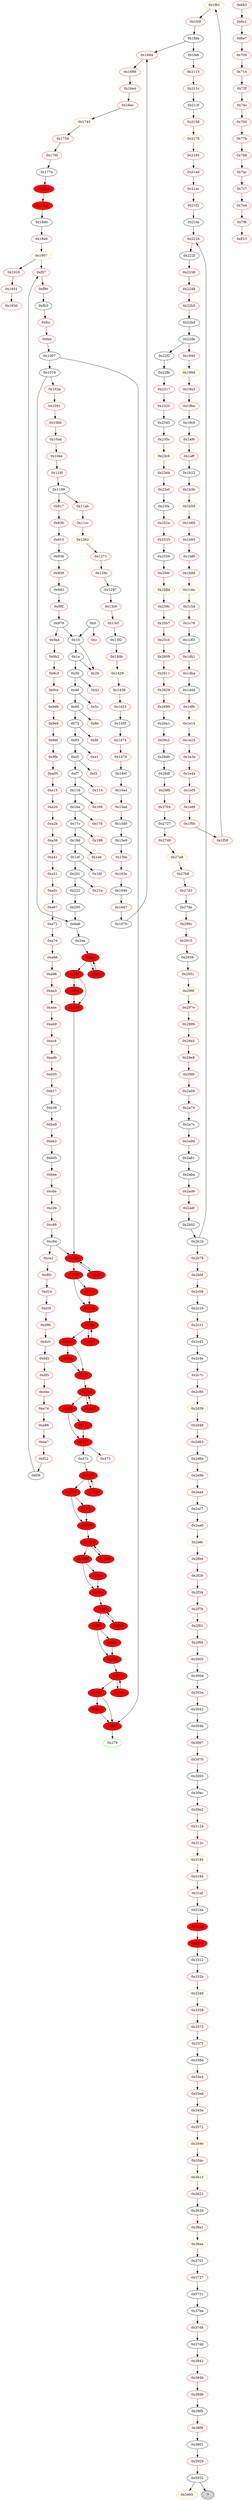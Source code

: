 strict digraph "" {
"0x1fb1" [color=orange, fillcolor=white, id="0x1fb1", style=filled, tooltip="Block 0x1fb1\n[0x1fb1:0x1fbf]\n---\nPredecessors: [0x1f58]\nSuccessors: [0x1fc0]\n---\n0x1fb1 PUSH1 0x0\n0x1fb3 DUP1\n0x1fb4 REVERT\n0x1fb5 JUMPDEST\n0x1fb6 POP\n0x1fb7 GAS\n0x1fb8 STATICCALL\n0x1fb9 ISZERO\n0x1fba DUP1\n0x1fbb ISZERO\n0x1fbc PUSH2 0x1631\n0x1fbf JUMPI\n---\n0x1fb1: V2869 = 0x0\n0x1fb4: REVERT 0x0 0x0\n0x1fb5: JUMPDEST \n0x1fb7: V2870 = GAS\n0x1fb8: V2871 = STATICCALL V2870 S1 S2 S3 S4 S5\n0x1fb9: V2872 = ISZERO V2871\n0x1fbb: V2873 = ISZERO V2872\n0x1fbc: V2874 = 0x1631\n0x1fbf: THROWI V2873\n---\nEntry stack: [V2858, 0x25d93f40, V2861, 0x20, V2852, V2864, V2852, V2858, V2866]\nStack pops: 0\nStack additions: [V2872]\nExit stack: []\n\nDef sites:\nV2858: {0x1f6b.0x1f8e}\n0x25d93f40: {0x1f6b.0x1f90}\nV2861: {0x1f6b.0x1f9a}\n0x20: {0x1f6b.0x1f9c}\nV2852: {0x1f6b.0x1f83}\nV2864: {0x1f6b.0x1fa5}\nV2852: {0x1f6b.0x1f83}\nV2858: {0x1f6b.0x1f8e}\nV2866: {0x1f6b.0x1faa}\n"];
"0x685" [fillcolor=red, id="0x685", style=filled, tooltip="Block 0x685\n[0x685:0x6a5]\n---\nPredecessors: [0x658, 0x66c, 0x1007]\nSuccessors: [0x279]\n---\n0x685 JUMPDEST\n0x686 POP\n0x687 SWAP12\n0x688 POP\n0x689 POP\n0x68a POP\n0x68b POP\n0x68c POP\n0x68d POP\n0x68e POP\n0x68f POP\n0x690 POP\n0x691 POP\n0x692 POP\n0x693 POP\n0x694 PUSH1 0x40\n0x696 MLOAD\n0x697 DUP1\n0x698 SWAP2\n0x699 SUB\n0x69a SWAP1\n0x69b LOG1\n0x69c SWAP8\n0x69d SWAP7\n0x69e POP\n0x69f POP\n0x6a0 POP\n0x6a1 POP\n0x6a2 POP\n0x6a3 POP\n0x6a4 POP\n0x6a5 JUMP\n---\n0x685: JUMPDEST \n0x694: V593 = 0x40\n0x696: V594 = M[0x40]\n0x699: V595 = SUB S1 V594\n0x69b: LOG V594 V595 0x62d766163b8b2b13d9b21210702b73570fa8d05de2f6a64ec815ba0ac6ba09b8\n0x6a5: JUMP 0x279\n---\nEntry stack: [V13, 0x279, V68, V115, V162, V209, V222, V226, 0x0, V399, 0x62d766163b8b2b13d9b21210702b73570fa8d05de2f6a64ec815ba0ac6ba09b8, V399, V68, V115, V162, V209, V222, V226, V409, V423, V425, V427, V429, S1, S0]\nStack pops: 24\nStack additions: [S15]\nExit stack: [V13, V399]\n\nDef sites:\nV13: {0x1a.0x1f}\n0x279: {0x30.0x31}\nV68: {0x93.0xa6}\nV115: {0x118.0x12b}\nV162: {0x19d.0x1b0}\nV209: {0x222.0x235}\nV222: {0x222.0x265}\nV226: {0x222.0x270}\n0x0: {0x295.0x296}\nV399: {0x453.0x46a}\n0x62d766163b8b2b13d9b21210702b73570fa8d05de2f6a64ec815ba0ac6ba09b8: {0x47c.0x480}\nV399: {0x453.0x46a}\nV68: {0x93.0xa6}\nV115: {0x118.0x12b}\nV162: {0x19d.0x1b0}\nV209: {0x222.0x235}\nV222: {0x222.0x265}\nV226: {0x222.0x270}\nV409: {0x47c.0x4aa}\nV423: {0x47c.0x4c3}\nV425: {0x47c.0x4c7}\nV427: {0x47c.0x4cb}\nV429: {0x47c.0x4cf}\nS1: {0x658.0x661, 0x66c.0x682}\nS0: {0x658.0x665, 0x100b.0x100d}\n"];
"0x2b1b" [fillcolor=white, id="0x2b1b", style=filled, tooltip="Block 0x2b1b\n[0x2b1b:0x2b77]\n---\nPredecessors: [0x2b02]\nSuccessors: [0x221b, 0x2b78]\n---\n0x2b1b JUMPDEST\n0x2b1c POP\n0x2b1d SWAP6\n0x2b1e POP\n0x2b1f POP\n0x2b20 POP\n0x2b21 POP\n0x2b22 POP\n0x2b23 POP\n0x2b24 PUSH1 0x40\n0x2b26 MLOAD\n0x2b27 DUP1\n0x2b28 SWAP2\n0x2b29 SUB\n0x2b2a SWAP1\n0x2b2b LOG1\n0x2b2c DUP4\n0x2b2d MLOAD\n0x2b2e PUSH2 0xfae\n0x2b31 SWAP1\n0x2b32 PUSH1 0x2\n0x2b34 SWAP1\n0x2b35 PUSH1 0x20\n0x2b37 DUP8\n0x2b38 ADD\n0x2b39 SWAP1\n0x2b3a PUSH2 0x2f0d\n0x2b3d JUMP\n0x2b3e JUMPDEST\n0x2b3f PUSH1 0x0\n0x2b41 SLOAD\n0x2b42 PUSH1 0x1\n0x2b44 PUSH1 0x1\n0x2b46 PUSH1 0xa0\n0x2b48 SHL\n0x2b49 SUB\n0x2b4a AND\n0x2b4b DUP2\n0x2b4c JUMP\n0x2b4d JUMPDEST\n0x2b4e PUSH1 0x6\n0x2b50 PUSH1 0x20\n0x2b52 MSTORE\n0x2b53 PUSH1 0x0\n0x2b55 SWAP1\n0x2b56 DUP2\n0x2b57 MSTORE\n0x2b58 PUSH1 0x40\n0x2b5a SWAP1\n0x2b5b SHA3\n0x2b5c SLOAD\n0x2b5d PUSH1 0x1\n0x2b5f PUSH1 0x1\n0x2b61 PUSH1 0xa0\n0x2b63 SHL\n0x2b64 SUB\n0x2b65 AND\n0x2b66 DUP2\n0x2b67 JUMP\n0x2b68 JUMPDEST\n0x2b69 PUSH1 0x7\n0x2b6b SLOAD\n0x2b6c PUSH1 0x60\n0x2b6e SWAP1\n0x2b6f PUSH1 0x0\n0x2b71 SWAP1\n0x2b72 DUP4\n0x2b73 LT\n0x2b74 PUSH2 0x221b\n0x2b77 JUMPI\n---\n0x2b1b: JUMPDEST \n0x2b24: V3907 = 0x40\n0x2b26: V3908 = M[0x40]\n0x2b29: V3909 = SUB V3906 V3908\n0x2b2b: LOG V3908 V3909 S8\n0x2b2d: V3910 = M[S12]\n0x2b2e: V3911 = 0xfae\n0x2b32: V3912 = 0x2\n0x2b35: V3913 = 0x20\n0x2b38: V3914 = ADD S12 0x20\n0x2b3a: V3915 = 0x2f0d\n0x2b3d: THROW \n0x2b3e: JUMPDEST \n0x2b3f: V3916 = 0x0\n0x2b41: V3917 = S[0x0]\n0x2b42: V3918 = 0x1\n0x2b44: V3919 = 0x1\n0x2b46: V3920 = 0xa0\n0x2b48: V3921 = SHL 0xa0 0x1\n0x2b49: V3922 = SUB 0x10000000000000000000000000000000000000000 0x1\n0x2b4a: V3923 = AND 0xffffffffffffffffffffffffffffffffffffffff V3917\n0x2b4c: JUMP S0\n0x2b4d: JUMPDEST \n0x2b4e: V3924 = 0x6\n0x2b50: V3925 = 0x20\n0x2b52: M[0x20] = 0x6\n0x2b53: V3926 = 0x0\n0x2b57: M[0x0] = S0\n0x2b58: V3927 = 0x40\n0x2b5b: V3928 = SHA3 0x0 0x40\n0x2b5c: V3929 = S[V3928]\n0x2b5d: V3930 = 0x1\n0x2b5f: V3931 = 0x1\n0x2b61: V3932 = 0xa0\n0x2b63: V3933 = SHL 0xa0 0x1\n0x2b64: V3934 = SUB 0x10000000000000000000000000000000000000000 0x1\n0x2b65: V3935 = AND 0xffffffffffffffffffffffffffffffffffffffff V3929\n0x2b67: JUMP S1\n0x2b68: JUMPDEST \n0x2b69: V3936 = 0x7\n0x2b6b: V3937 = S[0x7]\n0x2b6c: V3938 = 0x60\n0x2b6f: V3939 = 0x0\n0x2b73: V3940 = LT S0 V3937\n0x2b74: V3941 = 0x221b\n0x2b77: JUMPI 0x221b V3940\n---\nEntry stack: [V3906, V3892]\nStack pops: 66\nStack additions: [0x0, 0x60, S0]\nExit stack: []\n\nDef sites:\nV3906: {0x2b02.0x2b18}\nV3892: {0x2aee.0x2afb}\n"];
"0xa2b" [color=red, fillcolor=white, id="0xa2b", style=filled, tooltip="Block 0xa2b\n[0xa2b:0xa35]\n---\nPredecessors: [0xa20]\nSuccessors: [0xa36]\n---\n0xa2b DUP1\n0xa2c PUSH4 0x9bc81e6b\n0xa31 EQ\n0xa32 PUSH2 0x595\n0xa35 JUMPI\n---\n0xa2c: V888 = 0x9bc81e6b\n0xa31: V889 = EQ 0x9bc81e6b S0\n0xa32: V890 = 0x595\n0xa35: THROWI V889\n---\nEntry stack: [S0]\nStack pops: 1\nStack additions: [S0]\nExit stack: [S0]\n\nDef sites:\nS0: {}\n"];
"0x1453" [color=red, fillcolor=white, id="0x1453", style=filled, tooltip="Block 0x1453\n[0x1453:0x145e]\n---\nPredecessors: [0x1438]\nSuccessors: [0x145f]\n---\n0x1453 PUSH1 0x0\n0x1455 DUP1\n0x1456 REVERT\n0x1457 JUMPDEST\n0x1458 POP\n0x1459 MLOAD\n0x145a ISZERO\n0x145b PUSH2 0xc62\n0x145e JUMPI\n---\n0x1453: V1844 = 0x0\n0x1456: REVERT 0x0 0x0\n0x1457: JUMPDEST \n0x1459: V1845 = M[S1]\n0x145a: V1846 = ISZERO V1845\n0x145b: V1847 = 0xc62\n0x145e: THROWI V1846\n---\nEntry stack: [V1838, V1839]\nStack pops: 0\nStack additions: []\nExit stack: []\n\nDef sites:\nV1838: {0x1441.0x1448}\nV1839: {0x1441.0x1449}\n"];
"0x27de" [fillcolor=white, id="0x27de", style=filled, tooltip="Block 0x27de\n[0x27de:0x290b]\n---\nPredecessors: [0x27d3]\nSuccessors: [0x290c]\n---\n0x27de PUSH1 0x40\n0x27e0 MLOAD\n0x27e1 PUSH3 0x461bcd\n0x27e5 PUSH1 0xe5\n0x27e7 SHL\n0x27e8 DUP2\n0x27e9 MSTORE\n0x27ea PUSH1 0x4\n0x27ec ADD\n0x27ed DUP1\n0x27ee DUP1\n0x27ef PUSH1 0x20\n0x27f1 ADD\n0x27f2 DUP3\n0x27f3 DUP2\n0x27f4 SUB\n0x27f5 DUP3\n0x27f6 MSTORE\n0x27f7 PUSH1 0x27\n0x27f9 DUP2\n0x27fa MSTORE\n0x27fb PUSH1 0x20\n0x27fd ADD\n0x27fe DUP1\n0x27ff PUSH2 0x2fc6\n0x2802 PUSH1 0x27\n0x2804 SWAP2\n0x2805 CODECOPY\n0x2806 PUSH1 0x40\n0x2808 ADD\n0x2809 SWAP2\n0x280a POP\n0x280b POP\n0x280c PUSH1 0x40\n0x280e MLOAD\n0x280f DUP1\n0x2810 SWAP2\n0x2811 SUB\n0x2812 SWAP1\n0x2813 REVERT\n0x2814 JUMPDEST\n0x2815 DUP2\n0x2816 PUSH1 0x40\n0x2818 MLOAD\n0x2819 DUP1\n0x281a PUSH1 0x40\n0x281c ADD\n0x281d PUSH1 0x40\n0x281f MSTORE\n0x2820 DUP1\n0x2821 PUSH1 0x12\n0x2823 DUP2\n0x2824 MSTORE\n0x2825 PUSH1 0x20\n0x2827 ADD\n0x2828 PUSH18 0x6368616e676550726f6a656374496e74726f\n0x283b PUSH1 0x70\n0x283d SHL\n0x283e DUP2\n0x283f MSTORE\n0x2840 POP\n0x2841 PUSH1 0x0\n0x2843 DUP1\n0x2844 CALLDATALOAD\n0x2845 PUSH1 0x1\n0x2847 PUSH1 0x1\n0x2849 PUSH1 0xe0\n0x284b SHL\n0x284c SUB\n0x284d NOT\n0x284e AND\n0x284f PUSH1 0x0\n0x2851 CALLDATASIZE\n0x2852 PUSH1 0x40\n0x2854 MLOAD\n0x2855 PUSH1 0x20\n0x2857 ADD\n0x2858 DUP1\n0x2859 DUP5\n0x285a PUSH1 0x1\n0x285c PUSH1 0x1\n0x285e PUSH1 0xe0\n0x2860 SHL\n0x2861 SUB\n0x2862 NOT\n0x2863 AND\n0x2864 PUSH1 0x1\n0x2866 PUSH1 0x1\n0x2868 PUSH1 0xe0\n0x286a SHL\n0x286b SUB\n0x286c NOT\n0x286d AND\n0x286e DUP2\n0x286f MSTORE\n0x2870 PUSH1 0x4\n0x2872 ADD\n0x2873 DUP4\n0x2874 DUP4\n0x2875 DUP1\n0x2876 DUP3\n0x2877 DUP5\n0x2878 CALLDATACOPY\n0x2879 PUSH1 0x40\n0x287b DUP1\n0x287c MLOAD\n0x287d SWAP2\n0x287e SWAP1\n0x287f SWAP4\n0x2880 ADD\n0x2881 DUP2\n0x2882 DUP2\n0x2883 SUB\n0x2884 PUSH1 0x1f\n0x2886 NOT\n0x2887 ADD\n0x2888 DUP3\n0x2889 MSTORE\n0x288a SWAP3\n0x288b DUP4\n0x288c SWAP1\n0x288d MSTORE\n0x288e DUP1\n0x288f MLOAD\n0x2890 PUSH1 0x20\n0x2892 SWAP2\n0x2893 DUP3\n0x2894 ADD\n0x2895 SHA3\n0x2896 PUSH1 0x0\n0x2898 DUP1\n0x2899 SLOAD\n0x289a PUSH4 0xd253eced\n0x289f PUSH1 0xe0\n0x28a1 SHL\n0x28a2 DUP7\n0x28a3 MSTORE\n0x28a4 PUSH1 0x1\n0x28a6 PUSH1 0x1\n0x28a8 PUSH1 0x40\n0x28aa SHL\n0x28ab SUB\n0x28ac DUP14\n0x28ad AND\n0x28ae PUSH1 0x4\n0x28b0 DUP8\n0x28b1 ADD\n0x28b2 SWAP1\n0x28b3 DUP2\n0x28b4 MSTORE\n0x28b5 PUSH1 0x44\n0x28b7 DUP8\n0x28b8 ADD\n0x28b9 DUP5\n0x28ba SWAP1\n0x28bb MSTORE\n0x28bc CALLER\n0x28bd PUSH1 0x64\n0x28bf DUP9\n0x28c0 ADD\n0x28c1 DUP2\n0x28c2 SWAP1\n0x28c3 MSTORE\n0x28c4 PUSH1 0x80\n0x28c6 PUSH1 0x24\n0x28c8 DUP10\n0x28c9 ADD\n0x28ca SWAP1\n0x28cb DUP2\n0x28cc MSTORE\n0x28cd DUP15\n0x28ce MLOAD\n0x28cf PUSH1 0x84\n0x28d1 DUP11\n0x28d2 ADD\n0x28d3 MSTORE\n0x28d4 DUP15\n0x28d5 MLOAD\n0x28d6 SWAP6\n0x28d7 SWAP14\n0x28d8 POP\n0x28d9 PUSH1 0x1\n0x28db PUSH1 0x1\n0x28dd PUSH1 0xa0\n0x28df SHL\n0x28e0 SUB\n0x28e1 SWAP1\n0x28e2 SWAP4\n0x28e3 AND\n0x28e4 SWAP12\n0x28e5 POP\n0x28e6 PUSH4 0xd253eced\n0x28eb SWAP11\n0x28ec POP\n0x28ed DUP15\n0x28ee SWAP10\n0x28ef POP\n0x28f0 DUP14\n0x28f1 SWAP9\n0x28f2 POP\n0x28f3 DUP13\n0x28f4 SWAP8\n0x28f5 SWAP1\n0x28f6 SWAP7\n0x28f7 POP\n0x28f8 SWAP1\n0x28f9 SWAP5\n0x28fa SWAP2\n0x28fb SWAP4\n0x28fc PUSH1 0xa4\n0x28fe SWAP1\n0x28ff SWAP2\n0x2900 ADD\n0x2901 SWAP3\n0x2902 SWAP2\n0x2903 DUP9\n0x2904 ADD\n0x2905 SWAP2\n0x2906 DUP2\n0x2907 SWAP1\n0x2908 DUP5\n0x2909 SWAP1\n0x290a DUP5\n0x290b SWAP1\n---\n0x27de: V3612 = 0x40\n0x27e0: V3613 = M[0x40]\n0x27e1: V3614 = 0x461bcd\n0x27e5: V3615 = 0xe5\n0x27e7: V3616 = SHL 0xe5 0x461bcd\n0x27e9: M[V3613] = 0x8c379a000000000000000000000000000000000000000000000000000000000\n0x27ea: V3617 = 0x4\n0x27ec: V3618 = ADD 0x4 V3613\n0x27ef: V3619 = 0x20\n0x27f1: V3620 = ADD 0x20 V3618\n0x27f4: V3621 = SUB V3620 V3618\n0x27f6: M[V3618] = V3621\n0x27f7: V3622 = 0x27\n0x27fa: M[V3620] = 0x27\n0x27fb: V3623 = 0x20\n0x27fd: V3624 = ADD 0x20 V3620\n0x27ff: V3625 = 0x2fc6\n0x2802: V3626 = 0x27\n0x2805: CODECOPY V3624 0x2fc6 0x27\n0x2806: V3627 = 0x40\n0x2808: V3628 = ADD 0x40 V3624\n0x280c: V3629 = 0x40\n0x280e: V3630 = M[0x40]\n0x2811: V3631 = SUB V3628 V3630\n0x2813: REVERT V3630 V3631\n0x2814: JUMPDEST \n0x2816: V3632 = 0x40\n0x2818: V3633 = M[0x40]\n0x281a: V3634 = 0x40\n0x281c: V3635 = ADD 0x40 V3633\n0x281d: V3636 = 0x40\n0x281f: M[0x40] = V3635\n0x2821: V3637 = 0x12\n0x2824: M[V3633] = 0x12\n0x2825: V3638 = 0x20\n0x2827: V3639 = ADD 0x20 V3633\n0x2828: V3640 = 0x6368616e676550726f6a656374496e74726f\n0x283b: V3641 = 0x70\n0x283d: V3642 = SHL 0x70 0x6368616e676550726f6a656374496e74726f\n0x283f: M[V3639] = 0x6368616e676550726f6a656374496e74726f0000000000000000000000000000\n0x2841: V3643 = 0x0\n0x2844: V3644 = CALLDATALOAD 0x0\n0x2845: V3645 = 0x1\n0x2847: V3646 = 0x1\n0x2849: V3647 = 0xe0\n0x284b: V3648 = SHL 0xe0 0x1\n0x284c: V3649 = SUB 0x100000000000000000000000000000000000000000000000000000000 0x1\n0x284d: V3650 = NOT 0xffffffffffffffffffffffffffffffffffffffffffffffffffffffff\n0x284e: V3651 = AND 0xffffffff00000000000000000000000000000000000000000000000000000000 V3644\n0x284f: V3652 = 0x0\n0x2851: V3653 = CALLDATASIZE\n0x2852: V3654 = 0x40\n0x2854: V3655 = M[0x40]\n0x2855: V3656 = 0x20\n0x2857: V3657 = ADD 0x20 V3655\n0x285a: V3658 = 0x1\n0x285c: V3659 = 0x1\n0x285e: V3660 = 0xe0\n0x2860: V3661 = SHL 0xe0 0x1\n0x2861: V3662 = SUB 0x100000000000000000000000000000000000000000000000000000000 0x1\n0x2862: V3663 = NOT 0xffffffffffffffffffffffffffffffffffffffffffffffffffffffff\n0x2863: V3664 = AND 0xffffffff00000000000000000000000000000000000000000000000000000000 V3651\n0x2864: V3665 = 0x1\n0x2866: V3666 = 0x1\n0x2868: V3667 = 0xe0\n0x286a: V3668 = SHL 0xe0 0x1\n0x286b: V3669 = SUB 0x100000000000000000000000000000000000000000000000000000000 0x1\n0x286c: V3670 = NOT 0xffffffffffffffffffffffffffffffffffffffffffffffffffffffff\n0x286d: V3671 = AND 0xffffffff00000000000000000000000000000000000000000000000000000000 V3664\n0x286f: M[V3657] = V3671\n0x2870: V3672 = 0x4\n0x2872: V3673 = ADD 0x4 V3657\n0x2878: CALLDATACOPY V3673 0x0 V3653\n0x2879: V3674 = 0x40\n0x287c: V3675 = M[0x40]\n0x2880: V3676 = ADD V3673 V3653\n0x2883: V3677 = SUB V3676 V3675\n0x2884: V3678 = 0x1f\n0x2886: V3679 = NOT 0x1f\n0x2887: V3680 = ADD 0xffffffffffffffffffffffffffffffffffffffffffffffffffffffffffffffe0 V3677\n0x2889: M[V3675] = V3680\n0x288d: M[0x40] = V3676\n0x288f: V3681 = M[V3675]\n0x2890: V3682 = 0x20\n0x2894: V3683 = ADD 0x20 V3675\n0x2895: V3684 = SHA3 V3683 V3681\n0x2896: V3685 = 0x0\n0x2899: V3686 = S[0x0]\n0x289a: V3687 = 0xd253eced\n0x289f: V3688 = 0xe0\n0x28a1: V3689 = SHL 0xe0 0xd253eced\n0x28a3: M[V3676] = 0xd253eced00000000000000000000000000000000000000000000000000000000\n0x28a4: V3690 = 0x1\n0x28a6: V3691 = 0x1\n0x28a8: V3692 = 0x40\n0x28aa: V3693 = SHL 0x40 0x1\n0x28ab: V3694 = SUB 0x10000000000000000 0x1\n0x28ad: V3695 = AND S1 0xffffffffffffffff\n0x28ae: V3696 = 0x4\n0x28b1: V3697 = ADD V3676 0x4\n0x28b4: M[V3697] = V3695\n0x28b5: V3698 = 0x44\n0x28b8: V3699 = ADD V3676 0x44\n0x28bb: M[V3699] = V3684\n0x28bc: V3700 = CALLER\n0x28bd: V3701 = 0x64\n0x28c0: V3702 = ADD V3676 0x64\n0x28c3: M[V3702] = V3700\n0x28c4: V3703 = 0x80\n0x28c6: V3704 = 0x24\n0x28c9: V3705 = ADD V3676 0x24\n0x28cc: M[V3705] = 0x80\n0x28ce: V3706 = M[V3633]\n0x28cf: V3707 = 0x84\n0x28d2: V3708 = ADD V3676 0x84\n0x28d3: M[V3708] = V3706\n0x28d5: V3709 = M[V3633]\n0x28d9: V3710 = 0x1\n0x28db: V3711 = 0x1\n0x28dd: V3712 = 0xa0\n0x28df: V3713 = SHL 0xa0 0x1\n0x28e0: V3714 = SUB 0x10000000000000000000000000000000000000000 0x1\n0x28e3: V3715 = AND V3686 0xffffffffffffffffffffffffffffffffffffffff\n0x28e6: V3716 = 0xd253eced\n0x28fc: V3717 = 0xa4\n0x2900: V3718 = ADD V3676 0xa4\n0x2904: V3719 = ADD V3633 0x20\n---\nEntry stack: []\nStack pops: 0\nStack additions: [0x0, V3719, V3718, V3709, V3709, V3719, V3718, V3705, V3697, V3700, V3684, V3633, S1, 0xd253eced, V3715, V3684, V3633, S1, S0, S1]\nExit stack: []\n\nDef sites:\n"];
"0x1994" [color=orange, fillcolor=white, id="0x1994", style=filled, tooltip="Block 0x1994\n[0x1994:0x19a2]\n---\nPredecessors: [0x1946]\nSuccessors: [0x19a3]\n---\n0x1994 PUSH1 0x0\n0x1996 DUP1\n0x1997 REVERT\n0x1998 JUMPDEST\n0x1999 POP\n0x199a GAS\n0x199b STATICCALL\n0x199c ISZERO\n0x199d DUP1\n0x199e ISZERO\n0x199f PUSH2 0x1014\n0x19a2 JUMPI\n---\n0x1994: V2311 = 0x0\n0x1997: REVERT 0x0 0x0\n0x1998: JUMPDEST \n0x199a: V2312 = GAS\n0x199b: V2313 = STATICCALL V2312 S1 S2 S3 S4 S5\n0x199c: V2314 = ISZERO V2313\n0x199e: V2315 = ISZERO V2314\n0x199f: V2316 = 0x1014\n0x19a2: THROWI V2315\n---\nEntry stack: [V2300, 0x25d93f40, V2303, 0x20, V2294, V2306, V2294, V2300, V2308]\nStack pops: 0\nStack additions: [V2314]\nExit stack: []\n\nDef sites:\nV2300: {0x194e.0x1971}\n0x25d93f40: {0x194e.0x1973}\nV2303: {0x194e.0x197d}\n0x20: {0x194e.0x197f}\nV2294: {0x194e.0x1966}\nV2306: {0x194e.0x1988}\nV2294: {0x194e.0x1966}\nV2300: {0x194e.0x1971}\nV2308: {0x194e.0x198d}\n"];
"0x60c" [fillcolor=red, id="0x60c", style=filled, tooltip="Block 0x60c\n[0x60c:0x624]\n---\nPredecessors: [0x5f8]\nSuccessors: [0x625]\n---\n0x60c DUP1\n0x60d DUP3\n0x60e SUB\n0x60f DUP1\n0x610 MLOAD\n0x611 PUSH1 0x1\n0x613 DUP4\n0x614 PUSH1 0x20\n0x616 SUB\n0x617 PUSH2 0x100\n0x61a EXP\n0x61b SUB\n0x61c NOT\n0x61d AND\n0x61e DUP2\n0x61f MSTORE\n0x620 PUSH1 0x20\n0x622 ADD\n0x623 SWAP2\n0x624 POP\n---\n0x60e: V548 = SUB V543 V545\n0x610: V549 = M[V548]\n0x611: V550 = 0x1\n0x614: V551 = 0x20\n0x616: V552 = SUB 0x20 V545\n0x617: V553 = 0x100\n0x61a: V554 = EXP 0x100 V552\n0x61b: V555 = SUB V554 0x1\n0x61c: V556 = NOT V555\n0x61d: V557 = AND V556 V549\n0x61f: M[V548] = V557\n0x620: V558 = 0x20\n0x622: V559 = ADD 0x20 V548\n---\nEntry stack: [V13, 0x279, V68, V115, V162, V209, V222, V226, 0x0, V399, 0x62d766163b8b2b13d9b21210702b73570fa8d05de2f6a64ec815ba0ac6ba09b8, V399, V68, V115, V162, V209, V222, V226, V409, V423, V425, V427, V429, V543, V545]\nStack pops: 2\nStack additions: [V559, S0]\nExit stack: [V13, 0x279, V68, V115, V162, V209, V222, V226, 0x0, V399, 0x62d766163b8b2b13d9b21210702b73570fa8d05de2f6a64ec815ba0ac6ba09b8, V399, V68, V115, V162, V209, V222, V226, V409, V423, V425, V427, V429, V559, V545]\n\nDef sites:\nV13: {0x1a.0x1f}\n0x279: {0x30.0x31}\nV68: {0x93.0xa6}\nV115: {0x118.0x12b}\nV162: {0x19d.0x1b0}\nV209: {0x222.0x235}\nV222: {0x222.0x265}\nV226: {0x222.0x270}\n0x0: {0x295.0x296}\nV399: {0x453.0x46a}\n0x62d766163b8b2b13d9b21210702b73570fa8d05de2f6a64ec815ba0ac6ba09b8: {0x47c.0x480}\nV399: {0x453.0x46a}\nV68: {0x93.0xa6}\nV115: {0x118.0x12b}\nV162: {0x19d.0x1b0}\nV209: {0x222.0x235}\nV222: {0x222.0x265}\nV226: {0x222.0x270}\nV409: {0x47c.0x4aa}\nV423: {0x47c.0x4c3}\nV425: {0x47c.0x4c7}\nV427: {0x47c.0x4cb}\nV429: {0x47c.0x4cf}\nV543: {0x5f8.0x601}\nV545: {0x5f8.0x605}\n"];
"0x5c5" [fillcolor=red, id="0x5c5", style=filled, tooltip="Block 0x5c5\n[0x5c5:0x5df]\n---\nPredecessors: [0x598, 0x5ac]\nSuccessors: [0x5e0]\n---\n0x5c5 JUMPDEST\n0x5c6 POP\n0x5c7 DUP6\n0x5c8 DUP2\n0x5c9 SUB\n0x5ca DUP4\n0x5cb MSTORE\n0x5cc DUP10\n0x5cd MLOAD\n0x5ce DUP2\n0x5cf MSTORE\n0x5d0 DUP10\n0x5d1 MLOAD\n0x5d2 PUSH1 0x20\n0x5d4 SWAP2\n0x5d5 DUP3\n0x5d6 ADD\n0x5d7 SWAP2\n0x5d8 DUP12\n0x5d9 ADD\n0x5da SWAP1\n0x5db DUP1\n0x5dc DUP4\n0x5dd DUP4\n0x5de PUSH1 0x0\n---\n0x5c5: JUMPDEST \n0x5c9: V527 = SUB S1 V409\n0x5cb: M[V427] = V527\n0x5cd: V528 = M[V162]\n0x5cf: M[S1] = V528\n0x5d1: V529 = M[V162]\n0x5d2: V530 = 0x20\n0x5d6: V531 = ADD 0x20 S1\n0x5d9: V532 = ADD V162 0x20\n0x5de: V533 = 0x0\n---\nEntry stack: [V13, 0x279, V68, V115, V162, V209, V222, V226, 0x0, V399, 0x62d766163b8b2b13d9b21210702b73570fa8d05de2f6a64ec815ba0ac6ba09b8, V399, V68, V115, V162, V209, V222, V226, V409, V423, V425, V427, V429, S1, V512]\nStack pops: 11\nStack additions: [S10, S9, S8, S7, S6, S5, S4, S3, S2, V531, V532, V529, V529, V531, V532, 0x0]\nExit stack: [V13, 0x279, V68, V115, V162, V209, V222, V226, 0x0, V399, 0x62d766163b8b2b13d9b21210702b73570fa8d05de2f6a64ec815ba0ac6ba09b8, V399, V68, V115, V162, V209, V222, V226, V409, V423, V425, V427, V429, V531, V532, V529, V529, V531, V532, 0x0]\n\nDef sites:\nV13: {0x1a.0x1f}\n0x279: {0x30.0x31}\nV68: {0x93.0xa6}\nV115: {0x118.0x12b}\nV162: {0x19d.0x1b0}\nV209: {0x222.0x235}\nV222: {0x222.0x265}\nV226: {0x222.0x270}\n0x0: {0x295.0x296}\nV399: {0x453.0x46a}\n0x62d766163b8b2b13d9b21210702b73570fa8d05de2f6a64ec815ba0ac6ba09b8: {0x47c.0x480}\nV399: {0x453.0x46a}\nV68: {0x93.0xa6}\nV115: {0x118.0x12b}\nV162: {0x19d.0x1b0}\nV209: {0x222.0x235}\nV222: {0x222.0x265}\nV226: {0x222.0x270}\nV409: {0x47c.0x4aa}\nV423: {0x47c.0x4c3}\nV425: {0x47c.0x4c7}\nV427: {0x47c.0x4cb}\nV429: {0x47c.0x4cf}\nS1: {0x598.0x5a1, 0x5ac.0x5c2}\nV512: {0x598.0x5a5}\n"];
"0x2938" [fillcolor=white, id="0x2938", style=filled, tooltip="Block 0x2938\n[0x2938:0x2950]\n---\nPredecessors: [0x2915]\nSuccessors: [0x2951]\n---\n0x2938 DUP1\n0x2939 DUP3\n0x293a SUB\n0x293b DUP1\n0x293c MLOAD\n0x293d PUSH1 0x1\n0x293f DUP4\n0x2940 PUSH1 0x20\n0x2942 SUB\n0x2943 PUSH2 0x100\n0x2946 EXP\n0x2947 SUB\n0x2948 NOT\n0x2949 AND\n0x294a DUP2\n0x294b MSTORE\n0x294c PUSH1 0x20\n0x294e ADD\n0x294f SWAP2\n0x2950 POP\n---\n0x293a: V3734 = SUB V3729 V3731\n0x293c: V3735 = M[V3734]\n0x293d: V3736 = 0x1\n0x2940: V3737 = 0x20\n0x2942: V3738 = SUB 0x20 V3731\n0x2943: V3739 = 0x100\n0x2946: V3740 = EXP 0x100 V3738\n0x2947: V3741 = SUB V3740 0x1\n0x2948: V3742 = NOT V3741\n0x2949: V3743 = AND V3742 V3735\n0x294b: M[V3734] = V3743\n0x294c: V3744 = 0x20\n0x294e: V3745 = ADD 0x20 V3734\n---\nEntry stack: [V3729, V3731]\nStack pops: 2\nStack additions: [V3745, S0]\nExit stack: [V3745, V3731]\n\nDef sites:\nV3729: {0x2924.0x292d}\nV3731: {0x2924.0x2931}\n"];
"0x2adf" [color=red, fillcolor=white, id="0x2adf", style=filled, tooltip="Block 0x2adf\n[0x2adf:0x2b01]\n---\nPredecessors: [0x2ad6]\nSuccessors: [0x2b02]\n---\n0x2adf DUP2\n0x2ae0 DUP2\n0x2ae1 ADD\n0x2ae2 MLOAD\n0x2ae3 DUP4\n0x2ae4 DUP3\n0x2ae5 ADD\n0x2ae6 MSTORE\n0x2ae7 PUSH1 0x20\n0x2ae9 ADD\n0x2aea PUSH2 0x213e\n0x2aed JUMP\n0x2aee JUMPDEST\n0x2aef POP\n0x2af0 POP\n0x2af1 POP\n0x2af2 POP\n0x2af3 SWAP1\n0x2af4 POP\n0x2af5 SWAP1\n0x2af6 DUP2\n0x2af7 ADD\n0x2af8 SWAP1\n0x2af9 PUSH1 0x1f\n0x2afb AND\n0x2afc DUP1\n0x2afd ISZERO\n0x2afe PUSH2 0x2183\n0x2b01 JUMPI\n---\n0x2ae1: V3884 = ADD 0x0 V3879\n0x2ae2: V3885 = M[V3884]\n0x2ae5: V3886 = ADD 0x0 V3878\n0x2ae6: M[V3886] = V3885\n0x2ae7: V3887 = 0x20\n0x2ae9: V3888 = ADD 0x20 0x0\n0x2aea: V3889 = 0x213e\n0x2aed: THROW \n0x2aee: JUMPDEST \n0x2af7: V3890 = ADD S4 S6\n0x2af9: V3891 = 0x1f\n0x2afb: V3892 = AND 0x1f S4\n0x2afd: V3893 = ISZERO V3892\n0x2afe: V3894 = 0x2183\n0x2b01: THROWI V3893\n---\nEntry stack: [S11, S10, S9, S8, S7, V3878, V3879, V3876, V3876, V3878, V3879, 0x0]\nStack pops: 3\nStack additions: [V3892, V3890]\nExit stack: []\n\nDef sites:\nS11: {}\nS10: {}\nS9: {}\nS8: {}\nS7: {}\nV3878: {0x2aba.0x2acc}\nV3879: {0x2aba.0x2acf}\nV3876: {0x2aba.0x2ac7}\nV3876: {0x2aba.0x2ac7}\nV3878: {0x2aba.0x2acc}\nV3879: {0x2aba.0x2acf}\n0x0: {0x2aba.0x2ad4}\n"];
"0x29f0" [color=red, fillcolor=white, id="0x29f0", style=filled, tooltip="Block 0x29f0\n[0x29f0:0x2a07]\n---\nPredecessors: [0x29e8]\nSuccessors: [0x2a08]\n---\n0x29f0 PUSH2 0x100\n0x29f3 DUP1\n0x29f4 DUP4\n0x29f5 SLOAD\n0x29f6 DIV\n0x29f7 MUL\n0x29f8 DUP4\n0x29f9 MSTORE\n0x29fa SWAP2\n0x29fb PUSH1 0x20\n0x29fd ADD\n0x29fe SWAP2\n0x29ff PUSH2 0x18a0\n0x2a02 JUMP\n0x2a03 JUMPDEST\n0x2a04 PUSH2 0xc62\n0x2a07 JUMPI\n---\n0x29f0: V3804 = 0x100\n0x29f5: V3805 = S[0x2]\n0x29f6: V3806 = DIV V3805 0x100\n0x29f7: V3807 = MUL V3806 0x100\n0x29f9: M[V3798] = V3807\n0x29fb: V3808 = 0x20\n0x29fd: V3809 = ADD 0x20 V3798\n0x29ff: V3810 = 0x18a0\n0x2a02: THROW \n0x2a03: JUMPDEST \n0x2a04: V3811 = 0xc62\n0x2a07: THROWI S0\n---\nEntry stack: [0x206b, V3779, 0x2, V3791, V3798, 0x2, V3791]\nStack pops: 3\nStack additions: []\nExit stack: []\n\nDef sites:\n0x206b: {0x29a5.0x29d6}\nV3779: {0x29a5.0x29ac}\n0x2: {0x29a5.0x29a5}\nV3791: {0x29a5.0x29c3}\nV3798: {0x29a5.0x29df}\n0x2: {0x29a5.0x29a5}\nV3791: {0x29a5.0x29c3}\n"];
"0x1e14" [color=orange, fillcolor=white, id="0x1e14", style=filled, tooltip="Block 0x1e14\n[0x1e14:0x1e22]\n---\nPredecessors: [0x1df6]\nSuccessors: [0x1e23]\n---\n0x1e14 PUSH1 0x0\n0x1e16 DUP1\n0x1e17 REVERT\n0x1e18 JUMPDEST\n0x1e19 POP\n0x1e1a GAS\n0x1e1b CALL\n0x1e1c ISZERO\n0x1e1d DUP1\n0x1e1e ISZERO\n0x1e1f PUSH2 0x1494\n0x1e22 JUMPI\n---\n0x1e14: V2718 = 0x0\n0x1e17: REVERT 0x0 0x0\n0x1e18: JUMPDEST \n0x1e1a: V2719 = GAS\n0x1e1b: V2720 = CALL V2719 S1 S2 S3 S4 S5 S6\n0x1e1c: V2721 = ISZERO V2720\n0x1e1e: V2722 = ISZERO V2721\n0x1e1f: V2723 = 0x1494\n0x1e22: THROWI V2722\n---\nEntry stack: [S9, S8, V2708, 0x20, V2711, V2712, V2711, 0x0, S1, V2715]\nStack pops: 0\nStack additions: [V2721]\nExit stack: []\n\nDef sites:\nS9: {}\nS8: {}\nV2708: {0x1ddd.0x1df3}\n0x20: {0x1df6.0x1dff}\nV2711: {0x1df6.0x1e03}\nV2712: {0x1df6.0x1e06}\nV2711: {0x1df6.0x1e03}\n0x0: {0x1df6.0x1e08}\nS1: {}\nV2715: {0x1df6.0x1e0d}\n"];
"0x3070" [color=red, fillcolor=white, id="0x3070", style=filled, tooltip="Block 0x3070\n[0x3070:0x3092]\n---\nPredecessors: [0x3067]\nSuccessors: [0x3093]\n---\n0x3070 DUP2\n0x3071 DUP2\n0x3072 ADD\n0x3073 MLOAD\n0x3074 DUP4\n0x3075 DUP3\n0x3076 ADD\n0x3077 MSTORE\n0x3078 PUSH1 0x20\n0x307a ADD\n0x307b PUSH2 0x26cf\n0x307e JUMP\n0x307f JUMPDEST\n0x3080 POP\n0x3081 POP\n0x3082 POP\n0x3083 POP\n0x3084 SWAP1\n0x3085 POP\n0x3086 SWAP1\n0x3087 DUP2\n0x3088 ADD\n0x3089 SWAP1\n0x308a PUSH1 0x1f\n0x308c AND\n0x308d DUP1\n0x308e ISZERO\n0x308f PUSH2 0x2714\n0x3092 JUMPI\n---\n0x3072: V4392 = ADD 0x0 V4387\n0x3073: V4393 = M[V4392]\n0x3076: V4394 = ADD 0x0 V4386\n0x3077: M[V4394] = V4393\n0x3078: V4395 = 0x20\n0x307a: V4396 = ADD 0x20 0x0\n0x307b: V4397 = 0x26cf\n0x307e: THROW \n0x307f: JUMPDEST \n0x3088: V4398 = ADD S4 S6\n0x308a: V4399 = 0x1f\n0x308c: V4400 = AND 0x1f S4\n0x308e: V4401 = ISZERO V4400\n0x308f: V4402 = 0x2714\n0x3092: THROWI V4401\n---\nEntry stack: [S11, S10, S9, S8, S7, V4386, V4387, V4384, V4384, V4386, V4387, 0x0]\nStack pops: 3\nStack additions: [V4400, V4398]\nExit stack: []\n\nDef sites:\nS11: {}\nS10: {}\nS9: {}\nS8: {}\nS7: {}\nV4386: {0x304b.0x305d}\nV4387: {0x304b.0x3060}\nV4384: {0x304b.0x3058}\nV4384: {0x304b.0x3058}\nV4386: {0x304b.0x305d}\nV4387: {0x304b.0x3060}\n0x0: {0x304b.0x3065}\n"];
"0x2176" [color=orange, fillcolor=white, id="0x2176", style=filled, tooltip="Block 0x2176\n[0x2176:0x2184]\n---\nPredecessors: [0x2158]\nSuccessors: [0x2185]\n---\n0x2176 PUSH1 0x0\n0x2178 DUP1\n0x2179 REVERT\n0x217a JUMPDEST\n0x217b POP\n0x217c GAS\n0x217d CALL\n0x217e ISZERO\n0x217f DUP1\n0x2180 ISZERO\n0x2181 PUSH2 0x17f6\n0x2184 JUMPI\n---\n0x2176: V3032 = 0x0\n0x2179: REVERT 0x0 0x0\n0x217a: JUMPDEST \n0x217c: V3033 = GAS\n0x217d: V3034 = CALL V3033 S1 S2 S3 S4 S5 S6\n0x217e: V3035 = ISZERO V3034\n0x2180: V3036 = ISZERO V3035\n0x2181: V3037 = 0x17f6\n0x2184: THROWI V3036\n---\nEntry stack: [S9, S8, V3022, 0x20, V3025, V3026, V3025, 0x0, S1, V3029]\nStack pops: 0\nStack additions: [V3035]\nExit stack: []\n\nDef sites:\nS9: {}\nS8: {}\nV3022: {0x213f.0x2155}\n0x20: {0x2158.0x2161}\nV3025: {0x2158.0x2165}\nV3026: {0x2158.0x2168}\nV3025: {0x2158.0x2165}\n0x0: {0x2158.0x216a}\nS1: {}\nV3029: {0x2158.0x216f}\n"];
"0x19be" [color=red, fillcolor=white, id="0x19be", style=filled, tooltip="Block 0x19be\n[0x19be:0x19c8]\n---\nPredecessors: [0x19a3]\nSuccessors: [0x19c9]\n---\n0x19be PUSH1 0x0\n0x19c0 DUP1\n0x19c1 REVERT\n0x19c2 JUMPDEST\n0x19c3 POP\n0x19c4 MLOAD\n0x19c5 PUSH2 0x1067\n0x19c8 JUMPI\n---\n0x19be: V2328 = 0x0\n0x19c1: REVERT 0x0 0x0\n0x19c2: JUMPDEST \n0x19c4: V2329 = M[S1]\n0x19c5: V2330 = 0x1067\n0x19c8: THROWI V2329\n---\nEntry stack: [V2322, V2323]\nStack pops: 0\nStack additions: []\nExit stack: []\n\nDef sites:\nV2322: {0x19ac.0x19b3}\nV2323: {0x19ac.0x19b4}\n"];
"0x2ab1" [fillcolor=white, id="0x2ab1", style=filled, tooltip="Block 0x2ab1\n[0x2ab1:0x2ab9]\n---\nPredecessors: [0x2a9d]\nSuccessors: [0x2aba]\n---\n0x2ab1 DUP3\n0x2ab2 SWAP1\n0x2ab3 SUB\n0x2ab4 PUSH1 0x1f\n0x2ab6 AND\n0x2ab7 DUP3\n0x2ab8 ADD\n0x2ab9 SWAP2\n---\n0x2ab3: V3870 = SUB V3867 V3858\n0x2ab4: V3871 = 0x1f\n0x2ab6: V3872 = AND 0x1f V3870\n0x2ab8: V3873 = ADD V3858 V3872\n---\nEntry stack: [V3858, V3865, V3867]\nStack pops: 3\nStack additions: [V3873, S1, S2]\nExit stack: [V3873, V3865, V3858]\n\nDef sites:\nV3858: {0x2a8f.0x2a91}\nV3865: {0x2a9d.0x2aa5}\nV3867: {0x2a9d.0x2aa9}\n"];
"0x22de" [fillcolor=white, id="0x22de", style=filled, tooltip="Block 0x22de\n[0x22de:0x22f1]\n---\nPredecessors: [0x22bd]\nSuccessors: [0x1946, 0x22f2]\n---\n0x22de JUMPDEST\n0x22df DUP2\n0x22e0 SLOAD\n0x22e1 DUP2\n0x22e2 MSTORE\n0x22e3 SWAP1\n0x22e4 PUSH1 0x1\n0x22e6 ADD\n0x22e7 SWAP1\n0x22e8 PUSH1 0x20\n0x22ea ADD\n0x22eb DUP1\n0x22ec DUP4\n0x22ed GT\n0x22ee PUSH2 0x1946\n0x22f1 JUMPI\n---\n0x22de: JUMPDEST \n0x22e0: V3159 = S[V3158]\n0x22e2: M[S0] = V3159\n0x22e4: V3160 = 0x1\n0x22e6: V3161 = ADD 0x1 V3158\n0x22e8: V3162 = 0x20\n0x22ea: V3163 = ADD 0x20 S0\n0x22ed: V3164 = GT V3154 V3163\n0x22ee: V3165 = 0x1946\n0x22f1: JUMPI 0x1946 V3164\n---\nEntry stack: [V3154, V3158, S0]\nStack pops: 3\nStack additions: [S2, V3161, V3163]\nExit stack: [V3154, V3161, V3163]\n\nDef sites:\nV3154: {0x22d0.0x22d2}\nV3158: {0x22d0.0x22dc}\nS0: {}\n"];
"0x2a7c" [fillcolor=white, id="0x2a7c", style=filled, tooltip="Block 0x2a7c\n[0x2a7c:0x2a9c]\n---\nPredecessors: [0x2a74]\nSuccessors: [0x2a9d]\n---\n0x2a7c PUSH2 0x100\n0x2a7f DUP1\n0x2a80 DUP4\n0x2a81 SLOAD\n0x2a82 DIV\n0x2a83 MUL\n0x2a84 DUP4\n0x2a85 MSTORE\n0x2a86 SWAP2\n0x2a87 PUSH1 0x20\n0x2a89 ADD\n0x2a8a SWAP2\n0x2a8b PUSH2 0x2122\n0x2a8e JUMP\n0x2a8f JUMPDEST\n0x2a90 DUP3\n0x2a91 ADD\n0x2a92 SWAP2\n0x2a93 SWAP1\n0x2a94 PUSH1 0x0\n0x2a96 MSTORE\n0x2a97 PUSH1 0x20\n0x2a99 PUSH1 0x0\n0x2a9b SHA3\n0x2a9c SWAP1\n---\n0x2a7c: V3851 = 0x100\n0x2a81: V3852 = S[0x2]\n0x2a82: V3853 = DIV V3852 0x100\n0x2a83: V3854 = MUL V3853 0x100\n0x2a85: M[V3845] = V3854\n0x2a87: V3855 = 0x20\n0x2a89: V3856 = ADD 0x20 V3845\n0x2a8b: V3857 = 0x2122\n0x2a8e: THROW \n0x2a8f: JUMPDEST \n0x2a91: V3858 = ADD S2 S0\n0x2a94: V3859 = 0x0\n0x2a96: M[0x0] = S1\n0x2a97: V3860 = 0x20\n0x2a99: V3861 = 0x0\n0x2a9b: V3862 = SHA3 0x0 0x20\n---\nEntry stack: [S13, S12, S11, S10, V3842, 0x2, S7, V3813, V3813, V3824, V3843, V3845, 0x2, V3836]\nStack pops: 3\nStack additions: [S2, V3862, V3858]\nExit stack: []\n\nDef sites:\nS13: {}\nS12: {}\nS11: {}\nS10: {}\nV3842: {0x2a08.0x2a55}\n0x2: {0x2a08.0x2a2e}\nS7: {}\nV3813: {0x2a08.0x2a0b}\nV3813: {0x2a08.0x2a0b}\nV3824: {0x2a08.0x2a2a}\nV3843: {0x2a08.0x2a65}\nV3845: {0x2a08.0x2a6a}\n0x2: {0x2a08.0x2a2e}\nV3836: {0x2a08.0x2a42}\n"];
"0xf22" [color=red, fillcolor=white, id="0xf22", style=filled, tooltip="Block 0xf22\n[0xf22:0xf3e]\n---\nPredecessors: [0xea7]\nSuccessors: [0xf3f]\n---\n0xf22 PUSH1 0x0\n0xf24 DUP1\n0xf25 REVERT\n0xf26 JUMPDEST\n0xf27 POP\n0xf28 CALLDATALOAD\n0xf29 PUSH2 0x21b5\n0xf2c JUMP\n0xf2d JUMPDEST\n0xf2e PUSH2 0x5b2\n0xf31 PUSH1 0x4\n0xf33 DUP1\n0xf34 CALLDATASIZE\n0xf35 SUB\n0xf36 PUSH1 0x20\n0xf38 DUP2\n0xf39 LT\n0xf3a ISZERO\n0xf3b PUSH2 0x5ab\n0xf3e JUMPI\n---\n0xf22: V1357 = 0x0\n0xf25: REVERT 0x0 0x0\n0xf26: JUMPDEST \n0xf28: V1358 = CALLDATALOAD S1\n0xf29: V1359 = 0x21b5\n0xf2c: THROW \n0xf2d: JUMPDEST \n0xf2e: V1360 = 0x5b2\n0xf31: V1361 = 0x4\n0xf34: V1362 = CALLDATASIZE\n0xf35: V1363 = SUB V1362 0x4\n0xf36: V1364 = 0x20\n0xf39: V1365 = LT V1363 0x20\n0xf3a: V1366 = ISZERO V1365\n0xf3b: V1367 = 0x5ab\n0xf3e: THROWI V1366\n---\nEntry stack: [0x55c, 0x4, V1352]\nStack pops: 0\nStack additions: [V1358, V1363, 0x4, 0x5b2]\nExit stack: []\n\nDef sites:\n0x55c: {0xf10.0xf11}\n0x4: {0xf10.0xf14}\nV1352: {0xf10.0xf18}\n"];
"0x15ad" [color=red, fillcolor=white, id="0x15ad", style=filled, tooltip="Block 0x15ad\n[0x15ad:0x15cf]\n---\nPredecessors: [0x15a4]\nSuccessors: [0x15d0]\n---\n0x15ad DUP2\n0x15ae DUP2\n0x15af ADD\n0x15b0 MLOAD\n0x15b1 DUP4\n0x15b2 DUP3\n0x15b3 ADD\n0x15b4 MSTORE\n0x15b5 PUSH1 0x20\n0x15b7 ADD\n0x15b8 PUSH2 0xc0c\n0x15bb JUMP\n0x15bc JUMPDEST\n0x15bd POP\n0x15be POP\n0x15bf POP\n0x15c0 POP\n0x15c1 SWAP1\n0x15c2 POP\n0x15c3 SWAP1\n0x15c4 DUP2\n0x15c5 ADD\n0x15c6 SWAP1\n0x15c7 PUSH1 0x1f\n0x15c9 AND\n0x15ca DUP1\n0x15cb ISZERO\n0x15cc PUSH2 0xc51\n0x15cf JUMPI\n---\n0x15af: V1954 = ADD 0x0 V1950\n0x15b0: V1955 = M[V1954]\n0x15b3: V1956 = ADD 0x0 V1949\n0x15b4: M[V1956] = V1955\n0x15b5: V1957 = 0x20\n0x15b7: V1958 = ADD 0x20 0x0\n0x15b8: V1959 = 0xc0c\n0x15bb: THROW \n0x15bc: JUMPDEST \n0x15c5: V1960 = ADD S4 S6\n0x15c7: V1961 = 0x1f\n0x15c9: V1962 = AND 0x1f S4\n0x15cb: V1963 = ISZERO V1962\n0x15cc: V1964 = 0xc51\n0x15cf: THROWI V1963\n---\nEntry stack: [S17, S16, S15, S14, S13, V1942, 0xe895497d2ac6a16fcef5f66747944ba9baa871353b223b9c55fedf454ab1f8eb, S10, V1942, V1936, V1936, V1949, V1950, V1946, V1946, V1949, V1950, 0x0]\nStack pops: 3\nStack additions: [V1962, V1960]\nExit stack: []\n\nDef sites:\nS17: {}\nS16: {}\nS15: {}\nS14: {}\nS13: {}\nV1942: {0x1527.0x1555}\n0xe895497d2ac6a16fcef5f66747944ba9baa871353b223b9c55fedf454ab1f8eb: {0x1527.0x156c}\nS10: {}\nV1942: {0x1527.0x1555}\nV1936: {0x1527.0x154a}\nV1936: {0x1527.0x154a}\nV1949: {0x1527.0x1598}\nV1950: {0x1527.0x159c}\nV1946: {0x1527.0x1569}\nV1946: {0x1527.0x1569}\nV1949: {0x1527.0x1598}\nV1950: {0x1527.0x159c}\n0x0: {0x1527.0x1528}\n"];
"0x3312" [fillcolor=white, id="0x3312", style=filled, tooltip="Block 0x3312\n[0x3312:0x332a]\n---\nPredecessors: [0x32ef]\nSuccessors: [0x332b]\n---\n0x3312 DUP1\n0x3313 DUP3\n0x3314 SUB\n0x3315 DUP1\n0x3316 MLOAD\n0x3317 PUSH1 0x1\n0x3319 DUP4\n0x331a PUSH1 0x20\n0x331c SUB\n0x331d PUSH2 0x100\n0x3320 EXP\n0x3321 SUB\n0x3322 NOT\n0x3323 AND\n0x3324 DUP2\n0x3325 MSTORE\n0x3326 PUSH1 0x20\n0x3328 ADD\n0x3329 SWAP2\n0x332a POP\n---\n0x3314: V4637 = SUB V4632 V4634\n0x3316: V4638 = M[V4637]\n0x3317: V4639 = 0x1\n0x331a: V4640 = 0x20\n0x331c: V4641 = SUB 0x20 V4634\n0x331d: V4642 = 0x100\n0x3320: V4643 = EXP 0x100 V4641\n0x3321: V4644 = SUB V4643 0x1\n0x3322: V4645 = NOT V4644\n0x3323: V4646 = AND V4645 V4638\n0x3325: M[V4637] = V4646\n0x3326: V4647 = 0x20\n0x3328: V4648 = ADD 0x20 V4637\n---\nEntry stack: [V4632, V4634]\nStack pops: 2\nStack additions: [V4648, S0]\nExit stack: [V4648, V4634]\n\nDef sites:\nV4632: {0x32fe.0x3307}\nV4634: {0x32fe.0x330b}\n"];
"0x23c5" [color=orange, fillcolor=white, id="0x23c5", style=filled, tooltip="Block 0x23c5\n[0x23c5:0x23d3]\n---\nPredecessors: [0x235c]\nSuccessors: [0x23d4]\n---\n0x23c5 PUSH1 0x0\n0x23c7 DUP1\n0x23c8 REVERT\n0x23c9 JUMPDEST\n0x23ca POP\n0x23cb GAS\n0x23cc STATICCALL\n0x23cd ISZERO\n0x23ce DUP1\n0x23cf ISZERO\n0x23d0 PUSH2 0x1a45\n0x23d3 JUMPI\n---\n0x23c5: V3239 = 0x0\n0x23c8: REVERT 0x0 0x0\n0x23c9: JUMPDEST \n0x23cb: V3240 = GAS\n0x23cc: V3241 = STATICCALL V3240 S1 S2 S3 S4 S5\n0x23cd: V3242 = ISZERO V3241\n0x23cf: V3243 = ISZERO V3242\n0x23d0: V3244 = 0x1a45\n0x23d3: THROWI V3243\n---\nEntry stack: [V3228, 0x25d93f40, V3231, 0x20, V3222, V3234, V3222, V3228, V3236]\nStack pops: 0\nStack additions: [V3242]\nExit stack: []\n\nDef sites:\nV3228: {0x237f.0x23a2}\n0x25d93f40: {0x237f.0x23a4}\nV3231: {0x237f.0x23ae}\n0x20: {0x237f.0x23b0}\nV3222: {0x237f.0x2397}\nV3234: {0x237f.0x23b9}\nV3222: {0x237f.0x2397}\nV3228: {0x237f.0x23a2}\nV3236: {0x237f.0x23be}\n"];
"0x2c85" [color=red, fillcolor=white, id="0x2c85", style=filled, tooltip="Block 0x2c85\n[0x2c85:0x2d38]\n---\nPredecessors: [0x2c7c]\nSuccessors: [0x2d39]\n---\n0x2c85 DUP1\n0x2c86 MLOAD\n0x2c87 DUP3\n0x2c88 MSTORE\n0x2c89 PUSH1 0x1f\n0x2c8b NOT\n0x2c8c SWAP1\n0x2c8d SWAP3\n0x2c8e ADD\n0x2c8f SWAP2\n0x2c90 PUSH1 0x20\n0x2c92 SWAP2\n0x2c93 DUP3\n0x2c94 ADD\n0x2c95 SWAP2\n0x2c96 ADD\n0x2c97 PUSH2 0x22e4\n0x2c9a JUMP\n0x2c9b JUMPDEST\n0x2c9c MLOAD\n0x2c9d DUP2\n0x2c9e MLOAD\n0x2c9f PUSH1 0x20\n0x2ca1 SWAP4\n0x2ca2 DUP5\n0x2ca3 SUB\n0x2ca4 PUSH2 0x100\n0x2ca7 EXP\n0x2ca8 PUSH1 0x0\n0x2caa NOT\n0x2cab ADD\n0x2cac DUP1\n0x2cad NOT\n0x2cae SWAP1\n0x2caf SWAP3\n0x2cb0 AND\n0x2cb1 SWAP2\n0x2cb2 AND\n0x2cb3 OR\n0x2cb4 SWAP1\n0x2cb5 MSTORE\n0x2cb6 PUSH1 0x40\n0x2cb8 DUP1\n0x2cb9 MLOAD\n0x2cba SWAP3\n0x2cbb SWAP1\n0x2cbc SWAP5\n0x2cbd ADD\n0x2cbe DUP3\n0x2cbf DUP2\n0x2cc0 SUB\n0x2cc1 PUSH1 0x1f\n0x2cc3 NOT\n0x2cc4 ADD\n0x2cc5 DUP4\n0x2cc6 MSTORE\n0x2cc7 DUP5\n0x2cc8 MSTORE\n0x2cc9 DUP2\n0x2cca MLOAD\n0x2ccb SWAP2\n0x2ccc DUP2\n0x2ccd ADD\n0x2cce SWAP2\n0x2ccf SWAP1\n0x2cd0 SWAP2\n0x2cd1 SHA3\n0x2cd2 PUSH1 0x0\n0x2cd4 SWAP1\n0x2cd5 DUP2\n0x2cd6 MSTORE\n0x2cd7 PUSH1 0x6\n0x2cd9 SWAP1\n0x2cda SWAP2\n0x2cdb MSTORE\n0x2cdc SWAP2\n0x2cdd SWAP1\n0x2cde SWAP2\n0x2cdf SHA3\n0x2ce0 SLOAD\n0x2ce1 PUSH1 0x1\n0x2ce3 PUSH1 0x1\n0x2ce5 PUSH1 0xa0\n0x2ce7 SHL\n0x2ce8 SUB\n0x2ce9 AND\n0x2cea SWAP7\n0x2ceb SWAP6\n0x2cec POP\n0x2ced POP\n0x2cee POP\n0x2cef POP\n0x2cf0 POP\n0x2cf1 POP\n0x2cf2 JUMP\n0x2cf3 JUMPDEST\n0x2cf4 PUSH1 0x0\n0x2cf6 SLOAD\n0x2cf7 PUSH1 0x40\n0x2cf9 DUP1\n0x2cfa MLOAD\n0x2cfb PUSH3 0x9764fd\n0x2cff PUSH1 0xe6\n0x2d01 SHL\n0x2d02 DUP2\n0x2d03 MSTORE\n0x2d04 CALLER\n0x2d05 PUSH1 0x4\n0x2d07 DUP3\n0x2d08 ADD\n0x2d09 MSTORE\n0x2d0a SWAP1\n0x2d0b MLOAD\n0x2d0c PUSH1 0x1\n0x2d0e PUSH1 0x1\n0x2d10 PUSH1 0xa0\n0x2d12 SHL\n0x2d13 SUB\n0x2d14 SWAP1\n0x2d15 SWAP3\n0x2d16 AND\n0x2d17 SWAP2\n0x2d18 PUSH4 0x25d93f40\n0x2d1d SWAP2\n0x2d1e PUSH1 0x24\n0x2d20 DUP1\n0x2d21 DUP3\n0x2d22 ADD\n0x2d23 SWAP3\n0x2d24 PUSH1 0x20\n0x2d26 SWAP3\n0x2d27 SWAP1\n0x2d28 SWAP2\n0x2d29 SWAP1\n0x2d2a DUP3\n0x2d2b SWAP1\n0x2d2c SUB\n0x2d2d ADD\n0x2d2e DUP2\n0x2d2f DUP7\n0x2d30 DUP1\n0x2d31 EXTCODESIZE\n0x2d32 ISZERO\n0x2d33 DUP1\n0x2d34 ISZERO\n0x2d35 PUSH2 0x23a5\n0x2d38 JUMPI\n---\n0x2c86: V4032 = M[V4028]\n0x2c88: M[V4025] = V4032\n0x2c89: V4033 = 0x1f\n0x2c8b: V4034 = NOT 0x1f\n0x2c8e: V4035 = ADD V4026 0xffffffffffffffffffffffffffffffffffffffffffffffffffffffffffffffe0\n0x2c90: V4036 = 0x20\n0x2c94: V4037 = ADD 0x20 V4025\n0x2c96: V4038 = ADD 0x20 V4028\n0x2c97: V4039 = 0x22e4\n0x2c9a: THROW \n0x2c9b: JUMPDEST \n0x2c9c: V4040 = M[S0]\n0x2c9e: V4041 = M[S1]\n0x2c9f: V4042 = 0x20\n0x2ca3: V4043 = SUB 0x20 S2\n0x2ca4: V4044 = 0x100\n0x2ca7: V4045 = EXP 0x100 V4043\n0x2ca8: V4046 = 0x0\n0x2caa: V4047 = NOT 0x0\n0x2cab: V4048 = ADD 0xffffffffffffffffffffffffffffffffffffffffffffffffffffffffffffffff V4045\n0x2cad: V4049 = NOT V4048\n0x2cb0: V4050 = AND V4040 V4049\n0x2cb2: V4051 = AND V4048 V4041\n0x2cb3: V4052 = OR V4051 V4050\n0x2cb5: M[S1] = V4052\n0x2cb6: V4053 = 0x40\n0x2cb9: V4054 = M[0x40]\n0x2cbd: V4055 = ADD S5 S3\n0x2cc0: V4056 = SUB V4055 V4054\n0x2cc1: V4057 = 0x1f\n0x2cc3: V4058 = NOT 0x1f\n0x2cc4: V4059 = ADD 0xffffffffffffffffffffffffffffffffffffffffffffffffffffffffffffffe0 V4056\n0x2cc6: M[V4054] = V4059\n0x2cc8: M[0x40] = V4055\n0x2cca: V4060 = M[V4054]\n0x2ccd: V4061 = ADD 0x20 V4054\n0x2cd1: V4062 = SHA3 V4061 V4060\n0x2cd2: V4063 = 0x0\n0x2cd6: M[0x0] = V4062\n0x2cd7: V4064 = 0x6\n0x2cdb: M[0x20] = 0x6\n0x2cdf: V4065 = SHA3 0x0 0x40\n0x2ce0: V4066 = S[V4065]\n0x2ce1: V4067 = 0x1\n0x2ce3: V4068 = 0x1\n0x2ce5: V4069 = 0xa0\n0x2ce7: V4070 = SHL 0xa0 0x1\n0x2ce8: V4071 = SUB 0x10000000000000000000000000000000000000000 0x1\n0x2ce9: V4072 = AND 0xffffffffffffffffffffffffffffffffffffffff V4066\n0x2cf2: JUMP S11\n0x2cf3: JUMPDEST \n0x2cf4: V4073 = 0x0\n0x2cf6: V4074 = S[0x0]\n0x2cf7: V4075 = 0x40\n0x2cfa: V4076 = M[0x40]\n0x2cfb: V4077 = 0x9764fd\n0x2cff: V4078 = 0xe6\n0x2d01: V4079 = SHL 0xe6 0x9764fd\n0x2d03: M[V4076] = 0x25d93f4000000000000000000000000000000000000000000000000000000000\n0x2d04: V4080 = CALLER\n0x2d05: V4081 = 0x4\n0x2d08: V4082 = ADD V4076 0x4\n0x2d09: M[V4082] = V4080\n0x2d0b: V4083 = M[0x40]\n0x2d0c: V4084 = 0x1\n0x2d0e: V4085 = 0x1\n0x2d10: V4086 = 0xa0\n0x2d12: V4087 = SHL 0xa0 0x1\n0x2d13: V4088 = SUB 0x10000000000000000000000000000000000000000 0x1\n0x2d16: V4089 = AND V4074 0xffffffffffffffffffffffffffffffffffffffff\n0x2d18: V4090 = 0x25d93f40\n0x2d1e: V4091 = 0x24\n0x2d22: V4092 = ADD V4076 0x24\n0x2d24: V4093 = 0x20\n0x2d2c: V4094 = SUB V4076 V4083\n0x2d2d: V4095 = ADD V4094 0x24\n0x2d31: V4096 = EXTCODESIZE V4089\n0x2d32: V4097 = ISZERO V4096\n0x2d34: V4098 = ISZERO V4097\n0x2d35: V4099 = 0x23a5\n0x2d38: THROWI V4098\n---\nEntry stack: [S10, 0x0, 0x0, S7, V4025, V4025, V4028, V4026, V4026, V4025, V4028]\nStack pops: 5\nStack additions: [V4097, V4089, V4083, V4095, V4083, 0x20, V4092, 0x25d93f40, V4089]\nExit stack: []\n\nDef sites:\nS10: {}\n0x0: {0x2c65.0x2c66}\n0x0: {0x2c65.0x2c66}\nS7: {}\nV4025: {0x2c65.0x2c6f}\nV4025: {0x2c65.0x2c6f}\nV4028: {0x2c65.0x2c77}\nV4026: {0x2c65.0x2c73}\nV4026: {0x2c65.0x2c73}\nV4025: {0x2c65.0x2c6f}\nV4028: {0x2c65.0x2c77}\n"];
"0x18ad" [color=red, fillcolor=red, id="0x18ad", style=filled, tooltip="Block 0x18ad\n[0x18ad:0x18cf]\n---\nPredecessors: [0x18a4]\nSuccessors: [0x18d0]\n---\n0x18ad DUP2\n0x18ae DUP2\n0x18af ADD\n0x18b0 MLOAD\n0x18b1 DUP4\n0x18b2 DUP3\n0x18b3 ADD\n0x18b4 MSTORE\n0x18b5 PUSH1 0x20\n0x18b7 ADD\n0x18b8 PUSH2 0xf0c\n0x18bb JUMP\n0x18bc JUMPDEST\n0x18bd POP\n0x18be POP\n0x18bf POP\n0x18c0 POP\n0x18c1 SWAP1\n0x18c2 POP\n0x18c3 SWAP1\n0x18c4 DUP2\n0x18c5 ADD\n0x18c6 SWAP1\n0x18c7 PUSH1 0x1f\n0x18c9 AND\n0x18ca DUP1\n0x18cb ISZERO\n0x18cc PUSH2 0xf51\n0x18cf JUMPI\n---\n0x18af: V2229 = ADD 0x0 V2225\n0x18b0: V2230 = M[V2229]\n0x18b3: V2231 = ADD 0x0 V2224\n0x18b4: M[V2231] = V2230\n0x18b5: V2232 = 0x20\n0x18b7: V2233 = ADD 0x20 0x0\n0x18b8: V2234 = 0xf0c\n0x18bb: THROW \n0x18bc: JUMPDEST \n0x18c5: V2235 = ADD S4 S6\n0x18c7: V2236 = 0x1f\n0x18c9: V2237 = AND 0x1f S4\n0x18cb: V2238 = ISZERO V2237\n0x18cc: V2239 = 0xf51\n0x18cf: THROWI V2238\n---\nEntry stack: [S20, S19, S18, S17, V2139, V2190, V2221, 0xd253eced, S12, V2139, V2190, V2206, V2203, V2211, V2224, V2225, V2215, V2215, V2224, V2225, 0x0]\nStack pops: 3\nStack additions: [V2237, V2235]\nExit stack: []\n\nDef sites:\nS20: {}\nS19: {}\nS18: {}\nS17: {}\nV2139: {0x17b0.0x17b4}\nV2190: {0x17b0.0x182d}\nV2221: {0x17b0.0x187b}\n0xd253eced: {0x17b0.0x187e}\nS12: {}\nV2139: {0x17b0.0x17b4}\nV2190: {0x17b0.0x182d}\nV2206: {0x17b0.0x1854}\nV2203: {0x17b0.0x1849}\nV2211: {0x17b0.0x1861}\nV2224: {0x17b0.0x1898}\nV2225: {0x17b0.0x189c}\nV2215: {0x17b0.0x186d}\nV2215: {0x17b0.0x186d}\nV2224: {0x17b0.0x1898}\nV2225: {0x17b0.0x189c}\n0x0: {0x17b0.0x182e}\n"];
"0xfb3" [fillcolor=white, id="0xfb3", style=filled, tooltip="Block 0xfb3\n[0xfb3:0xfcb]\n---\nPredecessors: [0xf90]\nSuccessors: [0xfcc]\n---\n0xfb3 DUP1\n0xfb4 DUP3\n0xfb5 SUB\n0xfb6 DUP1\n0xfb7 MLOAD\n0xfb8 PUSH1 0x1\n0xfba DUP4\n0xfbb PUSH1 0x20\n0xfbd SUB\n0xfbe PUSH2 0x100\n0xfc1 EXP\n0xfc2 SUB\n0xfc3 NOT\n0xfc4 AND\n0xfc5 DUP2\n0xfc6 MSTORE\n0xfc7 PUSH1 0x20\n0xfc9 ADD\n0xfca SWAP2\n0xfcb POP\n---\n0xfb5: V1411 = SUB V1406 V1408\n0xfb7: V1412 = M[V1411]\n0xfb8: V1413 = 0x1\n0xfbb: V1414 = 0x20\n0xfbd: V1415 = SUB 0x20 V1408\n0xfbe: V1416 = 0x100\n0xfc1: V1417 = EXP 0x100 V1415\n0xfc2: V1418 = SUB V1417 0x1\n0xfc3: V1419 = NOT V1418\n0xfc4: V1420 = AND V1419 V1412\n0xfc6: M[V1411] = V1420\n0xfc7: V1421 = 0x20\n0xfc9: V1422 = ADD 0x20 V1411\n---\nEntry stack: [V1406, V1408]\nStack pops: 2\nStack additions: [V1422, S0]\nExit stack: [V1422, V1408]\n\nDef sites:\nV1406: {0xf9f.0xfa8}\nV1408: {0xf9f.0xfac}\n"];
"0x72" [fillcolor=white, id="0x72", style=filled, tooltip="Block 0x72\n[0x72:0x8e]\n---\nPredecessors: [0x60]\nSuccessors: [0x8f, 0x93]\n---\n0x72 JUMPDEST\n0x73 DUP1\n0x74 CALLDATALOAD\n0x75 SWAP1\n0x76 PUSH1 0x20\n0x78 ADD\n0x79 SWAP2\n0x7a DUP5\n0x7b PUSH1 0x1\n0x7d DUP4\n0x7e MUL\n0x7f DUP5\n0x80 ADD\n0x81 GT\n0x82 PUSH1 0x1\n0x84 PUSH1 0x20\n0x86 SHL\n0x87 DUP4\n0x88 GT\n0x89 OR\n0x8a ISZERO\n0x8b PUSH2 0x93\n0x8e JUMPI\n---\n0x72: JUMPDEST \n0x74: V45 = CALLDATALOAD V38\n0x76: V46 = 0x20\n0x78: V47 = ADD 0x20 V38\n0x7b: V48 = 0x1\n0x7e: V49 = MUL V45 0x1\n0x80: V50 = ADD V47 V49\n0x81: V51 = GT V50 V27\n0x82: V52 = 0x1\n0x84: V53 = 0x20\n0x86: V54 = SHL 0x20 0x1\n0x88: V55 = GT V45 0x100000000\n0x89: V56 = OR V55 V51\n0x8a: V57 = ISZERO V56\n0x8b: V58 = 0x93\n0x8e: JUMPI 0x93 V57\n---\nEntry stack: [V13, 0x279, V27, 0x4, 0x24, V38]\nStack pops: 4\nStack additions: [S3, S2, V47, V45, S1]\nExit stack: [V13, 0x279, V27, 0x4, V47, V45, 0x24]\n\nDef sites:\nV13: {0x1a.0x1f}\n0x279: {0x30.0x31}\nV27: {0x46.0x48}\n0x4: {0x30.0x34}\n0x24: {0x46.0x4d}\nV38: {0x60.0x62}\n"];
"0x116f" [color=red, fillcolor=white, id="0x116f", style=filled, tooltip="Block 0x116f\n[0x116f:0x1198]\n---\nPredecessors: [0x10ee]\nSuccessors: [0x1199]\n---\n0x116f PUSH1 0x0\n0x1171 DUP1\n0x1172 REVERT\n0x1173 JUMPDEST\n0x1174 PUSH1 0x1\n0x1176 PUSH1 0x1\n0x1178 PUSH1 0x40\n0x117a SHL\n0x117b SUB\n0x117c DUP3\n0x117d CALLDATALOAD\n0x117e AND\n0x117f SWAP2\n0x1180 SWAP1\n0x1181 DUP2\n0x1182 ADD\n0x1183 SWAP1\n0x1184 PUSH1 0x40\n0x1186 DUP2\n0x1187 ADD\n0x1188 PUSH1 0x20\n0x118a DUP3\n0x118b ADD\n0x118c CALLDATALOAD\n0x118d PUSH1 0x1\n0x118f PUSH1 0x20\n0x1191 SHL\n0x1192 DUP2\n0x1193 GT\n0x1194 ISZERO\n0x1195 PUSH2 0x805\n0x1198 JUMPI\n---\n0x116f: V1571 = 0x0\n0x1172: REVERT 0x0 0x0\n0x1173: JUMPDEST \n0x1174: V1572 = 0x1\n0x1176: V1573 = 0x1\n0x1178: V1574 = 0x40\n0x117a: V1575 = SHL 0x40 0x1\n0x117b: V1576 = SUB 0x10000000000000000 0x1\n0x117d: V1577 = CALLDATALOAD S1\n0x117e: V1578 = AND V1577 0xffffffffffffffff\n0x1182: V1579 = ADD S1 S0\n0x1184: V1580 = 0x40\n0x1187: V1581 = ADD S1 0x40\n0x1188: V1582 = 0x20\n0x118b: V1583 = ADD S1 0x20\n0x118c: V1584 = CALLDATALOAD V1583\n0x118d: V1585 = 0x1\n0x118f: V1586 = 0x20\n0x1191: V1587 = SHL 0x20 0x1\n0x1193: V1588 = GT V1584 0x100000000\n0x1194: V1589 = ISZERO V1588\n0x1195: V1590 = 0x805\n0x1198: THROWI V1589\n---\nEntry stack: [0x1e5, 0x4, V1566]\nStack pops: 0\nStack additions: [V1584, V1581, S1, V1579, V1578]\nExit stack: []\n\nDef sites:\n0x1e5: {0x115d.0x115e}\n0x4: {0x115d.0x1161}\nV1566: {0x115d.0x1165}\n"];
"0x296f" [color=orange, fillcolor=white, id="0x296f", style=filled, tooltip="Block 0x296f\n[0x296f:0x297d]\n---\nPredecessors: [0x2951]\nSuccessors: [0x297e]\n---\n0x296f PUSH1 0x0\n0x2971 DUP1\n0x2972 REVERT\n0x2973 JUMPDEST\n0x2974 POP\n0x2975 GAS\n0x2976 CALL\n0x2977 ISZERO\n0x2978 DUP1\n0x2979 ISZERO\n0x297a PUSH2 0x1fef\n0x297d JUMPI\n---\n0x296f: V3755 = 0x0\n0x2972: REVERT 0x0 0x0\n0x2973: JUMPDEST \n0x2975: V3756 = GAS\n0x2976: V3757 = CALL V3756 S1 S2 S3 S4 S5 S6\n0x2977: V3758 = ISZERO V3757\n0x2979: V3759 = ISZERO V3758\n0x297a: V3760 = 0x1fef\n0x297d: THROWI V3759\n---\nEntry stack: [S9, S8, V3745, 0x20, V3748, V3749, V3748, 0x0, S1, V3752]\nStack pops: 0\nStack additions: [V3758]\nExit stack: []\n\nDef sites:\nS9: {}\nS8: {}\nV3745: {0x2938.0x294e}\n0x20: {0x2951.0x295a}\nV3748: {0x2951.0x295e}\nV3749: {0x2951.0x2961}\nV3748: {0x2951.0x295e}\n0x0: {0x2951.0x2963}\nS1: {}\nV3752: {0x2951.0x2968}\n"];
"0x9ce" [color=red, fillcolor=white, id="0x9ce", style=filled, tooltip="Block 0x9ce\n[0x9ce:0x9d8]\n---\nPredecessors: [0x9c3]\nSuccessors: [0x9d9]\n---\n0x9ce DUP1\n0x9cf PUSH4 0xc7dbe8e0\n0x9d4 EQ\n0x9d5 PUSH2 0x6e7\n0x9d8 JUMPI\n---\n0x9cf: V863 = 0xc7dbe8e0\n0x9d4: V864 = EQ 0xc7dbe8e0 V856\n0x9d5: V865 = 0x6e7\n0x9d8: THROWI V864\n---\nEntry stack: [V856]\nStack pops: 1\nStack additions: [S0]\nExit stack: [V856]\n\nDef sites:\nV856: {0x9b2.0x9b7}\n"];
"0xd96" [color=red, fillcolor=white, id="0xd96", style=filled, tooltip="Block 0xd96\n[0xd96:0xdbf]\n---\nPredecessors: [0xd3f]\nSuccessors: [0xdc0]\n---\n0xd96 PUSH1 0x0\n0xd98 DUP1\n0xd99 REVERT\n0xd9a JUMPDEST\n0xd9b PUSH1 0x1\n0xd9d PUSH1 0x1\n0xd9f PUSH1 0x40\n0xda1 SHL\n0xda2 SUB\n0xda3 DUP3\n0xda4 CALLDATALOAD\n0xda5 AND\n0xda6 SWAP2\n0xda7 SWAP1\n0xda8 DUP2\n0xda9 ADD\n0xdaa SWAP1\n0xdab PUSH1 0x40\n0xdad DUP2\n0xdae ADD\n0xdaf PUSH1 0x20\n0xdb1 DUP3\n0xdb2 ADD\n0xdb3 CALLDATALOAD\n0xdb4 PUSH1 0x1\n0xdb6 PUSH1 0x20\n0xdb8 SHL\n0xdb9 DUP2\n0xdba GT\n0xdbb ISZERO\n0xdbc PUSH2 0x42c\n0xdbf JUMPI\n---\n0xd96: V1209 = 0x0\n0xd99: REVERT 0x0 0x0\n0xd9a: JUMPDEST \n0xd9b: V1210 = 0x1\n0xd9d: V1211 = 0x1\n0xd9f: V1212 = 0x40\n0xda1: V1213 = SHL 0x40 0x1\n0xda2: V1214 = SUB 0x10000000000000000 0x1\n0xda4: V1215 = CALLDATALOAD S1\n0xda5: V1216 = AND V1215 0xffffffffffffffff\n0xda9: V1217 = ADD S1 S0\n0xdab: V1218 = 0x40\n0xdae: V1219 = ADD S1 0x40\n0xdaf: V1220 = 0x20\n0xdb2: V1221 = ADD S1 0x20\n0xdb3: V1222 = CALLDATALOAD V1221\n0xdb4: V1223 = 0x1\n0xdb6: V1224 = 0x20\n0xdb8: V1225 = SHL 0x20 0x1\n0xdba: V1226 = GT V1222 0x100000000\n0xdbb: V1227 = ISZERO V1226\n0xdbc: V1228 = 0x42c\n0xdbf: THROWI V1227\n---\nEntry stack: [0x1e5, 0x4, V1204]\nStack pops: 0\nStack additions: [V1222, V1219, S1, V1217, V1216]\nExit stack: []\n\nDef sites:\n0x1e5: {0xd84.0xd85}\n0x4: {0xd84.0xd88}\nV1204: {0xd84.0xd8c}\n"];
"0x1b22" [fillcolor=white, id="0x1b22", style=filled, tooltip="Block 0x1b22\n[0x1b22:0x1b3a]\n---\nPredecessors: [0x1aff]\nSuccessors: [0x1b3b]\n---\n0x1b22 DUP1\n0x1b23 DUP3\n0x1b24 SUB\n0x1b25 DUP1\n0x1b26 MLOAD\n0x1b27 PUSH1 0x1\n0x1b29 DUP4\n0x1b2a PUSH1 0x20\n0x1b2c SUB\n0x1b2d PUSH2 0x100\n0x1b30 EXP\n0x1b31 SUB\n0x1b32 NOT\n0x1b33 AND\n0x1b34 DUP2\n0x1b35 MSTORE\n0x1b36 PUSH1 0x20\n0x1b38 ADD\n0x1b39 SWAP2\n0x1b3a POP\n---\n0x1b24: V2453 = SUB V2448 V2450\n0x1b26: V2454 = M[V2453]\n0x1b27: V2455 = 0x1\n0x1b2a: V2456 = 0x20\n0x1b2c: V2457 = SUB 0x20 V2450\n0x1b2d: V2458 = 0x100\n0x1b30: V2459 = EXP 0x100 V2457\n0x1b31: V2460 = SUB V2459 0x1\n0x1b32: V2461 = NOT V2460\n0x1b33: V2462 = AND V2461 V2454\n0x1b35: M[V2453] = V2462\n0x1b36: V2463 = 0x20\n0x1b38: V2464 = ADD 0x20 V2453\n---\nEntry stack: [V2448, V2450]\nStack pops: 2\nStack additions: [V2464, S0]\nExit stack: [V2464, V2450]\n\nDef sites:\nV2448: {0x1b0e.0x1b17}\nV2450: {0x1b0e.0x1b1b}\n"];
"0x2343" [fillcolor=white, id="0x2343", style=filled, tooltip="Block 0x2343\n[0x2343:0x235b]\n---\nPredecessors: [0x2320]\nSuccessors: [0x235c]\n---\n0x2343 DUP1\n0x2344 DUP3\n0x2345 SUB\n0x2346 DUP1\n0x2347 MLOAD\n0x2348 PUSH1 0x1\n0x234a DUP4\n0x234b PUSH1 0x20\n0x234d SUB\n0x234e PUSH2 0x100\n0x2351 EXP\n0x2352 SUB\n0x2353 NOT\n0x2354 AND\n0x2355 DUP2\n0x2356 MSTORE\n0x2357 PUSH1 0x20\n0x2359 ADD\n0x235a SWAP2\n0x235b POP\n---\n0x2345: V3191 = SUB V3186 V3188\n0x2347: V3192 = M[V3191]\n0x2348: V3193 = 0x1\n0x234b: V3194 = 0x20\n0x234d: V3195 = SUB 0x20 V3188\n0x234e: V3196 = 0x100\n0x2351: V3197 = EXP 0x100 V3195\n0x2352: V3198 = SUB V3197 0x1\n0x2353: V3199 = NOT V3198\n0x2354: V3200 = AND V3199 V3192\n0x2356: M[V3191] = V3200\n0x2357: V3201 = 0x20\n0x2359: V3202 = ADD 0x20 V3191\n---\nEntry stack: [V3186, V3188]\nStack pops: 2\nStack additions: [V3202, S0]\nExit stack: [V3202, V3188]\n\nDef sites:\nV3186: {0x232f.0x2338}\nV3188: {0x232f.0x233c}\n"];
"0x1271" [color=red, fillcolor=white, id="0x1271", style=filled, tooltip="Block 0x1271\n[0x1271:0x128b]\n---\nPredecessors: [0x1262]\nSuccessors: [0x128c]\n---\n0x1271 RETURNDATASIZE\n0x1272 PUSH1 0x0\n0x1274 DUP1\n0x1275 RETURNDATACOPY\n0x1276 RETURNDATASIZE\n0x1277 PUSH1 0x0\n0x1279 REVERT\n0x127a JUMPDEST\n0x127b POP\n0x127c POP\n0x127d POP\n0x127e POP\n0x127f PUSH1 0x40\n0x1281 MLOAD\n0x1282 RETURNDATASIZE\n0x1283 PUSH1 0x20\n0x1285 DUP2\n0x1286 LT\n0x1287 ISZERO\n0x1288 PUSH2 0x8f8\n0x128b JUMPI\n---\n0x1271: V1670 = RETURNDATASIZE\n0x1272: V1671 = 0x0\n0x1275: RETURNDATACOPY 0x0 0x0 V1670\n0x1276: V1672 = RETURNDATASIZE\n0x1277: V1673 = 0x0\n0x1279: REVERT 0x0 V1672\n0x127a: JUMPDEST \n0x127f: V1674 = 0x40\n0x1281: V1675 = M[0x40]\n0x1282: V1676 = RETURNDATASIZE\n0x1283: V1677 = 0x20\n0x1286: V1678 = LT V1676 0x20\n0x1287: V1679 = ISZERO V1678\n0x1288: V1680 = 0x8f8\n0x128b: THROWI V1679\n---\nEntry stack: [V1667]\nStack pops: 0\nStack additions: [V1676, V1675]\nExit stack: []\n\nDef sites:\nV1667: {0x1266.0x126a}\n"];
"0xf3f" [fillcolor=white, id="0xf3f", style=filled, tooltip="Block 0xf3f\n[0xf3f:0xf86]\n---\nPredecessors: [0xf22]\nSuccessors: [0xf87]\n---\n0xf3f PUSH1 0x0\n0xf41 DUP1\n0xf42 REVERT\n0xf43 JUMPDEST\n0xf44 POP\n0xf45 CALLDATALOAD\n0xf46 PUSH2 0x21d0\n0xf49 JUMP\n0xf4a JUMPDEST\n0xf4b PUSH1 0x40\n0xf4d MLOAD\n0xf4e DUP1\n0xf4f DUP1\n0xf50 PUSH1 0x20\n0xf52 ADD\n0xf53 DUP4\n0xf54 PUSH1 0x1\n0xf56 PUSH1 0x1\n0xf58 PUSH1 0xa0\n0xf5a SHL\n0xf5b SUB\n0xf5c AND\n0xf5d PUSH1 0x1\n0xf5f PUSH1 0x1\n0xf61 PUSH1 0xa0\n0xf63 SHL\n0xf64 SUB\n0xf65 AND\n0xf66 DUP2\n0xf67 MSTORE\n0xf68 PUSH1 0x20\n0xf6a ADD\n0xf6b DUP3\n0xf6c DUP2\n0xf6d SUB\n0xf6e DUP3\n0xf6f MSTORE\n0xf70 DUP5\n0xf71 DUP2\n0xf72 DUP2\n0xf73 MLOAD\n0xf74 DUP2\n0xf75 MSTORE\n0xf76 PUSH1 0x20\n0xf78 ADD\n0xf79 SWAP2\n0xf7a POP\n0xf7b DUP1\n0xf7c MLOAD\n0xf7d SWAP1\n0xf7e PUSH1 0x20\n0xf80 ADD\n0xf81 SWAP1\n0xf82 DUP1\n0xf83 DUP4\n0xf84 DUP4\n0xf85 PUSH1 0x0\n---\n0xf3f: V1368 = 0x0\n0xf42: REVERT 0x0 0x0\n0xf43: JUMPDEST \n0xf45: V1369 = CALLDATALOAD S1\n0xf46: V1370 = 0x21d0\n0xf49: THROW \n0xf4a: JUMPDEST \n0xf4b: V1371 = 0x40\n0xf4d: V1372 = M[0x40]\n0xf50: V1373 = 0x20\n0xf52: V1374 = ADD 0x20 V1372\n0xf54: V1375 = 0x1\n0xf56: V1376 = 0x1\n0xf58: V1377 = 0xa0\n0xf5a: V1378 = SHL 0xa0 0x1\n0xf5b: V1379 = SUB 0x10000000000000000000000000000000000000000 0x1\n0xf5c: V1380 = AND 0xffffffffffffffffffffffffffffffffffffffff S0\n0xf5d: V1381 = 0x1\n0xf5f: V1382 = 0x1\n0xf61: V1383 = 0xa0\n0xf63: V1384 = SHL 0xa0 0x1\n0xf64: V1385 = SUB 0x10000000000000000000000000000000000000000 0x1\n0xf65: V1386 = AND 0xffffffffffffffffffffffffffffffffffffffff V1380\n0xf67: M[V1374] = V1386\n0xf68: V1387 = 0x20\n0xf6a: V1388 = ADD 0x20 V1374\n0xf6d: V1389 = SUB V1388 V1372\n0xf6f: M[V1372] = V1389\n0xf73: V1390 = M[S1]\n0xf75: M[V1388] = V1390\n0xf76: V1391 = 0x20\n0xf78: V1392 = ADD 0x20 V1388\n0xf7c: V1393 = M[S1]\n0xf7e: V1394 = 0x20\n0xf80: V1395 = ADD 0x20 S1\n0xf85: V1396 = 0x0\n---\nEntry stack: [0x5b2, 0x4, V1363]\nStack pops: 0\nStack additions: [V1369, 0x0, V1395, V1392, V1393, V1393, V1395, V1392, V1372, V1372, S0, S1]\nExit stack: []\n\nDef sites:\n0x5b2: {0xf2d.0xf2e}\n0x4: {0xf2d.0xf31}\nV1363: {0xf2d.0xf35}\n"];
"0x1646" [fillcolor=white, id="0x1646", style=filled, tooltip="Block 0x1646\n[0x1646:0x1666]\n---\nPredecessors: [0x163e]\nSuccessors: [0x1667]\n---\n0x1646 PUSH2 0x100\n0x1649 DUP1\n0x164a DUP4\n0x164b SLOAD\n0x164c DIV\n0x164d MUL\n0x164e DUP4\n0x164f MSTORE\n0x1650 SWAP2\n0x1651 PUSH1 0x20\n0x1653 ADD\n0x1654 SWAP2\n0x1655 PUSH2 0xcec\n0x1658 JUMP\n0x1659 JUMPDEST\n0x165a DUP3\n0x165b ADD\n0x165c SWAP2\n0x165d SWAP1\n0x165e PUSH1 0x0\n0x1660 MSTORE\n0x1661 PUSH1 0x20\n0x1663 PUSH1 0x0\n0x1665 SHA3\n0x1666 SWAP1\n---\n0x1646: V2007 = 0x100\n0x164b: V2008 = S[0x2]\n0x164c: V2009 = DIV V2008 0x100\n0x164d: V2010 = MUL V2009 0x100\n0x164f: M[V2001] = V2010\n0x1651: V2011 = 0x20\n0x1653: V2012 = ADD 0x20 V2001\n0x1655: V2013 = 0xcec\n0x1658: THROW \n0x1659: JUMPDEST \n0x165b: V2014 = ADD S2 S0\n0x165e: V2015 = 0x0\n0x1660: M[0x0] = S1\n0x1661: V2016 = 0x20\n0x1663: V2017 = 0x0\n0x1665: V2018 = SHA3 0x0 0x20\n---\nEntry stack: [V1983, 0x2, V1994, V2001, 0x2, V1994]\nStack pops: 3\nStack additions: [S2, V2018, V2014]\nExit stack: []\n\nDef sites:\nV1983: {0x1601.0x1609}\n0x2: {0x1601.0x1602}\nV1994: {0x1601.0x161e}\nV2001: {0x1601.0x1635}\n0x2: {0x1601.0x1602}\nV1994: {0x1601.0x161e}\n"];
"0x26d6" [fillcolor=white, id="0x26d6", style=filled, tooltip="Block 0x26d6\n[0x26d6:0x26de]\n---\nPredecessors: [0x26c2]\nSuccessors: [0x26df]\n---\n0x26d6 DUP3\n0x26d7 SWAP1\n0x26d8 SUB\n0x26d9 PUSH1 0x1f\n0x26db AND\n0x26dc DUP3\n0x26dd ADD\n0x26de SWAP2\n---\n0x26d8: V3519 = SUB V3516 V3507\n0x26d9: V3520 = 0x1f\n0x26db: V3521 = AND 0x1f V3519\n0x26dd: V3522 = ADD V3507 V3521\n---\nEntry stack: [V3507, V3514, V3516]\nStack pops: 3\nStack additions: [V3522, S1, S2]\nExit stack: [V3522, V3514, V3507]\n\nDef sites:\nV3507: {0x26b4.0x26b6}\nV3514: {0x26c2.0x26ca}\nV3516: {0x26c2.0x26ce}\n"];
"0x3995" [color=orange, fillcolor=white, id="0x3995", style=filled, tooltip="Block 0x3995\n[0x3995:0x39ec]\n---\nPredecessors: [0x3932]\nSuccessors: []\n---\n0x3995 CODESIZE\n0x3996 PUSH24 0x2a0f22366262a65c52a68f91b28ec60d4069c2d83c5c1464\n0x39af PUSH20 0x6f6c634300050a0032a265627a7a723058203505\n0x39c4 MISSING 0xee\n0x39c5 SIGNEXTEND\n0x39c6 AND\n0x39c7 MISSING 0xe0\n0x39c8 PUSH13 0xea2c2bafbb466f85768cb867cb\n0x39d6 MISSING 0xb9\n0x39d7 MISSING 0xb6\n0x39d8 MISSING 0xa9\n0x39d9 MISSING 0xb3\n0x39da SWAP8\n0x39db OR\n0x39dc MISSING 0xc6\n0x39dd CALLCODE\n0x39de MISSING 0xd6\n0x39df MISSING 0xd\n0x39e0 MISSING 0xf7\n0x39e1 MISSING 0xca\n0x39e2 PUSH5 0x736f6c6343\n0x39e8 STOP\n0x39e9 SDIV\n0x39ea EXP\n0x39eb STOP\n0x39ec ORIGIN\n---\n0x3995: V5195 = CODESIZE\n0x3996: V5196 = 0x2a0f22366262a65c52a68f91b28ec60d4069c2d83c5c1464\n0x39af: V5197 = 0x6f6c634300050a0032a265627a7a723058203505\n0x39c4: MISSING 0xee\n0x39c5: V5198 = SIGNEXTEND S0 S1\n0x39c6: V5199 = AND V5198 S2\n0x39c7: MISSING 0xe0\n0x39c8: V5200 = 0xea2c2bafbb466f85768cb867cb\n0x39d6: MISSING 0xb9\n0x39d7: MISSING 0xb6\n0x39d8: MISSING 0xa9\n0x39d9: MISSING 0xb3\n0x39db: V5201 = OR S8 S1\n0x39dc: MISSING 0xc6\n0x39dd: V5202 = CALLCODE S0 S1 S2 S3 S4 S5 S6\n0x39de: MISSING 0xd6\n0x39df: MISSING 0xd\n0x39e0: MISSING 0xf7\n0x39e1: MISSING 0xca\n0x39e2: V5203 = 0x736f6c6343\n0x39e8: STOP \n0x39e9: V5204 = SDIV S0 S1\n0x39ea: V5205 = EXP V5204 S2\n0x39eb: STOP \n0x39ec: V5206 = ORIGIN\n---\nEntry stack: []\nStack pops: 0\nStack additions: [V5195, 0x2a0f22366262a65c52a68f91b28ec60d4069c2d83c5c1464, 0x6f6c634300050a0032a265627a7a723058203505, V5199, 0xea2c2bafbb466f85768cb867cb, V5201, S2, S3, S4, S5, S6, S7, S0, V5202, 0x736f6c6343, V5205, V5206]\nExit stack: []\n\nDef sites:\n"];
"0x2e9b" [color=red, fillcolor=white, id="0x2e9b", style=filled, tooltip="Block 0x2e9b\n[0x2e9b:0x2ea3]\n---\nPredecessors: [0x2d6e]\nSuccessors: [0x2ea4]\n---\n0x2e9b JUMPDEST\n0x2e9c DUP4\n0x2e9d DUP2\n0x2e9e LT\n0x2e9f ISZERO\n0x2ea0 PUSH2 0x251b\n0x2ea3 JUMPI\n---\n0x2e9b: JUMPDEST \n0x2e9e: V4228 = LT 0x0 V4217\n0x2e9f: V4229 = ISZERO V4228\n0x2ea0: V4230 = 0x251b\n0x2ea3: THROWI V4229\n---\nEntry stack: [S19, S18, S17, V4141, V4192, V4223, 0xd253eced, S12, V4141, V4192, V4208, V4205, V4213, V4226, V4227, V4217, V4217, V4226, V4227, 0x0]\nStack pops: 4\nStack additions: [S3, S2, S1, S0]\nExit stack: [S19, S18, S17, V4141, V4192, V4223, 0xd253eced, S12, V4141, V4192, V4208, V4205, V4213, V4226, V4227, V4217, V4217, V4226, V4227, 0x0]\n\nDef sites:\nS19: {}\nS18: {}\nS17: {}\nV4141: {0x2da4.0x2da8}\nV4192: {0x2da4.0x2e24}\nV4223: {0x2da4.0x2e72}\n0xd253eced: {0x2da4.0x2e75}\nS12: {}\nV4141: {0x2da4.0x2da8}\nV4192: {0x2da4.0x2e24}\nV4208: {0x2da4.0x2e4b}\nV4205: {0x2da4.0x2e40}\nV4213: {0x2da4.0x2e58}\nV4226: {0x2da4.0x2e8f}\nV4227: {0x2da4.0x2e93}\nV4217: {0x2da4.0x2e64}\nV4217: {0x2da4.0x2e64}\nV4226: {0x2da4.0x2e8f}\nV4227: {0x2da4.0x2e93}\n0x0: {0x2da4.0x2e25}\n"];
"0x2ad6" [color=red, fillcolor=white, id="0x2ad6", style=filled, tooltip="Block 0x2ad6\n[0x2ad6:0x2ade]\n---\nPredecessors: [0x2aba]\nSuccessors: [0x2adf]\n---\n0x2ad6 JUMPDEST\n0x2ad7 DUP4\n0x2ad8 DUP2\n0x2ad9 LT\n0x2ada ISZERO\n0x2adb PUSH2 0x2156\n0x2ade JUMPI\n---\n0x2ad6: JUMPDEST \n0x2ad9: V3881 = LT 0x0 V3876\n0x2ada: V3882 = ISZERO V3881\n0x2adb: V3883 = 0x2156\n0x2ade: THROWI V3882\n---\nEntry stack: [S11, S10, S9, S8, S7, V3878, V3879, V3876, V3876, V3878, V3879, 0x0]\nStack pops: 4\nStack additions: [S3, S2, S1, S0]\nExit stack: [S11, S10, S9, S8, S7, V3878, V3879, V3876, V3876, V3878, V3879, 0x0]\n\nDef sites:\nS11: {}\nS10: {}\nS9: {}\nS8: {}\nS7: {}\nV3878: {0x2aba.0x2acc}\nV3879: {0x2aba.0x2acf}\nV3876: {0x2aba.0x2ac7}\nV3876: {0x2aba.0x2ac7}\nV3878: {0x2aba.0x2acc}\nV3879: {0x2aba.0x2acf}\n0x0: {0x2aba.0x2ad4}\n"];
"0x1c5d" [color=red, fillcolor=white, id="0x1c5d", style=filled, tooltip="Block 0x1c5d\n[0x1c5d:0x1c77]\n---\nPredecessors: [0x1c4e]\nSuccessors: [0x1c78]\n---\n0x1c5d RETURNDATASIZE\n0x1c5e PUSH1 0x0\n0x1c60 DUP1\n0x1c61 RETURNDATACOPY\n0x1c62 RETURNDATASIZE\n0x1c63 PUSH1 0x0\n0x1c65 REVERT\n0x1c66 JUMPDEST\n0x1c67 POP\n0x1c68 POP\n0x1c69 POP\n0x1c6a POP\n0x1c6b PUSH1 0x40\n0x1c6d MLOAD\n0x1c6e RETURNDATASIZE\n0x1c6f PUSH1 0x20\n0x1c71 DUP2\n0x1c72 LT\n0x1c73 ISZERO\n0x1c74 PUSH2 0x12e4\n0x1c77 JUMPI\n---\n0x1c5d: V2561 = RETURNDATASIZE\n0x1c5e: V2562 = 0x0\n0x1c61: RETURNDATACOPY 0x0 0x0 V2561\n0x1c62: V2563 = RETURNDATASIZE\n0x1c63: V2564 = 0x0\n0x1c65: REVERT 0x0 V2563\n0x1c66: JUMPDEST \n0x1c6b: V2565 = 0x40\n0x1c6d: V2566 = M[0x40]\n0x1c6e: V2567 = RETURNDATASIZE\n0x1c6f: V2568 = 0x20\n0x1c72: V2569 = LT V2567 0x20\n0x1c73: V2570 = ISZERO V2569\n0x1c74: V2571 = 0x12e4\n0x1c77: THROWI V2570\n---\nEntry stack: [V2558]\nStack pops: 0\nStack additions: [V2567, V2566]\nExit stack: []\n\nDef sites:\nV2558: {0x1c52.0x1c56}\n"];
"0x8f" [color=red, fillcolor=white, id="0x8f", style=filled, tooltip="Block 0x8f\n[0x8f:0x92]\n---\nPredecessors: [0x72]\nSuccessors: []\n---\n0x8f PUSH1 0x0\n0x91 DUP1\n0x92 REVERT\n---\n0x8f: V59 = 0x0\n0x92: REVERT 0x0 0x0\n---\nEntry stack: [V13, 0x279, V27, 0x4, V47, V45, 0x24]\nStack pops: 0\nStack additions: []\nExit stack: [V13, 0x279, V27, 0x4, V47, V45, 0x24]\n\nDef sites:\nV13: {0x1a.0x1f}\n0x279: {0x30.0x31}\nV27: {0x46.0x48}\n0x4: {0x30.0x34}\nV47: {0x72.0x78}\nV45: {0x72.0x74}\n0x24: {0x46.0x4d}\n"];
"0x3da" [fillcolor=red, id="0x3da", style=filled, tooltip="Block 0x3da\n[0x3da:0x3f2]\n---\nPredecessors: [0x3c6]\nSuccessors: [0x3f3]\n---\n0x3da DUP1\n0x3db DUP3\n0x3dc SUB\n0x3dd DUP1\n0x3de MLOAD\n0x3df PUSH1 0x1\n0x3e1 DUP4\n0x3e2 PUSH1 0x20\n0x3e4 SUB\n0x3e5 PUSH2 0x100\n0x3e8 EXP\n0x3e9 SUB\n0x3ea NOT\n0x3eb AND\n0x3ec DUP2\n0x3ed MSTORE\n0x3ee PUSH1 0x20\n0x3f0 ADD\n0x3f1 SWAP2\n0x3f2 POP\n---\n0x3dc: V350 = SUB V345 V347\n0x3de: V351 = M[V350]\n0x3df: V352 = 0x1\n0x3e2: V353 = 0x20\n0x3e4: V354 = SUB 0x20 V347\n0x3e5: V355 = 0x100\n0x3e8: V356 = EXP 0x100 V354\n0x3e9: V357 = SUB V356 0x1\n0x3ea: V358 = NOT V357\n0x3eb: V359 = AND V358 V351\n0x3ed: M[V350] = V359\n0x3ee: V360 = 0x20\n0x3f0: V361 = ADD 0x20 V350\n---\nEntry stack: [V13, 0x279, V68, V115, V162, V209, V222, V226, 0x0, 0x0, V68, V115, V162, V209, V222, S7, S6, S5, V261, V263, V265, V345, V347]\nStack pops: 2\nStack additions: [V361, S0]\nExit stack: [V13, 0x279, V68, V115, V162, V209, V222, V226, 0x0, 0x0, V68, V115, V162, V209, V222, S7, S6, S5, V261, V263, V265, V361, V347]\n\nDef sites:\nV13: {0x1a.0x1f}\n0x279: {0x30.0x31}\nV68: {0x93.0xa6}\nV115: {0x118.0x12b}\nV162: {0x19d.0x1b0}\nV209: {0x222.0x235}\nV222: {0x222.0x265}\nV226: {0x222.0x270}\n0x0: {0x295.0x296}\n0x0: {0x295.0x296}\nV68: {0x93.0xa6}\nV115: {0x118.0x12b}\nV162: {0x19d.0x1b0}\nV209: {0x222.0x235}\nV222: {0x222.0x265}\nS7: {0x222.0x270, 0x101d.0x1023}\nS6: {0x6a6_0x295.0x6b0, 0x6a6_0x101d.0x6b0, 0x6a6.0x6b0}\nS5: {0x6a6_0x295.0x6b0, 0x6a6_0x101d.0x6b0, 0x6a6.0x6b0}\nV261: {0x2aa.0x2d5}\nV263: {0x2aa.0x2da}\nV265: {0x2aa.0x2df}\nV345: {0x3c6.0x3cf}\nV347: {0x3c6.0x3d3}\n"];
"0x2c31" [color=red, fillcolor=white, id="0x2c31", style=filled, tooltip="Block 0x2c31\n[0x2c31:0x2c44]\n---\nPredecessors: [0x2c10]\nSuccessors: [0x2c45]\n---\n0x2c31 JUMPDEST\n0x2c32 DUP2\n0x2c33 SLOAD\n0x2c34 DUP2\n0x2c35 MSTORE\n0x2c36 SWAP1\n0x2c37 PUSH1 0x1\n0x2c39 ADD\n0x2c3a SWAP1\n0x2c3b PUSH1 0x20\n0x2c3d ADD\n0x2c3e DUP1\n0x2c3f DUP4\n0x2c40 GT\n0x2c41 PUSH2 0x2299\n0x2c44 JUMPI\n---\n0x2c31: JUMPDEST \n0x2c33: V4008 = S[V4007]\n0x2c35: M[S0] = V4008\n0x2c37: V4009 = 0x1\n0x2c39: V4010 = ADD 0x1 V4007\n0x2c3b: V4011 = 0x20\n0x2c3d: V4012 = ADD 0x20 S0\n0x2c40: V4013 = GT V4003 V4012\n0x2c41: V4014 = 0x2299\n0x2c44: THROWI V4013\n---\nEntry stack: [V4003, V4007, S0]\nStack pops: 3\nStack additions: [S2, V4010, V4012]\nExit stack: [V4003, V4010, V4012]\n\nDef sites:\nV4003: {0x2c23.0x2c25}\nV4007: {0x2c23.0x2c2f}\nS0: {}\n"];
"0x32ef" [color=red, fillcolor=red, id="0x32ef", style=filled, tooltip="Block 0x32ef\n[0x32ef:0x3311]\n---\nPredecessors: [0x32e6]\nSuccessors: [0x3312]\n---\n0x32ef DUP2\n0x32f0 DUP2\n0x32f1 ADD\n0x32f2 MLOAD\n0x32f3 DUP4\n0x32f4 DUP3\n0x32f5 ADD\n0x32f6 MSTORE\n0x32f7 PUSH1 0x20\n0x32f9 ADD\n0x32fa PUSH2 0x294e\n0x32fd JUMP\n0x32fe JUMPDEST\n0x32ff POP\n0x3300 POP\n0x3301 POP\n0x3302 POP\n0x3303 SWAP1\n0x3304 POP\n0x3305 SWAP1\n0x3306 DUP2\n0x3307 ADD\n0x3308 SWAP1\n0x3309 PUSH1 0x1f\n0x330b AND\n0x330c DUP1\n0x330d ISZERO\n0x330e PUSH2 0x2993\n0x3311 JUMPI\n---\n0x32f1: V4626 = ADD 0x0 V4622\n0x32f2: V4627 = M[V4626]\n0x32f5: V4628 = ADD 0x0 V4621\n0x32f6: M[V4628] = V4627\n0x32f7: V4629 = 0x20\n0x32f9: V4630 = ADD 0x20 0x0\n0x32fa: V4631 = 0x294e\n0x32fd: THROW \n0x32fe: JUMPDEST \n0x3307: V4632 = ADD S4 S6\n0x3309: V4633 = 0x1f\n0x330b: V4634 = AND 0x1f S4\n0x330d: V4635 = ISZERO V4634\n0x330e: V4636 = 0x2993\n0x3311: THROWI V4635\n---\nEntry stack: [S20, S19, S18, S17, V4536, V4587, V4618, 0xd253eced, S12, V4536, V4587, V4603, V4600, V4608, V4621, V4622, V4612, V4612, V4621, V4622, 0x0]\nStack pops: 3\nStack additions: [V4634, V4632]\nExit stack: []\n\nDef sites:\nS20: {}\nS19: {}\nS18: {}\nS17: {}\nV4536: {0x31f0.0x31f4}\nV4587: {0x31f0.0x326f}\nV4618: {0x31f0.0x32bd}\n0xd253eced: {0x31f0.0x32c0}\nS12: {}\nV4536: {0x31f0.0x31f4}\nV4587: {0x31f0.0x326f}\nV4603: {0x31f0.0x3296}\nV4600: {0x31f0.0x328b}\nV4608: {0x31f0.0x32a3}\nV4621: {0x31f0.0x32da}\nV4622: {0x31f0.0x32de}\nV4612: {0x31f0.0x32af}\nV4612: {0x31f0.0x32af}\nV4621: {0x31f0.0x32da}\nV4622: {0x31f0.0x32de}\n0x0: {0x31f0.0x3270}\n"];
"0x3842" [color=red, fillcolor=white, id="0x3842", style=filled, tooltip="Block 0x3842\n[0x3842:0x384a]\n---\nPredecessors: [0x37dd]\nSuccessors: [0x384b]\n---\n0x3842 JUMPDEST\n0x3843 PUSH1 0x20\n0x3845 DUP4\n0x3846 LT\n0x3847 PUSH2 0x2ec9\n0x384a JUMPI\n---\n0x3842: JUMPDEST \n0x3843: V5097 = 0x20\n0x3846: V5098 = LT V5094 0x20\n0x3847: V5099 = 0x2ec9\n0x384a: THROWI V5098\n---\nEntry stack: [S11, S10, S9, V5089, S7, V5093, V5093, V5096, V5094, V5094, V5093, V5096]\nStack pops: 3\nStack additions: [S2, S1, S0]\nExit stack: [S11, S10, S9, V5089, S7, V5093, V5093, V5096, V5094, V5094, V5093, V5096]\n\nDef sites:\nS11: {}\nS10: {}\nS9: {}\nV5089: {0x37f3.0x382e}\nS7: {}\nV5093: {0x37f3.0x3835}\nV5093: {0x37f3.0x3835}\nV5096: {0x37f3.0x383d}\nV5094: {0x37f3.0x3839}\nV5094: {0x37f3.0x3839}\nV5093: {0x37f3.0x3835}\nV5096: {0x37f3.0x383d}\n"];
"0x118" [fillcolor=white, id="0x118", style=filled, tooltip="Block 0x118\n[0x118:0x165]\n---\nPredecessors: [0xf7]\nSuccessors: [0x166, 0x16a]\n---\n0x118 JUMPDEST\n0x119 SWAP2\n0x11a SWAP1\n0x11b DUP1\n0x11c DUP1\n0x11d PUSH1 0x1f\n0x11f ADD\n0x120 PUSH1 0x20\n0x122 DUP1\n0x123 SWAP2\n0x124 DIV\n0x125 MUL\n0x126 PUSH1 0x20\n0x128 ADD\n0x129 PUSH1 0x40\n0x12b MLOAD\n0x12c SWAP1\n0x12d DUP2\n0x12e ADD\n0x12f PUSH1 0x40\n0x131 MSTORE\n0x132 DUP1\n0x133 SWAP4\n0x134 SWAP3\n0x135 SWAP2\n0x136 SWAP1\n0x137 DUP2\n0x138 DUP2\n0x139 MSTORE\n0x13a PUSH1 0x20\n0x13c ADD\n0x13d DUP4\n0x13e DUP4\n0x13f DUP1\n0x140 DUP3\n0x141 DUP5\n0x142 CALLDATACOPY\n0x143 PUSH1 0x0\n0x145 SWAP3\n0x146 ADD\n0x147 SWAP2\n0x148 SWAP1\n0x149 SWAP2\n0x14a MSTORE\n0x14b POP\n0x14c SWAP3\n0x14d SWAP6\n0x14e SWAP5\n0x14f SWAP4\n0x150 PUSH1 0x20\n0x152 DUP2\n0x153 ADD\n0x154 SWAP4\n0x155 POP\n0x156 CALLDATALOAD\n0x157 SWAP2\n0x158 POP\n0x159 POP\n0x15a PUSH1 0x1\n0x15c PUSH1 0x20\n0x15e SHL\n0x15f DUP2\n0x160 GT\n0x161 ISZERO\n0x162 PUSH2 0x16a\n0x165 JUMPI\n---\n0x118: JUMPDEST \n0x11d: V107 = 0x1f\n0x11f: V108 = ADD 0x1f V92\n0x120: V109 = 0x20\n0x124: V110 = DIV V108 0x20\n0x125: V111 = MUL V110 0x20\n0x126: V112 = 0x20\n0x128: V113 = ADD 0x20 V111\n0x129: V114 = 0x40\n0x12b: V115 = M[0x40]\n0x12e: V116 = ADD V115 V113\n0x12f: V117 = 0x40\n0x131: M[0x40] = V116\n0x139: M[V115] = V92\n0x13a: V118 = 0x20\n0x13c: V119 = ADD 0x20 V115\n0x142: CALLDATACOPY V119 V94 V92\n0x143: V120 = 0x0\n0x146: V121 = ADD V119 V92\n0x14a: M[V121] = 0x0\n0x150: V122 = 0x20\n0x153: V123 = ADD 0x44 0x20\n0x156: V124 = CALLDATALOAD 0x44\n0x15a: V125 = 0x1\n0x15c: V126 = 0x20\n0x15e: V127 = SHL 0x20 0x1\n0x160: V128 = GT V124 0x100000000\n0x161: V129 = ISZERO V128\n0x162: V130 = 0x16a\n0x165: JUMPI 0x16a V129\n---\nEntry stack: [V13, 0x279, V68, V27, 0x4, V94, V92, 0x44]\nStack pops: 5\nStack additions: [V115, S4, S3, 0x64, V124]\nExit stack: [V13, 0x279, V68, V115, V27, 0x4, 0x64, V124]\n\nDef sites:\nV13: {0x1a.0x1f}\n0x279: {0x30.0x31}\nV68: {0x93.0xa6}\nV27: {0x46.0x48}\n0x4: {0x30.0x34}\nV94: {0xf7.0xfd}\nV92: {0xf7.0xf9}\n0x44: {0x93.0xce}\n"];
"0x3622" [color=red, fillcolor=white, id="0x3622", style=filled, tooltip="Block 0x3622\n[0x3622:0x363c]\n---\nPredecessors: [0x3613]\nSuccessors: [0x363d]\n---\n0x3622 RETURNDATASIZE\n0x3623 PUSH1 0x0\n0x3625 DUP1\n0x3626 RETURNDATACOPY\n0x3627 RETURNDATASIZE\n0x3628 PUSH1 0x0\n0x362a REVERT\n0x362b JUMPDEST\n0x362c POP\n0x362d POP\n0x362e POP\n0x362f POP\n0x3630 PUSH1 0x40\n0x3632 MLOAD\n0x3633 RETURNDATASIZE\n0x3634 PUSH1 0x20\n0x3636 DUP2\n0x3637 LT\n0x3638 ISZERO\n0x3639 PUSH2 0x2ca9\n0x363c JUMPI\n---\n0x3622: V4908 = RETURNDATASIZE\n0x3623: V4909 = 0x0\n0x3626: RETURNDATACOPY 0x0 0x0 V4908\n0x3627: V4910 = RETURNDATASIZE\n0x3628: V4911 = 0x0\n0x362a: REVERT 0x0 V4910\n0x362b: JUMPDEST \n0x3630: V4912 = 0x40\n0x3632: V4913 = M[0x40]\n0x3633: V4914 = RETURNDATASIZE\n0x3634: V4915 = 0x20\n0x3637: V4916 = LT V4914 0x20\n0x3638: V4917 = ISZERO V4916\n0x3639: V4918 = 0x2ca9\n0x363c: THROWI V4917\n---\nEntry stack: [V4905]\nStack pops: 0\nStack additions: [V4914, V4913]\nExit stack: []\n\nDef sites:\nV4905: {0x3617.0x361b}\n"];
"0x1667" [color=red, fillcolor=white, id="0x1667", style=filled, tooltip="Block 0x1667\n[0x1667:0x167a]\n---\nPredecessors: [0x1646]\nSuccessors: [0x167b]\n---\n0x1667 JUMPDEST\n0x1668 DUP2\n0x1669 SLOAD\n0x166a DUP2\n0x166b MSTORE\n0x166c SWAP1\n0x166d PUSH1 0x1\n0x166f ADD\n0x1670 SWAP1\n0x1671 PUSH1 0x20\n0x1673 ADD\n0x1674 DUP1\n0x1675 DUP4\n0x1676 GT\n0x1677 PUSH2 0xccf\n0x167a JUMPI\n---\n0x1667: JUMPDEST \n0x1669: V2019 = S[V2018]\n0x166b: M[S0] = V2019\n0x166d: V2020 = 0x1\n0x166f: V2021 = ADD 0x1 V2018\n0x1671: V2022 = 0x20\n0x1673: V2023 = ADD 0x20 S0\n0x1676: V2024 = GT V2014 V2023\n0x1677: V2025 = 0xccf\n0x167a: THROWI V2024\n---\nEntry stack: [V2014, V2018, S0]\nStack pops: 3\nStack additions: [S2, V2021, V2023]\nExit stack: [V2014, V2021, V2023]\n\nDef sites:\nV2014: {0x1659.0x165b}\nV2018: {0x1659.0x1665}\nS0: {}\n"];
"0x2951" [color=red, fillcolor=white, id="0x2951", style=filled, tooltip="Block 0x2951\n[0x2951:0x296e]\n---\nPredecessors: [0x2938]\nSuccessors: [0x296f]\n---\n0x2951 JUMPDEST\n0x2952 POP\n0x2953 SWAP6\n0x2954 POP\n0x2955 POP\n0x2956 POP\n0x2957 POP\n0x2958 POP\n0x2959 POP\n0x295a PUSH1 0x20\n0x295c PUSH1 0x40\n0x295e MLOAD\n0x295f DUP1\n0x2960 DUP4\n0x2961 SUB\n0x2962 DUP2\n0x2963 PUSH1 0x0\n0x2965 DUP8\n0x2966 DUP1\n0x2967 EXTCODESIZE\n0x2968 ISZERO\n0x2969 DUP1\n0x296a ISZERO\n0x296b PUSH2 0x1fdb\n0x296e JUMPI\n---\n0x2951: JUMPDEST \n0x295a: V3746 = 0x20\n0x295c: V3747 = 0x40\n0x295e: V3748 = M[0x40]\n0x2961: V3749 = SUB V3745 V3748\n0x2963: V3750 = 0x0\n0x2967: V3751 = EXTCODESIZE S9\n0x2968: V3752 = ISZERO V3751\n0x296a: V3753 = ISZERO V3752\n0x296b: V3754 = 0x1fdb\n0x296e: THROWI V3753\n---\nEntry stack: [V3745, V3731]\nStack pops: 10\nStack additions: [S9, S8, S1, 0x20, V3748, V3749, V3748, 0x0, S9, V3752]\nExit stack: [S7, S6, V3745, 0x20, V3748, V3749, V3748, 0x0, S7, V3752]\n\nDef sites:\nV3745: {0x2938.0x294e}\nV3731: {0x2924.0x2931}\n"];
"0x178" [color=red, fillcolor=white, id="0x178", style=filled, tooltip="Block 0x178\n[0x178:0x17b]\n---\nPredecessors: [0x16a]\nSuccessors: []\n---\n0x178 PUSH1 0x0\n0x17a DUP1\n0x17b REVERT\n---\n0x178: V138 = 0x0\n0x17b: REVERT 0x0 0x0\n---\nEntry stack: [V13, 0x279, V68, V115, V27, 0x4, 0x64, V132]\nStack pops: 0\nStack additions: []\nExit stack: [V13, 0x279, V68, V115, V27, 0x4, 0x64, V132]\n\nDef sites:\nV13: {0x1a.0x1f}\n0x279: {0x30.0x31}\nV68: {0x93.0xa6}\nV115: {0x118.0x12b}\nV27: {0x46.0x48}\n0x4: {0x30.0x34}\n0x64: {0x118.0x153}\nV132: {0x16a.0x16c}\n"];
"0x1dba" [color=red, fillcolor=white, id="0x1dba", style=filled, tooltip="Block 0x1dba\n[0x1dba:0x1ddc]\n---\nPredecessors: [0x1db1]\nSuccessors: [0x1ddd]\n---\n0x1dba DUP2\n0x1dbb DUP2\n0x1dbc ADD\n0x1dbd MLOAD\n0x1dbe DUP4\n0x1dbf DUP3\n0x1dc0 ADD\n0x1dc1 MSTORE\n0x1dc2 PUSH1 0x20\n0x1dc4 ADD\n0x1dc5 PUSH2 0x1419\n0x1dc8 JUMP\n0x1dc9 JUMPDEST\n0x1dca POP\n0x1dcb POP\n0x1dcc POP\n0x1dcd POP\n0x1dce SWAP1\n0x1dcf POP\n0x1dd0 SWAP1\n0x1dd1 DUP2\n0x1dd2 ADD\n0x1dd3 SWAP1\n0x1dd4 PUSH1 0x1f\n0x1dd6 AND\n0x1dd7 DUP1\n0x1dd8 ISZERO\n0x1dd9 PUSH2 0x145e\n0x1ddc JUMPI\n---\n0x1dbc: V2686 = ADD 0x0 V2682\n0x1dbd: V2687 = M[V2686]\n0x1dc0: V2688 = ADD 0x0 V2681\n0x1dc1: M[V2688] = V2687\n0x1dc2: V2689 = 0x20\n0x1dc4: V2690 = ADD 0x20 0x0\n0x1dc5: V2691 = 0x1419\n0x1dc8: THROW \n0x1dc9: JUMPDEST \n0x1dd2: V2692 = ADD S4 S6\n0x1dd4: V2693 = 0x1f\n0x1dd6: V2694 = AND 0x1f S4\n0x1dd8: V2695 = ISZERO V2694\n0x1dd9: V2696 = 0x145e\n0x1ddc: THROWI V2695\n---\nEntry stack: [S19, S18, S17, V2596, V2647, V2678, 0xd253eced, S12, V2596, V2647, V2663, V2660, V2668, V2681, V2682, V2672, V2672, V2681, V2682, 0x0]\nStack pops: 3\nStack additions: [V2694, V2692]\nExit stack: []\n\nDef sites:\nS19: {}\nS18: {}\nS17: {}\nV2596: {0x1cb9.0x1cbd}\nV2647: {0x1cb9.0x1d3a}\nV2678: {0x1cb9.0x1d88}\n0xd253eced: {0x1cb9.0x1d8b}\nS12: {}\nV2596: {0x1cb9.0x1cbd}\nV2647: {0x1cb9.0x1d3a}\nV2663: {0x1cb9.0x1d61}\nV2660: {0x1cb9.0x1d56}\nV2668: {0x1cb9.0x1d6e}\nV2681: {0x1cb9.0x1da5}\nV2682: {0x1cb9.0x1da9}\nV2672: {0x1cb9.0x1d7a}\nV2672: {0x1cb9.0x1d7a}\nV2681: {0x1cb9.0x1da5}\nV2682: {0x1cb9.0x1da9}\n0x0: {0x1cb9.0x1d3b}\n"];
"0xc9d" [fillcolor=white, id="0xc9d", style=filled, tooltip="Block 0xc9d\n[0xc9d:0xce1]\n---\nPredecessors: [0xc68]\nSuccessors: [0x34e, 0xce2]\n---\n0xc9d PUSH1 0x0\n0xc9f DUP1\n0xca0 REVERT\n0xca1 JUMPDEST\n0xca2 POP\n0xca3 DUP1\n0xca4 CALLDATALOAD\n0xca5 PUSH1 0x1\n0xca7 PUSH1 0x1\n0xca9 PUSH1 0x40\n0xcab SHL\n0xcac SUB\n0xcad AND\n0xcae SWAP1\n0xcaf PUSH1 0x20\n0xcb1 ADD\n0xcb2 CALLDATALOAD\n0xcb3 PUSH1 0x1\n0xcb5 PUSH1 0x1\n0xcb7 PUSH1 0xa0\n0xcb9 SHL\n0xcba SUB\n0xcbb AND\n0xcbc PUSH2 0x1270\n0xcbf JUMP\n0xcc0 JUMPDEST\n0xcc1 PUSH2 0x1ef\n0xcc4 PUSH2 0x151d\n0xcc7 JUMP\n0xcc8 JUMPDEST\n0xcc9 PUSH2 0x1ef\n0xccc PUSH2 0x1578\n0xccf JUMP\n0xcd0 JUMPDEST\n0xcd1 PUSH2 0x1e5\n0xcd4 PUSH1 0x4\n0xcd6 DUP1\n0xcd7 CALLDATASIZE\n0xcd8 SUB\n0xcd9 PUSH1 0x40\n0xcdb DUP2\n0xcdc LT\n0xcdd ISZERO\n0xcde PUSH2 0x34e\n0xce1 JUMPI\n---\n0xc9d: V1112 = 0x0\n0xca0: REVERT 0x0 0x0\n0xca1: JUMPDEST \n0xca4: V1113 = CALLDATALOAD S1\n0xca5: V1114 = 0x1\n0xca7: V1115 = 0x1\n0xca9: V1116 = 0x40\n0xcab: V1117 = SHL 0x40 0x1\n0xcac: V1118 = SUB 0x10000000000000000 0x1\n0xcad: V1119 = AND 0xffffffffffffffff V1113\n0xcaf: V1120 = 0x20\n0xcb1: V1121 = ADD 0x20 S1\n0xcb2: V1122 = CALLDATALOAD V1121\n0xcb3: V1123 = 0x1\n0xcb5: V1124 = 0x1\n0xcb7: V1125 = 0xa0\n0xcb9: V1126 = SHL 0xa0 0x1\n0xcba: V1127 = SUB 0x10000000000000000000000000000000000000000 0x1\n0xcbb: V1128 = AND 0xffffffffffffffffffffffffffffffffffffffff V1122\n0xcbc: V1129 = 0x1270\n0xcbf: THROW \n0xcc0: JUMPDEST \n0xcc1: V1130 = 0x1ef\n0xcc4: V1131 = 0x151d\n0xcc7: THROW \n0xcc8: JUMPDEST \n0xcc9: V1132 = 0x1ef\n0xccc: V1133 = 0x1578\n0xccf: THROW \n0xcd0: JUMPDEST \n0xcd1: V1134 = 0x1e5\n0xcd4: V1135 = 0x4\n0xcd7: V1136 = CALLDATASIZE\n0xcd8: V1137 = SUB V1136 0x4\n0xcd9: V1138 = 0x40\n0xcdc: V1139 = LT V1137 0x40\n0xcdd: V1140 = ISZERO V1139\n0xcde: V1141 = 0x34e\n0xce1: JUMPI 0x34e V1140\n---\nEntry stack: [0x1e5, 0x4, V1107]\nStack pops: 0\nStack additions: [V1128, V1119, 0x1ef, 0x1ef, V1137, 0x4, 0x1e5]\nExit stack: []\n\nDef sites:\n0x1e5: {0xc8b.0xc8c}\n0x4: {0xc8b.0xc8f}\nV1107: {0xc8b.0xc93}\n"];
"0xdf3" [color=red, fillcolor=white, id="0xdf3", style=filled, tooltip="Block 0xdf3\n[0xdf3:0xe49]\n---\nPredecessors: [0xdd2]\nSuccessors: [0xe4a]\n---\n0xdf3 PUSH1 0x0\n0xdf5 DUP1\n0xdf6 REVERT\n0xdf7 JUMPDEST\n0xdf8 SWAP2\n0xdf9 SWAP1\n0xdfa DUP1\n0xdfb DUP1\n0xdfc PUSH1 0x1f\n0xdfe ADD\n0xdff PUSH1 0x20\n0xe01 DUP1\n0xe02 SWAP2\n0xe03 DIV\n0xe04 MUL\n0xe05 PUSH1 0x20\n0xe07 ADD\n0xe08 PUSH1 0x40\n0xe0a MLOAD\n0xe0b SWAP1\n0xe0c DUP2\n0xe0d ADD\n0xe0e PUSH1 0x40\n0xe10 MSTORE\n0xe11 DUP1\n0xe12 SWAP4\n0xe13 SWAP3\n0xe14 SWAP2\n0xe15 SWAP1\n0xe16 DUP2\n0xe17 DUP2\n0xe18 MSTORE\n0xe19 PUSH1 0x20\n0xe1b ADD\n0xe1c DUP4\n0xe1d DUP4\n0xe1e DUP1\n0xe1f DUP3\n0xe20 DUP5\n0xe21 CALLDATACOPY\n0xe22 PUSH1 0x0\n0xe24 SWAP3\n0xe25 ADD\n0xe26 SWAP2\n0xe27 SWAP1\n0xe28 SWAP2\n0xe29 MSTORE\n0xe2a POP\n0xe2b SWAP3\n0xe2c SWAP6\n0xe2d POP\n0xe2e PUSH2 0x19e7\n0xe31 SWAP5\n0xe32 POP\n0xe33 POP\n0xe34 POP\n0xe35 POP\n0xe36 POP\n0xe37 JUMP\n0xe38 JUMPDEST\n0xe39 PUSH2 0x1e5\n0xe3c PUSH1 0x4\n0xe3e DUP1\n0xe3f CALLDATASIZE\n0xe40 SUB\n0xe41 PUSH1 0x40\n0xe43 DUP2\n0xe44 LT\n0xe45 ISZERO\n0xe46 PUSH2 0x4b6\n0xe49 JUMPI\n---\n0xdf3: V1251 = 0x0\n0xdf6: REVERT 0x0 0x0\n0xdf7: JUMPDEST \n0xdfc: V1252 = 0x1f\n0xdfe: V1253 = ADD 0x1f S1\n0xdff: V1254 = 0x20\n0xe03: V1255 = DIV V1253 0x20\n0xe04: V1256 = MUL V1255 0x20\n0xe05: V1257 = 0x20\n0xe07: V1258 = ADD 0x20 V1256\n0xe08: V1259 = 0x40\n0xe0a: V1260 = M[0x40]\n0xe0d: V1261 = ADD V1260 V1258\n0xe0e: V1262 = 0x40\n0xe10: M[0x40] = V1261\n0xe18: M[V1260] = S1\n0xe19: V1263 = 0x20\n0xe1b: V1264 = ADD 0x20 V1260\n0xe21: CALLDATACOPY V1264 S2 S1\n0xe22: V1265 = 0x0\n0xe25: V1266 = ADD V1264 S1\n0xe29: M[V1266] = 0x0\n0xe2e: V1267 = 0x19e7\n0xe37: THROW \n0xe38: JUMPDEST \n0xe39: V1268 = 0x1e5\n0xe3c: V1269 = 0x4\n0xe3f: V1270 = CALLDATASIZE\n0xe40: V1271 = SUB V1270 0x4\n0xe41: V1272 = 0x40\n0xe44: V1273 = LT V1271 0x40\n0xe45: V1274 = ISZERO V1273\n0xe46: V1275 = 0x4b6\n0xe49: THROWI V1274\n---\nEntry stack: [S4, S3, V1239, V1237, S0]\nStack pops: 0\nStack additions: [V1260, V1271, 0x4, 0x1e5]\nExit stack: []\n\nDef sites:\nS4: {}\nS3: {}\nV1239: {0xdd6.0xddc}\nV1237: {0xdd6.0xdd8}\nS0: {}\n"];
"0x37d4" [color=red, fillcolor=white, id="0x37d4", style=filled, tooltip="Block 0x37d4\n[0x37d4:0x37dc]\n---\nPredecessors: [0x37ba]\nSuccessors: [0x37dd]\n---\n0x37d4 JUMPDEST\n0x37d5 PUSH1 0x20\n0x37d7 DUP4\n0x37d8 LT\n0x37d9 PUSH2 0x2e5b\n0x37dc JUMPI\n---\n0x37d4: JUMPDEST \n0x37d5: V5056 = 0x20\n0x37d8: V5057 = LT V5053 0x20\n0x37d9: V5058 = 0x2e5b\n0x37dc: THROWI V5057\n---\nEntry stack: [S9, 0x0, S7, V5052, V5052, V5055, V5053, V5053, V5052, V5055]\nStack pops: 3\nStack additions: [S2, S1, S0]\nExit stack: [S9, 0x0, S7, V5052, V5052, V5055, V5053, V5053, V5052, V5055]\n\nDef sites:\nS9: {}\n0x0: {0x37be.0x37bf}\nS7: {}\nV5052: {0x37be.0x37c7}\nV5052: {0x37be.0x37c7}\nV5055: {0x37be.0x37cf}\nV5053: {0x37be.0x37cb}\nV5053: {0x37be.0x37cb}\nV5052: {0x37be.0x37c7}\nV5055: {0x37be.0x37cf}\n"];
"0xc2b" [color=red, fillcolor=white, id="0xc2b", style=filled, tooltip="Block 0xc2b\n[0xc2b:0xc67]\n---\nPredecessors: [0xc0e]\nSuccessors: [0xc68]\n---\n0xc2b PUSH1 0x0\n0xc2d DUP1\n0xc2e REVERT\n0xc2f JUMPDEST\n0xc30 POP\n0xc31 PUSH1 0x1\n0xc33 PUSH1 0x1\n0xc35 PUSH1 0x40\n0xc37 SHL\n0xc38 SUB\n0xc39 DUP2\n0xc3a CALLDATALOAD\n0xc3b AND\n0xc3c SWAP1\n0xc3d PUSH1 0x1\n0xc3f PUSH1 0x1\n0xc41 PUSH1 0xa0\n0xc43 SHL\n0xc44 SUB\n0xc45 PUSH1 0x20\n0xc47 DUP3\n0xc48 ADD\n0xc49 CALLDATALOAD\n0xc4a DUP2\n0xc4b AND\n0xc4c SWAP2\n0xc4d PUSH1 0x40\n0xc4f ADD\n0xc50 CALLDATALOAD\n0xc51 AND\n0xc52 PUSH2 0xd67\n0xc55 JUMP\n0xc56 JUMPDEST\n0xc57 PUSH2 0x1e5\n0xc5a PUSH1 0x4\n0xc5c DUP1\n0xc5d CALLDATASIZE\n0xc5e SUB\n0xc5f PUSH1 0x40\n0xc61 DUP2\n0xc62 LT\n0xc63 ISZERO\n0xc64 PUSH2 0x2d4\n0xc67 JUMPI\n---\n0xc2b: V1056 = 0x0\n0xc2e: REVERT 0x0 0x0\n0xc2f: JUMPDEST \n0xc31: V1057 = 0x1\n0xc33: V1058 = 0x1\n0xc35: V1059 = 0x40\n0xc37: V1060 = SHL 0x40 0x1\n0xc38: V1061 = SUB 0x10000000000000000 0x1\n0xc3a: V1062 = CALLDATALOAD S1\n0xc3b: V1063 = AND V1062 0xffffffffffffffff\n0xc3d: V1064 = 0x1\n0xc3f: V1065 = 0x1\n0xc41: V1066 = 0xa0\n0xc43: V1067 = SHL 0xa0 0x1\n0xc44: V1068 = SUB 0x10000000000000000000000000000000000000000 0x1\n0xc45: V1069 = 0x20\n0xc48: V1070 = ADD S1 0x20\n0xc49: V1071 = CALLDATALOAD V1070\n0xc4b: V1072 = AND 0xffffffffffffffffffffffffffffffffffffffff V1071\n0xc4d: V1073 = 0x40\n0xc4f: V1074 = ADD 0x40 S1\n0xc50: V1075 = CALLDATALOAD V1074\n0xc51: V1076 = AND V1075 0xffffffffffffffffffffffffffffffffffffffff\n0xc52: V1077 = 0xd67\n0xc55: THROW \n0xc56: JUMPDEST \n0xc57: V1078 = 0x1e5\n0xc5a: V1079 = 0x4\n0xc5d: V1080 = CALLDATASIZE\n0xc5e: V1081 = SUB V1080 0x4\n0xc5f: V1082 = 0x40\n0xc62: V1083 = LT V1081 0x40\n0xc63: V1084 = ISZERO V1083\n0xc64: V1085 = 0x2d4\n0xc67: THROWI V1084\n---\nEntry stack: [0x1e5, 0x4, V1051]\nStack pops: 0\nStack additions: [V1076, V1072, V1063, V1081, 0x4, 0x1e5]\nExit stack: []\n\nDef sites:\n0x1e5: {0xc19.0xc1a}\n0x4: {0xc19.0xc1d}\nV1051: {0xc19.0xc21}\n"];
"0xbb2" [color=red, fillcolor=white, id="0xbb2", style=filled, tooltip="Block 0xbb2\n[0xbb2:0xbd4]\n---\nPredecessors: [0xba9]\nSuccessors: [0xbd5]\n---\n0xbb2 DUP2\n0xbb3 DUP2\n0xbb4 ADD\n0xbb5 MLOAD\n0xbb6 DUP4\n0xbb7 DUP3\n0xbb8 ADD\n0xbb9 MSTORE\n0xbba PUSH1 0x20\n0xbbc ADD\n0xbbd PUSH2 0x211\n0xbc0 JUMP\n0xbc1 JUMPDEST\n0xbc2 POP\n0xbc3 POP\n0xbc4 POP\n0xbc5 POP\n0xbc6 SWAP1\n0xbc7 POP\n0xbc8 SWAP1\n0xbc9 DUP2\n0xbca ADD\n0xbcb SWAP1\n0xbcc PUSH1 0x1f\n0xbce AND\n0xbcf DUP1\n0xbd0 ISZERO\n0xbd1 PUSH2 0x256\n0xbd4 JUMPI\n---\n0xbb4: V1011 = ADD 0x0 V1006\n0xbb5: V1012 = M[V1011]\n0xbb8: V1013 = ADD 0x0 V1005\n0xbb9: M[V1013] = V1012\n0xbba: V1014 = 0x20\n0xbbc: V1015 = ADD 0x20 0x0\n0xbbd: V1016 = 0x211\n0xbc0: THROW \n0xbc1: JUMPDEST \n0xbca: V1017 = ADD S4 S6\n0xbcc: V1018 = 0x1f\n0xbce: V1019 = AND 0x1f S4\n0xbd0: V1020 = ISZERO V1019\n0xbd1: V1021 = 0x256\n0xbd4: THROWI V1020\n---\nEntry stack: [S9, V1000, V1000, V1005, V1006, V1004, V1004, V1005, V1006, 0x0]\nStack pops: 3\nStack additions: [V1019, V1017]\nExit stack: []\n\nDef sites:\nS9: {}\nV1000: {0xb87.0xb8b}\nV1000: {0xb87.0xb8b}\nV1005: {0xb87.0xb9f}\nV1006: {0xb87.0xba2}\nV1004: {0xb87.0xb98}\nV1004: {0xb87.0xb98}\nV1005: {0xb87.0xb9f}\nV1006: {0xb87.0xba2}\n0x0: {0xb87.0xba7}\n"];
"0x21f2" [color=red, fillcolor=white, id="0x21f2", style=filled, tooltip="Block 0x21f2\n[0x21f2:0x21f9]\n---\nPredecessors: [0x21ac]\nSuccessors: [0x21fa]\n---\n0x21f2 DUP1\n0x21f3 PUSH1 0x1f\n0x21f5 LT\n0x21f6 PUSH2 0x1875\n0x21f9 JUMPI\n---\n0x21f3: V3079 = 0x1f\n0x21f5: V3080 = LT 0x1f V3069\n0x21f6: V3081 = 0x1875\n0x21f9: THROWI V3080\n---\nEntry stack: [0x18ab, V3056, 0x3, V3069, V3076, 0x3, V3069]\nStack pops: 1\nStack additions: [S0]\nExit stack: [0x18ab, V3056, 0x3, V3069, V3076, 0x3, V3069]\n\nDef sites:\n0x18ab: {0x21ac.0x21e0}\nV3056: {0x21ac.0x21b3}\n0x3: {0x21ac.0x21ac}\nV3069: {0x21ac.0x21cd}\nV3076: {0x21ac.0x21e9}\n0x3: {0x21ac.0x21ac}\nV3069: {0x21ac.0x21cd}\n"];
"0x2f7" [fillcolor=red, id="0x2f7", style=filled, tooltip="Block 0x2f7\n[0x2f7:0x305]\n---\nPredecessors: [0x2ee]\nSuccessors: [0x2ee]\n---\n0x2f7 DUP2\n0x2f8 DUP2\n0x2f9 ADD\n0x2fa MLOAD\n0x2fb DUP4\n0x2fc DUP3\n0x2fd ADD\n0x2fe MSTORE\n0x2ff PUSH1 0x20\n0x301 ADD\n0x302 PUSH2 0x2ee\n0x305 JUMP\n---\n0x2f9: V273 = ADD S0 V268\n0x2fa: V274 = M[V273]\n0x2fd: V275 = ADD S0 V267\n0x2fe: M[V275] = V274\n0x2ff: V276 = 0x20\n0x301: V277 = ADD 0x20 S0\n0x302: V278 = 0x2ee\n0x305: JUMP 0x2ee\n---\nEntry stack: [V13, 0x279, V68, V115, V162, V209, V222, V226, 0x0, 0x0, V68, V115, V162, V209, V222, S12, S11, S10, V261, V263, V265, V267, V268, V259, V259, V267, V268, S0]\nStack pops: 3\nStack additions: [S2, S1, V277]\nExit stack: [V13, 0x279, V68, V115, V162, V209, V222, V226, 0x0, 0x0, V68, V115, V162, V209, V222, S12, S11, S10, V261, V263, V265, V267, V268, V259, V259, V267, V268, V277]\n\nDef sites:\nV13: {0x1a.0x1f}\n0x279: {0x30.0x31}\nV68: {0x93.0xa6}\nV115: {0x118.0x12b}\nV162: {0x19d.0x1b0}\nV209: {0x222.0x235}\nV222: {0x222.0x265}\nV226: {0x222.0x270}\n0x0: {0x295.0x296}\n0x0: {0x295.0x296}\nV68: {0x93.0xa6}\nV115: {0x118.0x12b}\nV162: {0x19d.0x1b0}\nV209: {0x222.0x235}\nV222: {0x222.0x265}\nS12: {0x222.0x270, 0x101d.0x1023}\nS11: {0x6a6_0x295.0x6b0, 0x6a6_0x101d.0x6b0, 0x6a6.0x6b0}\nS10: {0x6a6_0x295.0x6b0, 0x6a6_0x101d.0x6b0, 0x6a6.0x6b0}\nV261: {0x2aa.0x2d5}\nV263: {0x2aa.0x2da}\nV265: {0x2aa.0x2df}\nV267: {0x2aa.0x2e4}\nV268: {0x2aa.0x2e7}\nV259: {0x2aa.0x2ce}\nV259: {0x2aa.0x2ce}\nV267: {0x2aa.0x2e4}\nV268: {0x2aa.0x2e7}\nS0: {0x2aa.0x2ec, 0x2f7.0x301}\n"];
"0x26c2" [color=red, fillcolor=white, id="0x26c2", style=filled, tooltip="Block 0x26c2\n[0x26c2:0x26d5]\n---\nPredecessors: [0x26a1]\nSuccessors: [0x26d6]\n---\n0x26c2 JUMPDEST\n0x26c3 DUP2\n0x26c4 SLOAD\n0x26c5 DUP2\n0x26c6 MSTORE\n0x26c7 SWAP1\n0x26c8 PUSH1 0x1\n0x26ca ADD\n0x26cb SWAP1\n0x26cc PUSH1 0x20\n0x26ce ADD\n0x26cf DUP1\n0x26d0 DUP4\n0x26d1 GT\n0x26d2 PUSH2 0x1d2a\n0x26d5 JUMPI\n---\n0x26c2: JUMPDEST \n0x26c4: V3512 = S[V3511]\n0x26c6: M[S0] = V3512\n0x26c8: V3513 = 0x1\n0x26ca: V3514 = ADD 0x1 V3511\n0x26cc: V3515 = 0x20\n0x26ce: V3516 = ADD 0x20 S0\n0x26d1: V3517 = GT V3507 V3516\n0x26d2: V3518 = 0x1d2a\n0x26d5: THROWI V3517\n---\nEntry stack: [V3507, V3511, S0]\nStack pops: 3\nStack additions: [S2, V3514, V3516]\nExit stack: [V3507, V3514, V3516]\n\nDef sites:\nV3507: {0x26b4.0x26b6}\nV3511: {0x26b4.0x26c0}\nS0: {}\n"];
"0xdc0" [color=red, fillcolor=white, id="0xdc0", style=filled, tooltip="Block 0xdc0\n[0xdc0:0xdd1]\n---\nPredecessors: [0xd96]\nSuccessors: [0xdd2]\n---\n0xdc0 PUSH1 0x0\n0xdc2 DUP1\n0xdc3 REVERT\n0xdc4 JUMPDEST\n0xdc5 DUP3\n0xdc6 ADD\n0xdc7 DUP4\n0xdc8 PUSH1 0x20\n0xdca DUP3\n0xdcb ADD\n0xdcc GT\n0xdcd ISZERO\n0xdce PUSH2 0x43e\n0xdd1 JUMPI\n---\n0xdc0: V1229 = 0x0\n0xdc3: REVERT 0x0 0x0\n0xdc4: JUMPDEST \n0xdc6: V1230 = ADD S2 S0\n0xdc8: V1231 = 0x20\n0xdcb: V1232 = ADD V1230 0x20\n0xdcc: V1233 = GT V1232 S3\n0xdcd: V1234 = ISZERO V1233\n0xdce: V1235 = 0x43e\n0xdd1: THROWI V1234\n---\nEntry stack: [V1216, V1217, S2, V1219, V1222]\nStack pops: 0\nStack additions: [V1230, S1, S2, S3]\nExit stack: []\n\nDef sites:\nV1216: {0xd9a.0xda5}\nV1217: {0xd9a.0xda9}\nS2: {}\nV1219: {0xd9a.0xdae}\nV1222: {0xd9a.0xdb3}\n"];
"0x25c3" [color=red, fillcolor=white, id="0x25c3", style=filled, tooltip="Block 0x25c3\n[0x25c3:0x2608]\n---\nPredecessors: [0x25b7]\nSuccessors: [0x2609]\n---\n0x25c3 PUSH1 0x4\n0x25c5 DUP1\n0x25c6 SLOAD\n0x25c7 PUSH1 0x40\n0x25c9 DUP1\n0x25ca MLOAD\n0x25cb PUSH1 0x20\n0x25cd PUSH1 0x1f\n0x25cf PUSH1 0x2\n0x25d1 PUSH1 0x0\n0x25d3 NOT\n0x25d4 PUSH2 0x100\n0x25d7 PUSH1 0x1\n0x25d9 DUP9\n0x25da AND\n0x25db ISZERO\n0x25dc MUL\n0x25dd ADD\n0x25de SWAP1\n0x25df SWAP6\n0x25e0 AND\n0x25e1 SWAP5\n0x25e2 SWAP1\n0x25e3 SWAP5\n0x25e4 DIV\n0x25e5 SWAP4\n0x25e6 DUP5\n0x25e7 ADD\n0x25e8 DUP2\n0x25e9 SWAP1\n0x25ea DIV\n0x25eb DUP2\n0x25ec MUL\n0x25ed DUP3\n0x25ee ADD\n0x25ef DUP2\n0x25f0 ADD\n0x25f1 SWAP1\n0x25f2 SWAP3\n0x25f3 MSTORE\n0x25f4 DUP3\n0x25f5 DUP2\n0x25f6 MSTORE\n0x25f7 PUSH2 0x1c8c\n0x25fa SWAP4\n0x25fb SWAP1\n0x25fc SWAP3\n0x25fd SWAP1\n0x25fe SWAP2\n0x25ff DUP4\n0x2600 ADD\n0x2601 DUP3\n0x2602 DUP3\n0x2603 DUP1\n0x2604 ISZERO\n0x2605 PUSH2 0x18a0\n0x2608 JUMPI\n---\n0x25c3: V3423 = 0x4\n0x25c6: V3424 = S[0x4]\n0x25c7: V3425 = 0x40\n0x25ca: V3426 = M[0x40]\n0x25cb: V3427 = 0x20\n0x25cd: V3428 = 0x1f\n0x25cf: V3429 = 0x2\n0x25d1: V3430 = 0x0\n0x25d3: V3431 = NOT 0x0\n0x25d4: V3432 = 0x100\n0x25d7: V3433 = 0x1\n0x25da: V3434 = AND V3424 0x1\n0x25db: V3435 = ISZERO V3434\n0x25dc: V3436 = MUL V3435 0x100\n0x25dd: V3437 = ADD V3436 0xffffffffffffffffffffffffffffffffffffffffffffffffffffffffffffffff\n0x25e0: V3438 = AND V3424 V3437\n0x25e4: V3439 = DIV V3438 0x2\n0x25e7: V3440 = ADD V3439 0x1f\n0x25ea: V3441 = DIV V3440 0x20\n0x25ec: V3442 = MUL 0x20 V3441\n0x25ee: V3443 = ADD V3426 V3442\n0x25f0: V3444 = ADD 0x20 V3443\n0x25f3: M[0x40] = V3444\n0x25f6: M[V3426] = V3439\n0x25f7: V3445 = 0x1c8c\n0x2600: V3446 = ADD V3426 0x20\n0x2604: V3447 = ISZERO V3439\n0x2605: V3448 = 0x18a0\n0x2608: THROWI V3447\n---\nEntry stack: []\nStack pops: 0\nStack additions: [0x1c8c, V3426, 0x4, V3439, V3446, 0x4, V3439]\nExit stack: [0x1c8c, V3426, 0x4, V3439, V3446, 0x4, V3439]\n\nDef sites:\n"];
"0x1e3e" [color=red, fillcolor=white, id="0x1e3e", style=filled, tooltip="Block 0x1e3e\n[0x1e3e:0x1e49]\n---\nPredecessors: [0x1e23]\nSuccessors: [0x1e4a]\n---\n0x1e3e PUSH1 0x0\n0x1e40 DUP1\n0x1e41 REVERT\n0x1e42 JUMPDEST\n0x1e43 POP\n0x1e44 MLOAD\n0x1e45 ISZERO\n0x1e46 PUSH2 0xc62\n0x1e49 JUMPI\n---\n0x1e3e: V2735 = 0x0\n0x1e41: REVERT 0x0 0x0\n0x1e42: JUMPDEST \n0x1e44: V2736 = M[S1]\n0x1e45: V2737 = ISZERO V2736\n0x1e46: V2738 = 0xc62\n0x1e49: THROWI V2737\n---\nEntry stack: [V2729, V2730]\nStack pops: 0\nStack additions: []\nExit stack: []\n\nDef sites:\nV2729: {0x1e2c.0x1e33}\nV2730: {0x1e2c.0x1e34}\n"];
"0x19d" [fillcolor=white, id="0x19d", style=filled, tooltip="Block 0x19d\n[0x19d:0x1ea]\n---\nPredecessors: [0x17c]\nSuccessors: [0x1eb, 0x1ef]\n---\n0x19d JUMPDEST\n0x19e SWAP2\n0x19f SWAP1\n0x1a0 DUP1\n0x1a1 DUP1\n0x1a2 PUSH1 0x1f\n0x1a4 ADD\n0x1a5 PUSH1 0x20\n0x1a7 DUP1\n0x1a8 SWAP2\n0x1a9 DIV\n0x1aa MUL\n0x1ab PUSH1 0x20\n0x1ad ADD\n0x1ae PUSH1 0x40\n0x1b0 MLOAD\n0x1b1 SWAP1\n0x1b2 DUP2\n0x1b3 ADD\n0x1b4 PUSH1 0x40\n0x1b6 MSTORE\n0x1b7 DUP1\n0x1b8 SWAP4\n0x1b9 SWAP3\n0x1ba SWAP2\n0x1bb SWAP1\n0x1bc DUP2\n0x1bd DUP2\n0x1be MSTORE\n0x1bf PUSH1 0x20\n0x1c1 ADD\n0x1c2 DUP4\n0x1c3 DUP4\n0x1c4 DUP1\n0x1c5 DUP3\n0x1c6 DUP5\n0x1c7 CALLDATACOPY\n0x1c8 PUSH1 0x0\n0x1ca SWAP3\n0x1cb ADD\n0x1cc SWAP2\n0x1cd SWAP1\n0x1ce SWAP2\n0x1cf MSTORE\n0x1d0 POP\n0x1d1 SWAP3\n0x1d2 SWAP6\n0x1d3 SWAP5\n0x1d4 SWAP4\n0x1d5 PUSH1 0x20\n0x1d7 DUP2\n0x1d8 ADD\n0x1d9 SWAP4\n0x1da POP\n0x1db CALLDATALOAD\n0x1dc SWAP2\n0x1dd POP\n0x1de POP\n0x1df PUSH1 0x1\n0x1e1 PUSH1 0x20\n0x1e3 SHL\n0x1e4 DUP2\n0x1e5 GT\n0x1e6 ISZERO\n0x1e7 PUSH2 0x1ef\n0x1ea JUMPI\n---\n0x19d: JUMPDEST \n0x1a2: V154 = 0x1f\n0x1a4: V155 = ADD 0x1f V139\n0x1a5: V156 = 0x20\n0x1a9: V157 = DIV V155 0x20\n0x1aa: V158 = MUL V157 0x20\n0x1ab: V159 = 0x20\n0x1ad: V160 = ADD 0x20 V158\n0x1ae: V161 = 0x40\n0x1b0: V162 = M[0x40]\n0x1b3: V163 = ADD V162 V160\n0x1b4: V164 = 0x40\n0x1b6: M[0x40] = V163\n0x1be: M[V162] = V139\n0x1bf: V165 = 0x20\n0x1c1: V166 = ADD 0x20 V162\n0x1c7: CALLDATACOPY V166 V141 V139\n0x1c8: V167 = 0x0\n0x1cb: V168 = ADD V166 V139\n0x1cf: M[V168] = 0x0\n0x1d5: V169 = 0x20\n0x1d8: V170 = ADD 0x64 0x20\n0x1db: V171 = CALLDATALOAD 0x64\n0x1df: V172 = 0x1\n0x1e1: V173 = 0x20\n0x1e3: V174 = SHL 0x20 0x1\n0x1e5: V175 = GT V171 0x100000000\n0x1e6: V176 = ISZERO V175\n0x1e7: V177 = 0x1ef\n0x1ea: JUMPI 0x1ef V176\n---\nEntry stack: [V13, 0x279, V68, V115, V27, 0x4, V141, V139, 0x64]\nStack pops: 5\nStack additions: [V162, S4, S3, 0x84, V171]\nExit stack: [V13, 0x279, V68, V115, V162, V27, 0x4, 0x84, V171]\n\nDef sites:\nV13: {0x1a.0x1f}\n0x279: {0x30.0x31}\nV68: {0x93.0xa6}\nV115: {0x118.0x12b}\nV27: {0x46.0x48}\n0x4: {0x30.0x34}\nV141: {0x17c.0x182}\nV139: {0x17c.0x17e}\n0x64: {0x118.0x153}\n"];
"0xf3" [color=red, fillcolor=white, id="0xf3", style=filled, tooltip="Block 0xf3\n[0xf3:0xf6]\n---\nPredecessors: [0xe5]\nSuccessors: []\n---\n0xf3 PUSH1 0x0\n0xf5 DUP1\n0xf6 REVERT\n---\n0xf3: V91 = 0x0\n0xf6: REVERT 0x0 0x0\n---\nEntry stack: [V13, 0x279, V68, V27, 0x4, 0x44, V85]\nStack pops: 0\nStack additions: []\nExit stack: [V13, 0x279, V68, V27, 0x4, 0x44, V85]\n\nDef sites:\nV13: {0x1a.0x1f}\n0x279: {0x30.0x31}\nV68: {0x93.0xa6}\nV27: {0x46.0x48}\n0x4: {0x30.0x34}\n0x44: {0x93.0xce}\nV85: {0xe5.0xe7}\n"];
"0x15e9" [fillcolor=white, id="0x15e9", style=filled, tooltip="Block 0x15e9\n[0x15e9:0x15f9]\n---\nPredecessors: [0x15d0]\nSuccessors: [0x15fa]\n---\n0x15e9 JUMPDEST\n0x15ea POP\n0x15eb SWAP4\n0x15ec POP\n0x15ed POP\n0x15ee POP\n0x15ef POP\n0x15f0 PUSH1 0x40\n0x15f2 MLOAD\n0x15f3 DUP1\n0x15f4 SWAP2\n0x15f5 SUB\n0x15f6 SWAP1\n0x15f7 LOG1\n0x15f8 POP\n0x15f9 POP\n---\n0x15e9: JUMPDEST \n0x15f0: V1977 = 0x40\n0x15f2: V1978 = M[0x40]\n0x15f5: V1979 = SUB V1976 V1978\n0x15f7: LOG V1978 V1979 S6\n---\nEntry stack: [V1976, V1962]\nStack pops: 9\nStack additions: []\nExit stack: []\n\nDef sites:\nV1976: {0x15d0.0x15e6}\nV1962: {0x15bc.0x15c9}\n"];
"0x7ac" [color=red, fillcolor=white, id="0x7ac", style=filled, tooltip="Block 0x7ac\n[0x7ac:0x7c6]\n---\nPredecessors: [0x798]\nSuccessors: [0x7c7]\n---\n0x7ac PUSH1 0x0\n0x7ae DUP1\n0x7af REVERT\n0x7b0 JUMPDEST\n0x7b1 DUP2\n0x7b2 MLOAD\n0x7b3 PUSH5 0x100000000\n0x7b9 DUP2\n0x7ba GT\n0x7bb DUP3\n0x7bc DUP3\n0x7bd ADD\n0x7be DUP8\n0x7bf LT\n0x7c0 OR\n0x7c1 ISZERO\n0x7c2 PUSH3 0x117\n0x7c6 JUMPI\n---\n0x7ac: V679 = 0x0\n0x7af: REVERT 0x0 0x0\n0x7b0: JUMPDEST \n0x7b2: V680 = M[S1]\n0x7b3: V681 = 0x100000000\n0x7ba: V682 = GT V680 0x100000000\n0x7bd: V683 = ADD V680 S0\n0x7bf: V684 = LT S4 V683\n0x7c0: V685 = OR V684 V682\n0x7c1: V686 = ISZERO V685\n0x7c2: V687 = 0x117\n0x7c6: THROWI V686\n---\nEntry stack: [S4, S3, S2, V673, V675]\nStack pops: 0\nStack additions: [V680, S0, S1, S2, S3, S4]\nExit stack: []\n\nDef sites:\nS4: {}\nS3: {}\nS2: {}\nV673: {0x79c.0x79e}\nV675: {0x79c.0x7a2}\n"];
"0x2b" [color=red, fillcolor=white, id="0x2b", style=filled, tooltip="Block 0x2b\n[0x2b:0x2f]\n---\nPredecessors: [0x10, 0x1a]\nSuccessors: []\n---\n0x2b JUMPDEST\n0x2c PUSH1 0x0\n0x2e DUP1\n0x2f REVERT\n---\n0x2b: JUMPDEST \n0x2c: V17 = 0x0\n0x2f: REVERT 0x0 0x0\n---\nEntry stack: [V13]\nStack pops: 0\nStack additions: []\nExit stack: [V13]\n\nDef sites:\nV13: {0x1a.0x1f}\n"];
"0x3005" [color=red, fillcolor=white, id="0x3005", style=filled, tooltip="Block 0x3005\n[0x3005:0x300c]\n---\nPredecessors: [0x2f99]\nSuccessors: [0x300d]\n---\n0x3005 DUP1\n0x3006 PUSH1 0x1f\n0x3008 LT\n0x3009 PUSH2 0x2688\n0x300c JUMPI\n---\n0x3006: V4356 = 0x1f\n0x3008: V4357 = LT 0x1f V4344\n0x3009: V4358 = 0x2688\n0x300c: THROWI V4357\n---\nEntry stack: [S13, S12, S11, S10, V4350, 0x1, S7, V4321, V4321, V4332, V4351, V4353, 0x1, V4344]\nStack pops: 1\nStack additions: [S0]\nExit stack: [S13, S12, S11, S10, V4350, 0x1, S7, V4321, V4321, V4332, V4351, V4353, 0x1, V4344]\n\nDef sites:\nS13: {}\nS12: {}\nS11: {}\nS10: {}\nV4350: {0x2f99.0x2fe6}\n0x1: {0x2f99.0x2fbe}\nS7: {}\nV4321: {0x2f99.0x2f9c}\nV4321: {0x2f99.0x2f9c}\nV4332: {0x2f99.0x2fba}\nV4351: {0x2f99.0x2ff6}\nV4353: {0x2f99.0x2ffb}\n0x1: {0x2f99.0x2fbe}\nV4344: {0x2f99.0x2fd3}\n"];
"0xa05" [color=red, fillcolor=white, id="0xa05", style=filled, tooltip="Block 0xa05\n[0xa05:0xa14]\n---\nPredecessors: [0x9fa]\nSuccessors: [0xa15]\n---\n0xa05 PUSH2 0x12c\n0xa08 JUMP\n0xa09 JUMPDEST\n0xa0a DUP1\n0xa0b PUSH4 0x66e25845\n0xa10 EQ\n0xa11 PUSH2 0x4a0\n0xa14 JUMPI\n---\n0xa05: V878 = 0x12c\n0xa08: THROW \n0xa09: JUMPDEST \n0xa0b: V879 = 0x66e25845\n0xa10: V880 = EQ 0x66e25845 S0\n0xa11: V881 = 0x4a0\n0xa14: THROWI V880\n---\nEntry stack: [V856]\nStack pops: 0\nStack additions: [S0]\nExit stack: []\n\nDef sites:\nV856: {0x9b2.0x9b7}\n"];
"0x27a9" [color=orange, fillcolor=white, id="0x27a9", style=filled, tooltip="Block 0x27a9\n[0x27a9:0x27b7]\n---\nPredecessors: [0x2740]\nSuccessors: [0x27b8]\n---\n0x27a9 PUSH1 0x0\n0x27ab DUP1\n0x27ac REVERT\n0x27ad JUMPDEST\n0x27ae POP\n0x27af GAS\n0x27b0 STATICCALL\n0x27b1 ISZERO\n0x27b2 DUP1\n0x27b3 ISZERO\n0x27b4 PUSH2 0x1e29\n0x27b7 JUMPI\n---\n0x27a9: V3592 = 0x0\n0x27ac: REVERT 0x0 0x0\n0x27ad: JUMPDEST \n0x27af: V3593 = GAS\n0x27b0: V3594 = STATICCALL V3593 S1 S2 S3 S4 S5\n0x27b1: V3595 = ISZERO V3594\n0x27b3: V3596 = ISZERO V3595\n0x27b4: V3597 = 0x1e29\n0x27b7: THROWI V3596\n---\nEntry stack: [V3581, 0x25d93f40, V3584, 0x20, V3575, V3587, V3575, V3581, V3589]\nStack pops: 0\nStack additions: [V3595]\nExit stack: []\n\nDef sites:\nV3581: {0x2763.0x2786}\n0x25d93f40: {0x2763.0x2788}\nV3584: {0x2763.0x2792}\n0x20: {0x2763.0x2794}\nV3575: {0x2763.0x277b}\nV3587: {0x2763.0x279d}\nV3575: {0x2763.0x277b}\nV3581: {0x2763.0x2786}\nV3589: {0x2763.0x27a2}\n"];
"0xce2" [color=red, fillcolor=white, id="0xce2", style=filled, tooltip="Block 0xce2\n[0xce2:0xd0b]\n---\nPredecessors: [0xc9d]\nSuccessors: [0xd0c]\n---\n0xce2 PUSH1 0x0\n0xce4 DUP1\n0xce5 REVERT\n0xce6 JUMPDEST\n0xce7 PUSH1 0x1\n0xce9 PUSH1 0x1\n0xceb PUSH1 0x40\n0xced SHL\n0xcee SUB\n0xcef DUP3\n0xcf0 CALLDATALOAD\n0xcf1 AND\n0xcf2 SWAP2\n0xcf3 SWAP1\n0xcf4 DUP2\n0xcf5 ADD\n0xcf6 SWAP1\n0xcf7 PUSH1 0x40\n0xcf9 DUP2\n0xcfa ADD\n0xcfb PUSH1 0x20\n0xcfd DUP3\n0xcfe ADD\n0xcff CALLDATALOAD\n0xd00 PUSH1 0x1\n0xd02 PUSH1 0x20\n0xd04 SHL\n0xd05 DUP2\n0xd06 GT\n0xd07 ISZERO\n0xd08 PUSH2 0x378\n0xd0b JUMPI\n---\n0xce2: V1142 = 0x0\n0xce5: REVERT 0x0 0x0\n0xce6: JUMPDEST \n0xce7: V1143 = 0x1\n0xce9: V1144 = 0x1\n0xceb: V1145 = 0x40\n0xced: V1146 = SHL 0x40 0x1\n0xcee: V1147 = SUB 0x10000000000000000 0x1\n0xcf0: V1148 = CALLDATALOAD S1\n0xcf1: V1149 = AND V1148 0xffffffffffffffff\n0xcf5: V1150 = ADD S1 S0\n0xcf7: V1151 = 0x40\n0xcfa: V1152 = ADD S1 0x40\n0xcfb: V1153 = 0x20\n0xcfe: V1154 = ADD S1 0x20\n0xcff: V1155 = CALLDATALOAD V1154\n0xd00: V1156 = 0x1\n0xd02: V1157 = 0x20\n0xd04: V1158 = SHL 0x20 0x1\n0xd06: V1159 = GT V1155 0x100000000\n0xd07: V1160 = ISZERO V1159\n0xd08: V1161 = 0x378\n0xd0b: THROWI V1160\n---\nEntry stack: [0x1e5, 0x4, V1137]\nStack pops: 0\nStack additions: [V1155, V1152, S1, V1150, V1149]\nExit stack: []\n\nDef sites:\n0x1e5: {0xcd0.0xcd1}\n0x4: {0xcd0.0xcd4}\nV1137: {0xcd0.0xcd8}\n"];
"0x15fa" [color=red, fillcolor=white, id="0x15fa", style=filled, tooltip="Block 0x15fa\n[0x15fa:0x163d]\n---\nPredecessors: [0x15e9]\nSuccessors: [0x163e]\n---\n0x15fa JUMPDEST\n0x15fb POP\n0x15fc POP\n0x15fd POP\n0x15fe POP\n0x15ff POP\n0x1600 JUMP\n0x1601 JUMPDEST\n0x1602 PUSH1 0x2\n0x1604 DUP1\n0x1605 SLOAD\n0x1606 PUSH1 0x40\n0x1608 DUP1\n0x1609 MLOAD\n0x160a PUSH1 0x20\n0x160c PUSH1 0x1\n0x160e DUP5\n0x160f AND\n0x1610 ISZERO\n0x1611 PUSH2 0x100\n0x1614 MUL\n0x1615 PUSH1 0x0\n0x1617 NOT\n0x1618 ADD\n0x1619 SWAP1\n0x161a SWAP4\n0x161b AND\n0x161c DUP5\n0x161d SWAP1\n0x161e DIV\n0x161f PUSH1 0x1f\n0x1621 DUP2\n0x1622 ADD\n0x1623 DUP5\n0x1624 SWAP1\n0x1625 DIV\n0x1626 DUP5\n0x1627 MUL\n0x1628 DUP3\n0x1629 ADD\n0x162a DUP5\n0x162b ADD\n0x162c SWAP1\n0x162d SWAP3\n0x162e MSTORE\n0x162f DUP2\n0x1630 DUP2\n0x1631 MSTORE\n0x1632 SWAP3\n0x1633 SWAP2\n0x1634 DUP4\n0x1635 ADD\n0x1636 DUP3\n0x1637 DUP3\n0x1638 DUP1\n0x1639 ISZERO\n0x163a PUSH2 0xcec\n0x163d JUMPI\n---\n0x15fa: JUMPDEST \n0x1600: JUMP S5\n0x1601: JUMPDEST \n0x1602: V1980 = 0x2\n0x1605: V1981 = S[0x2]\n0x1606: V1982 = 0x40\n0x1609: V1983 = M[0x40]\n0x160a: V1984 = 0x20\n0x160c: V1985 = 0x1\n0x160f: V1986 = AND V1981 0x1\n0x1610: V1987 = ISZERO V1986\n0x1611: V1988 = 0x100\n0x1614: V1989 = MUL 0x100 V1987\n0x1615: V1990 = 0x0\n0x1617: V1991 = NOT 0x0\n0x1618: V1992 = ADD 0xffffffffffffffffffffffffffffffffffffffffffffffffffffffffffffffff V1989\n0x161b: V1993 = AND V1981 V1992\n0x161e: V1994 = DIV V1993 0x2\n0x161f: V1995 = 0x1f\n0x1622: V1996 = ADD V1994 0x1f\n0x1625: V1997 = DIV V1996 0x20\n0x1627: V1998 = MUL 0x20 V1997\n0x1629: V1999 = ADD V1983 V1998\n0x162b: V2000 = ADD 0x20 V1999\n0x162e: M[0x40] = V2000\n0x1631: M[V1983] = V1994\n0x1635: V2001 = ADD V1983 0x20\n0x1639: V2002 = ISZERO V1994\n0x163a: V2003 = 0xcec\n0x163d: THROWI V2002\n---\nEntry stack: []\nStack pops: 12\nStack additions: [V1994, 0x2, V2001, V1994, 0x2, V1983]\nExit stack: []\n\nDef sites:\n"];
"0x163e" [color=red, fillcolor=white, id="0x163e", style=filled, tooltip="Block 0x163e\n[0x163e:0x1645]\n---\nPredecessors: [0x15fa]\nSuccessors: [0x1646]\n---\n0x163e DUP1\n0x163f PUSH1 0x1f\n0x1641 LT\n0x1642 PUSH2 0xcc1\n0x1645 JUMPI\n---\n0x163f: V2004 = 0x1f\n0x1641: V2005 = LT 0x1f V1994\n0x1642: V2006 = 0xcc1\n0x1645: THROWI V2005\n---\nEntry stack: [V1983, 0x2, V1994, V2001, 0x2, V1994]\nStack pops: 1\nStack additions: [S0]\nExit stack: [V1983, 0x2, V1994, V2001, 0x2, V1994]\n\nDef sites:\nV1983: {0x1601.0x1609}\n0x2: {0x1601.0x1602}\nV1994: {0x1601.0x161e}\nV2001: {0x1601.0x1635}\n0x2: {0x1601.0x1602}\nV1994: {0x1601.0x161e}\n"];
"0x14ef" [fillcolor=white, id="0x14ef", style=filled, tooltip="Block 0x14ef\n[0x14ef:0x15a3]\n---\nPredecessors: [0x147d]\nSuccessors: [0x15a4]\n---\n0x14ef PUSH1 0x40\n0x14f1 DUP1\n0x14f2 MLOAD\n0x14f3 PUSH3 0x461bcd\n0x14f7 PUSH1 0xe5\n0x14f9 SHL\n0x14fa DUP2\n0x14fb MSTORE\n0x14fc PUSH1 0x20\n0x14fe PUSH1 0x4\n0x1500 DUP3\n0x1501 ADD\n0x1502 MSTORE\n0x1503 PUSH1 0x9\n0x1505 PUSH1 0x24\n0x1507 DUP3\n0x1508 ADD\n0x1509 MSTORE\n0x150a PUSH9 0x1b9bdd08195e1a5cdd\n0x1514 PUSH1 0xba\n0x1516 SHL\n0x1517 PUSH1 0x44\n0x1519 DUP3\n0x151a ADD\n0x151b MSTORE\n0x151c SWAP1\n0x151d MLOAD\n0x151e SWAP1\n0x151f DUP2\n0x1520 SWAP1\n0x1521 SUB\n0x1522 PUSH1 0x64\n0x1524 ADD\n0x1525 SWAP1\n0x1526 REVERT\n0x1527 JUMPDEST\n0x1528 PUSH1 0x0\n0x152a DUP2\n0x152b DUP2\n0x152c MSTORE\n0x152d PUSH1 0x6\n0x152f PUSH1 0x20\n0x1531 SWAP1\n0x1532 DUP2\n0x1533 MSTORE\n0x1534 PUSH1 0x40\n0x1536 DUP1\n0x1537 DUP4\n0x1538 SHA3\n0x1539 DUP1\n0x153a SLOAD\n0x153b PUSH1 0x1\n0x153d PUSH1 0x1\n0x153f PUSH1 0xa0\n0x1541 SHL\n0x1542 SUB\n0x1543 NOT\n0x1544 DUP2\n0x1545 AND\n0x1546 SWAP1\n0x1547 SWAP2\n0x1548 SSTORE\n0x1549 DUP2\n0x154a MLOAD\n0x154b PUSH1 0x1\n0x154d PUSH1 0x1\n0x154f PUSH1 0xa0\n0x1551 SHL\n0x1552 SUB\n0x1553 SWAP1\n0x1554 SWAP2\n0x1555 AND\n0x1556 DUP2\n0x1557 DUP5\n0x1558 ADD\n0x1559 DUP2\n0x155a SWAP1\n0x155b MSTORE\n0x155c DUP3\n0x155d DUP3\n0x155e MSTORE\n0x155f DUP10\n0x1560 MLOAD\n0x1561 SWAP3\n0x1562 DUP3\n0x1563 ADD\n0x1564 SWAP3\n0x1565 SWAP1\n0x1566 SWAP3\n0x1567 MSTORE\n0x1568 DUP9\n0x1569 MLOAD\n0x156a SWAP2\n0x156b SWAP4\n0x156c PUSH32 0xe895497d2ac6a16fcef5f66747944ba9baa871353b223b9c55fedf454ab1f8eb\n0x158d SWAP4\n0x158e DUP11\n0x158f SWAP4\n0x1590 DUP7\n0x1591 SWAP4\n0x1592 SWAP3\n0x1593 DUP4\n0x1594 SWAP3\n0x1595 PUSH1 0x60\n0x1597 DUP5\n0x1598 ADD\n0x1599 SWAP3\n0x159a SWAP1\n0x159b DUP8\n0x159c ADD\n0x159d SWAP2\n0x159e DUP2\n0x159f SWAP1\n0x15a0 DUP5\n0x15a1 SWAP1\n0x15a2 DUP5\n0x15a3 SWAP1\n---\n0x14ef: V1903 = 0x40\n0x14f2: V1904 = M[0x40]\n0x14f3: V1905 = 0x461bcd\n0x14f7: V1906 = 0xe5\n0x14f9: V1907 = SHL 0xe5 0x461bcd\n0x14fb: M[V1904] = 0x8c379a000000000000000000000000000000000000000000000000000000000\n0x14fc: V1908 = 0x20\n0x14fe: V1909 = 0x4\n0x1501: V1910 = ADD V1904 0x4\n0x1502: M[V1910] = 0x20\n0x1503: V1911 = 0x9\n0x1505: V1912 = 0x24\n0x1508: V1913 = ADD V1904 0x24\n0x1509: M[V1913] = 0x9\n0x150a: V1914 = 0x1b9bdd08195e1a5cdd\n0x1514: V1915 = 0xba\n0x1516: V1916 = SHL 0xba 0x1b9bdd08195e1a5cdd\n0x1517: V1917 = 0x44\n0x151a: V1918 = ADD V1904 0x44\n0x151b: M[V1918] = 0x6e6f742065786973740000000000000000000000000000000000000000000000\n0x151d: V1919 = M[0x40]\n0x1521: V1920 = SUB V1904 V1919\n0x1522: V1921 = 0x64\n0x1524: V1922 = ADD 0x64 V1920\n0x1526: REVERT V1919 V1922\n0x1527: JUMPDEST \n0x1528: V1923 = 0x0\n0x152c: M[0x0] = S0\n0x152d: V1924 = 0x6\n0x152f: V1925 = 0x20\n0x1533: M[0x20] = 0x6\n0x1534: V1926 = 0x40\n0x1538: V1927 = SHA3 0x0 0x40\n0x153a: V1928 = S[V1927]\n0x153b: V1929 = 0x1\n0x153d: V1930 = 0x1\n0x153f: V1931 = 0xa0\n0x1541: V1932 = SHL 0xa0 0x1\n0x1542: V1933 = SUB 0x10000000000000000000000000000000000000000 0x1\n0x1543: V1934 = NOT 0xffffffffffffffffffffffffffffffffffffffff\n0x1545: V1935 = AND V1928 0xffffffffffffffffffffffff0000000000000000000000000000000000000000\n0x1548: S[V1927] = V1935\n0x154a: V1936 = M[0x40]\n0x154b: V1937 = 0x1\n0x154d: V1938 = 0x1\n0x154f: V1939 = 0xa0\n0x1551: V1940 = SHL 0xa0 0x1\n0x1552: V1941 = SUB 0x10000000000000000000000000000000000000000 0x1\n0x1555: V1942 = AND V1928 0xffffffffffffffffffffffffffffffffffffffff\n0x1558: V1943 = ADD 0x20 V1936\n0x155b: M[V1943] = V1942\n0x155e: M[V1936] = 0x40\n0x1560: V1944 = M[S4]\n0x1563: V1945 = ADD V1936 0x40\n0x1567: M[V1945] = V1944\n0x1569: V1946 = M[S4]\n0x156c: V1947 = 0xe895497d2ac6a16fcef5f66747944ba9baa871353b223b9c55fedf454ab1f8eb\n0x1595: V1948 = 0x60\n0x1598: V1949 = ADD V1936 0x60\n0x159c: V1950 = ADD S4 0x20\n---\nEntry stack: [V1889]\nStack pops: 0\nStack additions: [0x0, V1950, V1949, V1946, V1946, V1950, V1949, V1936, V1936, V1942, S4, 0xe895497d2ac6a16fcef5f66747944ba9baa871353b223b9c55fedf454ab1f8eb, V1942, S0, S1, S2, S3, S4]\nExit stack: []\n\nDef sites:\nV1889: {0x1493.0x14c9}\n"];
"0x21ac" [color=red, fillcolor=white, id="0x21ac", style=filled, tooltip="Block 0x21ac\n[0x21ac:0x21f1]\n---\nPredecessors: [0x21a0]\nSuccessors: [0x21f2]\n---\n0x21ac PUSH1 0x3\n0x21ae DUP1\n0x21af SLOAD\n0x21b0 PUSH1 0x40\n0x21b2 DUP1\n0x21b3 MLOAD\n0x21b4 PUSH1 0x20\n0x21b6 PUSH1 0x1f\n0x21b8 PUSH1 0x2\n0x21ba PUSH1 0x0\n0x21bc NOT\n0x21bd PUSH2 0x100\n0x21c0 PUSH1 0x1\n0x21c2 DUP9\n0x21c3 AND\n0x21c4 ISZERO\n0x21c5 MUL\n0x21c6 ADD\n0x21c7 SWAP1\n0x21c8 SWAP6\n0x21c9 AND\n0x21ca SWAP5\n0x21cb SWAP1\n0x21cc SWAP5\n0x21cd DIV\n0x21ce SWAP4\n0x21cf DUP5\n0x21d0 ADD\n0x21d1 DUP2\n0x21d2 SWAP1\n0x21d3 DIV\n0x21d4 DUP2\n0x21d5 MUL\n0x21d6 DUP3\n0x21d7 ADD\n0x21d8 DUP2\n0x21d9 ADD\n0x21da SWAP1\n0x21db SWAP3\n0x21dc MSTORE\n0x21dd DUP3\n0x21de DUP2\n0x21df MSTORE\n0x21e0 PUSH2 0x18ab\n0x21e3 SWAP4\n0x21e4 SWAP1\n0x21e5 SWAP3\n0x21e6 SWAP1\n0x21e7 SWAP2\n0x21e8 DUP4\n0x21e9 ADD\n0x21ea DUP3\n0x21eb DUP3\n0x21ec DUP1\n0x21ed ISZERO\n0x21ee PUSH2 0x18a0\n0x21f1 JUMPI\n---\n0x21ac: V3053 = 0x3\n0x21af: V3054 = S[0x3]\n0x21b0: V3055 = 0x40\n0x21b3: V3056 = M[0x40]\n0x21b4: V3057 = 0x20\n0x21b6: V3058 = 0x1f\n0x21b8: V3059 = 0x2\n0x21ba: V3060 = 0x0\n0x21bc: V3061 = NOT 0x0\n0x21bd: V3062 = 0x100\n0x21c0: V3063 = 0x1\n0x21c3: V3064 = AND V3054 0x1\n0x21c4: V3065 = ISZERO V3064\n0x21c5: V3066 = MUL V3065 0x100\n0x21c6: V3067 = ADD V3066 0xffffffffffffffffffffffffffffffffffffffffffffffffffffffffffffffff\n0x21c9: V3068 = AND V3054 V3067\n0x21cd: V3069 = DIV V3068 0x2\n0x21d0: V3070 = ADD V3069 0x1f\n0x21d3: V3071 = DIV V3070 0x20\n0x21d5: V3072 = MUL 0x20 V3071\n0x21d7: V3073 = ADD V3056 V3072\n0x21d9: V3074 = ADD 0x20 V3073\n0x21dc: M[0x40] = V3074\n0x21df: M[V3056] = V3069\n0x21e0: V3075 = 0x18ab\n0x21e9: V3076 = ADD V3056 0x20\n0x21ed: V3077 = ISZERO V3069\n0x21ee: V3078 = 0x18a0\n0x21f1: THROWI V3077\n---\nEntry stack: []\nStack pops: 0\nStack additions: [0x18ab, V3056, 0x3, V3069, V3076, 0x3, V3069]\nExit stack: [0x18ab, V3056, 0x3, V3069, V3076, 0x3, V3069]\n\nDef sites:\n"];
"0x1698" [color=red, fillcolor=white, id="0x1698", style=filled, tooltip="Block 0x1698\n[0x1698:0x16e3]\n---\nPredecessors: [0x1684]\nSuccessors: [0x16e4]\n---\n0x1698 INVALID\n0x1699 JUMPDEST\n0x169a PUSH1 0x0\n0x169c SWAP2\n0x169d DUP3\n0x169e MSTORE\n0x169f PUSH1 0x20\n0x16a1 SWAP2\n0x16a2 DUP3\n0x16a3 SWAP1\n0x16a4 SHA3\n0x16a5 ADD\n0x16a6 DUP1\n0x16a7 SLOAD\n0x16a8 PUSH1 0x40\n0x16aa DUP1\n0x16ab MLOAD\n0x16ac PUSH1 0x1f\n0x16ae PUSH1 0x2\n0x16b0 PUSH1 0x0\n0x16b2 NOT\n0x16b3 PUSH2 0x100\n0x16b6 PUSH1 0x1\n0x16b8 DUP8\n0x16b9 AND\n0x16ba ISZERO\n0x16bb MUL\n0x16bc ADD\n0x16bd SWAP1\n0x16be SWAP5\n0x16bf AND\n0x16c0 SWAP4\n0x16c1 SWAP1\n0x16c2 SWAP4\n0x16c3 DIV\n0x16c4 SWAP3\n0x16c5 DUP4\n0x16c6 ADD\n0x16c7 DUP6\n0x16c8 SWAP1\n0x16c9 DIV\n0x16ca DUP6\n0x16cb MUL\n0x16cc DUP2\n0x16cd ADD\n0x16ce DUP6\n0x16cf ADD\n0x16d0 SWAP1\n0x16d1 SWAP2\n0x16d2 MSTORE\n0x16d3 DUP2\n0x16d4 DUP2\n0x16d5 MSTORE\n0x16d6 SWAP4\n0x16d7 POP\n0x16d8 SWAP1\n0x16d9 SWAP2\n0x16da DUP4\n0x16db ADD\n0x16dc DUP3\n0x16dd DUP3\n0x16de DUP1\n0x16df ISZERO\n0x16e0 PUSH2 0xcec\n0x16e3 JUMPI\n---\n0x1698: INVALID \n0x1699: JUMPDEST \n0x169a: V2034 = 0x0\n0x169e: M[0x0] = S1\n0x169f: V2035 = 0x20\n0x16a4: V2036 = SHA3 0x0 0x20\n0x16a5: V2037 = ADD V2036 S0\n0x16a7: V2038 = S[V2037]\n0x16a8: V2039 = 0x40\n0x16ab: V2040 = M[0x40]\n0x16ac: V2041 = 0x1f\n0x16ae: V2042 = 0x2\n0x16b0: V2043 = 0x0\n0x16b2: V2044 = NOT 0x0\n0x16b3: V2045 = 0x100\n0x16b6: V2046 = 0x1\n0x16b9: V2047 = AND V2038 0x1\n0x16ba: V2048 = ISZERO V2047\n0x16bb: V2049 = MUL V2048 0x100\n0x16bc: V2050 = ADD V2049 0xffffffffffffffffffffffffffffffffffffffffffffffffffffffffffffffff\n0x16bf: V2051 = AND V2038 V2050\n0x16c3: V2052 = DIV V2051 0x2\n0x16c6: V2053 = ADD V2052 0x1f\n0x16c9: V2054 = DIV V2053 0x20\n0x16cb: V2055 = MUL 0x20 V2054\n0x16cd: V2056 = ADD V2040 V2055\n0x16cf: V2057 = ADD 0x20 V2056\n0x16d2: M[0x40] = V2057\n0x16d5: M[V2040] = V2052\n0x16db: V2058 = ADD V2040 0x20\n0x16df: V2059 = ISZERO V2052\n0x16e0: V2060 = 0xcec\n0x16e3: THROWI V2059\n---\nEntry stack: [S2, 0x7, S0]\nStack pops: 0\nStack additions: [V2052, V2037, V2058, V2052, V2037, V2040]\nExit stack: []\n\nDef sites:\nS2: {}\n0x7: {0x168c.0x168d}\nS0: {}\n"];
"0x1e23" [color=red, fillcolor=white, id="0x1e23", style=filled, tooltip="Block 0x1e23\n[0x1e23:0x1e3d]\n---\nPredecessors: [0x1e14]\nSuccessors: [0x1e3e]\n---\n0x1e23 RETURNDATASIZE\n0x1e24 PUSH1 0x0\n0x1e26 DUP1\n0x1e27 RETURNDATACOPY\n0x1e28 RETURNDATASIZE\n0x1e29 PUSH1 0x0\n0x1e2b REVERT\n0x1e2c JUMPDEST\n0x1e2d POP\n0x1e2e POP\n0x1e2f POP\n0x1e30 POP\n0x1e31 PUSH1 0x40\n0x1e33 MLOAD\n0x1e34 RETURNDATASIZE\n0x1e35 PUSH1 0x20\n0x1e37 DUP2\n0x1e38 LT\n0x1e39 ISZERO\n0x1e3a PUSH2 0x14aa\n0x1e3d JUMPI\n---\n0x1e23: V2724 = RETURNDATASIZE\n0x1e24: V2725 = 0x0\n0x1e27: RETURNDATACOPY 0x0 0x0 V2724\n0x1e28: V2726 = RETURNDATASIZE\n0x1e29: V2727 = 0x0\n0x1e2b: REVERT 0x0 V2726\n0x1e2c: JUMPDEST \n0x1e31: V2728 = 0x40\n0x1e33: V2729 = M[0x40]\n0x1e34: V2730 = RETURNDATASIZE\n0x1e35: V2731 = 0x20\n0x1e38: V2732 = LT V2730 0x20\n0x1e39: V2733 = ISZERO V2732\n0x1e3a: V2734 = 0x14aa\n0x1e3d: THROWI V2733\n---\nEntry stack: [V2721]\nStack pops: 0\nStack additions: [V2730, V2729]\nExit stack: []\n\nDef sites:\nV2721: {0x1e18.0x1e1c}\n"];
"0x300d" [fillcolor=white, id="0x300d", style=filled, tooltip="Block 0x300d\n[0x300d:0x302d]\n---\nPredecessors: [0x3005]\nSuccessors: [0x302e]\n---\n0x300d PUSH2 0x100\n0x3010 DUP1\n0x3011 DUP4\n0x3012 SLOAD\n0x3013 DIV\n0x3014 MUL\n0x3015 DUP4\n0x3016 MSTORE\n0x3017 SWAP2\n0x3018 PUSH1 0x20\n0x301a ADD\n0x301b SWAP2\n0x301c PUSH2 0x26b3\n0x301f JUMP\n0x3020 JUMPDEST\n0x3021 DUP3\n0x3022 ADD\n0x3023 SWAP2\n0x3024 SWAP1\n0x3025 PUSH1 0x0\n0x3027 MSTORE\n0x3028 PUSH1 0x20\n0x302a PUSH1 0x0\n0x302c SHA3\n0x302d SWAP1\n---\n0x300d: V4359 = 0x100\n0x3012: V4360 = S[0x1]\n0x3013: V4361 = DIV V4360 0x100\n0x3014: V4362 = MUL V4361 0x100\n0x3016: M[V4353] = V4362\n0x3018: V4363 = 0x20\n0x301a: V4364 = ADD 0x20 V4353\n0x301c: V4365 = 0x26b3\n0x301f: THROW \n0x3020: JUMPDEST \n0x3022: V4366 = ADD S2 S0\n0x3025: V4367 = 0x0\n0x3027: M[0x0] = S1\n0x3028: V4368 = 0x20\n0x302a: V4369 = 0x0\n0x302c: V4370 = SHA3 0x0 0x20\n---\nEntry stack: [S13, S12, S11, S10, V4350, 0x1, S7, V4321, V4321, V4332, V4351, V4353, 0x1, V4344]\nStack pops: 3\nStack additions: [S2, V4370, V4366]\nExit stack: []\n\nDef sites:\nS13: {}\nS12: {}\nS11: {}\nS10: {}\nV4350: {0x2f99.0x2fe6}\n0x1: {0x2f99.0x2fbe}\nS7: {}\nV4321: {0x2f99.0x2f9c}\nV4321: {0x2f99.0x2f9c}\nV4332: {0x2f99.0x2fba}\nV4351: {0x2f99.0x2ff6}\nV4353: {0x2f99.0x2ffb}\n0x1: {0x2f99.0x2fbe}\nV4344: {0x2f99.0x2fd3}\n"];
"?" [style=filled];
"0x2915" [color=red, fillcolor=white, id="0x2915", style=filled, tooltip="Block 0x2915\n[0x2915:0x2937]\n---\nPredecessors: [0x290c]\nSuccessors: [0x2938]\n---\n0x2915 DUP2\n0x2916 DUP2\n0x2917 ADD\n0x2918 MLOAD\n0x2919 DUP4\n0x291a DUP3\n0x291b ADD\n0x291c MSTORE\n0x291d PUSH1 0x20\n0x291f ADD\n0x2920 PUSH2 0x1f74\n0x2923 JUMP\n0x2924 JUMPDEST\n0x2925 POP\n0x2926 POP\n0x2927 POP\n0x2928 POP\n0x2929 SWAP1\n0x292a POP\n0x292b SWAP1\n0x292c DUP2\n0x292d ADD\n0x292e SWAP1\n0x292f PUSH1 0x1f\n0x2931 AND\n0x2932 DUP1\n0x2933 ISZERO\n0x2934 PUSH2 0x1fb9\n0x2937 JUMPI\n---\n0x2917: V3723 = ADD 0x0 V3719\n0x2918: V3724 = M[V3723]\n0x291b: V3725 = ADD 0x0 V3718\n0x291c: M[V3725] = V3724\n0x291d: V3726 = 0x20\n0x291f: V3727 = ADD 0x20 0x0\n0x2920: V3728 = 0x1f74\n0x2923: THROW \n0x2924: JUMPDEST \n0x292d: V3729 = ADD S4 S6\n0x292f: V3730 = 0x1f\n0x2931: V3731 = AND 0x1f S4\n0x2933: V3732 = ISZERO V3731\n0x2934: V3733 = 0x1fb9\n0x2937: THROWI V3732\n---\nEntry stack: [S19, S18, S17, V3633, V3684, V3715, 0xd253eced, S12, V3633, V3684, V3700, V3697, V3705, V3718, V3719, V3709, V3709, V3718, V3719, 0x0]\nStack pops: 3\nStack additions: [V3731, V3729]\nExit stack: []\n\nDef sites:\nS19: {}\nS18: {}\nS17: {}\nV3633: {0x2814.0x2818}\nV3684: {0x2814.0x2895}\nV3715: {0x2814.0x28e3}\n0xd253eced: {0x2814.0x28e6}\nS12: {}\nV3633: {0x2814.0x2818}\nV3684: {0x2814.0x2895}\nV3700: {0x2814.0x28bc}\nV3697: {0x2814.0x28b1}\nV3705: {0x2814.0x28c9}\nV3718: {0x2814.0x2900}\nV3719: {0x2814.0x2904}\nV3709: {0x2814.0x28d5}\nV3709: {0x2814.0x28d5}\nV3718: {0x2814.0x2900}\nV3719: {0x2814.0x2904}\n0x0: {0x2814.0x2896}\n"];
"0xea7" [color=red, fillcolor=white, id="0xea7", style=filled, tooltip="Block 0xea7\n[0xea7:0xf21]\n---\nPredecessors: [0xe86]\nSuccessors: [0xf22]\n---\n0xea7 PUSH1 0x0\n0xea9 DUP1\n0xeaa REVERT\n0xeab JUMPDEST\n0xeac SWAP2\n0xead SWAP1\n0xeae DUP1\n0xeaf DUP1\n0xeb0 PUSH1 0x1f\n0xeb2 ADD\n0xeb3 PUSH1 0x20\n0xeb5 DUP1\n0xeb6 SWAP2\n0xeb7 DIV\n0xeb8 MUL\n0xeb9 PUSH1 0x20\n0xebb ADD\n0xebc PUSH1 0x40\n0xebe MLOAD\n0xebf SWAP1\n0xec0 DUP2\n0xec1 ADD\n0xec2 PUSH1 0x40\n0xec4 MSTORE\n0xec5 DUP1\n0xec6 SWAP4\n0xec7 SWAP3\n0xec8 SWAP2\n0xec9 SWAP1\n0xeca DUP2\n0xecb DUP2\n0xecc MSTORE\n0xecd PUSH1 0x20\n0xecf ADD\n0xed0 DUP4\n0xed1 DUP4\n0xed2 DUP1\n0xed3 DUP3\n0xed4 DUP5\n0xed5 CALLDATACOPY\n0xed6 PUSH1 0x0\n0xed8 SWAP3\n0xed9 ADD\n0xeda SWAP2\n0xedb SWAP1\n0xedc SWAP2\n0xedd MSTORE\n0xede POP\n0xedf SWAP3\n0xee0 SWAP6\n0xee1 POP\n0xee2 PUSH2 0x1dcb\n0xee5 SWAP5\n0xee6 POP\n0xee7 POP\n0xee8 POP\n0xee9 POP\n0xeea POP\n0xeeb JUMP\n0xeec JUMPDEST\n0xeed PUSH2 0x55c\n0xef0 PUSH2 0x21a6\n0xef3 JUMP\n0xef4 JUMPDEST\n0xef5 PUSH1 0x40\n0xef7 DUP1\n0xef8 MLOAD\n0xef9 PUSH1 0x1\n0xefb PUSH1 0x1\n0xefd PUSH1 0xa0\n0xeff SHL\n0xf00 SUB\n0xf01 SWAP1\n0xf02 SWAP3\n0xf03 AND\n0xf04 DUP3\n0xf05 MSTORE\n0xf06 MLOAD\n0xf07 SWAP1\n0xf08 DUP2\n0xf09 SWAP1\n0xf0a SUB\n0xf0b PUSH1 0x20\n0xf0d ADD\n0xf0e SWAP1\n0xf0f RETURN\n0xf10 JUMPDEST\n0xf11 PUSH2 0x55c\n0xf14 PUSH1 0x4\n0xf16 DUP1\n0xf17 CALLDATASIZE\n0xf18 SUB\n0xf19 PUSH1 0x20\n0xf1b DUP2\n0xf1c LT\n0xf1d ISZERO\n0xf1e PUSH2 0x58e\n0xf21 JUMPI\n---\n0xea7: V1318 = 0x0\n0xeaa: REVERT 0x0 0x0\n0xeab: JUMPDEST \n0xeb0: V1319 = 0x1f\n0xeb2: V1320 = ADD 0x1f S1\n0xeb3: V1321 = 0x20\n0xeb7: V1322 = DIV V1320 0x20\n0xeb8: V1323 = MUL V1322 0x20\n0xeb9: V1324 = 0x20\n0xebb: V1325 = ADD 0x20 V1323\n0xebc: V1326 = 0x40\n0xebe: V1327 = M[0x40]\n0xec1: V1328 = ADD V1327 V1325\n0xec2: V1329 = 0x40\n0xec4: M[0x40] = V1328\n0xecc: M[V1327] = S1\n0xecd: V1330 = 0x20\n0xecf: V1331 = ADD 0x20 V1327\n0xed5: CALLDATACOPY V1331 S2 S1\n0xed6: V1332 = 0x0\n0xed9: V1333 = ADD V1331 S1\n0xedd: M[V1333] = 0x0\n0xee2: V1334 = 0x1dcb\n0xeeb: THROW \n0xeec: JUMPDEST \n0xeed: V1335 = 0x55c\n0xef0: V1336 = 0x21a6\n0xef3: THROW \n0xef4: JUMPDEST \n0xef5: V1337 = 0x40\n0xef8: V1338 = M[0x40]\n0xef9: V1339 = 0x1\n0xefb: V1340 = 0x1\n0xefd: V1341 = 0xa0\n0xeff: V1342 = SHL 0xa0 0x1\n0xf00: V1343 = SUB 0x10000000000000000000000000000000000000000 0x1\n0xf03: V1344 = AND S0 0xffffffffffffffffffffffffffffffffffffffff\n0xf05: M[V1338] = V1344\n0xf06: V1345 = M[0x40]\n0xf0a: V1346 = SUB V1338 V1345\n0xf0b: V1347 = 0x20\n0xf0d: V1348 = ADD 0x20 V1346\n0xf0f: RETURN V1345 V1348\n0xf10: JUMPDEST \n0xf11: V1349 = 0x55c\n0xf14: V1350 = 0x4\n0xf17: V1351 = CALLDATASIZE\n0xf18: V1352 = SUB V1351 0x4\n0xf19: V1353 = 0x20\n0xf1c: V1354 = LT V1352 0x20\n0xf1d: V1355 = ISZERO V1354\n0xf1e: V1356 = 0x58e\n0xf21: THROWI V1355\n---\nEntry stack: [S4, S3, V1306, V1304, S0]\nStack pops: 0\nStack additions: [V1327, 0x55c, V1352, 0x4, 0x55c]\nExit stack: []\n\nDef sites:\nS4: {}\nS3: {}\nV1306: {0xe8a.0xe90}\nV1304: {0xe8a.0xe8c}\nS0: {}\n"];
"0x211c" [color=red, fillcolor=white, id="0x211c", style=filled, tooltip="Block 0x211c\n[0x211c:0x213e]\n---\nPredecessors: [0x2113]\nSuccessors: [0x213f]\n---\n0x211c DUP2\n0x211d DUP2\n0x211e ADD\n0x211f MLOAD\n0x2120 DUP4\n0x2121 DUP3\n0x2122 ADD\n0x2123 MSTORE\n0x2124 PUSH1 0x20\n0x2126 ADD\n0x2127 PUSH2 0x177b\n0x212a JUMP\n0x212b JUMPDEST\n0x212c POP\n0x212d POP\n0x212e POP\n0x212f POP\n0x2130 SWAP1\n0x2131 POP\n0x2132 SWAP1\n0x2133 DUP2\n0x2134 ADD\n0x2135 SWAP1\n0x2136 PUSH1 0x1f\n0x2138 AND\n0x2139 DUP1\n0x213a ISZERO\n0x213b PUSH2 0x17c0\n0x213e JUMPI\n---\n0x211e: V3000 = ADD 0x0 V2996\n0x211f: V3001 = M[V3000]\n0x2122: V3002 = ADD 0x0 V2995\n0x2123: M[V3002] = V3001\n0x2124: V3003 = 0x20\n0x2126: V3004 = ADD 0x20 0x0\n0x2127: V3005 = 0x177b\n0x212a: THROW \n0x212b: JUMPDEST \n0x2134: V3006 = ADD S4 S6\n0x2136: V3007 = 0x1f\n0x2138: V3008 = AND 0x1f S4\n0x213a: V3009 = ISZERO V3008\n0x213b: V3010 = 0x17c0\n0x213e: THROWI V3009\n---\nEntry stack: [S19, S18, S17, V2910, V2961, V2992, 0xd253eced, S12, V2910, V2961, V2977, V2974, V2982, V2995, V2996, V2986, V2986, V2995, V2996, 0x0]\nStack pops: 3\nStack additions: [V3008, V3006]\nExit stack: []\n\nDef sites:\nS19: {}\nS18: {}\nS17: {}\nV2910: {0x201c.0x2020}\nV2961: {0x201c.0x209c}\nV2992: {0x201c.0x20ea}\n0xd253eced: {0x201c.0x20ed}\nS12: {}\nV2910: {0x201c.0x2020}\nV2961: {0x201c.0x209c}\nV2977: {0x201c.0x20c3}\nV2974: {0x201c.0x20b8}\nV2982: {0x201c.0x20d0}\nV2995: {0x201c.0x2107}\nV2996: {0x201c.0x210b}\nV2986: {0x201c.0x20dc}\nV2986: {0x201c.0x20dc}\nV2995: {0x201c.0x2107}\nV2996: {0x201c.0x210b}\n0x0: {0x201c.0x209d}\n"];
"0x13cf" [color=red, fillcolor=white, id="0x13cf", style=filled, tooltip="Block 0x13cf\n[0x13cf:0x13f1]\n---\nPredecessors: [0x13c6]\nSuccessors: [0x13f2]\n---\n0x13cf DUP2\n0x13d0 DUP2\n0x13d1 ADD\n0x13d2 MLOAD\n0x13d3 DUP4\n0x13d4 DUP3\n0x13d5 ADD\n0x13d6 MSTORE\n0x13d7 PUSH1 0x20\n0x13d9 ADD\n0x13da PUSH2 0xa2e\n0x13dd JUMP\n0x13de JUMPDEST\n0x13df POP\n0x13e0 POP\n0x13e1 POP\n0x13e2 POP\n0x13e3 SWAP1\n0x13e4 POP\n0x13e5 SWAP1\n0x13e6 DUP2\n0x13e7 ADD\n0x13e8 SWAP1\n0x13e9 PUSH1 0x1f\n0x13eb AND\n0x13ec DUP1\n0x13ed ISZERO\n0x13ee PUSH2 0xa73\n0x13f1 JUMPI\n---\n0x13d1: V1795 = ADD 0x0 V1791\n0x13d2: V1796 = M[V1795]\n0x13d5: V1797 = ADD 0x0 V1790\n0x13d6: M[V1797] = V1796\n0x13d7: V1798 = 0x20\n0x13d9: V1799 = ADD 0x20 0x0\n0x13da: V1800 = 0xa2e\n0x13dd: THROW \n0x13de: JUMPDEST \n0x13e7: V1801 = ADD S4 S6\n0x13e9: V1802 = 0x1f\n0x13eb: V1803 = AND 0x1f S4\n0x13ed: V1804 = ISZERO V1803\n0x13ee: V1805 = 0xa73\n0x13f1: THROWI V1804\n---\nEntry stack: [S19, S18, S17, V1705, V1756, V1787, 0xd253eced, S12, V1705, V1756, V1772, V1769, V1777, V1790, V1791, V1781, V1781, V1790, V1791, 0x0]\nStack pops: 3\nStack additions: [V1803, V1801]\nExit stack: []\n\nDef sites:\nS19: {}\nS18: {}\nS17: {}\nV1705: {0x12cd.0x12d1}\nV1756: {0x12cd.0x134f}\nV1787: {0x12cd.0x139d}\n0xd253eced: {0x12cd.0x13a0}\nS12: {}\nV1705: {0x12cd.0x12d1}\nV1756: {0x12cd.0x134f}\nV1772: {0x12cd.0x1376}\nV1769: {0x12cd.0x136b}\nV1777: {0x12cd.0x1383}\nV1790: {0x12cd.0x13ba}\nV1791: {0x12cd.0x13be}\nV1781: {0x12cd.0x138f}\nV1781: {0x12cd.0x138f}\nV1790: {0x12cd.0x13ba}\nV1791: {0x12cd.0x13be}\n0x0: {0x12cd.0x1350}\n"];
"0x5c" [color=red, fillcolor=white, id="0x5c", style=filled, tooltip="Block 0x5c\n[0x5c:0x5f]\n---\nPredecessors: [0x46]\nSuccessors: []\n---\n0x5c PUSH1 0x0\n0x5e DUP1\n0x5f REVERT\n---\n0x5c: V37 = 0x0\n0x5f: REVERT 0x0 0x0\n---\nEntry stack: [V13, 0x279, V27, 0x4, 0x24, V30]\nStack pops: 0\nStack additions: []\nExit stack: [V13, 0x279, V27, 0x4, 0x24, V30]\n\nDef sites:\nV13: {0x1a.0x1f}\n0x279: {0x30.0x31}\nV27: {0x46.0x48}\n0x4: {0x30.0x34}\n0x24: {0x46.0x4d}\nV30: {0x46.0x4f}\n"];
"0x1199" [fillcolor=white, id="0x1199", style=filled, tooltip="Block 0x1199\n[0x1199:0x11aa]\n---\nPredecessors: [0x116f]\nSuccessors: [0x817, 0x11ab]\n---\n0x1199 PUSH1 0x0\n0x119b DUP1\n0x119c REVERT\n0x119d JUMPDEST\n0x119e DUP3\n0x119f ADD\n0x11a0 DUP4\n0x11a1 PUSH1 0x20\n0x11a3 DUP3\n0x11a4 ADD\n0x11a5 GT\n0x11a6 ISZERO\n0x11a7 PUSH2 0x817\n0x11aa JUMPI\n---\n0x1199: V1591 = 0x0\n0x119c: REVERT 0x0 0x0\n0x119d: JUMPDEST \n0x119f: V1592 = ADD S2 S0\n0x11a1: V1593 = 0x20\n0x11a4: V1594 = ADD V1592 0x20\n0x11a5: V1595 = GT V1594 S3\n0x11a6: V1596 = ISZERO V1595\n0x11a7: V1597 = 0x817\n0x11aa: JUMPI 0x817 V1596\n---\nEntry stack: [V1578, V1579, S2, V1581, V1584]\nStack pops: 0\nStack additions: [V1592, S1, S2, S3]\nExit stack: []\n\nDef sites:\nV1578: {0x1173.0x117e}\nV1579: {0x1173.0x1182}\nS2: {}\nV1581: {0x1173.0x1187}\nV1584: {0x1173.0x118c}\n"];
"0x3b7" [fillcolor=red, id="0x3b7", style=filled, tooltip="Block 0x3b7\n[0x3b7:0x3c5]\n---\nPredecessors: [0x3ae]\nSuccessors: [0x3ae]\n---\n0x3b7 DUP2\n0x3b8 DUP2\n0x3b9 ADD\n0x3ba MLOAD\n0x3bb DUP4\n0x3bc DUP3\n0x3bd ADD\n0x3be MSTORE\n0x3bf PUSH1 0x20\n0x3c1 ADD\n0x3c2 PUSH2 0x3ae\n0x3c5 JUMP\n---\n0x3b9: V339 = ADD S0 V334\n0x3ba: V340 = M[V339]\n0x3bd: V341 = ADD S0 V333\n0x3be: M[V341] = V340\n0x3bf: V342 = 0x20\n0x3c1: V343 = ADD 0x20 S0\n0x3c2: V344 = 0x3ae\n0x3c5: JUMP 0x3ae\n---\nEntry stack: [V13, 0x279, V68, V115, V162, V209, V222, V226, 0x0, 0x0, V68, V115, V162, V209, V222, S12, S11, S10, V261, V263, V265, V333, V334, V331, V331, V333, V334, S0]\nStack pops: 3\nStack additions: [S2, S1, V343]\nExit stack: [V13, 0x279, V68, V115, V162, V209, V222, V226, 0x0, 0x0, V68, V115, V162, V209, V222, S12, S11, S10, V261, V263, V265, V333, V334, V331, V331, V333, V334, V343]\n\nDef sites:\nV13: {0x1a.0x1f}\n0x279: {0x30.0x31}\nV68: {0x93.0xa6}\nV115: {0x118.0x12b}\nV162: {0x19d.0x1b0}\nV209: {0x222.0x235}\nV222: {0x222.0x265}\nV226: {0x222.0x270}\n0x0: {0x295.0x296}\n0x0: {0x295.0x296}\nV68: {0x93.0xa6}\nV115: {0x118.0x12b}\nV162: {0x19d.0x1b0}\nV209: {0x222.0x235}\nV222: {0x222.0x265}\nS12: {0x222.0x270, 0x101d.0x1023}\nS11: {0x6a6_0x295.0x6b0, 0x6a6_0x101d.0x6b0, 0x6a6.0x6b0}\nS10: {0x6a6_0x295.0x6b0, 0x6a6_0x101d.0x6b0, 0x6a6.0x6b0}\nV261: {0x2aa.0x2d5}\nV263: {0x2aa.0x2da}\nV265: {0x2aa.0x2df}\nV333: {0x393.0x3a4}\nV334: {0x393.0x3a7}\nV331: {0x393.0x39f}\nV331: {0x393.0x39f}\nV333: {0x393.0x3a4}\nV334: {0x393.0x3a7}\nS0: {0x393.0x3ac, 0x3b7.0x3c1}\n"];
"0xa20" [color=red, fillcolor=white, id="0xa20", style=filled, tooltip="Block 0xa20\n[0xa20:0xa2a]\n---\nPredecessors: [0xa15]\nSuccessors: [0xa2b]\n---\n0xa20 DUP1\n0xa21 PUSH4 0x856d39cb\n0xa26 EQ\n0xa27 PUSH2 0x578\n0xa2a JUMPI\n---\n0xa21: V885 = 0x856d39cb\n0xa26: V886 = EQ 0x856d39cb S0\n0xa27: V887 = 0x578\n0xa2a: THROWI V886\n---\nEntry stack: [S0]\nStack pops: 1\nStack additions: [S0]\nExit stack: [S0]\n\nDef sites:\nS0: {}\n"];
"0x26a1" [fillcolor=white, id="0x26a1", style=filled, tooltip="Block 0x26a1\n[0x26a1:0x26c1]\n---\nPredecessors: [0x2699]\nSuccessors: [0x26c2]\n---\n0x26a1 PUSH2 0x100\n0x26a4 DUP1\n0x26a5 DUP4\n0x26a6 SLOAD\n0x26a7 DIV\n0x26a8 MUL\n0x26a9 DUP4\n0x26aa MSTORE\n0x26ab SWAP2\n0x26ac PUSH1 0x20\n0x26ae ADD\n0x26af SWAP2\n0x26b0 PUSH2 0x1d47\n0x26b3 JUMP\n0x26b4 JUMPDEST\n0x26b5 DUP3\n0x26b6 ADD\n0x26b7 SWAP2\n0x26b8 SWAP1\n0x26b9 PUSH1 0x0\n0x26bb MSTORE\n0x26bc PUSH1 0x20\n0x26be PUSH1 0x0\n0x26c0 SHA3\n0x26c1 SWAP1\n---\n0x26a1: V3500 = 0x100\n0x26a6: V3501 = S[0x4]\n0x26a7: V3502 = DIV V3501 0x100\n0x26a8: V3503 = MUL V3502 0x100\n0x26aa: M[V3494] = V3503\n0x26ac: V3504 = 0x20\n0x26ae: V3505 = ADD 0x20 V3494\n0x26b0: V3506 = 0x1d47\n0x26b3: THROW \n0x26b4: JUMPDEST \n0x26b6: V3507 = ADD S2 S0\n0x26b9: V3508 = 0x0\n0x26bb: M[0x0] = S1\n0x26bc: V3509 = 0x20\n0x26be: V3510 = 0x0\n0x26c0: V3511 = SHA3 0x0 0x20\n---\nEntry stack: [S13, S12, S11, S10, V3491, 0x4, S7, V3461, V3461, V3472, V3492, V3494, 0x4, V3485]\nStack pops: 3\nStack additions: [S2, V3511, V3507]\nExit stack: []\n\nDef sites:\nS13: {}\nS12: {}\nS11: {}\nS10: {}\nV3491: {0x2629.0x267a}\n0x4: {0x2629.0x2651}\nS7: {}\nV3461: {0x2629.0x262c}\nV3461: {0x2629.0x262c}\nV3472: {0x2629.0x264d}\nV3492: {0x2629.0x268a}\nV3494: {0x2629.0x268f}\n0x4: {0x2629.0x2651}\nV3485: {0x2629.0x2667}\n"];
"0xf87" [color=red, fillcolor=white, id="0xf87", style=filled, tooltip="Block 0xf87\n[0xf87:0xf8f]\n---\nPredecessors: [0xf3f, 0x1907]\nSuccessors: [0xf90]\n---\n0xf87 JUMPDEST\n0xf88 DUP4\n0xf89 DUP2\n0xf8a LT\n0xf8b ISZERO\n0xf8c PUSH2 0x607\n0xf8f JUMPI\n---\n0xf87: JUMPDEST \n0xf8a: V1397 = LT S0 V1393\n0xf8b: V1398 = ISZERO V1397\n0xf8c: V1399 = 0x607\n0xf8f: THROWI V1398\n---\nEntry stack: [S10, S9, V1372, V1372, V1392, V1395, V1393, V1393, V1392, V1395, S0]\nStack pops: 4\nStack additions: [S3, S2, S1, S0]\nExit stack: [S10, S9, V1372, V1372, V1392, V1395, V1393, V1393, V1392, V1395, S0]\n\nDef sites:\nS10: {}\nS9: {}\nV1372: {0xf4a.0xf4d}\nV1372: {0xf4a.0xf4d}\nV1392: {0xf4a.0xf78}\nV1395: {0xf4a.0xf80}\nV1393: {0xf4a.0xf7c}\nV1393: {0xf4a.0xf7c}\nV1392: {0xf4a.0xf78}\nV1395: {0xf4a.0xf80}\nS0: {0x190b.0x190f, 0xf4a.0xf85}\n"];
"0xe4a" [color=red, fillcolor=white, id="0xe4a", style=filled, tooltip="Block 0xe4a\n[0xe4a:0xe73]\n---\nPredecessors: [0xdf3]\nSuccessors: [0xe74]\n---\n0xe4a PUSH1 0x0\n0xe4c DUP1\n0xe4d REVERT\n0xe4e JUMPDEST\n0xe4f PUSH1 0x1\n0xe51 PUSH1 0x1\n0xe53 PUSH1 0x40\n0xe55 SHL\n0xe56 SUB\n0xe57 DUP3\n0xe58 CALLDATALOAD\n0xe59 AND\n0xe5a SWAP2\n0xe5b SWAP1\n0xe5c DUP2\n0xe5d ADD\n0xe5e SWAP1\n0xe5f PUSH1 0x40\n0xe61 DUP2\n0xe62 ADD\n0xe63 PUSH1 0x20\n0xe65 DUP3\n0xe66 ADD\n0xe67 CALLDATALOAD\n0xe68 PUSH1 0x1\n0xe6a PUSH1 0x20\n0xe6c SHL\n0xe6d DUP2\n0xe6e GT\n0xe6f ISZERO\n0xe70 PUSH2 0x4e0\n0xe73 JUMPI\n---\n0xe4a: V1276 = 0x0\n0xe4d: REVERT 0x0 0x0\n0xe4e: JUMPDEST \n0xe4f: V1277 = 0x1\n0xe51: V1278 = 0x1\n0xe53: V1279 = 0x40\n0xe55: V1280 = SHL 0x40 0x1\n0xe56: V1281 = SUB 0x10000000000000000 0x1\n0xe58: V1282 = CALLDATALOAD S1\n0xe59: V1283 = AND V1282 0xffffffffffffffff\n0xe5d: V1284 = ADD S1 S0\n0xe5f: V1285 = 0x40\n0xe62: V1286 = ADD S1 0x40\n0xe63: V1287 = 0x20\n0xe66: V1288 = ADD S1 0x20\n0xe67: V1289 = CALLDATALOAD V1288\n0xe68: V1290 = 0x1\n0xe6a: V1291 = 0x20\n0xe6c: V1292 = SHL 0x20 0x1\n0xe6e: V1293 = GT V1289 0x100000000\n0xe6f: V1294 = ISZERO V1293\n0xe70: V1295 = 0x4e0\n0xe73: THROWI V1294\n---\nEntry stack: [0x1e5, 0x4, V1271]\nStack pops: 0\nStack additions: [V1289, V1286, S1, V1284, V1283]\nExit stack: []\n\nDef sites:\n0x1e5: {0xe38.0xe39}\n0x4: {0xe38.0xe3c}\nV1271: {0xe38.0xe40}\n"];
"0x297e" [color=red, fillcolor=white, id="0x297e", style=filled, tooltip="Block 0x297e\n[0x297e:0x2998]\n---\nPredecessors: [0x296f]\nSuccessors: [0x2999]\n---\n0x297e RETURNDATASIZE\n0x297f PUSH1 0x0\n0x2981 DUP1\n0x2982 RETURNDATACOPY\n0x2983 RETURNDATASIZE\n0x2984 PUSH1 0x0\n0x2986 REVERT\n0x2987 JUMPDEST\n0x2988 POP\n0x2989 POP\n0x298a POP\n0x298b POP\n0x298c PUSH1 0x40\n0x298e MLOAD\n0x298f RETURNDATASIZE\n0x2990 PUSH1 0x20\n0x2992 DUP2\n0x2993 LT\n0x2994 ISZERO\n0x2995 PUSH2 0x2005\n0x2998 JUMPI\n---\n0x297e: V3761 = RETURNDATASIZE\n0x297f: V3762 = 0x0\n0x2982: RETURNDATACOPY 0x0 0x0 V3761\n0x2983: V3763 = RETURNDATASIZE\n0x2984: V3764 = 0x0\n0x2986: REVERT 0x0 V3763\n0x2987: JUMPDEST \n0x298c: V3765 = 0x40\n0x298e: V3766 = M[0x40]\n0x298f: V3767 = RETURNDATASIZE\n0x2990: V3768 = 0x20\n0x2993: V3769 = LT V3767 0x20\n0x2994: V3770 = ISZERO V3769\n0x2995: V3771 = 0x2005\n0x2998: THROWI V3770\n---\nEntry stack: [V3758]\nStack pops: 0\nStack additions: [V3767, V3766]\nExit stack: []\n\nDef sites:\nV3758: {0x2973.0x2977}\n"];
"0x2c7c" [color=red, fillcolor=white, id="0x2c7c", style=filled, tooltip="Block 0x2c7c\n[0x2c7c:0x2c84]\n---\nPredecessors: [0x2c4e]\nSuccessors: [0x2c85]\n---\n0x2c7c JUMPDEST\n0x2c7d PUSH1 0x20\n0x2c7f DUP4\n0x2c80 LT\n0x2c81 PUSH2 0x2303\n0x2c84 JUMPI\n---\n0x2c7c: JUMPDEST \n0x2c7d: V4029 = 0x20\n0x2c80: V4030 = LT V4026 0x20\n0x2c81: V4031 = 0x2303\n0x2c84: THROWI V4030\n---\nEntry stack: [S10, 0x0, 0x0, S7, V4025, V4025, V4028, V4026, V4026, V4025, V4028]\nStack pops: 3\nStack additions: [S2, S1, S0]\nExit stack: [S10, 0x0, 0x0, S7, V4025, V4025, V4028, V4026, V4026, V4025, V4028]\n\nDef sites:\nS10: {}\n0x0: {0x2c65.0x2c66}\n0x0: {0x2c65.0x2c66}\nS7: {}\nV4025: {0x2c65.0x2c6f}\nV4025: {0x2c65.0x2c6f}\nV4028: {0x2c65.0x2c77}\nV4026: {0x2c65.0x2c73}\nV4026: {0x2c65.0x2c73}\nV4025: {0x2c65.0x2c6f}\nV4028: {0x2c65.0x2c77}\n"];
"0x235c" [color=red, fillcolor=white, id="0x235c", style=filled, tooltip="Block 0x235c\n[0x235c:0x23c4]\n---\nPredecessors: [0x2343]\nSuccessors: [0x23c5]\n---\n0x235c JUMPDEST\n0x235d POP\n0x235e SWAP6\n0x235f POP\n0x2360 POP\n0x2361 POP\n0x2362 POP\n0x2363 POP\n0x2364 POP\n0x2365 PUSH1 0x40\n0x2367 MLOAD\n0x2368 DUP1\n0x2369 SWAP2\n0x236a SUB\n0x236b SWAP1\n0x236c LOG1\n0x236d DUP4\n0x236e MLOAD\n0x236f PUSH2 0xfae\n0x2372 SWAP1\n0x2373 PUSH1 0x3\n0x2375 SWAP1\n0x2376 PUSH1 0x20\n0x2378 DUP8\n0x2379 ADD\n0x237a SWAP1\n0x237b PUSH2 0x2f0d\n0x237e JUMP\n0x237f JUMPDEST\n0x2380 PUSH1 0x0\n0x2382 SLOAD\n0x2383 PUSH1 0x40\n0x2385 DUP1\n0x2386 MLOAD\n0x2387 PUSH3 0x9764fd\n0x238b PUSH1 0xe6\n0x238d SHL\n0x238e DUP2\n0x238f MSTORE\n0x2390 CALLER\n0x2391 PUSH1 0x4\n0x2393 DUP3\n0x2394 ADD\n0x2395 MSTORE\n0x2396 SWAP1\n0x2397 MLOAD\n0x2398 PUSH1 0x1\n0x239a PUSH1 0x1\n0x239c PUSH1 0xa0\n0x239e SHL\n0x239f SUB\n0x23a0 SWAP1\n0x23a1 SWAP3\n0x23a2 AND\n0x23a3 SWAP2\n0x23a4 PUSH4 0x25d93f40\n0x23a9 SWAP2\n0x23aa PUSH1 0x24\n0x23ac DUP1\n0x23ad DUP3\n0x23ae ADD\n0x23af SWAP3\n0x23b0 PUSH1 0x20\n0x23b2 SWAP3\n0x23b3 SWAP1\n0x23b4 SWAP2\n0x23b5 SWAP1\n0x23b6 DUP3\n0x23b7 SWAP1\n0x23b8 SUB\n0x23b9 ADD\n0x23ba DUP2\n0x23bb DUP7\n0x23bc DUP1\n0x23bd EXTCODESIZE\n0x23be ISZERO\n0x23bf DUP1\n0x23c0 ISZERO\n0x23c1 PUSH2 0x1a31\n0x23c4 JUMPI\n---\n0x235c: JUMPDEST \n0x2365: V3203 = 0x40\n0x2367: V3204 = M[0x40]\n0x236a: V3205 = SUB V3202 V3204\n0x236c: LOG V3204 V3205 S8\n0x236e: V3206 = M[S12]\n0x236f: V3207 = 0xfae\n0x2373: V3208 = 0x3\n0x2376: V3209 = 0x20\n0x2379: V3210 = ADD S12 0x20\n0x237b: V3211 = 0x2f0d\n0x237e: THROW \n0x237f: JUMPDEST \n0x2380: V3212 = 0x0\n0x2382: V3213 = S[0x0]\n0x2383: V3214 = 0x40\n0x2386: V3215 = M[0x40]\n0x2387: V3216 = 0x9764fd\n0x238b: V3217 = 0xe6\n0x238d: V3218 = SHL 0xe6 0x9764fd\n0x238f: M[V3215] = 0x25d93f4000000000000000000000000000000000000000000000000000000000\n0x2390: V3219 = CALLER\n0x2391: V3220 = 0x4\n0x2394: V3221 = ADD V3215 0x4\n0x2395: M[V3221] = V3219\n0x2397: V3222 = M[0x40]\n0x2398: V3223 = 0x1\n0x239a: V3224 = 0x1\n0x239c: V3225 = 0xa0\n0x239e: V3226 = SHL 0xa0 0x1\n0x239f: V3227 = SUB 0x10000000000000000000000000000000000000000 0x1\n0x23a2: V3228 = AND V3213 0xffffffffffffffffffffffffffffffffffffffff\n0x23a4: V3229 = 0x25d93f40\n0x23aa: V3230 = 0x24\n0x23ae: V3231 = ADD V3215 0x24\n0x23b0: V3232 = 0x20\n0x23b8: V3233 = SUB V3215 V3222\n0x23b9: V3234 = ADD V3233 0x24\n0x23bd: V3235 = EXTCODESIZE V3228\n0x23be: V3236 = ISZERO V3235\n0x23c0: V3237 = ISZERO V3236\n0x23c1: V3238 = 0x1a31\n0x23c4: THROWI V3237\n---\nEntry stack: [V3202, V3188]\nStack pops: 18\nStack additions: [V3236, V3228, V3222, V3234, V3222, 0x20, V3231, 0x25d93f40, V3228]\nExit stack: []\n\nDef sites:\nV3202: {0x2343.0x2359}\nV3188: {0x232f.0x233c}\n"];
"0xb38" [fillcolor=white, id="0xb38", style=filled, tooltip="Block 0xb38\n[0xb38:0xba8]\n---\nPredecessors: [0xb17]\nSuccessors: [0xba9]\n---\n0xb38 PUSH1 0x0\n0xb3a DUP1\n0xb3b REVERT\n0xb3c JUMPDEST\n0xb3d SWAP2\n0xb3e SWAP1\n0xb3f DUP1\n0xb40 DUP1\n0xb41 PUSH1 0x1f\n0xb43 ADD\n0xb44 PUSH1 0x20\n0xb46 DUP1\n0xb47 SWAP2\n0xb48 DIV\n0xb49 MUL\n0xb4a PUSH1 0x20\n0xb4c ADD\n0xb4d PUSH1 0x40\n0xb4f MLOAD\n0xb50 SWAP1\n0xb51 DUP2\n0xb52 ADD\n0xb53 PUSH1 0x40\n0xb55 MSTORE\n0xb56 DUP1\n0xb57 SWAP4\n0xb58 SWAP3\n0xb59 SWAP2\n0xb5a SWAP1\n0xb5b DUP2\n0xb5c DUP2\n0xb5d MSTORE\n0xb5e PUSH1 0x20\n0xb60 ADD\n0xb61 DUP4\n0xb62 DUP4\n0xb63 DUP1\n0xb64 DUP3\n0xb65 DUP5\n0xb66 CALLDATACOPY\n0xb67 PUSH1 0x0\n0xb69 SWAP3\n0xb6a ADD\n0xb6b SWAP2\n0xb6c SWAP1\n0xb6d SWAP2\n0xb6e MSTORE\n0xb6f POP\n0xb70 SWAP3\n0xb71 SWAP6\n0xb72 POP\n0xb73 PUSH2 0x884\n0xb76 SWAP5\n0xb77 POP\n0xb78 POP\n0xb79 POP\n0xb7a POP\n0xb7b POP\n0xb7c JUMP\n0xb7d JUMPDEST\n0xb7e STOP\n0xb7f JUMPDEST\n0xb80 PUSH2 0x1ef\n0xb83 PUSH2 0xc69\n0xb86 JUMP\n0xb87 JUMPDEST\n0xb88 PUSH1 0x40\n0xb8a DUP1\n0xb8b MLOAD\n0xb8c PUSH1 0x20\n0xb8e DUP1\n0xb8f DUP3\n0xb90 MSTORE\n0xb91 DUP4\n0xb92 MLOAD\n0xb93 DUP2\n0xb94 DUP4\n0xb95 ADD\n0xb96 MSTORE\n0xb97 DUP4\n0xb98 MLOAD\n0xb99 SWAP2\n0xb9a SWAP3\n0xb9b DUP4\n0xb9c SWAP3\n0xb9d SWAP1\n0xb9e DUP4\n0xb9f ADD\n0xba0 SWAP2\n0xba1 DUP6\n0xba2 ADD\n0xba3 SWAP1\n0xba4 DUP1\n0xba5 DUP4\n0xba6 DUP4\n0xba7 PUSH1 0x0\n---\n0xb38: V980 = 0x0\n0xb3b: REVERT 0x0 0x0\n0xb3c: JUMPDEST \n0xb41: V981 = 0x1f\n0xb43: V982 = ADD 0x1f S1\n0xb44: V983 = 0x20\n0xb48: V984 = DIV V982 0x20\n0xb49: V985 = MUL V984 0x20\n0xb4a: V986 = 0x20\n0xb4c: V987 = ADD 0x20 V985\n0xb4d: V988 = 0x40\n0xb4f: V989 = M[0x40]\n0xb52: V990 = ADD V989 V987\n0xb53: V991 = 0x40\n0xb55: M[0x40] = V990\n0xb5d: M[V989] = S1\n0xb5e: V992 = 0x20\n0xb60: V993 = ADD 0x20 V989\n0xb66: CALLDATACOPY V993 S2 S1\n0xb67: V994 = 0x0\n0xb6a: V995 = ADD V993 S1\n0xb6e: M[V995] = 0x0\n0xb73: V996 = 0x884\n0xb7c: THROW \n0xb7d: JUMPDEST \n0xb7e: STOP \n0xb7f: JUMPDEST \n0xb80: V997 = 0x1ef\n0xb83: V998 = 0xc69\n0xb86: THROW \n0xb87: JUMPDEST \n0xb88: V999 = 0x40\n0xb8b: V1000 = M[0x40]\n0xb8c: V1001 = 0x20\n0xb90: M[V1000] = 0x20\n0xb92: V1002 = M[S0]\n0xb95: V1003 = ADD V1000 0x20\n0xb96: M[V1003] = V1002\n0xb98: V1004 = M[S0]\n0xb9f: V1005 = ADD V1000 0x40\n0xba2: V1006 = ADD S0 0x20\n0xba7: V1007 = 0x0\n---\nEntry stack: [S4, S3, V968, V966, S0]\nStack pops: 0\nStack additions: [V989, 0x1ef, 0x0, V1006, V1005, V1004, V1004, V1006, V1005, V1000, V1000, S0]\nExit stack: []\n\nDef sites:\nS4: {}\nS3: {}\nV968: {0xb1b.0xb21}\nV966: {0xb1b.0xb1d}\nS0: {}\n"];
"0x22f2" [fillcolor=white, id="0x22f2", style=filled, tooltip="Block 0x22f2\n[0x22f2:0x22fa]\n---\nPredecessors: [0x22de]\nSuccessors: [0x22fb]\n---\n0x22f2 DUP3\n0x22f3 SWAP1\n0x22f4 SUB\n0x22f5 PUSH1 0x1f\n0x22f7 AND\n0x22f8 DUP3\n0x22f9 ADD\n0x22fa SWAP2\n---\n0x22f4: V3166 = SUB V3163 V3154\n0x22f5: V3167 = 0x1f\n0x22f7: V3168 = AND 0x1f V3166\n0x22f9: V3169 = ADD V3154 V3168\n---\nEntry stack: [V3154, V3161, V3163]\nStack pops: 3\nStack additions: [V3169, S1, S2]\nExit stack: [V3169, V3161, V3154]\n\nDef sites:\nV3154: {0x22d0.0x22d2}\nV3161: {0x22de.0x22e6}\nV3163: {0x22de.0x22ea}\n"];
"0x1b83" [color=red, fillcolor=white, id="0x1b83", style=filled, tooltip="Block 0x1b83\n[0x1b83:0x1b8e]\n---\nPredecessors: [0x1b68]\nSuccessors: [0x1b8f]\n---\n0x1b83 PUSH1 0x0\n0x1b85 DUP1\n0x1b86 REVERT\n0x1b87 JUMPDEST\n0x1b88 POP\n0x1b89 MLOAD\n0x1b8a ISZERO\n0x1b8b PUSH2 0xc62\n0x1b8e JUMPI\n---\n0x1b83: V2491 = 0x0\n0x1b86: REVERT 0x0 0x0\n0x1b87: JUMPDEST \n0x1b89: V2492 = M[S1]\n0x1b8a: V2493 = ISZERO V2492\n0x1b8b: V2494 = 0xc62\n0x1b8e: THROWI V2493\n---\nEntry stack: [V2485, V2486]\nStack pops: 0\nStack additions: []\nExit stack: []\n\nDef sites:\nV2485: {0x1b71.0x1b78}\nV2486: {0x1b71.0x1b79}\n"];
"0x1745" [color=orange, fillcolor=white, id="0x1745", style=filled, tooltip="Block 0x1745\n[0x1745:0x1753]\n---\nPredecessors: [0x16ec]\nSuccessors: [0x1754]\n---\n0x1745 PUSH1 0x0\n0x1747 DUP1\n0x1748 REVERT\n0x1749 JUMPDEST\n0x174a POP\n0x174b GAS\n0x174c STATICCALL\n0x174d ISZERO\n0x174e DUP1\n0x174f ISZERO\n0x1750 PUSH2 0xdc5\n0x1753 JUMPI\n---\n0x1745: V2098 = 0x0\n0x1748: REVERT 0x0 0x0\n0x1749: JUMPDEST \n0x174b: V2099 = GAS\n0x174c: V2100 = STATICCALL V2099 S1 S2 S3 S4 S5\n0x174d: V2101 = ISZERO V2100\n0x174f: V2102 = ISZERO V2101\n0x1750: V2103 = 0xdc5\n0x1753: THROWI V2102\n---\nEntry stack: [V2087, 0x25d93f40, V2090, 0x20, V2081, V2093, V2081, V2087, V2095]\nStack pops: 0\nStack additions: [V2101]\nExit stack: []\n\nDef sites:\nV2087: {0x16ff.0x1722}\n0x25d93f40: {0x16ff.0x1724}\nV2090: {0x16ff.0x172e}\n0x20: {0x16ff.0x1730}\nV2081: {0x16ff.0x1717}\nV2093: {0x16ff.0x1739}\nV2081: {0x16ff.0x1717}\nV2087: {0x16ff.0x1722}\nV2095: {0x16ff.0x173e}\n"];
"0x714" [color=red, fillcolor=white, id="0x714", style=filled, tooltip="Block 0x714\n[0x714:0x72e]\n---\nPredecessors: [0x700]\nSuccessors: [0x72f]\n---\n0x714 PUSH1 0x0\n0x716 DUP1\n0x717 REVERT\n0x718 JUMPDEST\n0x719 DUP2\n0x71a MLOAD\n0x71b PUSH5 0x100000000\n0x721 DUP2\n0x722 GT\n0x723 DUP3\n0x724 DUP3\n0x725 ADD\n0x726 DUP8\n0x727 LT\n0x728 OR\n0x729 ISZERO\n0x72a PUSH3 0x7f\n0x72e JUMPI\n---\n0x714: V631 = 0x0\n0x717: REVERT 0x0 0x0\n0x718: JUMPDEST \n0x71a: V632 = M[S1]\n0x71b: V633 = 0x100000000\n0x722: V634 = GT V632 0x100000000\n0x725: V635 = ADD V632 S0\n0x727: V636 = LT S4 V635\n0x728: V637 = OR V636 V634\n0x729: V638 = ISZERO V637\n0x72a: V639 = 0x7f\n0x72e: THROWI V638\n---\nEntry stack: [S4, S3, S2, V625, V627]\nStack pops: 0\nStack additions: [V632, S0, S1, S2, S3, S4]\nExit stack: []\n\nDef sites:\nS4: {}\nS3: {}\nS2: {}\nV625: {0x704.0x706}\nV627: {0x704.0x70a}\n"];
"0x114" [color=red, fillcolor=white, id="0x114", style=filled, tooltip="Block 0x114\n[0x114:0x117]\n---\nPredecessors: [0xf7]\nSuccessors: []\n---\n0x114 PUSH1 0x0\n0x116 DUP1\n0x117 REVERT\n---\n0x114: V106 = 0x0\n0x117: REVERT 0x0 0x0\n---\nEntry stack: [V13, 0x279, V68, V27, 0x4, V94, V92, 0x44]\nStack pops: 0\nStack additions: []\nExit stack: [V13, 0x279, V68, V27, 0x4, V94, V92, 0x44]\n\nDef sites:\nV13: {0x1a.0x1f}\n0x279: {0x30.0x31}\nV68: {0x93.0xa6}\nV27: {0x46.0x48}\n0x4: {0x30.0x34}\nV94: {0xf7.0xfd}\nV92: {0xf7.0xf9}\n0x44: {0x93.0xce}\n"];
"0x2629" [color=red, fillcolor=white, id="0x2629", style=filled, tooltip="Block 0x2629\n[0x2629:0x2698]\n---\nPredecessors: [0x2611]\nSuccessors: [0x2699]\n---\n0x2629 PUSH1 0x40\n0x262b DUP1\n0x262c MLOAD\n0x262d PUSH1 0x60\n0x262f DUP1\n0x2630 DUP3\n0x2631 MSTORE\n0x2632 PUSH1 0x7\n0x2634 SWAP1\n0x2635 DUP3\n0x2636 ADD\n0x2637 MSTORE\n0x2638 PUSH7 0x72657365727665\n0x2640 PUSH1 0xc8\n0x2642 SHL\n0x2643 PUSH1 0x80\n0x2645 DUP3\n0x2646 ADD\n0x2647 MSTORE\n0x2648 PUSH1 0xa0\n0x264a PUSH1 0x20\n0x264c DUP3\n0x264d ADD\n0x264e DUP2\n0x264f DUP2\n0x2650 MSTORE\n0x2651 PUSH1 0x4\n0x2653 DUP1\n0x2654 SLOAD\n0x2655 PUSH1 0x2\n0x2657 PUSH1 0x0\n0x2659 NOT\n0x265a PUSH2 0x100\n0x265d PUSH1 0x1\n0x265f DUP5\n0x2660 AND\n0x2661 ISZERO\n0x2662 MUL\n0x2663 ADD\n0x2664 SWAP1\n0x2665 SWAP2\n0x2666 AND\n0x2667 DIV\n0x2668 SWAP3\n0x2669 DUP5\n0x266a ADD\n0x266b DUP4\n0x266c SWAP1\n0x266d MSTORE\n0x266e PUSH1 0x0\n0x2670 DUP1\n0x2671 MLOAD\n0x2672 PUSH1 0x20\n0x2674 PUSH2 0x2fa6\n0x2677 DUP4\n0x2678 CODECOPY\n0x2679 DUP2\n0x267a MLOAD\n0x267b SWAP2\n0x267c MSTORE\n0x267d SWAP5\n0x267e SWAP1\n0x267f SWAP4\n0x2680 DUP10\n0x2681 SWAP4\n0x2682 SWAP1\n0x2683 SWAP3\n0x2684 DUP4\n0x2685 SWAP3\n0x2686 SWAP1\n0x2687 SWAP2\n0x2688 SWAP1\n0x2689 DUP4\n0x268a ADD\n0x268b SWAP1\n0x268c PUSH1 0xc0\n0x268e DUP5\n0x268f ADD\n0x2690 SWAP1\n0x2691 DUP8\n0x2692 SWAP1\n0x2693 DUP1\n0x2694 ISZERO\n0x2695 PUSH2 0x1d47\n0x2698 JUMPI\n---\n0x2629: V3460 = 0x40\n0x262c: V3461 = M[0x40]\n0x262d: V3462 = 0x60\n0x2631: M[V3461] = 0x60\n0x2632: V3463 = 0x7\n0x2636: V3464 = ADD V3461 0x60\n0x2637: M[V3464] = 0x7\n0x2638: V3465 = 0x72657365727665\n0x2640: V3466 = 0xc8\n0x2642: V3467 = SHL 0xc8 0x72657365727665\n0x2643: V3468 = 0x80\n0x2646: V3469 = ADD V3461 0x80\n0x2647: M[V3469] = 0x7265736572766500000000000000000000000000000000000000000000000000\n0x2648: V3470 = 0xa0\n0x264a: V3471 = 0x20\n0x264d: V3472 = ADD V3461 0x20\n0x2650: M[V3472] = 0xa0\n0x2651: V3473 = 0x4\n0x2654: V3474 = S[0x4]\n0x2655: V3475 = 0x2\n0x2657: V3476 = 0x0\n0x2659: V3477 = NOT 0x0\n0x265a: V3478 = 0x100\n0x265d: V3479 = 0x1\n0x2660: V3480 = AND V3474 0x1\n0x2661: V3481 = ISZERO V3480\n0x2662: V3482 = MUL V3481 0x100\n0x2663: V3483 = ADD V3482 0xffffffffffffffffffffffffffffffffffffffffffffffffffffffffffffffff\n0x2666: V3484 = AND V3474 V3483\n0x2667: V3485 = DIV V3484 0x2\n0x266a: V3486 = ADD V3461 0xa0\n0x266d: M[V3486] = V3485\n0x266e: V3487 = 0x0\n0x2671: V3488 = M[0x0]\n0x2672: V3489 = 0x20\n0x2674: V3490 = 0x2fa6\n0x2678: CODECOPY 0x0 0x2fa6 0x20\n0x267a: V3491 = M[0x0]\n0x267c: M[0x0] = V3488\n0x268a: V3492 = ADD V3461 0x40\n0x268c: V3493 = 0xc0\n0x268f: V3494 = ADD V3461 0xc0\n0x2694: V3495 = ISZERO V3485\n0x2695: V3496 = 0x1d47\n0x2698: THROWI V3495\n---\nEntry stack: []\nStack pops: 4\nStack additions: [S3, S2, S1, S0, V3491, 0x4, S3, V3461, V3461, V3472, V3492, V3494, 0x4, V3485]\nExit stack: [S3, S2, S1, S0, V3491, 0x4, S3, V3461, V3461, V3472, V3492, V3494, 0x4, V3485]\n\nDef sites:\n"];
"0x1af6" [color=red, fillcolor=white, id="0x1af6", style=filled, tooltip="Block 0x1af6\n[0x1af6:0x1afe]\n---\nPredecessors: [0x19c9]\nSuccessors: [0x1aff]\n---\n0x1af6 JUMPDEST\n0x1af7 DUP4\n0x1af8 DUP2\n0x1af9 LT\n0x1afa ISZERO\n0x1afb PUSH2 0x1176\n0x1afe JUMPI\n---\n0x1af6: JUMPDEST \n0x1af9: V2439 = LT 0x0 V2428\n0x1afa: V2440 = ISZERO V2439\n0x1afb: V2441 = 0x1176\n0x1afe: THROWI V2440\n---\nEntry stack: [S19, S18, S17, V2352, V2403, V2434, 0xd253eced, S12, V2352, V2403, V2419, V2416, V2424, V2437, V2438, V2428, V2428, V2437, V2438, 0x0]\nStack pops: 4\nStack additions: [S3, S2, S1, S0]\nExit stack: [S19, S18, S17, V2352, V2403, V2434, 0xd253eced, S12, V2352, V2403, V2419, V2416, V2424, V2437, V2438, V2428, V2428, V2437, V2438, 0x0]\n\nDef sites:\nS19: {}\nS18: {}\nS17: {}\nV2352: {0x19ff.0x1a03}\nV2403: {0x19ff.0x1a7f}\nV2434: {0x19ff.0x1acd}\n0xd253eced: {0x19ff.0x1ad0}\nS12: {}\nV2352: {0x19ff.0x1a03}\nV2403: {0x19ff.0x1a7f}\nV2419: {0x19ff.0x1aa6}\nV2416: {0x19ff.0x1a9b}\nV2424: {0x19ff.0x1ab3}\nV2437: {0x19ff.0x1aea}\nV2438: {0x19ff.0x1aee}\nV2428: {0x19ff.0x1abf}\nV2428: {0x19ff.0x1abf}\nV2437: {0x19ff.0x1aea}\nV2438: {0x19ff.0x1aee}\n0x0: {0x19ff.0x1a80}\n"];
"0x426" [fillcolor=red, id="0x426", style=filled, tooltip="Block 0x426\n[0x426:0x439]\n---\nPredecessors: [0x40e]\nSuccessors: [0x43a, 0x453]\n---\n0x426 JUMPDEST\n0x427 POP\n0x428 POP\n0x429 POP\n0x42a POP\n0x42b SWAP1\n0x42c POP\n0x42d SWAP1\n0x42e DUP2\n0x42f ADD\n0x430 SWAP1\n0x431 PUSH1 0x1f\n0x433 AND\n0x434 DUP1\n0x435 ISZERO\n0x436 PUSH2 0x453\n0x439 JUMPI\n---\n0x426: JUMPDEST \n0x42f: V378 = ADD V364 V366\n0x431: V379 = 0x1f\n0x433: V380 = AND 0x1f V364\n0x435: V381 = ISZERO V380\n0x436: V382 = 0x453\n0x439: JUMPI 0x453 V381\n---\nEntry stack: [V13, 0x279, V68, V115, V162, V209, V222, V226, 0x0, 0x0, V68, V115, V162, V209, V222, S12, S11, S10, V261, V263, V265, V366, V367, V364, V364, V366, V367, S0]\nStack pops: 7\nStack additions: [V378, V380]\nExit stack: [V13, 0x279, V68, V115, V162, V209, V222, V226, 0x0, 0x0, V68, V115, V162, V209, V222, S12, S11, S10, V261, V263, V265, V378, V380]\n\nDef sites:\nV13: {0x1a.0x1f}\n0x279: {0x30.0x31}\nV68: {0x93.0xa6}\nV115: {0x118.0x12b}\nV162: {0x19d.0x1b0}\nV209: {0x222.0x235}\nV222: {0x222.0x265}\nV226: {0x222.0x270}\n0x0: {0x295.0x296}\n0x0: {0x295.0x296}\nV68: {0x93.0xa6}\nV115: {0x118.0x12b}\nV162: {0x19d.0x1b0}\nV209: {0x222.0x235}\nV222: {0x222.0x265}\nS12: {0x222.0x270, 0x101d.0x1023}\nS11: {0x6a6_0x101d.0x6b0, 0x6a6_0x295.0x6b0, 0x6a6.0x6b0}\nS10: {0x6a6_0x101d.0x6b0, 0x6a6_0x295.0x6b0, 0x6a6.0x6b0}\nV261: {0x2aa.0x2d5}\nV263: {0x2aa.0x2da}\nV265: {0x2aa.0x2df}\nV366: {0x3f3.0x404}\nV367: {0x3f3.0x407}\nV364: {0x3f3.0x3ff}\nV364: {0x3f3.0x3ff}\nV366: {0x3f3.0x404}\nV367: {0x3f3.0x407}\nS0: {0x3f3.0x40c, 0x417.0x421}\n"];
"0x2a08" [color=red, fillcolor=white, id="0x2a08", style=filled, tooltip="Block 0x2a08\n[0x2a08:0x2a73]\n---\nPredecessors: [0x29f0]\nSuccessors: [0x2a74]\n---\n0x2a08 PUSH1 0x40\n0x2a0a DUP1\n0x2a0b MLOAD\n0x2a0c PUSH1 0x60\n0x2a0e DUP1\n0x2a0f DUP3\n0x2a10 MSTORE\n0x2a11 PUSH1 0x5\n0x2a13 SWAP1\n0x2a14 DUP3\n0x2a15 ADD\n0x2a16 MSTORE\n0x2a17 PUSH5 0x696e74726f\n0x2a1d PUSH1 0xd8\n0x2a1f SHL\n0x2a20 PUSH1 0x80\n0x2a22 DUP3\n0x2a23 ADD\n0x2a24 MSTORE\n0x2a25 PUSH1 0xa0\n0x2a27 PUSH1 0x20\n0x2a29 DUP3\n0x2a2a ADD\n0x2a2b DUP2\n0x2a2c DUP2\n0x2a2d MSTORE\n0x2a2e PUSH1 0x2\n0x2a30 DUP1\n0x2a31 SLOAD\n0x2a32 PUSH1 0x0\n0x2a34 NOT\n0x2a35 PUSH2 0x100\n0x2a38 PUSH1 0x1\n0x2a3a DUP4\n0x2a3b AND\n0x2a3c ISZERO\n0x2a3d MUL\n0x2a3e ADD\n0x2a3f AND\n0x2a40 DUP2\n0x2a41 SWAP1\n0x2a42 DIV\n0x2a43 SWAP3\n0x2a44 DUP5\n0x2a45 ADD\n0x2a46 DUP4\n0x2a47 SWAP1\n0x2a48 MSTORE\n0x2a49 PUSH1 0x0\n0x2a4b DUP1\n0x2a4c MLOAD\n0x2a4d PUSH1 0x20\n0x2a4f PUSH2 0x2fa6\n0x2a52 DUP4\n0x2a53 CODECOPY\n0x2a54 DUP2\n0x2a55 MLOAD\n0x2a56 SWAP2\n0x2a57 MSTORE\n0x2a58 SWAP5\n0x2a59 SWAP1\n0x2a5a SWAP4\n0x2a5b DUP10\n0x2a5c SWAP4\n0x2a5d SWAP1\n0x2a5e SWAP3\n0x2a5f DUP4\n0x2a60 SWAP3\n0x2a61 SWAP1\n0x2a62 SWAP2\n0x2a63 SWAP1\n0x2a64 DUP4\n0x2a65 ADD\n0x2a66 SWAP1\n0x2a67 PUSH1 0xc0\n0x2a69 DUP5\n0x2a6a ADD\n0x2a6b SWAP1\n0x2a6c DUP8\n0x2a6d SWAP1\n0x2a6e DUP1\n0x2a6f ISZERO\n0x2a70 PUSH2 0x2122\n0x2a73 JUMPI\n---\n0x2a08: V3812 = 0x40\n0x2a0b: V3813 = M[0x40]\n0x2a0c: V3814 = 0x60\n0x2a10: M[V3813] = 0x60\n0x2a11: V3815 = 0x5\n0x2a15: V3816 = ADD V3813 0x60\n0x2a16: M[V3816] = 0x5\n0x2a17: V3817 = 0x696e74726f\n0x2a1d: V3818 = 0xd8\n0x2a1f: V3819 = SHL 0xd8 0x696e74726f\n0x2a20: V3820 = 0x80\n0x2a23: V3821 = ADD V3813 0x80\n0x2a24: M[V3821] = 0x696e74726f000000000000000000000000000000000000000000000000000000\n0x2a25: V3822 = 0xa0\n0x2a27: V3823 = 0x20\n0x2a2a: V3824 = ADD V3813 0x20\n0x2a2d: M[V3824] = 0xa0\n0x2a2e: V3825 = 0x2\n0x2a31: V3826 = S[0x2]\n0x2a32: V3827 = 0x0\n0x2a34: V3828 = NOT 0x0\n0x2a35: V3829 = 0x100\n0x2a38: V3830 = 0x1\n0x2a3b: V3831 = AND V3826 0x1\n0x2a3c: V3832 = ISZERO V3831\n0x2a3d: V3833 = MUL V3832 0x100\n0x2a3e: V3834 = ADD V3833 0xffffffffffffffffffffffffffffffffffffffffffffffffffffffffffffffff\n0x2a3f: V3835 = AND V3834 V3826\n0x2a42: V3836 = DIV V3835 0x2\n0x2a45: V3837 = ADD V3813 0xa0\n0x2a48: M[V3837] = V3836\n0x2a49: V3838 = 0x0\n0x2a4c: V3839 = M[0x0]\n0x2a4d: V3840 = 0x20\n0x2a4f: V3841 = 0x2fa6\n0x2a53: CODECOPY 0x0 0x2fa6 0x20\n0x2a55: V3842 = M[0x0]\n0x2a57: M[0x0] = V3839\n0x2a65: V3843 = ADD V3813 0x40\n0x2a67: V3844 = 0xc0\n0x2a6a: V3845 = ADD V3813 0xc0\n0x2a6f: V3846 = ISZERO V3836\n0x2a70: V3847 = 0x2122\n0x2a73: THROWI V3846\n---\nEntry stack: []\nStack pops: 4\nStack additions: [S3, S2, S1, S0, V3842, 0x2, S3, V3813, V3813, V3824, V3843, V3845, 0x2, V3836]\nExit stack: [S3, S2, S1, S0, V3842, 0x2, S3, V3813, V3813, V3824, V3843, V3845, 0x2, V3836]\n\nDef sites:\n"];
"0x345e" [color=red, fillcolor=white, id="0x345e", style=filled, tooltip="Block 0x345e\n[0x345e:0x3571]\n---\nPredecessors: [0x33ed]\nSuccessors: [0x3572]\n---\n0x345e PUSH1 0x40\n0x3460 DUP1\n0x3461 MLOAD\n0x3462 PUSH3 0x461bcd\n0x3466 PUSH1 0xe5\n0x3468 SHL\n0x3469 DUP2\n0x346a MSTORE\n0x346b PUSH1 0x20\n0x346d PUSH1 0x4\n0x346f DUP3\n0x3470 ADD\n0x3471 MSTORE\n0x3472 PUSH1 0xd\n0x3474 PUSH1 0x24\n0x3476 DUP3\n0x3477 ADD\n0x3478 MSTORE\n0x3479 PUSH13 0x185b1c9958591e48195e1a5cdd\n0x3487 PUSH1 0x9a\n0x3489 SHL\n0x348a PUSH1 0x44\n0x348c DUP3\n0x348d ADD\n0x348e MSTORE\n0x348f SWAP1\n0x3490 MLOAD\n0x3491 SWAP1\n0x3492 DUP2\n0x3493 SWAP1\n0x3494 SUB\n0x3495 PUSH1 0x64\n0x3497 ADD\n0x3498 SWAP1\n0x3499 REVERT\n0x349a JUMPDEST\n0x349b PUSH1 0x0\n0x349d DUP2\n0x349e DUP2\n0x349f MSTORE\n0x34a0 PUSH1 0x6\n0x34a2 PUSH1 0x20\n0x34a4 SWAP1\n0x34a5 DUP2\n0x34a6 MSTORE\n0x34a7 PUSH1 0x40\n0x34a9 DUP3\n0x34aa SHA3\n0x34ab DUP1\n0x34ac SLOAD\n0x34ad PUSH1 0x1\n0x34af PUSH1 0x1\n0x34b1 PUSH1 0xa0\n0x34b3 SHL\n0x34b4 SUB\n0x34b5 NOT\n0x34b6 AND\n0x34b7 PUSH1 0x1\n0x34b9 PUSH1 0x1\n0x34bb PUSH1 0xa0\n0x34bd SHL\n0x34be SUB\n0x34bf DUP10\n0x34c0 AND\n0x34c1 OR\n0x34c2 SWAP1\n0x34c3 SSTORE\n0x34c4 PUSH1 0x7\n0x34c6 DUP1\n0x34c7 SLOAD\n0x34c8 PUSH1 0x1\n0x34ca DUP2\n0x34cb ADD\n0x34cc DUP1\n0x34cd DUP4\n0x34ce SSTORE\n0x34cf SWAP2\n0x34d0 SWAP1\n0x34d1 SWAP4\n0x34d2 MSTORE\n0x34d3 DUP9\n0x34d4 MLOAD\n0x34d5 SWAP1\n0x34d6 SWAP3\n0x34d7 PUSH2 0x2b70\n0x34da SWAP3\n0x34db PUSH32 0xa66cc928b5edb82af9bd49922954155ab7b0942694bea4ce44661d9a8736c688\n0x34fc SWAP1\n0x34fd SWAP2\n0x34fe ADD\n0x34ff SWAP2\n0x3500 SWAP1\n0x3501 DUP11\n0x3502 ADD\n0x3503 SWAP1\n0x3504 PUSH2 0x2f0d\n0x3507 JUMP\n0x3508 JUMPDEST\n0x3509 POP\n0x350a POP\n0x350b PUSH32 0xc20f34a5e32d89b9a855d11c94ef8fcc68c835728f2400879a59525fa0c99d03\n0x352c DUP7\n0x352d DUP7\n0x352e PUSH1 0x40\n0x3530 MLOAD\n0x3531 DUP1\n0x3532 DUP1\n0x3533 PUSH1 0x20\n0x3535 ADD\n0x3536 DUP4\n0x3537 PUSH1 0x1\n0x3539 PUSH1 0x1\n0x353b PUSH1 0xa0\n0x353d SHL\n0x353e SUB\n0x353f AND\n0x3540 PUSH1 0x1\n0x3542 PUSH1 0x1\n0x3544 PUSH1 0xa0\n0x3546 SHL\n0x3547 SUB\n0x3548 AND\n0x3549 DUP2\n0x354a MSTORE\n0x354b PUSH1 0x20\n0x354d ADD\n0x354e DUP3\n0x354f DUP2\n0x3550 SUB\n0x3551 DUP3\n0x3552 MSTORE\n0x3553 DUP5\n0x3554 DUP2\n0x3555 DUP2\n0x3556 MLOAD\n0x3557 DUP2\n0x3558 MSTORE\n0x3559 PUSH1 0x20\n0x355b ADD\n0x355c SWAP2\n0x355d POP\n0x355e DUP1\n0x355f MLOAD\n0x3560 SWAP1\n0x3561 PUSH1 0x20\n0x3563 ADD\n0x3564 SWAP1\n0x3565 DUP1\n0x3566 DUP4\n0x3567 DUP4\n0x3568 PUSH1 0x0\n0x356a DUP4\n0x356b DUP2\n0x356c LT\n0x356d ISZERO\n0x356e PUSH2 0xc24\n0x3571 JUMPI\n---\n0x345e: V4760 = 0x40\n0x3461: V4761 = M[0x40]\n0x3462: V4762 = 0x461bcd\n0x3466: V4763 = 0xe5\n0x3468: V4764 = SHL 0xe5 0x461bcd\n0x346a: M[V4761] = 0x8c379a000000000000000000000000000000000000000000000000000000000\n0x346b: V4765 = 0x20\n0x346d: V4766 = 0x4\n0x3470: V4767 = ADD V4761 0x4\n0x3471: M[V4767] = 0x20\n0x3472: V4768 = 0xd\n0x3474: V4769 = 0x24\n0x3477: V4770 = ADD V4761 0x24\n0x3478: M[V4770] = 0xd\n0x3479: V4771 = 0x185b1c9958591e48195e1a5cdd\n0x3487: V4772 = 0x9a\n0x3489: V4773 = SHL 0x9a 0x185b1c9958591e48195e1a5cdd\n0x348a: V4774 = 0x44\n0x348d: V4775 = ADD V4761 0x44\n0x348e: M[V4775] = 0x616c726561647920657869737400000000000000000000000000000000000000\n0x3490: V4776 = M[0x40]\n0x3494: V4777 = SUB V4761 V4776\n0x3495: V4778 = 0x64\n0x3497: V4779 = ADD 0x64 V4777\n0x3499: REVERT V4776 V4779\n0x349a: JUMPDEST \n0x349b: V4780 = 0x0\n0x349f: M[0x0] = S0\n0x34a0: V4781 = 0x6\n0x34a2: V4782 = 0x20\n0x34a6: M[0x20] = 0x6\n0x34a7: V4783 = 0x40\n0x34aa: V4784 = SHA3 0x0 0x40\n0x34ac: V4785 = S[V4784]\n0x34ad: V4786 = 0x1\n0x34af: V4787 = 0x1\n0x34b1: V4788 = 0xa0\n0x34b3: V4789 = SHL 0xa0 0x1\n0x34b4: V4790 = SUB 0x10000000000000000000000000000000000000000 0x1\n0x34b5: V4791 = NOT 0xffffffffffffffffffffffffffffffffffffffff\n0x34b6: V4792 = AND 0xffffffffffffffffffffffff0000000000000000000000000000000000000000 V4785\n0x34b7: V4793 = 0x1\n0x34b9: V4794 = 0x1\n0x34bb: V4795 = 0xa0\n0x34bd: V4796 = SHL 0xa0 0x1\n0x34be: V4797 = SUB 0x10000000000000000000000000000000000000000 0x1\n0x34c0: V4798 = AND S4 0xffffffffffffffffffffffffffffffffffffffff\n0x34c1: V4799 = OR V4798 V4792\n0x34c3: S[V4784] = V4799\n0x34c4: V4800 = 0x7\n0x34c7: V4801 = S[0x7]\n0x34c8: V4802 = 0x1\n0x34cb: V4803 = ADD V4801 0x1\n0x34ce: S[0x7] = V4803\n0x34d2: M[0x0] = 0x7\n0x34d4: V4804 = M[S5]\n0x34d7: V4805 = 0x2b70\n0x34db: V4806 = 0xa66cc928b5edb82af9bd49922954155ab7b0942694bea4ce44661d9a8736c688\n0x34fe: V4807 = ADD V4801 0xa66cc928b5edb82af9bd49922954155ab7b0942694bea4ce44661d9a8736c688\n0x3502: V4808 = ADD S5 0x20\n0x3504: V4809 = 0x2f0d\n0x3507: THROW \n0x3508: JUMPDEST \n0x350b: V4810 = 0xc20f34a5e32d89b9a855d11c94ef8fcc68c835728f2400879a59525fa0c99d03\n0x352e: V4811 = 0x40\n0x3530: V4812 = M[0x40]\n0x3533: V4813 = 0x20\n0x3535: V4814 = ADD 0x20 V4812\n0x3537: V4815 = 0x1\n0x3539: V4816 = 0x1\n0x353b: V4817 = 0xa0\n0x353d: V4818 = SHL 0xa0 0x1\n0x353e: V4819 = SUB 0x10000000000000000000000000000000000000000 0x1\n0x353f: V4820 = AND 0xffffffffffffffffffffffffffffffffffffffff S6\n0x3540: V4821 = 0x1\n0x3542: V4822 = 0x1\n0x3544: V4823 = 0xa0\n0x3546: V4824 = SHL 0xa0 0x1\n0x3547: V4825 = SUB 0x10000000000000000000000000000000000000000 0x1\n0x3548: V4826 = AND 0xffffffffffffffffffffffffffffffffffffffff V4820\n0x354a: M[V4814] = V4826\n0x354b: V4827 = 0x20\n0x354d: V4828 = ADD 0x20 V4814\n0x3550: V4829 = SUB V4828 V4812\n0x3552: M[V4812] = V4829\n0x3556: V4830 = M[S7]\n0x3558: M[V4828] = V4830\n0x3559: V4831 = 0x20\n0x355b: V4832 = ADD 0x20 V4828\n0x355f: V4833 = M[S7]\n0x3561: V4834 = 0x20\n0x3563: V4835 = ADD 0x20 S7\n0x3568: V4836 = 0x0\n0x356c: V4837 = LT 0x0 V4833\n0x356d: V4838 = ISZERO V4837\n0x356e: V4839 = 0xc24\n0x3571: THROWI V4838\n---\nEntry stack: [V4747]\nStack pops: 0\nStack additions: [V4804, V4808, V4807, 0x2b70, V4803, S0, S1, S2, S3, S4, S5, 0x0, V4835, V4832, V4833, V4833, V4835, V4832, V4812, V4812, S6, S7, 0xc20f34a5e32d89b9a855d11c94ef8fcc68c835728f2400879a59525fa0c99d03, S2, S3, S4, S5, S6, S7]\nExit stack: []\n\nDef sites:\nV4747: {0x3403.0x3439}\n"];
"0x1db1" [color=red, fillcolor=white, id="0x1db1", style=filled, tooltip="Block 0x1db1\n[0x1db1:0x1db9]\n---\nPredecessors: [0x1c83]\nSuccessors: [0x1dba]\n---\n0x1db1 JUMPDEST\n0x1db2 DUP4\n0x1db3 DUP2\n0x1db4 LT\n0x1db5 ISZERO\n0x1db6 PUSH2 0x1431\n0x1db9 JUMPI\n---\n0x1db1: JUMPDEST \n0x1db4: V2683 = LT 0x0 V2672\n0x1db5: V2684 = ISZERO V2683\n0x1db6: V2685 = 0x1431\n0x1db9: THROWI V2684\n---\nEntry stack: [S19, S18, S17, V2596, V2647, V2678, 0xd253eced, S12, V2596, V2647, V2663, V2660, V2668, V2681, V2682, V2672, V2672, V2681, V2682, 0x0]\nStack pops: 4\nStack additions: [S3, S2, S1, S0]\nExit stack: [S19, S18, S17, V2596, V2647, V2678, 0xd253eced, S12, V2596, V2647, V2663, V2660, V2668, V2681, V2682, V2672, V2672, V2681, V2682, 0x0]\n\nDef sites:\nS19: {}\nS18: {}\nS17: {}\nV2596: {0x1cb9.0x1cbd}\nV2647: {0x1cb9.0x1d3a}\nV2678: {0x1cb9.0x1d88}\n0xd253eced: {0x1cb9.0x1d8b}\nS12: {}\nV2596: {0x1cb9.0x1cbd}\nV2647: {0x1cb9.0x1d3a}\nV2663: {0x1cb9.0x1d61}\nV2660: {0x1cb9.0x1d56}\nV2668: {0x1cb9.0x1d6e}\nV2681: {0x1cb9.0x1da5}\nV2682: {0x1cb9.0x1da9}\nV2672: {0x1cb9.0x1d7a}\nV2672: {0x1cb9.0x1d7a}\nV2681: {0x1cb9.0x1da5}\nV2682: {0x1cb9.0x1da9}\n0x0: {0x1cb9.0x1d3b}\n"];
"0x6e7" [color=red, fillcolor=white, id="0x6e7", style=filled, tooltip="Block 0x6e7\n[0x6e7:0x6ff]\n---\nPredecessors: [0x6c1]\nSuccessors: [0x700]\n---\n0x6e7 PUSH1 0x0\n0x6e9 DUP1\n0x6ea REVERT\n0x6eb JUMPDEST\n0x6ec DUP2\n0x6ed ADD\n0x6ee SWAP1\n0x6ef DUP1\n0x6f0 DUP1\n0x6f1 MLOAD\n0x6f2 PUSH5 0x100000000\n0x6f8 DUP2\n0x6f9 GT\n0x6fa ISZERO\n0x6fb PUSH3 0x50\n0x6ff JUMPI\n---\n0x6e7: V617 = 0x0\n0x6ea: REVERT 0x0 0x0\n0x6eb: JUMPDEST \n0x6ed: V618 = ADD S1 S0\n0x6f1: V619 = M[S1]\n0x6f2: V620 = 0x100000000\n0x6f9: V621 = GT V619 0x100000000\n0x6fa: V622 = ISZERO V621\n0x6fb: V623 = 0x50\n0x6ff: THROWI V622\n---\nEntry stack: [V606, V609]\nStack pops: 0\nStack additions: [V619, S1, S1, V618]\nExit stack: []\n\nDef sites:\nV606: {0x6c5.0x6c9}\nV609: {0x6c5.0x6cf}\n"];
"0x16ec" [color=red, fillcolor=white, id="0x16ec", style=filled, tooltip="Block 0x16ec\n[0x16ec:0x1744]\n---\nPredecessors: [0x16e4]\nSuccessors: [0x1745]\n---\n0x16ec PUSH2 0x100\n0x16ef DUP1\n0x16f0 DUP4\n0x16f1 SLOAD\n0x16f2 DIV\n0x16f3 MUL\n0x16f4 DUP4\n0x16f5 MSTORE\n0x16f6 SWAP2\n0x16f7 PUSH1 0x20\n0x16f9 ADD\n0x16fa SWAP2\n0x16fb PUSH2 0xcec\n0x16fe JUMP\n0x16ff JUMPDEST\n0x1700 PUSH1 0x0\n0x1702 SLOAD\n0x1703 PUSH1 0x40\n0x1705 DUP1\n0x1706 MLOAD\n0x1707 PUSH3 0x9764fd\n0x170b PUSH1 0xe6\n0x170d SHL\n0x170e DUP2\n0x170f MSTORE\n0x1710 CALLER\n0x1711 PUSH1 0x4\n0x1713 DUP3\n0x1714 ADD\n0x1715 MSTORE\n0x1716 SWAP1\n0x1717 MLOAD\n0x1718 PUSH1 0x1\n0x171a PUSH1 0x1\n0x171c PUSH1 0xa0\n0x171e SHL\n0x171f SUB\n0x1720 SWAP1\n0x1721 SWAP3\n0x1722 AND\n0x1723 SWAP2\n0x1724 PUSH4 0x25d93f40\n0x1729 SWAP2\n0x172a PUSH1 0x24\n0x172c DUP1\n0x172d DUP3\n0x172e ADD\n0x172f SWAP3\n0x1730 PUSH1 0x20\n0x1732 SWAP3\n0x1733 SWAP1\n0x1734 SWAP2\n0x1735 SWAP1\n0x1736 DUP3\n0x1737 SWAP1\n0x1738 SUB\n0x1739 ADD\n0x173a DUP2\n0x173b DUP7\n0x173c DUP1\n0x173d EXTCODESIZE\n0x173e ISZERO\n0x173f DUP1\n0x1740 ISZERO\n0x1741 PUSH2 0xdb1\n0x1744 JUMPI\n---\n0x16ec: V2064 = 0x100\n0x16f1: V2065 = S[V2037]\n0x16f2: V2066 = DIV V2065 0x100\n0x16f3: V2067 = MUL V2066 0x100\n0x16f5: M[V2058] = V2067\n0x16f7: V2068 = 0x20\n0x16f9: V2069 = ADD 0x20 V2058\n0x16fb: V2070 = 0xcec\n0x16fe: THROW \n0x16ff: JUMPDEST \n0x1700: V2071 = 0x0\n0x1702: V2072 = S[0x0]\n0x1703: V2073 = 0x40\n0x1706: V2074 = M[0x40]\n0x1707: V2075 = 0x9764fd\n0x170b: V2076 = 0xe6\n0x170d: V2077 = SHL 0xe6 0x9764fd\n0x170f: M[V2074] = 0x25d93f4000000000000000000000000000000000000000000000000000000000\n0x1710: V2078 = CALLER\n0x1711: V2079 = 0x4\n0x1714: V2080 = ADD V2074 0x4\n0x1715: M[V2080] = V2078\n0x1717: V2081 = M[0x40]\n0x1718: V2082 = 0x1\n0x171a: V2083 = 0x1\n0x171c: V2084 = 0xa0\n0x171e: V2085 = SHL 0xa0 0x1\n0x171f: V2086 = SUB 0x10000000000000000000000000000000000000000 0x1\n0x1722: V2087 = AND V2072 0xffffffffffffffffffffffffffffffffffffffff\n0x1724: V2088 = 0x25d93f40\n0x172a: V2089 = 0x24\n0x172e: V2090 = ADD V2074 0x24\n0x1730: V2091 = 0x20\n0x1738: V2092 = SUB V2074 V2081\n0x1739: V2093 = ADD V2092 0x24\n0x173d: V2094 = EXTCODESIZE V2087\n0x173e: V2095 = ISZERO V2094\n0x1740: V2096 = ISZERO V2095\n0x1741: V2097 = 0xdb1\n0x1744: THROWI V2096\n---\nEntry stack: [V2040, V2037, V2052, V2058, V2037, V2052]\nStack pops: 3\nStack additions: [V2095, V2087, V2081, V2093, V2081, 0x20, V2090, 0x25d93f40, V2087]\nExit stack: []\n\nDef sites:\nV2040: {0x1699.0x16ab}\nV2037: {0x1699.0x16a5}\nV2052: {0x1699.0x16c3}\nV2058: {0x1699.0x16db}\nV2037: {0x1699.0x16a5}\nV2052: {0x1699.0x16c3}\n"];
"0x1c4e" [color=orange, fillcolor=white, id="0x1c4e", style=filled, tooltip="Block 0x1c4e\n[0x1c4e:0x1c5c]\n---\nPredecessors: [0x1b9d]\nSuccessors: [0x1c5d]\n---\n0x1c4e PUSH1 0x0\n0x1c50 DUP1\n0x1c51 REVERT\n0x1c52 JUMPDEST\n0x1c53 POP\n0x1c54 GAS\n0x1c55 STATICCALL\n0x1c56 ISZERO\n0x1c57 DUP1\n0x1c58 ISZERO\n0x1c59 PUSH2 0x12ce\n0x1c5c JUMPI\n---\n0x1c4e: V2555 = 0x0\n0x1c51: REVERT 0x0 0x0\n0x1c52: JUMPDEST \n0x1c54: V2556 = GAS\n0x1c55: V2557 = STATICCALL V2556 S1 S2 S3 S4 S5\n0x1c56: V2558 = ISZERO V2557\n0x1c58: V2559 = ISZERO V2558\n0x1c59: V2560 = 0x12ce\n0x1c5c: THROWI V2559\n---\nEntry stack: [V2544, 0x25d93f40, V2547, 0x20, V2538, V2550, V2538, V2544, V2552]\nStack pops: 0\nStack additions: [V2558]\nExit stack: []\n\nDef sites:\nV2544: {0x1c08.0x1c2b}\n0x25d93f40: {0x1c08.0x1c2d}\nV2547: {0x1c08.0x1c37}\n0x20: {0x1c08.0x1c39}\nV2538: {0x1c08.0x1c20}\nV2550: {0x1c08.0x1c42}\nV2538: {0x1c08.0x1c20}\nV2544: {0x1c08.0x1c2b}\nV2552: {0x1c08.0x1c47}\n"];
"0x1c83" [fillcolor=white, id="0x1c83", style=filled, tooltip="Block 0x1c83\n[0x1c83:0x1db0]\n---\nPredecessors: [0x1c78]\nSuccessors: [0x1db1]\n---\n0x1c83 PUSH1 0x40\n0x1c85 MLOAD\n0x1c86 PUSH3 0x461bcd\n0x1c8a PUSH1 0xe5\n0x1c8c SHL\n0x1c8d DUP2\n0x1c8e MSTORE\n0x1c8f PUSH1 0x4\n0x1c91 ADD\n0x1c92 DUP1\n0x1c93 DUP1\n0x1c94 PUSH1 0x20\n0x1c96 ADD\n0x1c97 DUP3\n0x1c98 DUP2\n0x1c99 SUB\n0x1c9a DUP3\n0x1c9b MSTORE\n0x1c9c PUSH1 0x27\n0x1c9e DUP2\n0x1c9f MSTORE\n0x1ca0 PUSH1 0x20\n0x1ca2 ADD\n0x1ca3 DUP1\n0x1ca4 PUSH2 0x2fc6\n0x1ca7 PUSH1 0x27\n0x1ca9 SWAP2\n0x1caa CODECOPY\n0x1cab PUSH1 0x40\n0x1cad ADD\n0x1cae SWAP2\n0x1caf POP\n0x1cb0 POP\n0x1cb1 PUSH1 0x40\n0x1cb3 MLOAD\n0x1cb4 DUP1\n0x1cb5 SWAP2\n0x1cb6 SUB\n0x1cb7 SWAP1\n0x1cb8 REVERT\n0x1cb9 JUMPDEST\n0x1cba DUP2\n0x1cbb PUSH1 0x40\n0x1cbd MLOAD\n0x1cbe DUP1\n0x1cbf PUSH1 0x40\n0x1cc1 ADD\n0x1cc2 PUSH1 0x40\n0x1cc4 MSTORE\n0x1cc5 DUP1\n0x1cc6 PUSH1 0x12\n0x1cc8 DUP2\n0x1cc9 MSTORE\n0x1cca PUSH1 0x20\n0x1ccc ADD\n0x1ccd PUSH18 0x18da185b99d9559bdd1950dbdb9d1c9858dd\n0x1ce0 PUSH1 0x72\n0x1ce2 SHL\n0x1ce3 DUP2\n0x1ce4 MSTORE\n0x1ce5 POP\n0x1ce6 PUSH1 0x0\n0x1ce8 DUP1\n0x1ce9 CALLDATALOAD\n0x1cea PUSH1 0x1\n0x1cec PUSH1 0x1\n0x1cee PUSH1 0xe0\n0x1cf0 SHL\n0x1cf1 SUB\n0x1cf2 NOT\n0x1cf3 AND\n0x1cf4 PUSH1 0x0\n0x1cf6 CALLDATASIZE\n0x1cf7 PUSH1 0x40\n0x1cf9 MLOAD\n0x1cfa PUSH1 0x20\n0x1cfc ADD\n0x1cfd DUP1\n0x1cfe DUP5\n0x1cff PUSH1 0x1\n0x1d01 PUSH1 0x1\n0x1d03 PUSH1 0xe0\n0x1d05 SHL\n0x1d06 SUB\n0x1d07 NOT\n0x1d08 AND\n0x1d09 PUSH1 0x1\n0x1d0b PUSH1 0x1\n0x1d0d PUSH1 0xe0\n0x1d0f SHL\n0x1d10 SUB\n0x1d11 NOT\n0x1d12 AND\n0x1d13 DUP2\n0x1d14 MSTORE\n0x1d15 PUSH1 0x4\n0x1d17 ADD\n0x1d18 DUP4\n0x1d19 DUP4\n0x1d1a DUP1\n0x1d1b DUP3\n0x1d1c DUP5\n0x1d1d CALLDATACOPY\n0x1d1e PUSH1 0x40\n0x1d20 DUP1\n0x1d21 MLOAD\n0x1d22 SWAP2\n0x1d23 SWAP1\n0x1d24 SWAP4\n0x1d25 ADD\n0x1d26 DUP2\n0x1d27 DUP2\n0x1d28 SUB\n0x1d29 PUSH1 0x1f\n0x1d2b NOT\n0x1d2c ADD\n0x1d2d DUP3\n0x1d2e MSTORE\n0x1d2f SWAP3\n0x1d30 DUP4\n0x1d31 SWAP1\n0x1d32 MSTORE\n0x1d33 DUP1\n0x1d34 MLOAD\n0x1d35 PUSH1 0x20\n0x1d37 SWAP2\n0x1d38 DUP3\n0x1d39 ADD\n0x1d3a SHA3\n0x1d3b PUSH1 0x0\n0x1d3d DUP1\n0x1d3e SLOAD\n0x1d3f PUSH4 0xd253eced\n0x1d44 PUSH1 0xe0\n0x1d46 SHL\n0x1d47 DUP7\n0x1d48 MSTORE\n0x1d49 PUSH1 0x1\n0x1d4b PUSH1 0x1\n0x1d4d PUSH1 0x40\n0x1d4f SHL\n0x1d50 SUB\n0x1d51 DUP14\n0x1d52 AND\n0x1d53 PUSH1 0x4\n0x1d55 DUP8\n0x1d56 ADD\n0x1d57 SWAP1\n0x1d58 DUP2\n0x1d59 MSTORE\n0x1d5a PUSH1 0x44\n0x1d5c DUP8\n0x1d5d ADD\n0x1d5e DUP5\n0x1d5f SWAP1\n0x1d60 MSTORE\n0x1d61 CALLER\n0x1d62 PUSH1 0x64\n0x1d64 DUP9\n0x1d65 ADD\n0x1d66 DUP2\n0x1d67 SWAP1\n0x1d68 MSTORE\n0x1d69 PUSH1 0x80\n0x1d6b PUSH1 0x24\n0x1d6d DUP10\n0x1d6e ADD\n0x1d6f SWAP1\n0x1d70 DUP2\n0x1d71 MSTORE\n0x1d72 DUP15\n0x1d73 MLOAD\n0x1d74 PUSH1 0x84\n0x1d76 DUP11\n0x1d77 ADD\n0x1d78 MSTORE\n0x1d79 DUP15\n0x1d7a MLOAD\n0x1d7b SWAP6\n0x1d7c SWAP14\n0x1d7d POP\n0x1d7e PUSH1 0x1\n0x1d80 PUSH1 0x1\n0x1d82 PUSH1 0xa0\n0x1d84 SHL\n0x1d85 SUB\n0x1d86 SWAP1\n0x1d87 SWAP4\n0x1d88 AND\n0x1d89 SWAP12\n0x1d8a POP\n0x1d8b PUSH4 0xd253eced\n0x1d90 SWAP11\n0x1d91 POP\n0x1d92 DUP15\n0x1d93 SWAP10\n0x1d94 POP\n0x1d95 DUP14\n0x1d96 SWAP9\n0x1d97 POP\n0x1d98 DUP13\n0x1d99 SWAP8\n0x1d9a SWAP1\n0x1d9b SWAP7\n0x1d9c POP\n0x1d9d SWAP1\n0x1d9e SWAP5\n0x1d9f SWAP2\n0x1da0 SWAP4\n0x1da1 PUSH1 0xa4\n0x1da3 SWAP1\n0x1da4 SWAP2\n0x1da5 ADD\n0x1da6 SWAP3\n0x1da7 SWAP2\n0x1da8 DUP9\n0x1da9 ADD\n0x1daa SWAP2\n0x1dab DUP2\n0x1dac SWAP1\n0x1dad DUP5\n0x1dae SWAP1\n0x1daf DUP5\n0x1db0 SWAP1\n---\n0x1c83: V2575 = 0x40\n0x1c85: V2576 = M[0x40]\n0x1c86: V2577 = 0x461bcd\n0x1c8a: V2578 = 0xe5\n0x1c8c: V2579 = SHL 0xe5 0x461bcd\n0x1c8e: M[V2576] = 0x8c379a000000000000000000000000000000000000000000000000000000000\n0x1c8f: V2580 = 0x4\n0x1c91: V2581 = ADD 0x4 V2576\n0x1c94: V2582 = 0x20\n0x1c96: V2583 = ADD 0x20 V2581\n0x1c99: V2584 = SUB V2583 V2581\n0x1c9b: M[V2581] = V2584\n0x1c9c: V2585 = 0x27\n0x1c9f: M[V2583] = 0x27\n0x1ca0: V2586 = 0x20\n0x1ca2: V2587 = ADD 0x20 V2583\n0x1ca4: V2588 = 0x2fc6\n0x1ca7: V2589 = 0x27\n0x1caa: CODECOPY V2587 0x2fc6 0x27\n0x1cab: V2590 = 0x40\n0x1cad: V2591 = ADD 0x40 V2587\n0x1cb1: V2592 = 0x40\n0x1cb3: V2593 = M[0x40]\n0x1cb6: V2594 = SUB V2591 V2593\n0x1cb8: REVERT V2593 V2594\n0x1cb9: JUMPDEST \n0x1cbb: V2595 = 0x40\n0x1cbd: V2596 = M[0x40]\n0x1cbf: V2597 = 0x40\n0x1cc1: V2598 = ADD 0x40 V2596\n0x1cc2: V2599 = 0x40\n0x1cc4: M[0x40] = V2598\n0x1cc6: V2600 = 0x12\n0x1cc9: M[V2596] = 0x12\n0x1cca: V2601 = 0x20\n0x1ccc: V2602 = ADD 0x20 V2596\n0x1ccd: V2603 = 0x18da185b99d9559bdd1950dbdb9d1c9858dd\n0x1ce0: V2604 = 0x72\n0x1ce2: V2605 = SHL 0x72 0x18da185b99d9559bdd1950dbdb9d1c9858dd\n0x1ce4: M[V2602] = 0x6368616e6765566f7465436f6e74726163740000000000000000000000000000\n0x1ce6: V2606 = 0x0\n0x1ce9: V2607 = CALLDATALOAD 0x0\n0x1cea: V2608 = 0x1\n0x1cec: V2609 = 0x1\n0x1cee: V2610 = 0xe0\n0x1cf0: V2611 = SHL 0xe0 0x1\n0x1cf1: V2612 = SUB 0x100000000000000000000000000000000000000000000000000000000 0x1\n0x1cf2: V2613 = NOT 0xffffffffffffffffffffffffffffffffffffffffffffffffffffffff\n0x1cf3: V2614 = AND 0xffffffff00000000000000000000000000000000000000000000000000000000 V2607\n0x1cf4: V2615 = 0x0\n0x1cf6: V2616 = CALLDATASIZE\n0x1cf7: V2617 = 0x40\n0x1cf9: V2618 = M[0x40]\n0x1cfa: V2619 = 0x20\n0x1cfc: V2620 = ADD 0x20 V2618\n0x1cff: V2621 = 0x1\n0x1d01: V2622 = 0x1\n0x1d03: V2623 = 0xe0\n0x1d05: V2624 = SHL 0xe0 0x1\n0x1d06: V2625 = SUB 0x100000000000000000000000000000000000000000000000000000000 0x1\n0x1d07: V2626 = NOT 0xffffffffffffffffffffffffffffffffffffffffffffffffffffffff\n0x1d08: V2627 = AND 0xffffffff00000000000000000000000000000000000000000000000000000000 V2614\n0x1d09: V2628 = 0x1\n0x1d0b: V2629 = 0x1\n0x1d0d: V2630 = 0xe0\n0x1d0f: V2631 = SHL 0xe0 0x1\n0x1d10: V2632 = SUB 0x100000000000000000000000000000000000000000000000000000000 0x1\n0x1d11: V2633 = NOT 0xffffffffffffffffffffffffffffffffffffffffffffffffffffffff\n0x1d12: V2634 = AND 0xffffffff00000000000000000000000000000000000000000000000000000000 V2627\n0x1d14: M[V2620] = V2634\n0x1d15: V2635 = 0x4\n0x1d17: V2636 = ADD 0x4 V2620\n0x1d1d: CALLDATACOPY V2636 0x0 V2616\n0x1d1e: V2637 = 0x40\n0x1d21: V2638 = M[0x40]\n0x1d25: V2639 = ADD V2636 V2616\n0x1d28: V2640 = SUB V2639 V2638\n0x1d29: V2641 = 0x1f\n0x1d2b: V2642 = NOT 0x1f\n0x1d2c: V2643 = ADD 0xffffffffffffffffffffffffffffffffffffffffffffffffffffffffffffffe0 V2640\n0x1d2e: M[V2638] = V2643\n0x1d32: M[0x40] = V2639\n0x1d34: V2644 = M[V2638]\n0x1d35: V2645 = 0x20\n0x1d39: V2646 = ADD 0x20 V2638\n0x1d3a: V2647 = SHA3 V2646 V2644\n0x1d3b: V2648 = 0x0\n0x1d3e: V2649 = S[0x0]\n0x1d3f: V2650 = 0xd253eced\n0x1d44: V2651 = 0xe0\n0x1d46: V2652 = SHL 0xe0 0xd253eced\n0x1d48: M[V2639] = 0xd253eced00000000000000000000000000000000000000000000000000000000\n0x1d49: V2653 = 0x1\n0x1d4b: V2654 = 0x1\n0x1d4d: V2655 = 0x40\n0x1d4f: V2656 = SHL 0x40 0x1\n0x1d50: V2657 = SUB 0x10000000000000000 0x1\n0x1d52: V2658 = AND S1 0xffffffffffffffff\n0x1d53: V2659 = 0x4\n0x1d56: V2660 = ADD V2639 0x4\n0x1d59: M[V2660] = V2658\n0x1d5a: V2661 = 0x44\n0x1d5d: V2662 = ADD V2639 0x44\n0x1d60: M[V2662] = V2647\n0x1d61: V2663 = CALLER\n0x1d62: V2664 = 0x64\n0x1d65: V2665 = ADD V2639 0x64\n0x1d68: M[V2665] = V2663\n0x1d69: V2666 = 0x80\n0x1d6b: V2667 = 0x24\n0x1d6e: V2668 = ADD V2639 0x24\n0x1d71: M[V2668] = 0x80\n0x1d73: V2669 = M[V2596]\n0x1d74: V2670 = 0x84\n0x1d77: V2671 = ADD V2639 0x84\n0x1d78: M[V2671] = V2669\n0x1d7a: V2672 = M[V2596]\n0x1d7e: V2673 = 0x1\n0x1d80: V2674 = 0x1\n0x1d82: V2675 = 0xa0\n0x1d84: V2676 = SHL 0xa0 0x1\n0x1d85: V2677 = SUB 0x10000000000000000000000000000000000000000 0x1\n0x1d88: V2678 = AND V2649 0xffffffffffffffffffffffffffffffffffffffff\n0x1d8b: V2679 = 0xd253eced\n0x1da1: V2680 = 0xa4\n0x1da5: V2681 = ADD V2639 0xa4\n0x1da9: V2682 = ADD V2596 0x20\n---\nEntry stack: []\nStack pops: 0\nStack additions: [0x0, V2682, V2681, V2672, V2672, V2682, V2681, V2668, V2660, V2663, V2647, V2596, S1, 0xd253eced, V2678, V2647, V2596, S1, S0, S1]\nExit stack: []\n\nDef sites:\n"];
"0x2a9d" [color=red, fillcolor=white, id="0x2a9d", style=filled, tooltip="Block 0x2a9d\n[0x2a9d:0x2ab0]\n---\nPredecessors: [0x2a7c]\nSuccessors: [0x2ab1]\n---\n0x2a9d JUMPDEST\n0x2a9e DUP2\n0x2a9f SLOAD\n0x2aa0 DUP2\n0x2aa1 MSTORE\n0x2aa2 SWAP1\n0x2aa3 PUSH1 0x1\n0x2aa5 ADD\n0x2aa6 SWAP1\n0x2aa7 PUSH1 0x20\n0x2aa9 ADD\n0x2aaa DUP1\n0x2aab DUP4\n0x2aac GT\n0x2aad PUSH2 0x2105\n0x2ab0 JUMPI\n---\n0x2a9d: JUMPDEST \n0x2a9f: V3863 = S[V3862]\n0x2aa1: M[S0] = V3863\n0x2aa3: V3864 = 0x1\n0x2aa5: V3865 = ADD 0x1 V3862\n0x2aa7: V3866 = 0x20\n0x2aa9: V3867 = ADD 0x20 S0\n0x2aac: V3868 = GT V3858 V3867\n0x2aad: V3869 = 0x2105\n0x2ab0: THROWI V3868\n---\nEntry stack: [V3858, V3862, S0]\nStack pops: 3\nStack additions: [S2, V3865, V3867]\nExit stack: [V3858, V3865, V3867]\n\nDef sites:\nV3858: {0x2a8f.0x2a91}\nV3862: {0x2a8f.0x2a9b}\nS0: {}\n"];
"0x31af" [color=red, fillcolor=white, id="0x31af", style=filled, tooltip="Block 0x31af\n[0x31af:0x31b9]\n---\nPredecessors: [0x3194]\nSuccessors: [0x31ba]\n---\n0x31af PUSH1 0x0\n0x31b1 DUP1\n0x31b2 REVERT\n0x31b3 JUMPDEST\n0x31b4 POP\n0x31b5 MLOAD\n0x31b6 PUSH2 0x2858\n0x31b9 JUMPI\n---\n0x31af: V4512 = 0x0\n0x31b2: REVERT 0x0 0x0\n0x31b3: JUMPDEST \n0x31b5: V4513 = M[S1]\n0x31b6: V4514 = 0x2858\n0x31b9: THROWI V4513\n---\nEntry stack: [V4506, V4507]\nStack pops: 0\nStack additions: []\nExit stack: []\n\nDef sites:\nV4506: {0x319d.0x31a4}\nV4507: {0x319d.0x31a5}\n"];
"0x2185" [color=red, fillcolor=white, id="0x2185", style=filled, tooltip="Block 0x2185\n[0x2185:0x219f]\n---\nPredecessors: [0x2176]\nSuccessors: [0x21a0]\n---\n0x2185 RETURNDATASIZE\n0x2186 PUSH1 0x0\n0x2188 DUP1\n0x2189 RETURNDATACOPY\n0x218a RETURNDATASIZE\n0x218b PUSH1 0x0\n0x218d REVERT\n0x218e JUMPDEST\n0x218f POP\n0x2190 POP\n0x2191 POP\n0x2192 POP\n0x2193 PUSH1 0x40\n0x2195 MLOAD\n0x2196 RETURNDATASIZE\n0x2197 PUSH1 0x20\n0x2199 DUP2\n0x219a LT\n0x219b ISZERO\n0x219c PUSH2 0x180c\n0x219f JUMPI\n---\n0x2185: V3038 = RETURNDATASIZE\n0x2186: V3039 = 0x0\n0x2189: RETURNDATACOPY 0x0 0x0 V3038\n0x218a: V3040 = RETURNDATASIZE\n0x218b: V3041 = 0x0\n0x218d: REVERT 0x0 V3040\n0x218e: JUMPDEST \n0x2193: V3042 = 0x40\n0x2195: V3043 = M[0x40]\n0x2196: V3044 = RETURNDATASIZE\n0x2197: V3045 = 0x20\n0x219a: V3046 = LT V3044 0x20\n0x219b: V3047 = ISZERO V3046\n0x219c: V3048 = 0x180c\n0x219f: THROWI V3047\n---\nEntry stack: [V3035]\nStack pops: 0\nStack additions: [V3044, V3043]\nExit stack: []\n\nDef sites:\nV3035: {0x217a.0x217e}\n"];
"0x2aba" [fillcolor=white, id="0x2aba", style=filled, tooltip="Block 0x2aba\n[0x2aba:0x2ad5]\n---\nPredecessors: [0x2ab1]\nSuccessors: [0x2ad6]\n---\n0x2aba JUMPDEST\n0x2abb POP\n0x2abc POP\n0x2abd DUP5\n0x2abe DUP2\n0x2abf SUB\n0x2ac0 DUP3\n0x2ac1 MSTORE\n0x2ac2 DUP6\n0x2ac3 MLOAD\n0x2ac4 DUP2\n0x2ac5 MSTORE\n0x2ac6 DUP6\n0x2ac7 MLOAD\n0x2ac8 PUSH1 0x20\n0x2aca SWAP2\n0x2acb DUP3\n0x2acc ADD\n0x2acd SWAP2\n0x2ace DUP8\n0x2acf ADD\n0x2ad0 SWAP1\n0x2ad1 DUP1\n0x2ad2 DUP4\n0x2ad3 DUP4\n0x2ad4 PUSH1 0x0\n---\n0x2aba: JUMPDEST \n0x2abf: V3874 = SUB V3873 S6\n0x2ac1: M[S3] = V3874\n0x2ac3: V3875 = M[S7]\n0x2ac5: M[V3873] = V3875\n0x2ac7: V3876 = M[S7]\n0x2ac8: V3877 = 0x20\n0x2acc: V3878 = ADD 0x20 V3873\n0x2acf: V3879 = ADD S7 0x20\n0x2ad4: V3880 = 0x0\n---\nEntry stack: [V3873, V3865, V3858]\nStack pops: 8\nStack additions: [S7, S6, S5, S4, S3, V3878, V3879, V3876, V3876, V3878, V3879, 0x0]\nExit stack: [S4, S3, S2, S1, S0, V3878, V3879, V3876, V3876, V3878, V3879, 0x0]\n\nDef sites:\nV3873: {0x2ab1.0x2ab8}\nV3865: {0x2a9d.0x2aa5}\nV3858: {0x2a8f.0x2a91}\n"];
"0x1916" [color=red, fillcolor=white, id="0x1916", style=filled, tooltip="Block 0x1916\n[0x1916:0x1930]\n---\nPredecessors: [0x1907]\nSuccessors: [0x1931]\n---\n0x1916 RETURNDATASIZE\n0x1917 PUSH1 0x0\n0x1919 DUP1\n0x191a RETURNDATACOPY\n0x191b RETURNDATASIZE\n0x191c PUSH1 0x0\n0x191e REVERT\n0x191f JUMPDEST\n0x1920 POP\n0x1921 POP\n0x1922 POP\n0x1923 POP\n0x1924 PUSH1 0x40\n0x1926 MLOAD\n0x1927 RETURNDATASIZE\n0x1928 PUSH1 0x20\n0x192a DUP2\n0x192b LT\n0x192c ISZERO\n0x192d PUSH2 0xf9d\n0x1930 JUMPI\n---\n0x1916: V2267 = RETURNDATASIZE\n0x1917: V2268 = 0x0\n0x191a: RETURNDATACOPY 0x0 0x0 V2267\n0x191b: V2269 = RETURNDATASIZE\n0x191c: V2270 = 0x0\n0x191e: REVERT 0x0 V2269\n0x191f: JUMPDEST \n0x1924: V2271 = 0x40\n0x1926: V2272 = M[0x40]\n0x1927: V2273 = RETURNDATASIZE\n0x1928: V2274 = 0x20\n0x192b: V2275 = LT V2273 0x20\n0x192c: V2276 = ISZERO V2275\n0x192d: V2277 = 0xf9d\n0x1930: THROWI V2276\n---\nEntry stack: [V2264]\nStack pops: 0\nStack additions: [V2273, V2272]\nExit stack: []\n\nDef sites:\nV2264: {0x190b.0x190f}\n"];
"0x74c" [color=red, fillcolor=white, id="0x74c", style=filled, tooltip="Block 0x74c\n[0x74c:0x75f]\n---\nPredecessors: [0x72f]\nSuccessors: [0x760]\n---\n0x74c PUSH1 0x0\n0x74e DUP1\n0x74f REVERT\n0x750 JUMPDEST\n0x751 DUP3\n0x752 ADD\n0x753 PUSH1 0x20\n0x755 DUP2\n0x756 ADD\n0x757 DUP5\n0x758 DUP2\n0x759 GT\n0x75a ISZERO\n0x75b PUSH3 0xb0\n0x75f JUMPI\n---\n0x74c: V648 = 0x0\n0x74f: REVERT 0x0 0x0\n0x750: JUMPDEST \n0x752: V649 = ADD S2 S0\n0x753: V650 = 0x20\n0x756: V651 = ADD V649 0x20\n0x759: V652 = GT V651 S3\n0x75a: V653 = ISZERO V652\n0x75b: V654 = 0xb0\n0x75f: THROWI V653\n---\nEntry stack: [S4, S3, S2, V642, V643]\nStack pops: 0\nStack additions: [V651, V649, S1, S2, S3]\nExit stack: []\n\nDef sites:\nS4: {}\nS3: {}\nS2: {}\nV642: {0x733.0x73b}\nV643: {0x733.0x73d}\n"];
"0x6b3" [color=red, fillcolor=white, id="0x6b3", style=filled, tooltip="Block 0x6b3\n[0x6b3:0x6c0]\n---\nPredecessors: []\nSuccessors: [0x6c1]\n---\n0x6b3 INVALID\n0x6b4 PUSH1 0x80\n0x6b6 PUSH1 0x40\n0x6b8 MSTORE\n0x6b9 CALLVALUE\n0x6ba DUP1\n0x6bb ISZERO\n0x6bc PUSH3 0x11\n0x6c0 JUMPI\n---\n0x6b3: INVALID \n0x6b4: V599 = 0x80\n0x6b6: V600 = 0x40\n0x6b8: M[0x40] = 0x80\n0x6b9: V601 = CALLVALUE\n0x6bb: V602 = ISZERO V601\n0x6bc: V603 = 0x11\n0x6c0: THROWI V602\n---\nEntry stack: []\nStack pops: 0\nStack additions: [V601]\nExit stack: []\n\nDef sites:\n"];
"0x147d" [color=red, fillcolor=white, id="0x147d", style=filled, tooltip="Block 0x147d\n[0x147d:0x14ee]\n---\nPredecessors: [0x1474]\nSuccessors: [0x14ef]\n---\n0x147d DUP1\n0x147e MLOAD\n0x147f DUP3\n0x1480 MSTORE\n0x1481 PUSH1 0x1f\n0x1483 NOT\n0x1484 SWAP1\n0x1485 SWAP3\n0x1486 ADD\n0x1487 SWAP2\n0x1488 PUSH1 0x20\n0x148a SWAP2\n0x148b DUP3\n0x148c ADD\n0x148d SWAP2\n0x148e ADD\n0x148f PUSH2 0xadc\n0x1492 JUMP\n0x1493 JUMPDEST\n0x1494 MLOAD\n0x1495 DUP2\n0x1496 MLOAD\n0x1497 PUSH1 0x20\n0x1499 SWAP4\n0x149a DUP5\n0x149b SUB\n0x149c PUSH2 0x100\n0x149f EXP\n0x14a0 PUSH1 0x0\n0x14a2 NOT\n0x14a3 ADD\n0x14a4 DUP1\n0x14a5 NOT\n0x14a6 SWAP1\n0x14a7 SWAP3\n0x14a8 AND\n0x14a9 SWAP2\n0x14aa AND\n0x14ab OR\n0x14ac SWAP1\n0x14ad MSTORE\n0x14ae PUSH1 0x40\n0x14b0 DUP1\n0x14b1 MLOAD\n0x14b2 SWAP3\n0x14b3 SWAP1\n0x14b4 SWAP5\n0x14b5 ADD\n0x14b6 DUP3\n0x14b7 DUP2\n0x14b8 SUB\n0x14b9 PUSH1 0x1f\n0x14bb NOT\n0x14bc ADD\n0x14bd DUP4\n0x14be MSTORE\n0x14bf DUP5\n0x14c0 MSTORE\n0x14c1 DUP2\n0x14c2 MLOAD\n0x14c3 SWAP2\n0x14c4 DUP2\n0x14c5 ADD\n0x14c6 SWAP2\n0x14c7 SWAP1\n0x14c8 SWAP2\n0x14c9 SHA3\n0x14ca PUSH1 0x0\n0x14cc DUP2\n0x14cd DUP2\n0x14ce MSTORE\n0x14cf PUSH1 0x6\n0x14d1 SWAP1\n0x14d2 SWAP3\n0x14d3 MSTORE\n0x14d4 SWAP3\n0x14d5 SWAP1\n0x14d6 SHA3\n0x14d7 SLOAD\n0x14d8 SWAP2\n0x14d9 SWAP5\n0x14da POP\n0x14db POP\n0x14dc PUSH1 0x1\n0x14de PUSH1 0x1\n0x14e0 PUSH1 0xa0\n0x14e2 SHL\n0x14e3 SUB\n0x14e4 AND\n0x14e5 ISZERO\n0x14e6 ISZERO\n0x14e7 SWAP2\n0x14e8 POP\n0x14e9 PUSH2 0xb8f\n0x14ec SWAP1\n0x14ed POP\n0x14ee JUMPI\n---\n0x147e: V1859 = M[V1855]\n0x1480: M[V1852] = V1859\n0x1481: V1860 = 0x1f\n0x1483: V1861 = NOT 0x1f\n0x1486: V1862 = ADD V1853 0xffffffffffffffffffffffffffffffffffffffffffffffffffffffffffffffe0\n0x1488: V1863 = 0x20\n0x148c: V1864 = ADD 0x20 V1852\n0x148e: V1865 = ADD 0x20 V1855\n0x148f: V1866 = 0xadc\n0x1492: THROW \n0x1493: JUMPDEST \n0x1494: V1867 = M[S0]\n0x1496: V1868 = M[S1]\n0x1497: V1869 = 0x20\n0x149b: V1870 = SUB 0x20 S2\n0x149c: V1871 = 0x100\n0x149f: V1872 = EXP 0x100 V1870\n0x14a0: V1873 = 0x0\n0x14a2: V1874 = NOT 0x0\n0x14a3: V1875 = ADD 0xffffffffffffffffffffffffffffffffffffffffffffffffffffffffffffffff V1872\n0x14a5: V1876 = NOT V1875\n0x14a8: V1877 = AND V1867 V1876\n0x14aa: V1878 = AND V1875 V1868\n0x14ab: V1879 = OR V1878 V1877\n0x14ad: M[S1] = V1879\n0x14ae: V1880 = 0x40\n0x14b1: V1881 = M[0x40]\n0x14b5: V1882 = ADD S5 S3\n0x14b8: V1883 = SUB V1882 V1881\n0x14b9: V1884 = 0x1f\n0x14bb: V1885 = NOT 0x1f\n0x14bc: V1886 = ADD 0xffffffffffffffffffffffffffffffffffffffffffffffffffffffffffffffe0 V1883\n0x14be: M[V1881] = V1886\n0x14c0: M[0x40] = V1882\n0x14c2: V1887 = M[V1881]\n0x14c5: V1888 = ADD 0x20 V1881\n0x14c9: V1889 = SHA3 V1888 V1887\n0x14ca: V1890 = 0x0\n0x14ce: M[0x0] = V1889\n0x14cf: V1891 = 0x6\n0x14d3: M[0x20] = 0x6\n0x14d6: V1892 = SHA3 0x0 0x40\n0x14d7: V1893 = S[V1892]\n0x14dc: V1894 = 0x1\n0x14de: V1895 = 0x1\n0x14e0: V1896 = 0xa0\n0x14e2: V1897 = SHL 0xa0 0x1\n0x14e3: V1898 = SUB 0x10000000000000000000000000000000000000000 0x1\n0x14e4: V1899 = AND 0xffffffffffffffffffffffffffffffffffffffff V1893\n0x14e5: V1900 = ISZERO V1899\n0x14e6: V1901 = ISZERO V1900\n0x14e9: V1902 = 0xb8f\n0x14ee: THROWI V1901\n---\nEntry stack: [S12, S11, S10, S9, 0x0, S7, V1852, V1852, V1855, V1853, V1853, V1852, V1855]\nStack pops: 3\nStack additions: [V1889]\nExit stack: []\n\nDef sites:\nS12: {}\nS11: {}\nS10: {}\nS9: {}\n0x0: {0x145f.0x145f}\nS7: {}\nV1852: {0x145f.0x1467}\nV1852: {0x145f.0x1467}\nV1855: {0x145f.0x146f}\nV1853: {0x145f.0x146b}\nV1853: {0x145f.0x146b}\nV1852: {0x145f.0x1467}\nV1855: {0x145f.0x146f}\n"];
"0x3c6" [fillcolor=red, id="0x3c6", style=filled, tooltip="Block 0x3c6\n[0x3c6:0x3d9]\n---\nPredecessors: [0x3ae]\nSuccessors: [0x3da, 0x3f3]\n---\n0x3c6 JUMPDEST\n0x3c7 POP\n0x3c8 POP\n0x3c9 POP\n0x3ca POP\n0x3cb SWAP1\n0x3cc POP\n0x3cd SWAP1\n0x3ce DUP2\n0x3cf ADD\n0x3d0 SWAP1\n0x3d1 PUSH1 0x1f\n0x3d3 AND\n0x3d4 DUP1\n0x3d5 ISZERO\n0x3d6 PUSH2 0x3f3\n0x3d9 JUMPI\n---\n0x3c6: JUMPDEST \n0x3cf: V345 = ADD V331 V333\n0x3d1: V346 = 0x1f\n0x3d3: V347 = AND 0x1f V331\n0x3d5: V348 = ISZERO V347\n0x3d6: V349 = 0x3f3\n0x3d9: JUMPI 0x3f3 V348\n---\nEntry stack: [V13, 0x279, V68, V115, V162, V209, V222, V226, 0x0, 0x0, V68, V115, V162, V209, V222, S12, S11, S10, V261, V263, V265, V333, V334, V331, V331, V333, V334, S0]\nStack pops: 7\nStack additions: [V345, V347]\nExit stack: [V13, 0x279, V68, V115, V162, V209, V222, V226, 0x0, 0x0, V68, V115, V162, V209, V222, S12, S11, S10, V261, V263, V265, V345, V347]\n\nDef sites:\nV13: {0x1a.0x1f}\n0x279: {0x30.0x31}\nV68: {0x93.0xa6}\nV115: {0x118.0x12b}\nV162: {0x19d.0x1b0}\nV209: {0x222.0x235}\nV222: {0x222.0x265}\nV226: {0x222.0x270}\n0x0: {0x295.0x296}\n0x0: {0x295.0x296}\nV68: {0x93.0xa6}\nV115: {0x118.0x12b}\nV162: {0x19d.0x1b0}\nV209: {0x222.0x235}\nV222: {0x222.0x265}\nS12: {0x222.0x270, 0x101d.0x1023}\nS11: {0x6a6_0x295.0x6b0, 0x6a6_0x101d.0x6b0, 0x6a6.0x6b0}\nS10: {0x6a6_0x295.0x6b0, 0x6a6_0x101d.0x6b0, 0x6a6.0x6b0}\nV261: {0x2aa.0x2d5}\nV263: {0x2aa.0x2da}\nV265: {0x2aa.0x2df}\nV333: {0x393.0x3a4}\nV334: {0x393.0x3a7}\nV331: {0x393.0x39f}\nV331: {0x393.0x39f}\nV333: {0x393.0x3a4}\nV334: {0x393.0x3a7}\nS0: {0x393.0x3ac, 0x3b7.0x3c1}\n"];
"0x36a1" [color=red, fillcolor=white, id="0x36a1", style=filled, tooltip="Block 0x36a1\n[0x36a1:0x36a9]\n---\nPredecessors: [0x363d]\nSuccessors: [0x36aa]\n---\n0x36a1 JUMPDEST\n0x36a2 PUSH1 0x20\n0x36a4 DUP4\n0x36a5 LT\n0x36a6 PUSH2 0x2d28\n0x36a9 JUMPI\n---\n0x36a1: JUMPDEST \n0x36a2: V4955 = 0x20\n0x36a5: V4956 = LT V4952 0x20\n0x36a6: V4957 = 0x2d28\n0x36a9: THROWI V4956\n---\nEntry stack: [S13, S12, S11, V4920, 0x0, V4954, V4933, V4951, V4951, V4939, V4952, V4952, V4951, V4939]\nStack pops: 3\nStack additions: [S2, S1, S0]\nExit stack: [S13, S12, S11, V4920, 0x0, V4954, V4933, V4951, V4951, V4939, V4952, V4952, V4951, V4939]\n\nDef sites:\nS13: {}\nS12: {}\nS11: {}\nV4920: {0x3641.0x3643}\n0x0: {0x3641.0x3692}\nV4954: {0x3641.0x3697}\nV4933: {0x3641.0x3661}\nV4951: {0x3641.0x368c}\nV4951: {0x3641.0x368c}\nV4939: {0x3641.0x3674}\nV4952: {0x3641.0x368e}\nV4952: {0x3641.0x368e}\nV4951: {0x3641.0x368c}\nV4939: {0x3641.0x3674}\n"];
"0x30" [fillcolor=white, id="0x30", style=filled, tooltip="Block 0x30\n[0x30:0x41]\n---\nPredecessors: [0x1a]\nSuccessors: [0x42, 0x46]\n---\n0x30 JUMPDEST\n0x31 PUSH2 0x279\n0x34 PUSH1 0x4\n0x36 DUP1\n0x37 CALLDATASIZE\n0x38 SUB\n0x39 PUSH1 0xc0\n0x3b DUP2\n0x3c LT\n0x3d ISZERO\n0x3e PUSH2 0x46\n0x41 JUMPI\n---\n0x30: JUMPDEST \n0x31: V18 = 0x279\n0x34: V19 = 0x4\n0x37: V20 = CALLDATASIZE\n0x38: V21 = SUB V20 0x4\n0x39: V22 = 0xc0\n0x3c: V23 = LT V21 0xc0\n0x3d: V24 = ISZERO V23\n0x3e: V25 = 0x46\n0x41: JUMPI 0x46 V24\n---\nEntry stack: [V13]\nStack pops: 0\nStack additions: [0x279, 0x4, V21]\nExit stack: [V13, 0x279, 0x4, V21]\n\nDef sites:\nV13: {0x1a.0x1f}\n"];
"0x384b" [color=red, fillcolor=white, id="0x384b", style=filled, tooltip="Block 0x384b\n[0x384b:0x38d5]\n---\nPredecessors: [0x3842]\nSuccessors: [0x38d6]\n---\n0x384b DUP1\n0x384c MLOAD\n0x384d DUP3\n0x384e MSTORE\n0x384f PUSH1 0x1f\n0x3851 NOT\n0x3852 SWAP1\n0x3853 SWAP3\n0x3854 ADD\n0x3855 SWAP2\n0x3856 PUSH1 0x20\n0x3858 SWAP2\n0x3859 DUP3\n0x385a ADD\n0x385b SWAP2\n0x385c ADD\n0x385d PUSH2 0x2eaa\n0x3860 JUMP\n0x3861 JUMPDEST\n0x3862 PUSH1 0x1\n0x3864 DUP4\n0x3865 PUSH1 0x20\n0x3867 SUB\n0x3868 PUSH2 0x100\n0x386b EXP\n0x386c SUB\n0x386d DUP1\n0x386e NOT\n0x386f DUP3\n0x3870 MLOAD\n0x3871 AND\n0x3872 DUP2\n0x3873 DUP5\n0x3874 MLOAD\n0x3875 AND\n0x3876 DUP1\n0x3877 DUP3\n0x3878 OR\n0x3879 DUP6\n0x387a MSTORE\n0x387b POP\n0x387c POP\n0x387d POP\n0x387e POP\n0x387f POP\n0x3880 POP\n0x3881 SWAP1\n0x3882 POP\n0x3883 ADD\n0x3884 SWAP2\n0x3885 POP\n0x3886 POP\n0x3887 PUSH1 0x40\n0x3889 MLOAD\n0x388a PUSH1 0x20\n0x388c DUP2\n0x388d DUP4\n0x388e SUB\n0x388f SUB\n0x3890 DUP2\n0x3891 MSTORE\n0x3892 SWAP1\n0x3893 PUSH1 0x40\n0x3895 MSTORE\n0x3896 DUP1\n0x3897 MLOAD\n0x3898 SWAP1\n0x3899 PUSH1 0x20\n0x389b ADD\n0x389c SHA3\n0x389d EQ\n0x389e SWAP1\n0x389f POP\n0x38a0 SWAP3\n0x38a1 SWAP2\n0x38a2 POP\n0x38a3 POP\n0x38a4 JUMP\n0x38a5 JUMPDEST\n0x38a6 DUP3\n0x38a7 DUP1\n0x38a8 SLOAD\n0x38a9 PUSH1 0x1\n0x38ab DUP2\n0x38ac PUSH1 0x1\n0x38ae AND\n0x38af ISZERO\n0x38b0 PUSH2 0x100\n0x38b3 MUL\n0x38b4 SUB\n0x38b5 AND\n0x38b6 PUSH1 0x2\n0x38b8 SWAP1\n0x38b9 DIV\n0x38ba SWAP1\n0x38bb PUSH1 0x0\n0x38bd MSTORE\n0x38be PUSH1 0x20\n0x38c0 PUSH1 0x0\n0x38c2 SHA3\n0x38c3 SWAP1\n0x38c4 PUSH1 0x1f\n0x38c6 ADD\n0x38c7 PUSH1 0x20\n0x38c9 SWAP1\n0x38ca DIV\n0x38cb DUP2\n0x38cc ADD\n0x38cd SWAP3\n0x38ce DUP3\n0x38cf PUSH1 0x1f\n0x38d1 LT\n0x38d2 PUSH2 0x2f4e\n0x38d5 JUMPI\n---\n0x384c: V5100 = M[V5096]\n0x384e: M[V5093] = V5100\n0x384f: V5101 = 0x1f\n0x3851: V5102 = NOT 0x1f\n0x3854: V5103 = ADD V5094 0xffffffffffffffffffffffffffffffffffffffffffffffffffffffffffffffe0\n0x3856: V5104 = 0x20\n0x385a: V5105 = ADD 0x20 V5093\n0x385c: V5106 = ADD 0x20 V5096\n0x385d: V5107 = 0x2eaa\n0x3860: THROW \n0x3861: JUMPDEST \n0x3862: V5108 = 0x1\n0x3865: V5109 = 0x20\n0x3867: V5110 = SUB 0x20 S2\n0x3868: V5111 = 0x100\n0x386b: V5112 = EXP 0x100 V5110\n0x386c: V5113 = SUB V5112 0x1\n0x386e: V5114 = NOT V5113\n0x3870: V5115 = M[S0]\n0x3871: V5116 = AND V5115 V5114\n0x3874: V5117 = M[S1]\n0x3875: V5118 = AND V5117 V5113\n0x3878: V5119 = OR V5116 V5118\n0x387a: M[S1] = V5119\n0x3883: V5120 = ADD S3 S5\n0x3887: V5121 = 0x40\n0x3889: V5122 = M[0x40]\n0x388a: V5123 = 0x20\n0x388e: V5124 = SUB V5120 V5122\n0x388f: V5125 = SUB V5124 0x20\n0x3891: M[V5122] = V5125\n0x3893: V5126 = 0x40\n0x3895: M[0x40] = V5120\n0x3897: V5127 = M[V5122]\n0x3899: V5128 = 0x20\n0x389b: V5129 = ADD 0x20 V5122\n0x389c: V5130 = SHA3 V5129 V5127\n0x389d: V5131 = EQ V5130 S8\n0x38a4: JUMP S12\n0x38a5: JUMPDEST \n0x38a8: V5132 = S[S2]\n0x38a9: V5133 = 0x1\n0x38ac: V5134 = 0x1\n0x38ae: V5135 = AND 0x1 V5132\n0x38af: V5136 = ISZERO V5135\n0x38b0: V5137 = 0x100\n0x38b3: V5138 = MUL 0x100 V5136\n0x38b4: V5139 = SUB V5138 0x1\n0x38b5: V5140 = AND V5139 V5132\n0x38b6: V5141 = 0x2\n0x38b9: V5142 = DIV V5140 0x2\n0x38bb: V5143 = 0x0\n0x38bd: M[0x0] = S2\n0x38be: V5144 = 0x20\n0x38c0: V5145 = 0x0\n0x38c2: V5146 = SHA3 0x0 0x20\n0x38c4: V5147 = 0x1f\n0x38c6: V5148 = ADD 0x1f V5142\n0x38c7: V5149 = 0x20\n0x38ca: V5150 = DIV V5148 0x20\n0x38cc: V5151 = ADD V5146 V5150\n0x38cf: V5152 = 0x1f\n0x38d1: V5153 = LT 0x1f S0\n0x38d2: V5154 = 0x2f4e\n0x38d5: THROWI V5153\n---\nEntry stack: [S11, S10, S9, V5089, S7, V5093, V5093, V5096, V5094, V5094, V5093, V5096]\nStack pops: 5\nStack additions: [S1, V5146, S0, V5151, S2]\nExit stack: []\n\nDef sites:\nS11: {}\nS10: {}\nS9: {}\nV5089: {0x37f3.0x382e}\nS7: {}\nV5093: {0x37f3.0x3835}\nV5093: {0x37f3.0x3835}\nV5096: {0x37f3.0x383d}\nV5094: {0x37f3.0x3839}\nV5094: {0x37f3.0x3839}\nV5093: {0x37f3.0x3835}\nV5096: {0x37f3.0x383d}\n"];
"0xfcc" [color=red, fillcolor=white, id="0xfcc", style=filled, tooltip="Block 0xfcc\n[0xfcc:0xfec]\n---\nPredecessors: [0xfb3]\nSuccessors: [0xfed]\n---\n0xfcc JUMPDEST\n0xfcd POP\n0xfce SWAP4\n0xfcf POP\n0xfd0 POP\n0xfd1 POP\n0xfd2 POP\n0xfd3 PUSH1 0x40\n0xfd5 MLOAD\n0xfd6 DUP1\n0xfd7 SWAP2\n0xfd8 SUB\n0xfd9 SWAP1\n0xfda RETURN\n0xfdb JUMPDEST\n0xfdc PUSH2 0x55c\n0xfdf PUSH1 0x4\n0xfe1 DUP1\n0xfe2 CALLDATASIZE\n0xfe3 SUB\n0xfe4 PUSH1 0x20\n0xfe6 DUP2\n0xfe7 LT\n0xfe8 ISZERO\n0xfe9 PUSH2 0x659\n0xfec JUMPI\n---\n0xfcc: JUMPDEST \n0xfd3: V1423 = 0x40\n0xfd5: V1424 = M[0x40]\n0xfd8: V1425 = SUB V1422 V1424\n0xfda: RETURN V1424 V1425\n0xfdb: JUMPDEST \n0xfdc: V1426 = 0x55c\n0xfdf: V1427 = 0x4\n0xfe2: V1428 = CALLDATASIZE\n0xfe3: V1429 = SUB V1428 0x4\n0xfe4: V1430 = 0x20\n0xfe7: V1431 = LT V1429 0x20\n0xfe8: V1432 = ISZERO V1431\n0xfe9: V1433 = 0x659\n0xfec: THROWI V1432\n---\nEntry stack: [V1422, V1408]\nStack pops: 12\nStack additions: [V1429, 0x4, 0x55c]\nExit stack: []\n\nDef sites:\nV1422: {0xfb3.0xfc9}\nV1408: {0xf9f.0xfac}\n"];
"0x252a" [color=red, fillcolor=white, id="0x252a", style=filled, tooltip="Block 0x252a\n[0x252a:0x2532]\n---\nPredecessors: [0x23fa]\nSuccessors: [0x2533]\n---\n0x252a JUMPDEST\n0x252b DUP4\n0x252c DUP2\n0x252d LT\n0x252e ISZERO\n0x252f PUSH2 0x1baa\n0x2532 JUMPI\n---\n0x252a: JUMPDEST \n0x252d: V3367 = LT 0x0 V3356\n0x252e: V3368 = ISZERO V3367\n0x252f: V3369 = 0x1baa\n0x2532: THROWI V3368\n---\nEntry stack: [S19, S18, S17, V3280, V3331, V3362, 0xd253eced, S12, V3280, V3331, V3347, V3344, V3352, V3365, V3366, V3356, V3356, V3365, V3366, 0x0]\nStack pops: 4\nStack additions: [S3, S2, S1, S0]\nExit stack: [S19, S18, S17, V3280, V3331, V3362, 0xd253eced, S12, V3280, V3331, V3347, V3344, V3352, V3365, V3366, V3356, V3356, V3365, V3366, 0x0]\n\nDef sites:\nS19: {}\nS18: {}\nS17: {}\nV3280: {0x2430.0x2434}\nV3331: {0x2430.0x24b3}\nV3362: {0x2430.0x2501}\n0xd253eced: {0x2430.0x2504}\nS12: {}\nV3280: {0x2430.0x2434}\nV3331: {0x2430.0x24b3}\nV3347: {0x2430.0x24da}\nV3344: {0x2430.0x24cf}\nV3352: {0x2430.0x24e7}\nV3365: {0x2430.0x251e}\nV3366: {0x2430.0x2522}\nV3356: {0x2430.0x24f3}\nV3356: {0x2430.0x24f3}\nV3365: {0x2430.0x251e}\nV3366: {0x2430.0x2522}\n0x0: {0x2430.0x24b4}\n"];
"0x16e4" [color=red, fillcolor=white, id="0x16e4", style=filled, tooltip="Block 0x16e4\n[0x16e4:0x16eb]\n---\nPredecessors: [0x1698]\nSuccessors: [0x16ec]\n---\n0x16e4 DUP1\n0x16e5 PUSH1 0x1f\n0x16e7 LT\n0x16e8 PUSH2 0xcc1\n0x16eb JUMPI\n---\n0x16e5: V2061 = 0x1f\n0x16e7: V2062 = LT 0x1f V2052\n0x16e8: V2063 = 0xcc1\n0x16eb: THROWI V2062\n---\nEntry stack: [V2040, V2037, V2052, V2058, V2037, V2052]\nStack pops: 1\nStack additions: [S0]\nExit stack: [V2040, V2037, V2052, V2058, V2037, V2052]\n\nDef sites:\nV2040: {0x1699.0x16ab}\nV2037: {0x1699.0x16a5}\nV2052: {0x1699.0x16c3}\nV2058: {0x1699.0x16db}\nV2037: {0x1699.0x16a5}\nV2052: {0x1699.0x16c3}\n"];
"0xe74" [color=red, fillcolor=white, id="0xe74", style=filled, tooltip="Block 0xe74\n[0xe74:0xe85]\n---\nPredecessors: [0xe4a]\nSuccessors: [0xe86]\n---\n0xe74 PUSH1 0x0\n0xe76 DUP1\n0xe77 REVERT\n0xe78 JUMPDEST\n0xe79 DUP3\n0xe7a ADD\n0xe7b DUP4\n0xe7c PUSH1 0x20\n0xe7e DUP3\n0xe7f ADD\n0xe80 GT\n0xe81 ISZERO\n0xe82 PUSH2 0x4f2\n0xe85 JUMPI\n---\n0xe74: V1296 = 0x0\n0xe77: REVERT 0x0 0x0\n0xe78: JUMPDEST \n0xe7a: V1297 = ADD S2 S0\n0xe7c: V1298 = 0x20\n0xe7f: V1299 = ADD V1297 0x20\n0xe80: V1300 = GT V1299 S3\n0xe81: V1301 = ISZERO V1300\n0xe82: V1302 = 0x4f2\n0xe85: THROWI V1301\n---\nEntry stack: [V1283, V1284, S2, V1286, V1289]\nStack pops: 0\nStack additions: [V1297, S1, S2, S3]\nExit stack: []\n\nDef sites:\nV1283: {0xe4e.0xe59}\nV1284: {0xe4e.0xe5d}\nS2: {}\nV1286: {0xe4e.0xe62}\nV1289: {0xe4e.0xe67}\n"];
"0x2efe" [color=orange, fillcolor=white, id="0x2efe", style=filled, tooltip="Block 0x2efe\n[0x2efe:0x2f0c]\n---\nPredecessors: [0x2ee0]\nSuccessors: [0x2f0d]\n---\n0x2efe PUSH1 0x0\n0x2f00 DUP1\n0x2f01 REVERT\n0x2f02 JUMPDEST\n0x2f03 POP\n0x2f04 GAS\n0x2f05 CALL\n0x2f06 ISZERO\n0x2f07 DUP1\n0x2f08 ISZERO\n0x2f09 PUSH2 0x257e\n0x2f0c JUMPI\n---\n0x2efe: V4263 = 0x0\n0x2f01: REVERT 0x0 0x0\n0x2f02: JUMPDEST \n0x2f04: V4264 = GAS\n0x2f05: V4265 = CALL V4264 S1 S2 S3 S4 S5 S6\n0x2f06: V4266 = ISZERO V4265\n0x2f08: V4267 = ISZERO V4266\n0x2f09: V4268 = 0x257e\n0x2f0c: THROWI V4267\n---\nEntry stack: [S9, S8, V4253, 0x20, V4256, V4257, V4256, 0x0, S1, V4260]\nStack pops: 0\nStack additions: [V4266]\nExit stack: []\n\nDef sites:\nS9: {}\nS8: {}\nV4253: {0x2ec7.0x2edd}\n0x20: {0x2ee0.0x2ee9}\nV4256: {0x2ee0.0x2eed}\nV4257: {0x2ee0.0x2ef0}\nV4256: {0x2ee0.0x2eed}\n0x0: {0x2ee0.0x2ef2}\nS1: {}\nV4260: {0x2ee0.0x2ef7}\n"];
"0xbd5" [fillcolor=white, id="0xbd5", style=filled, tooltip="Block 0xbd5\n[0xbd5:0xbed]\n---\nPredecessors: [0xbb2]\nSuccessors: [0xbee]\n---\n0xbd5 DUP1\n0xbd6 DUP3\n0xbd7 SUB\n0xbd8 DUP1\n0xbd9 MLOAD\n0xbda PUSH1 0x1\n0xbdc DUP4\n0xbdd PUSH1 0x20\n0xbdf SUB\n0xbe0 PUSH2 0x100\n0xbe3 EXP\n0xbe4 SUB\n0xbe5 NOT\n0xbe6 AND\n0xbe7 DUP2\n0xbe8 MSTORE\n0xbe9 PUSH1 0x20\n0xbeb ADD\n0xbec SWAP2\n0xbed POP\n---\n0xbd7: V1022 = SUB V1017 V1019\n0xbd9: V1023 = M[V1022]\n0xbda: V1024 = 0x1\n0xbdd: V1025 = 0x20\n0xbdf: V1026 = SUB 0x20 V1019\n0xbe0: V1027 = 0x100\n0xbe3: V1028 = EXP 0x100 V1026\n0xbe4: V1029 = SUB V1028 0x1\n0xbe5: V1030 = NOT V1029\n0xbe6: V1031 = AND V1030 V1023\n0xbe8: M[V1022] = V1031\n0xbe9: V1032 = 0x20\n0xbeb: V1033 = ADD 0x20 V1022\n---\nEntry stack: [V1017, V1019]\nStack pops: 2\nStack additions: [V1033, S0]\nExit stack: [V1033, V1019]\n\nDef sites:\nV1017: {0xbc1.0xbca}\nV1019: {0xbc1.0xbce}\n"];
"0x5f8" [fillcolor=red, id="0x5f8", style=filled, tooltip="Block 0x5f8\n[0x5f8:0x60b]\n---\nPredecessors: [0x5e0]\nSuccessors: [0x60c, 0x625]\n---\n0x5f8 JUMPDEST\n0x5f9 POP\n0x5fa POP\n0x5fb POP\n0x5fc POP\n0x5fd SWAP1\n0x5fe POP\n0x5ff SWAP1\n0x600 DUP2\n0x601 ADD\n0x602 SWAP1\n0x603 PUSH1 0x1f\n0x605 AND\n0x606 DUP1\n0x607 ISZERO\n0x608 PUSH2 0x625\n0x60b JUMPI\n---\n0x5f8: JUMPDEST \n0x601: V543 = ADD V529 V531\n0x603: V544 = 0x1f\n0x605: V545 = AND 0x1f V529\n0x607: V546 = ISZERO V545\n0x608: V547 = 0x625\n0x60b: JUMPI 0x625 V546\n---\nEntry stack: [V13, 0x279, V68, V115, V162, V209, V222, V226, 0x0, V399, 0x62d766163b8b2b13d9b21210702b73570fa8d05de2f6a64ec815ba0ac6ba09b8, V399, V68, V115, V162, V209, V222, V226, V409, V423, V425, V427, V429, V531, V532, V529, V529, V531, V532, S0]\nStack pops: 7\nStack additions: [V543, V545]\nExit stack: [V13, 0x279, V68, V115, V162, V209, V222, V226, 0x0, V399, 0x62d766163b8b2b13d9b21210702b73570fa8d05de2f6a64ec815ba0ac6ba09b8, V399, V68, V115, V162, V209, V222, V226, V409, V423, V425, V427, V429, V543, V545]\n\nDef sites:\nV13: {0x1a.0x1f}\n0x279: {0x30.0x31}\nV68: {0x93.0xa6}\nV115: {0x118.0x12b}\nV162: {0x19d.0x1b0}\nV209: {0x222.0x235}\nV222: {0x222.0x265}\nV226: {0x222.0x270}\n0x0: {0x295.0x296}\nV399: {0x453.0x46a}\n0x62d766163b8b2b13d9b21210702b73570fa8d05de2f6a64ec815ba0ac6ba09b8: {0x47c.0x480}\nV399: {0x453.0x46a}\nV68: {0x93.0xa6}\nV115: {0x118.0x12b}\nV162: {0x19d.0x1b0}\nV209: {0x222.0x235}\nV222: {0x222.0x265}\nV226: {0x222.0x270}\nV409: {0x47c.0x4aa}\nV423: {0x47c.0x4c3}\nV425: {0x47c.0x4c7}\nV427: {0x47c.0x4cb}\nV429: {0x47c.0x4cf}\nV531: {0x5c5.0x5d6}\nV532: {0x5c5.0x5d9}\nV529: {0x5c5.0x5d1}\nV529: {0x5c5.0x5d1}\nV531: {0x5c5.0x5d6}\nV532: {0x5c5.0x5d9}\nS0: {0x5e9.0x5f3, 0x5c5.0x5de}\n"];
"0x77b" [color=red, fillcolor=white, id="0x77b", style=filled, tooltip="Block 0x77b\n[0x77b:0x797]\n---\nPredecessors: [0x760]\nSuccessors: [0x798]\n---\n0x77b PUSH1 0x0\n0x77d DUP1\n0x77e REVERT\n0x77f JUMPDEST\n0x780 POP\n0x781 POP\n0x782 SWAP3\n0x783 SWAP2\n0x784 SWAP1\n0x785 PUSH1 0x20\n0x787 ADD\n0x788 DUP1\n0x789 MLOAD\n0x78a PUSH5 0x100000000\n0x790 DUP2\n0x791 GT\n0x792 ISZERO\n0x793 PUSH3 0xe8\n0x797 JUMPI\n---\n0x77b: V664 = 0x0\n0x77e: REVERT 0x0 0x0\n0x77f: JUMPDEST \n0x785: V665 = 0x20\n0x787: V666 = ADD 0x20 S3\n0x789: V667 = M[V666]\n0x78a: V668 = 0x100000000\n0x791: V669 = GT V667 0x100000000\n0x792: V670 = ISZERO V669\n0x793: V671 = 0xe8\n0x797: THROWI V670\n---\nEntry stack: [S5, S4, S3, S2, S1, V656]\nStack pops: 0\nStack additions: [V667, V666, S4, S5, S2]\nExit stack: []\n\nDef sites:\nS5: {}\nS4: {}\nS3: {}\nS2: {}\nS1: {}\nV656: {0x764.0x766}\n"];
"0x332b" [color=red, fillcolor=white, id="0x332b", style=filled, tooltip="Block 0x332b\n[0x332b:0x3348]\n---\nPredecessors: [0x3312]\nSuccessors: [0x3349]\n---\n0x332b JUMPDEST\n0x332c POP\n0x332d SWAP6\n0x332e POP\n0x332f POP\n0x3330 POP\n0x3331 POP\n0x3332 POP\n0x3333 POP\n0x3334 PUSH1 0x20\n0x3336 PUSH1 0x40\n0x3338 MLOAD\n0x3339 DUP1\n0x333a DUP4\n0x333b SUB\n0x333c DUP2\n0x333d PUSH1 0x0\n0x333f DUP8\n0x3340 DUP1\n0x3341 EXTCODESIZE\n0x3342 ISZERO\n0x3343 DUP1\n0x3344 ISZERO\n0x3345 PUSH2 0x29b5\n0x3348 JUMPI\n---\n0x332b: JUMPDEST \n0x3334: V4649 = 0x20\n0x3336: V4650 = 0x40\n0x3338: V4651 = M[0x40]\n0x333b: V4652 = SUB V4648 V4651\n0x333d: V4653 = 0x0\n0x3341: V4654 = EXTCODESIZE S9\n0x3342: V4655 = ISZERO V4654\n0x3344: V4656 = ISZERO V4655\n0x3345: V4657 = 0x29b5\n0x3348: THROWI V4656\n---\nEntry stack: [V4648, V4634]\nStack pops: 10\nStack additions: [S9, S8, S1, 0x20, V4651, V4652, V4651, 0x0, S9, V4655]\nExit stack: [S7, S6, V4648, 0x20, V4651, V4652, V4651, 0x0, S7, V4655]\n\nDef sites:\nV4648: {0x3312.0x3328}\nV4634: {0x32fe.0x330b}\n"];
"0x943" [fillcolor=white, id="0x943", style=filled, tooltip="Block 0x943\n[0x943:0x96e]\n---\nPredecessors: [0x939]\nSuccessors: [0x96f]\n---\n0x943 DUP3\n0x944 MLOAD\n0x945 DUP3\n0x946 SSTORE\n0x947 SWAP2\n0x948 PUSH1 0x20\n0x94a ADD\n0x94b SWAP2\n0x94c SWAP1\n0x94d PUSH1 0x1\n0x94f ADD\n0x950 SWAP1\n0x951 PUSH3 0x285\n0x955 JUMP\n0x956 JUMPDEST\n0x957 POP\n0x958 PUSH3 0x2b0\n0x95c SWAP3\n0x95d SWAP2\n0x95e POP\n0x95f PUSH3 0x2b4\n0x963 JUMP\n0x964 JUMPDEST\n0x965 POP\n0x966 SWAP1\n0x967 JUMP\n0x968 JUMPDEST\n0x969 PUSH3 0x2d1\n0x96d SWAP2\n0x96e SWAP1\n---\n0x944: V823 = M[S2]\n0x946: S[S1] = V823\n0x948: V824 = 0x20\n0x94a: V825 = ADD 0x20 S2\n0x94d: V826 = 0x1\n0x94f: V827 = ADD 0x1 S1\n0x951: V828 = 0x285\n0x955: THROW \n0x956: JUMPDEST \n0x958: V829 = 0x2b0\n0x95f: V830 = 0x2b4\n0x963: THROW \n0x964: JUMPDEST \n0x967: JUMP S2\n0x968: JUMPDEST \n0x969: V831 = 0x2d1\n---\nEntry stack: [S4, S3, S2, S1, V819]\nStack pops: 5\nStack additions: [S0, S1, 0x2d1]\nExit stack: []\n\nDef sites:\nS4: {}\nS3: {}\nS2: {}\nS1: {}\nV819: {0x936.0x938}\n"];
"0x1b9d" [color=red, fillcolor=white, id="0x1b9d", style=filled, tooltip="Block 0x1b9d\n[0x1b9d:0x1c4d]\n---\nPredecessors: [0x1b8f]\nSuccessors: [0x1c4e]\n---\n0x1b9d PUSH1 0x0\n0x1b9f DUP1\n0x1ba0 REVERT\n0x1ba1 JUMPDEST\n0x1ba2 PUSH1 0x0\n0x1ba4 DUP1\n0x1ba5 SLOAD\n0x1ba6 PUSH1 0x1\n0x1ba8 PUSH1 0x1\n0x1baa PUSH1 0xa0\n0x1bac SHL\n0x1bad SUB\n0x1bae DUP7\n0x1baf DUP2\n0x1bb0 AND\n0x1bb1 PUSH1 0x1\n0x1bb3 PUSH1 0x1\n0x1bb5 PUSH1 0xa0\n0x1bb7 SHL\n0x1bb8 SUB\n0x1bb9 NOT\n0x1bba DUP4\n0x1bbb AND\n0x1bbc DUP2\n0x1bbd OR\n0x1bbe SWAP1\n0x1bbf SWAP4\n0x1bc0 SSTORE\n0x1bc1 PUSH1 0x40\n0x1bc3 DUP1\n0x1bc4 MLOAD\n0x1bc5 SWAP2\n0x1bc6 SWAP1\n0x1bc7 SWAP3\n0x1bc8 AND\n0x1bc9 DUP1\n0x1bca DUP3\n0x1bcb MSTORE\n0x1bcc PUSH1 0x20\n0x1bce DUP3\n0x1bcf ADD\n0x1bd0 SWAP4\n0x1bd1 SWAP1\n0x1bd2 SWAP4\n0x1bd3 MSTORE\n0x1bd4 DUP2\n0x1bd5 MLOAD\n0x1bd6 PUSH32 0xd30bbf8c51d656e1f0bad4c64bc25c133cb2e626cf2791746b0f083b38ea3fdd\n0x1bf7 SWAP3\n0x1bf8 SWAP2\n0x1bf9 DUP2\n0x1bfa SWAP1\n0x1bfb SUB\n0x1bfc SWAP1\n0x1bfd SWAP2\n0x1bfe ADD\n0x1bff SWAP1\n0x1c00 LOG1\n0x1c01 POP\n0x1c02 POP\n0x1c03 POP\n0x1c04 POP\n0x1c05 POP\n0x1c06 POP\n0x1c07 JUMP\n0x1c08 JUMPDEST\n0x1c09 PUSH1 0x0\n0x1c0b SLOAD\n0x1c0c PUSH1 0x40\n0x1c0e DUP1\n0x1c0f MLOAD\n0x1c10 PUSH3 0x9764fd\n0x1c14 PUSH1 0xe6\n0x1c16 SHL\n0x1c17 DUP2\n0x1c18 MSTORE\n0x1c19 CALLER\n0x1c1a PUSH1 0x4\n0x1c1c DUP3\n0x1c1d ADD\n0x1c1e MSTORE\n0x1c1f SWAP1\n0x1c20 MLOAD\n0x1c21 PUSH1 0x1\n0x1c23 PUSH1 0x1\n0x1c25 PUSH1 0xa0\n0x1c27 SHL\n0x1c28 SUB\n0x1c29 SWAP1\n0x1c2a SWAP3\n0x1c2b AND\n0x1c2c SWAP2\n0x1c2d PUSH4 0x25d93f40\n0x1c32 SWAP2\n0x1c33 PUSH1 0x24\n0x1c35 DUP1\n0x1c36 DUP3\n0x1c37 ADD\n0x1c38 SWAP3\n0x1c39 PUSH1 0x20\n0x1c3b SWAP3\n0x1c3c SWAP1\n0x1c3d SWAP2\n0x1c3e SWAP1\n0x1c3f DUP3\n0x1c40 SWAP1\n0x1c41 SUB\n0x1c42 ADD\n0x1c43 DUP2\n0x1c44 DUP7\n0x1c45 DUP1\n0x1c46 EXTCODESIZE\n0x1c47 ISZERO\n0x1c48 DUP1\n0x1c49 ISZERO\n0x1c4a PUSH2 0x12ba\n0x1c4d JUMPI\n---\n0x1b9d: V2502 = 0x0\n0x1ba0: REVERT 0x0 0x0\n0x1ba1: JUMPDEST \n0x1ba2: V2503 = 0x0\n0x1ba5: V2504 = S[0x0]\n0x1ba6: V2505 = 0x1\n0x1ba8: V2506 = 0x1\n0x1baa: V2507 = 0xa0\n0x1bac: V2508 = SHL 0xa0 0x1\n0x1bad: V2509 = SUB 0x10000000000000000000000000000000000000000 0x1\n0x1bb0: V2510 = AND 0xffffffffffffffffffffffffffffffffffffffff S3\n0x1bb1: V2511 = 0x1\n0x1bb3: V2512 = 0x1\n0x1bb5: V2513 = 0xa0\n0x1bb7: V2514 = SHL 0xa0 0x1\n0x1bb8: V2515 = SUB 0x10000000000000000000000000000000000000000 0x1\n0x1bb9: V2516 = NOT 0xffffffffffffffffffffffffffffffffffffffff\n0x1bbb: V2517 = AND V2504 0xffffffffffffffffffffffff0000000000000000000000000000000000000000\n0x1bbd: V2518 = OR V2510 V2517\n0x1bc0: S[0x0] = V2518\n0x1bc1: V2519 = 0x40\n0x1bc4: V2520 = M[0x40]\n0x1bc8: V2521 = AND V2504 0xffffffffffffffffffffffffffffffffffffffff\n0x1bcb: M[V2520] = V2521\n0x1bcc: V2522 = 0x20\n0x1bcf: V2523 = ADD V2520 0x20\n0x1bd3: M[V2523] = V2510\n0x1bd5: V2524 = M[0x40]\n0x1bd6: V2525 = 0xd30bbf8c51d656e1f0bad4c64bc25c133cb2e626cf2791746b0f083b38ea3fdd\n0x1bfb: V2526 = SUB V2520 V2524\n0x1bfe: V2527 = ADD 0x40 V2526\n0x1c00: LOG V2524 V2527 0xd30bbf8c51d656e1f0bad4c64bc25c133cb2e626cf2791746b0f083b38ea3fdd\n0x1c07: JUMP S5\n0x1c08: JUMPDEST \n0x1c09: V2528 = 0x0\n0x1c0b: V2529 = S[0x0]\n0x1c0c: V2530 = 0x40\n0x1c0f: V2531 = M[0x40]\n0x1c10: V2532 = 0x9764fd\n0x1c14: V2533 = 0xe6\n0x1c16: V2534 = SHL 0xe6 0x9764fd\n0x1c18: M[V2531] = 0x25d93f4000000000000000000000000000000000000000000000000000000000\n0x1c19: V2535 = CALLER\n0x1c1a: V2536 = 0x4\n0x1c1d: V2537 = ADD V2531 0x4\n0x1c1e: M[V2537] = V2535\n0x1c20: V2538 = M[0x40]\n0x1c21: V2539 = 0x1\n0x1c23: V2540 = 0x1\n0x1c25: V2541 = 0xa0\n0x1c27: V2542 = SHL 0xa0 0x1\n0x1c28: V2543 = SUB 0x10000000000000000000000000000000000000000 0x1\n0x1c2b: V2544 = AND V2529 0xffffffffffffffffffffffffffffffffffffffff\n0x1c2d: V2545 = 0x25d93f40\n0x1c33: V2546 = 0x24\n0x1c37: V2547 = ADD V2531 0x24\n0x1c39: V2548 = 0x20\n0x1c41: V2549 = SUB V2531 V2538\n0x1c42: V2550 = ADD V2549 0x24\n0x1c46: V2551 = EXTCODESIZE V2544\n0x1c47: V2552 = ISZERO V2551\n0x1c49: V2553 = ISZERO V2552\n0x1c4a: V2554 = 0x12ba\n0x1c4d: THROWI V2553\n---\nEntry stack: [S3, S2, S1, S0]\nStack pops: 0\nStack additions: [V2552, V2544, V2538, V2550, V2538, 0x20, V2547, 0x25d93f40, V2544]\nExit stack: []\n\nDef sites:\nS3: {}\nS2: {}\nS1: {}\nS0: {}\n"];
"0xa98" [color=red, fillcolor=white, id="0xa98", style=filled, tooltip="Block 0xa98\n[0xa98:0xaa2]\n---\nPredecessors: [0xa88]\nSuccessors: [0xaa3]\n---\n0xa98 DUP1\n0xa99 PUSH4 0xa68a399\n0xa9e EQ\n0xa9f PUSH2 0x1e7\n0xaa2 JUMPI\n---\n0xa99: V917 = 0xa68a399\n0xa9e: V918 = EQ 0xa68a399 S0\n0xa9f: V919 = 0x1e7\n0xaa2: THROWI V918\n---\nEntry stack: [S0]\nStack pops: 1\nStack additions: [S0]\nExit stack: [S0]\n\nDef sites:\nS0: {}\n"];
"0x295" [fillcolor=white, id="0x295", style=filled, tooltip="Block 0x295\n[0x295:0x2a9]\n---\nPredecessors: [0x222]\nSuccessors: [0x6a6]\n---\n0x295 JUMPDEST\n0x296 PUSH1 0x0\n0x298 DUP1\n0x299 DUP8\n0x29a DUP8\n0x29b DUP8\n0x29c DUP8\n0x29d DUP8\n0x29e DUP8\n0x29f PUSH1 0x40\n0x2a1 MLOAD\n0x2a2 PUSH2 0x2aa\n0x2a5 SWAP1\n0x2a6 PUSH2 0x6a6\n0x2a9 JUMP\n---\n0x295: JUMPDEST \n0x296: V240 = 0x0\n0x29f: V241 = 0x40\n0x2a1: V242 = M[0x40]\n0x2a2: V243 = 0x2aa\n0x2a6: V244 = 0x6a6\n0x2a9: JUMP 0x6a6\n---\nEntry stack: [V13, 0x279, V68, V115, V162, V209, V222, V226]\nStack pops: 6\nStack additions: [S5, S4, S3, S2, S1, S0, 0x0, 0x0, S5, S4, S3, S2, S1, S0, 0x2aa, V242]\nExit stack: [V13, 0x279, V68, V115, V162, V209, V222, V226, 0x0, 0x0, V68, V115, V162, V209, V222, V226, 0x2aa, V242]\n\nDef sites:\nV13: {0x1a.0x1f}\n0x279: {0x30.0x31}\nV68: {0x93.0xa6}\nV115: {0x118.0x12b}\nV162: {0x19d.0x1b0}\nV209: {0x222.0x235}\nV222: {0x222.0x265}\nV226: {0x222.0x270}\n"];
"0x1946" [color=red, fillcolor=white, id="0x1946", style=filled, tooltip="Block 0x1946\n[0x1946:0x1993]\n---\nPredecessors: [0x22de]\nSuccessors: [0x1994]\n---\n0x1946 JUMPDEST\n0x1947 POP\n0x1948 POP\n0x1949 POP\n0x194a POP\n0x194b POP\n0x194c POP\n0x194d JUMP\n0x194e JUMPDEST\n0x194f PUSH1 0x0\n0x1951 SLOAD\n0x1952 PUSH1 0x40\n0x1954 DUP1\n0x1955 MLOAD\n0x1956 PUSH3 0x9764fd\n0x195a PUSH1 0xe6\n0x195c SHL\n0x195d DUP2\n0x195e MSTORE\n0x195f CALLER\n0x1960 PUSH1 0x4\n0x1962 DUP3\n0x1963 ADD\n0x1964 MSTORE\n0x1965 SWAP1\n0x1966 MLOAD\n0x1967 PUSH1 0x1\n0x1969 PUSH1 0x1\n0x196b PUSH1 0xa0\n0x196d SHL\n0x196e SUB\n0x196f SWAP1\n0x1970 SWAP3\n0x1971 AND\n0x1972 SWAP2\n0x1973 PUSH4 0x25d93f40\n0x1978 SWAP2\n0x1979 PUSH1 0x24\n0x197b DUP1\n0x197c DUP3\n0x197d ADD\n0x197e SWAP3\n0x197f PUSH1 0x20\n0x1981 SWAP3\n0x1982 SWAP1\n0x1983 SWAP2\n0x1984 SWAP1\n0x1985 DUP3\n0x1986 SWAP1\n0x1987 SUB\n0x1988 ADD\n0x1989 DUP2\n0x198a DUP7\n0x198b DUP1\n0x198c EXTCODESIZE\n0x198d ISZERO\n0x198e DUP1\n0x198f ISZERO\n0x1990 PUSH2 0x1000\n0x1993 JUMPI\n---\n0x1946: JUMPDEST \n0x194d: JUMP S6\n0x194e: JUMPDEST \n0x194f: V2284 = 0x0\n0x1951: V2285 = S[0x0]\n0x1952: V2286 = 0x40\n0x1955: V2287 = M[0x40]\n0x1956: V2288 = 0x9764fd\n0x195a: V2289 = 0xe6\n0x195c: V2290 = SHL 0xe6 0x9764fd\n0x195e: M[V2287] = 0x25d93f4000000000000000000000000000000000000000000000000000000000\n0x195f: V2291 = CALLER\n0x1960: V2292 = 0x4\n0x1963: V2293 = ADD V2287 0x4\n0x1964: M[V2293] = V2291\n0x1966: V2294 = M[0x40]\n0x1967: V2295 = 0x1\n0x1969: V2296 = 0x1\n0x196b: V2297 = 0xa0\n0x196d: V2298 = SHL 0xa0 0x1\n0x196e: V2299 = SUB 0x10000000000000000000000000000000000000000 0x1\n0x1971: V2300 = AND V2285 0xffffffffffffffffffffffffffffffffffffffff\n0x1973: V2301 = 0x25d93f40\n0x1979: V2302 = 0x24\n0x197d: V2303 = ADD V2287 0x24\n0x197f: V2304 = 0x20\n0x1987: V2305 = SUB V2287 V2294\n0x1988: V2306 = ADD V2305 0x24\n0x198c: V2307 = EXTCODESIZE V2300\n0x198d: V2308 = ISZERO V2307\n0x198f: V2309 = ISZERO V2308\n0x1990: V2310 = 0x1000\n0x1993: THROWI V2309\n---\nEntry stack: [V3154, V3161, V3163]\nStack pops: 14\nStack additions: [V2308, V2300, V2294, V2306, V2294, 0x20, V2303, 0x25d93f40, V2300]\nExit stack: []\n\nDef sites:\nV3154: {0x22d0.0x22d2}\nV3161: {0x22de.0x22e6}\nV3163: {0x22de.0x22ea}\n"];
"0x3124" [color=red, fillcolor=white, id="0x3124", style=filled, tooltip="Block 0x3124\n[0x3124:0x312b]\n---\nPredecessors: [0x30e2]\nSuccessors: [0x312c]\n---\n0x3124 DUP1\n0x3125 PUSH1 0x1f\n0x3127 LT\n0x3128 PUSH2 0xcc1\n0x312b JUMPI\n---\n0x3125: V4458 = 0x1f\n0x3127: V4459 = LT 0x1f V4448\n0x3128: V4460 = 0xcc1\n0x312b: THROWI V4459\n---\nEntry stack: [V4437, 0x1, V4448, V4455, 0x1, V4448]\nStack pops: 1\nStack additions: [S0]\nExit stack: [V4437, 0x1, V4448, V4455, 0x1, V4448]\n\nDef sites:\nV4437: {0x30e5.0x30ed}\n0x1: {0x30e5.0x30e6}\nV4448: {0x30e5.0x3104}\nV4455: {0x30e5.0x311b}\n0x1: {0x30e5.0x30e6}\nV4448: {0x30e5.0x3104}\n"];
"0x1438" [color=red, fillcolor=white, id="0x1438", style=filled, tooltip="Block 0x1438\n[0x1438:0x1452]\n---\nPredecessors: [0x1429]\nSuccessors: [0x1453]\n---\n0x1438 RETURNDATASIZE\n0x1439 PUSH1 0x0\n0x143b DUP1\n0x143c RETURNDATACOPY\n0x143d RETURNDATASIZE\n0x143e PUSH1 0x0\n0x1440 REVERT\n0x1441 JUMPDEST\n0x1442 POP\n0x1443 POP\n0x1444 POP\n0x1445 POP\n0x1446 PUSH1 0x40\n0x1448 MLOAD\n0x1449 RETURNDATASIZE\n0x144a PUSH1 0x20\n0x144c DUP2\n0x144d LT\n0x144e ISZERO\n0x144f PUSH2 0xabf\n0x1452 JUMPI\n---\n0x1438: V1833 = RETURNDATASIZE\n0x1439: V1834 = 0x0\n0x143c: RETURNDATACOPY 0x0 0x0 V1833\n0x143d: V1835 = RETURNDATASIZE\n0x143e: V1836 = 0x0\n0x1440: REVERT 0x0 V1835\n0x1441: JUMPDEST \n0x1446: V1837 = 0x40\n0x1448: V1838 = M[0x40]\n0x1449: V1839 = RETURNDATASIZE\n0x144a: V1840 = 0x20\n0x144d: V1841 = LT V1839 0x20\n0x144e: V1842 = ISZERO V1841\n0x144f: V1843 = 0xabf\n0x1452: THROWI V1842\n---\nEntry stack: [V1830]\nStack pops: 0\nStack additions: [V1839, V1838]\nExit stack: []\n\nDef sites:\nV1830: {0x142d.0x1431}\n"];
"0x417" [fillcolor=red, id="0x417", style=filled, tooltip="Block 0x417\n[0x417:0x425]\n---\nPredecessors: [0x40e]\nSuccessors: [0x40e]\n---\n0x417 DUP2\n0x418 DUP2\n0x419 ADD\n0x41a MLOAD\n0x41b DUP4\n0x41c DUP3\n0x41d ADD\n0x41e MSTORE\n0x41f PUSH1 0x20\n0x421 ADD\n0x422 PUSH2 0x40e\n0x425 JUMP\n---\n0x419: V372 = ADD S0 V367\n0x41a: V373 = M[V372]\n0x41d: V374 = ADD S0 V366\n0x41e: M[V374] = V373\n0x41f: V375 = 0x20\n0x421: V376 = ADD 0x20 S0\n0x422: V377 = 0x40e\n0x425: JUMP 0x40e\n---\nEntry stack: [V13, 0x279, V68, V115, V162, V209, V222, V226, 0x0, 0x0, V68, V115, V162, V209, V222, S12, S11, S10, V261, V263, V265, V366, V367, V364, V364, V366, V367, S0]\nStack pops: 3\nStack additions: [S2, S1, V376]\nExit stack: [V13, 0x279, V68, V115, V162, V209, V222, V226, 0x0, 0x0, V68, V115, V162, V209, V222, S12, S11, S10, V261, V263, V265, V366, V367, V364, V364, V366, V367, V376]\n\nDef sites:\nV13: {0x1a.0x1f}\n0x279: {0x30.0x31}\nV68: {0x93.0xa6}\nV115: {0x118.0x12b}\nV162: {0x19d.0x1b0}\nV209: {0x222.0x235}\nV222: {0x222.0x265}\nV226: {0x222.0x270}\n0x0: {0x295.0x296}\n0x0: {0x295.0x296}\nV68: {0x93.0xa6}\nV115: {0x118.0x12b}\nV162: {0x19d.0x1b0}\nV209: {0x222.0x235}\nV222: {0x222.0x265}\nS12: {0x222.0x270, 0x101d.0x1023}\nS11: {0x6a6_0x101d.0x6b0, 0x6a6_0x295.0x6b0, 0x6a6.0x6b0}\nS10: {0x6a6_0x101d.0x6b0, 0x6a6_0x295.0x6b0, 0x6a6.0x6b0}\nV261: {0x2aa.0x2d5}\nV263: {0x2aa.0x2da}\nV265: {0x2aa.0x2df}\nV366: {0x3f3.0x404}\nV367: {0x3f3.0x407}\nV364: {0x3f3.0x3ff}\nV364: {0x3f3.0x3ff}\nV366: {0x3f3.0x404}\nV367: {0x3f3.0x407}\nS0: {0x3f3.0x40c, 0x417.0x421}\n"];
"0x60" [fillcolor=white, id="0x60", style=filled, tooltip="Block 0x60\n[0x60:0x6d]\n---\nPredecessors: [0x46]\nSuccessors: [0x6e, 0x72]\n---\n0x60 JUMPDEST\n0x61 DUP3\n0x62 ADD\n0x63 DUP4\n0x64 PUSH1 0x20\n0x66 DUP3\n0x67 ADD\n0x68 GT\n0x69 ISZERO\n0x6a PUSH2 0x72\n0x6d JUMPI\n---\n0x60: JUMPDEST \n0x62: V38 = ADD 0x4 V30\n0x64: V39 = 0x20\n0x67: V40 = ADD V38 0x20\n0x68: V41 = GT V40 V27\n0x69: V42 = ISZERO V41\n0x6a: V43 = 0x72\n0x6d: JUMPI 0x72 V42\n---\nEntry stack: [V13, 0x279, V27, 0x4, 0x24, V30]\nStack pops: 4\nStack additions: [S3, S2, S1, V38]\nExit stack: [V13, 0x279, V27, 0x4, 0x24, V38]\n\nDef sites:\nV13: {0x1a.0x1f}\n0x279: {0x30.0x31}\nV27: {0x46.0x48}\n0x4: {0x30.0x34}\n0x24: {0x46.0x4d}\nV30: {0x46.0x4f}\n"];
"0x47c" [fillcolor=white, id="0x47c", style=filled, tooltip="Block 0x47c\n[0x47c:0x51f]\n---\nPredecessors: [0x453]\nSuccessors: [0x520]\n---\n0x47c JUMPDEST\n0x47d POP\n0x47e SWAP1\n0x47f POP\n0x480 PUSH32 0x62d766163b8b2b13d9b21210702b73570fa8d05de2f6a64ec815ba0ac6ba09b8\n0x4a1 DUP2\n0x4a2 DUP10\n0x4a3 DUP10\n0x4a4 DUP10\n0x4a5 DUP10\n0x4a6 DUP10\n0x4a7 DUP10\n0x4a8 PUSH1 0x40\n0x4aa MLOAD\n0x4ab DUP1\n0x4ac DUP9\n0x4ad PUSH1 0x1\n0x4af PUSH1 0x1\n0x4b1 PUSH1 0xa0\n0x4b3 SHL\n0x4b4 SUB\n0x4b5 AND\n0x4b6 PUSH1 0x1\n0x4b8 PUSH1 0x1\n0x4ba PUSH1 0xa0\n0x4bc SHL\n0x4bd SUB\n0x4be AND\n0x4bf DUP2\n0x4c0 MSTORE\n0x4c1 PUSH1 0x20\n0x4c3 ADD\n0x4c4 DUP1\n0x4c5 PUSH1 0x20\n0x4c7 ADD\n0x4c8 DUP1\n0x4c9 PUSH1 0x20\n0x4cb ADD\n0x4cc DUP1\n0x4cd PUSH1 0x20\n0x4cf ADD\n0x4d0 DUP1\n0x4d1 PUSH1 0x20\n0x4d3 ADD\n0x4d4 DUP8\n0x4d5 PUSH1 0x1\n0x4d7 PUSH1 0x1\n0x4d9 PUSH1 0xa0\n0x4db SHL\n0x4dc SUB\n0x4dd AND\n0x4de PUSH1 0x1\n0x4e0 PUSH1 0x1\n0x4e2 PUSH1 0xa0\n0x4e4 SHL\n0x4e5 SUB\n0x4e6 AND\n0x4e7 DUP2\n0x4e8 MSTORE\n0x4e9 PUSH1 0x20\n0x4eb ADD\n0x4ec DUP7\n0x4ed PUSH1 0x1\n0x4ef PUSH1 0x1\n0x4f1 PUSH1 0xa0\n0x4f3 SHL\n0x4f4 SUB\n0x4f5 AND\n0x4f6 PUSH1 0x1\n0x4f8 PUSH1 0x1\n0x4fa PUSH1 0xa0\n0x4fc SHL\n0x4fd SUB\n0x4fe AND\n0x4ff DUP2\n0x500 MSTORE\n0x501 PUSH1 0x20\n0x503 ADD\n0x504 DUP6\n0x505 DUP2\n0x506 SUB\n0x507 DUP6\n0x508 MSTORE\n0x509 DUP12\n0x50a DUP2\n0x50b DUP2\n0x50c MLOAD\n0x50d DUP2\n0x50e MSTORE\n0x50f PUSH1 0x20\n0x511 ADD\n0x512 SWAP2\n0x513 POP\n0x514 DUP1\n0x515 MLOAD\n0x516 SWAP1\n0x517 PUSH1 0x20\n0x519 ADD\n0x51a SWAP1\n0x51b DUP1\n0x51c DUP4\n0x51d DUP4\n0x51e PUSH1 0x0\n---\n0x47c: JUMPDEST \n0x480: V407 = 0x62d766163b8b2b13d9b21210702b73570fa8d05de2f6a64ec815ba0ac6ba09b8\n0x4a8: V408 = 0x40\n0x4aa: V409 = M[0x40]\n0x4ad: V410 = 0x1\n0x4af: V411 = 0x1\n0x4b1: V412 = 0xa0\n0x4b3: V413 = SHL 0xa0 0x1\n0x4b4: V414 = SUB 0x10000000000000000000000000000000000000000 0x1\n0x4b5: V415 = AND 0xffffffffffffffffffffffffffffffffffffffff V399\n0x4b6: V416 = 0x1\n0x4b8: V417 = 0x1\n0x4ba: V418 = 0xa0\n0x4bc: V419 = SHL 0xa0 0x1\n0x4bd: V420 = SUB 0x10000000000000000000000000000000000000000 0x1\n0x4be: V421 = AND 0xffffffffffffffffffffffffffffffffffffffff V415\n0x4c0: M[V409] = V421\n0x4c1: V422 = 0x20\n0x4c3: V423 = ADD 0x20 V409\n0x4c5: V424 = 0x20\n0x4c7: V425 = ADD 0x20 V423\n0x4c9: V426 = 0x20\n0x4cb: V427 = ADD 0x20 V425\n0x4cd: V428 = 0x20\n0x4cf: V429 = ADD 0x20 V427\n0x4d1: V430 = 0x20\n0x4d3: V431 = ADD 0x20 V429\n0x4d5: V432 = 0x1\n0x4d7: V433 = 0x1\n0x4d9: V434 = 0xa0\n0x4db: V435 = SHL 0xa0 0x1\n0x4dc: V436 = SUB 0x10000000000000000000000000000000000000000 0x1\n0x4dd: V437 = AND 0xffffffffffffffffffffffffffffffffffffffff V222\n0x4de: V438 = 0x1\n0x4e0: V439 = 0x1\n0x4e2: V440 = 0xa0\n0x4e4: V441 = SHL 0xa0 0x1\n0x4e5: V442 = SUB 0x10000000000000000000000000000000000000000 0x1\n0x4e6: V443 = AND 0xffffffffffffffffffffffffffffffffffffffff V437\n0x4e8: M[V431] = V443\n0x4e9: V444 = 0x20\n0x4eb: V445 = ADD 0x20 V431\n0x4ed: V446 = 0x1\n0x4ef: V447 = 0x1\n0x4f1: V448 = 0xa0\n0x4f3: V449 = SHL 0xa0 0x1\n0x4f4: V450 = SUB 0x10000000000000000000000000000000000000000 0x1\n0x4f5: V451 = AND 0xffffffffffffffffffffffffffffffffffffffff V226\n0x4f6: V452 = 0x1\n0x4f8: V453 = 0x1\n0x4fa: V454 = 0xa0\n0x4fc: V455 = SHL 0xa0 0x1\n0x4fd: V456 = SUB 0x10000000000000000000000000000000000000000 0x1\n0x4fe: V457 = AND 0xffffffffffffffffffffffffffffffffffffffff V451\n0x500: M[V445] = V457\n0x501: V458 = 0x20\n0x503: V459 = ADD 0x20 V445\n0x506: V460 = SUB V459 V409\n0x508: M[V423] = V460\n0x50c: V461 = M[V68]\n0x50e: M[V459] = V461\n0x50f: V462 = 0x20\n0x511: V463 = ADD 0x20 V459\n0x515: V464 = M[V68]\n0x517: V465 = 0x20\n0x519: V466 = ADD 0x20 V68\n0x51e: V467 = 0x0\n---\nEntry stack: [V13, 0x279, V68, V115, V162, V209, V222, V226, 0x0, 0x0, V399, V400]\nStack pops: 10\nStack additions: [S9, S8, S7, S6, S5, S4, S3, S1, 0x62d766163b8b2b13d9b21210702b73570fa8d05de2f6a64ec815ba0ac6ba09b8, S1, S9, S8, S7, S6, S5, S4, V409, V423, V425, V427, V429, V463, V466, V464, V464, V463, V466, 0x0]\nExit stack: [V13, 0x279, V68, V115, V162, V209, V222, V226, 0x0, V399, 0x62d766163b8b2b13d9b21210702b73570fa8d05de2f6a64ec815ba0ac6ba09b8, V399, V68, V115, V162, V209, V222, V226, V409, V423, V425, V427, V429, V463, V466, V464, V464, V463, V466, 0x0]\n\nDef sites:\nV13: {0x1a.0x1f}\n0x279: {0x30.0x31}\nV68: {0x93.0xa6}\nV115: {0x118.0x12b}\nV162: {0x19d.0x1b0}\nV209: {0x222.0x235}\nV222: {0x222.0x265}\nV226: {0x222.0x270}\n0x0: {0x295.0x296}\n0x0: {0x295.0x296}\nV399: {0x453.0x46a}\nV400: {0x453.0x46c}\n"];
"0x30e2" [color=red, fillcolor=white, id="0x30e2", style=filled, tooltip="Block 0x30e2\n[0x30e2:0x3123]\n---\nPredecessors: [0x30ac]\nSuccessors: [0x3124]\n---\n0x30e2 JUMPDEST\n0x30e3 SWAP1\n0x30e4 JUMP\n0x30e5 JUMPDEST\n0x30e6 PUSH1 0x1\n0x30e8 DUP1\n0x30e9 SLOAD\n0x30ea PUSH1 0x40\n0x30ec DUP1\n0x30ed MLOAD\n0x30ee PUSH1 0x20\n0x30f0 PUSH1 0x2\n0x30f2 DUP5\n0x30f3 DUP7\n0x30f4 AND\n0x30f5 ISZERO\n0x30f6 PUSH2 0x100\n0x30f9 MUL\n0x30fa PUSH1 0x0\n0x30fc NOT\n0x30fd ADD\n0x30fe SWAP1\n0x30ff SWAP5\n0x3100 AND\n0x3101 SWAP4\n0x3102 SWAP1\n0x3103 SWAP4\n0x3104 DIV\n0x3105 PUSH1 0x1f\n0x3107 DUP2\n0x3108 ADD\n0x3109 DUP5\n0x310a SWAP1\n0x310b DIV\n0x310c DUP5\n0x310d MUL\n0x310e DUP3\n0x310f ADD\n0x3110 DUP5\n0x3111 ADD\n0x3112 SWAP1\n0x3113 SWAP3\n0x3114 MSTORE\n0x3115 DUP2\n0x3116 DUP2\n0x3117 MSTORE\n0x3118 SWAP3\n0x3119 SWAP2\n0x311a DUP4\n0x311b ADD\n0x311c DUP3\n0x311d DUP3\n0x311e DUP1\n0x311f ISZERO\n0x3120 PUSH2 0xcec\n0x3123 JUMPI\n---\n0x30e2: JUMPDEST \n0x30e4: JUMP S1\n0x30e5: JUMPDEST \n0x30e6: V4434 = 0x1\n0x30e9: V4435 = S[0x1]\n0x30ea: V4436 = 0x40\n0x30ed: V4437 = M[0x40]\n0x30ee: V4438 = 0x20\n0x30f0: V4439 = 0x2\n0x30f4: V4440 = AND 0x1 V4435\n0x30f5: V4441 = ISZERO V4440\n0x30f6: V4442 = 0x100\n0x30f9: V4443 = MUL 0x100 V4441\n0x30fa: V4444 = 0x0\n0x30fc: V4445 = NOT 0x0\n0x30fd: V4446 = ADD 0xffffffffffffffffffffffffffffffffffffffffffffffffffffffffffffffff V4443\n0x3100: V4447 = AND V4435 V4446\n0x3104: V4448 = DIV V4447 0x2\n0x3105: V4449 = 0x1f\n0x3108: V4450 = ADD V4448 0x1f\n0x310b: V4451 = DIV V4450 0x20\n0x310d: V4452 = MUL 0x20 V4451\n0x310f: V4453 = ADD V4437 V4452\n0x3111: V4454 = ADD 0x20 V4453\n0x3114: M[0x40] = V4454\n0x3117: M[V4437] = V4448\n0x311b: V4455 = ADD V4437 0x20\n0x311f: V4456 = ISZERO V4448\n0x3120: V4457 = 0xcec\n0x3123: THROWI V4456\n---\nEntry stack: [V4433]\nStack pops: 3\nStack additions: [V4448, 0x1, V4455, V4448, 0x1, V4437]\nExit stack: []\n\nDef sites:\nV4433: {0x30de.0x30e1}\n"];
"0x5ac" [fillcolor=red, id="0x5ac", style=filled, tooltip="Block 0x5ac\n[0x5ac:0x5c4]\n---\nPredecessors: [0x598]\nSuccessors: [0x5c5]\n---\n0x5ac DUP1\n0x5ad DUP3\n0x5ae SUB\n0x5af DUP1\n0x5b0 MLOAD\n0x5b1 PUSH1 0x1\n0x5b3 DUP4\n0x5b4 PUSH1 0x20\n0x5b6 SUB\n0x5b7 PUSH2 0x100\n0x5ba EXP\n0x5bb SUB\n0x5bc NOT\n0x5bd AND\n0x5be DUP2\n0x5bf MSTORE\n0x5c0 PUSH1 0x20\n0x5c2 ADD\n0x5c3 SWAP2\n0x5c4 POP\n---\n0x5ae: V515 = SUB V510 V512\n0x5b0: V516 = M[V515]\n0x5b1: V517 = 0x1\n0x5b4: V518 = 0x20\n0x5b6: V519 = SUB 0x20 V512\n0x5b7: V520 = 0x100\n0x5ba: V521 = EXP 0x100 V519\n0x5bb: V522 = SUB V521 0x1\n0x5bc: V523 = NOT V522\n0x5bd: V524 = AND V523 V516\n0x5bf: M[V515] = V524\n0x5c0: V525 = 0x20\n0x5c2: V526 = ADD 0x20 V515\n---\nEntry stack: [V13, 0x279, V68, V115, V162, V209, V222, V226, 0x0, V399, 0x62d766163b8b2b13d9b21210702b73570fa8d05de2f6a64ec815ba0ac6ba09b8, V399, V68, V115, V162, V209, V222, V226, V409, V423, V425, V427, V429, V510, V512]\nStack pops: 2\nStack additions: [V526, S0]\nExit stack: [V13, 0x279, V68, V115, V162, V209, V222, V226, 0x0, V399, 0x62d766163b8b2b13d9b21210702b73570fa8d05de2f6a64ec815ba0ac6ba09b8, V399, V68, V115, V162, V209, V222, V226, V409, V423, V425, V427, V429, V526, V512]\n\nDef sites:\nV13: {0x1a.0x1f}\n0x279: {0x30.0x31}\nV68: {0x93.0xa6}\nV115: {0x118.0x12b}\nV162: {0x19d.0x1b0}\nV209: {0x222.0x235}\nV222: {0x222.0x265}\nV226: {0x222.0x270}\n0x0: {0x295.0x296}\nV399: {0x453.0x46a}\n0x62d766163b8b2b13d9b21210702b73570fa8d05de2f6a64ec815ba0ac6ba09b8: {0x47c.0x480}\nV399: {0x453.0x46a}\nV68: {0x93.0xa6}\nV115: {0x118.0x12b}\nV162: {0x19d.0x1b0}\nV209: {0x222.0x235}\nV222: {0x222.0x265}\nV226: {0x222.0x270}\nV409: {0x47c.0x4aa}\nV423: {0x47c.0x4c3}\nV425: {0x47c.0x4c7}\nV427: {0x47c.0x4cb}\nV429: {0x47c.0x4cf}\nV510: {0x598.0x5a1}\nV512: {0x598.0x5a5}\n"];
"0x2556" [fillcolor=white, id="0x2556", style=filled, tooltip="Block 0x2556\n[0x2556:0x256e]\n---\nPredecessors: [0x2533]\nSuccessors: [0x256f]\n---\n0x2556 DUP1\n0x2557 DUP3\n0x2558 SUB\n0x2559 DUP1\n0x255a MLOAD\n0x255b PUSH1 0x1\n0x255d DUP4\n0x255e PUSH1 0x20\n0x2560 SUB\n0x2561 PUSH2 0x100\n0x2564 EXP\n0x2565 SUB\n0x2566 NOT\n0x2567 AND\n0x2568 DUP2\n0x2569 MSTORE\n0x256a PUSH1 0x20\n0x256c ADD\n0x256d SWAP2\n0x256e POP\n---\n0x2558: V3381 = SUB V3376 V3378\n0x255a: V3382 = M[V3381]\n0x255b: V3383 = 0x1\n0x255e: V3384 = 0x20\n0x2560: V3385 = SUB 0x20 V3378\n0x2561: V3386 = 0x100\n0x2564: V3387 = EXP 0x100 V3385\n0x2565: V3388 = SUB V3387 0x1\n0x2566: V3389 = NOT V3388\n0x2567: V3390 = AND V3389 V3382\n0x2569: M[V3381] = V3390\n0x256a: V3391 = 0x20\n0x256c: V3392 = ADD 0x20 V3381\n---\nEntry stack: [V3376, V3378]\nStack pops: 2\nStack additions: [V3392, S0]\nExit stack: [V3392, V3378]\n\nDef sites:\nV3376: {0x2542.0x254b}\nV3378: {0x2542.0x254f}\n"];
"0x213f" [fillcolor=white, id="0x213f", style=filled, tooltip="Block 0x213f\n[0x213f:0x2157]\n---\nPredecessors: [0x211c]\nSuccessors: [0x2158]\n---\n0x213f DUP1\n0x2140 DUP3\n0x2141 SUB\n0x2142 DUP1\n0x2143 MLOAD\n0x2144 PUSH1 0x1\n0x2146 DUP4\n0x2147 PUSH1 0x20\n0x2149 SUB\n0x214a PUSH2 0x100\n0x214d EXP\n0x214e SUB\n0x214f NOT\n0x2150 AND\n0x2151 DUP2\n0x2152 MSTORE\n0x2153 PUSH1 0x20\n0x2155 ADD\n0x2156 SWAP2\n0x2157 POP\n---\n0x2141: V3011 = SUB V3006 V3008\n0x2143: V3012 = M[V3011]\n0x2144: V3013 = 0x1\n0x2147: V3014 = 0x20\n0x2149: V3015 = SUB 0x20 V3008\n0x214a: V3016 = 0x100\n0x214d: V3017 = EXP 0x100 V3015\n0x214e: V3018 = SUB V3017 0x1\n0x214f: V3019 = NOT V3018\n0x2150: V3020 = AND V3019 V3012\n0x2152: M[V3011] = V3020\n0x2153: V3021 = 0x20\n0x2155: V3022 = ADD 0x20 V3011\n---\nEntry stack: [V3006, V3008]\nStack pops: 2\nStack additions: [V3022, S0]\nExit stack: [V3022, V3008]\n\nDef sites:\nV3006: {0x212b.0x2134}\nV3008: {0x212b.0x2138}\n"];
"0x3727" [color=red, fillcolor=white, id="0x3727", style=filled, tooltip="Block 0x3727\n[0x3727:0x3730]\n---\nPredecessors: [0x3701]\nSuccessors: [0x3731]\n---\n0x3727 JUMPDEST\n0x3728 POP\n0x3729 POP\n0x372a SWAP1\n0x372b POP\n0x372c DUP1\n0x372d PUSH2 0x2dd3\n0x3730 JUMPI\n---\n0x3727: JUMPDEST \n0x372d: V5007 = 0x2dd3\n0x3730: THROWI S2\n---\nEntry stack: [0x60, S0]\nStack pops: 4\nStack additions: [S2]\nExit stack: [S0]\n\nDef sites:\n0x60: {0x3722.0x3723}\nS0: {}\n"];
"0x565" [fillcolor=red, id="0x565", style=filled, tooltip="Block 0x565\n[0x565:0x57f]\n---\nPredecessors: [0x538, 0x54c]\nSuccessors: [0x580]\n---\n0x565 JUMPDEST\n0x566 POP\n0x567 DUP6\n0x568 DUP2\n0x569 SUB\n0x56a DUP5\n0x56b MSTORE\n0x56c DUP11\n0x56d MLOAD\n0x56e DUP2\n0x56f MSTORE\n0x570 DUP11\n0x571 MLOAD\n0x572 PUSH1 0x20\n0x574 SWAP2\n0x575 DUP3\n0x576 ADD\n0x577 SWAP2\n0x578 DUP13\n0x579 ADD\n0x57a SWAP1\n0x57b DUP1\n0x57c DUP4\n0x57d DUP4\n0x57e PUSH1 0x0\n---\n0x565: JUMPDEST \n0x569: V494 = SUB S1 V409\n0x56b: M[V425] = V494\n0x56d: V495 = M[V115]\n0x56f: M[S1] = V495\n0x571: V496 = M[V115]\n0x572: V497 = 0x20\n0x576: V498 = ADD 0x20 S1\n0x579: V499 = ADD V115 0x20\n0x57e: V500 = 0x0\n---\nEntry stack: [V13, 0x279, V68, V115, V162, V209, V222, V226, 0x0, V399, 0x62d766163b8b2b13d9b21210702b73570fa8d05de2f6a64ec815ba0ac6ba09b8, V399, V68, V115, V162, V209, V222, V226, V409, V423, V425, V427, V429, S1, V479]\nStack pops: 12\nStack additions: [S11, S10, S9, S8, S7, S6, S5, S4, S3, S2, V498, V499, V496, V496, V498, V499, 0x0]\nExit stack: [V13, 0x279, V68, V115, V162, V209, V222, V226, 0x0, V399, 0x62d766163b8b2b13d9b21210702b73570fa8d05de2f6a64ec815ba0ac6ba09b8, V399, V68, V115, V162, V209, V222, V226, V409, V423, V425, V427, V429, V498, V499, V496, V496, V498, V499, 0x0]\n\nDef sites:\nV13: {0x1a.0x1f}\n0x279: {0x30.0x31}\nV68: {0x93.0xa6}\nV115: {0x118.0x12b}\nV162: {0x19d.0x1b0}\nV209: {0x222.0x235}\nV222: {0x222.0x265}\nV226: {0x222.0x270}\n0x0: {0x295.0x296}\nV399: {0x453.0x46a}\n0x62d766163b8b2b13d9b21210702b73570fa8d05de2f6a64ec815ba0ac6ba09b8: {0x47c.0x480}\nV399: {0x453.0x46a}\nV68: {0x93.0xa6}\nV115: {0x118.0x12b}\nV162: {0x19d.0x1b0}\nV209: {0x222.0x235}\nV222: {0x222.0x265}\nV226: {0x222.0x270}\nV409: {0x47c.0x4aa}\nV423: {0x47c.0x4c3}\nV425: {0x47c.0x4c7}\nV427: {0x47c.0x4cb}\nV429: {0x47c.0x4cf}\nS1: {0x538.0x541, 0x54c.0x562}\nV479: {0x538.0x545}\n"];
"0x9fa" [color=red, fillcolor=white, id="0x9fa", style=filled, tooltip="Block 0x9fa\n[0x9fa:0xa04]\n---\nPredecessors: [0x9ef]\nSuccessors: [0xa05]\n---\n0x9fa DUP1\n0x9fb PUSH4 0xe27262f9\n0xa00 EQ\n0xa01 PUSH2 0x7c5\n0xa04 JUMPI\n---\n0x9fb: V875 = 0xe27262f9\n0xa00: V876 = EQ 0xe27262f9 V856\n0xa01: V877 = 0x7c5\n0xa04: THROWI V876\n---\nEntry stack: [V856]\nStack pops: 1\nStack additions: [S0]\nExit stack: [V856]\n\nDef sites:\nV856: {0x9b2.0x9b7}\n"];
"0x25b7" [color=red, fillcolor=white, id="0x25b7", style=filled, tooltip="Block 0x25b7\n[0x25b7:0x25c2]\n---\nPredecessors: [0x259c]\nSuccessors: [0x25c3]\n---\n0x25b7 PUSH1 0x0\n0x25b9 DUP1\n0x25ba REVERT\n0x25bb JUMPDEST\n0x25bc POP\n0x25bd MLOAD\n0x25be ISZERO\n0x25bf PUSH2 0xc62\n0x25c2 JUMPI\n---\n0x25b7: V3419 = 0x0\n0x25ba: REVERT 0x0 0x0\n0x25bb: JUMPDEST \n0x25bd: V3420 = M[S1]\n0x25be: V3421 = ISZERO V3420\n0x25bf: V3422 = 0xc62\n0x25c2: THROWI V3421\n---\nEntry stack: [V3413, V3414]\nStack pops: 0\nStack additions: []\nExit stack: []\n\nDef sites:\nV3413: {0x25a5.0x25ac}\nV3414: {0x25a5.0x25ad}\n"];
"0x10ee" [color=red, fillcolor=white, id="0x10ee", style=filled, tooltip="Block 0x10ee\n[0x10ee:0x116e]\n---\nPredecessors: [0x10cd]\nSuccessors: [0x116f]\n---\n0x10ee PUSH1 0x0\n0x10f0 DUP1\n0x10f1 REVERT\n0x10f2 JUMPDEST\n0x10f3 SWAP2\n0x10f4 SWAP1\n0x10f5 DUP1\n0x10f6 DUP1\n0x10f7 PUSH1 0x1f\n0x10f9 ADD\n0x10fa PUSH1 0x20\n0x10fc DUP1\n0x10fd SWAP2\n0x10fe DIV\n0x10ff MUL\n0x1100 PUSH1 0x20\n0x1102 ADD\n0x1103 PUSH1 0x40\n0x1105 MLOAD\n0x1106 SWAP1\n0x1107 DUP2\n0x1108 ADD\n0x1109 PUSH1 0x40\n0x110b MSTORE\n0x110c DUP1\n0x110d SWAP4\n0x110e SWAP3\n0x110f SWAP2\n0x1110 SWAP1\n0x1111 DUP2\n0x1112 DUP2\n0x1113 MSTORE\n0x1114 PUSH1 0x20\n0x1116 ADD\n0x1117 DUP4\n0x1118 DUP4\n0x1119 DUP1\n0x111a DUP3\n0x111b DUP5\n0x111c CALLDATACOPY\n0x111d PUSH1 0x0\n0x111f SWAP3\n0x1120 ADD\n0x1121 SWAP2\n0x1122 SWAP1\n0x1123 SWAP2\n0x1124 MSTORE\n0x1125 POP\n0x1126 SWAP3\n0x1127 SWAP6\n0x1128 POP\n0x1129 PUSH2 0x235b\n0x112c SWAP5\n0x112d POP\n0x112e POP\n0x112f POP\n0x1130 POP\n0x1131 POP\n0x1132 JUMP\n0x1133 JUMPDEST\n0x1134 PUSH2 0x55c\n0x1137 PUSH2 0x2737\n0x113a JUMP\n0x113b JUMPDEST\n0x113c PUSH2 0x7ab\n0x113f PUSH2 0x2746\n0x1142 JUMP\n0x1143 JUMPDEST\n0x1144 PUSH1 0x40\n0x1146 DUP1\n0x1147 MLOAD\n0x1148 SWAP2\n0x1149 DUP3\n0x114a MSTORE\n0x114b MLOAD\n0x114c SWAP1\n0x114d DUP2\n0x114e SWAP1\n0x114f SUB\n0x1150 PUSH1 0x20\n0x1152 ADD\n0x1153 SWAP1\n0x1154 RETURN\n0x1155 JUMPDEST\n0x1156 PUSH2 0x1ef\n0x1159 PUSH2 0x274d\n0x115c JUMP\n0x115d JUMPDEST\n0x115e PUSH2 0x1e5\n0x1161 PUSH1 0x4\n0x1163 DUP1\n0x1164 CALLDATASIZE\n0x1165 SUB\n0x1166 PUSH1 0x60\n0x1168 DUP2\n0x1169 LT\n0x116a ISZERO\n0x116b PUSH2 0x7db\n0x116e JUMPI\n---\n0x10ee: V1534 = 0x0\n0x10f1: REVERT 0x0 0x0\n0x10f2: JUMPDEST \n0x10f7: V1535 = 0x1f\n0x10f9: V1536 = ADD 0x1f S1\n0x10fa: V1537 = 0x20\n0x10fe: V1538 = DIV V1536 0x20\n0x10ff: V1539 = MUL V1538 0x20\n0x1100: V1540 = 0x20\n0x1102: V1541 = ADD 0x20 V1539\n0x1103: V1542 = 0x40\n0x1105: V1543 = M[0x40]\n0x1108: V1544 = ADD V1543 V1541\n0x1109: V1545 = 0x40\n0x110b: M[0x40] = V1544\n0x1113: M[V1543] = S1\n0x1114: V1546 = 0x20\n0x1116: V1547 = ADD 0x20 V1543\n0x111c: CALLDATACOPY V1547 S2 S1\n0x111d: V1548 = 0x0\n0x1120: V1549 = ADD V1547 S1\n0x1124: M[V1549] = 0x0\n0x1129: V1550 = 0x235b\n0x1132: THROW \n0x1133: JUMPDEST \n0x1134: V1551 = 0x55c\n0x1137: V1552 = 0x2737\n0x113a: THROW \n0x113b: JUMPDEST \n0x113c: V1553 = 0x7ab\n0x113f: V1554 = 0x2746\n0x1142: THROW \n0x1143: JUMPDEST \n0x1144: V1555 = 0x40\n0x1147: V1556 = M[0x40]\n0x114a: M[V1556] = S0\n0x114b: V1557 = M[0x40]\n0x114f: V1558 = SUB V1556 V1557\n0x1150: V1559 = 0x20\n0x1152: V1560 = ADD 0x20 V1558\n0x1154: RETURN V1557 V1560\n0x1155: JUMPDEST \n0x1156: V1561 = 0x1ef\n0x1159: V1562 = 0x274d\n0x115c: THROW \n0x115d: JUMPDEST \n0x115e: V1563 = 0x1e5\n0x1161: V1564 = 0x4\n0x1164: V1565 = CALLDATASIZE\n0x1165: V1566 = SUB V1565 0x4\n0x1166: V1567 = 0x60\n0x1169: V1568 = LT V1566 0x60\n0x116a: V1569 = ISZERO V1568\n0x116b: V1570 = 0x7db\n0x116e: THROWI V1569\n---\nEntry stack: [S4, S3, V1522, V1520, S0]\nStack pops: 0\nStack additions: [V1543, 0x55c, 0x7ab, 0x1ef, V1566, 0x4, 0x1e5]\nExit stack: []\n\nDef sites:\nS4: {}\nS3: {}\nV1522: {0x10d1.0x10d7}\nV1520: {0x10d1.0x10d3}\nS0: {}\n"];
"0xac4" [color=red, fillcolor=white, id="0xac4", style=filled, tooltip="Block 0xac4\n[0xac4:0xada]\n---\nPredecessors: [0xab9]\nSuccessors: [0xadb]\n---\n0xac4 JUMPDEST\n0xac5 PUSH1 0x0\n0xac7 DUP1\n0xac8 REVERT\n0xac9 JUMPDEST\n0xaca PUSH2 0x1e5\n0xacd PUSH1 0x4\n0xacf DUP1\n0xad0 CALLDATASIZE\n0xad1 SUB\n0xad2 PUSH1 0x40\n0xad4 DUP2\n0xad5 LT\n0xad6 ISZERO\n0xad7 PUSH2 0x147\n0xada JUMPI\n---\n0xac4: JUMPDEST \n0xac5: V929 = 0x0\n0xac8: REVERT 0x0 0x0\n0xac9: JUMPDEST \n0xaca: V930 = 0x1e5\n0xacd: V931 = 0x4\n0xad0: V932 = CALLDATASIZE\n0xad1: V933 = SUB V932 0x4\n0xad2: V934 = 0x40\n0xad5: V935 = LT V933 0x40\n0xad6: V936 = ISZERO V935\n0xad7: V937 = 0x147\n0xada: THROWI V936\n---\nEntry stack: [S0]\nStack pops: 0\nStack additions: [V933, 0x4, 0x1e5]\nExit stack: []\n\nDef sites:\nS0: {}\n"];
"0x1b59" [color=orange, fillcolor=white, id="0x1b59", style=filled, tooltip="Block 0x1b59\n[0x1b59:0x1b67]\n---\nPredecessors: [0x1b3b]\nSuccessors: [0x1b68]\n---\n0x1b59 PUSH1 0x0\n0x1b5b DUP1\n0x1b5c REVERT\n0x1b5d JUMPDEST\n0x1b5e POP\n0x1b5f GAS\n0x1b60 CALL\n0x1b61 ISZERO\n0x1b62 DUP1\n0x1b63 ISZERO\n0x1b64 PUSH2 0x11d9\n0x1b67 JUMPI\n---\n0x1b59: V2474 = 0x0\n0x1b5c: REVERT 0x0 0x0\n0x1b5d: JUMPDEST \n0x1b5f: V2475 = GAS\n0x1b60: V2476 = CALL V2475 S1 S2 S3 S4 S5 S6\n0x1b61: V2477 = ISZERO V2476\n0x1b63: V2478 = ISZERO V2477\n0x1b64: V2479 = 0x11d9\n0x1b67: THROWI V2478\n---\nEntry stack: [S9, S8, V2464, 0x20, V2467, V2468, V2467, 0x0, S1, V2471]\nStack pops: 0\nStack additions: [V2477]\nExit stack: []\n\nDef sites:\nS9: {}\nS8: {}\nV2464: {0x1b22.0x1b38}\n0x20: {0x1b3b.0x1b44}\nV2467: {0x1b3b.0x1b48}\nV2468: {0x1b3b.0x1b4b}\nV2467: {0x1b3b.0x1b48}\n0x0: {0x1b3b.0x1b4d}\nS1: {}\nV2471: {0x1b3b.0x1b52}\n"];
"0xba9" [color=red, fillcolor=white, id="0xba9", style=filled, tooltip="Block 0xba9\n[0xba9:0xbb1]\n---\nPredecessors: [0xb38]\nSuccessors: [0xbb2]\n---\n0xba9 JUMPDEST\n0xbaa DUP4\n0xbab DUP2\n0xbac LT\n0xbad ISZERO\n0xbae PUSH2 0x229\n0xbb1 JUMPI\n---\n0xba9: JUMPDEST \n0xbac: V1008 = LT 0x0 V1004\n0xbad: V1009 = ISZERO V1008\n0xbae: V1010 = 0x229\n0xbb1: THROWI V1009\n---\nEntry stack: [S9, V1000, V1000, V1005, V1006, V1004, V1004, V1005, V1006, 0x0]\nStack pops: 4\nStack additions: [S3, S2, S1, S0]\nExit stack: [S9, V1000, V1000, V1005, V1006, V1004, V1004, V1005, V1006, 0x0]\n\nDef sites:\nS9: {}\nV1000: {0xb87.0xb8b}\nV1000: {0xb87.0xb8b}\nV1005: {0xb87.0xb9f}\nV1006: {0xb87.0xba2}\nV1004: {0xb87.0xb98}\nV1004: {0xb87.0xb98}\nV1005: {0xb87.0xb9f}\nV1006: {0xb87.0xba2}\n0x0: {0xb87.0xba7}\n"];
"0x2f0d" [color=red, fillcolor=white, id="0x2f0d", style=filled, tooltip="Block 0x2f0d\n[0x2f0d:0x2f27]\n---\nPredecessors: [0x2efe]\nSuccessors: [0x2f28]\n---\n0x2f0d RETURNDATASIZE\n0x2f0e PUSH1 0x0\n0x2f10 DUP1\n0x2f11 RETURNDATACOPY\n0x2f12 RETURNDATASIZE\n0x2f13 PUSH1 0x0\n0x2f15 REVERT\n0x2f16 JUMPDEST\n0x2f17 POP\n0x2f18 POP\n0x2f19 POP\n0x2f1a POP\n0x2f1b PUSH1 0x40\n0x2f1d MLOAD\n0x2f1e RETURNDATASIZE\n0x2f1f PUSH1 0x20\n0x2f21 DUP2\n0x2f22 LT\n0x2f23 ISZERO\n0x2f24 PUSH2 0x2594\n0x2f27 JUMPI\n---\n0x2f0d: V4269 = RETURNDATASIZE\n0x2f0e: V4270 = 0x0\n0x2f11: RETURNDATACOPY 0x0 0x0 V4269\n0x2f12: V4271 = RETURNDATASIZE\n0x2f13: V4272 = 0x0\n0x2f15: REVERT 0x0 V4271\n0x2f16: JUMPDEST \n0x2f1b: V4273 = 0x40\n0x2f1d: V4274 = M[0x40]\n0x2f1e: V4275 = RETURNDATASIZE\n0x2f1f: V4276 = 0x20\n0x2f22: V4277 = LT V4275 0x20\n0x2f23: V4278 = ISZERO V4277\n0x2f24: V4279 = 0x2594\n0x2f27: THROWI V4278\n---\nEntry stack: [V4266]\nStack pops: 0\nStack additions: [V4275, V4274]\nExit stack: []\n\nDef sites:\nV4266: {0x2f02.0x2f06}\n"];
"0xe86" [color=red, fillcolor=white, id="0xe86", style=filled, tooltip="Block 0xe86\n[0xe86:0xea6]\n---\nPredecessors: [0xe74]\nSuccessors: [0xea7]\n---\n0xe86 PUSH1 0x0\n0xe88 DUP1\n0xe89 REVERT\n0xe8a JUMPDEST\n0xe8b DUP1\n0xe8c CALLDATALOAD\n0xe8d SWAP1\n0xe8e PUSH1 0x20\n0xe90 ADD\n0xe91 SWAP2\n0xe92 DUP5\n0xe93 PUSH1 0x1\n0xe95 DUP4\n0xe96 MUL\n0xe97 DUP5\n0xe98 ADD\n0xe99 GT\n0xe9a PUSH1 0x1\n0xe9c PUSH1 0x20\n0xe9e SHL\n0xe9f DUP4\n0xea0 GT\n0xea1 OR\n0xea2 ISZERO\n0xea3 PUSH2 0x513\n0xea6 JUMPI\n---\n0xe86: V1303 = 0x0\n0xe89: REVERT 0x0 0x0\n0xe8a: JUMPDEST \n0xe8c: V1304 = CALLDATALOAD S0\n0xe8e: V1305 = 0x20\n0xe90: V1306 = ADD 0x20 S0\n0xe93: V1307 = 0x1\n0xe96: V1308 = MUL V1304 0x1\n0xe98: V1309 = ADD V1306 V1308\n0xe99: V1310 = GT V1309 S3\n0xe9a: V1311 = 0x1\n0xe9c: V1312 = 0x20\n0xe9e: V1313 = SHL 0x20 0x1\n0xea0: V1314 = GT V1304 0x100000000\n0xea1: V1315 = OR V1314 V1310\n0xea2: V1316 = ISZERO V1315\n0xea3: V1317 = 0x513\n0xea6: THROWI V1316\n---\nEntry stack: [S3, S2, S1, V1297]\nStack pops: 0\nStack additions: [S1, V1304, V1306, S2, S3]\nExit stack: []\n\nDef sites:\nS3: {}\nS2: {}\nS1: {}\nV1297: {0xe78.0xe7a}\n"];
"0x2bbf" [color=red, fillcolor=white, id="0x2bbf", style=filled, tooltip="Block 0x2bbf\n[0x2bbf:0x2c07]\n---\nPredecessors: [0x2b78]\nSuccessors: [0x2c08]\n---\n0x2bbf INVALID\n0x2bc0 JUMPDEST\n0x2bc1 PUSH1 0x0\n0x2bc3 SWAP2\n0x2bc4 DUP3\n0x2bc5 MSTORE\n0x2bc6 PUSH1 0x20\n0x2bc8 SWAP2\n0x2bc9 DUP3\n0x2bca SWAP1\n0x2bcb SHA3\n0x2bcc ADD\n0x2bcd DUP1\n0x2bce SLOAD\n0x2bcf PUSH1 0x40\n0x2bd1 DUP1\n0x2bd2 MLOAD\n0x2bd3 PUSH1 0x1f\n0x2bd5 PUSH1 0x2\n0x2bd7 PUSH1 0x0\n0x2bd9 NOT\n0x2bda PUSH2 0x100\n0x2bdd PUSH1 0x1\n0x2bdf DUP8\n0x2be0 AND\n0x2be1 ISZERO\n0x2be2 MUL\n0x2be3 ADD\n0x2be4 SWAP1\n0x2be5 SWAP5\n0x2be6 AND\n0x2be7 SWAP4\n0x2be8 SWAP1\n0x2be9 SWAP4\n0x2bea DIV\n0x2beb SWAP3\n0x2bec DUP4\n0x2bed ADD\n0x2bee DUP6\n0x2bef SWAP1\n0x2bf0 DIV\n0x2bf1 DUP6\n0x2bf2 MUL\n0x2bf3 DUP2\n0x2bf4 ADD\n0x2bf5 DUP6\n0x2bf6 ADD\n0x2bf7 SWAP1\n0x2bf8 SWAP2\n0x2bf9 MSTORE\n0x2bfa DUP2\n0x2bfb DUP2\n0x2bfc MSTORE\n0x2bfd SWAP3\n0x2bfe DUP4\n0x2bff ADD\n0x2c00 DUP3\n0x2c01 DUP3\n0x2c02 DUP1\n0x2c03 ISZERO\n0x2c04 PUSH2 0x22b6\n0x2c07 JUMPI\n---\n0x2bbf: INVALID \n0x2bc0: JUMPDEST \n0x2bc1: V3966 = 0x0\n0x2bc5: M[0x0] = S1\n0x2bc6: V3967 = 0x20\n0x2bcb: V3968 = SHA3 0x0 0x20\n0x2bcc: V3969 = ADD V3968 S0\n0x2bce: V3970 = S[V3969]\n0x2bcf: V3971 = 0x40\n0x2bd2: V3972 = M[0x40]\n0x2bd3: V3973 = 0x1f\n0x2bd5: V3974 = 0x2\n0x2bd7: V3975 = 0x0\n0x2bd9: V3976 = NOT 0x0\n0x2bda: V3977 = 0x100\n0x2bdd: V3978 = 0x1\n0x2be0: V3979 = AND V3970 0x1\n0x2be1: V3980 = ISZERO V3979\n0x2be2: V3981 = MUL V3980 0x100\n0x2be3: V3982 = ADD V3981 0xffffffffffffffffffffffffffffffffffffffffffffffffffffffffffffffff\n0x2be6: V3983 = AND V3970 V3982\n0x2bea: V3984 = DIV V3983 0x2\n0x2bed: V3985 = ADD V3984 0x1f\n0x2bf0: V3986 = DIV V3985 0x20\n0x2bf2: V3987 = MUL 0x20 V3986\n0x2bf4: V3988 = ADD V3972 V3987\n0x2bf6: V3989 = ADD 0x20 V3988\n0x2bf9: M[0x40] = V3989\n0x2bfc: M[V3972] = V3984\n0x2bff: V3990 = ADD V3972 0x20\n0x2c03: V3991 = ISZERO V3984\n0x2c04: V3992 = 0x22b6\n0x2c07: THROWI V3991\n---\nEntry stack: [S4, S3, S2, 0x7, S0]\nStack pops: 0\nStack additions: [V3984, V3969, V3990, V3984, V3969, V3972]\nExit stack: []\n\nDef sites:\nS4: {}\nS3: {}\nS2: {}\n0x7: {0x2bb3.0x2bb4}\nS0: {}\n"];
"0x66c" [fillcolor=red, id="0x66c", style=filled, tooltip="Block 0x66c\n[0x66c:0x684]\n---\nPredecessors: [0x658]\nSuccessors: [0x685]\n---\n0x66c DUP1\n0x66d DUP3\n0x66e SUB\n0x66f DUP1\n0x670 MLOAD\n0x671 PUSH1 0x1\n0x673 DUP4\n0x674 PUSH1 0x20\n0x676 SUB\n0x677 PUSH2 0x100\n0x67a EXP\n0x67b SUB\n0x67c NOT\n0x67d AND\n0x67e DUP2\n0x67f MSTORE\n0x680 PUSH1 0x20\n0x682 ADD\n0x683 SWAP2\n0x684 POP\n---\n0x66e: V581 = SUB V576 V578\n0x670: V582 = M[V581]\n0x671: V583 = 0x1\n0x674: V584 = 0x20\n0x676: V585 = SUB 0x20 V578\n0x677: V586 = 0x100\n0x67a: V587 = EXP 0x100 V585\n0x67b: V588 = SUB V587 0x1\n0x67c: V589 = NOT V588\n0x67d: V590 = AND V589 V582\n0x67f: M[V581] = V590\n0x680: V591 = 0x20\n0x682: V592 = ADD 0x20 V581\n---\nEntry stack: [V13, 0x279, V68, V115, V162, V209, V222, V226, 0x0, V399, 0x62d766163b8b2b13d9b21210702b73570fa8d05de2f6a64ec815ba0ac6ba09b8, V399, V68, V115, V162, V209, V222, V226, V409, V423, V425, V427, V429, V576, V578]\nStack pops: 2\nStack additions: [V592, S0]\nExit stack: [V13, 0x279, V68, V115, V162, V209, V222, V226, 0x0, V399, 0x62d766163b8b2b13d9b21210702b73570fa8d05de2f6a64ec815ba0ac6ba09b8, V399, V68, V115, V162, V209, V222, V226, V409, V423, V425, V427, V429, V592, V578]\n\nDef sites:\nV13: {0x1a.0x1f}\n0x279: {0x30.0x31}\nV68: {0x93.0xa6}\nV115: {0x118.0x12b}\nV162: {0x19d.0x1b0}\nV209: {0x222.0x235}\nV222: {0x222.0x265}\nV226: {0x222.0x270}\n0x0: {0x295.0x296}\nV399: {0x453.0x46a}\n0x62d766163b8b2b13d9b21210702b73570fa8d05de2f6a64ec815ba0ac6ba09b8: {0x47c.0x480}\nV399: {0x453.0x46a}\nV68: {0x93.0xa6}\nV115: {0x118.0x12b}\nV162: {0x19d.0x1b0}\nV209: {0x222.0x235}\nV222: {0x222.0x265}\nV226: {0x222.0x270}\nV409: {0x47c.0x4aa}\nV423: {0x47c.0x4c3}\nV425: {0x47c.0x4c7}\nV427: {0x47c.0x4cb}\nV429: {0x47c.0x4cf}\nV576: {0x658.0x661}\nV578: {0x658.0x665}\n"];
"0xc" [color=red, fillcolor=white, id="0xc", style=filled, tooltip="Block 0xc\n[0xc:0xf]\n---\nPredecessors: [0x0]\nSuccessors: []\n---\n0xc PUSH1 0x0\n0xe DUP1\n0xf REVERT\n---\n0xc: V5 = 0x0\n0xf: REVERT 0x0 0x0\n---\nEntry stack: [V2]\nStack pops: 0\nStack additions: []\nExit stack: [V2]\n\nDef sites:\nV2: {0x0.0x5}\n"];
"0x2c10" [fillcolor=white, id="0x2c10", style=filled, tooltip="Block 0x2c10\n[0x2c10:0x2c30]\n---\nPredecessors: [0x2c08]\nSuccessors: [0x2c31]\n---\n0x2c10 PUSH2 0x100\n0x2c13 DUP1\n0x2c14 DUP4\n0x2c15 SLOAD\n0x2c16 DIV\n0x2c17 MUL\n0x2c18 DUP4\n0x2c19 MSTORE\n0x2c1a SWAP2\n0x2c1b PUSH1 0x20\n0x2c1d ADD\n0x2c1e SWAP2\n0x2c1f PUSH2 0x22b6\n0x2c22 JUMP\n0x2c23 JUMPDEST\n0x2c24 DUP3\n0x2c25 ADD\n0x2c26 SWAP2\n0x2c27 SWAP1\n0x2c28 PUSH1 0x0\n0x2c2a MSTORE\n0x2c2b PUSH1 0x20\n0x2c2d PUSH1 0x0\n0x2c2f SHA3\n0x2c30 SWAP1\n---\n0x2c10: V3996 = 0x100\n0x2c15: V3997 = S[V3969]\n0x2c16: V3998 = DIV V3997 0x100\n0x2c17: V3999 = MUL V3998 0x100\n0x2c19: M[V3990] = V3999\n0x2c1b: V4000 = 0x20\n0x2c1d: V4001 = ADD 0x20 V3990\n0x2c1f: V4002 = 0x22b6\n0x2c22: THROW \n0x2c23: JUMPDEST \n0x2c25: V4003 = ADD S2 S0\n0x2c28: V4004 = 0x0\n0x2c2a: M[0x0] = S1\n0x2c2b: V4005 = 0x20\n0x2c2d: V4006 = 0x0\n0x2c2f: V4007 = SHA3 0x0 0x20\n---\nEntry stack: [V3972, V3969, V3984, V3990, V3969, V3984]\nStack pops: 3\nStack additions: [S2, V4007, V4003]\nExit stack: []\n\nDef sites:\nV3972: {0x2bc0.0x2bd2}\nV3969: {0x2bc0.0x2bcc}\nV3984: {0x2bc0.0x2bea}\nV3990: {0x2bc0.0x2bff}\nV3969: {0x2bc0.0x2bcc}\nV3984: {0x2bc0.0x2bea}\n"];
"0x19c9" [fillcolor=white, id="0x19c9", style=filled, tooltip="Block 0x19c9\n[0x19c9:0x1af5]\n---\nPredecessors: [0x19be]\nSuccessors: [0x1af6]\n---\n0x19c9 PUSH1 0x40\n0x19cb MLOAD\n0x19cc PUSH3 0x461bcd\n0x19d0 PUSH1 0xe5\n0x19d2 SHL\n0x19d3 DUP2\n0x19d4 MSTORE\n0x19d5 PUSH1 0x4\n0x19d7 ADD\n0x19d8 DUP1\n0x19d9 DUP1\n0x19da PUSH1 0x20\n0x19dc ADD\n0x19dd DUP3\n0x19de DUP2\n0x19df SUB\n0x19e0 DUP3\n0x19e1 MSTORE\n0x19e2 PUSH1 0x27\n0x19e4 DUP2\n0x19e5 MSTORE\n0x19e6 PUSH1 0x20\n0x19e8 ADD\n0x19e9 DUP1\n0x19ea PUSH2 0x2fc6\n0x19ed PUSH1 0x27\n0x19ef SWAP2\n0x19f0 CODECOPY\n0x19f1 PUSH1 0x40\n0x19f3 ADD\n0x19f4 SWAP2\n0x19f5 POP\n0x19f6 POP\n0x19f7 PUSH1 0x40\n0x19f9 MLOAD\n0x19fa DUP1\n0x19fb SWAP2\n0x19fc SUB\n0x19fd SWAP1\n0x19fe REVERT\n0x19ff JUMPDEST\n0x1a00 DUP2\n0x1a01 PUSH1 0x40\n0x1a03 MLOAD\n0x1a04 DUP1\n0x1a05 PUSH1 0x40\n0x1a07 ADD\n0x1a08 PUSH1 0x40\n0x1a0a MSTORE\n0x1a0b DUP1\n0x1a0c PUSH1 0x11\n0x1a0e DUP2\n0x1a0f MSTORE\n0x1a10 PUSH1 0x20\n0x1a12 ADD\n0x1a13 PUSH17 0x7472616e736665725f6d756c7469736967\n0x1a25 PUSH1 0x78\n0x1a27 SHL\n0x1a28 DUP2\n0x1a29 MSTORE\n0x1a2a POP\n0x1a2b PUSH1 0x0\n0x1a2d DUP1\n0x1a2e CALLDATALOAD\n0x1a2f PUSH1 0x1\n0x1a31 PUSH1 0x1\n0x1a33 PUSH1 0xe0\n0x1a35 SHL\n0x1a36 SUB\n0x1a37 NOT\n0x1a38 AND\n0x1a39 PUSH1 0x0\n0x1a3b CALLDATASIZE\n0x1a3c PUSH1 0x40\n0x1a3e MLOAD\n0x1a3f PUSH1 0x20\n0x1a41 ADD\n0x1a42 DUP1\n0x1a43 DUP5\n0x1a44 PUSH1 0x1\n0x1a46 PUSH1 0x1\n0x1a48 PUSH1 0xe0\n0x1a4a SHL\n0x1a4b SUB\n0x1a4c NOT\n0x1a4d AND\n0x1a4e PUSH1 0x1\n0x1a50 PUSH1 0x1\n0x1a52 PUSH1 0xe0\n0x1a54 SHL\n0x1a55 SUB\n0x1a56 NOT\n0x1a57 AND\n0x1a58 DUP2\n0x1a59 MSTORE\n0x1a5a PUSH1 0x4\n0x1a5c ADD\n0x1a5d DUP4\n0x1a5e DUP4\n0x1a5f DUP1\n0x1a60 DUP3\n0x1a61 DUP5\n0x1a62 CALLDATACOPY\n0x1a63 PUSH1 0x40\n0x1a65 DUP1\n0x1a66 MLOAD\n0x1a67 SWAP2\n0x1a68 SWAP1\n0x1a69 SWAP4\n0x1a6a ADD\n0x1a6b DUP2\n0x1a6c DUP2\n0x1a6d SUB\n0x1a6e PUSH1 0x1f\n0x1a70 NOT\n0x1a71 ADD\n0x1a72 DUP3\n0x1a73 MSTORE\n0x1a74 SWAP3\n0x1a75 DUP4\n0x1a76 SWAP1\n0x1a77 MSTORE\n0x1a78 DUP1\n0x1a79 MLOAD\n0x1a7a PUSH1 0x20\n0x1a7c SWAP2\n0x1a7d DUP3\n0x1a7e ADD\n0x1a7f SHA3\n0x1a80 PUSH1 0x0\n0x1a82 DUP1\n0x1a83 SLOAD\n0x1a84 PUSH4 0xd253eced\n0x1a89 PUSH1 0xe0\n0x1a8b SHL\n0x1a8c DUP7\n0x1a8d MSTORE\n0x1a8e PUSH1 0x1\n0x1a90 PUSH1 0x1\n0x1a92 PUSH1 0x40\n0x1a94 SHL\n0x1a95 SUB\n0x1a96 DUP14\n0x1a97 AND\n0x1a98 PUSH1 0x4\n0x1a9a DUP8\n0x1a9b ADD\n0x1a9c SWAP1\n0x1a9d DUP2\n0x1a9e MSTORE\n0x1a9f PUSH1 0x44\n0x1aa1 DUP8\n0x1aa2 ADD\n0x1aa3 DUP5\n0x1aa4 SWAP1\n0x1aa5 MSTORE\n0x1aa6 CALLER\n0x1aa7 PUSH1 0x64\n0x1aa9 DUP9\n0x1aaa ADD\n0x1aab DUP2\n0x1aac SWAP1\n0x1aad MSTORE\n0x1aae PUSH1 0x80\n0x1ab0 PUSH1 0x24\n0x1ab2 DUP10\n0x1ab3 ADD\n0x1ab4 SWAP1\n0x1ab5 DUP2\n0x1ab6 MSTORE\n0x1ab7 DUP15\n0x1ab8 MLOAD\n0x1ab9 PUSH1 0x84\n0x1abb DUP11\n0x1abc ADD\n0x1abd MSTORE\n0x1abe DUP15\n0x1abf MLOAD\n0x1ac0 SWAP6\n0x1ac1 SWAP14\n0x1ac2 POP\n0x1ac3 PUSH1 0x1\n0x1ac5 PUSH1 0x1\n0x1ac7 PUSH1 0xa0\n0x1ac9 SHL\n0x1aca SUB\n0x1acb SWAP1\n0x1acc SWAP4\n0x1acd AND\n0x1ace SWAP12\n0x1acf POP\n0x1ad0 PUSH4 0xd253eced\n0x1ad5 SWAP11\n0x1ad6 POP\n0x1ad7 DUP15\n0x1ad8 SWAP10\n0x1ad9 POP\n0x1ada DUP14\n0x1adb SWAP9\n0x1adc POP\n0x1add DUP13\n0x1ade SWAP8\n0x1adf SWAP1\n0x1ae0 SWAP7\n0x1ae1 POP\n0x1ae2 SWAP1\n0x1ae3 SWAP5\n0x1ae4 SWAP2\n0x1ae5 SWAP4\n0x1ae6 PUSH1 0xa4\n0x1ae8 SWAP1\n0x1ae9 SWAP2\n0x1aea ADD\n0x1aeb SWAP3\n0x1aec SWAP2\n0x1aed DUP9\n0x1aee ADD\n0x1aef SWAP2\n0x1af0 DUP2\n0x1af1 SWAP1\n0x1af2 DUP5\n0x1af3 SWAP1\n0x1af4 DUP5\n0x1af5 SWAP1\n---\n0x19c9: V2331 = 0x40\n0x19cb: V2332 = M[0x40]\n0x19cc: V2333 = 0x461bcd\n0x19d0: V2334 = 0xe5\n0x19d2: V2335 = SHL 0xe5 0x461bcd\n0x19d4: M[V2332] = 0x8c379a000000000000000000000000000000000000000000000000000000000\n0x19d5: V2336 = 0x4\n0x19d7: V2337 = ADD 0x4 V2332\n0x19da: V2338 = 0x20\n0x19dc: V2339 = ADD 0x20 V2337\n0x19df: V2340 = SUB V2339 V2337\n0x19e1: M[V2337] = V2340\n0x19e2: V2341 = 0x27\n0x19e5: M[V2339] = 0x27\n0x19e6: V2342 = 0x20\n0x19e8: V2343 = ADD 0x20 V2339\n0x19ea: V2344 = 0x2fc6\n0x19ed: V2345 = 0x27\n0x19f0: CODECOPY V2343 0x2fc6 0x27\n0x19f1: V2346 = 0x40\n0x19f3: V2347 = ADD 0x40 V2343\n0x19f7: V2348 = 0x40\n0x19f9: V2349 = M[0x40]\n0x19fc: V2350 = SUB V2347 V2349\n0x19fe: REVERT V2349 V2350\n0x19ff: JUMPDEST \n0x1a01: V2351 = 0x40\n0x1a03: V2352 = M[0x40]\n0x1a05: V2353 = 0x40\n0x1a07: V2354 = ADD 0x40 V2352\n0x1a08: V2355 = 0x40\n0x1a0a: M[0x40] = V2354\n0x1a0c: V2356 = 0x11\n0x1a0f: M[V2352] = 0x11\n0x1a10: V2357 = 0x20\n0x1a12: V2358 = ADD 0x20 V2352\n0x1a13: V2359 = 0x7472616e736665725f6d756c7469736967\n0x1a25: V2360 = 0x78\n0x1a27: V2361 = SHL 0x78 0x7472616e736665725f6d756c7469736967\n0x1a29: M[V2358] = 0x7472616e736665725f6d756c7469736967000000000000000000000000000000\n0x1a2b: V2362 = 0x0\n0x1a2e: V2363 = CALLDATALOAD 0x0\n0x1a2f: V2364 = 0x1\n0x1a31: V2365 = 0x1\n0x1a33: V2366 = 0xe0\n0x1a35: V2367 = SHL 0xe0 0x1\n0x1a36: V2368 = SUB 0x100000000000000000000000000000000000000000000000000000000 0x1\n0x1a37: V2369 = NOT 0xffffffffffffffffffffffffffffffffffffffffffffffffffffffff\n0x1a38: V2370 = AND 0xffffffff00000000000000000000000000000000000000000000000000000000 V2363\n0x1a39: V2371 = 0x0\n0x1a3b: V2372 = CALLDATASIZE\n0x1a3c: V2373 = 0x40\n0x1a3e: V2374 = M[0x40]\n0x1a3f: V2375 = 0x20\n0x1a41: V2376 = ADD 0x20 V2374\n0x1a44: V2377 = 0x1\n0x1a46: V2378 = 0x1\n0x1a48: V2379 = 0xe0\n0x1a4a: V2380 = SHL 0xe0 0x1\n0x1a4b: V2381 = SUB 0x100000000000000000000000000000000000000000000000000000000 0x1\n0x1a4c: V2382 = NOT 0xffffffffffffffffffffffffffffffffffffffffffffffffffffffff\n0x1a4d: V2383 = AND 0xffffffff00000000000000000000000000000000000000000000000000000000 V2370\n0x1a4e: V2384 = 0x1\n0x1a50: V2385 = 0x1\n0x1a52: V2386 = 0xe0\n0x1a54: V2387 = SHL 0xe0 0x1\n0x1a55: V2388 = SUB 0x100000000000000000000000000000000000000000000000000000000 0x1\n0x1a56: V2389 = NOT 0xffffffffffffffffffffffffffffffffffffffffffffffffffffffff\n0x1a57: V2390 = AND 0xffffffff00000000000000000000000000000000000000000000000000000000 V2383\n0x1a59: M[V2376] = V2390\n0x1a5a: V2391 = 0x4\n0x1a5c: V2392 = ADD 0x4 V2376\n0x1a62: CALLDATACOPY V2392 0x0 V2372\n0x1a63: V2393 = 0x40\n0x1a66: V2394 = M[0x40]\n0x1a6a: V2395 = ADD V2392 V2372\n0x1a6d: V2396 = SUB V2395 V2394\n0x1a6e: V2397 = 0x1f\n0x1a70: V2398 = NOT 0x1f\n0x1a71: V2399 = ADD 0xffffffffffffffffffffffffffffffffffffffffffffffffffffffffffffffe0 V2396\n0x1a73: M[V2394] = V2399\n0x1a77: M[0x40] = V2395\n0x1a79: V2400 = M[V2394]\n0x1a7a: V2401 = 0x20\n0x1a7e: V2402 = ADD 0x20 V2394\n0x1a7f: V2403 = SHA3 V2402 V2400\n0x1a80: V2404 = 0x0\n0x1a83: V2405 = S[0x0]\n0x1a84: V2406 = 0xd253eced\n0x1a89: V2407 = 0xe0\n0x1a8b: V2408 = SHL 0xe0 0xd253eced\n0x1a8d: M[V2395] = 0xd253eced00000000000000000000000000000000000000000000000000000000\n0x1a8e: V2409 = 0x1\n0x1a90: V2410 = 0x1\n0x1a92: V2411 = 0x40\n0x1a94: V2412 = SHL 0x40 0x1\n0x1a95: V2413 = SUB 0x10000000000000000 0x1\n0x1a97: V2414 = AND S1 0xffffffffffffffff\n0x1a98: V2415 = 0x4\n0x1a9b: V2416 = ADD V2395 0x4\n0x1a9e: M[V2416] = V2414\n0x1a9f: V2417 = 0x44\n0x1aa2: V2418 = ADD V2395 0x44\n0x1aa5: M[V2418] = V2403\n0x1aa6: V2419 = CALLER\n0x1aa7: V2420 = 0x64\n0x1aaa: V2421 = ADD V2395 0x64\n0x1aad: M[V2421] = V2419\n0x1aae: V2422 = 0x80\n0x1ab0: V2423 = 0x24\n0x1ab3: V2424 = ADD V2395 0x24\n0x1ab6: M[V2424] = 0x80\n0x1ab8: V2425 = M[V2352]\n0x1ab9: V2426 = 0x84\n0x1abc: V2427 = ADD V2395 0x84\n0x1abd: M[V2427] = V2425\n0x1abf: V2428 = M[V2352]\n0x1ac3: V2429 = 0x1\n0x1ac5: V2430 = 0x1\n0x1ac7: V2431 = 0xa0\n0x1ac9: V2432 = SHL 0xa0 0x1\n0x1aca: V2433 = SUB 0x10000000000000000000000000000000000000000 0x1\n0x1acd: V2434 = AND V2405 0xffffffffffffffffffffffffffffffffffffffff\n0x1ad0: V2435 = 0xd253eced\n0x1ae6: V2436 = 0xa4\n0x1aea: V2437 = ADD V2395 0xa4\n0x1aee: V2438 = ADD V2352 0x20\n---\nEntry stack: []\nStack pops: 0\nStack additions: [0x0, V2438, V2437, V2428, V2428, V2438, V2437, V2424, V2416, V2419, V2403, V2352, S1, 0xd253eced, V2434, V2403, V2352, S1, S0, S1]\nExit stack: []\n\nDef sites:\n"];
"0x0" [fillcolor=white, id="0x0", style=filled, tooltip="Block 0x0\n[0x0:0xb]\n---\nPredecessors: []\nSuccessors: [0xc, 0x10]\n---\n0x0 PUSH1 0x80\n0x2 PUSH1 0x40\n0x4 MSTORE\n0x5 CALLVALUE\n0x6 DUP1\n0x7 ISZERO\n0x8 PUSH2 0x10\n0xb JUMPI\n---\n0x0: V0 = 0x80\n0x2: V1 = 0x40\n0x4: M[0x40] = 0x80\n0x5: V2 = CALLVALUE\n0x7: V3 = ISZERO V2\n0x8: V4 = 0x10\n0xb: JUMPI 0x10 V3\n---\nEntry stack: []\nStack pops: 0\nStack additions: [V2]\nExit stack: [V2]\n\nDef sites:\n"];
"0x35bc" [color=red, fillcolor=white, id="0x35bc", style=filled, tooltip="Block 0x35bc\n[0x35bc:0x3612]\n---\nPredecessors: [0x3590]\nSuccessors: [0x3613]\n---\n0x35bc RETURNDATASIZE\n0x35bd PUSH1 0x0\n0x35bf DUP1\n0x35c0 RETURNDATACOPY\n0x35c1 RETURNDATASIZE\n0x35c2 PUSH1 0x0\n0x35c4 REVERT\n0x35c5 JUMPDEST\n0x35c6 POP\n0x35c7 PUSH2 0x2e22\n0x35ca JUMP\n0x35cb JUMPDEST\n0x35cc PUSH1 0x40\n0x35ce DUP1\n0x35cf MLOAD\n0x35d0 PUSH4 0x70a08231\n0x35d5 PUSH1 0xe0\n0x35d7 SHL\n0x35d8 DUP2\n0x35d9 MSTORE\n0x35da ADDRESS\n0x35db PUSH1 0x4\n0x35dd DUP3\n0x35de ADD\n0x35df MSTORE\n0x35e0 SWAP1\n0x35e1 MLOAD\n0x35e2 DUP4\n0x35e3 SWAP2\n0x35e4 PUSH1 0x0\n0x35e6 SWAP2\n0x35e7 PUSH1 0x1\n0x35e9 PUSH1 0x1\n0x35eb PUSH1 0xa0\n0x35ed SHL\n0x35ee SUB\n0x35ef DUP5\n0x35f0 AND\n0x35f1 SWAP2\n0x35f2 PUSH4 0x70a08231\n0x35f7 SWAP2\n0x35f8 PUSH1 0x24\n0x35fa DUP1\n0x35fb DUP4\n0x35fc ADD\n0x35fd SWAP3\n0x35fe PUSH1 0x20\n0x3600 SWAP3\n0x3601 SWAP2\n0x3602 SWAP1\n0x3603 DUP3\n0x3604 SWAP1\n0x3605 SUB\n0x3606 ADD\n0x3607 DUP2\n0x3608 DUP8\n0x3609 DUP8\n0x360a DUP1\n0x360b EXTCODESIZE\n0x360c ISZERO\n0x360d DUP1\n0x360e ISZERO\n0x360f PUSH2 0x2c7f\n0x3612 JUMPI\n---\n0x35bc: V4871 = RETURNDATASIZE\n0x35bd: V4872 = 0x0\n0x35c0: RETURNDATACOPY 0x0 0x0 V4871\n0x35c1: V4873 = RETURNDATASIZE\n0x35c2: V4874 = 0x0\n0x35c4: REVERT 0x0 V4873\n0x35c5: JUMPDEST \n0x35c7: V4875 = 0x2e22\n0x35ca: THROW \n0x35cb: JUMPDEST \n0x35cc: V4876 = 0x40\n0x35cf: V4877 = M[0x40]\n0x35d0: V4878 = 0x70a08231\n0x35d5: V4879 = 0xe0\n0x35d7: V4880 = SHL 0xe0 0x70a08231\n0x35d9: M[V4877] = 0x70a0823100000000000000000000000000000000000000000000000000000000\n0x35da: V4881 = ADDRESS\n0x35db: V4882 = 0x4\n0x35de: V4883 = ADD V4877 0x4\n0x35df: M[V4883] = V4881\n0x35e1: V4884 = M[0x40]\n0x35e4: V4885 = 0x0\n0x35e7: V4886 = 0x1\n0x35e9: V4887 = 0x1\n0x35eb: V4888 = 0xa0\n0x35ed: V4889 = SHL 0xa0 0x1\n0x35ee: V4890 = SUB 0x10000000000000000000000000000000000000000 0x1\n0x35f0: V4891 = AND S1 0xffffffffffffffffffffffffffffffffffffffff\n0x35f2: V4892 = 0x70a08231\n0x35f8: V4893 = 0x24\n0x35fc: V4894 = ADD V4877 0x24\n0x35fe: V4895 = 0x20\n0x3605: V4896 = SUB V4877 V4884\n0x3606: V4897 = ADD V4896 0x24\n0x360b: V4898 = EXTCODESIZE V4891\n0x360c: V4899 = ISZERO V4898\n0x360e: V4900 = ISZERO V4899\n0x360f: V4901 = 0x2c7f\n0x3612: THROWI V4900\n---\nEntry stack: [S2, S1, V4868]\nStack pops: 0\nStack additions: [V4899, V4891, 0x0, V4884, V4897, V4884, 0x20, V4894, 0x70a08231, V4891, 0x0, S1, S0, S1]\nExit stack: []\n\nDef sites:\nS2: {}\nS1: {}\nV4868: {0x3590.0x35b5}\n"];
"0x201" [fillcolor=white, id="0x201", style=filled, tooltip="Block 0x201\n[0x201:0x21d]\n---\nPredecessors: [0x1ef]\nSuccessors: [0x21e, 0x222]\n---\n0x201 JUMPDEST\n0x202 DUP1\n0x203 CALLDATALOAD\n0x204 SWAP1\n0x205 PUSH1 0x20\n0x207 ADD\n0x208 SWAP2\n0x209 DUP5\n0x20a PUSH1 0x1\n0x20c DUP4\n0x20d MUL\n0x20e DUP5\n0x20f ADD\n0x210 GT\n0x211 PUSH1 0x1\n0x213 PUSH1 0x20\n0x215 SHL\n0x216 DUP4\n0x217 GT\n0x218 OR\n0x219 ISZERO\n0x21a PUSH2 0x222\n0x21d JUMPI\n---\n0x201: JUMPDEST \n0x203: V186 = CALLDATALOAD V179\n0x205: V187 = 0x20\n0x207: V188 = ADD 0x20 V179\n0x20a: V189 = 0x1\n0x20d: V190 = MUL V186 0x1\n0x20f: V191 = ADD V188 V190\n0x210: V192 = GT V191 V27\n0x211: V193 = 0x1\n0x213: V194 = 0x20\n0x215: V195 = SHL 0x20 0x1\n0x217: V196 = GT V186 0x100000000\n0x218: V197 = OR V196 V192\n0x219: V198 = ISZERO V197\n0x21a: V199 = 0x222\n0x21d: JUMPI 0x222 V198\n---\nEntry stack: [V13, 0x279, V68, V115, V162, V27, 0x4, 0x84, V179]\nStack pops: 4\nStack additions: [S3, S2, V188, V186, S1]\nExit stack: [V13, 0x279, V68, V115, V162, V27, 0x4, V188, V186, 0x84]\n\nDef sites:\nV13: {0x1a.0x1f}\n0x279: {0x30.0x31}\nV68: {0x93.0xa6}\nV115: {0x118.0x12b}\nV162: {0x19d.0x1b0}\nV27: {0x46.0x48}\n0x4: {0x30.0x34}\n0x84: {0x19d.0x1d8}\nV179: {0x1ef.0x1f1}\n"];
"0x7c7" [color=red, fillcolor=white, id="0x7c7", style=filled, tooltip="Block 0x7c7\n[0x7c7:0x7e3]\n---\nPredecessors: [0x7ac]\nSuccessors: [0x7e4]\n---\n0x7c7 PUSH1 0x0\n0x7c9 DUP1\n0x7ca REVERT\n0x7cb JUMPDEST\n0x7cc POP\n0x7cd POP\n0x7ce SWAP3\n0x7cf SWAP2\n0x7d0 SWAP1\n0x7d1 PUSH1 0x20\n0x7d3 ADD\n0x7d4 DUP1\n0x7d5 MLOAD\n0x7d6 PUSH5 0x100000000\n0x7dc DUP2\n0x7dd GT\n0x7de ISZERO\n0x7df PUSH3 0x134\n0x7e3 JUMPI\n---\n0x7c7: V688 = 0x0\n0x7ca: REVERT 0x0 0x0\n0x7cb: JUMPDEST \n0x7d1: V689 = 0x20\n0x7d3: V690 = ADD 0x20 S3\n0x7d5: V691 = M[V690]\n0x7d6: V692 = 0x100000000\n0x7dd: V693 = GT V691 0x100000000\n0x7de: V694 = ISZERO V693\n0x7df: V695 = 0x134\n0x7e3: THROWI V694\n---\nEntry stack: [S5, S4, S3, S2, S1, V680]\nStack pops: 0\nStack additions: [V691, V690, S4, S5, S2]\nExit stack: []\n\nDef sites:\nS5: {}\nS4: {}\nS3: {}\nS2: {}\nS1: {}\nV680: {0x7b0.0x7b2}\n"];
"0x54c" [fillcolor=red, id="0x54c", style=filled, tooltip="Block 0x54c\n[0x54c:0x564]\n---\nPredecessors: [0x538]\nSuccessors: [0x565]\n---\n0x54c DUP1\n0x54d DUP3\n0x54e SUB\n0x54f DUP1\n0x550 MLOAD\n0x551 PUSH1 0x1\n0x553 DUP4\n0x554 PUSH1 0x20\n0x556 SUB\n0x557 PUSH2 0x100\n0x55a EXP\n0x55b SUB\n0x55c NOT\n0x55d AND\n0x55e DUP2\n0x55f MSTORE\n0x560 PUSH1 0x20\n0x562 ADD\n0x563 SWAP2\n0x564 POP\n---\n0x54e: V482 = SUB V477 V479\n0x550: V483 = M[V482]\n0x551: V484 = 0x1\n0x554: V485 = 0x20\n0x556: V486 = SUB 0x20 V479\n0x557: V487 = 0x100\n0x55a: V488 = EXP 0x100 V486\n0x55b: V489 = SUB V488 0x1\n0x55c: V490 = NOT V489\n0x55d: V491 = AND V490 V483\n0x55f: M[V482] = V491\n0x560: V492 = 0x20\n0x562: V493 = ADD 0x20 V482\n---\nEntry stack: [V13, 0x279, V68, V115, V162, V209, V222, V226, 0x0, V399, 0x62d766163b8b2b13d9b21210702b73570fa8d05de2f6a64ec815ba0ac6ba09b8, V399, V68, V115, V162, V209, V222, V226, V409, V423, V425, V427, V429, V477, V479]\nStack pops: 2\nStack additions: [V493, S0]\nExit stack: [V13, 0x279, V68, V115, V162, V209, V222, V226, 0x0, V399, 0x62d766163b8b2b13d9b21210702b73570fa8d05de2f6a64ec815ba0ac6ba09b8, V399, V68, V115, V162, V209, V222, V226, V409, V423, V425, V427, V429, V493, V479]\n\nDef sites:\nV13: {0x1a.0x1f}\n0x279: {0x30.0x31}\nV68: {0x93.0xa6}\nV115: {0x118.0x12b}\nV162: {0x19d.0x1b0}\nV209: {0x222.0x235}\nV222: {0x222.0x265}\nV226: {0x222.0x270}\n0x0: {0x295.0x296}\nV399: {0x453.0x46a}\n0x62d766163b8b2b13d9b21210702b73570fa8d05de2f6a64ec815ba0ac6ba09b8: {0x47c.0x480}\nV399: {0x453.0x46a}\nV68: {0x93.0xa6}\nV115: {0x118.0x12b}\nV162: {0x19d.0x1b0}\nV209: {0x222.0x235}\nV222: {0x222.0x265}\nV226: {0x222.0x270}\nV409: {0x47c.0x4aa}\nV423: {0x47c.0x4c3}\nV425: {0x47c.0x4c7}\nV427: {0x47c.0x4cb}\nV429: {0x47c.0x4cf}\nV477: {0x538.0x541}\nV479: {0x538.0x545}\n"];
"0x26fb" [color=red, fillcolor=white, id="0x26fb", style=filled, tooltip="Block 0x26fb\n[0x26fb:0x2703]\n---\nPredecessors: [0x26df]\nSuccessors: [0x2704]\n---\n0x26fb JUMPDEST\n0x26fc DUP4\n0x26fd DUP2\n0x26fe LT\n0x26ff ISZERO\n0x2700 PUSH2 0x1d7b\n0x2703 JUMPI\n---\n0x26fb: JUMPDEST \n0x26fe: V3530 = LT 0x0 V3525\n0x26ff: V3531 = ISZERO V3530\n0x2700: V3532 = 0x1d7b\n0x2703: THROWI V3531\n---\nEntry stack: [S11, S10, S9, S8, S7, V3527, V3528, V3525, V3525, V3527, V3528, 0x0]\nStack pops: 4\nStack additions: [S3, S2, S1, S0]\nExit stack: [S11, S10, S9, S8, S7, V3527, V3528, V3525, V3525, V3527, V3528, 0x0]\n\nDef sites:\nS11: {}\nS10: {}\nS9: {}\nS8: {}\nS7: {}\nV3527: {0x26df.0x26f1}\nV3528: {0x26df.0x26f4}\nV3525: {0x26df.0x26ec}\nV3525: {0x26df.0x26ec}\nV3527: {0x26df.0x26f1}\nV3528: {0x26df.0x26f4}\n0x0: {0x26df.0x26f9}\n"];
"0x19a3" [color=red, fillcolor=white, id="0x19a3", style=filled, tooltip="Block 0x19a3\n[0x19a3:0x19bd]\n---\nPredecessors: [0x1994]\nSuccessors: [0x19be]\n---\n0x19a3 RETURNDATASIZE\n0x19a4 PUSH1 0x0\n0x19a6 DUP1\n0x19a7 RETURNDATACOPY\n0x19a8 RETURNDATASIZE\n0x19a9 PUSH1 0x0\n0x19ab REVERT\n0x19ac JUMPDEST\n0x19ad POP\n0x19ae POP\n0x19af POP\n0x19b0 POP\n0x19b1 PUSH1 0x40\n0x19b3 MLOAD\n0x19b4 RETURNDATASIZE\n0x19b5 PUSH1 0x20\n0x19b7 DUP2\n0x19b8 LT\n0x19b9 ISZERO\n0x19ba PUSH2 0x102a\n0x19bd JUMPI\n---\n0x19a3: V2317 = RETURNDATASIZE\n0x19a4: V2318 = 0x0\n0x19a7: RETURNDATACOPY 0x0 0x0 V2317\n0x19a8: V2319 = RETURNDATASIZE\n0x19a9: V2320 = 0x0\n0x19ab: REVERT 0x0 V2319\n0x19ac: JUMPDEST \n0x19b1: V2321 = 0x40\n0x19b3: V2322 = M[0x40]\n0x19b4: V2323 = RETURNDATASIZE\n0x19b5: V2324 = 0x20\n0x19b8: V2325 = LT V2323 0x20\n0x19b9: V2326 = ISZERO V2325\n0x19ba: V2327 = 0x102a\n0x19bd: THROWI V2326\n---\nEntry stack: [V2314]\nStack pops: 0\nStack additions: [V2323, V2322]\nExit stack: []\n\nDef sites:\nV2314: {0x1998.0x199c}\n"];
"0x1019" [fillcolor=white, id="0x1019", style=filled, tooltip="Block 0x1019\n[0x1019:0x1039]\n---\nPredecessors: [0x1007]\nSuccessors: [0x6a6, 0x103a]\n---\n0x1019 PUSH1 0x0\n0x101b DUP1\n0x101c REVERT\n0x101d JUMPDEST\n0x101e DUP1\n0x101f CALLDATALOAD\n0x1020 SWAP1\n0x1021 PUSH1 0x20\n0x1023 ADD\n0x1024 SWAP2\n0x1025 DUP5\n0x1026 PUSH1 0x1\n0x1028 DUP4\n0x1029 MUL\n0x102a DUP5\n0x102b ADD\n0x102c GT\n0x102d PUSH1 0x1\n0x102f PUSH1 0x20\n0x1031 SHL\n0x1032 DUP4\n0x1033 GT\n0x1034 OR\n0x1035 ISZERO\n0x1036 PUSH2 0x6a6\n0x1039 JUMPI\n---\n0x1019: V1452 = 0x0\n0x101c: REVERT 0x0 0x0\n0x101d: JUMPDEST \n0x101f: V1453 = CALLDATALOAD S0\n0x1021: V1454 = 0x20\n0x1023: V1455 = ADD 0x20 S0\n0x1026: V1456 = 0x1\n0x1029: V1457 = MUL V1453 0x1\n0x102b: V1458 = ADD V1455 V1457\n0x102c: V1459 = GT V1458 S3\n0x102d: V1460 = 0x1\n0x102f: V1461 = 0x20\n0x1031: V1462 = SHL 0x20 0x1\n0x1033: V1463 = GT V1453 0x100000000\n0x1034: V1464 = OR V1463 V1459\n0x1035: V1465 = ISZERO V1464\n0x1036: V1466 = 0x6a6\n0x1039: JUMPI 0x6a6 V1465\n---\nEntry stack: [S3, S2, S1, V1446]\nStack pops: 0\nStack additions: [S1, V1453, V1455, S2, S3]\nExit stack: []\n\nDef sites:\nS3: {}\nS2: {}\nS1: {}\nV1446: {0x100b.0x100d}\n"];
"0x817" [color=red, fillcolor=white, id="0x817", style=filled, tooltip="Block 0x817\n[0x817:0x83a]\n---\nPredecessors: [0x1199]\nSuccessors: [0x83b]\n---\n0x817 JUMPDEST\n0x818 POP\n0x819 POP\n0x81a PUSH1 0x20\n0x81c DUP3\n0x81d ADD\n0x81e MLOAD\n0x81f PUSH1 0x40\n0x821 SWAP1\n0x822 SWAP3\n0x823 ADD\n0x824 MLOAD\n0x825 SWAP1\n0x826 SWAP4\n0x827 POP\n0x828 SWAP1\n0x829 SWAP2\n0x82a POP\n0x82b DUP2\n0x82c PUSH1 0x1\n0x82e PUSH1 0x1\n0x830 PUSH1 0xa0\n0x832 SHL\n0x833 SUB\n0x834 DUP2\n0x835 AND\n0x836 PUSH3 0x18b\n0x83a JUMPI\n---\n0x817: JUMPDEST \n0x81a: V713 = 0x20\n0x81d: V714 = ADD S3 0x20\n0x81e: V715 = M[V714]\n0x81f: V716 = 0x40\n0x823: V717 = ADD S3 0x40\n0x824: V718 = M[V717]\n0x82c: V719 = 0x1\n0x82e: V720 = 0x1\n0x830: V721 = 0xa0\n0x832: V722 = SHL 0xa0 0x1\n0x833: V723 = SUB 0x10000000000000000000000000000000000000000 0x1\n0x835: V724 = AND V715 0xffffffffffffffffffffffffffffffffffffffff\n0x836: V725 = 0x18b\n0x83a: THROWI V724\n---\nEntry stack: [S3, S2, S1, V1592]\nStack pops: 6\nStack additions: [S2, V715, V718, V715]\nExit stack: [S2, V715, V718, V715]\n\nDef sites:\nS3: {}\nS2: {}\nS1: {}\nV1592: {0x119d.0x119f}\n"];
"0x2c08" [color=red, fillcolor=white, id="0x2c08", style=filled, tooltip="Block 0x2c08\n[0x2c08:0x2c0f]\n---\nPredecessors: [0x2bbf]\nSuccessors: [0x2c10]\n---\n0x2c08 DUP1\n0x2c09 PUSH1 0x1f\n0x2c0b LT\n0x2c0c PUSH2 0x228b\n0x2c0f JUMPI\n---\n0x2c09: V3993 = 0x1f\n0x2c0b: V3994 = LT 0x1f V3984\n0x2c0c: V3995 = 0x228b\n0x2c0f: THROWI V3994\n---\nEntry stack: [V3972, V3969, V3984, V3990, V3969, V3984]\nStack pops: 1\nStack additions: [S0]\nExit stack: [V3972, V3969, V3984, V3990, V3969, V3984]\n\nDef sites:\nV3972: {0x2bc0.0x2bd2}\nV3969: {0x2bc0.0x2bcc}\nV3984: {0x2bc0.0x2bea}\nV3990: {0x2bc0.0x2bff}\nV3969: {0x2bc0.0x2bcc}\nV3984: {0x2bc0.0x2bea}\n"];
"0xc68" [color=red, fillcolor=white, id="0xc68", style=filled, tooltip="Block 0xc68\n[0xc68:0xc9c]\n---\nPredecessors: [0xc2b]\nSuccessors: [0xc9d]\n---\n0xc68 PUSH1 0x0\n0xc6a DUP1\n0xc6b REVERT\n0xc6c JUMPDEST\n0xc6d POP\n0xc6e DUP1\n0xc6f CALLDATALOAD\n0xc70 PUSH1 0x1\n0xc72 PUSH1 0x1\n0xc74 PUSH1 0x40\n0xc76 SHL\n0xc77 SUB\n0xc78 AND\n0xc79 SWAP1\n0xc7a PUSH1 0x20\n0xc7c ADD\n0xc7d CALLDATALOAD\n0xc7e PUSH1 0x1\n0xc80 PUSH1 0x1\n0xc82 PUSH1 0xa0\n0xc84 SHL\n0xc85 SUB\n0xc86 AND\n0xc87 PUSH2 0xfb6\n0xc8a JUMP\n0xc8b JUMPDEST\n0xc8c PUSH2 0x1e5\n0xc8f PUSH1 0x4\n0xc91 DUP1\n0xc92 CALLDATASIZE\n0xc93 SUB\n0xc94 PUSH1 0x40\n0xc96 DUP2\n0xc97 LT\n0xc98 ISZERO\n0xc99 PUSH2 0x309\n0xc9c JUMPI\n---\n0xc68: V1086 = 0x0\n0xc6b: REVERT 0x0 0x0\n0xc6c: JUMPDEST \n0xc6f: V1087 = CALLDATALOAD S1\n0xc70: V1088 = 0x1\n0xc72: V1089 = 0x1\n0xc74: V1090 = 0x40\n0xc76: V1091 = SHL 0x40 0x1\n0xc77: V1092 = SUB 0x10000000000000000 0x1\n0xc78: V1093 = AND 0xffffffffffffffff V1087\n0xc7a: V1094 = 0x20\n0xc7c: V1095 = ADD 0x20 S1\n0xc7d: V1096 = CALLDATALOAD V1095\n0xc7e: V1097 = 0x1\n0xc80: V1098 = 0x1\n0xc82: V1099 = 0xa0\n0xc84: V1100 = SHL 0xa0 0x1\n0xc85: V1101 = SUB 0x10000000000000000000000000000000000000000 0x1\n0xc86: V1102 = AND 0xffffffffffffffffffffffffffffffffffffffff V1096\n0xc87: V1103 = 0xfb6\n0xc8a: THROW \n0xc8b: JUMPDEST \n0xc8c: V1104 = 0x1e5\n0xc8f: V1105 = 0x4\n0xc92: V1106 = CALLDATASIZE\n0xc93: V1107 = SUB V1106 0x4\n0xc94: V1108 = 0x40\n0xc97: V1109 = LT V1107 0x40\n0xc98: V1110 = ISZERO V1109\n0xc99: V1111 = 0x309\n0xc9c: THROWI V1110\n---\nEntry stack: [0x1e5, 0x4, V1081]\nStack pops: 0\nStack additions: [V1102, V1093, V1107, 0x4, 0x1e5]\nExit stack: []\n\nDef sites:\n0x1e5: {0xc56.0xc57}\n0x4: {0xc56.0xc5a}\nV1081: {0xc56.0xc5e}\n"];
"0x1ef" [fillcolor=white, id="0x1ef", style=filled, tooltip="Block 0x1ef\n[0x1ef:0x1fc]\n---\nPredecessors: [0x19d]\nSuccessors: [0x1fd, 0x201]\n---\n0x1ef JUMPDEST\n0x1f0 DUP3\n0x1f1 ADD\n0x1f2 DUP4\n0x1f3 PUSH1 0x20\n0x1f5 DUP3\n0x1f6 ADD\n0x1f7 GT\n0x1f8 ISZERO\n0x1f9 PUSH2 0x201\n0x1fc JUMPI\n---\n0x1ef: JUMPDEST \n0x1f1: V179 = ADD 0x4 V171\n0x1f3: V180 = 0x20\n0x1f6: V181 = ADD V179 0x20\n0x1f7: V182 = GT V181 V27\n0x1f8: V183 = ISZERO V182\n0x1f9: V184 = 0x201\n0x1fc: JUMPI 0x201 V183\n---\nEntry stack: [V13, 0x279, V68, V115, V162, V27, 0x4, 0x84, V171]\nStack pops: 4\nStack additions: [S3, S2, S1, V179]\nExit stack: [V13, 0x279, V68, V115, V162, V27, 0x4, 0x84, V179]\n\nDef sites:\nV13: {0x1a.0x1f}\n0x279: {0x30.0x31}\nV68: {0x93.0xa6}\nV115: {0x118.0x12b}\nV162: {0x19d.0x1b0}\nV27: {0x46.0x48}\n0x4: {0x30.0x34}\n0x84: {0x19d.0x1d8}\nV171: {0x19d.0x1db}\n"];
"0x3731" [fillcolor=white, id="0x3731", style=filled, tooltip="Block 0x3731\n[0x3731:0x37b9]\n---\nPredecessors: [0x3727]\nSuccessors: [0x37ba]\n---\n0x3731 PUSH1 0x40\n0x3733 DUP1\n0x3734 MLOAD\n0x3735 PUSH3 0x461bcd\n0x3739 PUSH1 0xe5\n0x373b SHL\n0x373c DUP2\n0x373d MSTORE\n0x373e PUSH1 0x20\n0x3740 PUSH1 0x4\n0x3742 DUP3\n0x3743 ADD\n0x3744 MSTORE\n0x3745 PUSH1 0xb\n0x3747 PUSH1 0x24\n0x3749 DUP3\n0x374a ADD\n0x374b MSTORE\n0x374c PUSH11 0x18d85b1b0819985a5b1959\n0x3758 PUSH1 0xaa\n0x375a SHL\n0x375b PUSH1 0x44\n0x375d DUP3\n0x375e ADD\n0x375f MSTORE\n0x3760 SWAP1\n0x3761 MLOAD\n0x3762 SWAP1\n0x3763 DUP2\n0x3764 SWAP1\n0x3765 SUB\n0x3766 PUSH1 0x64\n0x3768 ADD\n0x3769 SWAP1\n0x376a REVERT\n0x376b JUMPDEST\n0x376c DUP4\n0x376d PUSH1 0x1\n0x376f PUSH1 0x1\n0x3771 PUSH1 0xa0\n0x3773 SHL\n0x3774 SUB\n0x3775 AND\n0x3776 DUP6\n0x3777 PUSH1 0x1\n0x3779 PUSH1 0x1\n0x377b PUSH1 0xa0\n0x377d SHL\n0x377e SUB\n0x377f AND\n0x3780 PUSH32 0xf931edb47c50b4b4104c187b5814a9aef5f709e17e2ecf9617e860cacade929c\n0x37a1 DUP5\n0x37a2 PUSH1 0x40\n0x37a4 MLOAD\n0x37a5 DUP1\n0x37a6 DUP3\n0x37a7 DUP2\n0x37a8 MSTORE\n0x37a9 PUSH1 0x20\n0x37ab ADD\n0x37ac SWAP2\n0x37ad POP\n0x37ae POP\n0x37af PUSH1 0x40\n0x37b1 MLOAD\n0x37b2 DUP1\n0x37b3 SWAP2\n0x37b4 SUB\n0x37b5 SWAP1\n0x37b6 LOG3\n0x37b7 POP\n0x37b8 POP\n0x37b9 POP\n---\n0x3731: V5008 = 0x40\n0x3734: V5009 = M[0x40]\n0x3735: V5010 = 0x461bcd\n0x3739: V5011 = 0xe5\n0x373b: V5012 = SHL 0xe5 0x461bcd\n0x373d: M[V5009] = 0x8c379a000000000000000000000000000000000000000000000000000000000\n0x373e: V5013 = 0x20\n0x3740: V5014 = 0x4\n0x3743: V5015 = ADD V5009 0x4\n0x3744: M[V5015] = 0x20\n0x3745: V5016 = 0xb\n0x3747: V5017 = 0x24\n0x374a: V5018 = ADD V5009 0x24\n0x374b: M[V5018] = 0xb\n0x374c: V5019 = 0x18d85b1b0819985a5b1959\n0x3758: V5020 = 0xaa\n0x375a: V5021 = SHL 0xaa 0x18d85b1b0819985a5b1959\n0x375b: V5022 = 0x44\n0x375e: V5023 = ADD V5009 0x44\n0x375f: M[V5023] = 0x63616c6c206661696c6564000000000000000000000000000000000000000000\n0x3761: V5024 = M[0x40]\n0x3765: V5025 = SUB V5009 V5024\n0x3766: V5026 = 0x64\n0x3768: V5027 = ADD 0x64 V5025\n0x376a: REVERT V5024 V5027\n0x376b: JUMPDEST \n0x376d: V5028 = 0x1\n0x376f: V5029 = 0x1\n0x3771: V5030 = 0xa0\n0x3773: V5031 = SHL 0xa0 0x1\n0x3774: V5032 = SUB 0x10000000000000000000000000000000000000000 0x1\n0x3775: V5033 = AND 0xffffffffffffffffffffffffffffffffffffffff S3\n0x3777: V5034 = 0x1\n0x3779: V5035 = 0x1\n0x377b: V5036 = 0xa0\n0x377d: V5037 = SHL 0xa0 0x1\n0x377e: V5038 = SUB 0x10000000000000000000000000000000000000000 0x1\n0x377f: V5039 = AND 0xffffffffffffffffffffffffffffffffffffffff S4\n0x3780: V5040 = 0xf931edb47c50b4b4104c187b5814a9aef5f709e17e2ecf9617e860cacade929c\n0x37a2: V5041 = 0x40\n0x37a4: V5042 = M[0x40]\n0x37a8: M[V5042] = S1\n0x37a9: V5043 = 0x20\n0x37ab: V5044 = ADD 0x20 V5042\n0x37af: V5045 = 0x40\n0x37b1: V5046 = M[0x40]\n0x37b4: V5047 = SUB V5044 V5046\n0x37b6: LOG V5046 V5047 0xf931edb47c50b4b4104c187b5814a9aef5f709e17e2ecf9617e860cacade929c V5039 V5033\n---\nEntry stack: [S0]\nStack pops: 0\nStack additions: [S3, S4]\nExit stack: []\n\nDef sites:\nS0: {}\n"];
"0xf7" [fillcolor=white, id="0xf7", style=filled, tooltip="Block 0xf7\n[0xf7:0x113]\n---\nPredecessors: [0xe5]\nSuccessors: [0x114, 0x118]\n---\n0xf7 JUMPDEST\n0xf8 DUP1\n0xf9 CALLDATALOAD\n0xfa SWAP1\n0xfb PUSH1 0x20\n0xfd ADD\n0xfe SWAP2\n0xff DUP5\n0x100 PUSH1 0x1\n0x102 DUP4\n0x103 MUL\n0x104 DUP5\n0x105 ADD\n0x106 GT\n0x107 PUSH1 0x1\n0x109 PUSH1 0x20\n0x10b SHL\n0x10c DUP4\n0x10d GT\n0x10e OR\n0x10f ISZERO\n0x110 PUSH2 0x118\n0x113 JUMPI\n---\n0xf7: JUMPDEST \n0xf9: V92 = CALLDATALOAD V85\n0xfb: V93 = 0x20\n0xfd: V94 = ADD 0x20 V85\n0x100: V95 = 0x1\n0x103: V96 = MUL V92 0x1\n0x105: V97 = ADD V94 V96\n0x106: V98 = GT V97 V27\n0x107: V99 = 0x1\n0x109: V100 = 0x20\n0x10b: V101 = SHL 0x20 0x1\n0x10d: V102 = GT V92 0x100000000\n0x10e: V103 = OR V102 V98\n0x10f: V104 = ISZERO V103\n0x110: V105 = 0x118\n0x113: JUMPI 0x118 V104\n---\nEntry stack: [V13, 0x279, V68, V27, 0x4, 0x44, V85]\nStack pops: 4\nStack additions: [S3, S2, V94, V92, S1]\nExit stack: [V13, 0x279, V68, V27, 0x4, V94, V92, 0x44]\n\nDef sites:\nV13: {0x1a.0x1f}\n0x279: {0x30.0x31}\nV68: {0x93.0xa6}\nV27: {0x46.0x48}\n0x4: {0x30.0x34}\n0x44: {0x93.0xce}\nV85: {0xe5.0xe7}\n"];
"0x640" [fillcolor=red, id="0x640", style=filled, tooltip="Block 0x640\n[0x640:0x648]\n---\nPredecessors: [0x625, 0x649]\nSuccessors: [0x649, 0x658]\n---\n0x640 JUMPDEST\n0x641 DUP4\n0x642 DUP2\n0x643 LT\n0x644 ISZERO\n0x645 PUSH2 0x658\n0x648 JUMPI\n---\n0x640: JUMPDEST \n0x643: V567 = LT S0 V562\n0x644: V568 = ISZERO V567\n0x645: V569 = 0x658\n0x648: JUMPI 0x658 V568\n---\nEntry stack: [V13, 0x279, V68, V115, V162, V209, V222, V226, 0x0, V399, 0x62d766163b8b2b13d9b21210702b73570fa8d05de2f6a64ec815ba0ac6ba09b8, V399, V68, V115, V162, V209, V222, V226, V409, V423, V425, V427, V429, V564, V565, V562, V562, V564, V565, S0]\nStack pops: 4\nStack additions: [S3, S2, S1, S0]\nExit stack: [V13, 0x279, V68, V115, V162, V209, V222, V226, 0x0, V399, 0x62d766163b8b2b13d9b21210702b73570fa8d05de2f6a64ec815ba0ac6ba09b8, V399, V68, V115, V162, V209, V222, V226, V409, V423, V425, V427, V429, V564, V565, V562, V562, V564, V565, S0]\n\nDef sites:\nV13: {0x1a.0x1f}\n0x279: {0x30.0x31}\nV68: {0x93.0xa6}\nV115: {0x118.0x12b}\nV162: {0x19d.0x1b0}\nV209: {0x222.0x235}\nV222: {0x222.0x265}\nV226: {0x222.0x270}\n0x0: {0x295.0x296}\nV399: {0x453.0x46a}\n0x62d766163b8b2b13d9b21210702b73570fa8d05de2f6a64ec815ba0ac6ba09b8: {0x47c.0x480}\nV399: {0x453.0x46a}\nV68: {0x93.0xa6}\nV115: {0x118.0x12b}\nV162: {0x19d.0x1b0}\nV209: {0x222.0x235}\nV222: {0x222.0x265}\nV226: {0x222.0x270}\nV409: {0x47c.0x4aa}\nV423: {0x47c.0x4c3}\nV425: {0x47c.0x4c7}\nV427: {0x47c.0x4cb}\nV429: {0x47c.0x4cf}\nV564: {0x625.0x636}\nV565: {0x625.0x639}\nV562: {0x625.0x631}\nV562: {0x625.0x631}\nV564: {0x625.0x636}\nV565: {0x625.0x639}\nS0: {0x649.0x653, 0x625.0x63e}\n"];
"0x42" [color=red, fillcolor=white, id="0x42", style=filled, tooltip="Block 0x42\n[0x42:0x45]\n---\nPredecessors: [0x30]\nSuccessors: []\n---\n0x42 PUSH1 0x0\n0x44 DUP1\n0x45 REVERT\n---\n0x42: V26 = 0x0\n0x45: REVERT 0x0 0x0\n---\nEntry stack: [V13, 0x279, 0x4, V21]\nStack pops: 0\nStack additions: []\nExit stack: [V13, 0x279, 0x4, V21]\n\nDef sites:\nV13: {0x1a.0x1f}\n0x279: {0x30.0x31}\n0x4: {0x30.0x34}\nV21: {0x30.0x38}\n"];
"0x2d48" [color=red, fillcolor=white, id="0x2d48", style=filled, tooltip="Block 0x2d48\n[0x2d48:0x2d62]\n---\nPredecessors: [0x2d39]\nSuccessors: [0x2d63]\n---\n0x2d48 RETURNDATASIZE\n0x2d49 PUSH1 0x0\n0x2d4b DUP1\n0x2d4c RETURNDATACOPY\n0x2d4d RETURNDATASIZE\n0x2d4e PUSH1 0x0\n0x2d50 REVERT\n0x2d51 JUMPDEST\n0x2d52 POP\n0x2d53 POP\n0x2d54 POP\n0x2d55 POP\n0x2d56 PUSH1 0x40\n0x2d58 MLOAD\n0x2d59 RETURNDATASIZE\n0x2d5a PUSH1 0x20\n0x2d5c DUP2\n0x2d5d LT\n0x2d5e ISZERO\n0x2d5f PUSH2 0x23cf\n0x2d62 JUMPI\n---\n0x2d48: V4106 = RETURNDATASIZE\n0x2d49: V4107 = 0x0\n0x2d4c: RETURNDATACOPY 0x0 0x0 V4106\n0x2d4d: V4108 = RETURNDATASIZE\n0x2d4e: V4109 = 0x0\n0x2d50: REVERT 0x0 V4108\n0x2d51: JUMPDEST \n0x2d56: V4110 = 0x40\n0x2d58: V4111 = M[0x40]\n0x2d59: V4112 = RETURNDATASIZE\n0x2d5a: V4113 = 0x20\n0x2d5d: V4114 = LT V4112 0x20\n0x2d5e: V4115 = ISZERO V4114\n0x2d5f: V4116 = 0x23cf\n0x2d62: THROWI V4115\n---\nEntry stack: [V4103]\nStack pops: 0\nStack additions: [V4112, V4111]\nExit stack: []\n\nDef sites:\nV4103: {0x2d3d.0x2d41}\n"];
"0x2999" [color=red, fillcolor=white, id="0x2999", style=filled, tooltip="Block 0x2999\n[0x2999:0x29a4]\n---\nPredecessors: [0x297e]\nSuccessors: [0x29a5]\n---\n0x2999 PUSH1 0x0\n0x299b DUP1\n0x299c REVERT\n0x299d JUMPDEST\n0x299e POP\n0x299f MLOAD\n0x29a0 ISZERO\n0x29a1 PUSH2 0xc62\n0x29a4 JUMPI\n---\n0x2999: V3772 = 0x0\n0x299c: REVERT 0x0 0x0\n0x299d: JUMPDEST \n0x299f: V3773 = M[S1]\n0x29a0: V3774 = ISZERO V3773\n0x29a1: V3775 = 0xc62\n0x29a4: THROWI V3774\n---\nEntry stack: [V3766, V3767]\nStack pops: 0\nStack additions: []\nExit stack: []\n\nDef sites:\nV3766: {0x2987.0x298e}\nV3767: {0x2987.0x298f}\n"];
"0xa88" [color=red, fillcolor=white, id="0xa88", style=filled, tooltip="Block 0xa88\n[0xa88:0xa97]\n---\nPredecessors: [0xa7d]\nSuccessors: [0xa98]\n---\n0xa88 PUSH2 0x12c\n0xa8b JUMP\n0xa8c JUMPDEST\n0xa8d DUP1\n0xa8e PUSH4 0x5404b1c\n0xa93 EQ\n0xa94 PUSH2 0x131\n0xa97 JUMPI\n---\n0xa88: V913 = 0x12c\n0xa8b: THROW \n0xa8c: JUMPDEST \n0xa8e: V914 = 0x5404b1c\n0xa93: V915 = EQ 0x5404b1c S0\n0xa94: V916 = 0x131\n0xa97: THROWI V915\n---\nEntry stack: [S0]\nStack pops: 0\nStack additions: [S0]\nExit stack: []\n\nDef sites:\nS0: {}\n"];
"0x1ddd" [fillcolor=white, id="0x1ddd", style=filled, tooltip="Block 0x1ddd\n[0x1ddd:0x1df5]\n---\nPredecessors: [0x1dba]\nSuccessors: [0x1df6]\n---\n0x1ddd DUP1\n0x1dde DUP3\n0x1ddf SUB\n0x1de0 DUP1\n0x1de1 MLOAD\n0x1de2 PUSH1 0x1\n0x1de4 DUP4\n0x1de5 PUSH1 0x20\n0x1de7 SUB\n0x1de8 PUSH2 0x100\n0x1deb EXP\n0x1dec SUB\n0x1ded NOT\n0x1dee AND\n0x1def DUP2\n0x1df0 MSTORE\n0x1df1 PUSH1 0x20\n0x1df3 ADD\n0x1df4 SWAP2\n0x1df5 POP\n---\n0x1ddf: V2697 = SUB V2692 V2694\n0x1de1: V2698 = M[V2697]\n0x1de2: V2699 = 0x1\n0x1de5: V2700 = 0x20\n0x1de7: V2701 = SUB 0x20 V2694\n0x1de8: V2702 = 0x100\n0x1deb: V2703 = EXP 0x100 V2701\n0x1dec: V2704 = SUB V2703 0x1\n0x1ded: V2705 = NOT V2704\n0x1dee: V2706 = AND V2705 V2698\n0x1df0: M[V2697] = V2706\n0x1df1: V2707 = 0x20\n0x1df3: V2708 = ADD 0x20 V2697\n---\nEntry stack: [V2692, V2694]\nStack pops: 2\nStack additions: [V2708, S0]\nExit stack: [V2708, V2694]\n\nDef sites:\nV2692: {0x1dc9.0x1dd2}\nV2694: {0x1dc9.0x1dd6}\n"];
"0xa5c" [color=red, fillcolor=white, id="0xa5c", style=filled, tooltip="Block 0xa5c\n[0xa5c:0xa66]\n---\nPredecessors: [0xa51]\nSuccessors: [0xa67]\n---\n0xa5c DUP1\n0xa5d PUSH4 0x31984b03\n0xa62 EQ\n0xa63 PUSH2 0x328\n0xa66 JUMPI\n---\n0xa5d: V901 = 0x31984b03\n0xa62: V902 = EQ 0x31984b03 S0\n0xa63: V903 = 0x328\n0xa66: THROWI V902\n---\nEntry stack: [S0]\nStack pops: 1\nStack additions: [S0]\nExit stack: [S0]\n\nDef sites:\nS0: {}\n"];
"0x2248" [color=red, fillcolor=white, id="0x2248", style=filled, tooltip="Block 0x2248\n[0x2248:0x22b4]\n---\nPredecessors: [0x2238]\nSuccessors: [0x22b5]\n---\n0x2248 PUSH1 0x40\n0x224a DUP1\n0x224b MLOAD\n0x224c PUSH1 0x60\n0x224e DUP1\n0x224f DUP3\n0x2250 MSTORE\n0x2251 PUSH1 0x4\n0x2253 SWAP1\n0x2254 DUP3\n0x2255 ADD\n0x2256 MSTORE\n0x2257 PUSH4 0x6e616d65\n0x225c PUSH1 0xe0\n0x225e SHL\n0x225f PUSH1 0x80\n0x2261 DUP3\n0x2262 ADD\n0x2263 MSTORE\n0x2264 PUSH1 0xa0\n0x2266 PUSH1 0x20\n0x2268 DUP3\n0x2269 ADD\n0x226a DUP2\n0x226b DUP2\n0x226c MSTORE\n0x226d PUSH1 0x3\n0x226f DUP1\n0x2270 SLOAD\n0x2271 PUSH1 0x2\n0x2273 PUSH1 0x0\n0x2275 NOT\n0x2276 PUSH2 0x100\n0x2279 PUSH1 0x1\n0x227b DUP5\n0x227c AND\n0x227d ISZERO\n0x227e MUL\n0x227f ADD\n0x2280 SWAP1\n0x2281 SWAP2\n0x2282 AND\n0x2283 DIV\n0x2284 SWAP3\n0x2285 DUP5\n0x2286 ADD\n0x2287 DUP4\n0x2288 SWAP1\n0x2289 MSTORE\n0x228a PUSH1 0x0\n0x228c DUP1\n0x228d MLOAD\n0x228e PUSH1 0x20\n0x2290 PUSH2 0x2fa6\n0x2293 DUP4\n0x2294 CODECOPY\n0x2295 DUP2\n0x2296 MLOAD\n0x2297 SWAP2\n0x2298 MSTORE\n0x2299 SWAP5\n0x229a SWAP1\n0x229b SWAP4\n0x229c DUP10\n0x229d SWAP4\n0x229e SWAP1\n0x229f SWAP3\n0x22a0 DUP4\n0x22a1 SWAP3\n0x22a2 SWAP1\n0x22a3 SWAP2\n0x22a4 SWAP1\n0x22a5 DUP4\n0x22a6 ADD\n0x22a7 SWAP1\n0x22a8 PUSH1 0xc0\n0x22aa DUP5\n0x22ab ADD\n0x22ac SWAP1\n0x22ad DUP8\n0x22ae SWAP1\n0x22af DUP1\n0x22b0 ISZERO\n0x22b1 PUSH2 0x1963\n0x22b4 JUMPI\n---\n0x2248: V3107 = 0x40\n0x224b: V3108 = M[0x40]\n0x224c: V3109 = 0x60\n0x2250: M[V3108] = 0x60\n0x2251: V3110 = 0x4\n0x2255: V3111 = ADD V3108 0x60\n0x2256: M[V3111] = 0x4\n0x2257: V3112 = 0x6e616d65\n0x225c: V3113 = 0xe0\n0x225e: V3114 = SHL 0xe0 0x6e616d65\n0x225f: V3115 = 0x80\n0x2262: V3116 = ADD V3108 0x80\n0x2263: M[V3116] = 0x6e616d6500000000000000000000000000000000000000000000000000000000\n0x2264: V3117 = 0xa0\n0x2266: V3118 = 0x20\n0x2269: V3119 = ADD V3108 0x20\n0x226c: M[V3119] = 0xa0\n0x226d: V3120 = 0x3\n0x2270: V3121 = S[0x3]\n0x2271: V3122 = 0x2\n0x2273: V3123 = 0x0\n0x2275: V3124 = NOT 0x0\n0x2276: V3125 = 0x100\n0x2279: V3126 = 0x1\n0x227c: V3127 = AND V3121 0x1\n0x227d: V3128 = ISZERO V3127\n0x227e: V3129 = MUL V3128 0x100\n0x227f: V3130 = ADD V3129 0xffffffffffffffffffffffffffffffffffffffffffffffffffffffffffffffff\n0x2282: V3131 = AND V3121 V3130\n0x2283: V3132 = DIV V3131 0x2\n0x2286: V3133 = ADD V3108 0xa0\n0x2289: M[V3133] = V3132\n0x228a: V3134 = 0x0\n0x228d: V3135 = M[0x0]\n0x228e: V3136 = 0x20\n0x2290: V3137 = 0x2fa6\n0x2294: CODECOPY 0x0 0x2fa6 0x20\n0x2296: V3138 = M[0x0]\n0x2298: M[0x0] = V3135\n0x22a6: V3139 = ADD V3108 0x40\n0x22a8: V3140 = 0xc0\n0x22ab: V3141 = ADD V3108 0xc0\n0x22b0: V3142 = ISZERO V3132\n0x22b1: V3143 = 0x1963\n0x22b4: THROWI V3142\n---\nEntry stack: []\nStack pops: 4\nStack additions: [S3, S2, S1, S0, V3138, 0x3, S3, V3108, V3108, V3119, V3139, V3141, 0x3, V3132]\nExit stack: [S3, S2, S1, S0, V3138, 0x3, S3, V3108, V3108, V3119, V3139, V3141, 0x3, V3132]\n\nDef sites:\n"];
"0xbee" [color=red, fillcolor=white, id="0xbee", style=filled, tooltip="Block 0xbee\n[0xbee:0xc0d]\n---\nPredecessors: [0xbd5]\nSuccessors: [0xc0e]\n---\n0xbee JUMPDEST\n0xbef POP\n0xbf0 SWAP3\n0xbf1 POP\n0xbf2 POP\n0xbf3 POP\n0xbf4 PUSH1 0x40\n0xbf6 MLOAD\n0xbf7 DUP1\n0xbf8 SWAP2\n0xbf9 SUB\n0xbfa SWAP1\n0xbfb RETURN\n0xbfc JUMPDEST\n0xbfd PUSH2 0x1ef\n0xc00 PUSH1 0x4\n0xc02 DUP1\n0xc03 CALLDATASIZE\n0xc04 SUB\n0xc05 PUSH1 0x20\n0xc07 DUP2\n0xc08 LT\n0xc09 ISZERO\n0xc0a PUSH2 0x27a\n0xc0d JUMPI\n---\n0xbee: JUMPDEST \n0xbf4: V1034 = 0x40\n0xbf6: V1035 = M[0x40]\n0xbf9: V1036 = SUB V1033 V1035\n0xbfb: RETURN V1035 V1036\n0xbfc: JUMPDEST \n0xbfd: V1037 = 0x1ef\n0xc00: V1038 = 0x4\n0xc03: V1039 = CALLDATASIZE\n0xc04: V1040 = SUB V1039 0x4\n0xc05: V1041 = 0x20\n0xc08: V1042 = LT V1040 0x20\n0xc09: V1043 = ISZERO V1042\n0xc0a: V1044 = 0x27a\n0xc0d: THROWI V1043\n---\nEntry stack: [V1033, V1019]\nStack pops: 10\nStack additions: [V1040, 0x4, 0x1ef]\nExit stack: []\n\nDef sites:\nV1033: {0xbd5.0xbeb}\nV1019: {0xbc1.0xbce}\n"];
"0x3194" [color=red, fillcolor=white, id="0x3194", style=filled, tooltip="Block 0x3194\n[0x3194:0x31ae]\n---\nPredecessors: [0x3185]\nSuccessors: [0x31af]\n---\n0x3194 RETURNDATASIZE\n0x3195 PUSH1 0x0\n0x3197 DUP1\n0x3198 RETURNDATACOPY\n0x3199 RETURNDATASIZE\n0x319a PUSH1 0x0\n0x319c REVERT\n0x319d JUMPDEST\n0x319e POP\n0x319f POP\n0x31a0 POP\n0x31a1 POP\n0x31a2 PUSH1 0x40\n0x31a4 MLOAD\n0x31a5 RETURNDATASIZE\n0x31a6 PUSH1 0x20\n0x31a8 DUP2\n0x31a9 LT\n0x31aa ISZERO\n0x31ab PUSH2 0x281b\n0x31ae JUMPI\n---\n0x3194: V4501 = RETURNDATASIZE\n0x3195: V4502 = 0x0\n0x3198: RETURNDATACOPY 0x0 0x0 V4501\n0x3199: V4503 = RETURNDATASIZE\n0x319a: V4504 = 0x0\n0x319c: REVERT 0x0 V4503\n0x319d: JUMPDEST \n0x31a2: V4505 = 0x40\n0x31a4: V4506 = M[0x40]\n0x31a5: V4507 = RETURNDATASIZE\n0x31a6: V4508 = 0x20\n0x31a9: V4509 = LT V4507 0x20\n0x31aa: V4510 = ISZERO V4509\n0x31ab: V4511 = 0x281b\n0x31ae: THROWI V4510\n---\nEntry stack: [V4498]\nStack pops: 0\nStack additions: [V4507, V4506]\nExit stack: []\n\nDef sites:\nV4498: {0x3189.0x318d}\n"];
"0x290c" [color=red, fillcolor=white, id="0x290c", style=filled, tooltip="Block 0x290c\n[0x290c:0x2914]\n---\nPredecessors: [0x27de]\nSuccessors: [0x2915]\n---\n0x290c JUMPDEST\n0x290d DUP4\n0x290e DUP2\n0x290f LT\n0x2910 ISZERO\n0x2911 PUSH2 0x1f8c\n0x2914 JUMPI\n---\n0x290c: JUMPDEST \n0x290f: V3720 = LT 0x0 V3709\n0x2910: V3721 = ISZERO V3720\n0x2911: V3722 = 0x1f8c\n0x2914: THROWI V3721\n---\nEntry stack: [S19, S18, S17, V3633, V3684, V3715, 0xd253eced, S12, V3633, V3684, V3700, V3697, V3705, V3718, V3719, V3709, V3709, V3718, V3719, 0x0]\nStack pops: 4\nStack additions: [S3, S2, S1, S0]\nExit stack: [S19, S18, S17, V3633, V3684, V3715, 0xd253eced, S12, V3633, V3684, V3700, V3697, V3705, V3718, V3719, V3709, V3709, V3718, V3719, 0x0]\n\nDef sites:\nS19: {}\nS18: {}\nS17: {}\nV3633: {0x2814.0x2818}\nV3684: {0x2814.0x2895}\nV3715: {0x2814.0x28e3}\n0xd253eced: {0x2814.0x28e6}\nS12: {}\nV3633: {0x2814.0x2818}\nV3684: {0x2814.0x2895}\nV3700: {0x2814.0x28bc}\nV3697: {0x2814.0x28b1}\nV3705: {0x2814.0x28c9}\nV3718: {0x2814.0x2900}\nV3719: {0x2814.0x2904}\nV3709: {0x2814.0x28d5}\nV3709: {0x2814.0x28d5}\nV3718: {0x2814.0x2900}\nV3719: {0x2814.0x2904}\n0x0: {0x2814.0x2896}\n"];
"0x2ee0" [color=red, fillcolor=white, id="0x2ee0", style=filled, tooltip="Block 0x2ee0\n[0x2ee0:0x2efd]\n---\nPredecessors: [0x2ec7]\nSuccessors: [0x2efe]\n---\n0x2ee0 JUMPDEST\n0x2ee1 POP\n0x2ee2 SWAP6\n0x2ee3 POP\n0x2ee4 POP\n0x2ee5 POP\n0x2ee6 POP\n0x2ee7 POP\n0x2ee8 POP\n0x2ee9 PUSH1 0x20\n0x2eeb PUSH1 0x40\n0x2eed MLOAD\n0x2eee DUP1\n0x2eef DUP4\n0x2ef0 SUB\n0x2ef1 DUP2\n0x2ef2 PUSH1 0x0\n0x2ef4 DUP8\n0x2ef5 DUP1\n0x2ef6 EXTCODESIZE\n0x2ef7 ISZERO\n0x2ef8 DUP1\n0x2ef9 ISZERO\n0x2efa PUSH2 0x256a\n0x2efd JUMPI\n---\n0x2ee0: JUMPDEST \n0x2ee9: V4254 = 0x20\n0x2eeb: V4255 = 0x40\n0x2eed: V4256 = M[0x40]\n0x2ef0: V4257 = SUB V4253 V4256\n0x2ef2: V4258 = 0x0\n0x2ef6: V4259 = EXTCODESIZE S9\n0x2ef7: V4260 = ISZERO V4259\n0x2ef9: V4261 = ISZERO V4260\n0x2efa: V4262 = 0x256a\n0x2efd: THROWI V4261\n---\nEntry stack: [V4253, V4239]\nStack pops: 10\nStack additions: [S9, S8, S1, 0x20, V4256, V4257, V4256, 0x0, S9, V4260]\nExit stack: [S7, S6, V4253, 0x20, V4256, V4257, V4256, 0x0, S7, V4260]\n\nDef sites:\nV4253: {0x2ec7.0x2edd}\nV4239: {0x2eb3.0x2ec0}\n"];
"0x338d" [fillcolor=white, id="0x338d", style=filled, tooltip="Block 0x338d\n[0x338d:0x33e3]\n---\nPredecessors: [0x337f]\nSuccessors: [0x33e4]\n---\n0x338d PUSH1 0x40\n0x338f DUP1\n0x3390 MLOAD\n0x3391 PUSH3 0x461bcd\n0x3395 PUSH1 0xe5\n0x3397 SHL\n0x3398 DUP2\n0x3399 MSTORE\n0x339a PUSH1 0x20\n0x339c PUSH1 0x4\n0x339e DUP3\n0x339f ADD\n0x33a0 MSTORE\n0x33a1 PUSH1 0x12\n0x33a3 PUSH1 0x24\n0x33a5 DUP3\n0x33a6 ADD\n0x33a7 MSTORE\n0x33a8 PUSH18 0x616464726573732063616e2774206265203\n0x33bb PUSH1 0x74\n0x33bd SHL\n0x33be PUSH1 0x44\n0x33c0 DUP3\n0x33c1 ADD\n0x33c2 MSTORE\n0x33c3 SWAP1\n0x33c4 MLOAD\n0x33c5 SWAP1\n0x33c6 DUP2\n0x33c7 SWAP1\n0x33c8 SUB\n0x33c9 PUSH1 0x64\n0x33cb ADD\n0x33cc SWAP1\n0x33cd REVERT\n0x33ce JUMPDEST\n0x33cf PUSH1 0x0\n0x33d1 DUP6\n0x33d2 PUSH1 0x40\n0x33d4 MLOAD\n0x33d5 PUSH1 0x20\n0x33d7 ADD\n0x33d8 DUP1\n0x33d9 DUP3\n0x33da DUP1\n0x33db MLOAD\n0x33dc SWAP1\n0x33dd PUSH1 0x20\n0x33df ADD\n0x33e0 SWAP1\n0x33e1 DUP1\n0x33e2 DUP4\n0x33e3 DUP4\n---\n0x338d: V4686 = 0x40\n0x3390: V4687 = M[0x40]\n0x3391: V4688 = 0x461bcd\n0x3395: V4689 = 0xe5\n0x3397: V4690 = SHL 0xe5 0x461bcd\n0x3399: M[V4687] = 0x8c379a000000000000000000000000000000000000000000000000000000000\n0x339a: V4691 = 0x20\n0x339c: V4692 = 0x4\n0x339f: V4693 = ADD V4687 0x4\n0x33a0: M[V4693] = 0x20\n0x33a1: V4694 = 0x12\n0x33a3: V4695 = 0x24\n0x33a6: V4696 = ADD V4687 0x24\n0x33a7: M[V4696] = 0x12\n0x33a8: V4697 = 0x616464726573732063616e2774206265203\n0x33bb: V4698 = 0x74\n0x33bd: V4699 = SHL 0x74 0x616464726573732063616e2774206265203\n0x33be: V4700 = 0x44\n0x33c1: V4701 = ADD V4687 0x44\n0x33c2: M[V4701] = 0x616464726573732063616e277420626520300000000000000000000000000000\n0x33c4: V4702 = M[0x40]\n0x33c8: V4703 = SUB V4687 V4702\n0x33c9: V4704 = 0x64\n0x33cb: V4705 = ADD 0x64 V4703\n0x33cd: REVERT V4702 V4705\n0x33ce: JUMPDEST \n0x33cf: V4706 = 0x0\n0x33d2: V4707 = 0x40\n0x33d4: V4708 = M[0x40]\n0x33d5: V4709 = 0x20\n0x33d7: V4710 = ADD 0x20 V4708\n0x33db: V4711 = M[S4]\n0x33dd: V4712 = 0x20\n0x33df: V4713 = ADD 0x20 S4\n---\nEntry stack: [S3, S2, S1, S0]\nStack pops: 0\nStack additions: [V4713, V4710, V4711, V4711, V4713, V4710, V4710, S4, 0x0, S0, S1, S2, S3, S4]\nExit stack: []\n\nDef sites:\nS3: {}\nS2: {}\nS1: {}\nS0: {}\n"];
"0x3373" [color=red, fillcolor=white, id="0x3373", style=filled, tooltip="Block 0x3373\n[0x3373:0x337e]\n---\nPredecessors: [0x3358]\nSuccessors: [0x337f]\n---\n0x3373 PUSH1 0x0\n0x3375 DUP1\n0x3376 REVERT\n0x3377 JUMPDEST\n0x3378 POP\n0x3379 MLOAD\n0x337a ISZERO\n0x337b PUSH2 0xfae\n0x337e JUMPI\n---\n0x3373: V4675 = 0x0\n0x3376: REVERT 0x0 0x0\n0x3377: JUMPDEST \n0x3379: V4676 = M[S1]\n0x337a: V4677 = ISZERO V4676\n0x337b: V4678 = 0xfae\n0x337e: THROWI V4677\n---\nEntry stack: [V4669, V4670]\nStack pops: 0\nStack additions: []\nExit stack: []\n\nDef sites:\nV4669: {0x3361.0x3368}\nV4670: {0x3361.0x3369}\n"];
"0x333" [fillcolor=red, id="0x333", style=filled, tooltip="Block 0x333\n[0x333:0x34d]\n---\nPredecessors: [0x306, 0x31a]\nSuccessors: [0x34e]\n---\n0x333 JUMPDEST\n0x334 POP\n0x335 DUP6\n0x336 DUP2\n0x337 SUB\n0x338 DUP5\n0x339 MSTORE\n0x33a DUP11\n0x33b MLOAD\n0x33c DUP2\n0x33d MSTORE\n0x33e DUP11\n0x33f MLOAD\n0x340 PUSH1 0x20\n0x342 SWAP2\n0x343 DUP3\n0x344 ADD\n0x345 SWAP2\n0x346 DUP13\n0x347 ADD\n0x348 SWAP1\n0x349 DUP1\n0x34a DUP4\n0x34b DUP4\n0x34c PUSH1 0x0\n---\n0x333: JUMPDEST \n0x337: V296 = SUB S1 S6\n0x339: M[V261] = V296\n0x33b: V297 = M[V115]\n0x33d: M[S1] = V297\n0x33f: V298 = M[V115]\n0x340: V299 = 0x20\n0x344: V300 = ADD 0x20 S1\n0x347: V301 = ADD V115 0x20\n0x34c: V302 = 0x0\n---\nEntry stack: [V13, 0x279, V68, V115, V162, V209, V222, V226, 0x0, 0x0, V68, V115, V162, V209, V222, S7, S6, S5, V261, V263, V265, S1, V281]\nStack pops: 12\nStack additions: [S11, S10, S9, S8, S7, S6, S5, S4, S3, S2, V300, V301, V298, V298, V300, V301, 0x0]\nExit stack: [V13, 0x279, V68, V115, V162, V209, V222, V226, 0x0, 0x0, V68, V115, V162, V209, V222, S7, S6, S5, V261, V263, V265, V300, V301, V298, V298, V300, V301, 0x0]\n\nDef sites:\nV13: {0x1a.0x1f}\n0x279: {0x30.0x31}\nV68: {0x93.0xa6}\nV115: {0x118.0x12b}\nV162: {0x19d.0x1b0}\nV209: {0x222.0x235}\nV222: {0x222.0x265}\nV226: {0x222.0x270}\n0x0: {0x295.0x296}\n0x0: {0x295.0x296}\nV68: {0x93.0xa6}\nV115: {0x118.0x12b}\nV162: {0x19d.0x1b0}\nV209: {0x222.0x235}\nV222: {0x222.0x265}\nS7: {0x222.0x270, 0x101d.0x1023}\nS6: {0x6a6_0x101d.0x6b0, 0x6a6_0x295.0x6b0, 0x6a6.0x6b0}\nS5: {0x6a6_0x101d.0x6b0, 0x6a6_0x295.0x6b0, 0x6a6.0x6b0}\nV261: {0x2aa.0x2d5}\nV263: {0x2aa.0x2da}\nV265: {0x2aa.0x2df}\nS1: {0x31a.0x330, 0x306.0x30f}\nV281: {0x306.0x313}\n"];
"0x96f" [color=red, fillcolor=white, id="0x96f", style=filled, tooltip="Block 0x96f\n[0x96f:0x978]\n---\nPredecessors: [0x943]\nSuccessors: [0x979]\n---\n0x96f JUMPDEST\n0x970 DUP1\n0x971 DUP3\n0x972 GT\n0x973 ISZERO\n0x974 PUSH3 0x2b0\n0x978 JUMPI\n---\n0x96f: JUMPDEST \n0x972: V832 = GT S1 S0\n0x973: V833 = ISZERO V832\n0x974: V834 = 0x2b0\n0x978: THROWI V833\n---\nEntry stack: [0x2d1, S1, S0]\nStack pops: 2\nStack additions: [S1, S0]\nExit stack: [0x2d1, S1, S0]\n\nDef sites:\n0x2d1: {0x968.0x969}\nS1: {}\nS0: {}\n"];
"0x2f79" [color=red, fillcolor=white, id="0x2f79", style=filled, tooltip="Block 0x2f79\n[0x2f79:0x2f80]\n---\nPredecessors: [0x2f34]\nSuccessors: [0x2f81]\n---\n0x2f79 DUP1\n0x2f7a PUSH1 0x1f\n0x2f7c LT\n0x2f7d PUSH2 0x1875\n0x2f80 JUMPI\n---\n0x2f7a: V4309 = 0x1f\n0x2f7c: V4310 = LT 0x1f V4299\n0x2f7d: V4311 = 0x1875\n0x2f80: THROWI V4310\n---\nEntry stack: [0x25fc, V4287, 0x1, V4299, V4306, 0x1, V4299]\nStack pops: 1\nStack additions: [S0]\nExit stack: [0x25fc, V4287, 0x1, V4299, V4306, 0x1, V4299]\n\nDef sites:\n0x25fc: {0x2f34.0x2f67}\nV4287: {0x2f34.0x2f3b}\n0x1: {0x2f34.0x2f34}\nV4299: {0x2f34.0x2f54}\nV4306: {0x2f34.0x2f70}\n0x1: {0x2f34.0x2f34}\nV4299: {0x2f34.0x2f54}\n"];
"0x46" [fillcolor=white, id="0x46", style=filled, tooltip="Block 0x46\n[0x46:0x5b]\n---\nPredecessors: [0x30]\nSuccessors: [0x5c, 0x60]\n---\n0x46 JUMPDEST\n0x47 DUP2\n0x48 ADD\n0x49 SWAP1\n0x4a PUSH1 0x20\n0x4c DUP2\n0x4d ADD\n0x4e DUP2\n0x4f CALLDATALOAD\n0x50 PUSH1 0x1\n0x52 PUSH1 0x20\n0x54 SHL\n0x55 DUP2\n0x56 GT\n0x57 ISZERO\n0x58 PUSH2 0x60\n0x5b JUMPI\n---\n0x46: JUMPDEST \n0x48: V27 = ADD 0x4 V21\n0x4a: V28 = 0x20\n0x4d: V29 = ADD 0x4 0x20\n0x4f: V30 = CALLDATALOAD 0x4\n0x50: V31 = 0x1\n0x52: V32 = 0x20\n0x54: V33 = SHL 0x20 0x1\n0x56: V34 = GT V30 0x100000000\n0x57: V35 = ISZERO V34\n0x58: V36 = 0x60\n0x5b: JUMPI 0x60 V35\n---\nEntry stack: [V13, 0x279, 0x4, V21]\nStack pops: 2\nStack additions: [V27, S1, 0x24, V30]\nExit stack: [V13, 0x279, V27, 0x4, 0x24, V30]\n\nDef sites:\nV13: {0x1a.0x1f}\n0x279: {0x30.0x31}\n0x4: {0x30.0x34}\nV21: {0x30.0x38}\n"];
"0xa15" [color=red, fillcolor=white, id="0xa15", style=filled, tooltip="Block 0xa15\n[0xa15:0xa1f]\n---\nPredecessors: [0xa05]\nSuccessors: [0xa20]\n---\n0xa15 DUP1\n0xa16 PUSH4 0x6ce5edff\n0xa1b EQ\n0xa1c PUSH2 0x554\n0xa1f JUMPI\n---\n0xa16: V882 = 0x6ce5edff\n0xa1b: V883 = EQ 0x6ce5edff S0\n0xa1c: V884 = 0x554\n0xa1f: THROWI V883\n---\nEntry stack: [S0]\nStack pops: 1\nStack additions: [S0]\nExit stack: [S0]\n\nDef sites:\nS0: {}\n"];
"0x1a" [fillcolor=white, id="0x1a", style=filled, tooltip="Block 0x1a\n[0x1a:0x2a]\n---\nPredecessors: [0x10]\nSuccessors: [0x2b, 0x30]\n---\n0x1a PUSH1 0x0\n0x1c CALLDATALOAD\n0x1d PUSH1 0xe0\n0x1f SHR\n0x20 DUP1\n0x21 PUSH4 0x4b05ffcf\n0x26 EQ\n0x27 PUSH2 0x30\n0x2a JUMPI\n---\n0x1a: V10 = 0x0\n0x1c: V11 = CALLDATALOAD 0x0\n0x1d: V12 = 0xe0\n0x1f: V13 = SHR 0xe0 V11\n0x21: V14 = 0x4b05ffcf\n0x26: V15 = EQ 0x4b05ffcf V13\n0x27: V16 = 0x30\n0x2a: JUMPI 0x30 V15\n---\nEntry stack: []\nStack pops: 0\nStack additions: [V13]\nExit stack: [V13]\n\nDef sites:\n"];
"0x176f" [color=red, fillcolor=white, id="0x176f", style=filled, tooltip="Block 0x176f\n[0x176f:0x1779]\n---\nPredecessors: [0x1754]\nSuccessors: [0x177a]\n---\n0x176f PUSH1 0x0\n0x1771 DUP1\n0x1772 REVERT\n0x1773 JUMPDEST\n0x1774 POP\n0x1775 MLOAD\n0x1776 PUSH2 0xe18\n0x1779 JUMPI\n---\n0x176f: V2115 = 0x0\n0x1772: REVERT 0x0 0x0\n0x1773: JUMPDEST \n0x1775: V2116 = M[S1]\n0x1776: V2117 = 0xe18\n0x1779: THROWI V2116\n---\nEntry stack: [V2109, V2110]\nStack pops: 0\nStack additions: []\nExit stack: []\n\nDef sites:\nV2109: {0x175d.0x1764}\nV2110: {0x175d.0x1765}\n"];
"0x27b8" [color=red, fillcolor=white, id="0x27b8", style=filled, tooltip="Block 0x27b8\n[0x27b8:0x27d2]\n---\nPredecessors: [0x27a9]\nSuccessors: [0x27d3]\n---\n0x27b8 RETURNDATASIZE\n0x27b9 PUSH1 0x0\n0x27bb DUP1\n0x27bc RETURNDATACOPY\n0x27bd RETURNDATASIZE\n0x27be PUSH1 0x0\n0x27c0 REVERT\n0x27c1 JUMPDEST\n0x27c2 POP\n0x27c3 POP\n0x27c4 POP\n0x27c5 POP\n0x27c6 PUSH1 0x40\n0x27c8 MLOAD\n0x27c9 RETURNDATASIZE\n0x27ca PUSH1 0x20\n0x27cc DUP2\n0x27cd LT\n0x27ce ISZERO\n0x27cf PUSH2 0x1e3f\n0x27d2 JUMPI\n---\n0x27b8: V3598 = RETURNDATASIZE\n0x27b9: V3599 = 0x0\n0x27bc: RETURNDATACOPY 0x0 0x0 V3598\n0x27bd: V3600 = RETURNDATASIZE\n0x27be: V3601 = 0x0\n0x27c0: REVERT 0x0 V3600\n0x27c1: JUMPDEST \n0x27c6: V3602 = 0x40\n0x27c8: V3603 = M[0x40]\n0x27c9: V3604 = RETURNDATASIZE\n0x27ca: V3605 = 0x20\n0x27cd: V3606 = LT V3604 0x20\n0x27ce: V3607 = ISZERO V3606\n0x27cf: V3608 = 0x1e3f\n0x27d2: THROWI V3607\n---\nEntry stack: [V3595]\nStack pops: 0\nStack additions: [V3604, V3603]\nExit stack: []\n\nDef sites:\nV3595: {0x27ad.0x27b1}\n"];
"0x3f3" [fillcolor=red, id="0x3f3", style=filled, tooltip="Block 0x3f3\n[0x3f3:0x40d]\n---\nPredecessors: [0x3c6, 0x3da]\nSuccessors: [0x40e]\n---\n0x3f3 JUMPDEST\n0x3f4 POP\n0x3f5 DUP6\n0x3f6 DUP2\n0x3f7 SUB\n0x3f8 DUP3\n0x3f9 MSTORE\n0x3fa DUP9\n0x3fb MLOAD\n0x3fc DUP2\n0x3fd MSTORE\n0x3fe DUP9\n0x3ff MLOAD\n0x400 PUSH1 0x20\n0x402 SWAP2\n0x403 DUP3\n0x404 ADD\n0x405 SWAP2\n0x406 DUP11\n0x407 ADD\n0x408 SWAP1\n0x409 DUP1\n0x40a DUP4\n0x40b DUP4\n0x40c PUSH1 0x0\n---\n0x3f3: JUMPDEST \n0x3f7: V362 = SUB S1 S6\n0x3f9: M[V265] = V362\n0x3fb: V363 = M[V209]\n0x3fd: M[S1] = V363\n0x3ff: V364 = M[V209]\n0x400: V365 = 0x20\n0x404: V366 = ADD 0x20 S1\n0x407: V367 = ADD V209 0x20\n0x40c: V368 = 0x0\n---\nEntry stack: [V13, 0x279, V68, V115, V162, V209, V222, V226, 0x0, 0x0, V68, V115, V162, V209, V222, S7, S6, S5, V261, V263, V265, S1, V347]\nStack pops: 10\nStack additions: [S9, S8, S7, S6, S5, S4, S3, S2, V366, V367, V364, V364, V366, V367, 0x0]\nExit stack: [V13, 0x279, V68, V115, V162, V209, V222, V226, 0x0, 0x0, V68, V115, V162, V209, V222, S7, S6, S5, V261, V263, V265, V366, V367, V364, V364, V366, V367, 0x0]\n\nDef sites:\nV13: {0x1a.0x1f}\n0x279: {0x30.0x31}\nV68: {0x93.0xa6}\nV115: {0x118.0x12b}\nV162: {0x19d.0x1b0}\nV209: {0x222.0x235}\nV222: {0x222.0x265}\nV226: {0x222.0x270}\n0x0: {0x295.0x296}\n0x0: {0x295.0x296}\nV68: {0x93.0xa6}\nV115: {0x118.0x12b}\nV162: {0x19d.0x1b0}\nV209: {0x222.0x235}\nV222: {0x222.0x265}\nS7: {0x222.0x270, 0x101d.0x1023}\nS6: {0x6a6_0x101d.0x6b0, 0x6a6_0x295.0x6b0, 0x6a6.0x6b0}\nS5: {0x6a6_0x101d.0x6b0, 0x6a6_0x295.0x6b0, 0x6a6.0x6b0}\nV261: {0x2aa.0x2d5}\nV263: {0x2aa.0x2da}\nV265: {0x2aa.0x2df}\nS1: {0x3da.0x3f0, 0x3c6.0x3cf}\nV347: {0x3c6.0x3d3}\n"];
"0x38f5" [fillcolor=white, id="0x38f5", style=filled, tooltip="Block 0x38f5\n[0x38f5:0x38f7]\n---\nPredecessors: [0x38d6]\nSuccessors: [0x38f8]\n---\n0x38f5 SWAP2\n0x38f6 DUP3\n0x38f7 ADD\n---\n0x38f7: V5167 = ADD S0 S2\n---\nEntry stack: [S4, S3, S2, S1, S0]\nStack pops: 3\nStack additions: [S0, S1, V5167]\nExit stack: [S4, S3, S0, S1, V5167]\n\nDef sites:\nS4: {}\nS3: {}\nS2: {}\nS1: {}\nS0: {}\n"];
"0x221b" [color=red, fillcolor=white, id="0x221b", style=filled, tooltip="Block 0x221b\n[0x221b:0x222e]\n---\nPredecessors: [0x21fa, 0x2b1b]\nSuccessors: [0x222f]\n---\n0x221b JUMPDEST\n0x221c DUP2\n0x221d SLOAD\n0x221e DUP2\n0x221f MSTORE\n0x2220 SWAP1\n0x2221 PUSH1 0x1\n0x2223 ADD\n0x2224 SWAP1\n0x2225 PUSH1 0x20\n0x2227 ADD\n0x2228 DUP1\n0x2229 DUP4\n0x222a GT\n0x222b PUSH2 0x1883\n0x222e JUMPI\n---\n0x221b: JUMPDEST \n0x221d: V3094 = S[S1]\n0x221f: M[0x0] = V3094\n0x2221: V3095 = 0x1\n0x2223: V3096 = ADD 0x1 S1\n0x2225: V3097 = 0x20\n0x2227: V3098 = ADD 0x20 0x0\n0x222a: V3099 = GT V3089 V3098\n0x222b: V3100 = 0x1883\n0x222e: THROWI V3099\n---\nEntry stack: [V3089, S1, 0x0]\nStack pops: 3\nStack additions: [S2, V3096, V3098]\nExit stack: [V3089, V3096, V3098]\n\nDef sites:\nV3089: {0x220d.0x220f}\nS1: {0x2b68.0x2b6c, 0x220d.0x2219}\n0x0: {0x2b68.0x2b6f}\n"];
"0x1b68" [color=red, fillcolor=white, id="0x1b68", style=filled, tooltip="Block 0x1b68\n[0x1b68:0x1b82]\n---\nPredecessors: [0x1b59]\nSuccessors: [0x1b83]\n---\n0x1b68 RETURNDATASIZE\n0x1b69 PUSH1 0x0\n0x1b6b DUP1\n0x1b6c RETURNDATACOPY\n0x1b6d RETURNDATASIZE\n0x1b6e PUSH1 0x0\n0x1b70 REVERT\n0x1b71 JUMPDEST\n0x1b72 POP\n0x1b73 POP\n0x1b74 POP\n0x1b75 POP\n0x1b76 PUSH1 0x40\n0x1b78 MLOAD\n0x1b79 RETURNDATASIZE\n0x1b7a PUSH1 0x20\n0x1b7c DUP2\n0x1b7d LT\n0x1b7e ISZERO\n0x1b7f PUSH2 0x11ef\n0x1b82 JUMPI\n---\n0x1b68: V2480 = RETURNDATASIZE\n0x1b69: V2481 = 0x0\n0x1b6c: RETURNDATACOPY 0x0 0x0 V2480\n0x1b6d: V2482 = RETURNDATASIZE\n0x1b6e: V2483 = 0x0\n0x1b70: REVERT 0x0 V2482\n0x1b71: JUMPDEST \n0x1b76: V2484 = 0x40\n0x1b78: V2485 = M[0x40]\n0x1b79: V2486 = RETURNDATASIZE\n0x1b7a: V2487 = 0x20\n0x1b7d: V2488 = LT V2486 0x20\n0x1b7e: V2489 = ISZERO V2488\n0x1b7f: V2490 = 0x11ef\n0x1b82: THROWI V2489\n---\nEntry stack: [V2477]\nStack pops: 0\nStack additions: [V2486, V2485]\nExit stack: []\n\nDef sites:\nV2477: {0x1b5d.0x1b61}\n"];
"0x34e" [fillcolor=red, id="0x34e", style=filled, tooltip="Block 0x34e\n[0x34e:0x356]\n---\nPredecessors: [0x333, 0x357, 0xc9d]\nSuccessors: [0x357, 0x366]\n---\n0x34e JUMPDEST\n0x34f DUP4\n0x350 DUP2\n0x351 LT\n0x352 ISZERO\n0x353 PUSH2 0x366\n0x356 JUMPI\n---\n0x34e: JUMPDEST \n0x351: V303 = LT S0 V298\n0x352: V304 = ISZERO V303\n0x353: V305 = 0x366\n0x356: JUMPI 0x366 V304\n---\nEntry stack: [V13, 0x279, V68, V115, V162, V209, V222, V226, 0x0, 0x0, V68, V115, V162, V209, V222, S12, S11, S10, V261, V263, V265, V300, V301, V298, V298, S2, S1, S0]\nStack pops: 4\nStack additions: [S3, S2, S1, S0]\nExit stack: [V13, 0x279, V68, V115, V162, V209, V222, V226, 0x0, 0x0, V68, V115, V162, V209, V222, S12, S11, S10, V261, V263, V265, V300, V301, V298, V298, S2, S1, S0]\n\nDef sites:\nV13: {0x1a.0x1f}\n0x279: {0x30.0x31}\nV68: {0x93.0xa6}\nV115: {0x118.0x12b}\nV162: {0x19d.0x1b0}\nV209: {0x222.0x235}\nV222: {0x222.0x265}\nV226: {0x222.0x270}\n0x0: {0x295.0x296}\n0x0: {0x295.0x296}\nV68: {0x93.0xa6}\nV115: {0x118.0x12b}\nV162: {0x19d.0x1b0}\nV209: {0x222.0x235}\nV222: {0x222.0x265}\nS12: {0x222.0x270, 0x101d.0x1023}\nS11: {0x6a6_0x101d.0x6b0, 0x6a6_0x295.0x6b0, 0x6a6.0x6b0}\nS10: {0x6a6_0x101d.0x6b0, 0x6a6_0x295.0x6b0, 0x6a6.0x6b0}\nV261: {0x2aa.0x2d5}\nV263: {0x2aa.0x2da}\nV265: {0x2aa.0x2df}\nV300: {0x333.0x344}\nV301: {0x333.0x347}\nV298: {0x333.0x33f}\nV298: {0x333.0x33f}\nS2: {0xcd0.0xcd1, 0x333.0x344}\nS1: {0xcd0.0xcd4, 0x333.0x347}\nS0: {0xcd0.0xcd8, 0x333.0x34c, 0x357.0x361}\n"];
"0x3590" [color=orange, fillcolor=white, id="0x3590", style=filled, tooltip="Block 0x3590\n[0x3590:0x35bb]\n---\nPredecessors: [0x3572]\nSuccessors: [0x35bc]\n---\n0x3590 PUSH1 0x40\n0x3592 MLOAD\n0x3593 PUSH1 0x1\n0x3595 PUSH1 0x1\n0x3597 PUSH1 0xa0\n0x3599 SHL\n0x359a SUB\n0x359b DUP3\n0x359c AND\n0x359d SWAP1\n0x359e ADDRESS\n0x359f BALANCE\n0x35a0 DUP1\n0x35a1 ISZERO\n0x35a2 PUSH2 0x8fc\n0x35a5 MUL\n0x35a6 SWAP2\n0x35a7 PUSH1 0x0\n0x35a9 DUP2\n0x35aa DUP2\n0x35ab DUP2\n0x35ac DUP6\n0x35ad DUP9\n0x35ae DUP9\n0x35af CALL\n0x35b0 SWAP4\n0x35b1 POP\n0x35b2 POP\n0x35b3 POP\n0x35b4 POP\n0x35b5 ISZERO\n0x35b6 DUP1\n0x35b7 ISZERO\n0x35b8 PUSH2 0x2c2d\n0x35bb JUMPI\n---\n0x3590: V4853 = 0x40\n0x3592: V4854 = M[0x40]\n0x3593: V4855 = 0x1\n0x3595: V4856 = 0x1\n0x3597: V4857 = 0xa0\n0x3599: V4858 = SHL 0xa0 0x1\n0x359a: V4859 = SUB 0x10000000000000000000000000000000000000000 0x1\n0x359c: V4860 = AND S0 0xffffffffffffffffffffffffffffffffffffffff\n0x359e: V4861 = ADDRESS\n0x359f: V4862 = BALANCE V4861\n0x35a1: V4863 = ISZERO V4862\n0x35a2: V4864 = 0x8fc\n0x35a5: V4865 = MUL 0x8fc V4863\n0x35a7: V4866 = 0x0\n0x35af: V4867 = CALL V4865 V4860 V4862 V4854 0x0 V4854 0x0\n0x35b5: V4868 = ISZERO V4867\n0x35b7: V4869 = ISZERO V4868\n0x35b8: V4870 = 0x2c2d\n0x35bb: THROWI V4869\n---\nEntry stack: [S1, S0]\nStack pops: 1\nStack additions: [S0, V4868]\nExit stack: [S1, S0, V4868]\n\nDef sites:\nS1: {}\nS0: {}\n"];
"0x18d0" [fillcolor=white, id="0x18d0", style=filled, tooltip="Block 0x18d0\n[0x18d0:0x18e8]\n---\nPredecessors: [0x18ad]\nSuccessors: [0x18e9]\n---\n0x18d0 DUP1\n0x18d1 DUP3\n0x18d2 SUB\n0x18d3 DUP1\n0x18d4 MLOAD\n0x18d5 PUSH1 0x1\n0x18d7 DUP4\n0x18d8 PUSH1 0x20\n0x18da SUB\n0x18db PUSH2 0x100\n0x18de EXP\n0x18df SUB\n0x18e0 NOT\n0x18e1 AND\n0x18e2 DUP2\n0x18e3 MSTORE\n0x18e4 PUSH1 0x20\n0x18e6 ADD\n0x18e7 SWAP2\n0x18e8 POP\n---\n0x18d2: V2240 = SUB V2235 V2237\n0x18d4: V2241 = M[V2240]\n0x18d5: V2242 = 0x1\n0x18d8: V2243 = 0x20\n0x18da: V2244 = SUB 0x20 V2237\n0x18db: V2245 = 0x100\n0x18de: V2246 = EXP 0x100 V2244\n0x18df: V2247 = SUB V2246 0x1\n0x18e0: V2248 = NOT V2247\n0x18e1: V2249 = AND V2248 V2241\n0x18e3: M[V2240] = V2249\n0x18e4: V2250 = 0x20\n0x18e6: V2251 = ADD 0x20 V2240\n---\nEntry stack: [V2235, V2237]\nStack pops: 2\nStack additions: [V2251, S0]\nExit stack: [V2251, V2237]\n\nDef sites:\nV2235: {0x18bc.0x18c5}\nV2237: {0x18bc.0x18c9}\n"];
"0x9b2" [color=red, fillcolor=white, id="0x9b2", style=filled, tooltip="Block 0x9b2\n[0x9b2:0x9c2]\n---\nPredecessors: [0x9a4]\nSuccessors: [0x9c3]\n---\n0x9b2 PUSH1 0x0\n0x9b4 CALLDATALOAD\n0x9b5 PUSH1 0xe0\n0x9b7 SHR\n0x9b8 DUP1\n0x9b9 PUSH4 0x66e25845\n0x9be GT\n0x9bf PUSH2 0xad\n0x9c2 JUMPI\n---\n0x9b2: V853 = 0x0\n0x9b4: V854 = CALLDATALOAD 0x0\n0x9b5: V855 = 0xe0\n0x9b7: V856 = SHR 0xe0 V854\n0x9b9: V857 = 0x66e25845\n0x9be: V858 = GT 0x66e25845 V856\n0x9bf: V859 = 0xad\n0x9c2: THROWI V858\n---\nEntry stack: []\nStack pops: 0\nStack additions: [V856]\nExit stack: [V856]\n\nDef sites:\n"];
"0x43a" [fillcolor=red, id="0x43a", style=filled, tooltip="Block 0x43a\n[0x43a:0x452]\n---\nPredecessors: [0x426]\nSuccessors: [0x453]\n---\n0x43a DUP1\n0x43b DUP3\n0x43c SUB\n0x43d DUP1\n0x43e MLOAD\n0x43f PUSH1 0x1\n0x441 DUP4\n0x442 PUSH1 0x20\n0x444 SUB\n0x445 PUSH2 0x100\n0x448 EXP\n0x449 SUB\n0x44a NOT\n0x44b AND\n0x44c DUP2\n0x44d MSTORE\n0x44e PUSH1 0x20\n0x450 ADD\n0x451 SWAP2\n0x452 POP\n---\n0x43c: V383 = SUB V378 V380\n0x43e: V384 = M[V383]\n0x43f: V385 = 0x1\n0x442: V386 = 0x20\n0x444: V387 = SUB 0x20 V380\n0x445: V388 = 0x100\n0x448: V389 = EXP 0x100 V387\n0x449: V390 = SUB V389 0x1\n0x44a: V391 = NOT V390\n0x44b: V392 = AND V391 V384\n0x44d: M[V383] = V392\n0x44e: V393 = 0x20\n0x450: V394 = ADD 0x20 V383\n---\nEntry stack: [V13, 0x279, V68, V115, V162, V209, V222, V226, 0x0, 0x0, V68, V115, V162, V209, V222, S7, S6, S5, V261, V263, V265, V378, V380]\nStack pops: 2\nStack additions: [V394, S0]\nExit stack: [V13, 0x279, V68, V115, V162, V209, V222, V226, 0x0, 0x0, V68, V115, V162, V209, V222, S7, S6, S5, V261, V263, V265, V394, V380]\n\nDef sites:\nV13: {0x1a.0x1f}\n0x279: {0x30.0x31}\nV68: {0x93.0xa6}\nV115: {0x118.0x12b}\nV162: {0x19d.0x1b0}\nV209: {0x222.0x235}\nV222: {0x222.0x265}\nV226: {0x222.0x270}\n0x0: {0x295.0x296}\n0x0: {0x295.0x296}\nV68: {0x93.0xa6}\nV115: {0x118.0x12b}\nV162: {0x19d.0x1b0}\nV209: {0x222.0x235}\nV222: {0x222.0x265}\nS7: {0x222.0x270, 0x101d.0x1023}\nS6: {0x6a6_0x101d.0x6b0, 0x6a6_0x295.0x6b0, 0x6a6.0x6b0}\nS5: {0x6a6_0x101d.0x6b0, 0x6a6_0x295.0x6b0, 0x6a6.0x6b0}\nV261: {0x2aa.0x2d5}\nV263: {0x2aa.0x2da}\nV265: {0x2aa.0x2df}\nV378: {0x426.0x42f}\nV380: {0x426.0x433}\n"];
"0x2611" [color=red, fillcolor=white, id="0x2611", style=filled, tooltip="Block 0x2611\n[0x2611:0x2628]\n---\nPredecessors: [0x2609]\nSuccessors: [0x2629]\n---\n0x2611 PUSH2 0x100\n0x2614 DUP1\n0x2615 DUP4\n0x2616 SLOAD\n0x2617 DIV\n0x2618 MUL\n0x2619 DUP4\n0x261a MSTORE\n0x261b SWAP2\n0x261c PUSH1 0x20\n0x261e ADD\n0x261f SWAP2\n0x2620 PUSH2 0x18a0\n0x2623 JUMP\n0x2624 JUMPDEST\n0x2625 PUSH2 0xc62\n0x2628 JUMPI\n---\n0x2611: V3452 = 0x100\n0x2616: V3453 = S[0x4]\n0x2617: V3454 = DIV V3453 0x100\n0x2618: V3455 = MUL V3454 0x100\n0x261a: M[V3446] = V3455\n0x261c: V3456 = 0x20\n0x261e: V3457 = ADD 0x20 V3446\n0x2620: V3458 = 0x18a0\n0x2623: THROW \n0x2624: JUMPDEST \n0x2625: V3459 = 0xc62\n0x2628: THROWI S0\n---\nEntry stack: [0x1c8c, V3426, 0x4, V3439, V3446, 0x4, V3439]\nStack pops: 3\nStack additions: []\nExit stack: []\n\nDef sites:\n0x1c8c: {0x25c3.0x25f7}\nV3426: {0x25c3.0x25ca}\n0x4: {0x25c3.0x25c3}\nV3439: {0x25c3.0x25e4}\nV3446: {0x25c3.0x2600}\n0x4: {0x25c3.0x25c3}\nV3439: {0x25c3.0x25e4}\n"];
"0x337f" [color=red, fillcolor=white, id="0x337f", style=filled, tooltip="Block 0x337f\n[0x337f:0x338c]\n---\nPredecessors: [0x3373]\nSuccessors: [0x338d]\n---\n0x337f PUSH1 0x1\n0x3381 PUSH1 0x1\n0x3383 PUSH1 0xa0\n0x3385 SHL\n0x3386 SUB\n0x3387 DUP5\n0x3388 AND\n0x3389 PUSH2 0x2a36\n0x338c JUMPI\n---\n0x337f: V4679 = 0x1\n0x3381: V4680 = 0x1\n0x3383: V4681 = 0xa0\n0x3385: V4682 = SHL 0xa0 0x1\n0x3386: V4683 = SUB 0x10000000000000000000000000000000000000000 0x1\n0x3388: V4684 = AND S3 0xffffffffffffffffffffffffffffffffffffffff\n0x3389: V4685 = 0x2a36\n0x338c: THROWI V4684\n---\nEntry stack: []\nStack pops: 4\nStack additions: [S3, S2, S1, S0]\nExit stack: [S3, S2, S1, S0]\n\nDef sites:\n"];
"0x21a0" [color=red, fillcolor=white, id="0x21a0", style=filled, tooltip="Block 0x21a0\n[0x21a0:0x21ab]\n---\nPredecessors: [0x2185]\nSuccessors: [0x21ac]\n---\n0x21a0 PUSH1 0x0\n0x21a2 DUP1\n0x21a3 REVERT\n0x21a4 JUMPDEST\n0x21a5 POP\n0x21a6 MLOAD\n0x21a7 ISZERO\n0x21a8 PUSH2 0xc62\n0x21ab JUMPI\n---\n0x21a0: V3049 = 0x0\n0x21a3: REVERT 0x0 0x0\n0x21a4: JUMPDEST \n0x21a6: V3050 = M[S1]\n0x21a7: V3051 = ISZERO V3050\n0x21a8: V3052 = 0xc62\n0x21ab: THROWI V3051\n---\nEntry stack: [V3043, V3044]\nStack pops: 0\nStack additions: []\nExit stack: []\n\nDef sites:\nV3043: {0x218e.0x2195}\nV3044: {0x218e.0x2196}\n"];
"0x1f58" [color=red, fillcolor=white, id="0x1f58", style=filled, tooltip="Block 0x1f58\n[0x1f58:0x1fb0]\n---\nPredecessors: [0x1f50]\nSuccessors: [0x1fb1]\n---\n0x1f58 PUSH2 0x100\n0x1f5b DUP1\n0x1f5c DUP4\n0x1f5d SLOAD\n0x1f5e DIV\n0x1f5f MUL\n0x1f60 DUP4\n0x1f61 MSTORE\n0x1f62 SWAP2\n0x1f63 PUSH1 0x20\n0x1f65 ADD\n0x1f66 SWAP2\n0x1f67 PUSH2 0xcec\n0x1f6a JUMP\n0x1f6b JUMPDEST\n0x1f6c PUSH1 0x0\n0x1f6e SLOAD\n0x1f6f PUSH1 0x40\n0x1f71 DUP1\n0x1f72 MLOAD\n0x1f73 PUSH3 0x9764fd\n0x1f77 PUSH1 0xe6\n0x1f79 SHL\n0x1f7a DUP2\n0x1f7b MSTORE\n0x1f7c CALLER\n0x1f7d PUSH1 0x4\n0x1f7f DUP3\n0x1f80 ADD\n0x1f81 MSTORE\n0x1f82 SWAP1\n0x1f83 MLOAD\n0x1f84 PUSH1 0x1\n0x1f86 PUSH1 0x1\n0x1f88 PUSH1 0xa0\n0x1f8a SHL\n0x1f8b SUB\n0x1f8c SWAP1\n0x1f8d SWAP3\n0x1f8e AND\n0x1f8f SWAP2\n0x1f90 PUSH4 0x25d93f40\n0x1f95 SWAP2\n0x1f96 PUSH1 0x24\n0x1f98 DUP1\n0x1f99 DUP3\n0x1f9a ADD\n0x1f9b SWAP3\n0x1f9c PUSH1 0x20\n0x1f9e SWAP3\n0x1f9f SWAP1\n0x1fa0 SWAP2\n0x1fa1 SWAP1\n0x1fa2 DUP3\n0x1fa3 SWAP1\n0x1fa4 SUB\n0x1fa5 ADD\n0x1fa6 DUP2\n0x1fa7 DUP7\n0x1fa8 DUP1\n0x1fa9 EXTCODESIZE\n0x1faa ISZERO\n0x1fab DUP1\n0x1fac ISZERO\n0x1fad PUSH2 0x161d\n0x1fb0 JUMPI\n---\n0x1f58: V2835 = 0x100\n0x1f5d: V2836 = S[0x4]\n0x1f5e: V2837 = DIV V2836 0x100\n0x1f5f: V2838 = MUL V2837 0x100\n0x1f61: M[V2829] = V2838\n0x1f63: V2839 = 0x20\n0x1f65: V2840 = ADD 0x20 V2829\n0x1f67: V2841 = 0xcec\n0x1f6a: THROW \n0x1f6b: JUMPDEST \n0x1f6c: V2842 = 0x0\n0x1f6e: V2843 = S[0x0]\n0x1f6f: V2844 = 0x40\n0x1f72: V2845 = M[0x40]\n0x1f73: V2846 = 0x9764fd\n0x1f77: V2847 = 0xe6\n0x1f79: V2848 = SHL 0xe6 0x9764fd\n0x1f7b: M[V2845] = 0x25d93f4000000000000000000000000000000000000000000000000000000000\n0x1f7c: V2849 = CALLER\n0x1f7d: V2850 = 0x4\n0x1f80: V2851 = ADD V2845 0x4\n0x1f81: M[V2851] = V2849\n0x1f83: V2852 = M[0x40]\n0x1f84: V2853 = 0x1\n0x1f86: V2854 = 0x1\n0x1f88: V2855 = 0xa0\n0x1f8a: V2856 = SHL 0xa0 0x1\n0x1f8b: V2857 = SUB 0x10000000000000000000000000000000000000000 0x1\n0x1f8e: V2858 = AND V2843 0xffffffffffffffffffffffffffffffffffffffff\n0x1f90: V2859 = 0x25d93f40\n0x1f96: V2860 = 0x24\n0x1f9a: V2861 = ADD V2845 0x24\n0x1f9c: V2862 = 0x20\n0x1fa4: V2863 = SUB V2845 V2852\n0x1fa5: V2864 = ADD V2863 0x24\n0x1fa9: V2865 = EXTCODESIZE V2858\n0x1faa: V2866 = ISZERO V2865\n0x1fac: V2867 = ISZERO V2866\n0x1fad: V2868 = 0x161d\n0x1fb0: THROWI V2867\n---\nEntry stack: [V2810, 0x4, V2822, V2829, 0x4, V2822]\nStack pops: 3\nStack additions: [V2866, V2858, V2852, V2864, V2852, 0x20, V2861, 0x25d93f40, V2858]\nExit stack: []\n\nDef sites:\nV2810: {0x1f10.0x1f18}\n0x4: {0x1f10.0x1f11}\nV2822: {0x1f10.0x1f30}\nV2829: {0x1f10.0x1f47}\n0x4: {0x1f10.0x1f11}\nV2822: {0x1f10.0x1f30}\n"];
"0x31a" [fillcolor=red, id="0x31a", style=filled, tooltip="Block 0x31a\n[0x31a:0x332]\n---\nPredecessors: [0x306]\nSuccessors: [0x333]\n---\n0x31a DUP1\n0x31b DUP3\n0x31c SUB\n0x31d DUP1\n0x31e MLOAD\n0x31f PUSH1 0x1\n0x321 DUP4\n0x322 PUSH1 0x20\n0x324 SUB\n0x325 PUSH2 0x100\n0x328 EXP\n0x329 SUB\n0x32a NOT\n0x32b AND\n0x32c DUP2\n0x32d MSTORE\n0x32e PUSH1 0x20\n0x330 ADD\n0x331 SWAP2\n0x332 POP\n---\n0x31c: V284 = SUB V279 V281\n0x31e: V285 = M[V284]\n0x31f: V286 = 0x1\n0x322: V287 = 0x20\n0x324: V288 = SUB 0x20 V281\n0x325: V289 = 0x100\n0x328: V290 = EXP 0x100 V288\n0x329: V291 = SUB V290 0x1\n0x32a: V292 = NOT V291\n0x32b: V293 = AND V292 V285\n0x32d: M[V284] = V293\n0x32e: V294 = 0x20\n0x330: V295 = ADD 0x20 V284\n---\nEntry stack: [V13, 0x279, V68, V115, V162, V209, V222, V226, 0x0, 0x0, V68, V115, V162, V209, V222, S7, S6, S5, V261, V263, V265, V279, V281]\nStack pops: 2\nStack additions: [V295, S0]\nExit stack: [V13, 0x279, V68, V115, V162, V209, V222, V226, 0x0, 0x0, V68, V115, V162, V209, V222, S7, S6, S5, V261, V263, V265, V295, V281]\n\nDef sites:\nV13: {0x1a.0x1f}\n0x279: {0x30.0x31}\nV68: {0x93.0xa6}\nV115: {0x118.0x12b}\nV162: {0x19d.0x1b0}\nV209: {0x222.0x235}\nV222: {0x222.0x265}\nV226: {0x222.0x270}\n0x0: {0x295.0x296}\n0x0: {0x295.0x296}\nV68: {0x93.0xa6}\nV115: {0x118.0x12b}\nV162: {0x19d.0x1b0}\nV209: {0x222.0x235}\nV222: {0x222.0x265}\nS7: {0x222.0x270, 0x101d.0x1023}\nS6: {0x6a6_0x295.0x6b0, 0x6a6_0x101d.0x6b0, 0x6a6.0x6b0}\nS5: {0x6a6_0x295.0x6b0, 0x6a6_0x101d.0x6b0, 0x6a6.0x6b0}\nV261: {0x2aa.0x2d5}\nV263: {0x2aa.0x2da}\nV265: {0x2aa.0x2df}\nV279: {0x306.0x30f}\nV281: {0x306.0x313}\n"];
"0x979" [fillcolor=white, id="0x979", style=filled, tooltip="Block 0x979\n[0x979:0x9a3]\n---\nPredecessors: [0x96f]\nSuccessors: [0x10, 0x9a4]\n---\n0x979 PUSH1 0x0\n0x97b DUP2\n0x97c SSTORE\n0x97d PUSH1 0x1\n0x97f ADD\n0x980 PUSH3 0x2bb\n0x984 JUMP\n0x985 JUMPDEST\n0x986 SWAP1\n0x987 JUMP\n0x988 JUMPDEST\n0x989 PUSH2 0x3021\n0x98c DUP1\n0x98d PUSH3 0x2e4\n0x991 PUSH1 0x0\n0x993 CODECOPY\n0x994 PUSH1 0x0\n0x996 RETURN\n0x997 INVALID\n0x998 PUSH1 0x80\n0x99a PUSH1 0x40\n0x99c MSTORE\n0x99d CALLVALUE\n0x99e DUP1\n0x99f ISZERO\n0x9a0 PUSH2 0x10\n0x9a3 JUMPI\n---\n0x979: V835 = 0x0\n0x97c: S[S0] = 0x0\n0x97d: V836 = 0x1\n0x97f: V837 = ADD 0x1 S0\n0x980: V838 = 0x2bb\n0x984: THROW \n0x985: JUMPDEST \n0x987: JUMP S1\n0x988: JUMPDEST \n0x989: V839 = 0x3021\n0x98d: V840 = 0x2e4\n0x991: V841 = 0x0\n0x993: CODECOPY 0x0 0x2e4 0x3021\n0x994: V842 = 0x0\n0x996: RETURN 0x0 0x3021\n0x997: INVALID \n0x998: V843 = 0x80\n0x99a: V844 = 0x40\n0x99c: M[0x40] = 0x80\n0x99d: V845 = CALLVALUE\n0x99f: V846 = ISZERO V845\n0x9a0: V847 = 0x10\n0x9a3: JUMPI 0x10 V846\n---\nEntry stack: [0x2d1, S1, S0]\nStack pops: 4\nStack additions: [V845]\nExit stack: []\n\nDef sites:\n0x2d1: {0x968.0x969}\nS1: {}\nS0: {}\n"];
"0x10cd" [color=red, fillcolor=white, id="0x10cd", style=filled, tooltip="Block 0x10cd\n[0x10cd:0x10ed]\n---\nPredecessors: [0x10bb]\nSuccessors: [0x10ee]\n---\n0x10cd PUSH1 0x0\n0x10cf DUP1\n0x10d0 REVERT\n0x10d1 JUMPDEST\n0x10d2 DUP1\n0x10d3 CALLDATALOAD\n0x10d4 SWAP1\n0x10d5 PUSH1 0x20\n0x10d7 ADD\n0x10d8 SWAP2\n0x10d9 DUP5\n0x10da PUSH1 0x1\n0x10dc DUP4\n0x10dd MUL\n0x10de DUP5\n0x10df ADD\n0x10e0 GT\n0x10e1 PUSH1 0x1\n0x10e3 PUSH1 0x20\n0x10e5 SHL\n0x10e6 DUP4\n0x10e7 GT\n0x10e8 OR\n0x10e9 ISZERO\n0x10ea PUSH2 0x75a\n0x10ed JUMPI\n---\n0x10cd: V1519 = 0x0\n0x10d0: REVERT 0x0 0x0\n0x10d1: JUMPDEST \n0x10d3: V1520 = CALLDATALOAD S0\n0x10d5: V1521 = 0x20\n0x10d7: V1522 = ADD 0x20 S0\n0x10da: V1523 = 0x1\n0x10dd: V1524 = MUL V1520 0x1\n0x10df: V1525 = ADD V1522 V1524\n0x10e0: V1526 = GT V1525 S3\n0x10e1: V1527 = 0x1\n0x10e3: V1528 = 0x20\n0x10e5: V1529 = SHL 0x20 0x1\n0x10e7: V1530 = GT V1520 0x100000000\n0x10e8: V1531 = OR V1530 V1526\n0x10e9: V1532 = ISZERO V1531\n0x10ea: V1533 = 0x75a\n0x10ed: THROWI V1532\n---\nEntry stack: [S3, S2, S1, V1513]\nStack pops: 0\nStack additions: [S1, V1520, V1522, S2, S3]\nExit stack: []\n\nDef sites:\nS3: {}\nS2: {}\nS1: {}\nV1513: {0x10bf.0x10c1}\n"];
"0x103a" [color=red, fillcolor=white, id="0x103a", style=filled, tooltip="Block 0x103a\n[0x103a:0x1090]\n---\nPredecessors: [0x1019]\nSuccessors: [0x1091]\n---\n0x103a PUSH1 0x0\n0x103c DUP1\n0x103d REVERT\n0x103e JUMPDEST\n0x103f SWAP2\n0x1040 SWAP1\n0x1041 DUP1\n0x1042 DUP1\n0x1043 PUSH1 0x1f\n0x1045 ADD\n0x1046 PUSH1 0x20\n0x1048 DUP1\n0x1049 SWAP2\n0x104a DIV\n0x104b MUL\n0x104c PUSH1 0x20\n0x104e ADD\n0x104f PUSH1 0x40\n0x1051 MLOAD\n0x1052 SWAP1\n0x1053 DUP2\n0x1054 ADD\n0x1055 PUSH1 0x40\n0x1057 MSTORE\n0x1058 DUP1\n0x1059 SWAP4\n0x105a SWAP3\n0x105b SWAP2\n0x105c SWAP1\n0x105d DUP2\n0x105e DUP2\n0x105f MSTORE\n0x1060 PUSH1 0x20\n0x1062 ADD\n0x1063 DUP4\n0x1064 DUP4\n0x1065 DUP1\n0x1066 DUP3\n0x1067 DUP5\n0x1068 CALLDATACOPY\n0x1069 PUSH1 0x0\n0x106b SWAP3\n0x106c ADD\n0x106d SWAP2\n0x106e SWAP1\n0x106f SWAP2\n0x1070 MSTORE\n0x1071 POP\n0x1072 SWAP3\n0x1073 SWAP6\n0x1074 POP\n0x1075 PUSH2 0x22cd\n0x1078 SWAP5\n0x1079 POP\n0x107a POP\n0x107b POP\n0x107c POP\n0x107d POP\n0x107e JUMP\n0x107f JUMPDEST\n0x1080 PUSH2 0x1e5\n0x1083 PUSH1 0x4\n0x1085 DUP1\n0x1086 CALLDATASIZE\n0x1087 SUB\n0x1088 PUSH1 0x40\n0x108a DUP2\n0x108b LT\n0x108c ISZERO\n0x108d PUSH2 0x6fd\n0x1090 JUMPI\n---\n0x103a: V1467 = 0x0\n0x103d: REVERT 0x0 0x0\n0x103e: JUMPDEST \n0x1043: V1468 = 0x1f\n0x1045: V1469 = ADD 0x1f S1\n0x1046: V1470 = 0x20\n0x104a: V1471 = DIV V1469 0x20\n0x104b: V1472 = MUL V1471 0x20\n0x104c: V1473 = 0x20\n0x104e: V1474 = ADD 0x20 V1472\n0x104f: V1475 = 0x40\n0x1051: V1476 = M[0x40]\n0x1054: V1477 = ADD V1476 V1474\n0x1055: V1478 = 0x40\n0x1057: M[0x40] = V1477\n0x105f: M[V1476] = S1\n0x1060: V1479 = 0x20\n0x1062: V1480 = ADD 0x20 V1476\n0x1068: CALLDATACOPY V1480 S2 S1\n0x1069: V1481 = 0x0\n0x106c: V1482 = ADD V1480 S1\n0x1070: M[V1482] = 0x0\n0x1075: V1483 = 0x22cd\n0x107e: THROW \n0x107f: JUMPDEST \n0x1080: V1484 = 0x1e5\n0x1083: V1485 = 0x4\n0x1086: V1486 = CALLDATASIZE\n0x1087: V1487 = SUB V1486 0x4\n0x1088: V1488 = 0x40\n0x108b: V1489 = LT V1487 0x40\n0x108c: V1490 = ISZERO V1489\n0x108d: V1491 = 0x6fd\n0x1090: THROWI V1490\n---\nEntry stack: [S4, S3, V1455, V1453, S0]\nStack pops: 0\nStack additions: [V1476, V1487, 0x4, 0x1e5]\nExit stack: []\n\nDef sites:\nS4: {}\nS3: {}\nV1455: {0x101d.0x1023}\nV1453: {0x101d.0x101f}\nS0: {}\n"];
"0x2b78" [color=red, fillcolor=white, id="0x2b78", style=filled, tooltip="Block 0x2b78\n[0x2b78:0x2bbe]\n---\nPredecessors: [0x2b1b]\nSuccessors: [0x2bbf]\n---\n0x2b78 PUSH1 0x40\n0x2b7a DUP1\n0x2b7b MLOAD\n0x2b7c PUSH3 0x461bcd\n0x2b80 PUSH1 0xe5\n0x2b82 SHL\n0x2b83 DUP2\n0x2b84 MSTORE\n0x2b85 PUSH1 0x20\n0x2b87 PUSH1 0x4\n0x2b89 DUP3\n0x2b8a ADD\n0x2b8b MSTORE\n0x2b8c PUSH1 0xc\n0x2b8e PUSH1 0x24\n0x2b90 DUP3\n0x2b91 ADD\n0x2b92 MSTORE\n0x2b93 PUSH12 0x6f7574206f662072616e6765\n0x2ba0 PUSH1 0xa0\n0x2ba2 SHL\n0x2ba3 PUSH1 0x44\n0x2ba5 DUP3\n0x2ba6 ADD\n0x2ba7 MSTORE\n0x2ba8 SWAP1\n0x2ba9 MLOAD\n0x2baa SWAP1\n0x2bab DUP2\n0x2bac SWAP1\n0x2bad SUB\n0x2bae PUSH1 0x64\n0x2bb0 ADD\n0x2bb1 SWAP1\n0x2bb2 REVERT\n0x2bb3 JUMPDEST\n0x2bb4 PUSH1 0x7\n0x2bb6 DUP4\n0x2bb7 DUP2\n0x2bb8 SLOAD\n0x2bb9 DUP2\n0x2bba LT\n0x2bbb PUSH2 0x2228\n0x2bbe JUMPI\n---\n0x2b78: V3942 = 0x40\n0x2b7b: V3943 = M[0x40]\n0x2b7c: V3944 = 0x461bcd\n0x2b80: V3945 = 0xe5\n0x2b82: V3946 = SHL 0xe5 0x461bcd\n0x2b84: M[V3943] = 0x8c379a000000000000000000000000000000000000000000000000000000000\n0x2b85: V3947 = 0x20\n0x2b87: V3948 = 0x4\n0x2b8a: V3949 = ADD V3943 0x4\n0x2b8b: M[V3949] = 0x20\n0x2b8c: V3950 = 0xc\n0x2b8e: V3951 = 0x24\n0x2b91: V3952 = ADD V3943 0x24\n0x2b92: M[V3952] = 0xc\n0x2b93: V3953 = 0x6f7574206f662072616e6765\n0x2ba0: V3954 = 0xa0\n0x2ba2: V3955 = SHL 0xa0 0x6f7574206f662072616e6765\n0x2ba3: V3956 = 0x44\n0x2ba6: V3957 = ADD V3943 0x44\n0x2ba7: M[V3957] = 0x6f7574206f662072616e67650000000000000000000000000000000000000000\n0x2ba9: V3958 = M[0x40]\n0x2bad: V3959 = SUB V3943 V3958\n0x2bae: V3960 = 0x64\n0x2bb0: V3961 = ADD 0x64 V3959\n0x2bb2: REVERT V3958 V3961\n0x2bb3: JUMPDEST \n0x2bb4: V3962 = 0x7\n0x2bb8: V3963 = S[0x7]\n0x2bba: V3964 = LT S2 V3963\n0x2bbb: V3965 = 0x2228\n0x2bbe: THROWI V3964\n---\nEntry stack: [S2, 0x60, 0x0]\nStack pops: 0\nStack additions: [S2, 0x7, S0, S1, S2]\nExit stack: []\n\nDef sites:\nS2: {}\n0x60: {0x2b68.0x2b6c}\n0x0: {0x2b68.0x2b6f}\n"];
"0x2f34" [color=red, fillcolor=white, id="0x2f34", style=filled, tooltip="Block 0x2f34\n[0x2f34:0x2f78]\n---\nPredecessors: [0x2f28]\nSuccessors: [0x2f79]\n---\n0x2f34 PUSH1 0x1\n0x2f36 DUP1\n0x2f37 SLOAD\n0x2f38 PUSH1 0x40\n0x2f3a DUP1\n0x2f3b MLOAD\n0x2f3c PUSH1 0x20\n0x2f3e PUSH1 0x1f\n0x2f40 PUSH1 0x2\n0x2f42 PUSH1 0x0\n0x2f44 NOT\n0x2f45 PUSH2 0x100\n0x2f48 DUP8\n0x2f49 DUP10\n0x2f4a AND\n0x2f4b ISZERO\n0x2f4c MUL\n0x2f4d ADD\n0x2f4e SWAP1\n0x2f4f SWAP6\n0x2f50 AND\n0x2f51 SWAP5\n0x2f52 SWAP1\n0x2f53 SWAP5\n0x2f54 DIV\n0x2f55 SWAP4\n0x2f56 DUP5\n0x2f57 ADD\n0x2f58 DUP2\n0x2f59 SWAP1\n0x2f5a DIV\n0x2f5b DUP2\n0x2f5c MUL\n0x2f5d DUP3\n0x2f5e ADD\n0x2f5f DUP2\n0x2f60 ADD\n0x2f61 SWAP1\n0x2f62 SWAP3\n0x2f63 MSTORE\n0x2f64 DUP3\n0x2f65 DUP2\n0x2f66 MSTORE\n0x2f67 PUSH2 0x25fc\n0x2f6a SWAP4\n0x2f6b SWAP1\n0x2f6c SWAP3\n0x2f6d SWAP1\n0x2f6e SWAP2\n0x2f6f DUP4\n0x2f70 ADD\n0x2f71 DUP3\n0x2f72 DUP3\n0x2f73 DUP1\n0x2f74 ISZERO\n0x2f75 PUSH2 0x18a0\n0x2f78 JUMPI\n---\n0x2f34: V4284 = 0x1\n0x2f37: V4285 = S[0x1]\n0x2f38: V4286 = 0x40\n0x2f3b: V4287 = M[0x40]\n0x2f3c: V4288 = 0x20\n0x2f3e: V4289 = 0x1f\n0x2f40: V4290 = 0x2\n0x2f42: V4291 = 0x0\n0x2f44: V4292 = NOT 0x0\n0x2f45: V4293 = 0x100\n0x2f4a: V4294 = AND 0x1 V4285\n0x2f4b: V4295 = ISZERO V4294\n0x2f4c: V4296 = MUL V4295 0x100\n0x2f4d: V4297 = ADD V4296 0xffffffffffffffffffffffffffffffffffffffffffffffffffffffffffffffff\n0x2f50: V4298 = AND V4285 V4297\n0x2f54: V4299 = DIV V4298 0x2\n0x2f57: V4300 = ADD V4299 0x1f\n0x2f5a: V4301 = DIV V4300 0x20\n0x2f5c: V4302 = MUL 0x20 V4301\n0x2f5e: V4303 = ADD V4287 V4302\n0x2f60: V4304 = ADD 0x20 V4303\n0x2f63: M[0x40] = V4304\n0x2f66: M[V4287] = V4299\n0x2f67: V4305 = 0x25fc\n0x2f70: V4306 = ADD V4287 0x20\n0x2f74: V4307 = ISZERO V4299\n0x2f75: V4308 = 0x18a0\n0x2f78: THROWI V4307\n---\nEntry stack: []\nStack pops: 0\nStack additions: [0x25fc, V4287, 0x1, V4299, V4306, 0x1, V4299]\nExit stack: [0x25fc, V4287, 0x1, V4299, V4306, 0x1, V4299]\n\nDef sites:\n"];
"0x10" [fillcolor=white, id="0x10", style=filled, tooltip="Block 0x10\n[0x10:0x19]\n---\nPredecessors: [0x0, 0x979]\nSuccessors: [0x1a, 0x2b]\n---\n0x10 JUMPDEST\n0x11 POP\n0x12 PUSH1 0x4\n0x14 CALLDATASIZE\n0x15 LT\n0x16 PUSH2 0x2b\n0x19 JUMPI\n---\n0x10: JUMPDEST \n0x12: V6 = 0x4\n0x14: V7 = CALLDATASIZE\n0x15: V8 = LT V7 0x4\n0x16: V9 = 0x2b\n0x19: JUMPI 0x2b V8\n---\nEntry stack: [S0]\nStack pops: 1\nStack additions: []\nExit stack: []\n\nDef sites:\nS0: {0x998.0x99d, 0x0.0x5}\n"];
"0x5e0" [fillcolor=red, id="0x5e0", style=filled, tooltip="Block 0x5e0\n[0x5e0:0x5e8]\n---\nPredecessors: [0x5c5, 0x5e9]\nSuccessors: [0x5e9, 0x5f8]\n---\n0x5e0 JUMPDEST\n0x5e1 DUP4\n0x5e2 DUP2\n0x5e3 LT\n0x5e4 ISZERO\n0x5e5 PUSH2 0x5f8\n0x5e8 JUMPI\n---\n0x5e0: JUMPDEST \n0x5e3: V534 = LT S0 V529\n0x5e4: V535 = ISZERO V534\n0x5e5: V536 = 0x5f8\n0x5e8: JUMPI 0x5f8 V535\n---\nEntry stack: [V13, 0x279, V68, V115, V162, V209, V222, V226, 0x0, V399, 0x62d766163b8b2b13d9b21210702b73570fa8d05de2f6a64ec815ba0ac6ba09b8, V399, V68, V115, V162, V209, V222, V226, V409, V423, V425, V427, V429, V531, V532, V529, V529, V531, V532, S0]\nStack pops: 4\nStack additions: [S3, S2, S1, S0]\nExit stack: [V13, 0x279, V68, V115, V162, V209, V222, V226, 0x0, V399, 0x62d766163b8b2b13d9b21210702b73570fa8d05de2f6a64ec815ba0ac6ba09b8, V399, V68, V115, V162, V209, V222, V226, V409, V423, V425, V427, V429, V531, V532, V529, V529, V531, V532, S0]\n\nDef sites:\nV13: {0x1a.0x1f}\n0x279: {0x30.0x31}\nV68: {0x93.0xa6}\nV115: {0x118.0x12b}\nV162: {0x19d.0x1b0}\nV209: {0x222.0x235}\nV222: {0x222.0x265}\nV226: {0x222.0x270}\n0x0: {0x295.0x296}\nV399: {0x453.0x46a}\n0x62d766163b8b2b13d9b21210702b73570fa8d05de2f6a64ec815ba0ac6ba09b8: {0x47c.0x480}\nV399: {0x453.0x46a}\nV68: {0x93.0xa6}\nV115: {0x118.0x12b}\nV162: {0x19d.0x1b0}\nV209: {0x222.0x235}\nV222: {0x222.0x265}\nV226: {0x222.0x270}\nV409: {0x47c.0x4aa}\nV423: {0x47c.0x4c3}\nV425: {0x47c.0x4c7}\nV427: {0x47c.0x4cb}\nV429: {0x47c.0x4cf}\nV531: {0x5c5.0x5d6}\nV532: {0x5c5.0x5d9}\nV529: {0x5c5.0x5d1}\nV529: {0x5c5.0x5d1}\nV531: {0x5c5.0x5d6}\nV532: {0x5c5.0x5d9}\nS0: {0x5e9.0x5f3, 0x5c5.0x5de}\n"];
"0x2f99" [color=red, fillcolor=white, id="0x2f99", style=filled, tooltip="Block 0x2f99\n[0x2f99:0x3004]\n---\nPredecessors: [0x2f81]\nSuccessors: [0x3005]\n---\n0x2f99 PUSH1 0x40\n0x2f9b DUP1\n0x2f9c MLOAD\n0x2f9d PUSH1 0x60\n0x2f9f DUP1\n0x2fa0 DUP3\n0x2fa1 MSTORE\n0x2fa2 PUSH1 0x4\n0x2fa4 SWAP1\n0x2fa5 DUP3\n0x2fa6 ADD\n0x2fa7 MSTORE\n0x2fa8 PUSH4 0x6e616d65\n0x2fad PUSH1 0xe0\n0x2faf SHL\n0x2fb0 PUSH1 0x80\n0x2fb2 DUP3\n0x2fb3 ADD\n0x2fb4 MSTORE\n0x2fb5 PUSH1 0xa0\n0x2fb7 PUSH1 0x20\n0x2fb9 DUP3\n0x2fba ADD\n0x2fbb DUP2\n0x2fbc DUP2\n0x2fbd MSTORE\n0x2fbe PUSH1 0x1\n0x2fc0 DUP1\n0x2fc1 SLOAD\n0x2fc2 PUSH1 0x2\n0x2fc4 PUSH1 0x0\n0x2fc6 NOT\n0x2fc7 PUSH2 0x100\n0x2fca DUP4\n0x2fcb DUP6\n0x2fcc AND\n0x2fcd ISZERO\n0x2fce MUL\n0x2fcf ADD\n0x2fd0 SWAP1\n0x2fd1 SWAP2\n0x2fd2 AND\n0x2fd3 DIV\n0x2fd4 SWAP3\n0x2fd5 DUP5\n0x2fd6 ADD\n0x2fd7 DUP4\n0x2fd8 SWAP1\n0x2fd9 MSTORE\n0x2fda PUSH1 0x0\n0x2fdc DUP1\n0x2fdd MLOAD\n0x2fde PUSH1 0x20\n0x2fe0 PUSH2 0x2fa6\n0x2fe3 DUP4\n0x2fe4 CODECOPY\n0x2fe5 DUP2\n0x2fe6 MLOAD\n0x2fe7 SWAP2\n0x2fe8 MSTORE\n0x2fe9 SWAP5\n0x2fea SWAP1\n0x2feb SWAP4\n0x2fec DUP10\n0x2fed SWAP4\n0x2fee SWAP1\n0x2fef SWAP3\n0x2ff0 DUP4\n0x2ff1 SWAP3\n0x2ff2 SWAP1\n0x2ff3 SWAP2\n0x2ff4 SWAP1\n0x2ff5 DUP4\n0x2ff6 ADD\n0x2ff7 SWAP1\n0x2ff8 PUSH1 0xc0\n0x2ffa DUP5\n0x2ffb ADD\n0x2ffc SWAP1\n0x2ffd DUP8\n0x2ffe SWAP1\n0x2fff DUP1\n0x3000 ISZERO\n0x3001 PUSH2 0x26b3\n0x3004 JUMPI\n---\n0x2f99: V4320 = 0x40\n0x2f9c: V4321 = M[0x40]\n0x2f9d: V4322 = 0x60\n0x2fa1: M[V4321] = 0x60\n0x2fa2: V4323 = 0x4\n0x2fa6: V4324 = ADD V4321 0x60\n0x2fa7: M[V4324] = 0x4\n0x2fa8: V4325 = 0x6e616d65\n0x2fad: V4326 = 0xe0\n0x2faf: V4327 = SHL 0xe0 0x6e616d65\n0x2fb0: V4328 = 0x80\n0x2fb3: V4329 = ADD V4321 0x80\n0x2fb4: M[V4329] = 0x6e616d6500000000000000000000000000000000000000000000000000000000\n0x2fb5: V4330 = 0xa0\n0x2fb7: V4331 = 0x20\n0x2fba: V4332 = ADD V4321 0x20\n0x2fbd: M[V4332] = 0xa0\n0x2fbe: V4333 = 0x1\n0x2fc1: V4334 = S[0x1]\n0x2fc2: V4335 = 0x2\n0x2fc4: V4336 = 0x0\n0x2fc6: V4337 = NOT 0x0\n0x2fc7: V4338 = 0x100\n0x2fcc: V4339 = AND 0x1 V4334\n0x2fcd: V4340 = ISZERO V4339\n0x2fce: V4341 = MUL V4340 0x100\n0x2fcf: V4342 = ADD V4341 0xffffffffffffffffffffffffffffffffffffffffffffffffffffffffffffffff\n0x2fd2: V4343 = AND V4334 V4342\n0x2fd3: V4344 = DIV V4343 0x2\n0x2fd6: V4345 = ADD V4321 0xa0\n0x2fd9: M[V4345] = V4344\n0x2fda: V4346 = 0x0\n0x2fdd: V4347 = M[0x0]\n0x2fde: V4348 = 0x20\n0x2fe0: V4349 = 0x2fa6\n0x2fe4: CODECOPY 0x0 0x2fa6 0x20\n0x2fe6: V4350 = M[0x0]\n0x2fe8: M[0x0] = V4347\n0x2ff6: V4351 = ADD V4321 0x40\n0x2ff8: V4352 = 0xc0\n0x2ffb: V4353 = ADD V4321 0xc0\n0x3000: V4354 = ISZERO V4344\n0x3001: V4355 = 0x26b3\n0x3004: THROWI V4354\n---\nEntry stack: []\nStack pops: 4\nStack additions: [S3, S2, S1, S0, V4350, 0x1, S3, V4321, V4321, V4332, V4351, V4353, 0x1, V4344]\nExit stack: [S3, S2, S1, S0, V4350, 0x1, S3, V4321, V4321, V4332, V4351, V4353, 0x1, V4344]\n\nDef sites:\n"];
"0x279" [color=green, fillcolor=white, id="0x279", style=filled, tooltip="Block 0x279\n[0x279:0x294]\n---\nPredecessors: [0x685]\nSuccessors: []\n---\n0x279 JUMPDEST\n0x27a PUSH1 0x40\n0x27c DUP1\n0x27d MLOAD\n0x27e PUSH1 0x1\n0x280 PUSH1 0x1\n0x282 PUSH1 0xa0\n0x284 SHL\n0x285 SUB\n0x286 SWAP1\n0x287 SWAP3\n0x288 AND\n0x289 DUP3\n0x28a MSTORE\n0x28b MLOAD\n0x28c SWAP1\n0x28d DUP2\n0x28e SWAP1\n0x28f SUB\n0x290 PUSH1 0x20\n0x292 ADD\n0x293 SWAP1\n0x294 RETURN\n---\n0x279: JUMPDEST \n0x27a: V228 = 0x40\n0x27d: V229 = M[0x40]\n0x27e: V230 = 0x1\n0x280: V231 = 0x1\n0x282: V232 = 0xa0\n0x284: V233 = SHL 0xa0 0x1\n0x285: V234 = SUB 0x10000000000000000000000000000000000000000 0x1\n0x288: V235 = AND V399 0xffffffffffffffffffffffffffffffffffffffff\n0x28a: M[V229] = V235\n0x28b: V236 = M[0x40]\n0x28f: V237 = SUB V229 V236\n0x290: V238 = 0x20\n0x292: V239 = ADD 0x20 V237\n0x294: RETURN V236 V239\n---\nEntry stack: [V13, V399]\nStack pops: 1\nStack additions: []\nExit stack: [V13]\n\nDef sites:\nV13: {0x1a.0x1f}\nV399: {0x453.0x46a}\n"];
"0x1ef5" [color=red, fillcolor=white, id="0x1ef5", style=filled, tooltip="Block 0x1ef5\n[0x1ef5:0x1efc]\n---\nPredecessors: [0x1e4a]\nSuccessors: [0x1efd]\n---\n0x1ef5 DUP1\n0x1ef6 PUSH1 0x1f\n0x1ef8 LT\n0x1ef9 PUSH2 0xcc1\n0x1efc JUMPI\n---\n0x1ef6: V2797 = 0x1f\n0x1ef8: V2798 = LT 0x1f V2787\n0x1ef9: V2799 = 0xcc1\n0x1efc: THROWI V2798\n---\nEntry stack: [V2775, 0x3, V2787, V2794, 0x3, V2787]\nStack pops: 1\nStack additions: [S0]\nExit stack: [V2775, 0x3, V2787, V2794, 0x3, V2787]\n\nDef sites:\nV2775: {0x1eb5.0x1ebd}\n0x3: {0x1eb5.0x1eb6}\nV2787: {0x1eb5.0x1ed5}\nV2794: {0x1eb5.0x1eec}\n0x3: {0x1eb5.0x1eb6}\nV2787: {0x1eb5.0x1ed5}\n"];
"0x3042" [fillcolor=white, id="0x3042", style=filled, tooltip="Block 0x3042\n[0x3042:0x304a]\n---\nPredecessors: [0x302e]\nSuccessors: [0x304b]\n---\n0x3042 DUP3\n0x3043 SWAP1\n0x3044 SUB\n0x3045 PUSH1 0x1f\n0x3047 AND\n0x3048 DUP3\n0x3049 ADD\n0x304a SWAP2\n---\n0x3044: V4378 = SUB V4375 V4366\n0x3045: V4379 = 0x1f\n0x3047: V4380 = AND 0x1f V4378\n0x3049: V4381 = ADD V4366 V4380\n---\nEntry stack: [V4366, V4373, V4375]\nStack pops: 3\nStack additions: [V4381, S1, S2]\nExit stack: [V4381, V4373, V4366]\n\nDef sites:\nV4366: {0x3020.0x3022}\nV4373: {0x302e.0x3036}\nV4375: {0x302e.0x303a}\n"];
"0x3358" [color=red, fillcolor=white, id="0x3358", style=filled, tooltip="Block 0x3358\n[0x3358:0x3372]\n---\nPredecessors: [0x3349]\nSuccessors: [0x3373]\n---\n0x3358 RETURNDATASIZE\n0x3359 PUSH1 0x0\n0x335b DUP1\n0x335c RETURNDATACOPY\n0x335d RETURNDATASIZE\n0x335e PUSH1 0x0\n0x3360 REVERT\n0x3361 JUMPDEST\n0x3362 POP\n0x3363 POP\n0x3364 POP\n0x3365 POP\n0x3366 PUSH1 0x40\n0x3368 MLOAD\n0x3369 RETURNDATASIZE\n0x336a PUSH1 0x20\n0x336c DUP2\n0x336d LT\n0x336e ISZERO\n0x336f PUSH2 0x29df\n0x3372 JUMPI\n---\n0x3358: V4664 = RETURNDATASIZE\n0x3359: V4665 = 0x0\n0x335c: RETURNDATACOPY 0x0 0x0 V4664\n0x335d: V4666 = RETURNDATASIZE\n0x335e: V4667 = 0x0\n0x3360: REVERT 0x0 V4666\n0x3361: JUMPDEST \n0x3366: V4668 = 0x40\n0x3368: V4669 = M[0x40]\n0x3369: V4670 = RETURNDATASIZE\n0x336a: V4671 = 0x20\n0x336d: V4672 = LT V4670 0x20\n0x336e: V4673 = ISZERO V4672\n0x336f: V4674 = 0x29df\n0x3372: THROWI V4673\n---\nEntry stack: [V4661]\nStack pops: 0\nStack additions: [V4670, V4669]\nExit stack: []\n\nDef sites:\nV4661: {0x334d.0x3351}\n"];
"0x6e" [color=red, fillcolor=white, id="0x6e", style=filled, tooltip="Block 0x6e\n[0x6e:0x71]\n---\nPredecessors: [0x60]\nSuccessors: []\n---\n0x6e PUSH1 0x0\n0x70 DUP1\n0x71 REVERT\n---\n0x6e: V44 = 0x0\n0x71: REVERT 0x0 0x0\n---\nEntry stack: [V13, 0x279, V27, 0x4, 0x24, V38]\nStack pops: 0\nStack additions: []\nExit stack: [V13, 0x279, V27, 0x4, 0x24, V38]\n\nDef sites:\nV13: {0x1a.0x1f}\n0x279: {0x30.0x31}\nV27: {0x46.0x48}\n0x4: {0x30.0x34}\n0x24: {0x46.0x4d}\nV38: {0x60.0x62}\n"];
"0xa67" [color=red, fillcolor=white, id="0xa67", style=filled, tooltip="Block 0xa67\n[0xa67:0xa71]\n---\nPredecessors: [0xa5c]\nSuccessors: [0xa72]\n---\n0xa67 DUP1\n0xa68 PUSH4 0x44838760\n0xa6d EQ\n0xa6e PUSH2 0x330\n0xa71 JUMPI\n---\n0xa68: V904 = 0x44838760\n0xa6d: V905 = EQ 0x44838760 S0\n0xa6e: V906 = 0x330\n0xa71: THROWI V905\n---\nEntry stack: [S0]\nStack pops: 1\nStack additions: [S0]\nExit stack: [S0]\n\nDef sites:\nS0: {}\n"];
"0x6c1" [color=red, fillcolor=white, id="0x6c1", style=filled, tooltip="Block 0x6c1\n[0x6c1:0x6e6]\n---\nPredecessors: [0x6b3]\nSuccessors: [0x6e7]\n---\n0x6c1 PUSH1 0x0\n0x6c3 DUP1\n0x6c4 REVERT\n0x6c5 JUMPDEST\n0x6c6 POP\n0x6c7 PUSH1 0x40\n0x6c9 MLOAD\n0x6ca PUSH3 0x3305\n0x6ce CODESIZE\n0x6cf SUB\n0x6d0 DUP1\n0x6d1 PUSH3 0x3305\n0x6d5 DUP4\n0x6d6 CODECOPY\n0x6d7 DUP2\n0x6d8 DUP2\n0x6d9 ADD\n0x6da PUSH1 0x40\n0x6dc MSTORE\n0x6dd PUSH1 0xc0\n0x6df DUP2\n0x6e0 LT\n0x6e1 ISZERO\n0x6e2 PUSH3 0x37\n0x6e6 JUMPI\n---\n0x6c1: V604 = 0x0\n0x6c4: REVERT 0x0 0x0\n0x6c5: JUMPDEST \n0x6c7: V605 = 0x40\n0x6c9: V606 = M[0x40]\n0x6ca: V607 = 0x3305\n0x6ce: V608 = CODESIZE\n0x6cf: V609 = SUB V608 0x3305\n0x6d1: V610 = 0x3305\n0x6d6: CODECOPY V606 0x3305 V609\n0x6d9: V611 = ADD V609 V606\n0x6da: V612 = 0x40\n0x6dc: M[0x40] = V611\n0x6dd: V613 = 0xc0\n0x6e0: V614 = LT V609 0xc0\n0x6e1: V615 = ISZERO V614\n0x6e2: V616 = 0x37\n0x6e6: THROWI V615\n---\nEntry stack: [V601]\nStack pops: 0\nStack additions: [V609, V606]\nExit stack: []\n\nDef sites:\nV601: {0x6b4.0x6b9}\n"];
"0x9d9" [color=red, fillcolor=white, id="0x9d9", style=filled, tooltip="Block 0x9d9\n[0x9d9:0x9e3]\n---\nPredecessors: [0x9ce]\nSuccessors: [0x9e4]\n---\n0x9d9 DUP1\n0x9da PUSH4 0xca7dae69\n0x9df EQ\n0x9e0 PUSH2 0x79b\n0x9e3 JUMPI\n---\n0x9da: V866 = 0xca7dae69\n0x9df: V867 = EQ 0xca7dae69 V856\n0x9e0: V868 = 0x79b\n0x9e3: THROWI V867\n---\nEntry stack: [V856]\nStack pops: 1\nStack additions: [S0]\nExit stack: [V856]\n\nDef sites:\nV856: {0x9b2.0x9b7}\n"];
"0x1b3b" [color=red, fillcolor=white, id="0x1b3b", style=filled, tooltip="Block 0x1b3b\n[0x1b3b:0x1b58]\n---\nPredecessors: [0x1b22]\nSuccessors: [0x1b59]\n---\n0x1b3b JUMPDEST\n0x1b3c POP\n0x1b3d SWAP6\n0x1b3e POP\n0x1b3f POP\n0x1b40 POP\n0x1b41 POP\n0x1b42 POP\n0x1b43 POP\n0x1b44 PUSH1 0x20\n0x1b46 PUSH1 0x40\n0x1b48 MLOAD\n0x1b49 DUP1\n0x1b4a DUP4\n0x1b4b SUB\n0x1b4c DUP2\n0x1b4d PUSH1 0x0\n0x1b4f DUP8\n0x1b50 DUP1\n0x1b51 EXTCODESIZE\n0x1b52 ISZERO\n0x1b53 DUP1\n0x1b54 ISZERO\n0x1b55 PUSH2 0x11c5\n0x1b58 JUMPI\n---\n0x1b3b: JUMPDEST \n0x1b44: V2465 = 0x20\n0x1b46: V2466 = 0x40\n0x1b48: V2467 = M[0x40]\n0x1b4b: V2468 = SUB V2464 V2467\n0x1b4d: V2469 = 0x0\n0x1b51: V2470 = EXTCODESIZE S9\n0x1b52: V2471 = ISZERO V2470\n0x1b54: V2472 = ISZERO V2471\n0x1b55: V2473 = 0x11c5\n0x1b58: THROWI V2472\n---\nEntry stack: [V2464, V2450]\nStack pops: 10\nStack additions: [S9, S8, S1, 0x20, V2467, V2468, V2467, 0x0, S9, V2471]\nExit stack: [S7, S6, V2464, 0x20, V2467, V2468, V2467, 0x0, S7, V2471]\n\nDef sites:\nV2464: {0x1b22.0x1b38}\nV2450: {0x1b0e.0x1b1b}\n"];
"0x22b5" [color=red, fillcolor=white, id="0x22b5", style=filled, tooltip="Block 0x22b5\n[0x22b5:0x22bc]\n---\nPredecessors: [0x2248]\nSuccessors: [0x22bd]\n---\n0x22b5 DUP1\n0x22b6 PUSH1 0x1f\n0x22b8 LT\n0x22b9 PUSH2 0x1938\n0x22bc JUMPI\n---\n0x22b6: V3144 = 0x1f\n0x22b8: V3145 = LT 0x1f V3132\n0x22b9: V3146 = 0x1938\n0x22bc: THROWI V3145\n---\nEntry stack: [S13, S12, S11, S10, V3138, 0x3, S7, V3108, V3108, V3119, V3139, V3141, 0x3, V3132]\nStack pops: 1\nStack additions: [S0]\nExit stack: [S13, S12, S11, S10, V3138, 0x3, S7, V3108, V3108, V3119, V3139, V3141, 0x3, V3132]\n\nDef sites:\nS13: {}\nS12: {}\nS11: {}\nS10: {}\nV3138: {0x2248.0x2296}\n0x3: {0x2248.0x226d}\nS7: {}\nV3108: {0x2248.0x224b}\nV3108: {0x2248.0x224b}\nV3119: {0x2248.0x2269}\nV3139: {0x2248.0x22a6}\nV3141: {0x2248.0x22ab}\n0x3: {0x2248.0x226d}\nV3132: {0x2248.0x2283}\n"];
"0xa36" [color=red, fillcolor=white, id="0xa36", style=filled, tooltip="Block 0xa36\n[0xa36:0xa40]\n---\nPredecessors: [0xa2b]\nSuccessors: [0xa41]\n---\n0xa36 DUP1\n0xa37 PUSH4 0xb5f83649\n0xa3c EQ\n0xa3d PUSH2 0x643\n0xa40 JUMPI\n---\n0xa37: V891 = 0xb5f83649\n0xa3c: V892 = EQ 0xb5f83649 S0\n0xa3d: V893 = 0x643\n0xa40: THROWI V892\n---\nEntry stack: [S0]\nStack pops: 1\nStack additions: [S0]\nExit stack: [S0]\n\nDef sites:\nS0: {}\n"];
"0x3613" [color=orange, fillcolor=white, id="0x3613", style=filled, tooltip="Block 0x3613\n[0x3613:0x3621]\n---\nPredecessors: [0x35bc]\nSuccessors: [0x3622]\n---\n0x3613 PUSH1 0x0\n0x3615 DUP1\n0x3616 REVERT\n0x3617 JUMPDEST\n0x3618 POP\n0x3619 GAS\n0x361a CALL\n0x361b ISZERO\n0x361c DUP1\n0x361d ISZERO\n0x361e PUSH2 0x2c93\n0x3621 JUMPI\n---\n0x3613: V4902 = 0x0\n0x3616: REVERT 0x0 0x0\n0x3617: JUMPDEST \n0x3619: V4903 = GAS\n0x361a: V4904 = CALL V4903 S1 S2 S3 S4 S5 S6\n0x361b: V4905 = ISZERO V4904\n0x361d: V4906 = ISZERO V4905\n0x361e: V4907 = 0x2c93\n0x3621: THROWI V4906\n---\nEntry stack: [S13, S12, S11, 0x0, V4891, 0x70a08231, V4894, 0x20, V4884, V4897, V4884, 0x0, V4891, V4899]\nStack pops: 0\nStack additions: [V4905]\nExit stack: []\n\nDef sites:\nS13: {}\nS12: {}\nS11: {}\n0x0: {0x35cb.0x35e4}\nV4891: {0x35cb.0x35f0}\n0x70a08231: {0x35cb.0x35f2}\nV4894: {0x35cb.0x35fc}\n0x20: {0x35cb.0x35fe}\nV4884: {0x35cb.0x35e1}\nV4897: {0x35cb.0x3606}\nV4884: {0x35cb.0x35e1}\n0x0: {0x35cb.0x35e4}\nV4891: {0x35cb.0x35f0}\nV4899: {0x35cb.0x360c}\n"];
"0x520" [fillcolor=red, id="0x520", style=filled, tooltip="Block 0x520\n[0x520:0x528]\n---\nPredecessors: [0x47c, 0x529]\nSuccessors: [0x529, 0x538]\n---\n0x520 JUMPDEST\n0x521 DUP4\n0x522 DUP2\n0x523 LT\n0x524 ISZERO\n0x525 PUSH2 0x538\n0x528 JUMPI\n---\n0x520: JUMPDEST \n0x523: V468 = LT S0 V464\n0x524: V469 = ISZERO V468\n0x525: V470 = 0x538\n0x528: JUMPI 0x538 V469\n---\nEntry stack: [V13, 0x279, V68, V115, V162, V209, V222, V226, 0x0, V399, 0x62d766163b8b2b13d9b21210702b73570fa8d05de2f6a64ec815ba0ac6ba09b8, V399, V68, V115, V162, V209, V222, V226, V409, V423, V425, V427, V429, V463, V466, V464, V464, V463, V466, S0]\nStack pops: 4\nStack additions: [S3, S2, S1, S0]\nExit stack: [V13, 0x279, V68, V115, V162, V209, V222, V226, 0x0, V399, 0x62d766163b8b2b13d9b21210702b73570fa8d05de2f6a64ec815ba0ac6ba09b8, V399, V68, V115, V162, V209, V222, V226, V409, V423, V425, V427, V429, V463, V466, V464, V464, V463, V466, S0]\n\nDef sites:\nV13: {0x1a.0x1f}\n0x279: {0x30.0x31}\nV68: {0x93.0xa6}\nV115: {0x118.0x12b}\nV162: {0x19d.0x1b0}\nV209: {0x222.0x235}\nV222: {0x222.0x265}\nV226: {0x222.0x270}\n0x0: {0x295.0x296}\nV399: {0x453.0x46a}\n0x62d766163b8b2b13d9b21210702b73570fa8d05de2f6a64ec815ba0ac6ba09b8: {0x47c.0x480}\nV399: {0x453.0x46a}\nV68: {0x93.0xa6}\nV115: {0x118.0x12b}\nV162: {0x19d.0x1b0}\nV209: {0x222.0x235}\nV222: {0x222.0x265}\nV226: {0x222.0x270}\nV409: {0x47c.0x4aa}\nV423: {0x47c.0x4c3}\nV425: {0x47c.0x4c7}\nV427: {0x47c.0x4cb}\nV429: {0x47c.0x4cf}\nV463: {0x47c.0x511}\nV466: {0x47c.0x519}\nV464: {0x47c.0x515}\nV464: {0x47c.0x515}\nV463: {0x47c.0x511}\nV466: {0x47c.0x519}\nS0: {0x529.0x533, 0x47c.0x51e}\n"];
"0x5e9" [fillcolor=red, id="0x5e9", style=filled, tooltip="Block 0x5e9\n[0x5e9:0x5f7]\n---\nPredecessors: [0x5e0]\nSuccessors: [0x5e0]\n---\n0x5e9 DUP2\n0x5ea DUP2\n0x5eb ADD\n0x5ec MLOAD\n0x5ed DUP4\n0x5ee DUP3\n0x5ef ADD\n0x5f0 MSTORE\n0x5f1 PUSH1 0x20\n0x5f3 ADD\n0x5f4 PUSH2 0x5e0\n0x5f7 JUMP\n---\n0x5eb: V537 = ADD S0 V532\n0x5ec: V538 = M[V537]\n0x5ef: V539 = ADD S0 V531\n0x5f0: M[V539] = V538\n0x5f1: V540 = 0x20\n0x5f3: V541 = ADD 0x20 S0\n0x5f4: V542 = 0x5e0\n0x5f7: JUMP 0x5e0\n---\nEntry stack: [V13, 0x279, V68, V115, V162, V209, V222, V226, 0x0, V399, 0x62d766163b8b2b13d9b21210702b73570fa8d05de2f6a64ec815ba0ac6ba09b8, V399, V68, V115, V162, V209, V222, V226, V409, V423, V425, V427, V429, V531, V532, V529, V529, V531, V532, S0]\nStack pops: 3\nStack additions: [S2, S1, V541]\nExit stack: [V13, 0x279, V68, V115, V162, V209, V222, V226, 0x0, V399, 0x62d766163b8b2b13d9b21210702b73570fa8d05de2f6a64ec815ba0ac6ba09b8, V399, V68, V115, V162, V209, V222, V226, V409, V423, V425, V427, V429, V531, V532, V529, V529, V531, V532, V541]\n\nDef sites:\nV13: {0x1a.0x1f}\n0x279: {0x30.0x31}\nV68: {0x93.0xa6}\nV115: {0x118.0x12b}\nV162: {0x19d.0x1b0}\nV209: {0x222.0x235}\nV222: {0x222.0x265}\nV226: {0x222.0x270}\n0x0: {0x295.0x296}\nV399: {0x453.0x46a}\n0x62d766163b8b2b13d9b21210702b73570fa8d05de2f6a64ec815ba0ac6ba09b8: {0x47c.0x480}\nV399: {0x453.0x46a}\nV68: {0x93.0xa6}\nV115: {0x118.0x12b}\nV162: {0x19d.0x1b0}\nV209: {0x222.0x235}\nV222: {0x222.0x265}\nV226: {0x222.0x270}\nV409: {0x47c.0x4aa}\nV423: {0x47c.0x4c3}\nV425: {0x47c.0x4c7}\nV427: {0x47c.0x4cb}\nV429: {0x47c.0x4cf}\nV531: {0x5c5.0x5d6}\nV532: {0x5c5.0x5d9}\nV529: {0x5c5.0x5d1}\nV529: {0x5c5.0x5d1}\nV531: {0x5c5.0x5d6}\nV532: {0x5c5.0x5d9}\nS0: {0x5e9.0x5f3, 0x5c5.0x5de}\n"];
"0x21e" [color=red, fillcolor=white, id="0x21e", style=filled, tooltip="Block 0x21e\n[0x21e:0x221]\n---\nPredecessors: [0x201]\nSuccessors: []\n---\n0x21e PUSH1 0x0\n0x220 DUP1\n0x221 REVERT\n---\n0x21e: V200 = 0x0\n0x221: REVERT 0x0 0x0\n---\nEntry stack: [V13, 0x279, V68, V115, V162, V27, 0x4, V188, V186, 0x84]\nStack pops: 0\nStack additions: []\nExit stack: [V13, 0x279, V68, V115, V162, V27, 0x4, V188, V186, 0x84]\n\nDef sites:\nV13: {0x1a.0x1f}\n0x279: {0x30.0x31}\nV68: {0x93.0xa6}\nV115: {0x118.0x12b}\nV162: {0x19d.0x1b0}\nV27: {0x46.0x48}\n0x4: {0x30.0x34}\nV188: {0x201.0x207}\nV186: {0x201.0x203}\n0x84: {0x19d.0x1d8}\n"];
"0x2113" [color=red, fillcolor=white, id="0x2113", style=filled, tooltip="Block 0x2113\n[0x2113:0x211b]\n---\nPredecessors: [0x1fe6]\nSuccessors: [0x211c]\n---\n0x2113 JUMPDEST\n0x2114 DUP4\n0x2115 DUP2\n0x2116 LT\n0x2117 ISZERO\n0x2118 PUSH2 0x1793\n0x211b JUMPI\n---\n0x2113: JUMPDEST \n0x2116: V2997 = LT 0x0 V2986\n0x2117: V2998 = ISZERO V2997\n0x2118: V2999 = 0x1793\n0x211b: THROWI V2998\n---\nEntry stack: [S19, S18, S17, V2910, V2961, V2992, 0xd253eced, S12, V2910, V2961, V2977, V2974, V2982, V2995, V2996, V2986, V2986, V2995, V2996, 0x0]\nStack pops: 4\nStack additions: [S3, S2, S1, S0]\nExit stack: [S19, S18, S17, V2910, V2961, V2992, 0xd253eced, S12, V2910, V2961, V2977, V2974, V2982, V2995, V2996, V2986, V2986, V2995, V2996, 0x0]\n\nDef sites:\nS19: {}\nS18: {}\nS17: {}\nV2910: {0x201c.0x2020}\nV2961: {0x201c.0x209c}\nV2992: {0x201c.0x20ea}\n0xd253eced: {0x201c.0x20ed}\nS12: {}\nV2910: {0x201c.0x2020}\nV2961: {0x201c.0x209c}\nV2977: {0x201c.0x20c3}\nV2974: {0x201c.0x20b8}\nV2982: {0x201c.0x20d0}\nV2995: {0x201c.0x2107}\nV2996: {0x201c.0x210b}\nV2986: {0x201c.0x20dc}\nV2986: {0x201c.0x20dc}\nV2995: {0x201c.0x2107}\nV2996: {0x201c.0x210b}\n0x0: {0x201c.0x209d}\n"];
"0x167b" [fillcolor=white, id="0x167b", style=filled, tooltip="Block 0x167b\n[0x167b:0x1683]\n---\nPredecessors: [0x1667]\nSuccessors: [0x1684]\n---\n0x167b DUP3\n0x167c SWAP1\n0x167d SUB\n0x167e PUSH1 0x1f\n0x1680 AND\n0x1681 DUP3\n0x1682 ADD\n0x1683 SWAP2\n---\n0x167d: V2026 = SUB V2023 V2014\n0x167e: V2027 = 0x1f\n0x1680: V2028 = AND 0x1f V2026\n0x1682: V2029 = ADD V2014 V2028\n---\nEntry stack: [V2014, V2021, V2023]\nStack pops: 3\nStack additions: [V2029, S1, S2]\nExit stack: [V2029, V2021, V2014]\n\nDef sites:\nV2014: {0x1659.0x165b}\nV2021: {0x1667.0x166f}\nV2023: {0x1667.0x1673}\n"];
"0x1fe6" [fillcolor=white, id="0x1fe6", style=filled, tooltip="Block 0x1fe6\n[0x1fe6:0x2112]\n---\nPredecessors: [0x1fdb]\nSuccessors: [0x2113]\n---\n0x1fe6 PUSH1 0x40\n0x1fe8 MLOAD\n0x1fe9 PUSH3 0x461bcd\n0x1fed PUSH1 0xe5\n0x1fef SHL\n0x1ff0 DUP2\n0x1ff1 MSTORE\n0x1ff2 PUSH1 0x4\n0x1ff4 ADD\n0x1ff5 DUP1\n0x1ff6 DUP1\n0x1ff7 PUSH1 0x20\n0x1ff9 ADD\n0x1ffa DUP3\n0x1ffb DUP2\n0x1ffc SUB\n0x1ffd DUP3\n0x1ffe MSTORE\n0x1fff PUSH1 0x27\n0x2001 DUP2\n0x2002 MSTORE\n0x2003 PUSH1 0x20\n0x2005 ADD\n0x2006 DUP1\n0x2007 PUSH2 0x2fc6\n0x200a PUSH1 0x27\n0x200c SWAP2\n0x200d CODECOPY\n0x200e PUSH1 0x40\n0x2010 ADD\n0x2011 SWAP2\n0x2012 POP\n0x2013 POP\n0x2014 PUSH1 0x40\n0x2016 MLOAD\n0x2017 DUP1\n0x2018 SWAP2\n0x2019 SUB\n0x201a SWAP1\n0x201b REVERT\n0x201c JUMPDEST\n0x201d DUP2\n0x201e PUSH1 0x40\n0x2020 MLOAD\n0x2021 DUP1\n0x2022 PUSH1 0x40\n0x2024 ADD\n0x2025 PUSH1 0x40\n0x2027 MSTORE\n0x2028 DUP1\n0x2029 PUSH1 0x11\n0x202b DUP2\n0x202c MSTORE\n0x202d PUSH1 0x20\n0x202f ADD\n0x2030 PUSH17 0x6368616e676550726f6a6563744c6f676f\n0x2042 PUSH1 0x78\n0x2044 SHL\n0x2045 DUP2\n0x2046 MSTORE\n0x2047 POP\n0x2048 PUSH1 0x0\n0x204a DUP1\n0x204b CALLDATALOAD\n0x204c PUSH1 0x1\n0x204e PUSH1 0x1\n0x2050 PUSH1 0xe0\n0x2052 SHL\n0x2053 SUB\n0x2054 NOT\n0x2055 AND\n0x2056 PUSH1 0x0\n0x2058 CALLDATASIZE\n0x2059 PUSH1 0x40\n0x205b MLOAD\n0x205c PUSH1 0x20\n0x205e ADD\n0x205f DUP1\n0x2060 DUP5\n0x2061 PUSH1 0x1\n0x2063 PUSH1 0x1\n0x2065 PUSH1 0xe0\n0x2067 SHL\n0x2068 SUB\n0x2069 NOT\n0x206a AND\n0x206b PUSH1 0x1\n0x206d PUSH1 0x1\n0x206f PUSH1 0xe0\n0x2071 SHL\n0x2072 SUB\n0x2073 NOT\n0x2074 AND\n0x2075 DUP2\n0x2076 MSTORE\n0x2077 PUSH1 0x4\n0x2079 ADD\n0x207a DUP4\n0x207b DUP4\n0x207c DUP1\n0x207d DUP3\n0x207e DUP5\n0x207f CALLDATACOPY\n0x2080 PUSH1 0x40\n0x2082 DUP1\n0x2083 MLOAD\n0x2084 SWAP2\n0x2085 SWAP1\n0x2086 SWAP4\n0x2087 ADD\n0x2088 DUP2\n0x2089 DUP2\n0x208a SUB\n0x208b PUSH1 0x1f\n0x208d NOT\n0x208e ADD\n0x208f DUP3\n0x2090 MSTORE\n0x2091 SWAP3\n0x2092 DUP4\n0x2093 SWAP1\n0x2094 MSTORE\n0x2095 DUP1\n0x2096 MLOAD\n0x2097 PUSH1 0x20\n0x2099 SWAP2\n0x209a DUP3\n0x209b ADD\n0x209c SHA3\n0x209d PUSH1 0x0\n0x209f DUP1\n0x20a0 SLOAD\n0x20a1 PUSH4 0xd253eced\n0x20a6 PUSH1 0xe0\n0x20a8 SHL\n0x20a9 DUP7\n0x20aa MSTORE\n0x20ab PUSH1 0x1\n0x20ad PUSH1 0x1\n0x20af PUSH1 0x40\n0x20b1 SHL\n0x20b2 SUB\n0x20b3 DUP14\n0x20b4 AND\n0x20b5 PUSH1 0x4\n0x20b7 DUP8\n0x20b8 ADD\n0x20b9 SWAP1\n0x20ba DUP2\n0x20bb MSTORE\n0x20bc PUSH1 0x44\n0x20be DUP8\n0x20bf ADD\n0x20c0 DUP5\n0x20c1 SWAP1\n0x20c2 MSTORE\n0x20c3 CALLER\n0x20c4 PUSH1 0x64\n0x20c6 DUP9\n0x20c7 ADD\n0x20c8 DUP2\n0x20c9 SWAP1\n0x20ca MSTORE\n0x20cb PUSH1 0x80\n0x20cd PUSH1 0x24\n0x20cf DUP10\n0x20d0 ADD\n0x20d1 SWAP1\n0x20d2 DUP2\n0x20d3 MSTORE\n0x20d4 DUP15\n0x20d5 MLOAD\n0x20d6 PUSH1 0x84\n0x20d8 DUP11\n0x20d9 ADD\n0x20da MSTORE\n0x20db DUP15\n0x20dc MLOAD\n0x20dd SWAP6\n0x20de SWAP14\n0x20df POP\n0x20e0 PUSH1 0x1\n0x20e2 PUSH1 0x1\n0x20e4 PUSH1 0xa0\n0x20e6 SHL\n0x20e7 SUB\n0x20e8 SWAP1\n0x20e9 SWAP4\n0x20ea AND\n0x20eb SWAP12\n0x20ec POP\n0x20ed PUSH4 0xd253eced\n0x20f2 SWAP11\n0x20f3 POP\n0x20f4 DUP15\n0x20f5 SWAP10\n0x20f6 POP\n0x20f7 DUP14\n0x20f8 SWAP9\n0x20f9 POP\n0x20fa DUP13\n0x20fb SWAP8\n0x20fc SWAP1\n0x20fd SWAP7\n0x20fe POP\n0x20ff SWAP1\n0x2100 SWAP5\n0x2101 SWAP2\n0x2102 SWAP4\n0x2103 PUSH1 0xa4\n0x2105 SWAP1\n0x2106 SWAP2\n0x2107 ADD\n0x2108 SWAP3\n0x2109 SWAP2\n0x210a DUP9\n0x210b ADD\n0x210c SWAP2\n0x210d DUP2\n0x210e SWAP1\n0x210f DUP5\n0x2110 SWAP1\n0x2111 DUP5\n0x2112 SWAP1\n---\n0x1fe6: V2889 = 0x40\n0x1fe8: V2890 = M[0x40]\n0x1fe9: V2891 = 0x461bcd\n0x1fed: V2892 = 0xe5\n0x1fef: V2893 = SHL 0xe5 0x461bcd\n0x1ff1: M[V2890] = 0x8c379a000000000000000000000000000000000000000000000000000000000\n0x1ff2: V2894 = 0x4\n0x1ff4: V2895 = ADD 0x4 V2890\n0x1ff7: V2896 = 0x20\n0x1ff9: V2897 = ADD 0x20 V2895\n0x1ffc: V2898 = SUB V2897 V2895\n0x1ffe: M[V2895] = V2898\n0x1fff: V2899 = 0x27\n0x2002: M[V2897] = 0x27\n0x2003: V2900 = 0x20\n0x2005: V2901 = ADD 0x20 V2897\n0x2007: V2902 = 0x2fc6\n0x200a: V2903 = 0x27\n0x200d: CODECOPY V2901 0x2fc6 0x27\n0x200e: V2904 = 0x40\n0x2010: V2905 = ADD 0x40 V2901\n0x2014: V2906 = 0x40\n0x2016: V2907 = M[0x40]\n0x2019: V2908 = SUB V2905 V2907\n0x201b: REVERT V2907 V2908\n0x201c: JUMPDEST \n0x201e: V2909 = 0x40\n0x2020: V2910 = M[0x40]\n0x2022: V2911 = 0x40\n0x2024: V2912 = ADD 0x40 V2910\n0x2025: V2913 = 0x40\n0x2027: M[0x40] = V2912\n0x2029: V2914 = 0x11\n0x202c: M[V2910] = 0x11\n0x202d: V2915 = 0x20\n0x202f: V2916 = ADD 0x20 V2910\n0x2030: V2917 = 0x6368616e676550726f6a6563744c6f676f\n0x2042: V2918 = 0x78\n0x2044: V2919 = SHL 0x78 0x6368616e676550726f6a6563744c6f676f\n0x2046: M[V2916] = 0x6368616e676550726f6a6563744c6f676f000000000000000000000000000000\n0x2048: V2920 = 0x0\n0x204b: V2921 = CALLDATALOAD 0x0\n0x204c: V2922 = 0x1\n0x204e: V2923 = 0x1\n0x2050: V2924 = 0xe0\n0x2052: V2925 = SHL 0xe0 0x1\n0x2053: V2926 = SUB 0x100000000000000000000000000000000000000000000000000000000 0x1\n0x2054: V2927 = NOT 0xffffffffffffffffffffffffffffffffffffffffffffffffffffffff\n0x2055: V2928 = AND 0xffffffff00000000000000000000000000000000000000000000000000000000 V2921\n0x2056: V2929 = 0x0\n0x2058: V2930 = CALLDATASIZE\n0x2059: V2931 = 0x40\n0x205b: V2932 = M[0x40]\n0x205c: V2933 = 0x20\n0x205e: V2934 = ADD 0x20 V2932\n0x2061: V2935 = 0x1\n0x2063: V2936 = 0x1\n0x2065: V2937 = 0xe0\n0x2067: V2938 = SHL 0xe0 0x1\n0x2068: V2939 = SUB 0x100000000000000000000000000000000000000000000000000000000 0x1\n0x2069: V2940 = NOT 0xffffffffffffffffffffffffffffffffffffffffffffffffffffffff\n0x206a: V2941 = AND 0xffffffff00000000000000000000000000000000000000000000000000000000 V2928\n0x206b: V2942 = 0x1\n0x206d: V2943 = 0x1\n0x206f: V2944 = 0xe0\n0x2071: V2945 = SHL 0xe0 0x1\n0x2072: V2946 = SUB 0x100000000000000000000000000000000000000000000000000000000 0x1\n0x2073: V2947 = NOT 0xffffffffffffffffffffffffffffffffffffffffffffffffffffffff\n0x2074: V2948 = AND 0xffffffff00000000000000000000000000000000000000000000000000000000 V2941\n0x2076: M[V2934] = V2948\n0x2077: V2949 = 0x4\n0x2079: V2950 = ADD 0x4 V2934\n0x207f: CALLDATACOPY V2950 0x0 V2930\n0x2080: V2951 = 0x40\n0x2083: V2952 = M[0x40]\n0x2087: V2953 = ADD V2950 V2930\n0x208a: V2954 = SUB V2953 V2952\n0x208b: V2955 = 0x1f\n0x208d: V2956 = NOT 0x1f\n0x208e: V2957 = ADD 0xffffffffffffffffffffffffffffffffffffffffffffffffffffffffffffffe0 V2954\n0x2090: M[V2952] = V2957\n0x2094: M[0x40] = V2953\n0x2096: V2958 = M[V2952]\n0x2097: V2959 = 0x20\n0x209b: V2960 = ADD 0x20 V2952\n0x209c: V2961 = SHA3 V2960 V2958\n0x209d: V2962 = 0x0\n0x20a0: V2963 = S[0x0]\n0x20a1: V2964 = 0xd253eced\n0x20a6: V2965 = 0xe0\n0x20a8: V2966 = SHL 0xe0 0xd253eced\n0x20aa: M[V2953] = 0xd253eced00000000000000000000000000000000000000000000000000000000\n0x20ab: V2967 = 0x1\n0x20ad: V2968 = 0x1\n0x20af: V2969 = 0x40\n0x20b1: V2970 = SHL 0x40 0x1\n0x20b2: V2971 = SUB 0x10000000000000000 0x1\n0x20b4: V2972 = AND S1 0xffffffffffffffff\n0x20b5: V2973 = 0x4\n0x20b8: V2974 = ADD V2953 0x4\n0x20bb: M[V2974] = V2972\n0x20bc: V2975 = 0x44\n0x20bf: V2976 = ADD V2953 0x44\n0x20c2: M[V2976] = V2961\n0x20c3: V2977 = CALLER\n0x20c4: V2978 = 0x64\n0x20c7: V2979 = ADD V2953 0x64\n0x20ca: M[V2979] = V2977\n0x20cb: V2980 = 0x80\n0x20cd: V2981 = 0x24\n0x20d0: V2982 = ADD V2953 0x24\n0x20d3: M[V2982] = 0x80\n0x20d5: V2983 = M[V2910]\n0x20d6: V2984 = 0x84\n0x20d9: V2985 = ADD V2953 0x84\n0x20da: M[V2985] = V2983\n0x20dc: V2986 = M[V2910]\n0x20e0: V2987 = 0x1\n0x20e2: V2988 = 0x1\n0x20e4: V2989 = 0xa0\n0x20e6: V2990 = SHL 0xa0 0x1\n0x20e7: V2991 = SUB 0x10000000000000000000000000000000000000000 0x1\n0x20ea: V2992 = AND V2963 0xffffffffffffffffffffffffffffffffffffffff\n0x20ed: V2993 = 0xd253eced\n0x2103: V2994 = 0xa4\n0x2107: V2995 = ADD V2953 0xa4\n0x210b: V2996 = ADD V2910 0x20\n---\nEntry stack: []\nStack pops: 0\nStack additions: [0x0, V2996, V2995, V2986, V2986, V2996, V2995, V2982, V2974, V2977, V2961, V2910, S1, 0xd253eced, V2992, V2961, V2910, S1, S0, S1]\nExit stack: []\n\nDef sites:\n"];
"0xfed" [color=red, fillcolor=white, id="0xfed", style=filled, tooltip="Block 0xfed\n[0xfed:0x1006]\n---\nPredecessors: [0xfcc]\nSuccessors: [0x1007]\n---\n0xfed PUSH1 0x0\n0xfef DUP1\n0xff0 REVERT\n0xff1 JUMPDEST\n0xff2 DUP2\n0xff3 ADD\n0xff4 SWAP1\n0xff5 PUSH1 0x20\n0xff7 DUP2\n0xff8 ADD\n0xff9 DUP2\n0xffa CALLDATALOAD\n0xffb PUSH1 0x1\n0xffd PUSH1 0x20\n0xfff SHL\n0x1000 DUP2\n0x1001 GT\n0x1002 ISZERO\n0x1003 PUSH2 0x673\n0x1006 JUMPI\n---\n0xfed: V1434 = 0x0\n0xff0: REVERT 0x0 0x0\n0xff1: JUMPDEST \n0xff3: V1435 = ADD S1 S0\n0xff5: V1436 = 0x20\n0xff8: V1437 = ADD S1 0x20\n0xffa: V1438 = CALLDATALOAD S1\n0xffb: V1439 = 0x1\n0xffd: V1440 = 0x20\n0xfff: V1441 = SHL 0x20 0x1\n0x1001: V1442 = GT V1438 0x100000000\n0x1002: V1443 = ISZERO V1442\n0x1003: V1444 = 0x673\n0x1006: THROWI V1443\n---\nEntry stack: [0x55c, 0x4, V1429]\nStack pops: 0\nStack additions: [V1438, V1437, S1, V1435]\nExit stack: []\n\nDef sites:\n0x55c: {0xfdb.0xfdc}\n0x4: {0xfdb.0xfdf}\nV1429: {0xfdb.0xfe3}\n"];
"0x256f" [color=red, fillcolor=white, id="0x256f", style=filled, tooltip="Block 0x256f\n[0x256f:0x258c]\n---\nPredecessors: [0x2556]\nSuccessors: [0x258d]\n---\n0x256f JUMPDEST\n0x2570 POP\n0x2571 SWAP6\n0x2572 POP\n0x2573 POP\n0x2574 POP\n0x2575 POP\n0x2576 POP\n0x2577 POP\n0x2578 PUSH1 0x20\n0x257a PUSH1 0x40\n0x257c MLOAD\n0x257d DUP1\n0x257e DUP4\n0x257f SUB\n0x2580 DUP2\n0x2581 PUSH1 0x0\n0x2583 DUP8\n0x2584 DUP1\n0x2585 EXTCODESIZE\n0x2586 ISZERO\n0x2587 DUP1\n0x2588 ISZERO\n0x2589 PUSH2 0x1bf9\n0x258c JUMPI\n---\n0x256f: JUMPDEST \n0x2578: V3393 = 0x20\n0x257a: V3394 = 0x40\n0x257c: V3395 = M[0x40]\n0x257f: V3396 = SUB V3392 V3395\n0x2581: V3397 = 0x0\n0x2585: V3398 = EXTCODESIZE S9\n0x2586: V3399 = ISZERO V3398\n0x2588: V3400 = ISZERO V3399\n0x2589: V3401 = 0x1bf9\n0x258c: THROWI V3400\n---\nEntry stack: [V3392, V3378]\nStack pops: 10\nStack additions: [S9, S8, S1, 0x20, V3395, V3396, V3395, 0x0, S9, V3399]\nExit stack: [S7, S6, V3392, 0x20, V3395, V3396, V3395, 0x0, S7, V3399]\n\nDef sites:\nV3392: {0x2556.0x256c}\nV3378: {0x2542.0x254f}\n"];
"0x1297" [fillcolor=white, id="0x1297", style=filled, tooltip="Block 0x1297\n[0x1297:0x13c5]\n---\nPredecessors: [0x128c]\nSuccessors: [0x13c6]\n---\n0x1297 PUSH1 0x40\n0x1299 MLOAD\n0x129a PUSH3 0x461bcd\n0x129e PUSH1 0xe5\n0x12a0 SHL\n0x12a1 DUP2\n0x12a2 MSTORE\n0x12a3 PUSH1 0x4\n0x12a5 ADD\n0x12a6 DUP1\n0x12a7 DUP1\n0x12a8 PUSH1 0x20\n0x12aa ADD\n0x12ab DUP3\n0x12ac DUP2\n0x12ad SUB\n0x12ae DUP3\n0x12af MSTORE\n0x12b0 PUSH1 0x27\n0x12b2 DUP2\n0x12b3 MSTORE\n0x12b4 PUSH1 0x20\n0x12b6 ADD\n0x12b7 DUP1\n0x12b8 PUSH2 0x2fc6\n0x12bb PUSH1 0x27\n0x12bd SWAP2\n0x12be CODECOPY\n0x12bf PUSH1 0x40\n0x12c1 ADD\n0x12c2 SWAP2\n0x12c3 POP\n0x12c4 POP\n0x12c5 PUSH1 0x40\n0x12c7 MLOAD\n0x12c8 DUP1\n0x12c9 SWAP2\n0x12ca SUB\n0x12cb SWAP1\n0x12cc REVERT\n0x12cd JUMPDEST\n0x12ce DUP2\n0x12cf PUSH1 0x40\n0x12d1 MLOAD\n0x12d2 DUP1\n0x12d3 PUSH1 0x40\n0x12d5 ADD\n0x12d6 PUSH1 0x40\n0x12d8 MSTORE\n0x12d9 DUP1\n0x12da PUSH1 0x13\n0x12dc DUP2\n0x12dd MSTORE\n0x12de PUSH1 0x20\n0x12e0 ADD\n0x12e1 PUSH19 0x1c995b5bdd99515e1d1c9850dbdb9d1c9858dd\n0x12f5 PUSH1 0x6a\n0x12f7 SHL\n0x12f8 DUP2\n0x12f9 MSTORE\n0x12fa POP\n0x12fb PUSH1 0x0\n0x12fd DUP1\n0x12fe CALLDATALOAD\n0x12ff PUSH1 0x1\n0x1301 PUSH1 0x1\n0x1303 PUSH1 0xe0\n0x1305 SHL\n0x1306 SUB\n0x1307 NOT\n0x1308 AND\n0x1309 PUSH1 0x0\n0x130b CALLDATASIZE\n0x130c PUSH1 0x40\n0x130e MLOAD\n0x130f PUSH1 0x20\n0x1311 ADD\n0x1312 DUP1\n0x1313 DUP5\n0x1314 PUSH1 0x1\n0x1316 PUSH1 0x1\n0x1318 PUSH1 0xe0\n0x131a SHL\n0x131b SUB\n0x131c NOT\n0x131d AND\n0x131e PUSH1 0x1\n0x1320 PUSH1 0x1\n0x1322 PUSH1 0xe0\n0x1324 SHL\n0x1325 SUB\n0x1326 NOT\n0x1327 AND\n0x1328 DUP2\n0x1329 MSTORE\n0x132a PUSH1 0x4\n0x132c ADD\n0x132d DUP4\n0x132e DUP4\n0x132f DUP1\n0x1330 DUP3\n0x1331 DUP5\n0x1332 CALLDATACOPY\n0x1333 PUSH1 0x40\n0x1335 DUP1\n0x1336 MLOAD\n0x1337 SWAP2\n0x1338 SWAP1\n0x1339 SWAP4\n0x133a ADD\n0x133b DUP2\n0x133c DUP2\n0x133d SUB\n0x133e PUSH1 0x1f\n0x1340 NOT\n0x1341 ADD\n0x1342 DUP3\n0x1343 MSTORE\n0x1344 SWAP3\n0x1345 DUP4\n0x1346 SWAP1\n0x1347 MSTORE\n0x1348 DUP1\n0x1349 MLOAD\n0x134a PUSH1 0x20\n0x134c SWAP2\n0x134d DUP3\n0x134e ADD\n0x134f SHA3\n0x1350 PUSH1 0x0\n0x1352 DUP1\n0x1353 SLOAD\n0x1354 PUSH4 0xd253eced\n0x1359 PUSH1 0xe0\n0x135b SHL\n0x135c DUP7\n0x135d MSTORE\n0x135e PUSH1 0x1\n0x1360 PUSH1 0x1\n0x1362 PUSH1 0x40\n0x1364 SHL\n0x1365 SUB\n0x1366 DUP14\n0x1367 AND\n0x1368 PUSH1 0x4\n0x136a DUP8\n0x136b ADD\n0x136c SWAP1\n0x136d DUP2\n0x136e MSTORE\n0x136f PUSH1 0x44\n0x1371 DUP8\n0x1372 ADD\n0x1373 DUP5\n0x1374 SWAP1\n0x1375 MSTORE\n0x1376 CALLER\n0x1377 PUSH1 0x64\n0x1379 DUP9\n0x137a ADD\n0x137b DUP2\n0x137c SWAP1\n0x137d MSTORE\n0x137e PUSH1 0x80\n0x1380 PUSH1 0x24\n0x1382 DUP10\n0x1383 ADD\n0x1384 SWAP1\n0x1385 DUP2\n0x1386 MSTORE\n0x1387 DUP15\n0x1388 MLOAD\n0x1389 PUSH1 0x84\n0x138b DUP11\n0x138c ADD\n0x138d MSTORE\n0x138e DUP15\n0x138f MLOAD\n0x1390 SWAP6\n0x1391 SWAP14\n0x1392 POP\n0x1393 PUSH1 0x1\n0x1395 PUSH1 0x1\n0x1397 PUSH1 0xa0\n0x1399 SHL\n0x139a SUB\n0x139b SWAP1\n0x139c SWAP4\n0x139d AND\n0x139e SWAP12\n0x139f POP\n0x13a0 PUSH4 0xd253eced\n0x13a5 SWAP11\n0x13a6 POP\n0x13a7 DUP15\n0x13a8 SWAP10\n0x13a9 POP\n0x13aa DUP14\n0x13ab SWAP9\n0x13ac POP\n0x13ad DUP13\n0x13ae SWAP8\n0x13af SWAP1\n0x13b0 SWAP7\n0x13b1 POP\n0x13b2 SWAP1\n0x13b3 SWAP5\n0x13b4 SWAP2\n0x13b5 SWAP4\n0x13b6 PUSH1 0xa4\n0x13b8 SWAP1\n0x13b9 SWAP2\n0x13ba ADD\n0x13bb SWAP3\n0x13bc SWAP2\n0x13bd DUP9\n0x13be ADD\n0x13bf SWAP2\n0x13c0 DUP2\n0x13c1 SWAP1\n0x13c2 DUP5\n0x13c3 SWAP1\n0x13c4 DUP5\n0x13c5 SWAP1\n---\n0x1297: V1684 = 0x40\n0x1299: V1685 = M[0x40]\n0x129a: V1686 = 0x461bcd\n0x129e: V1687 = 0xe5\n0x12a0: V1688 = SHL 0xe5 0x461bcd\n0x12a2: M[V1685] = 0x8c379a000000000000000000000000000000000000000000000000000000000\n0x12a3: V1689 = 0x4\n0x12a5: V1690 = ADD 0x4 V1685\n0x12a8: V1691 = 0x20\n0x12aa: V1692 = ADD 0x20 V1690\n0x12ad: V1693 = SUB V1692 V1690\n0x12af: M[V1690] = V1693\n0x12b0: V1694 = 0x27\n0x12b3: M[V1692] = 0x27\n0x12b4: V1695 = 0x20\n0x12b6: V1696 = ADD 0x20 V1692\n0x12b8: V1697 = 0x2fc6\n0x12bb: V1698 = 0x27\n0x12be: CODECOPY V1696 0x2fc6 0x27\n0x12bf: V1699 = 0x40\n0x12c1: V1700 = ADD 0x40 V1696\n0x12c5: V1701 = 0x40\n0x12c7: V1702 = M[0x40]\n0x12ca: V1703 = SUB V1700 V1702\n0x12cc: REVERT V1702 V1703\n0x12cd: JUMPDEST \n0x12cf: V1704 = 0x40\n0x12d1: V1705 = M[0x40]\n0x12d3: V1706 = 0x40\n0x12d5: V1707 = ADD 0x40 V1705\n0x12d6: V1708 = 0x40\n0x12d8: M[0x40] = V1707\n0x12da: V1709 = 0x13\n0x12dd: M[V1705] = 0x13\n0x12de: V1710 = 0x20\n0x12e0: V1711 = ADD 0x20 V1705\n0x12e1: V1712 = 0x1c995b5bdd99515e1d1c9850dbdb9d1c9858dd\n0x12f5: V1713 = 0x6a\n0x12f7: V1714 = SHL 0x6a 0x1c995b5bdd99515e1d1c9850dbdb9d1c9858dd\n0x12f9: M[V1711] = 0x72656d6f76654578747261436f6e747261637400000000000000000000000000\n0x12fb: V1715 = 0x0\n0x12fe: V1716 = CALLDATALOAD 0x0\n0x12ff: V1717 = 0x1\n0x1301: V1718 = 0x1\n0x1303: V1719 = 0xe0\n0x1305: V1720 = SHL 0xe0 0x1\n0x1306: V1721 = SUB 0x100000000000000000000000000000000000000000000000000000000 0x1\n0x1307: V1722 = NOT 0xffffffffffffffffffffffffffffffffffffffffffffffffffffffff\n0x1308: V1723 = AND 0xffffffff00000000000000000000000000000000000000000000000000000000 V1716\n0x1309: V1724 = 0x0\n0x130b: V1725 = CALLDATASIZE\n0x130c: V1726 = 0x40\n0x130e: V1727 = M[0x40]\n0x130f: V1728 = 0x20\n0x1311: V1729 = ADD 0x20 V1727\n0x1314: V1730 = 0x1\n0x1316: V1731 = 0x1\n0x1318: V1732 = 0xe0\n0x131a: V1733 = SHL 0xe0 0x1\n0x131b: V1734 = SUB 0x100000000000000000000000000000000000000000000000000000000 0x1\n0x131c: V1735 = NOT 0xffffffffffffffffffffffffffffffffffffffffffffffffffffffff\n0x131d: V1736 = AND 0xffffffff00000000000000000000000000000000000000000000000000000000 V1723\n0x131e: V1737 = 0x1\n0x1320: V1738 = 0x1\n0x1322: V1739 = 0xe0\n0x1324: V1740 = SHL 0xe0 0x1\n0x1325: V1741 = SUB 0x100000000000000000000000000000000000000000000000000000000 0x1\n0x1326: V1742 = NOT 0xffffffffffffffffffffffffffffffffffffffffffffffffffffffff\n0x1327: V1743 = AND 0xffffffff00000000000000000000000000000000000000000000000000000000 V1736\n0x1329: M[V1729] = V1743\n0x132a: V1744 = 0x4\n0x132c: V1745 = ADD 0x4 V1729\n0x1332: CALLDATACOPY V1745 0x0 V1725\n0x1333: V1746 = 0x40\n0x1336: V1747 = M[0x40]\n0x133a: V1748 = ADD V1745 V1725\n0x133d: V1749 = SUB V1748 V1747\n0x133e: V1750 = 0x1f\n0x1340: V1751 = NOT 0x1f\n0x1341: V1752 = ADD 0xffffffffffffffffffffffffffffffffffffffffffffffffffffffffffffffe0 V1749\n0x1343: M[V1747] = V1752\n0x1347: M[0x40] = V1748\n0x1349: V1753 = M[V1747]\n0x134a: V1754 = 0x20\n0x134e: V1755 = ADD 0x20 V1747\n0x134f: V1756 = SHA3 V1755 V1753\n0x1350: V1757 = 0x0\n0x1353: V1758 = S[0x0]\n0x1354: V1759 = 0xd253eced\n0x1359: V1760 = 0xe0\n0x135b: V1761 = SHL 0xe0 0xd253eced\n0x135d: M[V1748] = 0xd253eced00000000000000000000000000000000000000000000000000000000\n0x135e: V1762 = 0x1\n0x1360: V1763 = 0x1\n0x1362: V1764 = 0x40\n0x1364: V1765 = SHL 0x40 0x1\n0x1365: V1766 = SUB 0x10000000000000000 0x1\n0x1367: V1767 = AND S1 0xffffffffffffffff\n0x1368: V1768 = 0x4\n0x136b: V1769 = ADD V1748 0x4\n0x136e: M[V1769] = V1767\n0x136f: V1770 = 0x44\n0x1372: V1771 = ADD V1748 0x44\n0x1375: M[V1771] = V1756\n0x1376: V1772 = CALLER\n0x1377: V1773 = 0x64\n0x137a: V1774 = ADD V1748 0x64\n0x137d: M[V1774] = V1772\n0x137e: V1775 = 0x80\n0x1380: V1776 = 0x24\n0x1383: V1777 = ADD V1748 0x24\n0x1386: M[V1777] = 0x80\n0x1388: V1778 = M[V1705]\n0x1389: V1779 = 0x84\n0x138c: V1780 = ADD V1748 0x84\n0x138d: M[V1780] = V1778\n0x138f: V1781 = M[V1705]\n0x1393: V1782 = 0x1\n0x1395: V1783 = 0x1\n0x1397: V1784 = 0xa0\n0x1399: V1785 = SHL 0xa0 0x1\n0x139a: V1786 = SUB 0x10000000000000000000000000000000000000000 0x1\n0x139d: V1787 = AND V1758 0xffffffffffffffffffffffffffffffffffffffff\n0x13a0: V1788 = 0xd253eced\n0x13b6: V1789 = 0xa4\n0x13ba: V1790 = ADD V1748 0xa4\n0x13be: V1791 = ADD V1705 0x20\n---\nEntry stack: []\nStack pops: 0\nStack additions: [0x0, V1791, V1790, V1781, V1781, V1791, V1790, V1777, V1769, V1772, V1756, V1705, S1, 0xd253eced, V1787, V1756, V1705, S1, S0, S1]\nExit stack: []\n\nDef sites:\n"];
"0x22bd" [fillcolor=white, id="0x22bd", style=filled, tooltip="Block 0x22bd\n[0x22bd:0x22dd]\n---\nPredecessors: [0x22b5]\nSuccessors: [0x22de]\n---\n0x22bd PUSH2 0x100\n0x22c0 DUP1\n0x22c1 DUP4\n0x22c2 SLOAD\n0x22c3 DIV\n0x22c4 MUL\n0x22c5 DUP4\n0x22c6 MSTORE\n0x22c7 SWAP2\n0x22c8 PUSH1 0x20\n0x22ca ADD\n0x22cb SWAP2\n0x22cc PUSH2 0x1963\n0x22cf JUMP\n0x22d0 JUMPDEST\n0x22d1 DUP3\n0x22d2 ADD\n0x22d3 SWAP2\n0x22d4 SWAP1\n0x22d5 PUSH1 0x0\n0x22d7 MSTORE\n0x22d8 PUSH1 0x20\n0x22da PUSH1 0x0\n0x22dc SHA3\n0x22dd SWAP1\n---\n0x22bd: V3147 = 0x100\n0x22c2: V3148 = S[0x3]\n0x22c3: V3149 = DIV V3148 0x100\n0x22c4: V3150 = MUL V3149 0x100\n0x22c6: M[V3141] = V3150\n0x22c8: V3151 = 0x20\n0x22ca: V3152 = ADD 0x20 V3141\n0x22cc: V3153 = 0x1963\n0x22cf: THROW \n0x22d0: JUMPDEST \n0x22d2: V3154 = ADD S2 S0\n0x22d5: V3155 = 0x0\n0x22d7: M[0x0] = S1\n0x22d8: V3156 = 0x20\n0x22da: V3157 = 0x0\n0x22dc: V3158 = SHA3 0x0 0x20\n---\nEntry stack: [S13, S12, S11, S10, V3138, 0x3, S7, V3108, V3108, V3119, V3139, V3141, 0x3, V3132]\nStack pops: 3\nStack additions: [S2, V3158, V3154]\nExit stack: []\n\nDef sites:\nS13: {}\nS12: {}\nS11: {}\nS10: {}\nV3138: {0x2248.0x2296}\n0x3: {0x2248.0x226d}\nS7: {}\nV3108: {0x2248.0x224b}\nV3108: {0x2248.0x224b}\nV3119: {0x2248.0x2269}\nV3139: {0x2248.0x22a6}\nV3141: {0x2248.0x22ab}\n0x3: {0x2248.0x226d}\nV3132: {0x2248.0x2283}\n"];
"0x23ef" [color=red, fillcolor=white, id="0x23ef", style=filled, tooltip="Block 0x23ef\n[0x23ef:0x23f9]\n---\nPredecessors: [0x23d4]\nSuccessors: [0x23fa]\n---\n0x23ef PUSH1 0x0\n0x23f1 DUP1\n0x23f2 REVERT\n0x23f3 JUMPDEST\n0x23f4 POP\n0x23f5 MLOAD\n0x23f6 PUSH2 0x1a98\n0x23f9 JUMPI\n---\n0x23ef: V3256 = 0x0\n0x23f2: REVERT 0x0 0x0\n0x23f3: JUMPDEST \n0x23f5: V3257 = M[S1]\n0x23f6: V3258 = 0x1a98\n0x23f9: THROWI V3257\n---\nEntry stack: [V3250, V3251]\nStack pops: 0\nStack additions: []\nExit stack: []\n\nDef sites:\nV3250: {0x23dd.0x23e4}\nV3251: {0x23dd.0x23e5}\n"];
"0x37dd" [fillcolor=white, id="0x37dd", style=filled, tooltip="Block 0x37dd\n[0x37dd:0x3841]\n---\nPredecessors: [0x37d4]\nSuccessors: [0x3842]\n---\n0x37dd DUP1\n0x37de MLOAD\n0x37df DUP3\n0x37e0 MSTORE\n0x37e1 PUSH1 0x1f\n0x37e3 NOT\n0x37e4 SWAP1\n0x37e5 SWAP3\n0x37e6 ADD\n0x37e7 SWAP2\n0x37e8 PUSH1 0x20\n0x37ea SWAP2\n0x37eb DUP3\n0x37ec ADD\n0x37ed SWAP2\n0x37ee ADD\n0x37ef PUSH2 0x2e3c\n0x37f2 JUMP\n0x37f3 JUMPDEST\n0x37f4 PUSH1 0x1\n0x37f6 DUP4\n0x37f7 PUSH1 0x20\n0x37f9 SUB\n0x37fa PUSH2 0x100\n0x37fd EXP\n0x37fe SUB\n0x37ff DUP1\n0x3800 NOT\n0x3801 DUP3\n0x3802 MLOAD\n0x3803 AND\n0x3804 DUP2\n0x3805 DUP5\n0x3806 MLOAD\n0x3807 AND\n0x3808 DUP1\n0x3809 DUP3\n0x380a OR\n0x380b DUP6\n0x380c MSTORE\n0x380d POP\n0x380e POP\n0x380f POP\n0x3810 POP\n0x3811 POP\n0x3812 POP\n0x3813 SWAP1\n0x3814 POP\n0x3815 ADD\n0x3816 SWAP2\n0x3817 POP\n0x3818 POP\n0x3819 PUSH1 0x40\n0x381b MLOAD\n0x381c PUSH1 0x20\n0x381e DUP2\n0x381f DUP4\n0x3820 SUB\n0x3821 SUB\n0x3822 DUP2\n0x3823 MSTORE\n0x3824 SWAP1\n0x3825 PUSH1 0x40\n0x3827 MSTORE\n0x3828 DUP1\n0x3829 MLOAD\n0x382a SWAP1\n0x382b PUSH1 0x20\n0x382d ADD\n0x382e SHA3\n0x382f DUP4\n0x3830 PUSH1 0x40\n0x3832 MLOAD\n0x3833 PUSH1 0x20\n0x3835 ADD\n0x3836 DUP1\n0x3837 DUP3\n0x3838 DUP1\n0x3839 MLOAD\n0x383a SWAP1\n0x383b PUSH1 0x20\n0x383d ADD\n0x383e SWAP1\n0x383f DUP1\n0x3840 DUP4\n0x3841 DUP4\n---\n0x37de: V5059 = M[V5055]\n0x37e0: M[V5052] = V5059\n0x37e1: V5060 = 0x1f\n0x37e3: V5061 = NOT 0x1f\n0x37e6: V5062 = ADD V5053 0xffffffffffffffffffffffffffffffffffffffffffffffffffffffffffffffe0\n0x37e8: V5063 = 0x20\n0x37ec: V5064 = ADD 0x20 V5052\n0x37ee: V5065 = ADD 0x20 V5055\n0x37ef: V5066 = 0x2e3c\n0x37f2: THROW \n0x37f3: JUMPDEST \n0x37f4: V5067 = 0x1\n0x37f7: V5068 = 0x20\n0x37f9: V5069 = SUB 0x20 S2\n0x37fa: V5070 = 0x100\n0x37fd: V5071 = EXP 0x100 V5069\n0x37fe: V5072 = SUB V5071 0x1\n0x3800: V5073 = NOT V5072\n0x3802: V5074 = M[S0]\n0x3803: V5075 = AND V5074 V5073\n0x3806: V5076 = M[S1]\n0x3807: V5077 = AND V5076 V5072\n0x380a: V5078 = OR V5075 V5077\n0x380c: M[S1] = V5078\n0x3815: V5079 = ADD S3 S5\n0x3819: V5080 = 0x40\n0x381b: V5081 = M[0x40]\n0x381c: V5082 = 0x20\n0x3820: V5083 = SUB V5079 V5081\n0x3821: V5084 = SUB V5083 0x20\n0x3823: M[V5081] = V5084\n0x3825: V5085 = 0x40\n0x3827: M[0x40] = V5079\n0x3829: V5086 = M[V5081]\n0x382b: V5087 = 0x20\n0x382d: V5088 = ADD 0x20 V5081\n0x382e: V5089 = SHA3 V5088 V5086\n0x3830: V5090 = 0x40\n0x3832: V5091 = M[0x40]\n0x3833: V5092 = 0x20\n0x3835: V5093 = ADD 0x20 V5091\n0x3839: V5094 = M[S10]\n0x383b: V5095 = 0x20\n0x383d: V5096 = ADD 0x20 S10\n---\nEntry stack: [S9, 0x0, S7, V5052, V5052, V5055, V5053, V5053, V5052, V5055]\nStack pops: 3\nStack additions: [V5096, V5093, V5094, V5094, V5096, V5093, V5093, S10, V5089, S8, S9, S10]\nExit stack: []\n\nDef sites:\nS9: {}\n0x0: {0x37be.0x37bf}\nS7: {}\nV5052: {0x37be.0x37c7}\nV5052: {0x37be.0x37c7}\nV5055: {0x37be.0x37cf}\nV5053: {0x37be.0x37cb}\nV5053: {0x37be.0x37cb}\nV5052: {0x37be.0x37c7}\nV5055: {0x37be.0x37cf}\n"];
"0xaae" [color=red, fillcolor=white, id="0xaae", style=filled, tooltip="Block 0xaae\n[0xaae:0xab8]\n---\nPredecessors: [0xaa3]\nSuccessors: [0xab9]\n---\n0xaae DUP1\n0xaaf PUSH4 0xc3129fe\n0xab4 EQ\n0xab5 PUSH2 0x281\n0xab8 JUMPI\n---\n0xaaf: V923 = 0xc3129fe\n0xab4: V924 = EQ 0xc3129fe S0\n0xab5: V925 = 0x281\n0xab8: THROWI V924\n---\nEntry stack: [S0]\nStack pops: 1\nStack additions: [S0]\nExit stack: [S0]\n\nDef sites:\nS0: {}\n"];
"0x2ec7" [fillcolor=white, id="0x2ec7", style=filled, tooltip="Block 0x2ec7\n[0x2ec7:0x2edf]\n---\nPredecessors: [0x2ea4]\nSuccessors: [0x2ee0]\n---\n0x2ec7 DUP1\n0x2ec8 DUP3\n0x2ec9 SUB\n0x2eca DUP1\n0x2ecb MLOAD\n0x2ecc PUSH1 0x1\n0x2ece DUP4\n0x2ecf PUSH1 0x20\n0x2ed1 SUB\n0x2ed2 PUSH2 0x100\n0x2ed5 EXP\n0x2ed6 SUB\n0x2ed7 NOT\n0x2ed8 AND\n0x2ed9 DUP2\n0x2eda MSTORE\n0x2edb PUSH1 0x20\n0x2edd ADD\n0x2ede SWAP2\n0x2edf POP\n---\n0x2ec9: V4242 = SUB V4237 V4239\n0x2ecb: V4243 = M[V4242]\n0x2ecc: V4244 = 0x1\n0x2ecf: V4245 = 0x20\n0x2ed1: V4246 = SUB 0x20 V4239\n0x2ed2: V4247 = 0x100\n0x2ed5: V4248 = EXP 0x100 V4246\n0x2ed6: V4249 = SUB V4248 0x1\n0x2ed7: V4250 = NOT V4249\n0x2ed8: V4251 = AND V4250 V4243\n0x2eda: M[V4242] = V4251\n0x2edb: V4252 = 0x20\n0x2edd: V4253 = ADD 0x20 V4242\n---\nEntry stack: [V4237, V4239]\nStack pops: 2\nStack additions: [V4253, S0]\nExit stack: [V4253, V4239]\n\nDef sites:\nV4237: {0x2eb3.0x2ebc}\nV4239: {0x2eb3.0x2ec0}\n"];
"0x21fa" [fillcolor=white, id="0x21fa", style=filled, tooltip="Block 0x21fa\n[0x21fa:0x221a]\n---\nPredecessors: [0x21f2]\nSuccessors: [0x221b]\n---\n0x21fa PUSH2 0x100\n0x21fd DUP1\n0x21fe DUP4\n0x21ff SLOAD\n0x2200 DIV\n0x2201 MUL\n0x2202 DUP4\n0x2203 MSTORE\n0x2204 SWAP2\n0x2205 PUSH1 0x20\n0x2207 ADD\n0x2208 SWAP2\n0x2209 PUSH2 0x18a0\n0x220c JUMP\n0x220d JUMPDEST\n0x220e DUP3\n0x220f ADD\n0x2210 SWAP2\n0x2211 SWAP1\n0x2212 PUSH1 0x0\n0x2214 MSTORE\n0x2215 PUSH1 0x20\n0x2217 PUSH1 0x0\n0x2219 SHA3\n0x221a SWAP1\n---\n0x21fa: V3082 = 0x100\n0x21ff: V3083 = S[0x3]\n0x2200: V3084 = DIV V3083 0x100\n0x2201: V3085 = MUL V3084 0x100\n0x2203: M[V3076] = V3085\n0x2205: V3086 = 0x20\n0x2207: V3087 = ADD 0x20 V3076\n0x2209: V3088 = 0x18a0\n0x220c: THROW \n0x220d: JUMPDEST \n0x220f: V3089 = ADD S2 S0\n0x2212: V3090 = 0x0\n0x2214: M[0x0] = S1\n0x2215: V3091 = 0x20\n0x2217: V3092 = 0x0\n0x2219: V3093 = SHA3 0x0 0x20\n---\nEntry stack: [0x18ab, V3056, 0x3, V3069, V3076, 0x3, V3069]\nStack pops: 3\nStack additions: [S2, V3093, V3089]\nExit stack: []\n\nDef sites:\n0x18ab: {0x21ac.0x21e0}\nV3056: {0x21ac.0x21b3}\n0x3: {0x21ac.0x21ac}\nV3069: {0x21ac.0x21cd}\nV3076: {0x21ac.0x21e9}\n0x3: {0x21ac.0x21ac}\nV3069: {0x21ac.0x21cd}\n"];
"0xa7d" [color=red, fillcolor=white, id="0xa7d", style=filled, tooltip="Block 0xa7d\n[0xa7d:0xa87]\n---\nPredecessors: [0xa72]\nSuccessors: [0xa88]\n---\n0xa7d DUP1\n0xa7e PUSH4 0x61cf72f2\n0xa83 EQ\n0xa84 PUSH2 0x3ec\n0xa87 JUMPI\n---\n0xa7e: V910 = 0x61cf72f2\n0xa83: V911 = EQ 0x61cf72f2 S0\n0xa84: V912 = 0x3ec\n0xa87: THROWI V911\n---\nEntry stack: [S0]\nStack pops: 1\nStack additions: [S0]\nExit stack: [S0]\n\nDef sites:\nS0: {}\n"];
"0xb17" [color=red, fillcolor=white, id="0xb17", style=filled, tooltip="Block 0xb17\n[0xb17:0xb37]\n---\nPredecessors: [0xb05]\nSuccessors: [0xb38]\n---\n0xb17 PUSH1 0x0\n0xb19 DUP1\n0xb1a REVERT\n0xb1b JUMPDEST\n0xb1c DUP1\n0xb1d CALLDATALOAD\n0xb1e SWAP1\n0xb1f PUSH1 0x20\n0xb21 ADD\n0xb22 SWAP2\n0xb23 DUP5\n0xb24 PUSH1 0x1\n0xb26 DUP4\n0xb27 MUL\n0xb28 DUP5\n0xb29 ADD\n0xb2a GT\n0xb2b PUSH1 0x1\n0xb2d PUSH1 0x20\n0xb2f SHL\n0xb30 DUP4\n0xb31 GT\n0xb32 OR\n0xb33 ISZERO\n0xb34 PUSH2 0x1a4\n0xb37 JUMPI\n---\n0xb17: V965 = 0x0\n0xb1a: REVERT 0x0 0x0\n0xb1b: JUMPDEST \n0xb1d: V966 = CALLDATALOAD S0\n0xb1f: V967 = 0x20\n0xb21: V968 = ADD 0x20 S0\n0xb24: V969 = 0x1\n0xb27: V970 = MUL V966 0x1\n0xb29: V971 = ADD V968 V970\n0xb2a: V972 = GT V971 S3\n0xb2b: V973 = 0x1\n0xb2d: V974 = 0x20\n0xb2f: V975 = SHL 0x20 0x1\n0xb31: V976 = GT V966 0x100000000\n0xb32: V977 = OR V976 V972\n0xb33: V978 = ISZERO V977\n0xb34: V979 = 0x1a4\n0xb37: THROWI V978\n---\nEntry stack: [S3, S2, S1, V959]\nStack pops: 0\nStack additions: [S1, V966, V968, S2, S3]\nExit stack: []\n\nDef sites:\nS3: {}\nS2: {}\nS1: {}\nV959: {0xb09.0xb0b}\n"];
"0x22fb" [fillcolor=white, id="0x22fb", style=filled, tooltip="Block 0x22fb\n[0x22fb:0x2316]\n---\nPredecessors: [0x22f2]\nSuccessors: [0x2317]\n---\n0x22fb JUMPDEST\n0x22fc POP\n0x22fd POP\n0x22fe DUP5\n0x22ff DUP2\n0x2300 SUB\n0x2301 DUP3\n0x2302 MSTORE\n0x2303 DUP6\n0x2304 MLOAD\n0x2305 DUP2\n0x2306 MSTORE\n0x2307 DUP6\n0x2308 MLOAD\n0x2309 PUSH1 0x20\n0x230b SWAP2\n0x230c DUP3\n0x230d ADD\n0x230e SWAP2\n0x230f DUP8\n0x2310 ADD\n0x2311 SWAP1\n0x2312 DUP1\n0x2313 DUP4\n0x2314 DUP4\n0x2315 PUSH1 0x0\n---\n0x22fb: JUMPDEST \n0x2300: V3170 = SUB V3169 S6\n0x2302: M[S3] = V3170\n0x2304: V3171 = M[S7]\n0x2306: M[V3169] = V3171\n0x2308: V3172 = M[S7]\n0x2309: V3173 = 0x20\n0x230d: V3174 = ADD 0x20 V3169\n0x2310: V3175 = ADD S7 0x20\n0x2315: V3176 = 0x0\n---\nEntry stack: [V3169, V3161, V3154]\nStack pops: 8\nStack additions: [S7, S6, S5, S4, S3, V3174, V3175, V3172, V3172, V3174, V3175, 0x0]\nExit stack: [S4, S3, S2, S1, S0, V3174, V3175, V3172, V3172, V3174, V3175, 0x0]\n\nDef sites:\nV3169: {0x22f2.0x22f9}\nV3161: {0x22de.0x22e6}\nV3154: {0x22d0.0x22d2}\n"];
"0xd0c" [color=red, fillcolor=white, id="0xd0c", style=filled, tooltip="Block 0xd0c\n[0xd0c:0xd1d]\n---\nPredecessors: [0xce2]\nSuccessors: [0xd1e]\n---\n0xd0c PUSH1 0x0\n0xd0e DUP1\n0xd0f REVERT\n0xd10 JUMPDEST\n0xd11 DUP3\n0xd12 ADD\n0xd13 DUP4\n0xd14 PUSH1 0x20\n0xd16 DUP3\n0xd17 ADD\n0xd18 GT\n0xd19 ISZERO\n0xd1a PUSH2 0x38a\n0xd1d JUMPI\n---\n0xd0c: V1162 = 0x0\n0xd0f: REVERT 0x0 0x0\n0xd10: JUMPDEST \n0xd12: V1163 = ADD S2 S0\n0xd14: V1164 = 0x20\n0xd17: V1165 = ADD V1163 0x20\n0xd18: V1166 = GT V1165 S3\n0xd19: V1167 = ISZERO V1166\n0xd1a: V1168 = 0x38a\n0xd1d: THROWI V1167\n---\nEntry stack: [V1149, V1150, S2, V1152, V1155]\nStack pops: 0\nStack additions: [V1163, S1, S2, S3]\nExit stack: []\n\nDef sites:\nV1149: {0xce6.0xcf1}\nV1150: {0xce6.0xcf5}\nS2: {}\nV1152: {0xce6.0xcfa}\nV1155: {0xce6.0xcff}\n"];
"0xd3f" [color=red, fillcolor=white, id="0xd3f", style=filled, tooltip="Block 0xd3f\n[0xd3f:0xd95]\n---\nPredecessors: [0xd1e]\nSuccessors: [0xd96]\n---\n0xd3f PUSH1 0x0\n0xd41 DUP1\n0xd42 REVERT\n0xd43 JUMPDEST\n0xd44 SWAP2\n0xd45 SWAP1\n0xd46 DUP1\n0xd47 DUP1\n0xd48 PUSH1 0x1f\n0xd4a ADD\n0xd4b PUSH1 0x20\n0xd4d DUP1\n0xd4e SWAP2\n0xd4f DIV\n0xd50 MUL\n0xd51 PUSH1 0x20\n0xd53 ADD\n0xd54 PUSH1 0x40\n0xd56 MLOAD\n0xd57 SWAP1\n0xd58 DUP2\n0xd59 ADD\n0xd5a PUSH1 0x40\n0xd5c MSTORE\n0xd5d DUP1\n0xd5e SWAP4\n0xd5f SWAP3\n0xd60 SWAP2\n0xd61 SWAP1\n0xd62 DUP2\n0xd63 DUP2\n0xd64 MSTORE\n0xd65 PUSH1 0x20\n0xd67 ADD\n0xd68 DUP4\n0xd69 DUP4\n0xd6a DUP1\n0xd6b DUP3\n0xd6c DUP5\n0xd6d CALLDATACOPY\n0xd6e PUSH1 0x0\n0xd70 SWAP3\n0xd71 ADD\n0xd72 SWAP2\n0xd73 SWAP1\n0xd74 SWAP2\n0xd75 MSTORE\n0xd76 POP\n0xd77 SWAP3\n0xd78 SWAP6\n0xd79 POP\n0xd7a PUSH2 0x15d3\n0xd7d SWAP5\n0xd7e POP\n0xd7f POP\n0xd80 POP\n0xd81 POP\n0xd82 POP\n0xd83 JUMP\n0xd84 JUMPDEST\n0xd85 PUSH2 0x1e5\n0xd88 PUSH1 0x4\n0xd8a DUP1\n0xd8b CALLDATASIZE\n0xd8c SUB\n0xd8d PUSH1 0x40\n0xd8f DUP2\n0xd90 LT\n0xd91 ISZERO\n0xd92 PUSH2 0x402\n0xd95 JUMPI\n---\n0xd3f: V1184 = 0x0\n0xd42: REVERT 0x0 0x0\n0xd43: JUMPDEST \n0xd48: V1185 = 0x1f\n0xd4a: V1186 = ADD 0x1f S1\n0xd4b: V1187 = 0x20\n0xd4f: V1188 = DIV V1186 0x20\n0xd50: V1189 = MUL V1188 0x20\n0xd51: V1190 = 0x20\n0xd53: V1191 = ADD 0x20 V1189\n0xd54: V1192 = 0x40\n0xd56: V1193 = M[0x40]\n0xd59: V1194 = ADD V1193 V1191\n0xd5a: V1195 = 0x40\n0xd5c: M[0x40] = V1194\n0xd64: M[V1193] = S1\n0xd65: V1196 = 0x20\n0xd67: V1197 = ADD 0x20 V1193\n0xd6d: CALLDATACOPY V1197 S2 S1\n0xd6e: V1198 = 0x0\n0xd71: V1199 = ADD V1197 S1\n0xd75: M[V1199] = 0x0\n0xd7a: V1200 = 0x15d3\n0xd83: THROW \n0xd84: JUMPDEST \n0xd85: V1201 = 0x1e5\n0xd88: V1202 = 0x4\n0xd8b: V1203 = CALLDATASIZE\n0xd8c: V1204 = SUB V1203 0x4\n0xd8d: V1205 = 0x40\n0xd90: V1206 = LT V1204 0x40\n0xd91: V1207 = ISZERO V1206\n0xd92: V1208 = 0x402\n0xd95: THROWI V1207\n---\nEntry stack: [S4, S3, V1172, V1170, S0]\nStack pops: 0\nStack additions: [V1193, V1204, 0x4, 0x1e5]\nExit stack: []\n\nDef sites:\nS4: {}\nS3: {}\nV1172: {0xd22.0xd28}\nV1170: {0xd22.0xd24}\nS0: {}\n"];
"0x2158" [color=red, fillcolor=white, id="0x2158", style=filled, tooltip="Block 0x2158\n[0x2158:0x2175]\n---\nPredecessors: [0x213f]\nSuccessors: [0x2176]\n---\n0x2158 JUMPDEST\n0x2159 POP\n0x215a SWAP6\n0x215b POP\n0x215c POP\n0x215d POP\n0x215e POP\n0x215f POP\n0x2160 POP\n0x2161 PUSH1 0x20\n0x2163 PUSH1 0x40\n0x2165 MLOAD\n0x2166 DUP1\n0x2167 DUP4\n0x2168 SUB\n0x2169 DUP2\n0x216a PUSH1 0x0\n0x216c DUP8\n0x216d DUP1\n0x216e EXTCODESIZE\n0x216f ISZERO\n0x2170 DUP1\n0x2171 ISZERO\n0x2172 PUSH2 0x17e2\n0x2175 JUMPI\n---\n0x2158: JUMPDEST \n0x2161: V3023 = 0x20\n0x2163: V3024 = 0x40\n0x2165: V3025 = M[0x40]\n0x2168: V3026 = SUB V3022 V3025\n0x216a: V3027 = 0x0\n0x216e: V3028 = EXTCODESIZE S9\n0x216f: V3029 = ISZERO V3028\n0x2171: V3030 = ISZERO V3029\n0x2172: V3031 = 0x17e2\n0x2175: THROWI V3030\n---\nEntry stack: [V3022, V3008]\nStack pops: 10\nStack additions: [S9, S8, S1, 0x20, V3025, V3026, V3025, 0x0, S9, V3029]\nExit stack: [S7, S6, V3022, 0x20, V3025, V3026, V3025, 0x0, S7, V3029]\n\nDef sites:\nV3022: {0x213f.0x2155}\nV3008: {0x212b.0x2138}\n"];
"0x302e" [color=red, fillcolor=white, id="0x302e", style=filled, tooltip="Block 0x302e\n[0x302e:0x3041]\n---\nPredecessors: [0x300d]\nSuccessors: [0x3042]\n---\n0x302e JUMPDEST\n0x302f DUP2\n0x3030 SLOAD\n0x3031 DUP2\n0x3032 MSTORE\n0x3033 SWAP1\n0x3034 PUSH1 0x1\n0x3036 ADD\n0x3037 SWAP1\n0x3038 PUSH1 0x20\n0x303a ADD\n0x303b DUP1\n0x303c DUP4\n0x303d GT\n0x303e PUSH2 0x2696\n0x3041 JUMPI\n---\n0x302e: JUMPDEST \n0x3030: V4371 = S[V4370]\n0x3032: M[S0] = V4371\n0x3034: V4372 = 0x1\n0x3036: V4373 = ADD 0x1 V4370\n0x3038: V4374 = 0x20\n0x303a: V4375 = ADD 0x20 S0\n0x303d: V4376 = GT V4366 V4375\n0x303e: V4377 = 0x2696\n0x3041: THROWI V4376\n---\nEntry stack: [V4366, V4370, S0]\nStack pops: 3\nStack additions: [S2, V4373, V4375]\nExit stack: [V4366, V4373, V4375]\n\nDef sites:\nV4366: {0x3020.0x3022}\nV4370: {0x3020.0x302c}\nS0: {}\n"];
"0x27d3" [color=red, fillcolor=white, id="0x27d3", style=filled, tooltip="Block 0x27d3\n[0x27d3:0x27dd]\n---\nPredecessors: [0x27b8]\nSuccessors: [0x27de]\n---\n0x27d3 PUSH1 0x0\n0x27d5 DUP1\n0x27d6 REVERT\n0x27d7 JUMPDEST\n0x27d8 POP\n0x27d9 MLOAD\n0x27da PUSH2 0x1e7c\n0x27dd JUMPI\n---\n0x27d3: V3609 = 0x0\n0x27d6: REVERT 0x0 0x0\n0x27d7: JUMPDEST \n0x27d9: V3610 = M[S1]\n0x27da: V3611 = 0x1e7c\n0x27dd: THROWI V3610\n---\nEntry stack: [V3603, V3604]\nStack pops: 0\nStack additions: []\nExit stack: []\n\nDef sites:\nV3603: {0x27c1.0x27c8}\nV3604: {0x27c1.0x27c9}\n"];
"0x649" [fillcolor=red, id="0x649", style=filled, tooltip="Block 0x649\n[0x649:0x657]\n---\nPredecessors: [0x640]\nSuccessors: [0x640]\n---\n0x649 DUP2\n0x64a DUP2\n0x64b ADD\n0x64c MLOAD\n0x64d DUP4\n0x64e DUP3\n0x64f ADD\n0x650 MSTORE\n0x651 PUSH1 0x20\n0x653 ADD\n0x654 PUSH2 0x640\n0x657 JUMP\n---\n0x64b: V570 = ADD S0 V565\n0x64c: V571 = M[V570]\n0x64f: V572 = ADD S0 V564\n0x650: M[V572] = V571\n0x651: V573 = 0x20\n0x653: V574 = ADD 0x20 S0\n0x654: V575 = 0x640\n0x657: JUMP 0x640\n---\nEntry stack: [V13, 0x279, V68, V115, V162, V209, V222, V226, 0x0, V399, 0x62d766163b8b2b13d9b21210702b73570fa8d05de2f6a64ec815ba0ac6ba09b8, V399, V68, V115, V162, V209, V222, V226, V409, V423, V425, V427, V429, V564, V565, V562, V562, V564, V565, S0]\nStack pops: 3\nStack additions: [S2, S1, V574]\nExit stack: [V13, 0x279, V68, V115, V162, V209, V222, V226, 0x0, V399, 0x62d766163b8b2b13d9b21210702b73570fa8d05de2f6a64ec815ba0ac6ba09b8, V399, V68, V115, V162, V209, V222, V226, V409, V423, V425, V427, V429, V564, V565, V562, V562, V564, V565, V574]\n\nDef sites:\nV13: {0x1a.0x1f}\n0x279: {0x30.0x31}\nV68: {0x93.0xa6}\nV115: {0x118.0x12b}\nV162: {0x19d.0x1b0}\nV209: {0x222.0x235}\nV222: {0x222.0x265}\nV226: {0x222.0x270}\n0x0: {0x295.0x296}\nV399: {0x453.0x46a}\n0x62d766163b8b2b13d9b21210702b73570fa8d05de2f6a64ec815ba0ac6ba09b8: {0x47c.0x480}\nV399: {0x453.0x46a}\nV68: {0x93.0xa6}\nV115: {0x118.0x12b}\nV162: {0x19d.0x1b0}\nV209: {0x222.0x235}\nV222: {0x222.0x265}\nV226: {0x222.0x270}\nV409: {0x47c.0x4aa}\nV423: {0x47c.0x4c3}\nV425: {0x47c.0x4c7}\nV427: {0x47c.0x4cb}\nV429: {0x47c.0x4cf}\nV564: {0x625.0x636}\nV565: {0x625.0x639}\nV562: {0x625.0x631}\nV562: {0x625.0x631}\nV564: {0x625.0x636}\nV565: {0x625.0x639}\nS0: {0x649.0x653, 0x625.0x63e}\n"];
"0x1907" [color=orange, fillcolor=white, id="0x1907", style=filled, tooltip="Block 0x1907\n[0x1907:0x1915]\n---\nPredecessors: [0x18e9]\nSuccessors: [0xf87, 0x1916]\n---\n0x1907 PUSH1 0x0\n0x1909 DUP1\n0x190a REVERT\n0x190b JUMPDEST\n0x190c POP\n0x190d GAS\n0x190e CALL\n0x190f ISZERO\n0x1910 DUP1\n0x1911 ISZERO\n0x1912 PUSH2 0xf87\n0x1915 JUMPI\n---\n0x1907: V2261 = 0x0\n0x190a: REVERT 0x0 0x0\n0x190b: JUMPDEST \n0x190d: V2262 = GAS\n0x190e: V2263 = CALL V2262 S1 S2 S3 S4 S5 S6\n0x190f: V2264 = ISZERO V2263\n0x1911: V2265 = ISZERO V2264\n0x1912: V2266 = 0xf87\n0x1915: JUMPI 0xf87 V2265\n---\nEntry stack: [S9, S8, V2251, 0x20, V2254, V2255, V2254, 0x0, S1, V2258]\nStack pops: 0\nStack additions: [V2264]\nExit stack: []\n\nDef sites:\nS9: {}\nS8: {}\nV2251: {0x18d0.0x18e6}\n0x20: {0x18e9.0x18f2}\nV2254: {0x18e9.0x18f6}\nV2255: {0x18e9.0x18f9}\nV2254: {0x18e9.0x18f6}\n0x0: {0x18e9.0x18fb}\nS1: {}\nV2258: {0x18e9.0x1900}\n"];
"0x30ac" [fillcolor=white, id="0x30ac", style=filled, tooltip="Block 0x30ac\n[0x30ac:0x30e1]\n---\nPredecessors: [0x3093]\nSuccessors: [0x30e2]\n---\n0x30ac JUMPDEST\n0x30ad POP\n0x30ae SWAP6\n0x30af POP\n0x30b0 POP\n0x30b1 POP\n0x30b2 POP\n0x30b3 POP\n0x30b4 POP\n0x30b5 PUSH1 0x40\n0x30b7 MLOAD\n0x30b8 DUP1\n0x30b9 SWAP2\n0x30ba SUB\n0x30bb SWAP1\n0x30bc LOG1\n0x30bd DUP4\n0x30be MLOAD\n0x30bf PUSH2 0xfae\n0x30c2 SWAP1\n0x30c3 PUSH1 0x1\n0x30c5 SWAP1\n0x30c6 PUSH1 0x20\n0x30c8 DUP8\n0x30c9 ADD\n0x30ca SWAP1\n0x30cb PUSH2 0x2f0d\n0x30ce JUMP\n0x30cf JUMPDEST\n0x30d0 PUSH1 0x5\n0x30d2 SLOAD\n0x30d3 PUSH1 0x1\n0x30d5 PUSH1 0x1\n0x30d7 PUSH1 0xa0\n0x30d9 SHL\n0x30da SUB\n0x30db AND\n0x30dc DUP2\n0x30dd JUMP\n0x30de JUMPDEST\n0x30df PUSH1 0x7\n0x30e1 SLOAD\n---\n0x30ac: JUMPDEST \n0x30b5: V4415 = 0x40\n0x30b7: V4416 = M[0x40]\n0x30ba: V4417 = SUB V4414 V4416\n0x30bc: LOG V4416 V4417 S8\n0x30be: V4418 = M[S12]\n0x30bf: V4419 = 0xfae\n0x30c3: V4420 = 0x1\n0x30c6: V4421 = 0x20\n0x30c9: V4422 = ADD S12 0x20\n0x30cb: V4423 = 0x2f0d\n0x30ce: THROW \n0x30cf: JUMPDEST \n0x30d0: V4424 = 0x5\n0x30d2: V4425 = S[0x5]\n0x30d3: V4426 = 0x1\n0x30d5: V4427 = 0x1\n0x30d7: V4428 = 0xa0\n0x30d9: V4429 = SHL 0xa0 0x1\n0x30da: V4430 = SUB 0x10000000000000000000000000000000000000000 0x1\n0x30db: V4431 = AND 0xffffffffffffffffffffffffffffffffffffffff V4425\n0x30dd: JUMP S0\n0x30de: JUMPDEST \n0x30df: V4432 = 0x7\n0x30e1: V4433 = S[0x7]\n---\nEntry stack: [V4414, V4400]\nStack pops: 34\nStack additions: [V4433]\nExit stack: []\n\nDef sites:\nV4414: {0x3093.0x30a9}\nV4400: {0x307f.0x308c}\n"];
"0x3349" [color=orange, fillcolor=white, id="0x3349", style=filled, tooltip="Block 0x3349\n[0x3349:0x3357]\n---\nPredecessors: [0x332b]\nSuccessors: [0x3358]\n---\n0x3349 PUSH1 0x0\n0x334b DUP1\n0x334c REVERT\n0x334d JUMPDEST\n0x334e POP\n0x334f GAS\n0x3350 CALL\n0x3351 ISZERO\n0x3352 DUP1\n0x3353 ISZERO\n0x3354 PUSH2 0x29c9\n0x3357 JUMPI\n---\n0x3349: V4658 = 0x0\n0x334c: REVERT 0x0 0x0\n0x334d: JUMPDEST \n0x334f: V4659 = GAS\n0x3350: V4660 = CALL V4659 S1 S2 S3 S4 S5 S6\n0x3351: V4661 = ISZERO V4660\n0x3353: V4662 = ISZERO V4661\n0x3354: V4663 = 0x29c9\n0x3357: THROWI V4662\n---\nEntry stack: [S9, S8, V4648, 0x20, V4651, V4652, V4651, 0x0, S1, V4655]\nStack pops: 0\nStack additions: [V4661]\nExit stack: []\n\nDef sites:\nS9: {}\nS8: {}\nV4648: {0x3312.0x3328}\n0x20: {0x332b.0x3334}\nV4651: {0x332b.0x3338}\nV4652: {0x332b.0x333b}\nV4651: {0x332b.0x3338}\n0x0: {0x332b.0x333d}\nS1: {}\nV4655: {0x332b.0x3342}\n"];
"0x304b" [fillcolor=white, id="0x304b", style=filled, tooltip="Block 0x304b\n[0x304b:0x3066]\n---\nPredecessors: [0x3042]\nSuccessors: [0x3067]\n---\n0x304b JUMPDEST\n0x304c POP\n0x304d POP\n0x304e DUP5\n0x304f DUP2\n0x3050 SUB\n0x3051 DUP3\n0x3052 MSTORE\n0x3053 DUP6\n0x3054 MLOAD\n0x3055 DUP2\n0x3056 MSTORE\n0x3057 DUP6\n0x3058 MLOAD\n0x3059 PUSH1 0x20\n0x305b SWAP2\n0x305c DUP3\n0x305d ADD\n0x305e SWAP2\n0x305f DUP8\n0x3060 ADD\n0x3061 SWAP1\n0x3062 DUP1\n0x3063 DUP4\n0x3064 DUP4\n0x3065 PUSH1 0x0\n---\n0x304b: JUMPDEST \n0x3050: V4382 = SUB V4381 S6\n0x3052: M[S3] = V4382\n0x3054: V4383 = M[S7]\n0x3056: M[V4381] = V4383\n0x3058: V4384 = M[S7]\n0x3059: V4385 = 0x20\n0x305d: V4386 = ADD 0x20 V4381\n0x3060: V4387 = ADD S7 0x20\n0x3065: V4388 = 0x0\n---\nEntry stack: [V4381, V4373, V4366]\nStack pops: 8\nStack additions: [S7, S6, S5, S4, S3, V4386, V4387, V4384, V4384, V4386, V4387, 0x0]\nExit stack: [S4, S3, S2, S1, S0, V4386, V4387, V4384, V4384, V4386, V4387, 0x0]\n\nDef sites:\nV4381: {0x3042.0x3049}\nV4373: {0x302e.0x3036}\nV4366: {0x3020.0x3022}\n"];
"0x2320" [color=red, fillcolor=white, id="0x2320", style=filled, tooltip="Block 0x2320\n[0x2320:0x2342]\n---\nPredecessors: [0x2317]\nSuccessors: [0x2343]\n---\n0x2320 DUP2\n0x2321 DUP2\n0x2322 ADD\n0x2323 MLOAD\n0x2324 DUP4\n0x2325 DUP3\n0x2326 ADD\n0x2327 MSTORE\n0x2328 PUSH1 0x20\n0x232a ADD\n0x232b PUSH2 0x197f\n0x232e JUMP\n0x232f JUMPDEST\n0x2330 POP\n0x2331 POP\n0x2332 POP\n0x2333 POP\n0x2334 SWAP1\n0x2335 POP\n0x2336 SWAP1\n0x2337 DUP2\n0x2338 ADD\n0x2339 SWAP1\n0x233a PUSH1 0x1f\n0x233c AND\n0x233d DUP1\n0x233e ISZERO\n0x233f PUSH2 0x19c4\n0x2342 JUMPI\n---\n0x2322: V3180 = ADD 0x0 V3175\n0x2323: V3181 = M[V3180]\n0x2326: V3182 = ADD 0x0 V3174\n0x2327: M[V3182] = V3181\n0x2328: V3183 = 0x20\n0x232a: V3184 = ADD 0x20 0x0\n0x232b: V3185 = 0x197f\n0x232e: THROW \n0x232f: JUMPDEST \n0x2338: V3186 = ADD S4 S6\n0x233a: V3187 = 0x1f\n0x233c: V3188 = AND 0x1f S4\n0x233e: V3189 = ISZERO V3188\n0x233f: V3190 = 0x19c4\n0x2342: THROWI V3189\n---\nEntry stack: [S11, S10, S9, S8, S7, V3174, V3175, V3172, V3172, V3174, V3175, 0x0]\nStack pops: 3\nStack additions: [V3188, V3186]\nExit stack: []\n\nDef sites:\nS11: {}\nS10: {}\nS9: {}\nS8: {}\nS7: {}\nV3174: {0x22fb.0x230d}\nV3175: {0x22fb.0x2310}\nV3172: {0x22fb.0x2308}\nV3172: {0x22fb.0x2308}\nV3174: {0x22fb.0x230d}\nV3175: {0x22fb.0x2310}\n0x0: {0x22fb.0x2315}\n"];
"0xadb" [color=red, fillcolor=white, id="0xadb", style=filled, tooltip="Block 0xadb\n[0xadb:0xb04]\n---\nPredecessors: [0xac4]\nSuccessors: [0xb05]\n---\n0xadb PUSH1 0x0\n0xadd DUP1\n0xade REVERT\n0xadf JUMPDEST\n0xae0 PUSH1 0x1\n0xae2 PUSH1 0x1\n0xae4 PUSH1 0x40\n0xae6 SHL\n0xae7 SUB\n0xae8 DUP3\n0xae9 CALLDATALOAD\n0xaea AND\n0xaeb SWAP2\n0xaec SWAP1\n0xaed DUP2\n0xaee ADD\n0xaef SWAP1\n0xaf0 PUSH1 0x40\n0xaf2 DUP2\n0xaf3 ADD\n0xaf4 PUSH1 0x20\n0xaf6 DUP3\n0xaf7 ADD\n0xaf8 CALLDATALOAD\n0xaf9 PUSH1 0x1\n0xafb PUSH1 0x20\n0xafd SHL\n0xafe DUP2\n0xaff GT\n0xb00 ISZERO\n0xb01 PUSH2 0x171\n0xb04 JUMPI\n---\n0xadb: V938 = 0x0\n0xade: REVERT 0x0 0x0\n0xadf: JUMPDEST \n0xae0: V939 = 0x1\n0xae2: V940 = 0x1\n0xae4: V941 = 0x40\n0xae6: V942 = SHL 0x40 0x1\n0xae7: V943 = SUB 0x10000000000000000 0x1\n0xae9: V944 = CALLDATALOAD S1\n0xaea: V945 = AND V944 0xffffffffffffffff\n0xaee: V946 = ADD S1 S0\n0xaf0: V947 = 0x40\n0xaf3: V948 = ADD S1 0x40\n0xaf4: V949 = 0x20\n0xaf7: V950 = ADD S1 0x20\n0xaf8: V951 = CALLDATALOAD V950\n0xaf9: V952 = 0x1\n0xafb: V953 = 0x20\n0xafd: V954 = SHL 0x20 0x1\n0xaff: V955 = GT V951 0x100000000\n0xb00: V956 = ISZERO V955\n0xb01: V957 = 0x171\n0xb04: THROWI V956\n---\nEntry stack: [0x1e5, 0x4, V933]\nStack pops: 0\nStack additions: [V951, V948, S1, V946, V945]\nExit stack: []\n\nDef sites:\n0x1e5: {0xac9.0xaca}\n0x4: {0xac9.0xacd}\nV933: {0xac9.0xad1}\n"];
"0x3929" [color=red, fillcolor=white, id="0x3929", style=filled, tooltip="Block 0x3929\n[0x3929:0x3931]\n---\nPredecessors: [0x3901]\nSuccessors: [0x3932]\n---\n0x3929 JUMPDEST\n0x392a DUP1\n0x392b DUP3\n0x392c GT\n0x392d ISZERO\n0x392e PUSH2 0x2f87\n0x3931 JUMPI\n---\n0x3929: JUMPDEST \n0x392c: V5180 = GT S1 S0\n0x392d: V5181 = ISZERO V5180\n0x392e: V5182 = 0x2f87\n0x3931: THROWI V5181\n---\nEntry stack: [0x274a, S1, S0]\nStack pops: 2\nStack additions: [S1, S0]\nExit stack: [0x274a, S1, S0]\n\nDef sites:\n0x274a: {0x3923.0x3924}\nS1: {}\nS0: {}\n"];
"0x140b" [color=red, fillcolor=white, id="0x140b", style=filled, tooltip="Block 0x140b\n[0x140b:0x1428]\n---\nPredecessors: [0x13f2]\nSuccessors: [0x1429]\n---\n0x140b JUMPDEST\n0x140c POP\n0x140d SWAP6\n0x140e POP\n0x140f POP\n0x1410 POP\n0x1411 POP\n0x1412 POP\n0x1413 POP\n0x1414 PUSH1 0x20\n0x1416 PUSH1 0x40\n0x1418 MLOAD\n0x1419 DUP1\n0x141a DUP4\n0x141b SUB\n0x141c DUP2\n0x141d PUSH1 0x0\n0x141f DUP8\n0x1420 DUP1\n0x1421 EXTCODESIZE\n0x1422 ISZERO\n0x1423 DUP1\n0x1424 ISZERO\n0x1425 PUSH2 0xa95\n0x1428 JUMPI\n---\n0x140b: JUMPDEST \n0x1414: V1818 = 0x20\n0x1416: V1819 = 0x40\n0x1418: V1820 = M[0x40]\n0x141b: V1821 = SUB V1817 V1820\n0x141d: V1822 = 0x0\n0x1421: V1823 = EXTCODESIZE S9\n0x1422: V1824 = ISZERO V1823\n0x1424: V1825 = ISZERO V1824\n0x1425: V1826 = 0xa95\n0x1428: THROWI V1825\n---\nEntry stack: [V1817, V1803]\nStack pops: 10\nStack additions: [S9, S8, S1, 0x20, V1820, V1821, V1820, 0x0, S9, V1824]\nExit stack: [S7, S6, V1817, 0x20, V1820, V1821, V1820, 0x0, S7, V1824]\n\nDef sites:\nV1817: {0x13f2.0x1408}\nV1803: {0x13de.0x13eb}\n"];
"0x2238" [color=red, fillcolor=white, id="0x2238", style=filled, tooltip="Block 0x2238\n[0x2238:0x2247]\n---\nPredecessors: [0x222f]\nSuccessors: [0x2248]\n---\n0x2238 JUMPDEST\n0x2239 POP\n0x223a POP\n0x223b POP\n0x223c POP\n0x223d POP\n0x223e DUP6\n0x223f PUSH2 0x2e26\n0x2242 JUMP\n0x2243 JUMPDEST\n0x2244 PUSH2 0xc62\n0x2247 JUMPI\n---\n0x2238: JUMPDEST \n0x223f: V3105 = 0x2e26\n0x2242: THROW \n0x2243: JUMPDEST \n0x2244: V3106 = 0xc62\n0x2247: THROWI S0\n---\nEntry stack: [V3104, V3096, V3089]\nStack pops: 15\nStack additions: []\nExit stack: []\n\nDef sites:\nV3104: {0x222f.0x2236}\nV3096: {0x221b.0x2223}\nV3089: {0x220d.0x220f}\n"];
"0x2740" [color=red, fillcolor=white, id="0x2740", style=filled, tooltip="Block 0x2740\n[0x2740:0x27a8]\n---\nPredecessors: [0x2727]\nSuccessors: [0x27a9]\n---\n0x2740 JUMPDEST\n0x2741 POP\n0x2742 SWAP6\n0x2743 POP\n0x2744 POP\n0x2745 POP\n0x2746 POP\n0x2747 POP\n0x2748 POP\n0x2749 PUSH1 0x40\n0x274b MLOAD\n0x274c DUP1\n0x274d SWAP2\n0x274e SUB\n0x274f SWAP1\n0x2750 LOG1\n0x2751 DUP4\n0x2752 MLOAD\n0x2753 PUSH2 0xfae\n0x2756 SWAP1\n0x2757 PUSH1 0x4\n0x2759 SWAP1\n0x275a PUSH1 0x20\n0x275c DUP8\n0x275d ADD\n0x275e SWAP1\n0x275f PUSH2 0x2f0d\n0x2762 JUMP\n0x2763 JUMPDEST\n0x2764 PUSH1 0x0\n0x2766 SLOAD\n0x2767 PUSH1 0x40\n0x2769 DUP1\n0x276a MLOAD\n0x276b PUSH3 0x9764fd\n0x276f PUSH1 0xe6\n0x2771 SHL\n0x2772 DUP2\n0x2773 MSTORE\n0x2774 CALLER\n0x2775 PUSH1 0x4\n0x2777 DUP3\n0x2778 ADD\n0x2779 MSTORE\n0x277a SWAP1\n0x277b MLOAD\n0x277c PUSH1 0x1\n0x277e PUSH1 0x1\n0x2780 PUSH1 0xa0\n0x2782 SHL\n0x2783 SUB\n0x2784 SWAP1\n0x2785 SWAP3\n0x2786 AND\n0x2787 SWAP2\n0x2788 PUSH4 0x25d93f40\n0x278d SWAP2\n0x278e PUSH1 0x24\n0x2790 DUP1\n0x2791 DUP3\n0x2792 ADD\n0x2793 SWAP3\n0x2794 PUSH1 0x20\n0x2796 SWAP3\n0x2797 SWAP1\n0x2798 SWAP2\n0x2799 SWAP1\n0x279a DUP3\n0x279b SWAP1\n0x279c SUB\n0x279d ADD\n0x279e DUP2\n0x279f DUP7\n0x27a0 DUP1\n0x27a1 EXTCODESIZE\n0x27a2 ISZERO\n0x27a3 DUP1\n0x27a4 ISZERO\n0x27a5 PUSH2 0x1e15\n0x27a8 JUMPI\n---\n0x2740: JUMPDEST \n0x2749: V3556 = 0x40\n0x274b: V3557 = M[0x40]\n0x274e: V3558 = SUB V3555 V3557\n0x2750: LOG V3557 V3558 S8\n0x2752: V3559 = M[S12]\n0x2753: V3560 = 0xfae\n0x2757: V3561 = 0x4\n0x275a: V3562 = 0x20\n0x275d: V3563 = ADD S12 0x20\n0x275f: V3564 = 0x2f0d\n0x2762: THROW \n0x2763: JUMPDEST \n0x2764: V3565 = 0x0\n0x2766: V3566 = S[0x0]\n0x2767: V3567 = 0x40\n0x276a: V3568 = M[0x40]\n0x276b: V3569 = 0x9764fd\n0x276f: V3570 = 0xe6\n0x2771: V3571 = SHL 0xe6 0x9764fd\n0x2773: M[V3568] = 0x25d93f4000000000000000000000000000000000000000000000000000000000\n0x2774: V3572 = CALLER\n0x2775: V3573 = 0x4\n0x2778: V3574 = ADD V3568 0x4\n0x2779: M[V3574] = V3572\n0x277b: V3575 = M[0x40]\n0x277c: V3576 = 0x1\n0x277e: V3577 = 0x1\n0x2780: V3578 = 0xa0\n0x2782: V3579 = SHL 0xa0 0x1\n0x2783: V3580 = SUB 0x10000000000000000000000000000000000000000 0x1\n0x2786: V3581 = AND V3566 0xffffffffffffffffffffffffffffffffffffffff\n0x2788: V3582 = 0x25d93f40\n0x278e: V3583 = 0x24\n0x2792: V3584 = ADD V3568 0x24\n0x2794: V3585 = 0x20\n0x279c: V3586 = SUB V3568 V3575\n0x279d: V3587 = ADD V3586 0x24\n0x27a1: V3588 = EXTCODESIZE V3581\n0x27a2: V3589 = ISZERO V3588\n0x27a4: V3590 = ISZERO V3589\n0x27a5: V3591 = 0x1e15\n0x27a8: THROWI V3590\n---\nEntry stack: [V3555, V3541]\nStack pops: 18\nStack additions: [V3589, V3581, V3575, V3587, V3575, 0x20, V3584, 0x25d93f40, V3581]\nExit stack: []\n\nDef sites:\nV3555: {0x2727.0x273d}\nV3541: {0x2713.0x2720}\n"];
"0x1efd" [color=red, fillcolor=white, id="0x1efd", style=filled, tooltip="Block 0x1efd\n[0x1efd:0x1f4f]\n---\nPredecessors: [0x1ef5]\nSuccessors: [0x1f50]\n---\n0x1efd PUSH2 0x100\n0x1f00 DUP1\n0x1f01 DUP4\n0x1f02 SLOAD\n0x1f03 DIV\n0x1f04 MUL\n0x1f05 DUP4\n0x1f06 MSTORE\n0x1f07 SWAP2\n0x1f08 PUSH1 0x20\n0x1f0a ADD\n0x1f0b SWAP2\n0x1f0c PUSH2 0xcec\n0x1f0f JUMP\n0x1f10 JUMPDEST\n0x1f11 PUSH1 0x4\n0x1f13 DUP1\n0x1f14 SLOAD\n0x1f15 PUSH1 0x40\n0x1f17 DUP1\n0x1f18 MLOAD\n0x1f19 PUSH1 0x20\n0x1f1b PUSH1 0x2\n0x1f1d PUSH1 0x1\n0x1f1f DUP6\n0x1f20 AND\n0x1f21 ISZERO\n0x1f22 PUSH2 0x100\n0x1f25 MUL\n0x1f26 PUSH1 0x0\n0x1f28 NOT\n0x1f29 ADD\n0x1f2a SWAP1\n0x1f2b SWAP5\n0x1f2c AND\n0x1f2d SWAP4\n0x1f2e SWAP1\n0x1f2f SWAP4\n0x1f30 DIV\n0x1f31 PUSH1 0x1f\n0x1f33 DUP2\n0x1f34 ADD\n0x1f35 DUP5\n0x1f36 SWAP1\n0x1f37 DIV\n0x1f38 DUP5\n0x1f39 MUL\n0x1f3a DUP3\n0x1f3b ADD\n0x1f3c DUP5\n0x1f3d ADD\n0x1f3e SWAP1\n0x1f3f SWAP3\n0x1f40 MSTORE\n0x1f41 DUP2\n0x1f42 DUP2\n0x1f43 MSTORE\n0x1f44 SWAP3\n0x1f45 SWAP2\n0x1f46 DUP4\n0x1f47 ADD\n0x1f48 DUP3\n0x1f49 DUP3\n0x1f4a DUP1\n0x1f4b ISZERO\n0x1f4c PUSH2 0xcec\n0x1f4f JUMPI\n---\n0x1efd: V2800 = 0x100\n0x1f02: V2801 = S[0x3]\n0x1f03: V2802 = DIV V2801 0x100\n0x1f04: V2803 = MUL V2802 0x100\n0x1f06: M[V2794] = V2803\n0x1f08: V2804 = 0x20\n0x1f0a: V2805 = ADD 0x20 V2794\n0x1f0c: V2806 = 0xcec\n0x1f0f: THROW \n0x1f10: JUMPDEST \n0x1f11: V2807 = 0x4\n0x1f14: V2808 = S[0x4]\n0x1f15: V2809 = 0x40\n0x1f18: V2810 = M[0x40]\n0x1f19: V2811 = 0x20\n0x1f1b: V2812 = 0x2\n0x1f1d: V2813 = 0x1\n0x1f20: V2814 = AND V2808 0x1\n0x1f21: V2815 = ISZERO V2814\n0x1f22: V2816 = 0x100\n0x1f25: V2817 = MUL 0x100 V2815\n0x1f26: V2818 = 0x0\n0x1f28: V2819 = NOT 0x0\n0x1f29: V2820 = ADD 0xffffffffffffffffffffffffffffffffffffffffffffffffffffffffffffffff V2817\n0x1f2c: V2821 = AND V2808 V2820\n0x1f30: V2822 = DIV V2821 0x2\n0x1f31: V2823 = 0x1f\n0x1f34: V2824 = ADD V2822 0x1f\n0x1f37: V2825 = DIV V2824 0x20\n0x1f39: V2826 = MUL 0x20 V2825\n0x1f3b: V2827 = ADD V2810 V2826\n0x1f3d: V2828 = ADD 0x20 V2827\n0x1f40: M[0x40] = V2828\n0x1f43: M[V2810] = V2822\n0x1f47: V2829 = ADD V2810 0x20\n0x1f4b: V2830 = ISZERO V2822\n0x1f4c: V2831 = 0xcec\n0x1f4f: THROWI V2830\n---\nEntry stack: [V2775, 0x3, V2787, V2794, 0x3, V2787]\nStack pops: 3\nStack additions: [V2822, 0x4, V2829, V2822, 0x4, V2810]\nExit stack: []\n\nDef sites:\nV2775: {0x1eb5.0x1ebd}\n0x3: {0x1eb5.0x1eb6}\nV2787: {0x1eb5.0x1ed5}\nV2794: {0x1eb5.0x1eec}\n0x3: {0x1eb5.0x1eb6}\nV2787: {0x1eb5.0x1ed5}\n"];
"0x2727" [fillcolor=white, id="0x2727", style=filled, tooltip="Block 0x2727\n[0x2727:0x273f]\n---\nPredecessors: [0x2704]\nSuccessors: [0x2740]\n---\n0x2727 DUP1\n0x2728 DUP3\n0x2729 SUB\n0x272a DUP1\n0x272b MLOAD\n0x272c PUSH1 0x1\n0x272e DUP4\n0x272f PUSH1 0x20\n0x2731 SUB\n0x2732 PUSH2 0x100\n0x2735 EXP\n0x2736 SUB\n0x2737 NOT\n0x2738 AND\n0x2739 DUP2\n0x273a MSTORE\n0x273b PUSH1 0x20\n0x273d ADD\n0x273e SWAP2\n0x273f POP\n---\n0x2729: V3544 = SUB V3539 V3541\n0x272b: V3545 = M[V3544]\n0x272c: V3546 = 0x1\n0x272f: V3547 = 0x20\n0x2731: V3548 = SUB 0x20 V3541\n0x2732: V3549 = 0x100\n0x2735: V3550 = EXP 0x100 V3548\n0x2736: V3551 = SUB V3550 0x1\n0x2737: V3552 = NOT V3551\n0x2738: V3553 = AND V3552 V3545\n0x273a: M[V3544] = V3553\n0x273b: V3554 = 0x20\n0x273d: V3555 = ADD 0x20 V3544\n---\nEntry stack: [V3539, V3541]\nStack pops: 2\nStack additions: [V3555, S0]\nExit stack: [V3555, V3541]\n\nDef sites:\nV3539: {0x2713.0x271c}\nV3541: {0x2713.0x2720}\n"];
"0x222f" [fillcolor=white, id="0x222f", style=filled, tooltip="Block 0x222f\n[0x222f:0x2237]\n---\nPredecessors: [0x221b]\nSuccessors: [0x2238]\n---\n0x222f DUP3\n0x2230 SWAP1\n0x2231 SUB\n0x2232 PUSH1 0x1f\n0x2234 AND\n0x2235 DUP3\n0x2236 ADD\n0x2237 SWAP2\n---\n0x2231: V3101 = SUB V3098 V3089\n0x2232: V3102 = 0x1f\n0x2234: V3103 = AND 0x1f V3101\n0x2236: V3104 = ADD V3089 V3103\n---\nEntry stack: [V3089, V3096, V3098]\nStack pops: 3\nStack additions: [V3104, S1, S2]\nExit stack: [V3104, V3096, V3089]\n\nDef sites:\nV3089: {0x220d.0x220f}\nV3096: {0x221b.0x2223}\nV3098: {0x221b.0x2227}\n"];
"0x3572" [color=red, fillcolor=white, id="0x3572", style=filled, tooltip="Block 0x3572\n[0x3572:0x358f]\n---\nPredecessors: [0x345e]\nSuccessors: [0x3590]\n---\n0x3572 DUP2\n0x3573 DUP2\n0x3574 ADD\n0x3575 MLOAD\n0x3576 DUP4\n0x3577 DUP3\n0x3578 ADD\n0x3579 MSTORE\n0x357a PUSH1 0x20\n0x357c ADD\n0x357d PUSH2 0xc0c\n0x3580 JUMP\n0x3581 JUMPDEST\n0x3582 PUSH1 0x1\n0x3584 PUSH1 0x1\n0x3586 PUSH1 0xa0\n0x3588 SHL\n0x3589 SUB\n0x358a DUP3\n0x358b AND\n0x358c PUSH2 0x2c33\n0x358f JUMPI\n---\n0x3574: V4840 = ADD 0x0 V4835\n0x3575: V4841 = M[V4840]\n0x3578: V4842 = ADD 0x0 V4832\n0x3579: M[V4842] = V4841\n0x357a: V4843 = 0x20\n0x357c: V4844 = ADD 0x20 0x0\n0x357d: V4845 = 0xc0c\n0x3580: THROW \n0x3581: JUMPDEST \n0x3582: V4846 = 0x1\n0x3584: V4847 = 0x1\n0x3586: V4848 = 0xa0\n0x3588: V4849 = SHL 0xa0 0x1\n0x3589: V4850 = SUB 0x10000000000000000000000000000000000000000 0x1\n0x358b: V4851 = AND S1 0xffffffffffffffffffffffffffffffffffffffff\n0x358c: V4852 = 0x2c33\n0x358f: THROWI V4851\n---\nEntry stack: [S17, S16, S15, S14, S13, S12, 0xc20f34a5e32d89b9a855d11c94ef8fcc68c835728f2400879a59525fa0c99d03, S10, S9, V4812, V4812, V4832, V4835, V4833, V4833, V4832, V4835, 0x0]\nStack pops: 3\nStack additions: [S0, S1]\nExit stack: []\n\nDef sites:\nS17: {}\nS16: {}\nS15: {}\nS14: {}\nS13: {}\nS12: {}\n0xc20f34a5e32d89b9a855d11c94ef8fcc68c835728f2400879a59525fa0c99d03: {0x3508.0x350b}\nS10: {}\nS9: {}\nV4812: {0x3508.0x3530}\nV4812: {0x3508.0x3530}\nV4832: {0x3508.0x355b}\nV4835: {0x3508.0x3563}\nV4833: {0x3508.0x355f}\nV4833: {0x3508.0x355f}\nV4832: {0x3508.0x355b}\nV4835: {0x3508.0x3563}\n0x0: {0x3508.0x3568}\n"];
"0x580" [fillcolor=red, id="0x580", style=filled, tooltip="Block 0x580\n[0x580:0x588]\n---\nPredecessors: [0x565, 0x589]\nSuccessors: [0x589, 0x598]\n---\n0x580 JUMPDEST\n0x581 DUP4\n0x582 DUP2\n0x583 LT\n0x584 ISZERO\n0x585 PUSH2 0x598\n0x588 JUMPI\n---\n0x580: JUMPDEST \n0x583: V501 = LT S0 V496\n0x584: V502 = ISZERO V501\n0x585: V503 = 0x598\n0x588: JUMPI 0x598 V502\n---\nEntry stack: [V13, 0x279, V68, V115, V162, V209, V222, V226, 0x0, V399, 0x62d766163b8b2b13d9b21210702b73570fa8d05de2f6a64ec815ba0ac6ba09b8, V399, V68, V115, V162, V209, V222, V226, V409, V423, V425, V427, V429, V498, V499, V496, V496, V498, V499, S0]\nStack pops: 4\nStack additions: [S3, S2, S1, S0]\nExit stack: [V13, 0x279, V68, V115, V162, V209, V222, V226, 0x0, V399, 0x62d766163b8b2b13d9b21210702b73570fa8d05de2f6a64ec815ba0ac6ba09b8, V399, V68, V115, V162, V209, V222, V226, V409, V423, V425, V427, V429, V498, V499, V496, V496, V498, V499, S0]\n\nDef sites:\nV13: {0x1a.0x1f}\n0x279: {0x30.0x31}\nV68: {0x93.0xa6}\nV115: {0x118.0x12b}\nV162: {0x19d.0x1b0}\nV209: {0x222.0x235}\nV222: {0x222.0x265}\nV226: {0x222.0x270}\n0x0: {0x295.0x296}\nV399: {0x453.0x46a}\n0x62d766163b8b2b13d9b21210702b73570fa8d05de2f6a64ec815ba0ac6ba09b8: {0x47c.0x480}\nV399: {0x453.0x46a}\nV68: {0x93.0xa6}\nV115: {0x118.0x12b}\nV162: {0x19d.0x1b0}\nV209: {0x222.0x235}\nV222: {0x222.0x265}\nV226: {0x222.0x270}\nV409: {0x47c.0x4aa}\nV423: {0x47c.0x4c3}\nV425: {0x47c.0x4c7}\nV427: {0x47c.0x4cb}\nV429: {0x47c.0x4cf}\nV498: {0x565.0x576}\nV499: {0x565.0x579}\nV496: {0x565.0x571}\nV496: {0x565.0x571}\nV498: {0x565.0x576}\nV499: {0x565.0x579}\nS0: {0x589.0x593, 0x565.0x57e}\n"];
"0x72f" [color=red, fillcolor=white, id="0x72f", style=filled, tooltip="Block 0x72f\n[0x72f:0x74b]\n---\nPredecessors: [0x714]\nSuccessors: [0x74c]\n---\n0x72f PUSH1 0x0\n0x731 DUP1\n0x732 REVERT\n0x733 JUMPDEST\n0x734 POP\n0x735 POP\n0x736 SWAP3\n0x737 SWAP2\n0x738 SWAP1\n0x739 PUSH1 0x20\n0x73b ADD\n0x73c DUP1\n0x73d MLOAD\n0x73e PUSH5 0x100000000\n0x744 DUP2\n0x745 GT\n0x746 ISZERO\n0x747 PUSH3 0x9c\n0x74b JUMPI\n---\n0x72f: V640 = 0x0\n0x732: REVERT 0x0 0x0\n0x733: JUMPDEST \n0x739: V641 = 0x20\n0x73b: V642 = ADD 0x20 S3\n0x73d: V643 = M[V642]\n0x73e: V644 = 0x100000000\n0x745: V645 = GT V643 0x100000000\n0x746: V646 = ISZERO V645\n0x747: V647 = 0x9c\n0x74b: THROWI V646\n---\nEntry stack: [S5, S4, S3, S2, S1, V632]\nStack pops: 0\nStack additions: [V643, V642, S4, S5, S2]\nExit stack: []\n\nDef sites:\nS5: {}\nS4: {}\nS3: {}\nS2: {}\nS1: {}\nV632: {0x718.0x71a}\n"];
"0x33ed" [color=red, fillcolor=white, id="0x33ed", style=filled, tooltip="Block 0x33ed\n[0x33ed:0x345d]\n---\nPredecessors: [0x33e4]\nSuccessors: [0x345e]\n---\n0x33ed DUP1\n0x33ee MLOAD\n0x33ef DUP3\n0x33f0 MSTORE\n0x33f1 PUSH1 0x1f\n0x33f3 NOT\n0x33f4 SWAP1\n0x33f5 SWAP3\n0x33f6 ADD\n0x33f7 SWAP2\n0x33f8 PUSH1 0x20\n0x33fa SWAP2\n0x33fb DUP3\n0x33fc ADD\n0x33fd SWAP2\n0x33fe ADD\n0x33ff PUSH2 0x2a4c\n0x3402 JUMP\n0x3403 JUMPDEST\n0x3404 MLOAD\n0x3405 DUP2\n0x3406 MLOAD\n0x3407 PUSH1 0x20\n0x3409 SWAP4\n0x340a DUP5\n0x340b SUB\n0x340c PUSH2 0x100\n0x340f EXP\n0x3410 PUSH1 0x0\n0x3412 NOT\n0x3413 ADD\n0x3414 DUP1\n0x3415 NOT\n0x3416 SWAP1\n0x3417 SWAP3\n0x3418 AND\n0x3419 SWAP2\n0x341a AND\n0x341b OR\n0x341c SWAP1\n0x341d MSTORE\n0x341e PUSH1 0x40\n0x3420 DUP1\n0x3421 MLOAD\n0x3422 SWAP3\n0x3423 SWAP1\n0x3424 SWAP5\n0x3425 ADD\n0x3426 DUP3\n0x3427 DUP2\n0x3428 SUB\n0x3429 PUSH1 0x1f\n0x342b NOT\n0x342c ADD\n0x342d DUP4\n0x342e MSTORE\n0x342f DUP5\n0x3430 MSTORE\n0x3431 DUP2\n0x3432 MLOAD\n0x3433 SWAP2\n0x3434 DUP2\n0x3435 ADD\n0x3436 SWAP2\n0x3437 SWAP1\n0x3438 SWAP2\n0x3439 SHA3\n0x343a PUSH1 0x0\n0x343c DUP2\n0x343d DUP2\n0x343e MSTORE\n0x343f PUSH1 0x6\n0x3441 SWAP1\n0x3442 SWAP3\n0x3443 MSTORE\n0x3444 SWAP3\n0x3445 SWAP1\n0x3446 SHA3\n0x3447 SLOAD\n0x3448 SWAP2\n0x3449 SWAP5\n0x344a POP\n0x344b POP\n0x344c PUSH1 0x1\n0x344e PUSH1 0x1\n0x3450 PUSH1 0xa0\n0x3452 SHL\n0x3453 SUB\n0x3454 AND\n0x3455 ISZERO\n0x3456 SWAP2\n0x3457 POP\n0x3458 PUSH2 0x2b02\n0x345b SWAP1\n0x345c POP\n0x345d JUMPI\n---\n0x33ee: V4717 = M[V4713]\n0x33f0: M[V4710] = V4717\n0x33f1: V4718 = 0x1f\n0x33f3: V4719 = NOT 0x1f\n0x33f6: V4720 = ADD V4711 0xffffffffffffffffffffffffffffffffffffffffffffffffffffffffffffffe0\n0x33f8: V4721 = 0x20\n0x33fc: V4722 = ADD 0x20 V4710\n0x33fe: V4723 = ADD 0x20 V4713\n0x33ff: V4724 = 0x2a4c\n0x3402: THROW \n0x3403: JUMPDEST \n0x3404: V4725 = M[S0]\n0x3406: V4726 = M[S1]\n0x3407: V4727 = 0x20\n0x340b: V4728 = SUB 0x20 S2\n0x340c: V4729 = 0x100\n0x340f: V4730 = EXP 0x100 V4728\n0x3410: V4731 = 0x0\n0x3412: V4732 = NOT 0x0\n0x3413: V4733 = ADD 0xffffffffffffffffffffffffffffffffffffffffffffffffffffffffffffffff V4730\n0x3415: V4734 = NOT V4733\n0x3418: V4735 = AND V4725 V4734\n0x341a: V4736 = AND V4733 V4726\n0x341b: V4737 = OR V4736 V4735\n0x341d: M[S1] = V4737\n0x341e: V4738 = 0x40\n0x3421: V4739 = M[0x40]\n0x3425: V4740 = ADD S5 S3\n0x3428: V4741 = SUB V4740 V4739\n0x3429: V4742 = 0x1f\n0x342b: V4743 = NOT 0x1f\n0x342c: V4744 = ADD 0xffffffffffffffffffffffffffffffffffffffffffffffffffffffffffffffe0 V4741\n0x342e: M[V4739] = V4744\n0x3430: M[0x40] = V4740\n0x3432: V4745 = M[V4739]\n0x3435: V4746 = ADD 0x20 V4739\n0x3439: V4747 = SHA3 V4746 V4745\n0x343a: V4748 = 0x0\n0x343e: M[0x0] = V4747\n0x343f: V4749 = 0x6\n0x3443: M[0x20] = 0x6\n0x3446: V4750 = SHA3 0x0 0x40\n0x3447: V4751 = S[V4750]\n0x344c: V4752 = 0x1\n0x344e: V4753 = 0x1\n0x3450: V4754 = 0xa0\n0x3452: V4755 = SHL 0xa0 0x1\n0x3453: V4756 = SUB 0x10000000000000000000000000000000000000000 0x1\n0x3454: V4757 = AND 0xffffffffffffffffffffffffffffffffffffffff V4751\n0x3455: V4758 = ISZERO V4757\n0x3458: V4759 = 0x2b02\n0x345d: THROWI V4758\n---\nEntry stack: [S13, S12, S11, S10, S9, 0x0, S7, V4710, V4710, V4713, V4711, V4711, V4710, V4713]\nStack pops: 3\nStack additions: [V4747]\nExit stack: []\n\nDef sites:\nS13: {}\nS12: {}\nS11: {}\nS10: {}\nS9: {}\n0x0: {0x33ce.0x33cf}\nS7: {}\nV4710: {0x33ce.0x33d7}\nV4710: {0x33ce.0x33d7}\nV4713: {0x33ce.0x33df}\nV4711: {0x33ce.0x33db}\nV4711: {0x33ce.0x33db}\nV4710: {0x33ce.0x33d7}\nV4713: {0x33ce.0x33df}\n"];
"0x538" [fillcolor=red, id="0x538", style=filled, tooltip="Block 0x538\n[0x538:0x54b]\n---\nPredecessors: [0x520]\nSuccessors: [0x54c, 0x565]\n---\n0x538 JUMPDEST\n0x539 POP\n0x53a POP\n0x53b POP\n0x53c POP\n0x53d SWAP1\n0x53e POP\n0x53f SWAP1\n0x540 DUP2\n0x541 ADD\n0x542 SWAP1\n0x543 PUSH1 0x1f\n0x545 AND\n0x546 DUP1\n0x547 ISZERO\n0x548 PUSH2 0x565\n0x54b JUMPI\n---\n0x538: JUMPDEST \n0x541: V477 = ADD V464 V463\n0x543: V478 = 0x1f\n0x545: V479 = AND 0x1f V464\n0x547: V480 = ISZERO V479\n0x548: V481 = 0x565\n0x54b: JUMPI 0x565 V480\n---\nEntry stack: [V13, 0x279, V68, V115, V162, V209, V222, V226, 0x0, V399, 0x62d766163b8b2b13d9b21210702b73570fa8d05de2f6a64ec815ba0ac6ba09b8, V399, V68, V115, V162, V209, V222, V226, V409, V423, V425, V427, V429, V463, V466, V464, V464, V463, V466, S0]\nStack pops: 7\nStack additions: [V477, V479]\nExit stack: [V13, 0x279, V68, V115, V162, V209, V222, V226, 0x0, V399, 0x62d766163b8b2b13d9b21210702b73570fa8d05de2f6a64ec815ba0ac6ba09b8, V399, V68, V115, V162, V209, V222, V226, V409, V423, V425, V427, V429, V477, V479]\n\nDef sites:\nV13: {0x1a.0x1f}\n0x279: {0x30.0x31}\nV68: {0x93.0xa6}\nV115: {0x118.0x12b}\nV162: {0x19d.0x1b0}\nV209: {0x222.0x235}\nV222: {0x222.0x265}\nV226: {0x222.0x270}\n0x0: {0x295.0x296}\nV399: {0x453.0x46a}\n0x62d766163b8b2b13d9b21210702b73570fa8d05de2f6a64ec815ba0ac6ba09b8: {0x47c.0x480}\nV399: {0x453.0x46a}\nV68: {0x93.0xa6}\nV115: {0x118.0x12b}\nV162: {0x19d.0x1b0}\nV209: {0x222.0x235}\nV222: {0x222.0x265}\nV226: {0x222.0x270}\nV409: {0x47c.0x4aa}\nV423: {0x47c.0x4c3}\nV425: {0x47c.0x4c7}\nV427: {0x47c.0x4cb}\nV429: {0x47c.0x4cf}\nV463: {0x47c.0x511}\nV466: {0x47c.0x519}\nV464: {0x47c.0x515}\nV464: {0x47c.0x515}\nV463: {0x47c.0x511}\nV466: {0x47c.0x519}\nS0: {0x529.0x533, 0x47c.0x51e}\n"];
"0x3185" [color=orange, fillcolor=white, id="0x3185", style=filled, tooltip="Block 0x3185\n[0x3185:0x3193]\n---\nPredecessors: [0x312c]\nSuccessors: [0x3194]\n---\n0x3185 PUSH1 0x0\n0x3187 DUP1\n0x3188 REVERT\n0x3189 JUMPDEST\n0x318a POP\n0x318b GAS\n0x318c STATICCALL\n0x318d ISZERO\n0x318e DUP1\n0x318f ISZERO\n0x3190 PUSH2 0x2805\n0x3193 JUMPI\n---\n0x3185: V4495 = 0x0\n0x3188: REVERT 0x0 0x0\n0x3189: JUMPDEST \n0x318b: V4496 = GAS\n0x318c: V4497 = STATICCALL V4496 S1 S2 S3 S4 S5\n0x318d: V4498 = ISZERO V4497\n0x318f: V4499 = ISZERO V4498\n0x3190: V4500 = 0x2805\n0x3193: THROWI V4499\n---\nEntry stack: [V4484, 0x25d93f40, V4487, 0x20, V4478, V4490, V4478, V4484, V4492]\nStack pops: 0\nStack additions: [V4498]\nExit stack: []\n\nDef sites:\nV4484: {0x313f.0x3162}\n0x25d93f40: {0x313f.0x3164}\nV4487: {0x313f.0x316e}\n0x20: {0x313f.0x3170}\nV4478: {0x313f.0x3157}\nV4490: {0x313f.0x3179}\nV4478: {0x313f.0x3157}\nV4484: {0x313f.0x3162}\nV4492: {0x313f.0x317e}\n"];
"0x2317" [color=red, fillcolor=white, id="0x2317", style=filled, tooltip="Block 0x2317\n[0x2317:0x231f]\n---\nPredecessors: [0x22fb]\nSuccessors: [0x2320]\n---\n0x2317 JUMPDEST\n0x2318 DUP4\n0x2319 DUP2\n0x231a LT\n0x231b ISZERO\n0x231c PUSH2 0x1997\n0x231f JUMPI\n---\n0x2317: JUMPDEST \n0x231a: V3177 = LT 0x0 V3172\n0x231b: V3178 = ISZERO V3177\n0x231c: V3179 = 0x1997\n0x231f: THROWI V3178\n---\nEntry stack: [S11, S10, S9, S8, S7, V3174, V3175, V3172, V3172, V3174, V3175, 0x0]\nStack pops: 4\nStack additions: [S3, S2, S1, S0]\nExit stack: [S11, S10, S9, S8, S7, V3174, V3175, V3172, V3172, V3174, V3175, 0x0]\n\nDef sites:\nS11: {}\nS10: {}\nS9: {}\nS8: {}\nS7: {}\nV3174: {0x22fb.0x230d}\nV3175: {0x22fb.0x2310}\nV3172: {0x22fb.0x2308}\nV3172: {0x22fb.0x2308}\nV3174: {0x22fb.0x230d}\nV3175: {0x22fb.0x2310}\n0x0: {0x22fb.0x2315}\n"];
"0x2609" [color=red, fillcolor=white, id="0x2609", style=filled, tooltip="Block 0x2609\n[0x2609:0x2610]\n---\nPredecessors: [0x25c3]\nSuccessors: [0x2611]\n---\n0x2609 DUP1\n0x260a PUSH1 0x1f\n0x260c LT\n0x260d PUSH2 0x1875\n0x2610 JUMPI\n---\n0x260a: V3449 = 0x1f\n0x260c: V3450 = LT 0x1f V3439\n0x260d: V3451 = 0x1875\n0x2610: THROWI V3450\n---\nEntry stack: [0x1c8c, V3426, 0x4, V3439, V3446, 0x4, V3439]\nStack pops: 1\nStack additions: [S0]\nExit stack: [0x1c8c, V3426, 0x4, V3439, V3446, 0x4, V3439]\n\nDef sites:\n0x1c8c: {0x25c3.0x25f7}\nV3426: {0x25c3.0x25ca}\n0x4: {0x25c3.0x25c3}\nV3439: {0x25c3.0x25e4}\nV3446: {0x25c3.0x2600}\n0x4: {0x25c3.0x25c3}\nV3439: {0x25c3.0x25e4}\n"];
"0xb05" [color=red, fillcolor=white, id="0xb05", style=filled, tooltip="Block 0xb05\n[0xb05:0xb16]\n---\nPredecessors: [0xadb]\nSuccessors: [0xb17]\n---\n0xb05 PUSH1 0x0\n0xb07 DUP1\n0xb08 REVERT\n0xb09 JUMPDEST\n0xb0a DUP3\n0xb0b ADD\n0xb0c DUP4\n0xb0d PUSH1 0x20\n0xb0f DUP3\n0xb10 ADD\n0xb11 GT\n0xb12 ISZERO\n0xb13 PUSH2 0x183\n0xb16 JUMPI\n---\n0xb05: V958 = 0x0\n0xb08: REVERT 0x0 0x0\n0xb09: JUMPDEST \n0xb0b: V959 = ADD S2 S0\n0xb0d: V960 = 0x20\n0xb10: V961 = ADD V959 0x20\n0xb11: V962 = GT V961 S3\n0xb12: V963 = ISZERO V962\n0xb13: V964 = 0x183\n0xb16: THROWI V963\n---\nEntry stack: [V945, V946, S2, V948, V951]\nStack pops: 0\nStack additions: [V959, S1, S2, S3]\nExit stack: []\n\nDef sites:\nV945: {0xadf.0xaea}\nV946: {0xadf.0xaee}\nS2: {}\nV948: {0xadf.0xaf3}\nV951: {0xadf.0xaf8}\n"];
"0xf90" [color=red, fillcolor=white, id="0xf90", style=filled, tooltip="Block 0xf90\n[0xf90:0xfb2]\n---\nPredecessors: [0xf87]\nSuccessors: [0xfb3]\n---\n0xf90 DUP2\n0xf91 DUP2\n0xf92 ADD\n0xf93 MLOAD\n0xf94 DUP4\n0xf95 DUP3\n0xf96 ADD\n0xf97 MSTORE\n0xf98 PUSH1 0x20\n0xf9a ADD\n0xf9b PUSH2 0x5ef\n0xf9e JUMP\n0xf9f JUMPDEST\n0xfa0 POP\n0xfa1 POP\n0xfa2 POP\n0xfa3 POP\n0xfa4 SWAP1\n0xfa5 POP\n0xfa6 SWAP1\n0xfa7 DUP2\n0xfa8 ADD\n0xfa9 SWAP1\n0xfaa PUSH1 0x1f\n0xfac AND\n0xfad DUP1\n0xfae ISZERO\n0xfaf PUSH2 0x634\n0xfb2 JUMPI\n---\n0xf92: V1400 = ADD S0 V1395\n0xf93: V1401 = M[V1400]\n0xf96: V1402 = ADD S0 V1392\n0xf97: M[V1402] = V1401\n0xf98: V1403 = 0x20\n0xf9a: V1404 = ADD 0x20 S0\n0xf9b: V1405 = 0x5ef\n0xf9e: THROW \n0xf9f: JUMPDEST \n0xfa8: V1406 = ADD S4 S6\n0xfaa: V1407 = 0x1f\n0xfac: V1408 = AND 0x1f S4\n0xfae: V1409 = ISZERO V1408\n0xfaf: V1410 = 0x634\n0xfb2: THROWI V1409\n---\nEntry stack: [S10, S9, V1372, V1372, V1392, V1395, V1393, V1393, V1392, V1395, S0]\nStack pops: 3\nStack additions: [V1408, V1406]\nExit stack: []\n\nDef sites:\nS10: {}\nS9: {}\nV1372: {0xf4a.0xf4d}\nV1372: {0xf4a.0xf4d}\nV1392: {0xf4a.0xf78}\nV1395: {0xf4a.0xf80}\nV1393: {0xf4a.0xf7c}\nV1393: {0xf4a.0xf7c}\nV1392: {0xf4a.0xf78}\nV1395: {0xf4a.0xf80}\nS0: {0x190b.0x190f, 0xf4a.0xf85}\n"];
"0x357" [fillcolor=red, id="0x357", style=filled, tooltip="Block 0x357\n[0x357:0x365]\n---\nPredecessors: [0x34e]\nSuccessors: [0x34e]\n---\n0x357 DUP2\n0x358 DUP2\n0x359 ADD\n0x35a MLOAD\n0x35b DUP4\n0x35c DUP3\n0x35d ADD\n0x35e MSTORE\n0x35f PUSH1 0x20\n0x361 ADD\n0x362 PUSH2 0x34e\n0x365 JUMP\n---\n0x359: V306 = ADD S0 S1\n0x35a: V307 = M[V306]\n0x35d: V308 = ADD S0 S2\n0x35e: M[V308] = V307\n0x35f: V309 = 0x20\n0x361: V310 = ADD 0x20 S0\n0x362: V311 = 0x34e\n0x365: JUMP 0x34e\n---\nEntry stack: [V13, 0x279, V68, V115, V162, V209, V222, V226, 0x0, 0x0, V68, V115, V162, V209, V222, S12, S11, S10, V261, V263, V265, V300, V301, V298, V298, S2, S1, S0]\nStack pops: 3\nStack additions: [S2, S1, V310]\nExit stack: [V13, 0x279, V68, V115, V162, V209, V222, V226, 0x0, 0x0, V68, V115, V162, V209, V222, S12, S11, S10, V261, V263, V265, V300, V301, V298, V298, S2, S1, V310]\n\nDef sites:\nV13: {0x1a.0x1f}\n0x279: {0x30.0x31}\nV68: {0x93.0xa6}\nV115: {0x118.0x12b}\nV162: {0x19d.0x1b0}\nV209: {0x222.0x235}\nV222: {0x222.0x265}\nV226: {0x222.0x270}\n0x0: {0x295.0x296}\n0x0: {0x295.0x296}\nV68: {0x93.0xa6}\nV115: {0x118.0x12b}\nV162: {0x19d.0x1b0}\nV209: {0x222.0x235}\nV222: {0x222.0x265}\nS12: {0x222.0x270, 0x101d.0x1023}\nS11: {0x6a6_0x101d.0x6b0, 0x6a6_0x295.0x6b0, 0x6a6.0x6b0}\nS10: {0x6a6_0x101d.0x6b0, 0x6a6_0x295.0x6b0, 0x6a6.0x6b0}\nV261: {0x2aa.0x2d5}\nV263: {0x2aa.0x2da}\nV265: {0x2aa.0x2df}\nV300: {0x333.0x344}\nV301: {0x333.0x347}\nV298: {0x333.0x33f}\nV298: {0x333.0x33f}\nS2: {0xcd0.0xcd1, 0x333.0x344}\nS1: {0xcd0.0xcd4, 0x333.0x347}\nS0: {0xcd0.0xcd8, 0x333.0x34c, 0x357.0x361}\n"];
"0xe5" [fillcolor=white, id="0xe5", style=filled, tooltip="Block 0xe5\n[0xe5:0xf2]\n---\nPredecessors: [0x93]\nSuccessors: [0xf3, 0xf7]\n---\n0xe5 JUMPDEST\n0xe6 DUP3\n0xe7 ADD\n0xe8 DUP4\n0xe9 PUSH1 0x20\n0xeb DUP3\n0xec ADD\n0xed GT\n0xee ISZERO\n0xef PUSH2 0xf7\n0xf2 JUMPI\n---\n0xe5: JUMPDEST \n0xe7: V85 = ADD 0x4 V77\n0xe9: V86 = 0x20\n0xec: V87 = ADD V85 0x20\n0xed: V88 = GT V87 V27\n0xee: V89 = ISZERO V88\n0xef: V90 = 0xf7\n0xf2: JUMPI 0xf7 V89\n---\nEntry stack: [V13, 0x279, V68, V27, 0x4, 0x44, V77]\nStack pops: 4\nStack additions: [S3, S2, S1, V85]\nExit stack: [V13, 0x279, V68, V27, 0x4, 0x44, V85]\n\nDef sites:\nV13: {0x1a.0x1f}\n0x279: {0x30.0x31}\nV68: {0x93.0xa6}\nV27: {0x46.0x48}\n0x4: {0x30.0x34}\n0x44: {0x93.0xce}\nV77: {0x93.0xd1}\n"];
"0x658" [fillcolor=red, id="0x658", style=filled, tooltip="Block 0x658\n[0x658:0x66b]\n---\nPredecessors: [0x640]\nSuccessors: [0x66c, 0x685]\n---\n0x658 JUMPDEST\n0x659 POP\n0x65a POP\n0x65b POP\n0x65c POP\n0x65d SWAP1\n0x65e POP\n0x65f SWAP1\n0x660 DUP2\n0x661 ADD\n0x662 SWAP1\n0x663 PUSH1 0x1f\n0x665 AND\n0x666 DUP1\n0x667 ISZERO\n0x668 PUSH2 0x685\n0x66b JUMPI\n---\n0x658: JUMPDEST \n0x661: V576 = ADD V562 V564\n0x663: V577 = 0x1f\n0x665: V578 = AND 0x1f V562\n0x667: V579 = ISZERO V578\n0x668: V580 = 0x685\n0x66b: JUMPI 0x685 V579\n---\nEntry stack: [V13, 0x279, V68, V115, V162, V209, V222, V226, 0x0, V399, 0x62d766163b8b2b13d9b21210702b73570fa8d05de2f6a64ec815ba0ac6ba09b8, V399, V68, V115, V162, V209, V222, V226, V409, V423, V425, V427, V429, V564, V565, V562, V562, V564, V565, S0]\nStack pops: 7\nStack additions: [V576, V578]\nExit stack: [V13, 0x279, V68, V115, V162, V209, V222, V226, 0x0, V399, 0x62d766163b8b2b13d9b21210702b73570fa8d05de2f6a64ec815ba0ac6ba09b8, V399, V68, V115, V162, V209, V222, V226, V409, V423, V425, V427, V429, V576, V578]\n\nDef sites:\nV13: {0x1a.0x1f}\n0x279: {0x30.0x31}\nV68: {0x93.0xa6}\nV115: {0x118.0x12b}\nV162: {0x19d.0x1b0}\nV209: {0x222.0x235}\nV222: {0x222.0x265}\nV226: {0x222.0x270}\n0x0: {0x295.0x296}\nV399: {0x453.0x46a}\n0x62d766163b8b2b13d9b21210702b73570fa8d05de2f6a64ec815ba0ac6ba09b8: {0x47c.0x480}\nV399: {0x453.0x46a}\nV68: {0x93.0xa6}\nV115: {0x118.0x12b}\nV162: {0x19d.0x1b0}\nV209: {0x222.0x235}\nV222: {0x222.0x265}\nV226: {0x222.0x270}\nV409: {0x47c.0x4aa}\nV423: {0x47c.0x4c3}\nV425: {0x47c.0x4c7}\nV427: {0x47c.0x4cb}\nV429: {0x47c.0x4cf}\nV564: {0x625.0x636}\nV565: {0x625.0x639}\nV562: {0x625.0x631}\nV562: {0x625.0x631}\nV564: {0x625.0x636}\nV565: {0x625.0x639}\nS0: {0x649.0x653, 0x625.0x63e}\n"];
"0x29a5" [color=red, fillcolor=white, id="0x29a5", style=filled, tooltip="Block 0x29a5\n[0x29a5:0x29e7]\n---\nPredecessors: [0x2999]\nSuccessors: [0x29e8]\n---\n0x29a5 PUSH1 0x2\n0x29a7 DUP1\n0x29a8 SLOAD\n0x29a9 PUSH1 0x40\n0x29ab DUP1\n0x29ac MLOAD\n0x29ad PUSH1 0x20\n0x29af PUSH1 0x1f\n0x29b1 PUSH1 0x0\n0x29b3 NOT\n0x29b4 PUSH2 0x100\n0x29b7 PUSH1 0x1\n0x29b9 DUP8\n0x29ba AND\n0x29bb ISZERO\n0x29bc MUL\n0x29bd ADD\n0x29be SWAP1\n0x29bf SWAP5\n0x29c0 AND\n0x29c1 DUP6\n0x29c2 SWAP1\n0x29c3 DIV\n0x29c4 SWAP4\n0x29c5 DUP5\n0x29c6 ADD\n0x29c7 DUP2\n0x29c8 SWAP1\n0x29c9 DIV\n0x29ca DUP2\n0x29cb MUL\n0x29cc DUP3\n0x29cd ADD\n0x29ce DUP2\n0x29cf ADD\n0x29d0 SWAP1\n0x29d1 SWAP3\n0x29d2 MSTORE\n0x29d3 DUP3\n0x29d4 DUP2\n0x29d5 MSTORE\n0x29d6 PUSH2 0x206b\n0x29d9 SWAP4\n0x29da SWAP1\n0x29db SWAP3\n0x29dc SWAP1\n0x29dd SWAP2\n0x29de DUP4\n0x29df ADD\n0x29e0 DUP3\n0x29e1 DUP3\n0x29e2 DUP1\n0x29e3 ISZERO\n0x29e4 PUSH2 0x18a0\n0x29e7 JUMPI\n---\n0x29a5: V3776 = 0x2\n0x29a8: V3777 = S[0x2]\n0x29a9: V3778 = 0x40\n0x29ac: V3779 = M[0x40]\n0x29ad: V3780 = 0x20\n0x29af: V3781 = 0x1f\n0x29b1: V3782 = 0x0\n0x29b3: V3783 = NOT 0x0\n0x29b4: V3784 = 0x100\n0x29b7: V3785 = 0x1\n0x29ba: V3786 = AND V3777 0x1\n0x29bb: V3787 = ISZERO V3786\n0x29bc: V3788 = MUL V3787 0x100\n0x29bd: V3789 = ADD V3788 0xffffffffffffffffffffffffffffffffffffffffffffffffffffffffffffffff\n0x29c0: V3790 = AND V3777 V3789\n0x29c3: V3791 = DIV V3790 0x2\n0x29c6: V3792 = ADD V3791 0x1f\n0x29c9: V3793 = DIV V3792 0x20\n0x29cb: V3794 = MUL 0x20 V3793\n0x29cd: V3795 = ADD V3779 V3794\n0x29cf: V3796 = ADD 0x20 V3795\n0x29d2: M[0x40] = V3796\n0x29d5: M[V3779] = V3791\n0x29d6: V3797 = 0x206b\n0x29df: V3798 = ADD V3779 0x20\n0x29e3: V3799 = ISZERO V3791\n0x29e4: V3800 = 0x18a0\n0x29e7: THROWI V3799\n---\nEntry stack: []\nStack pops: 0\nStack additions: [0x206b, V3779, 0x2, V3791, V3798, 0x2, V3791]\nExit stack: [0x206b, V3779, 0x2, V3791, V3798, 0x2, V3791]\n\nDef sites:\n"];
"0x3ae" [fillcolor=red, id="0x3ae", style=filled, tooltip="Block 0x3ae\n[0x3ae:0x3b6]\n---\nPredecessors: [0x393, 0x3b7]\nSuccessors: [0x3b7, 0x3c6]\n---\n0x3ae JUMPDEST\n0x3af DUP4\n0x3b0 DUP2\n0x3b1 LT\n0x3b2 ISZERO\n0x3b3 PUSH2 0x3c6\n0x3b6 JUMPI\n---\n0x3ae: JUMPDEST \n0x3b1: V336 = LT S0 V331\n0x3b2: V337 = ISZERO V336\n0x3b3: V338 = 0x3c6\n0x3b6: JUMPI 0x3c6 V337\n---\nEntry stack: [V13, 0x279, V68, V115, V162, V209, V222, V226, 0x0, 0x0, V68, V115, V162, V209, V222, S12, S11, S10, V261, V263, V265, V333, V334, V331, V331, V333, V334, S0]\nStack pops: 4\nStack additions: [S3, S2, S1, S0]\nExit stack: [V13, 0x279, V68, V115, V162, V209, V222, V226, 0x0, 0x0, V68, V115, V162, V209, V222, S12, S11, S10, V261, V263, V265, V333, V334, V331, V331, V333, V334, S0]\n\nDef sites:\nV13: {0x1a.0x1f}\n0x279: {0x30.0x31}\nV68: {0x93.0xa6}\nV115: {0x118.0x12b}\nV162: {0x19d.0x1b0}\nV209: {0x222.0x235}\nV222: {0x222.0x265}\nV226: {0x222.0x270}\n0x0: {0x295.0x296}\n0x0: {0x295.0x296}\nV68: {0x93.0xa6}\nV115: {0x118.0x12b}\nV162: {0x19d.0x1b0}\nV209: {0x222.0x235}\nV222: {0x222.0x265}\nS12: {0x222.0x270, 0x101d.0x1023}\nS11: {0x6a6_0x295.0x6b0, 0x6a6_0x101d.0x6b0, 0x6a6.0x6b0}\nS10: {0x6a6_0x295.0x6b0, 0x6a6_0x101d.0x6b0, 0x6a6.0x6b0}\nV261: {0x2aa.0x2d5}\nV263: {0x2aa.0x2da}\nV265: {0x2aa.0x2df}\nV333: {0x393.0x3a4}\nV334: {0x393.0x3a7}\nV331: {0x393.0x39f}\nV331: {0x393.0x39f}\nV333: {0x393.0x3a4}\nV334: {0x393.0x3a7}\nS0: {0x393.0x3ac, 0x3b7.0x3c1}\n"];
"0x31ba" [fillcolor=white, id="0x31ba", style=filled, tooltip="Block 0x31ba\n[0x31ba:0x32e5]\n---\nPredecessors: [0x31af]\nSuccessors: [0x32e6]\n---\n0x31ba PUSH1 0x40\n0x31bc MLOAD\n0x31bd PUSH3 0x461bcd\n0x31c1 PUSH1 0xe5\n0x31c3 SHL\n0x31c4 DUP2\n0x31c5 MSTORE\n0x31c6 PUSH1 0x4\n0x31c8 ADD\n0x31c9 DUP1\n0x31ca DUP1\n0x31cb PUSH1 0x20\n0x31cd ADD\n0x31ce DUP3\n0x31cf DUP2\n0x31d0 SUB\n0x31d1 DUP3\n0x31d2 MSTORE\n0x31d3 PUSH1 0x27\n0x31d5 DUP2\n0x31d6 MSTORE\n0x31d7 PUSH1 0x20\n0x31d9 ADD\n0x31da DUP1\n0x31db PUSH2 0x2fc6\n0x31de PUSH1 0x27\n0x31e0 SWAP2\n0x31e1 CODECOPY\n0x31e2 PUSH1 0x40\n0x31e4 ADD\n0x31e5 SWAP2\n0x31e6 POP\n0x31e7 POP\n0x31e8 PUSH1 0x40\n0x31ea MLOAD\n0x31eb DUP1\n0x31ec SWAP2\n0x31ed SUB\n0x31ee SWAP1\n0x31ef REVERT\n0x31f0 JUMPDEST\n0x31f1 DUP3\n0x31f2 PUSH1 0x40\n0x31f4 MLOAD\n0x31f5 DUP1\n0x31f6 PUSH1 0x40\n0x31f8 ADD\n0x31f9 PUSH1 0x40\n0x31fb MSTORE\n0x31fc DUP1\n0x31fd PUSH1 0x10\n0x31ff DUP2\n0x3200 MSTORE\n0x3201 PUSH1 0x20\n0x3203 ADD\n0x3204 PUSH16 0x185919115e1d1c9850dbdb9d1c9858dd\n0x3215 PUSH1 0x82\n0x3217 SHL\n0x3218 DUP2\n0x3219 MSTORE\n0x321a POP\n0x321b PUSH1 0x0\n0x321d DUP1\n0x321e CALLDATALOAD\n0x321f PUSH1 0x1\n0x3221 PUSH1 0x1\n0x3223 PUSH1 0xe0\n0x3225 SHL\n0x3226 SUB\n0x3227 NOT\n0x3228 AND\n0x3229 PUSH1 0x0\n0x322b CALLDATASIZE\n0x322c PUSH1 0x40\n0x322e MLOAD\n0x322f PUSH1 0x20\n0x3231 ADD\n0x3232 DUP1\n0x3233 DUP5\n0x3234 PUSH1 0x1\n0x3236 PUSH1 0x1\n0x3238 PUSH1 0xe0\n0x323a SHL\n0x323b SUB\n0x323c NOT\n0x323d AND\n0x323e PUSH1 0x1\n0x3240 PUSH1 0x1\n0x3242 PUSH1 0xe0\n0x3244 SHL\n0x3245 SUB\n0x3246 NOT\n0x3247 AND\n0x3248 DUP2\n0x3249 MSTORE\n0x324a PUSH1 0x4\n0x324c ADD\n0x324d DUP4\n0x324e DUP4\n0x324f DUP1\n0x3250 DUP3\n0x3251 DUP5\n0x3252 CALLDATACOPY\n0x3253 PUSH1 0x40\n0x3255 DUP1\n0x3256 MLOAD\n0x3257 SWAP2\n0x3258 SWAP1\n0x3259 SWAP4\n0x325a ADD\n0x325b DUP2\n0x325c DUP2\n0x325d SUB\n0x325e PUSH1 0x1f\n0x3260 NOT\n0x3261 ADD\n0x3262 DUP3\n0x3263 MSTORE\n0x3264 SWAP3\n0x3265 DUP4\n0x3266 SWAP1\n0x3267 MSTORE\n0x3268 DUP1\n0x3269 MLOAD\n0x326a PUSH1 0x20\n0x326c SWAP2\n0x326d DUP3\n0x326e ADD\n0x326f SHA3\n0x3270 PUSH1 0x0\n0x3272 DUP1\n0x3273 SLOAD\n0x3274 PUSH4 0xd253eced\n0x3279 PUSH1 0xe0\n0x327b SHL\n0x327c DUP7\n0x327d MSTORE\n0x327e PUSH1 0x1\n0x3280 PUSH1 0x1\n0x3282 PUSH1 0x40\n0x3284 SHL\n0x3285 SUB\n0x3286 DUP14\n0x3287 AND\n0x3288 PUSH1 0x4\n0x328a DUP8\n0x328b ADD\n0x328c SWAP1\n0x328d DUP2\n0x328e MSTORE\n0x328f PUSH1 0x44\n0x3291 DUP8\n0x3292 ADD\n0x3293 DUP5\n0x3294 SWAP1\n0x3295 MSTORE\n0x3296 CALLER\n0x3297 PUSH1 0x64\n0x3299 DUP9\n0x329a ADD\n0x329b DUP2\n0x329c SWAP1\n0x329d MSTORE\n0x329e PUSH1 0x80\n0x32a0 PUSH1 0x24\n0x32a2 DUP10\n0x32a3 ADD\n0x32a4 SWAP1\n0x32a5 DUP2\n0x32a6 MSTORE\n0x32a7 DUP15\n0x32a8 MLOAD\n0x32a9 PUSH1 0x84\n0x32ab DUP11\n0x32ac ADD\n0x32ad MSTORE\n0x32ae DUP15\n0x32af MLOAD\n0x32b0 SWAP6\n0x32b1 SWAP14\n0x32b2 POP\n0x32b3 PUSH1 0x1\n0x32b5 PUSH1 0x1\n0x32b7 PUSH1 0xa0\n0x32b9 SHL\n0x32ba SUB\n0x32bb SWAP1\n0x32bc SWAP4\n0x32bd AND\n0x32be SWAP12\n0x32bf POP\n0x32c0 PUSH4 0xd253eced\n0x32c5 SWAP11\n0x32c6 POP\n0x32c7 DUP15\n0x32c8 SWAP10\n0x32c9 POP\n0x32ca DUP14\n0x32cb SWAP9\n0x32cc POP\n0x32cd DUP13\n0x32ce SWAP8\n0x32cf SWAP1\n0x32d0 SWAP7\n0x32d1 POP\n0x32d2 SWAP1\n0x32d3 SWAP5\n0x32d4 SWAP2\n0x32d5 SWAP4\n0x32d6 PUSH1 0xa4\n0x32d8 SWAP1\n0x32d9 SWAP2\n0x32da ADD\n0x32db SWAP3\n0x32dc SWAP2\n0x32dd DUP9\n0x32de ADD\n0x32df SWAP2\n0x32e0 DUP2\n0x32e1 SWAP1\n0x32e2 DUP5\n0x32e3 SWAP1\n0x32e4 DUP5\n0x32e5 SWAP1\n---\n0x31ba: V4515 = 0x40\n0x31bc: V4516 = M[0x40]\n0x31bd: V4517 = 0x461bcd\n0x31c1: V4518 = 0xe5\n0x31c3: V4519 = SHL 0xe5 0x461bcd\n0x31c5: M[V4516] = 0x8c379a000000000000000000000000000000000000000000000000000000000\n0x31c6: V4520 = 0x4\n0x31c8: V4521 = ADD 0x4 V4516\n0x31cb: V4522 = 0x20\n0x31cd: V4523 = ADD 0x20 V4521\n0x31d0: V4524 = SUB V4523 V4521\n0x31d2: M[V4521] = V4524\n0x31d3: V4525 = 0x27\n0x31d6: M[V4523] = 0x27\n0x31d7: V4526 = 0x20\n0x31d9: V4527 = ADD 0x20 V4523\n0x31db: V4528 = 0x2fc6\n0x31de: V4529 = 0x27\n0x31e1: CODECOPY V4527 0x2fc6 0x27\n0x31e2: V4530 = 0x40\n0x31e4: V4531 = ADD 0x40 V4527\n0x31e8: V4532 = 0x40\n0x31ea: V4533 = M[0x40]\n0x31ed: V4534 = SUB V4531 V4533\n0x31ef: REVERT V4533 V4534\n0x31f0: JUMPDEST \n0x31f2: V4535 = 0x40\n0x31f4: V4536 = M[0x40]\n0x31f6: V4537 = 0x40\n0x31f8: V4538 = ADD 0x40 V4536\n0x31f9: V4539 = 0x40\n0x31fb: M[0x40] = V4538\n0x31fd: V4540 = 0x10\n0x3200: M[V4536] = 0x10\n0x3201: V4541 = 0x20\n0x3203: V4542 = ADD 0x20 V4536\n0x3204: V4543 = 0x185919115e1d1c9850dbdb9d1c9858dd\n0x3215: V4544 = 0x82\n0x3217: V4545 = SHL 0x82 0x185919115e1d1c9850dbdb9d1c9858dd\n0x3219: M[V4542] = 0x6164644578747261436f6e747261637400000000000000000000000000000000\n0x321b: V4546 = 0x0\n0x321e: V4547 = CALLDATALOAD 0x0\n0x321f: V4548 = 0x1\n0x3221: V4549 = 0x1\n0x3223: V4550 = 0xe0\n0x3225: V4551 = SHL 0xe0 0x1\n0x3226: V4552 = SUB 0x100000000000000000000000000000000000000000000000000000000 0x1\n0x3227: V4553 = NOT 0xffffffffffffffffffffffffffffffffffffffffffffffffffffffff\n0x3228: V4554 = AND 0xffffffff00000000000000000000000000000000000000000000000000000000 V4547\n0x3229: V4555 = 0x0\n0x322b: V4556 = CALLDATASIZE\n0x322c: V4557 = 0x40\n0x322e: V4558 = M[0x40]\n0x322f: V4559 = 0x20\n0x3231: V4560 = ADD 0x20 V4558\n0x3234: V4561 = 0x1\n0x3236: V4562 = 0x1\n0x3238: V4563 = 0xe0\n0x323a: V4564 = SHL 0xe0 0x1\n0x323b: V4565 = SUB 0x100000000000000000000000000000000000000000000000000000000 0x1\n0x323c: V4566 = NOT 0xffffffffffffffffffffffffffffffffffffffffffffffffffffffff\n0x323d: V4567 = AND 0xffffffff00000000000000000000000000000000000000000000000000000000 V4554\n0x323e: V4568 = 0x1\n0x3240: V4569 = 0x1\n0x3242: V4570 = 0xe0\n0x3244: V4571 = SHL 0xe0 0x1\n0x3245: V4572 = SUB 0x100000000000000000000000000000000000000000000000000000000 0x1\n0x3246: V4573 = NOT 0xffffffffffffffffffffffffffffffffffffffffffffffffffffffff\n0x3247: V4574 = AND 0xffffffff00000000000000000000000000000000000000000000000000000000 V4567\n0x3249: M[V4560] = V4574\n0x324a: V4575 = 0x4\n0x324c: V4576 = ADD 0x4 V4560\n0x3252: CALLDATACOPY V4576 0x0 V4556\n0x3253: V4577 = 0x40\n0x3256: V4578 = M[0x40]\n0x325a: V4579 = ADD V4576 V4556\n0x325d: V4580 = SUB V4579 V4578\n0x325e: V4581 = 0x1f\n0x3260: V4582 = NOT 0x1f\n0x3261: V4583 = ADD 0xffffffffffffffffffffffffffffffffffffffffffffffffffffffffffffffe0 V4580\n0x3263: M[V4578] = V4583\n0x3267: M[0x40] = V4579\n0x3269: V4584 = M[V4578]\n0x326a: V4585 = 0x20\n0x326e: V4586 = ADD 0x20 V4578\n0x326f: V4587 = SHA3 V4586 V4584\n0x3270: V4588 = 0x0\n0x3273: V4589 = S[0x0]\n0x3274: V4590 = 0xd253eced\n0x3279: V4591 = 0xe0\n0x327b: V4592 = SHL 0xe0 0xd253eced\n0x327d: M[V4579] = 0xd253eced00000000000000000000000000000000000000000000000000000000\n0x327e: V4593 = 0x1\n0x3280: V4594 = 0x1\n0x3282: V4595 = 0x40\n0x3284: V4596 = SHL 0x40 0x1\n0x3285: V4597 = SUB 0x10000000000000000 0x1\n0x3287: V4598 = AND S2 0xffffffffffffffff\n0x3288: V4599 = 0x4\n0x328b: V4600 = ADD V4579 0x4\n0x328e: M[V4600] = V4598\n0x328f: V4601 = 0x44\n0x3292: V4602 = ADD V4579 0x44\n0x3295: M[V4602] = V4587\n0x3296: V4603 = CALLER\n0x3297: V4604 = 0x64\n0x329a: V4605 = ADD V4579 0x64\n0x329d: M[V4605] = V4603\n0x329e: V4606 = 0x80\n0x32a0: V4607 = 0x24\n0x32a3: V4608 = ADD V4579 0x24\n0x32a6: M[V4608] = 0x80\n0x32a8: V4609 = M[V4536]\n0x32a9: V4610 = 0x84\n0x32ac: V4611 = ADD V4579 0x84\n0x32ad: M[V4611] = V4609\n0x32af: V4612 = M[V4536]\n0x32b3: V4613 = 0x1\n0x32b5: V4614 = 0x1\n0x32b7: V4615 = 0xa0\n0x32b9: V4616 = SHL 0xa0 0x1\n0x32ba: V4617 = SUB 0x10000000000000000000000000000000000000000 0x1\n0x32bd: V4618 = AND V4589 0xffffffffffffffffffffffffffffffffffffffff\n0x32c0: V4619 = 0xd253eced\n0x32d6: V4620 = 0xa4\n0x32da: V4621 = ADD V4579 0xa4\n0x32de: V4622 = ADD V4536 0x20\n---\nEntry stack: []\nStack pops: 0\nStack additions: [0x0, V4622, V4621, V4612, V4612, V4622, V4621, V4608, V4600, V4603, V4587, V4536, S2, 0xd253eced, V4618, V4587, V4536, S2, S0, S1, S2]\nExit stack: []\n\nDef sites:\n"];
"0x2533" [color=red, fillcolor=white, id="0x2533", style=filled, tooltip="Block 0x2533\n[0x2533:0x2555]\n---\nPredecessors: [0x252a]\nSuccessors: [0x2556]\n---\n0x2533 DUP2\n0x2534 DUP2\n0x2535 ADD\n0x2536 MLOAD\n0x2537 DUP4\n0x2538 DUP3\n0x2539 ADD\n0x253a MSTORE\n0x253b PUSH1 0x20\n0x253d ADD\n0x253e PUSH2 0x1b92\n0x2541 JUMP\n0x2542 JUMPDEST\n0x2543 POP\n0x2544 POP\n0x2545 POP\n0x2546 POP\n0x2547 SWAP1\n0x2548 POP\n0x2549 SWAP1\n0x254a DUP2\n0x254b ADD\n0x254c SWAP1\n0x254d PUSH1 0x1f\n0x254f AND\n0x2550 DUP1\n0x2551 ISZERO\n0x2552 PUSH2 0x1bd7\n0x2555 JUMPI\n---\n0x2535: V3370 = ADD 0x0 V3366\n0x2536: V3371 = M[V3370]\n0x2539: V3372 = ADD 0x0 V3365\n0x253a: M[V3372] = V3371\n0x253b: V3373 = 0x20\n0x253d: V3374 = ADD 0x20 0x0\n0x253e: V3375 = 0x1b92\n0x2541: THROW \n0x2542: JUMPDEST \n0x254b: V3376 = ADD S4 S6\n0x254d: V3377 = 0x1f\n0x254f: V3378 = AND 0x1f S4\n0x2551: V3379 = ISZERO V3378\n0x2552: V3380 = 0x1bd7\n0x2555: THROWI V3379\n---\nEntry stack: [S19, S18, S17, V3280, V3331, V3362, 0xd253eced, S12, V3280, V3331, V3347, V3344, V3352, V3365, V3366, V3356, V3356, V3365, V3366, 0x0]\nStack pops: 3\nStack additions: [V3378, V3376]\nExit stack: []\n\nDef sites:\nS19: {}\nS18: {}\nS17: {}\nV3280: {0x2430.0x2434}\nV3331: {0x2430.0x24b3}\nV3362: {0x2430.0x2501}\n0xd253eced: {0x2430.0x2504}\nS12: {}\nV3280: {0x2430.0x2434}\nV3331: {0x2430.0x24b3}\nV3347: {0x2430.0x24da}\nV3344: {0x2430.0x24cf}\nV3352: {0x2430.0x24e7}\nV3365: {0x2430.0x251e}\nV3366: {0x2430.0x2522}\nV3356: {0x2430.0x24f3}\nV3356: {0x2430.0x24f3}\nV3365: {0x2430.0x251e}\nV3366: {0x2430.0x2522}\n0x0: {0x2430.0x24b4}\n"];
"0x2ea4" [color=red, fillcolor=white, id="0x2ea4", style=filled, tooltip="Block 0x2ea4\n[0x2ea4:0x2ec6]\n---\nPredecessors: [0x2e9b]\nSuccessors: [0x2ec7]\n---\n0x2ea4 DUP2\n0x2ea5 DUP2\n0x2ea6 ADD\n0x2ea7 MLOAD\n0x2ea8 DUP4\n0x2ea9 DUP3\n0x2eaa ADD\n0x2eab MSTORE\n0x2eac PUSH1 0x20\n0x2eae ADD\n0x2eaf PUSH2 0x2503\n0x2eb2 JUMP\n0x2eb3 JUMPDEST\n0x2eb4 POP\n0x2eb5 POP\n0x2eb6 POP\n0x2eb7 POP\n0x2eb8 SWAP1\n0x2eb9 POP\n0x2eba SWAP1\n0x2ebb DUP2\n0x2ebc ADD\n0x2ebd SWAP1\n0x2ebe PUSH1 0x1f\n0x2ec0 AND\n0x2ec1 DUP1\n0x2ec2 ISZERO\n0x2ec3 PUSH2 0x2548\n0x2ec6 JUMPI\n---\n0x2ea6: V4231 = ADD 0x0 V4227\n0x2ea7: V4232 = M[V4231]\n0x2eaa: V4233 = ADD 0x0 V4226\n0x2eab: M[V4233] = V4232\n0x2eac: V4234 = 0x20\n0x2eae: V4235 = ADD 0x20 0x0\n0x2eaf: V4236 = 0x2503\n0x2eb2: THROW \n0x2eb3: JUMPDEST \n0x2ebc: V4237 = ADD S4 S6\n0x2ebe: V4238 = 0x1f\n0x2ec0: V4239 = AND 0x1f S4\n0x2ec2: V4240 = ISZERO V4239\n0x2ec3: V4241 = 0x2548\n0x2ec6: THROWI V4240\n---\nEntry stack: [S19, S18, S17, V4141, V4192, V4223, 0xd253eced, S12, V4141, V4192, V4208, V4205, V4213, V4226, V4227, V4217, V4217, V4226, V4227, 0x0]\nStack pops: 3\nStack additions: [V4239, V4237]\nExit stack: []\n\nDef sites:\nS19: {}\nS18: {}\nS17: {}\nV4141: {0x2da4.0x2da8}\nV4192: {0x2da4.0x2e24}\nV4223: {0x2da4.0x2e72}\n0xd253eced: {0x2da4.0x2e75}\nS12: {}\nV4141: {0x2da4.0x2da8}\nV4192: {0x2da4.0x2e24}\nV4208: {0x2da4.0x2e4b}\nV4205: {0x2da4.0x2e40}\nV4213: {0x2da4.0x2e58}\nV4226: {0x2da4.0x2e8f}\nV4227: {0x2da4.0x2e93}\nV4217: {0x2da4.0x2e64}\nV4217: {0x2da4.0x2e64}\nV4226: {0x2da4.0x2e8f}\nV4227: {0x2da4.0x2e93}\n0x0: {0x2da4.0x2e25}\n"];
"0x2d63" [color=red, fillcolor=white, id="0x2d63", style=filled, tooltip="Block 0x2d63\n[0x2d63:0x2d6d]\n---\nPredecessors: [0x2d48]\nSuccessors: [0x2d6e]\n---\n0x2d63 PUSH1 0x0\n0x2d65 DUP1\n0x2d66 REVERT\n0x2d67 JUMPDEST\n0x2d68 POP\n0x2d69 MLOAD\n0x2d6a PUSH2 0x240c\n0x2d6d JUMPI\n---\n0x2d63: V4117 = 0x0\n0x2d66: REVERT 0x0 0x0\n0x2d67: JUMPDEST \n0x2d69: V4118 = M[S1]\n0x2d6a: V4119 = 0x240c\n0x2d6d: THROWI V4118\n---\nEntry stack: [V4111, V4112]\nStack pops: 0\nStack additions: []\nExit stack: []\n\nDef sites:\nV4111: {0x2d51.0x2d58}\nV4112: {0x2d51.0x2d59}\n"];
"0x2f28" [color=red, fillcolor=white, id="0x2f28", style=filled, tooltip="Block 0x2f28\n[0x2f28:0x2f33]\n---\nPredecessors: [0x2f0d]\nSuccessors: [0x2f34]\n---\n0x2f28 PUSH1 0x0\n0x2f2a DUP1\n0x2f2b REVERT\n0x2f2c JUMPDEST\n0x2f2d POP\n0x2f2e MLOAD\n0x2f2f ISZERO\n0x2f30 PUSH2 0xc62\n0x2f33 JUMPI\n---\n0x2f28: V4280 = 0x0\n0x2f2b: REVERT 0x0 0x0\n0x2f2c: JUMPDEST \n0x2f2e: V4281 = M[S1]\n0x2f2f: V4282 = ISZERO V4281\n0x2f30: V4283 = 0xc62\n0x2f33: THROWI V4282\n---\nEntry stack: [V4274, V4275]\nStack pops: 0\nStack additions: []\nExit stack: []\n\nDef sites:\nV4274: {0x2f16.0x2f1d}\nV4275: {0x2f16.0x2f1e}\n"];
"0x32e6" [color=red, fillcolor=red, id="0x32e6", style=filled, tooltip="Block 0x32e6\n[0x32e6:0x32ee]\n---\nPredecessors: [0x31ba]\nSuccessors: [0x32ef]\n---\n0x32e6 JUMPDEST\n0x32e7 DUP4\n0x32e8 DUP2\n0x32e9 LT\n0x32ea ISZERO\n0x32eb PUSH2 0x2966\n0x32ee JUMPI\n---\n0x32e6: JUMPDEST \n0x32e9: V4623 = LT 0x0 V4612\n0x32ea: V4624 = ISZERO V4623\n0x32eb: V4625 = 0x2966\n0x32ee: THROWI V4624\n---\nEntry stack: [S20, S19, S18, S17, V4536, V4587, V4618, 0xd253eced, S12, V4536, V4587, V4603, V4600, V4608, V4621, V4622, V4612, V4612, V4621, V4622, 0x0]\nStack pops: 4\nStack additions: [S3, S2, S1, S0]\nExit stack: [S20, S19, S18, S17, V4536, V4587, V4618, 0xd253eced, S12, V4536, V4587, V4603, V4600, V4608, V4621, V4622, V4612, V4612, V4621, V4622, 0x0]\n\nDef sites:\nS20: {}\nS19: {}\nS18: {}\nS17: {}\nV4536: {0x31f0.0x31f4}\nV4587: {0x31f0.0x326f}\nV4618: {0x31f0.0x32bd}\n0xd253eced: {0x31f0.0x32c0}\nS12: {}\nV4536: {0x31f0.0x31f4}\nV4587: {0x31f0.0x326f}\nV4603: {0x31f0.0x3296}\nV4600: {0x31f0.0x328b}\nV4608: {0x31f0.0x32a3}\nV4621: {0x31f0.0x32da}\nV4622: {0x31f0.0x32de}\nV4612: {0x31f0.0x32af}\nV4612: {0x31f0.0x32af}\nV4621: {0x31f0.0x32da}\nV4622: {0x31f0.0x32de}\n0x0: {0x31f0.0x3270}\n"];
"0x1aff" [color=red, fillcolor=white, id="0x1aff", style=filled, tooltip="Block 0x1aff\n[0x1aff:0x1b21]\n---\nPredecessors: [0x1af6]\nSuccessors: [0x1b22]\n---\n0x1aff DUP2\n0x1b00 DUP2\n0x1b01 ADD\n0x1b02 MLOAD\n0x1b03 DUP4\n0x1b04 DUP3\n0x1b05 ADD\n0x1b06 MSTORE\n0x1b07 PUSH1 0x20\n0x1b09 ADD\n0x1b0a PUSH2 0x115e\n0x1b0d JUMP\n0x1b0e JUMPDEST\n0x1b0f POP\n0x1b10 POP\n0x1b11 POP\n0x1b12 POP\n0x1b13 SWAP1\n0x1b14 POP\n0x1b15 SWAP1\n0x1b16 DUP2\n0x1b17 ADD\n0x1b18 SWAP1\n0x1b19 PUSH1 0x1f\n0x1b1b AND\n0x1b1c DUP1\n0x1b1d ISZERO\n0x1b1e PUSH2 0x11a3\n0x1b21 JUMPI\n---\n0x1b01: V2442 = ADD 0x0 V2438\n0x1b02: V2443 = M[V2442]\n0x1b05: V2444 = ADD 0x0 V2437\n0x1b06: M[V2444] = V2443\n0x1b07: V2445 = 0x20\n0x1b09: V2446 = ADD 0x20 0x0\n0x1b0a: V2447 = 0x115e\n0x1b0d: THROW \n0x1b0e: JUMPDEST \n0x1b17: V2448 = ADD S4 S6\n0x1b19: V2449 = 0x1f\n0x1b1b: V2450 = AND 0x1f S4\n0x1b1d: V2451 = ISZERO V2450\n0x1b1e: V2452 = 0x11a3\n0x1b21: THROWI V2451\n---\nEntry stack: [S19, S18, S17, V2352, V2403, V2434, 0xd253eced, S12, V2352, V2403, V2419, V2416, V2424, V2437, V2438, V2428, V2428, V2437, V2438, 0x0]\nStack pops: 3\nStack additions: [V2450, V2448]\nExit stack: []\n\nDef sites:\nS19: {}\nS18: {}\nS17: {}\nV2352: {0x19ff.0x1a03}\nV2403: {0x19ff.0x1a7f}\nV2434: {0x19ff.0x1acd}\n0xd253eced: {0x19ff.0x1ad0}\nS12: {}\nV2352: {0x19ff.0x1a03}\nV2403: {0x19ff.0x1a7f}\nV2419: {0x19ff.0x1aa6}\nV2416: {0x19ff.0x1a9b}\nV2424: {0x19ff.0x1ab3}\nV2437: {0x19ff.0x1aea}\nV2438: {0x19ff.0x1aee}\nV2428: {0x19ff.0x1abf}\nV2428: {0x19ff.0x1abf}\nV2437: {0x19ff.0x1aea}\nV2438: {0x19ff.0x1aee}\n0x0: {0x19ff.0x1a80}\n"];
"0x259c" [color=red, fillcolor=white, id="0x259c", style=filled, tooltip="Block 0x259c\n[0x259c:0x25b6]\n---\nPredecessors: [0x258d]\nSuccessors: [0x25b7]\n---\n0x259c RETURNDATASIZE\n0x259d PUSH1 0x0\n0x259f DUP1\n0x25a0 RETURNDATACOPY\n0x25a1 RETURNDATASIZE\n0x25a2 PUSH1 0x0\n0x25a4 REVERT\n0x25a5 JUMPDEST\n0x25a6 POP\n0x25a7 POP\n0x25a8 POP\n0x25a9 POP\n0x25aa PUSH1 0x40\n0x25ac MLOAD\n0x25ad RETURNDATASIZE\n0x25ae PUSH1 0x20\n0x25b0 DUP2\n0x25b1 LT\n0x25b2 ISZERO\n0x25b3 PUSH2 0x1c23\n0x25b6 JUMPI\n---\n0x259c: V3408 = RETURNDATASIZE\n0x259d: V3409 = 0x0\n0x25a0: RETURNDATACOPY 0x0 0x0 V3408\n0x25a1: V3410 = RETURNDATASIZE\n0x25a2: V3411 = 0x0\n0x25a4: REVERT 0x0 V3410\n0x25a5: JUMPDEST \n0x25aa: V3412 = 0x40\n0x25ac: V3413 = M[0x40]\n0x25ad: V3414 = RETURNDATASIZE\n0x25ae: V3415 = 0x20\n0x25b1: V3416 = LT V3414 0x20\n0x25b2: V3417 = ISZERO V3416\n0x25b3: V3418 = 0x1c23\n0x25b6: THROWI V3417\n---\nEntry stack: [V3405]\nStack pops: 0\nStack additions: [V3414, V3413]\nExit stack: []\n\nDef sites:\nV3405: {0x2591.0x2595}\n"];
"0x366" [fillcolor=red, id="0x366", style=filled, tooltip="Block 0x366\n[0x366:0x379]\n---\nPredecessors: [0x34e]\nSuccessors: [0x37a, 0x393]\n---\n0x366 JUMPDEST\n0x367 POP\n0x368 POP\n0x369 POP\n0x36a POP\n0x36b SWAP1\n0x36c POP\n0x36d SWAP1\n0x36e DUP2\n0x36f ADD\n0x370 SWAP1\n0x371 PUSH1 0x1f\n0x373 AND\n0x374 DUP1\n0x375 ISZERO\n0x376 PUSH2 0x393\n0x379 JUMPI\n---\n0x366: JUMPDEST \n0x36f: V312 = ADD V298 V300\n0x371: V313 = 0x1f\n0x373: V314 = AND 0x1f V298\n0x375: V315 = ISZERO V314\n0x376: V316 = 0x393\n0x379: JUMPI 0x393 V315\n---\nEntry stack: [V13, 0x279, V68, V115, V162, V209, V222, V226, 0x0, 0x0, V68, V115, V162, V209, V222, S12, S11, S10, V261, V263, V265, V300, V301, V298, V298, S2, S1, S0]\nStack pops: 7\nStack additions: [V312, V314]\nExit stack: [V13, 0x279, V68, V115, V162, V209, V222, V226, 0x0, 0x0, V68, V115, V162, V209, V222, S12, S11, S10, V261, V263, V265, V312, V314]\n\nDef sites:\nV13: {0x1a.0x1f}\n0x279: {0x30.0x31}\nV68: {0x93.0xa6}\nV115: {0x118.0x12b}\nV162: {0x19d.0x1b0}\nV209: {0x222.0x235}\nV222: {0x222.0x265}\nV226: {0x222.0x270}\n0x0: {0x295.0x296}\n0x0: {0x295.0x296}\nV68: {0x93.0xa6}\nV115: {0x118.0x12b}\nV162: {0x19d.0x1b0}\nV209: {0x222.0x235}\nV222: {0x222.0x265}\nS12: {0x222.0x270, 0x101d.0x1023}\nS11: {0x6a6_0x101d.0x6b0, 0x6a6_0x295.0x6b0, 0x6a6.0x6b0}\nS10: {0x6a6_0x101d.0x6b0, 0x6a6_0x295.0x6b0, 0x6a6.0x6b0}\nV261: {0x2aa.0x2d5}\nV263: {0x2aa.0x2da}\nV265: {0x2aa.0x2df}\nV300: {0x333.0x344}\nV301: {0x333.0x347}\nV298: {0x333.0x33f}\nV298: {0x333.0x33f}\nS2: {0xcd0.0xcd1, 0x333.0x344}\nS1: {0xcd0.0xcd4, 0x333.0x347}\nS0: {0xcd0.0xcd8, 0x333.0x34c, 0x357.0x361}\n"];
"0xa41" [color=red, fillcolor=white, id="0xa41", style=filled, tooltip="Block 0xa41\n[0xa41:0xa50]\n---\nPredecessors: [0xa36]\nSuccessors: [0xa51]\n---\n0xa41 PUSH2 0x12c\n0xa44 JUMP\n0xa45 JUMPDEST\n0xa46 DUP1\n0xa47 PUSH4 0x1a6e4107\n0xa4c GT\n0xa4d PUSH2 0xf4\n0xa50 JUMPI\n---\n0xa41: V894 = 0x12c\n0xa44: THROW \n0xa45: JUMPDEST \n0xa47: V895 = 0x1a6e4107\n0xa4c: V896 = GT 0x1a6e4107 S0\n0xa4d: V897 = 0xf4\n0xa50: THROWI V896\n---\nEntry stack: [S0]\nStack pops: 0\nStack additions: [S0]\nExit stack: []\n\nDef sites:\nS0: {}\n"];
"0x6a6" [fillcolor=white, id="0x6a6", style=filled, tooltip="Block 0x6a6\n[0x6a6:0x6b2]\n---\nPredecessors: [0x295, 0x1019]\nSuccessors: [0x2aa]\n---\n0x6a6 JUMPDEST\n0x6a7 PUSH2 0x3305\n0x6aa DUP1\n0x6ab PUSH2 0x6b4\n0x6ae DUP4\n0x6af CODECOPY\n0x6b0 ADD\n0x6b1 SWAP1\n0x6b2 JUMP\n---\n0x6a6: JUMPDEST \n0x6a7: V596 = 0x3305\n0x6ab: V597 = 0x6b4\n0x6af: CODECOPY V242 0x6b4 0x3305\n0x6b0: V598 = ADD 0x3305 V242\n0x6b2: JUMP S1\n---\nEntry stack: [V13, 0x279, V68, V115, V162, V209, V222, V226, 0x0, 0x0, V68, V115, V162, V209, V222, S2, S1, V242]\nStack pops: 2\nStack additions: [V598]\nExit stack: [V13, 0x279, V68, V115, V162, V209, V222, V226, 0x0, 0x0, V68, V115, V162, V209, V222, S2, V598]\n\nDef sites:\nV13: {0x1a.0x1f}\n0x279: {0x30.0x31}\nV68: {0x93.0xa6}\nV115: {0x118.0x12b}\nV162: {0x19d.0x1b0}\nV209: {0x222.0x235}\nV222: {0x222.0x265}\nV226: {0x222.0x270}\n0x0: {0x295.0x296}\n0x0: {0x295.0x296}\nV68: {0x93.0xa6}\nV115: {0x118.0x12b}\nV162: {0x19d.0x1b0}\nV209: {0x222.0x235}\nV222: {0x222.0x265}\nS2: {0x222.0x270, 0x101d.0x1023}\nS1: {0x101d.0x101f, 0x295.0x2a2}\nV242: {0x295.0x2a1}\n"];
"0x11ab" [color=red, fillcolor=white, id="0x11ab", style=filled, tooltip="Block 0x11ab\n[0x11ab:0x11cb]\n---\nPredecessors: [0x1199]\nSuccessors: [0x11cc]\n---\n0x11ab PUSH1 0x0\n0x11ad DUP1\n0x11ae REVERT\n0x11af JUMPDEST\n0x11b0 DUP1\n0x11b1 CALLDATALOAD\n0x11b2 SWAP1\n0x11b3 PUSH1 0x20\n0x11b5 ADD\n0x11b6 SWAP2\n0x11b7 DUP5\n0x11b8 PUSH1 0x1\n0x11ba DUP4\n0x11bb MUL\n0x11bc DUP5\n0x11bd ADD\n0x11be GT\n0x11bf PUSH1 0x1\n0x11c1 PUSH1 0x20\n0x11c3 SHL\n0x11c4 DUP4\n0x11c5 GT\n0x11c6 OR\n0x11c7 ISZERO\n0x11c8 PUSH2 0x838\n0x11cb JUMPI\n---\n0x11ab: V1598 = 0x0\n0x11ae: REVERT 0x0 0x0\n0x11af: JUMPDEST \n0x11b1: V1599 = CALLDATALOAD S0\n0x11b3: V1600 = 0x20\n0x11b5: V1601 = ADD 0x20 S0\n0x11b8: V1602 = 0x1\n0x11bb: V1603 = MUL V1599 0x1\n0x11bd: V1604 = ADD V1601 V1603\n0x11be: V1605 = GT V1604 S3\n0x11bf: V1606 = 0x1\n0x11c1: V1607 = 0x20\n0x11c3: V1608 = SHL 0x20 0x1\n0x11c5: V1609 = GT V1599 0x100000000\n0x11c6: V1610 = OR V1609 V1605\n0x11c7: V1611 = ISZERO V1610\n0x11c8: V1612 = 0x838\n0x11cb: THROWI V1611\n---\nEntry stack: [S3, S2, S1, V1592]\nStack pops: 0\nStack additions: [S1, V1599, V1601, S2, S3]\nExit stack: []\n\nDef sites:\nS3: {}\nS2: {}\nS1: {}\nV1592: {0x119d.0x119f}\n"];
"0xa51" [color=red, fillcolor=white, id="0xa51", style=filled, tooltip="Block 0xa51\n[0xa51:0xa5b]\n---\nPredecessors: [0xa41]\nSuccessors: [0xa5c]\n---\n0xa51 DUP1\n0xa52 PUSH4 0x1a6e4107\n0xa57 EQ\n0xa58 PUSH2 0x2f3\n0xa5b JUMPI\n---\n0xa52: V898 = 0x1a6e4107\n0xa57: V899 = EQ 0x1a6e4107 S0\n0xa58: V900 = 0x2f3\n0xa5b: THROWI V899\n---\nEntry stack: [S0]\nStack pops: 1\nStack additions: [S0]\nExit stack: [S0]\n\nDef sites:\nS0: {}\n"];
"0x2d39" [color=orange, fillcolor=white, id="0x2d39", style=filled, tooltip="Block 0x2d39\n[0x2d39:0x2d47]\n---\nPredecessors: [0x2c85]\nSuccessors: [0x2d48]\n---\n0x2d39 PUSH1 0x0\n0x2d3b DUP1\n0x2d3c REVERT\n0x2d3d JUMPDEST\n0x2d3e POP\n0x2d3f GAS\n0x2d40 STATICCALL\n0x2d41 ISZERO\n0x2d42 DUP1\n0x2d43 ISZERO\n0x2d44 PUSH2 0x23b9\n0x2d47 JUMPI\n---\n0x2d39: V4100 = 0x0\n0x2d3c: REVERT 0x0 0x0\n0x2d3d: JUMPDEST \n0x2d3f: V4101 = GAS\n0x2d40: V4102 = STATICCALL V4101 S1 S2 S3 S4 S5\n0x2d41: V4103 = ISZERO V4102\n0x2d43: V4104 = ISZERO V4103\n0x2d44: V4105 = 0x23b9\n0x2d47: THROWI V4104\n---\nEntry stack: [V4089, 0x25d93f40, V4092, 0x20, V4083, V4095, V4083, V4089, V4097]\nStack pops: 0\nStack additions: [V4103]\nExit stack: []\n\nDef sites:\nV4089: {0x2cf3.0x2d16}\n0x25d93f40: {0x2cf3.0x2d18}\nV4092: {0x2cf3.0x2d22}\n0x20: {0x2cf3.0x2d24}\nV4083: {0x2cf3.0x2d0b}\nV4095: {0x2cf3.0x2d2d}\nV4083: {0x2cf3.0x2d0b}\nV4089: {0x2cf3.0x2d16}\nV4097: {0x2cf3.0x2d32}\n"];
"0x26df" [fillcolor=white, id="0x26df", style=filled, tooltip="Block 0x26df\n[0x26df:0x26fa]\n---\nPredecessors: [0x26d6]\nSuccessors: [0x26fb]\n---\n0x26df JUMPDEST\n0x26e0 POP\n0x26e1 POP\n0x26e2 DUP5\n0x26e3 DUP2\n0x26e4 SUB\n0x26e5 DUP3\n0x26e6 MSTORE\n0x26e7 DUP6\n0x26e8 MLOAD\n0x26e9 DUP2\n0x26ea MSTORE\n0x26eb DUP6\n0x26ec MLOAD\n0x26ed PUSH1 0x20\n0x26ef SWAP2\n0x26f0 DUP3\n0x26f1 ADD\n0x26f2 SWAP2\n0x26f3 DUP8\n0x26f4 ADD\n0x26f5 SWAP1\n0x26f6 DUP1\n0x26f7 DUP4\n0x26f8 DUP4\n0x26f9 PUSH1 0x0\n---\n0x26df: JUMPDEST \n0x26e4: V3523 = SUB V3522 S6\n0x26e6: M[S3] = V3523\n0x26e8: V3524 = M[S7]\n0x26ea: M[V3522] = V3524\n0x26ec: V3525 = M[S7]\n0x26ed: V3526 = 0x20\n0x26f1: V3527 = ADD 0x20 V3522\n0x26f4: V3528 = ADD S7 0x20\n0x26f9: V3529 = 0x0\n---\nEntry stack: [V3522, V3514, V3507]\nStack pops: 8\nStack additions: [S7, S6, S5, S4, S3, V3527, V3528, V3525, V3525, V3527, V3528, 0x0]\nExit stack: [S4, S3, S2, S1, S0, V3527, V3528, V3525, V3525, V3527, V3528, 0x0]\n\nDef sites:\nV3522: {0x26d6.0x26dd}\nV3514: {0x26c2.0x26ca}\nV3507: {0x26b4.0x26b6}\n"];
"0x306" [fillcolor=red, id="0x306", style=filled, tooltip="Block 0x306\n[0x306:0x319]\n---\nPredecessors: [0x2ee]\nSuccessors: [0x31a, 0x333]\n---\n0x306 JUMPDEST\n0x307 POP\n0x308 POP\n0x309 POP\n0x30a POP\n0x30b SWAP1\n0x30c POP\n0x30d SWAP1\n0x30e DUP2\n0x30f ADD\n0x310 SWAP1\n0x311 PUSH1 0x1f\n0x313 AND\n0x314 DUP1\n0x315 ISZERO\n0x316 PUSH2 0x333\n0x319 JUMPI\n---\n0x306: JUMPDEST \n0x30f: V279 = ADD V259 V267\n0x311: V280 = 0x1f\n0x313: V281 = AND 0x1f V259\n0x315: V282 = ISZERO V281\n0x316: V283 = 0x333\n0x319: JUMPI 0x333 V282\n---\nEntry stack: [V13, 0x279, V68, V115, V162, V209, V222, V226, 0x0, 0x0, V68, V115, V162, V209, V222, S12, S11, S10, V261, V263, V265, V267, V268, V259, V259, V267, V268, S0]\nStack pops: 7\nStack additions: [V279, V281]\nExit stack: [V13, 0x279, V68, V115, V162, V209, V222, V226, 0x0, 0x0, V68, V115, V162, V209, V222, S12, S11, S10, V261, V263, V265, V279, V281]\n\nDef sites:\nV13: {0x1a.0x1f}\n0x279: {0x30.0x31}\nV68: {0x93.0xa6}\nV115: {0x118.0x12b}\nV162: {0x19d.0x1b0}\nV209: {0x222.0x235}\nV222: {0x222.0x265}\nV226: {0x222.0x270}\n0x0: {0x295.0x296}\n0x0: {0x295.0x296}\nV68: {0x93.0xa6}\nV115: {0x118.0x12b}\nV162: {0x19d.0x1b0}\nV209: {0x222.0x235}\nV222: {0x222.0x265}\nS12: {0x222.0x270, 0x101d.0x1023}\nS11: {0x6a6_0x295.0x6b0, 0x6a6_0x101d.0x6b0, 0x6a6.0x6b0}\nS10: {0x6a6_0x295.0x6b0, 0x6a6_0x101d.0x6b0, 0x6a6.0x6b0}\nV261: {0x2aa.0x2d5}\nV263: {0x2aa.0x2da}\nV265: {0x2aa.0x2df}\nV267: {0x2aa.0x2e4}\nV268: {0x2aa.0x2e7}\nV259: {0x2aa.0x2ce}\nV259: {0x2aa.0x2ce}\nV267: {0x2aa.0x2e4}\nV268: {0x2aa.0x2e7}\nS0: {0x2aa.0x2ec, 0x2f7.0x301}\n"];
"0x2f81" [color=red, fillcolor=white, id="0x2f81", style=filled, tooltip="Block 0x2f81\n[0x2f81:0x2f98]\n---\nPredecessors: [0x2f79]\nSuccessors: [0x2f99]\n---\n0x2f81 PUSH2 0x100\n0x2f84 DUP1\n0x2f85 DUP4\n0x2f86 SLOAD\n0x2f87 DIV\n0x2f88 MUL\n0x2f89 DUP4\n0x2f8a MSTORE\n0x2f8b SWAP2\n0x2f8c PUSH1 0x20\n0x2f8e ADD\n0x2f8f SWAP2\n0x2f90 PUSH2 0x18a0\n0x2f93 JUMP\n0x2f94 JUMPDEST\n0x2f95 PUSH2 0xc62\n0x2f98 JUMPI\n---\n0x2f81: V4312 = 0x100\n0x2f86: V4313 = S[0x1]\n0x2f87: V4314 = DIV V4313 0x100\n0x2f88: V4315 = MUL V4314 0x100\n0x2f8a: M[V4306] = V4315\n0x2f8c: V4316 = 0x20\n0x2f8e: V4317 = ADD 0x20 V4306\n0x2f90: V4318 = 0x18a0\n0x2f93: THROW \n0x2f94: JUMPDEST \n0x2f95: V4319 = 0xc62\n0x2f98: THROWI S0\n---\nEntry stack: [0x25fc, V4287, 0x1, V4299, V4306, 0x1, V4299]\nStack pops: 3\nStack additions: []\nExit stack: []\n\nDef sites:\n0x25fc: {0x2f34.0x2f67}\nV4287: {0x2f34.0x2f3b}\n0x1: {0x2f34.0x2f34}\nV4299: {0x2f34.0x2f54}\nV4306: {0x2f34.0x2f70}\n0x1: {0x2f34.0x2f34}\nV4299: {0x2f34.0x2f54}\n"];
"0xe1" [color=red, fillcolor=white, id="0xe1", style=filled, tooltip="Block 0xe1\n[0xe1:0xe4]\n---\nPredecessors: [0x93]\nSuccessors: []\n---\n0xe1 PUSH1 0x0\n0xe3 DUP1\n0xe4 REVERT\n---\n0xe1: V84 = 0x0\n0xe4: REVERT 0x0 0x0\n---\nEntry stack: [V13, 0x279, V68, V27, 0x4, 0x44, V77]\nStack pops: 0\nStack additions: []\nExit stack: [V13, 0x279, V68, V27, 0x4, 0x44, V77]\n\nDef sites:\nV13: {0x1a.0x1f}\n0x279: {0x30.0x31}\nV68: {0x93.0xa6}\nV27: {0x46.0x48}\n0x4: {0x30.0x34}\n0x44: {0x93.0xce}\nV77: {0x93.0xd1}\n"];
"0x936" [fillcolor=white, id="0x936", style=filled, tooltip="Block 0x936\n[0x936:0x938]\n---\nPredecessors: [0x915]\nSuccessors: [0x939]\n---\n0x936 SWAP2\n0x937 DUP3\n0x938 ADD\n---\n0x938: V819 = ADD S0 S2\n---\nEntry stack: [S4, S3, S2, S1, S0]\nStack pops: 3\nStack additions: [S0, S1, V819]\nExit stack: [S4, S3, S0, S1, V819]\n\nDef sites:\nS4: {}\nS3: {}\nS2: {}\nS1: {}\nS0: {}\n"];
"0x10bb" [color=red, fillcolor=white, id="0x10bb", style=filled, tooltip="Block 0x10bb\n[0x10bb:0x10cc]\n---\nPredecessors: [0x1091]\nSuccessors: [0x10cd]\n---\n0x10bb PUSH1 0x0\n0x10bd DUP1\n0x10be REVERT\n0x10bf JUMPDEST\n0x10c0 DUP3\n0x10c1 ADD\n0x10c2 DUP4\n0x10c3 PUSH1 0x20\n0x10c5 DUP3\n0x10c6 ADD\n0x10c7 GT\n0x10c8 ISZERO\n0x10c9 PUSH2 0x739\n0x10cc JUMPI\n---\n0x10bb: V1512 = 0x0\n0x10be: REVERT 0x0 0x0\n0x10bf: JUMPDEST \n0x10c1: V1513 = ADD S2 S0\n0x10c3: V1514 = 0x20\n0x10c6: V1515 = ADD V1513 0x20\n0x10c7: V1516 = GT V1515 S3\n0x10c8: V1517 = ISZERO V1516\n0x10c9: V1518 = 0x739\n0x10cc: THROWI V1517\n---\nEntry stack: [V1499, V1500, S2, V1502, V1505]\nStack pops: 0\nStack additions: [V1513, S1, S2, S3]\nExit stack: []\n\nDef sites:\nV1499: {0x1095.0x10a0}\nV1500: {0x1095.0x10a4}\nS2: {}\nV1502: {0x1095.0x10a9}\nV1505: {0x1095.0x10ae}\n"];
"0x813" [color=red, fillcolor=white, id="0x813", style=filled, tooltip="Block 0x813\n[0x813:0x816]\n---\nPredecessors: [0x7f8]\nSuccessors: []\n---\n0x813 PUSH1 0x0\n0x815 DUP1\n0x816 REVERT\n---\n0x813: V712 = 0x0\n0x816: REVERT 0x0 0x0\n---\nEntry stack: [S5, S4, S3, S2, S1, V704]\nStack pops: 0\nStack additions: []\nExit stack: [S5, S4, S3, S2, S1, V704]\n\nDef sites:\nS5: {}\nS4: {}\nS3: {}\nS2: {}\nS1: {}\nV704: {0x7fc.0x7fe}\n"];
"0x9c3" [color=red, fillcolor=white, id="0x9c3", style=filled, tooltip="Block 0x9c3\n[0x9c3:0x9cd]\n---\nPredecessors: [0x9b2]\nSuccessors: [0x9ce]\n---\n0x9c3 DUP1\n0x9c4 PUSH4 0xc7dbe8e0\n0x9c9 GT\n0x9ca PUSH2 0x71\n0x9cd JUMPI\n---\n0x9c4: V860 = 0xc7dbe8e0\n0x9c9: V861 = GT 0xc7dbe8e0 V856\n0x9ca: V862 = 0x71\n0x9cd: THROWI V861\n---\nEntry stack: [V856]\nStack pops: 1\nStack additions: [S0]\nExit stack: [V856]\n\nDef sites:\nV856: {0x9b2.0x9b7}\n"];
"0x2a74" [color=red, fillcolor=white, id="0x2a74", style=filled, tooltip="Block 0x2a74\n[0x2a74:0x2a7b]\n---\nPredecessors: [0x2a08]\nSuccessors: [0x2a7c]\n---\n0x2a74 DUP1\n0x2a75 PUSH1 0x1f\n0x2a77 LT\n0x2a78 PUSH2 0x20f7\n0x2a7b JUMPI\n---\n0x2a75: V3848 = 0x1f\n0x2a77: V3849 = LT 0x1f V3836\n0x2a78: V3850 = 0x20f7\n0x2a7b: THROWI V3849\n---\nEntry stack: [S13, S12, S11, S10, V3842, 0x2, S7, V3813, V3813, V3824, V3843, V3845, 0x2, V3836]\nStack pops: 1\nStack additions: [S0]\nExit stack: [S13, S12, S11, S10, V3842, 0x2, S7, V3813, V3813, V3824, V3843, V3845, 0x2, V3836]\n\nDef sites:\nS13: {}\nS12: {}\nS11: {}\nS10: {}\nV3842: {0x2a08.0x2a55}\n0x2: {0x2a08.0x2a2e}\nS7: {}\nV3813: {0x2a08.0x2a0b}\nV3813: {0x2a08.0x2a0b}\nV3824: {0x2a08.0x2a2a}\nV3843: {0x2a08.0x2a65}\nV3845: {0x2a08.0x2a6a}\n0x2: {0x2a08.0x2a2e}\nV3836: {0x2a08.0x2a42}\n"];
"0x3901" [fillcolor=white, id="0x3901", style=filled, tooltip="Block 0x3901\n[0x3901:0x3928]\n---\nPredecessors: [0x38f8]\nSuccessors: [0x3929]\n---\n0x3901 DUP3\n0x3902 MLOAD\n0x3903 DUP3\n0x3904 SSTORE\n0x3905 SWAP2\n0x3906 PUSH1 0x20\n0x3908 ADD\n0x3909 SWAP2\n0x390a SWAP1\n0x390b PUSH1 0x1\n0x390d ADD\n0x390e SWAP1\n0x390f PUSH2 0x2f60\n0x3912 JUMP\n0x3913 JUMPDEST\n0x3914 POP\n0x3915 PUSH2 0x2f87\n0x3918 SWAP3\n0x3919 SWAP2\n0x391a POP\n0x391b PUSH2 0x2f8b\n0x391e JUMP\n0x391f JUMPDEST\n0x3920 POP\n0x3921 SWAP1\n0x3922 JUMP\n0x3923 JUMPDEST\n0x3924 PUSH2 0x274a\n0x3927 SWAP2\n0x3928 SWAP1\n---\n0x3902: V5171 = M[S2]\n0x3904: S[S1] = V5171\n0x3906: V5172 = 0x20\n0x3908: V5173 = ADD 0x20 S2\n0x390b: V5174 = 0x1\n0x390d: V5175 = ADD 0x1 S1\n0x390f: V5176 = 0x2f60\n0x3912: THROW \n0x3913: JUMPDEST \n0x3915: V5177 = 0x2f87\n0x391b: V5178 = 0x2f8b\n0x391e: THROW \n0x391f: JUMPDEST \n0x3922: JUMP S2\n0x3923: JUMPDEST \n0x3924: V5179 = 0x274a\n---\nEntry stack: [S4, S3, S2, S1, V5167]\nStack pops: 5\nStack additions: [S0, S1, 0x274a]\nExit stack: []\n\nDef sites:\nS4: {}\nS3: {}\nS2: {}\nS1: {}\nV5167: {0x38f5.0x38f7}\n"];
"0x760" [color=red, fillcolor=white, id="0x760", style=filled, tooltip="Block 0x760\n[0x760:0x77a]\n---\nPredecessors: [0x74c]\nSuccessors: [0x77b]\n---\n0x760 PUSH1 0x0\n0x762 DUP1\n0x763 REVERT\n0x764 JUMPDEST\n0x765 DUP2\n0x766 MLOAD\n0x767 PUSH5 0x100000000\n0x76d DUP2\n0x76e GT\n0x76f DUP3\n0x770 DUP3\n0x771 ADD\n0x772 DUP8\n0x773 LT\n0x774 OR\n0x775 ISZERO\n0x776 PUSH3 0xcb\n0x77a JUMPI\n---\n0x760: V655 = 0x0\n0x763: REVERT 0x0 0x0\n0x764: JUMPDEST \n0x766: V656 = M[S1]\n0x767: V657 = 0x100000000\n0x76e: V658 = GT V656 0x100000000\n0x771: V659 = ADD V656 S0\n0x773: V660 = LT S4 V659\n0x774: V661 = OR V660 V658\n0x775: V662 = ISZERO V661\n0x776: V663 = 0xcb\n0x77a: THROWI V662\n---\nEntry stack: [S4, S3, S2, V649, V651]\nStack pops: 0\nStack additions: [V656, S0, S1, S2, S3, S4]\nExit stack: []\n\nDef sites:\nS4: {}\nS3: {}\nS2: {}\nV649: {0x750.0x752}\nV651: {0x750.0x756}\n"];
"0x2c4e" [fillcolor=white, id="0x2c4e", style=filled, tooltip="Block 0x2c4e\n[0x2c4e:0x2c7b]\n---\nPredecessors: [0x2c45]\nSuccessors: [0x2c7c]\n---\n0x2c4e JUMPDEST\n0x2c4f POP\n0x2c50 POP\n0x2c51 POP\n0x2c52 POP\n0x2c53 POP\n0x2c54 SWAP2\n0x2c55 POP\n0x2c56 PUSH2 0x22c6\n0x2c59 DUP3\n0x2c5a PUSH2 0x22cd\n0x2c5d JUMP\n0x2c5e JUMPDEST\n0x2c5f SWAP1\n0x2c60 POP\n0x2c61 SWAP2\n0x2c62 POP\n0x2c63 SWAP2\n0x2c64 JUMP\n0x2c65 JUMPDEST\n0x2c66 PUSH1 0x0\n0x2c68 DUP1\n0x2c69 DUP3\n0x2c6a PUSH1 0x40\n0x2c6c MLOAD\n0x2c6d PUSH1 0x20\n0x2c6f ADD\n0x2c70 DUP1\n0x2c71 DUP3\n0x2c72 DUP1\n0x2c73 MLOAD\n0x2c74 SWAP1\n0x2c75 PUSH1 0x20\n0x2c77 ADD\n0x2c78 SWAP1\n0x2c79 DUP1\n0x2c7a DUP4\n0x2c7b DUP4\n---\n0x2c4e: JUMPDEST \n0x2c56: V4019 = 0x22c6\n0x2c5a: V4020 = 0x22cd\n0x2c5d: THROW \n0x2c5e: JUMPDEST \n0x2c64: JUMP S4\n0x2c65: JUMPDEST \n0x2c66: V4021 = 0x0\n0x2c6a: V4022 = 0x40\n0x2c6c: V4023 = M[0x40]\n0x2c6d: V4024 = 0x20\n0x2c6f: V4025 = ADD 0x20 V4023\n0x2c73: V4026 = M[S0]\n0x2c75: V4027 = 0x20\n0x2c77: V4028 = ADD 0x20 S0\n---\nEntry stack: [V4018, V4010, V4003]\nStack pops: 22\nStack additions: [V4028, V4025, V4026, V4026, V4028, V4025, V4025, S0, 0x0, 0x0, S0]\nExit stack: []\n\nDef sites:\nV4018: {0x2c45.0x2c4c}\nV4010: {0x2c31.0x2c39}\nV4003: {0x2c23.0x2c25}\n"];
"0x363d" [fillcolor=white, id="0x363d", style=filled, tooltip="Block 0x363d\n[0x363d:0x36a0]\n---\nPredecessors: [0x3622]\nSuccessors: [0x36a1]\n---\n0x363d PUSH1 0x0\n0x363f DUP1\n0x3640 REVERT\n0x3641 JUMPDEST\n0x3642 POP\n0x3643 MLOAD\n0x3644 PUSH1 0x40\n0x3646 DUP1\n0x3647 MLOAD\n0x3648 PUSH1 0x1\n0x364a PUSH1 0x1\n0x364c PUSH1 0xa0\n0x364e SHL\n0x364f SUB\n0x3650 DUP7\n0x3651 DUP2\n0x3652 AND\n0x3653 PUSH1 0x24\n0x3655 DUP4\n0x3656 ADD\n0x3657 MSTORE\n0x3658 PUSH1 0x44\n0x365a DUP1\n0x365b DUP4\n0x365c ADD\n0x365d DUP6\n0x365e SWAP1\n0x365f MSTORE\n0x3660 DUP4\n0x3661 MLOAD\n0x3662 DUP1\n0x3663 DUP5\n0x3664 SUB\n0x3665 SWAP1\n0x3666 SWAP2\n0x3667 ADD\n0x3668 DUP2\n0x3669 MSTORE\n0x366a PUSH1 0x64\n0x366c SWAP1\n0x366d SWAP3\n0x366e ADD\n0x366f DUP4\n0x3670 MSTORE\n0x3671 PUSH1 0x20\n0x3673 DUP3\n0x3674 ADD\n0x3675 DUP1\n0x3676 MLOAD\n0x3677 PUSH1 0x1\n0x3679 PUSH1 0x1\n0x367b PUSH1 0xe0\n0x367d SHL\n0x367e SUB\n0x367f AND\n0x3680 PUSH4 0xa9059cbb\n0x3685 PUSH1 0xe0\n0x3687 SHL\n0x3688 OR\n0x3689 DUP2\n0x368a MSTORE\n0x368b SWAP3\n0x368c MLOAD\n0x368d DUP3\n0x368e MLOAD\n0x368f SWAP5\n0x3690 SWAP6\n0x3691 POP\n0x3692 PUSH1 0x0\n0x3694 SWAP5\n0x3695 SWAP2\n0x3696 DUP10\n0x3697 AND\n0x3698 SWAP4\n0x3699 SWAP1\n0x369a SWAP2\n0x369b DUP3\n0x369c SWAP2\n0x369d SWAP1\n0x369e DUP1\n0x369f DUP4\n0x36a0 DUP4\n---\n0x363d: V4919 = 0x0\n0x3640: REVERT 0x0 0x0\n0x3641: JUMPDEST \n0x3643: V4920 = M[S1]\n0x3644: V4921 = 0x40\n0x3647: V4922 = M[0x40]\n0x3648: V4923 = 0x1\n0x364a: V4924 = 0x1\n0x364c: V4925 = 0xa0\n0x364e: V4926 = SHL 0xa0 0x1\n0x364f: V4927 = SUB 0x10000000000000000000000000000000000000000 0x1\n0x3652: V4928 = AND 0xffffffffffffffffffffffffffffffffffffffff S4\n0x3653: V4929 = 0x24\n0x3656: V4930 = ADD V4922 0x24\n0x3657: M[V4930] = V4928\n0x3658: V4931 = 0x44\n0x365c: V4932 = ADD V4922 0x44\n0x365f: M[V4932] = V4920\n0x3661: V4933 = M[0x40]\n0x3664: V4934 = SUB V4922 V4933\n0x3667: V4935 = ADD 0x44 V4934\n0x3669: M[V4933] = V4935\n0x366a: V4936 = 0x64\n0x366e: V4937 = ADD V4922 0x64\n0x3670: M[0x40] = V4937\n0x3671: V4938 = 0x20\n0x3674: V4939 = ADD V4933 0x20\n0x3676: V4940 = M[V4939]\n0x3677: V4941 = 0x1\n0x3679: V4942 = 0x1\n0x367b: V4943 = 0xe0\n0x367d: V4944 = SHL 0xe0 0x1\n0x367e: V4945 = SUB 0x100000000000000000000000000000000000000000000000000000000 0x1\n0x367f: V4946 = AND 0xffffffffffffffffffffffffffffffffffffffffffffffffffffffff V4940\n0x3680: V4947 = 0xa9059cbb\n0x3685: V4948 = 0xe0\n0x3687: V4949 = SHL 0xe0 0xa9059cbb\n0x3688: V4950 = OR 0xa9059cbb00000000000000000000000000000000000000000000000000000000 V4946\n0x368a: M[V4939] = V4950\n0x368c: V4951 = M[0x40]\n0x368e: V4952 = M[V4933]\n0x3692: V4953 = 0x0\n0x3697: V4954 = AND S5 0xffffffffffffffffffffffffffffffffffffffff\n---\nEntry stack: [V4913, V4914]\nStack pops: 0\nStack additions: [V4939, V4951, V4952, V4952, V4939, V4951, V4951, V4933, V4954, 0x0, V4920, S3, S4, S5]\nExit stack: []\n\nDef sites:\nV4913: {0x362b.0x3632}\nV4914: {0x362b.0x3633}\n"];
"0x38f8" [color=red, fillcolor=white, id="0x38f8", style=filled, tooltip="Block 0x38f8\n[0x38f8:0x3900]\n---\nPredecessors: [0x38f5]\nSuccessors: [0x3901]\n---\n0x38f8 JUMPDEST\n0x38f9 DUP3\n0x38fa DUP2\n0x38fb GT\n0x38fc ISZERO\n0x38fd PUSH2 0x2f7b\n0x3900 JUMPI\n---\n0x38f8: JUMPDEST \n0x38fb: V5168 = GT V5167 S2\n0x38fc: V5169 = ISZERO V5168\n0x38fd: V5170 = 0x2f7b\n0x3900: THROWI V5169\n---\nEntry stack: [S4, S3, S2, S1, V5167]\nStack pops: 3\nStack additions: [S2, S1, S0]\nExit stack: [S4, S3, S2, S1, V5167]\n\nDef sites:\nS4: {}\nS3: {}\nS2: {}\nS1: {}\nV5167: {0x38f5.0x38f7}\n"];
"0x9a4" [color=red, fillcolor=white, id="0x9a4", style=filled, tooltip="Block 0x9a4\n[0x9a4:0x9b1]\n---\nPredecessors: [0x979]\nSuccessors: [0x9b2]\n---\n0x9a4 PUSH1 0x0\n0x9a6 DUP1\n0x9a7 REVERT\n0x9a8 JUMPDEST\n0x9a9 POP\n0x9aa PUSH1 0x4\n0x9ac CALLDATASIZE\n0x9ad LT\n0x9ae PUSH2 0x12c\n0x9b1 JUMPI\n---\n0x9a4: V848 = 0x0\n0x9a7: REVERT 0x0 0x0\n0x9a8: JUMPDEST \n0x9aa: V849 = 0x4\n0x9ac: V850 = CALLDATASIZE\n0x9ad: V851 = LT V850 0x4\n0x9ae: V852 = 0x12c\n0x9b1: THROWI V851\n---\nEntry stack: [V845]\nStack pops: 0\nStack additions: []\nExit stack: []\n\nDef sites:\nV845: {0x998.0x99d}\n"];
"0x93" [fillcolor=white, id="0x93", style=filled, tooltip="Block 0x93\n[0x93:0xe0]\n---\nPredecessors: [0x72]\nSuccessors: [0xe1, 0xe5]\n---\n0x93 JUMPDEST\n0x94 SWAP2\n0x95 SWAP1\n0x96 DUP1\n0x97 DUP1\n0x98 PUSH1 0x1f\n0x9a ADD\n0x9b PUSH1 0x20\n0x9d DUP1\n0x9e SWAP2\n0x9f DIV\n0xa0 MUL\n0xa1 PUSH1 0x20\n0xa3 ADD\n0xa4 PUSH1 0x40\n0xa6 MLOAD\n0xa7 SWAP1\n0xa8 DUP2\n0xa9 ADD\n0xaa PUSH1 0x40\n0xac MSTORE\n0xad DUP1\n0xae SWAP4\n0xaf SWAP3\n0xb0 SWAP2\n0xb1 SWAP1\n0xb2 DUP2\n0xb3 DUP2\n0xb4 MSTORE\n0xb5 PUSH1 0x20\n0xb7 ADD\n0xb8 DUP4\n0xb9 DUP4\n0xba DUP1\n0xbb DUP3\n0xbc DUP5\n0xbd CALLDATACOPY\n0xbe PUSH1 0x0\n0xc0 SWAP3\n0xc1 ADD\n0xc2 SWAP2\n0xc3 SWAP1\n0xc4 SWAP2\n0xc5 MSTORE\n0xc6 POP\n0xc7 SWAP3\n0xc8 SWAP6\n0xc9 SWAP5\n0xca SWAP4\n0xcb PUSH1 0x20\n0xcd DUP2\n0xce ADD\n0xcf SWAP4\n0xd0 POP\n0xd1 CALLDATALOAD\n0xd2 SWAP2\n0xd3 POP\n0xd4 POP\n0xd5 PUSH1 0x1\n0xd7 PUSH1 0x20\n0xd9 SHL\n0xda DUP2\n0xdb GT\n0xdc ISZERO\n0xdd PUSH2 0xe5\n0xe0 JUMPI\n---\n0x93: JUMPDEST \n0x98: V60 = 0x1f\n0x9a: V61 = ADD 0x1f V45\n0x9b: V62 = 0x20\n0x9f: V63 = DIV V61 0x20\n0xa0: V64 = MUL V63 0x20\n0xa1: V65 = 0x20\n0xa3: V66 = ADD 0x20 V64\n0xa4: V67 = 0x40\n0xa6: V68 = M[0x40]\n0xa9: V69 = ADD V68 V66\n0xaa: V70 = 0x40\n0xac: M[0x40] = V69\n0xb4: M[V68] = V45\n0xb5: V71 = 0x20\n0xb7: V72 = ADD 0x20 V68\n0xbd: CALLDATACOPY V72 V47 V45\n0xbe: V73 = 0x0\n0xc1: V74 = ADD V72 V45\n0xc5: M[V74] = 0x0\n0xcb: V75 = 0x20\n0xce: V76 = ADD 0x24 0x20\n0xd1: V77 = CALLDATALOAD 0x24\n0xd5: V78 = 0x1\n0xd7: V79 = 0x20\n0xd9: V80 = SHL 0x20 0x1\n0xdb: V81 = GT V77 0x100000000\n0xdc: V82 = ISZERO V81\n0xdd: V83 = 0xe5\n0xe0: JUMPI 0xe5 V82\n---\nEntry stack: [V13, 0x279, V27, 0x4, V47, V45, 0x24]\nStack pops: 5\nStack additions: [V68, S4, S3, 0x44, V77]\nExit stack: [V13, 0x279, V68, V27, 0x4, 0x44, V77]\n\nDef sites:\nV13: {0x1a.0x1f}\n0x279: {0x30.0x31}\nV27: {0x46.0x48}\n0x4: {0x30.0x34}\nV47: {0x72.0x78}\nV45: {0x72.0x74}\n0x24: {0x46.0x4d}\n"];
"0x11cc" [color=red, fillcolor=white, id="0x11cc", style=filled, tooltip="Block 0x11cc\n[0x11cc:0x1261]\n---\nPredecessors: [0x11ab]\nSuccessors: [0x1262]\n---\n0x11cc PUSH1 0x0\n0x11ce DUP1\n0x11cf REVERT\n0x11d0 JUMPDEST\n0x11d1 SWAP2\n0x11d2 SWAP1\n0x11d3 DUP1\n0x11d4 DUP1\n0x11d5 PUSH1 0x1f\n0x11d7 ADD\n0x11d8 PUSH1 0x20\n0x11da DUP1\n0x11db SWAP2\n0x11dc DIV\n0x11dd MUL\n0x11de PUSH1 0x20\n0x11e0 ADD\n0x11e1 PUSH1 0x40\n0x11e3 MLOAD\n0x11e4 SWAP1\n0x11e5 DUP2\n0x11e6 ADD\n0x11e7 PUSH1 0x40\n0x11e9 MSTORE\n0x11ea DUP1\n0x11eb SWAP4\n0x11ec SWAP3\n0x11ed SWAP2\n0x11ee SWAP1\n0x11ef DUP2\n0x11f0 DUP2\n0x11f1 MSTORE\n0x11f2 PUSH1 0x20\n0x11f4 ADD\n0x11f5 DUP4\n0x11f6 DUP4\n0x11f7 DUP1\n0x11f8 DUP3\n0x11f9 DUP5\n0x11fa CALLDATACOPY\n0x11fb PUSH1 0x0\n0x11fd SWAP3\n0x11fe ADD\n0x11ff SWAP2\n0x1200 SWAP1\n0x1201 SWAP2\n0x1202 MSTORE\n0x1203 POP\n0x1204 SWAP3\n0x1205 SWAP6\n0x1206 POP\n0x1207 POP\n0x1208 POP\n0x1209 SWAP1\n0x120a CALLDATALOAD\n0x120b PUSH1 0x1\n0x120d PUSH1 0x1\n0x120f PUSH1 0xa0\n0x1211 SHL\n0x1212 SUB\n0x1213 AND\n0x1214 SWAP2\n0x1215 POP\n0x1216 PUSH2 0x27a7\n0x1219 SWAP1\n0x121a POP\n0x121b JUMP\n0x121c JUMPDEST\n0x121d PUSH1 0x0\n0x121f SLOAD\n0x1220 PUSH1 0x40\n0x1222 DUP1\n0x1223 MLOAD\n0x1224 PUSH3 0x9764fd\n0x1228 PUSH1 0xe6\n0x122a SHL\n0x122b DUP2\n0x122c MSTORE\n0x122d CALLER\n0x122e PUSH1 0x4\n0x1230 DUP3\n0x1231 ADD\n0x1232 MSTORE\n0x1233 SWAP1\n0x1234 MLOAD\n0x1235 PUSH1 0x1\n0x1237 PUSH1 0x1\n0x1239 PUSH1 0xa0\n0x123b SHL\n0x123c SUB\n0x123d SWAP1\n0x123e SWAP3\n0x123f AND\n0x1240 SWAP2\n0x1241 PUSH4 0x25d93f40\n0x1246 SWAP2\n0x1247 PUSH1 0x24\n0x1249 DUP1\n0x124a DUP3\n0x124b ADD\n0x124c SWAP3\n0x124d PUSH1 0x20\n0x124f SWAP3\n0x1250 SWAP1\n0x1251 SWAP2\n0x1252 SWAP1\n0x1253 DUP3\n0x1254 SWAP1\n0x1255 SUB\n0x1256 ADD\n0x1257 DUP2\n0x1258 DUP7\n0x1259 DUP1\n0x125a EXTCODESIZE\n0x125b ISZERO\n0x125c DUP1\n0x125d ISZERO\n0x125e PUSH2 0x8ce\n0x1261 JUMPI\n---\n0x11cc: V1613 = 0x0\n0x11cf: REVERT 0x0 0x0\n0x11d0: JUMPDEST \n0x11d5: V1614 = 0x1f\n0x11d7: V1615 = ADD 0x1f S1\n0x11d8: V1616 = 0x20\n0x11dc: V1617 = DIV V1615 0x20\n0x11dd: V1618 = MUL V1617 0x20\n0x11de: V1619 = 0x20\n0x11e0: V1620 = ADD 0x20 V1618\n0x11e1: V1621 = 0x40\n0x11e3: V1622 = M[0x40]\n0x11e6: V1623 = ADD V1622 V1620\n0x11e7: V1624 = 0x40\n0x11e9: M[0x40] = V1623\n0x11f1: M[V1622] = S1\n0x11f2: V1625 = 0x20\n0x11f4: V1626 = ADD 0x20 V1622\n0x11fa: CALLDATACOPY V1626 S2 S1\n0x11fb: V1627 = 0x0\n0x11fe: V1628 = ADD V1626 S1\n0x1202: M[V1628] = 0x0\n0x120a: V1629 = CALLDATALOAD S0\n0x120b: V1630 = 0x1\n0x120d: V1631 = 0x1\n0x120f: V1632 = 0xa0\n0x1211: V1633 = SHL 0xa0 0x1\n0x1212: V1634 = SUB 0x10000000000000000000000000000000000000000 0x1\n0x1213: V1635 = AND 0xffffffffffffffffffffffffffffffffffffffff V1629\n0x1216: V1636 = 0x27a7\n0x121b: THROW \n0x121c: JUMPDEST \n0x121d: V1637 = 0x0\n0x121f: V1638 = S[0x0]\n0x1220: V1639 = 0x40\n0x1223: V1640 = M[0x40]\n0x1224: V1641 = 0x9764fd\n0x1228: V1642 = 0xe6\n0x122a: V1643 = SHL 0xe6 0x9764fd\n0x122c: M[V1640] = 0x25d93f4000000000000000000000000000000000000000000000000000000000\n0x122d: V1644 = CALLER\n0x122e: V1645 = 0x4\n0x1231: V1646 = ADD V1640 0x4\n0x1232: M[V1646] = V1644\n0x1234: V1647 = M[0x40]\n0x1235: V1648 = 0x1\n0x1237: V1649 = 0x1\n0x1239: V1650 = 0xa0\n0x123b: V1651 = SHL 0xa0 0x1\n0x123c: V1652 = SUB 0x10000000000000000000000000000000000000000 0x1\n0x123f: V1653 = AND V1638 0xffffffffffffffffffffffffffffffffffffffff\n0x1241: V1654 = 0x25d93f40\n0x1247: V1655 = 0x24\n0x124b: V1656 = ADD V1640 0x24\n0x124d: V1657 = 0x20\n0x1255: V1658 = SUB V1640 V1647\n0x1256: V1659 = ADD V1658 0x24\n0x125a: V1660 = EXTCODESIZE V1653\n0x125b: V1661 = ISZERO V1660\n0x125d: V1662 = ISZERO V1661\n0x125e: V1663 = 0x8ce\n0x1261: THROWI V1662\n---\nEntry stack: [S4, S3, V1601, V1599, S0]\nStack pops: 0\nStack additions: [V1635, V1622, V1661, V1653, V1647, V1659, V1647, 0x20, V1656, 0x25d93f40, V1653]\nExit stack: []\n\nDef sites:\nS4: {}\nS3: {}\nV1601: {0x11af.0x11b5}\nV1599: {0x11af.0x11b1}\nS0: {}\n"];
"0x625" [fillcolor=red, id="0x625", style=filled, tooltip="Block 0x625\n[0x625:0x63f]\n---\nPredecessors: [0x5f8, 0x60c]\nSuccessors: [0x640]\n---\n0x625 JUMPDEST\n0x626 POP\n0x627 DUP6\n0x628 DUP2\n0x629 SUB\n0x62a DUP3\n0x62b MSTORE\n0x62c DUP9\n0x62d MLOAD\n0x62e DUP2\n0x62f MSTORE\n0x630 DUP9\n0x631 MLOAD\n0x632 PUSH1 0x20\n0x634 SWAP2\n0x635 DUP3\n0x636 ADD\n0x637 SWAP2\n0x638 DUP11\n0x639 ADD\n0x63a SWAP1\n0x63b DUP1\n0x63c DUP4\n0x63d DUP4\n0x63e PUSH1 0x0\n---\n0x625: JUMPDEST \n0x629: V560 = SUB S1 V409\n0x62b: M[V429] = V560\n0x62d: V561 = M[V209]\n0x62f: M[S1] = V561\n0x631: V562 = M[V209]\n0x632: V563 = 0x20\n0x636: V564 = ADD 0x20 S1\n0x639: V565 = ADD V209 0x20\n0x63e: V566 = 0x0\n---\nEntry stack: [V13, 0x279, V68, V115, V162, V209, V222, V226, 0x0, V399, 0x62d766163b8b2b13d9b21210702b73570fa8d05de2f6a64ec815ba0ac6ba09b8, V399, V68, V115, V162, V209, V222, V226, V409, V423, V425, V427, V429, S1, V545]\nStack pops: 10\nStack additions: [S9, S8, S7, S6, S5, S4, S3, S2, V564, V565, V562, V562, V564, V565, 0x0]\nExit stack: [V13, 0x279, V68, V115, V162, V209, V222, V226, 0x0, V399, 0x62d766163b8b2b13d9b21210702b73570fa8d05de2f6a64ec815ba0ac6ba09b8, V399, V68, V115, V162, V209, V222, V226, V409, V423, V425, V427, V429, V564, V565, V562, V562, V564, V565, 0x0]\n\nDef sites:\nV13: {0x1a.0x1f}\n0x279: {0x30.0x31}\nV68: {0x93.0xa6}\nV115: {0x118.0x12b}\nV162: {0x19d.0x1b0}\nV209: {0x222.0x235}\nV222: {0x222.0x265}\nV226: {0x222.0x270}\n0x0: {0x295.0x296}\nV399: {0x453.0x46a}\n0x62d766163b8b2b13d9b21210702b73570fa8d05de2f6a64ec815ba0ac6ba09b8: {0x47c.0x480}\nV399: {0x453.0x46a}\nV68: {0x93.0xa6}\nV115: {0x118.0x12b}\nV162: {0x19d.0x1b0}\nV209: {0x222.0x235}\nV222: {0x222.0x265}\nV226: {0x222.0x270}\nV409: {0x47c.0x4aa}\nV423: {0x47c.0x4c3}\nV425: {0x47c.0x4c7}\nV427: {0x47c.0x4cb}\nV429: {0x47c.0x4cf}\nS1: {0x5f8.0x601, 0x60c.0x622}\nV545: {0x5f8.0x605}\n"];
"0x37ba" [fillcolor=white, id="0x37ba", style=filled, tooltip="Block 0x37ba\n[0x37ba:0x37d3]\n---\nPredecessors: [0x3731]\nSuccessors: [0x37d4]\n---\n0x37ba JUMPDEST\n0x37bb POP\n0x37bc POP\n0x37bd JUMP\n0x37be JUMPDEST\n0x37bf PUSH1 0x0\n0x37c1 DUP2\n0x37c2 PUSH1 0x40\n0x37c4 MLOAD\n0x37c5 PUSH1 0x20\n0x37c7 ADD\n0x37c8 DUP1\n0x37c9 DUP3\n0x37ca DUP1\n0x37cb MLOAD\n0x37cc SWAP1\n0x37cd PUSH1 0x20\n0x37cf ADD\n0x37d0 SWAP1\n0x37d1 DUP1\n0x37d2 DUP4\n0x37d3 DUP4\n---\n0x37ba: JUMPDEST \n0x37bd: JUMP S2\n0x37be: JUMPDEST \n0x37bf: V5048 = 0x0\n0x37c2: V5049 = 0x40\n0x37c4: V5050 = M[0x40]\n0x37c5: V5051 = 0x20\n0x37c7: V5052 = ADD 0x20 V5050\n0x37cb: V5053 = M[S0]\n0x37cd: V5054 = 0x20\n0x37cf: V5055 = ADD 0x20 S0\n---\nEntry stack: [S1, S0]\nStack pops: 6\nStack additions: [V5055, V5052, V5053, V5053, V5055, V5052, V5052, S0, 0x0, S0]\nExit stack: []\n\nDef sites:\nS1: {}\nS0: {}\n"];
"0x1b8f" [color=red, fillcolor=white, id="0x1b8f", style=filled, tooltip="Block 0x1b8f\n[0x1b8f:0x1b9c]\n---\nPredecessors: [0x1b83]\nSuccessors: [0x1b9d]\n---\n0x1b8f PUSH1 0x1\n0x1b91 PUSH1 0x1\n0x1b93 PUSH1 0xa0\n0x1b95 SHL\n0x1b96 SUB\n0x1b97 DUP5\n0x1b98 AND\n0x1b99 PUSH2 0x1209\n0x1b9c JUMPI\n---\n0x1b8f: V2495 = 0x1\n0x1b91: V2496 = 0x1\n0x1b93: V2497 = 0xa0\n0x1b95: V2498 = SHL 0xa0 0x1\n0x1b96: V2499 = SUB 0x10000000000000000000000000000000000000000 0x1\n0x1b98: V2500 = AND S3 0xffffffffffffffffffffffffffffffffffffffff\n0x1b99: V2501 = 0x1209\n0x1b9c: THROWI V2500\n---\nEntry stack: []\nStack pops: 4\nStack additions: [S3, S2, S1, S0]\nExit stack: [S3, S2, S1, S0]\n\nDef sites:\n"];
"0x199" [color=red, fillcolor=white, id="0x199", style=filled, tooltip="Block 0x199\n[0x199:0x19c]\n---\nPredecessors: [0x17c]\nSuccessors: []\n---\n0x199 PUSH1 0x0\n0x19b DUP1\n0x19c REVERT\n---\n0x199: V153 = 0x0\n0x19c: REVERT 0x0 0x0\n---\nEntry stack: [V13, 0x279, V68, V115, V27, 0x4, V141, V139, 0x64]\nStack pops: 0\nStack additions: []\nExit stack: [V13, 0x279, V68, V115, V27, 0x4, V141, V139, 0x64]\n\nDef sites:\nV13: {0x1a.0x1f}\n0x279: {0x30.0x31}\nV68: {0x93.0xa6}\nV115: {0x118.0x12b}\nV27: {0x46.0x48}\n0x4: {0x30.0x34}\nV141: {0x17c.0x182}\nV139: {0x17c.0x17e}\n0x64: {0x118.0x153}\n"];
"0x589" [fillcolor=red, id="0x589", style=filled, tooltip="Block 0x589\n[0x589:0x597]\n---\nPredecessors: [0x580]\nSuccessors: [0x580]\n---\n0x589 DUP2\n0x58a DUP2\n0x58b ADD\n0x58c MLOAD\n0x58d DUP4\n0x58e DUP3\n0x58f ADD\n0x590 MSTORE\n0x591 PUSH1 0x20\n0x593 ADD\n0x594 PUSH2 0x580\n0x597 JUMP\n---\n0x58b: V504 = ADD S0 V499\n0x58c: V505 = M[V504]\n0x58f: V506 = ADD S0 V498\n0x590: M[V506] = V505\n0x591: V507 = 0x20\n0x593: V508 = ADD 0x20 S0\n0x594: V509 = 0x580\n0x597: JUMP 0x580\n---\nEntry stack: [V13, 0x279, V68, V115, V162, V209, V222, V226, 0x0, V399, 0x62d766163b8b2b13d9b21210702b73570fa8d05de2f6a64ec815ba0ac6ba09b8, V399, V68, V115, V162, V209, V222, V226, V409, V423, V425, V427, V429, V498, V499, V496, V496, V498, V499, S0]\nStack pops: 3\nStack additions: [S2, S1, V508]\nExit stack: [V13, 0x279, V68, V115, V162, V209, V222, V226, 0x0, V399, 0x62d766163b8b2b13d9b21210702b73570fa8d05de2f6a64ec815ba0ac6ba09b8, V399, V68, V115, V162, V209, V222, V226, V409, V423, V425, V427, V429, V498, V499, V496, V496, V498, V499, V508]\n\nDef sites:\nV13: {0x1a.0x1f}\n0x279: {0x30.0x31}\nV68: {0x93.0xa6}\nV115: {0x118.0x12b}\nV162: {0x19d.0x1b0}\nV209: {0x222.0x235}\nV222: {0x222.0x265}\nV226: {0x222.0x270}\n0x0: {0x295.0x296}\nV399: {0x453.0x46a}\n0x62d766163b8b2b13d9b21210702b73570fa8d05de2f6a64ec815ba0ac6ba09b8: {0x47c.0x480}\nV399: {0x453.0x46a}\nV68: {0x93.0xa6}\nV115: {0x118.0x12b}\nV162: {0x19d.0x1b0}\nV209: {0x222.0x235}\nV222: {0x222.0x265}\nV226: {0x222.0x270}\nV409: {0x47c.0x4aa}\nV423: {0x47c.0x4c3}\nV425: {0x47c.0x4c7}\nV427: {0x47c.0x4cb}\nV429: {0x47c.0x4cf}\nV498: {0x565.0x576}\nV499: {0x565.0x579}\nV496: {0x565.0x571}\nV496: {0x565.0x571}\nV498: {0x565.0x576}\nV499: {0x565.0x579}\nS0: {0x589.0x593, 0x565.0x57e}\n"];
"0xc0e" [color=red, fillcolor=white, id="0xc0e", style=filled, tooltip="Block 0xc0e\n[0xc0e:0xc2a]\n---\nPredecessors: [0xbee]\nSuccessors: [0xc2b]\n---\n0xc0e PUSH1 0x0\n0xc10 DUP1\n0xc11 REVERT\n0xc12 JUMPDEST\n0xc13 POP\n0xc14 CALLDATALOAD\n0xc15 PUSH2 0xcf4\n0xc18 JUMP\n0xc19 JUMPDEST\n0xc1a PUSH2 0x1e5\n0xc1d PUSH1 0x4\n0xc1f DUP1\n0xc20 CALLDATASIZE\n0xc21 SUB\n0xc22 PUSH1 0x60\n0xc24 DUP2\n0xc25 LT\n0xc26 ISZERO\n0xc27 PUSH2 0x297\n0xc2a JUMPI\n---\n0xc0e: V1045 = 0x0\n0xc11: REVERT 0x0 0x0\n0xc12: JUMPDEST \n0xc14: V1046 = CALLDATALOAD S1\n0xc15: V1047 = 0xcf4\n0xc18: THROW \n0xc19: JUMPDEST \n0xc1a: V1048 = 0x1e5\n0xc1d: V1049 = 0x4\n0xc20: V1050 = CALLDATASIZE\n0xc21: V1051 = SUB V1050 0x4\n0xc22: V1052 = 0x60\n0xc25: V1053 = LT V1051 0x60\n0xc26: V1054 = ISZERO V1053\n0xc27: V1055 = 0x297\n0xc2a: THROWI V1054\n---\nEntry stack: [0x1ef, 0x4, V1040]\nStack pops: 0\nStack additions: [V1046, V1051, 0x4, 0x1e5]\nExit stack: []\n\nDef sites:\n0x1ef: {0xbfc.0xbfd}\n0x4: {0xbfc.0xc00}\nV1040: {0xbfc.0xc04}\n"];
"0x177a" [fillcolor=white, id="0x177a", style=filled, tooltip="Block 0x177a\n[0x177a:0x18a3]\n---\nPredecessors: [0x176f]\nSuccessors: [0x18a4]\n---\n0x177a PUSH1 0x40\n0x177c MLOAD\n0x177d PUSH3 0x461bcd\n0x1781 PUSH1 0xe5\n0x1783 SHL\n0x1784 DUP2\n0x1785 MSTORE\n0x1786 PUSH1 0x4\n0x1788 ADD\n0x1789 DUP1\n0x178a DUP1\n0x178b PUSH1 0x20\n0x178d ADD\n0x178e DUP3\n0x178f DUP2\n0x1790 SUB\n0x1791 DUP3\n0x1792 MSTORE\n0x1793 PUSH1 0x27\n0x1795 DUP2\n0x1796 MSTORE\n0x1797 PUSH1 0x20\n0x1799 ADD\n0x179a DUP1\n0x179b PUSH2 0x2fc6\n0x179e PUSH1 0x27\n0x17a0 SWAP2\n0x17a1 CODECOPY\n0x17a2 PUSH1 0x40\n0x17a4 ADD\n0x17a5 SWAP2\n0x17a6 POP\n0x17a7 POP\n0x17a8 PUSH1 0x40\n0x17aa MLOAD\n0x17ab DUP1\n0x17ac SWAP2\n0x17ad SUB\n0x17ae SWAP1\n0x17af REVERT\n0x17b0 JUMPDEST\n0x17b1 DUP3\n0x17b2 PUSH1 0x40\n0x17b4 MLOAD\n0x17b5 DUP1\n0x17b6 PUSH1 0x40\n0x17b8 ADD\n0x17b9 PUSH1 0x40\n0x17bb MSTORE\n0x17bc DUP1\n0x17bd PUSH1 0xe\n0x17bf DUP2\n0x17c0 MSTORE\n0x17c1 PUSH1 0x20\n0x17c3 ADD\n0x17c4 PUSH14 0x636c61696d537464546f6b656e73\n0x17d3 PUSH1 0x90\n0x17d5 SHL\n0x17d6 DUP2\n0x17d7 MSTORE\n0x17d8 POP\n0x17d9 PUSH1 0x0\n0x17db DUP1\n0x17dc CALLDATALOAD\n0x17dd PUSH1 0x1\n0x17df PUSH1 0x1\n0x17e1 PUSH1 0xe0\n0x17e3 SHL\n0x17e4 SUB\n0x17e5 NOT\n0x17e6 AND\n0x17e7 PUSH1 0x0\n0x17e9 CALLDATASIZE\n0x17ea PUSH1 0x40\n0x17ec MLOAD\n0x17ed PUSH1 0x20\n0x17ef ADD\n0x17f0 DUP1\n0x17f1 DUP5\n0x17f2 PUSH1 0x1\n0x17f4 PUSH1 0x1\n0x17f6 PUSH1 0xe0\n0x17f8 SHL\n0x17f9 SUB\n0x17fa NOT\n0x17fb AND\n0x17fc PUSH1 0x1\n0x17fe PUSH1 0x1\n0x1800 PUSH1 0xe0\n0x1802 SHL\n0x1803 SUB\n0x1804 NOT\n0x1805 AND\n0x1806 DUP2\n0x1807 MSTORE\n0x1808 PUSH1 0x4\n0x180a ADD\n0x180b DUP4\n0x180c DUP4\n0x180d DUP1\n0x180e DUP3\n0x180f DUP5\n0x1810 CALLDATACOPY\n0x1811 PUSH1 0x40\n0x1813 DUP1\n0x1814 MLOAD\n0x1815 SWAP2\n0x1816 SWAP1\n0x1817 SWAP4\n0x1818 ADD\n0x1819 DUP2\n0x181a DUP2\n0x181b SUB\n0x181c PUSH1 0x1f\n0x181e NOT\n0x181f ADD\n0x1820 DUP3\n0x1821 MSTORE\n0x1822 SWAP3\n0x1823 DUP4\n0x1824 SWAP1\n0x1825 MSTORE\n0x1826 DUP1\n0x1827 MLOAD\n0x1828 PUSH1 0x20\n0x182a SWAP2\n0x182b DUP3\n0x182c ADD\n0x182d SHA3\n0x182e PUSH1 0x0\n0x1830 DUP1\n0x1831 SLOAD\n0x1832 PUSH4 0xd253eced\n0x1837 PUSH1 0xe0\n0x1839 SHL\n0x183a DUP7\n0x183b MSTORE\n0x183c PUSH1 0x1\n0x183e PUSH1 0x1\n0x1840 PUSH1 0x40\n0x1842 SHL\n0x1843 SUB\n0x1844 DUP14\n0x1845 AND\n0x1846 PUSH1 0x4\n0x1848 DUP8\n0x1849 ADD\n0x184a SWAP1\n0x184b DUP2\n0x184c MSTORE\n0x184d PUSH1 0x44\n0x184f DUP8\n0x1850 ADD\n0x1851 DUP5\n0x1852 SWAP1\n0x1853 MSTORE\n0x1854 CALLER\n0x1855 PUSH1 0x64\n0x1857 DUP9\n0x1858 ADD\n0x1859 DUP2\n0x185a SWAP1\n0x185b MSTORE\n0x185c PUSH1 0x80\n0x185e PUSH1 0x24\n0x1860 DUP10\n0x1861 ADD\n0x1862 SWAP1\n0x1863 DUP2\n0x1864 MSTORE\n0x1865 DUP15\n0x1866 MLOAD\n0x1867 PUSH1 0x84\n0x1869 DUP11\n0x186a ADD\n0x186b MSTORE\n0x186c DUP15\n0x186d MLOAD\n0x186e SWAP6\n0x186f SWAP14\n0x1870 POP\n0x1871 PUSH1 0x1\n0x1873 PUSH1 0x1\n0x1875 PUSH1 0xa0\n0x1877 SHL\n0x1878 SUB\n0x1879 SWAP1\n0x187a SWAP4\n0x187b AND\n0x187c SWAP12\n0x187d POP\n0x187e PUSH4 0xd253eced\n0x1883 SWAP11\n0x1884 POP\n0x1885 DUP15\n0x1886 SWAP10\n0x1887 POP\n0x1888 DUP14\n0x1889 SWAP9\n0x188a POP\n0x188b DUP13\n0x188c SWAP8\n0x188d SWAP1\n0x188e SWAP7\n0x188f POP\n0x1890 SWAP1\n0x1891 SWAP5\n0x1892 SWAP2\n0x1893 SWAP4\n0x1894 PUSH1 0xa4\n0x1896 SWAP1\n0x1897 SWAP2\n0x1898 ADD\n0x1899 SWAP3\n0x189a SWAP2\n0x189b DUP9\n0x189c ADD\n0x189d SWAP2\n0x189e DUP2\n0x189f SWAP1\n0x18a0 DUP5\n0x18a1 SWAP1\n0x18a2 DUP5\n0x18a3 SWAP1\n---\n0x177a: V2118 = 0x40\n0x177c: V2119 = M[0x40]\n0x177d: V2120 = 0x461bcd\n0x1781: V2121 = 0xe5\n0x1783: V2122 = SHL 0xe5 0x461bcd\n0x1785: M[V2119] = 0x8c379a000000000000000000000000000000000000000000000000000000000\n0x1786: V2123 = 0x4\n0x1788: V2124 = ADD 0x4 V2119\n0x178b: V2125 = 0x20\n0x178d: V2126 = ADD 0x20 V2124\n0x1790: V2127 = SUB V2126 V2124\n0x1792: M[V2124] = V2127\n0x1793: V2128 = 0x27\n0x1796: M[V2126] = 0x27\n0x1797: V2129 = 0x20\n0x1799: V2130 = ADD 0x20 V2126\n0x179b: V2131 = 0x2fc6\n0x179e: V2132 = 0x27\n0x17a1: CODECOPY V2130 0x2fc6 0x27\n0x17a2: V2133 = 0x40\n0x17a4: V2134 = ADD 0x40 V2130\n0x17a8: V2135 = 0x40\n0x17aa: V2136 = M[0x40]\n0x17ad: V2137 = SUB V2134 V2136\n0x17af: REVERT V2136 V2137\n0x17b0: JUMPDEST \n0x17b2: V2138 = 0x40\n0x17b4: V2139 = M[0x40]\n0x17b6: V2140 = 0x40\n0x17b8: V2141 = ADD 0x40 V2139\n0x17b9: V2142 = 0x40\n0x17bb: M[0x40] = V2141\n0x17bd: V2143 = 0xe\n0x17c0: M[V2139] = 0xe\n0x17c1: V2144 = 0x20\n0x17c3: V2145 = ADD 0x20 V2139\n0x17c4: V2146 = 0x636c61696d537464546f6b656e73\n0x17d3: V2147 = 0x90\n0x17d5: V2148 = SHL 0x90 0x636c61696d537464546f6b656e73\n0x17d7: M[V2145] = 0x636c61696d537464546f6b656e73000000000000000000000000000000000000\n0x17d9: V2149 = 0x0\n0x17dc: V2150 = CALLDATALOAD 0x0\n0x17dd: V2151 = 0x1\n0x17df: V2152 = 0x1\n0x17e1: V2153 = 0xe0\n0x17e3: V2154 = SHL 0xe0 0x1\n0x17e4: V2155 = SUB 0x100000000000000000000000000000000000000000000000000000000 0x1\n0x17e5: V2156 = NOT 0xffffffffffffffffffffffffffffffffffffffffffffffffffffffff\n0x17e6: V2157 = AND 0xffffffff00000000000000000000000000000000000000000000000000000000 V2150\n0x17e7: V2158 = 0x0\n0x17e9: V2159 = CALLDATASIZE\n0x17ea: V2160 = 0x40\n0x17ec: V2161 = M[0x40]\n0x17ed: V2162 = 0x20\n0x17ef: V2163 = ADD 0x20 V2161\n0x17f2: V2164 = 0x1\n0x17f4: V2165 = 0x1\n0x17f6: V2166 = 0xe0\n0x17f8: V2167 = SHL 0xe0 0x1\n0x17f9: V2168 = SUB 0x100000000000000000000000000000000000000000000000000000000 0x1\n0x17fa: V2169 = NOT 0xffffffffffffffffffffffffffffffffffffffffffffffffffffffff\n0x17fb: V2170 = AND 0xffffffff00000000000000000000000000000000000000000000000000000000 V2157\n0x17fc: V2171 = 0x1\n0x17fe: V2172 = 0x1\n0x1800: V2173 = 0xe0\n0x1802: V2174 = SHL 0xe0 0x1\n0x1803: V2175 = SUB 0x100000000000000000000000000000000000000000000000000000000 0x1\n0x1804: V2176 = NOT 0xffffffffffffffffffffffffffffffffffffffffffffffffffffffff\n0x1805: V2177 = AND 0xffffffff00000000000000000000000000000000000000000000000000000000 V2170\n0x1807: M[V2163] = V2177\n0x1808: V2178 = 0x4\n0x180a: V2179 = ADD 0x4 V2163\n0x1810: CALLDATACOPY V2179 0x0 V2159\n0x1811: V2180 = 0x40\n0x1814: V2181 = M[0x40]\n0x1818: V2182 = ADD V2179 V2159\n0x181b: V2183 = SUB V2182 V2181\n0x181c: V2184 = 0x1f\n0x181e: V2185 = NOT 0x1f\n0x181f: V2186 = ADD 0xffffffffffffffffffffffffffffffffffffffffffffffffffffffffffffffe0 V2183\n0x1821: M[V2181] = V2186\n0x1825: M[0x40] = V2182\n0x1827: V2187 = M[V2181]\n0x1828: V2188 = 0x20\n0x182c: V2189 = ADD 0x20 V2181\n0x182d: V2190 = SHA3 V2189 V2187\n0x182e: V2191 = 0x0\n0x1831: V2192 = S[0x0]\n0x1832: V2193 = 0xd253eced\n0x1837: V2194 = 0xe0\n0x1839: V2195 = SHL 0xe0 0xd253eced\n0x183b: M[V2182] = 0xd253eced00000000000000000000000000000000000000000000000000000000\n0x183c: V2196 = 0x1\n0x183e: V2197 = 0x1\n0x1840: V2198 = 0x40\n0x1842: V2199 = SHL 0x40 0x1\n0x1843: V2200 = SUB 0x10000000000000000 0x1\n0x1845: V2201 = AND S2 0xffffffffffffffff\n0x1846: V2202 = 0x4\n0x1849: V2203 = ADD V2182 0x4\n0x184c: M[V2203] = V2201\n0x184d: V2204 = 0x44\n0x1850: V2205 = ADD V2182 0x44\n0x1853: M[V2205] = V2190\n0x1854: V2206 = CALLER\n0x1855: V2207 = 0x64\n0x1858: V2208 = ADD V2182 0x64\n0x185b: M[V2208] = V2206\n0x185c: V2209 = 0x80\n0x185e: V2210 = 0x24\n0x1861: V2211 = ADD V2182 0x24\n0x1864: M[V2211] = 0x80\n0x1866: V2212 = M[V2139]\n0x1867: V2213 = 0x84\n0x186a: V2214 = ADD V2182 0x84\n0x186b: M[V2214] = V2212\n0x186d: V2215 = M[V2139]\n0x1871: V2216 = 0x1\n0x1873: V2217 = 0x1\n0x1875: V2218 = 0xa0\n0x1877: V2219 = SHL 0xa0 0x1\n0x1878: V2220 = SUB 0x10000000000000000000000000000000000000000 0x1\n0x187b: V2221 = AND V2192 0xffffffffffffffffffffffffffffffffffffffff\n0x187e: V2222 = 0xd253eced\n0x1894: V2223 = 0xa4\n0x1898: V2224 = ADD V2182 0xa4\n0x189c: V2225 = ADD V2139 0x20\n---\nEntry stack: []\nStack pops: 0\nStack additions: [0x0, V2225, V2224, V2215, V2215, V2225, V2224, V2211, V2203, V2206, V2190, V2139, S2, 0xd253eced, V2221, V2190, V2139, S2, S0, S1, S2]\nExit stack: []\n\nDef sites:\n"];
"0x798" [color=red, fillcolor=white, id="0x798", style=filled, tooltip="Block 0x798\n[0x798:0x7ab]\n---\nPredecessors: [0x77b]\nSuccessors: [0x7ac]\n---\n0x798 PUSH1 0x0\n0x79a DUP1\n0x79b REVERT\n0x79c JUMPDEST\n0x79d DUP3\n0x79e ADD\n0x79f PUSH1 0x20\n0x7a1 DUP2\n0x7a2 ADD\n0x7a3 DUP5\n0x7a4 DUP2\n0x7a5 GT\n0x7a6 ISZERO\n0x7a7 PUSH3 0xfc\n0x7ab JUMPI\n---\n0x798: V672 = 0x0\n0x79b: REVERT 0x0 0x0\n0x79c: JUMPDEST \n0x79e: V673 = ADD S2 S0\n0x79f: V674 = 0x20\n0x7a2: V675 = ADD V673 0x20\n0x7a5: V676 = GT V675 S3\n0x7a6: V677 = ISZERO V676\n0x7a7: V678 = 0xfc\n0x7ab: THROWI V677\n---\nEntry stack: [S4, S3, S2, V666, V667]\nStack pops: 0\nStack additions: [V675, V673, S1, S2, S3]\nExit stack: []\n\nDef sites:\nS4: {}\nS3: {}\nS2: {}\nV666: {0x77f.0x787}\nV667: {0x77f.0x789}\n"];
"0x700" [color=red, fillcolor=white, id="0x700", style=filled, tooltip="Block 0x700\n[0x700:0x713]\n---\nPredecessors: [0x6e7]\nSuccessors: [0x714]\n---\n0x700 PUSH1 0x0\n0x702 DUP1\n0x703 REVERT\n0x704 JUMPDEST\n0x705 DUP3\n0x706 ADD\n0x707 PUSH1 0x20\n0x709 DUP2\n0x70a ADD\n0x70b DUP5\n0x70c DUP2\n0x70d GT\n0x70e ISZERO\n0x70f PUSH3 0x64\n0x713 JUMPI\n---\n0x700: V624 = 0x0\n0x703: REVERT 0x0 0x0\n0x704: JUMPDEST \n0x706: V625 = ADD S2 S0\n0x707: V626 = 0x20\n0x70a: V627 = ADD V625 0x20\n0x70d: V628 = GT V627 S3\n0x70e: V629 = ISZERO V628\n0x70f: V630 = 0x64\n0x713: THROWI V629\n---\nEntry stack: [V618, S2, S1, V619]\nStack pops: 0\nStack additions: [V627, V625, S1, S2, S3]\nExit stack: []\n\nDef sites:\nV618: {0x6eb.0x6ed}\nS2: {}\nS1: {}\nV619: {0x6eb.0x6f1}\n"];
"0x37a" [fillcolor=red, id="0x37a", style=filled, tooltip="Block 0x37a\n[0x37a:0x392]\n---\nPredecessors: [0x366]\nSuccessors: [0x393]\n---\n0x37a DUP1\n0x37b DUP3\n0x37c SUB\n0x37d DUP1\n0x37e MLOAD\n0x37f PUSH1 0x1\n0x381 DUP4\n0x382 PUSH1 0x20\n0x384 SUB\n0x385 PUSH2 0x100\n0x388 EXP\n0x389 SUB\n0x38a NOT\n0x38b AND\n0x38c DUP2\n0x38d MSTORE\n0x38e PUSH1 0x20\n0x390 ADD\n0x391 SWAP2\n0x392 POP\n---\n0x37c: V317 = SUB V312 V314\n0x37e: V318 = M[V317]\n0x37f: V319 = 0x1\n0x382: V320 = 0x20\n0x384: V321 = SUB 0x20 V314\n0x385: V322 = 0x100\n0x388: V323 = EXP 0x100 V321\n0x389: V324 = SUB V323 0x1\n0x38a: V325 = NOT V324\n0x38b: V326 = AND V325 V318\n0x38d: M[V317] = V326\n0x38e: V327 = 0x20\n0x390: V328 = ADD 0x20 V317\n---\nEntry stack: [V13, 0x279, V68, V115, V162, V209, V222, V226, 0x0, 0x0, V68, V115, V162, V209, V222, S7, S6, S5, V261, V263, V265, V312, V314]\nStack pops: 2\nStack additions: [V328, S0]\nExit stack: [V13, 0x279, V68, V115, V162, V209, V222, V226, 0x0, 0x0, V68, V115, V162, V209, V222, S7, S6, S5, V261, V263, V265, V328, V314]\n\nDef sites:\nV13: {0x1a.0x1f}\n0x279: {0x30.0x31}\nV68: {0x93.0xa6}\nV115: {0x118.0x12b}\nV162: {0x19d.0x1b0}\nV209: {0x222.0x235}\nV222: {0x222.0x265}\nV226: {0x222.0x270}\n0x0: {0x295.0x296}\n0x0: {0x295.0x296}\nV68: {0x93.0xa6}\nV115: {0x118.0x12b}\nV162: {0x19d.0x1b0}\nV209: {0x222.0x235}\nV222: {0x222.0x265}\nS7: {0x222.0x270, 0x101d.0x1023}\nS6: {0x6a6_0x101d.0x6b0, 0x6a6_0x295.0x6b0, 0x6a6.0x6b0}\nS5: {0x6a6_0x101d.0x6b0, 0x6a6_0x295.0x6b0, 0x6a6.0x6b0}\nV261: {0x2aa.0x2d5}\nV263: {0x2aa.0x2da}\nV265: {0x2aa.0x2df}\nV312: {0x366.0x36f}\nV314: {0x366.0x373}\n"];
"0x13f2" [fillcolor=white, id="0x13f2", style=filled, tooltip="Block 0x13f2\n[0x13f2:0x140a]\n---\nPredecessors: [0x13cf]\nSuccessors: [0x140b]\n---\n0x13f2 DUP1\n0x13f3 DUP3\n0x13f4 SUB\n0x13f5 DUP1\n0x13f6 MLOAD\n0x13f7 PUSH1 0x1\n0x13f9 DUP4\n0x13fa PUSH1 0x20\n0x13fc SUB\n0x13fd PUSH2 0x100\n0x1400 EXP\n0x1401 SUB\n0x1402 NOT\n0x1403 AND\n0x1404 DUP2\n0x1405 MSTORE\n0x1406 PUSH1 0x20\n0x1408 ADD\n0x1409 SWAP2\n0x140a POP\n---\n0x13f4: V1806 = SUB V1801 V1803\n0x13f6: V1807 = M[V1806]\n0x13f7: V1808 = 0x1\n0x13fa: V1809 = 0x20\n0x13fc: V1810 = SUB 0x20 V1803\n0x13fd: V1811 = 0x100\n0x1400: V1812 = EXP 0x100 V1810\n0x1401: V1813 = SUB V1812 0x1\n0x1402: V1814 = NOT V1813\n0x1403: V1815 = AND V1814 V1807\n0x1405: M[V1806] = V1815\n0x1406: V1816 = 0x20\n0x1408: V1817 = ADD 0x20 V1806\n---\nEntry stack: [V1801, V1803]\nStack pops: 2\nStack additions: [V1817, S0]\nExit stack: [V1817, V1803]\n\nDef sites:\nV1801: {0x13de.0x13e7}\nV1803: {0x13de.0x13eb}\n"];
"0x1931" [color=red, fillcolor=white, id="0x1931", style=filled, tooltip="Block 0x1931\n[0x1931:0x193c]\n---\nPredecessors: [0x1916]\nSuccessors: [0x193d]\n---\n0x1931 PUSH1 0x0\n0x1933 DUP1\n0x1934 REVERT\n0x1935 JUMPDEST\n0x1936 POP\n0x1937 MLOAD\n0x1938 ISZERO\n0x1939 PUSH2 0xfae\n0x193c JUMPI\n---\n0x1931: V2278 = 0x0\n0x1934: REVERT 0x0 0x0\n0x1935: JUMPDEST \n0x1937: V2279 = M[S1]\n0x1938: V2280 = ISZERO V2279\n0x1939: V2281 = 0xfae\n0x193c: THROWI V2280\n---\nEntry stack: [V2272, V2273]\nStack pops: 0\nStack additions: []\nExit stack: []\n\nDef sites:\nV2272: {0x191f.0x1926}\nV2273: {0x191f.0x1927}\n"];
"0x598" [fillcolor=red, id="0x598", style=filled, tooltip="Block 0x598\n[0x598:0x5ab]\n---\nPredecessors: [0x580]\nSuccessors: [0x5ac, 0x5c5]\n---\n0x598 JUMPDEST\n0x599 POP\n0x59a POP\n0x59b POP\n0x59c POP\n0x59d SWAP1\n0x59e POP\n0x59f SWAP1\n0x5a0 DUP2\n0x5a1 ADD\n0x5a2 SWAP1\n0x5a3 PUSH1 0x1f\n0x5a5 AND\n0x5a6 DUP1\n0x5a7 ISZERO\n0x5a8 PUSH2 0x5c5\n0x5ab JUMPI\n---\n0x598: JUMPDEST \n0x5a1: V510 = ADD V496 V498\n0x5a3: V511 = 0x1f\n0x5a5: V512 = AND 0x1f V496\n0x5a7: V513 = ISZERO V512\n0x5a8: V514 = 0x5c5\n0x5ab: JUMPI 0x5c5 V513\n---\nEntry stack: [V13, 0x279, V68, V115, V162, V209, V222, V226, 0x0, V399, 0x62d766163b8b2b13d9b21210702b73570fa8d05de2f6a64ec815ba0ac6ba09b8, V399, V68, V115, V162, V209, V222, V226, V409, V423, V425, V427, V429, V498, V499, V496, V496, V498, V499, S0]\nStack pops: 7\nStack additions: [V510, V512]\nExit stack: [V13, 0x279, V68, V115, V162, V209, V222, V226, 0x0, V399, 0x62d766163b8b2b13d9b21210702b73570fa8d05de2f6a64ec815ba0ac6ba09b8, V399, V68, V115, V162, V209, V222, V226, V409, V423, V425, V427, V429, V510, V512]\n\nDef sites:\nV13: {0x1a.0x1f}\n0x279: {0x30.0x31}\nV68: {0x93.0xa6}\nV115: {0x118.0x12b}\nV162: {0x19d.0x1b0}\nV209: {0x222.0x235}\nV222: {0x222.0x265}\nV226: {0x222.0x270}\n0x0: {0x295.0x296}\nV399: {0x453.0x46a}\n0x62d766163b8b2b13d9b21210702b73570fa8d05de2f6a64ec815ba0ac6ba09b8: {0x47c.0x480}\nV399: {0x453.0x46a}\nV68: {0x93.0xa6}\nV115: {0x118.0x12b}\nV162: {0x19d.0x1b0}\nV209: {0x222.0x235}\nV222: {0x222.0x265}\nV226: {0x222.0x270}\nV409: {0x47c.0x4aa}\nV423: {0x47c.0x4c3}\nV425: {0x47c.0x4c7}\nV427: {0x47c.0x4cb}\nV429: {0x47c.0x4cf}\nV498: {0x565.0x576}\nV499: {0x565.0x579}\nV496: {0x565.0x571}\nV496: {0x565.0x571}\nV498: {0x565.0x576}\nV499: {0x565.0x579}\nS0: {0x589.0x593, 0x565.0x57e}\n"];
"0x17c" [fillcolor=white, id="0x17c", style=filled, tooltip="Block 0x17c\n[0x17c:0x198]\n---\nPredecessors: [0x16a]\nSuccessors: [0x199, 0x19d]\n---\n0x17c JUMPDEST\n0x17d DUP1\n0x17e CALLDATALOAD\n0x17f SWAP1\n0x180 PUSH1 0x20\n0x182 ADD\n0x183 SWAP2\n0x184 DUP5\n0x185 PUSH1 0x1\n0x187 DUP4\n0x188 MUL\n0x189 DUP5\n0x18a ADD\n0x18b GT\n0x18c PUSH1 0x1\n0x18e PUSH1 0x20\n0x190 SHL\n0x191 DUP4\n0x192 GT\n0x193 OR\n0x194 ISZERO\n0x195 PUSH2 0x19d\n0x198 JUMPI\n---\n0x17c: JUMPDEST \n0x17e: V139 = CALLDATALOAD V132\n0x180: V140 = 0x20\n0x182: V141 = ADD 0x20 V132\n0x185: V142 = 0x1\n0x188: V143 = MUL V139 0x1\n0x18a: V144 = ADD V141 V143\n0x18b: V145 = GT V144 V27\n0x18c: V146 = 0x1\n0x18e: V147 = 0x20\n0x190: V148 = SHL 0x20 0x1\n0x192: V149 = GT V139 0x100000000\n0x193: V150 = OR V149 V145\n0x194: V151 = ISZERO V150\n0x195: V152 = 0x19d\n0x198: JUMPI 0x19d V151\n---\nEntry stack: [V13, 0x279, V68, V115, V27, 0x4, 0x64, V132]\nStack pops: 4\nStack additions: [S3, S2, V141, V139, S1]\nExit stack: [V13, 0x279, V68, V115, V27, 0x4, V141, V139, 0x64]\n\nDef sites:\nV13: {0x1a.0x1f}\n0x279: {0x30.0x31}\nV68: {0x93.0xa6}\nV115: {0x118.0x12b}\nV27: {0x46.0x48}\n0x4: {0x30.0x34}\n0x64: {0x118.0x153}\nV132: {0x16a.0x16c}\n"];
"0x1c78" [color=red, fillcolor=white, id="0x1c78", style=filled, tooltip="Block 0x1c78\n[0x1c78:0x1c82]\n---\nPredecessors: [0x1c5d]\nSuccessors: [0x1c83]\n---\n0x1c78 PUSH1 0x0\n0x1c7a DUP1\n0x1c7b REVERT\n0x1c7c JUMPDEST\n0x1c7d POP\n0x1c7e MLOAD\n0x1c7f PUSH2 0x1321\n0x1c82 JUMPI\n---\n0x1c78: V2572 = 0x0\n0x1c7b: REVERT 0x0 0x0\n0x1c7c: JUMPDEST \n0x1c7e: V2573 = M[S1]\n0x1c7f: V2574 = 0x1321\n0x1c82: THROWI V2573\n---\nEntry stack: [V2566, V2567]\nStack pops: 0\nStack additions: []\nExit stack: []\n\nDef sites:\nV2566: {0x1c66.0x1c6d}\nV2567: {0x1c66.0x1c6e}\n"];
"0xdd2" [color=red, fillcolor=white, id="0xdd2", style=filled, tooltip="Block 0xdd2\n[0xdd2:0xdf2]\n---\nPredecessors: [0xdc0]\nSuccessors: [0xdf3]\n---\n0xdd2 PUSH1 0x0\n0xdd4 DUP1\n0xdd5 REVERT\n0xdd6 JUMPDEST\n0xdd7 DUP1\n0xdd8 CALLDATALOAD\n0xdd9 SWAP1\n0xdda PUSH1 0x20\n0xddc ADD\n0xddd SWAP2\n0xdde DUP5\n0xddf PUSH1 0x1\n0xde1 DUP4\n0xde2 MUL\n0xde3 DUP5\n0xde4 ADD\n0xde5 GT\n0xde6 PUSH1 0x1\n0xde8 PUSH1 0x20\n0xdea SHL\n0xdeb DUP4\n0xdec GT\n0xded OR\n0xdee ISZERO\n0xdef PUSH2 0x45f\n0xdf2 JUMPI\n---\n0xdd2: V1236 = 0x0\n0xdd5: REVERT 0x0 0x0\n0xdd6: JUMPDEST \n0xdd8: V1237 = CALLDATALOAD S0\n0xdda: V1238 = 0x20\n0xddc: V1239 = ADD 0x20 S0\n0xddf: V1240 = 0x1\n0xde2: V1241 = MUL V1237 0x1\n0xde4: V1242 = ADD V1239 V1241\n0xde5: V1243 = GT V1242 S3\n0xde6: V1244 = 0x1\n0xde8: V1245 = 0x20\n0xdea: V1246 = SHL 0x20 0x1\n0xdec: V1247 = GT V1237 0x100000000\n0xded: V1248 = OR V1247 V1243\n0xdee: V1249 = ISZERO V1248\n0xdef: V1250 = 0x45f\n0xdf2: THROWI V1249\n---\nEntry stack: [S3, S2, S1, V1230]\nStack pops: 0\nStack additions: [S1, V1237, V1239, S2, S3]\nExit stack: []\n\nDef sites:\nS3: {}\nS2: {}\nS1: {}\nV1230: {0xdc4.0xdc6}\n"];
"0x193d" [color=red, fillcolor=white, id="0x193d", style=filled, tooltip="Block 0x193d\n[0x193d:0x1945]\n---\nPredecessors: [0x1931]\nSuccessors: []\n---\n0x193d PUSH2 0xfae\n0x1940 DUP6\n0x1941 DUP6\n0x1942 PUSH2 0x2be9\n0x1945 JUMP\n---\n0x193d: V2282 = 0xfae\n0x1942: V2283 = 0x2be9\n0x1945: THROW \n---\nEntry stack: []\nStack pops: 5\nStack additions: [S4, S3, S2, S1, S0, 0xfae, S4, S3]\nExit stack: [S4, S3, S2, S1, S0, 0xfae, S4, S3]\n\nDef sites:\n"];
"0x939" [color=red, fillcolor=white, id="0x939", style=filled, tooltip="Block 0x939\n[0x939:0x942]\n---\nPredecessors: [0x936]\nSuccessors: [0x943]\n---\n0x939 JUMPDEST\n0x93a DUP3\n0x93b DUP2\n0x93c GT\n0x93d ISZERO\n0x93e PUSH3 0x2a2\n0x942 JUMPI\n---\n0x939: JUMPDEST \n0x93c: V820 = GT V819 S2\n0x93d: V821 = ISZERO V820\n0x93e: V822 = 0x2a2\n0x942: THROWI V821\n---\nEntry stack: [S4, S3, S2, S1, V819]\nStack pops: 3\nStack additions: [S2, S1, S0]\nExit stack: [S4, S3, S2, S1, V819]\n\nDef sites:\nS4: {}\nS3: {}\nS2: {}\nS1: {}\nV819: {0x936.0x938}\n"];
"0x1684" [color=red, fillcolor=white, id="0x1684", style=filled, tooltip="Block 0x1684\n[0x1684:0x1697]\n---\nPredecessors: [0x167b, 0x1fdb]\nSuccessors: [0x1698]\n---\n0x1684 JUMPDEST\n0x1685 POP\n0x1686 POP\n0x1687 POP\n0x1688 POP\n0x1689 POP\n0x168a DUP2\n0x168b JUMP\n0x168c JUMPDEST\n0x168d PUSH1 0x7\n0x168f DUP2\n0x1690 DUP2\n0x1691 SLOAD\n0x1692 DUP2\n0x1693 LT\n0x1694 PUSH2 0xd01\n0x1697 JUMPI\n---\n0x1684: JUMPDEST \n0x168b: JUMP S6\n0x168c: JUMPDEST \n0x168d: V2030 = 0x7\n0x1691: V2031 = S[0x7]\n0x1693: V2032 = LT S0 V2031\n0x1694: V2033 = 0xd01\n0x1697: THROWI V2032\n---\nEntry stack: [V2029, V2021, V2014]\nStack pops: 12\nStack additions: [S0, 0x7, S0]\nExit stack: []\n\nDef sites:\nV2029: {0x167b.0x1682}\nV2021: {0x1667.0x166f}\nV2014: {0x1659.0x165b}\n"];
"0x2704" [color=red, fillcolor=white, id="0x2704", style=filled, tooltip="Block 0x2704\n[0x2704:0x2726]\n---\nPredecessors: [0x26fb]\nSuccessors: [0x2727]\n---\n0x2704 DUP2\n0x2705 DUP2\n0x2706 ADD\n0x2707 MLOAD\n0x2708 DUP4\n0x2709 DUP3\n0x270a ADD\n0x270b MSTORE\n0x270c PUSH1 0x20\n0x270e ADD\n0x270f PUSH2 0x1d63\n0x2712 JUMP\n0x2713 JUMPDEST\n0x2714 POP\n0x2715 POP\n0x2716 POP\n0x2717 POP\n0x2718 SWAP1\n0x2719 POP\n0x271a SWAP1\n0x271b DUP2\n0x271c ADD\n0x271d SWAP1\n0x271e PUSH1 0x1f\n0x2720 AND\n0x2721 DUP1\n0x2722 ISZERO\n0x2723 PUSH2 0x1da8\n0x2726 JUMPI\n---\n0x2706: V3533 = ADD 0x0 V3528\n0x2707: V3534 = M[V3533]\n0x270a: V3535 = ADD 0x0 V3527\n0x270b: M[V3535] = V3534\n0x270c: V3536 = 0x20\n0x270e: V3537 = ADD 0x20 0x0\n0x270f: V3538 = 0x1d63\n0x2712: THROW \n0x2713: JUMPDEST \n0x271c: V3539 = ADD S4 S6\n0x271e: V3540 = 0x1f\n0x2720: V3541 = AND 0x1f S4\n0x2722: V3542 = ISZERO V3541\n0x2723: V3543 = 0x1da8\n0x2726: THROWI V3542\n---\nEntry stack: [S11, S10, S9, S8, S7, V3527, V3528, V3525, V3525, V3527, V3528, 0x0]\nStack pops: 3\nStack additions: [V3541, V3539]\nExit stack: []\n\nDef sites:\nS11: {}\nS10: {}\nS9: {}\nS8: {}\nS7: {}\nV3527: {0x26df.0x26f1}\nV3528: {0x26df.0x26f4}\nV3525: {0x26df.0x26ec}\nV3525: {0x26df.0x26ec}\nV3527: {0x26df.0x26f1}\nV3528: {0x26df.0x26f4}\n0x0: {0x26df.0x26f9}\n"];
"0x29e8" [color=red, fillcolor=white, id="0x29e8", style=filled, tooltip="Block 0x29e8\n[0x29e8:0x29ef]\n---\nPredecessors: [0x29a5]\nSuccessors: [0x29f0]\n---\n0x29e8 DUP1\n0x29e9 PUSH1 0x1f\n0x29eb LT\n0x29ec PUSH2 0x1875\n0x29ef JUMPI\n---\n0x29e9: V3801 = 0x1f\n0x29eb: V3802 = LT 0x1f V3791\n0x29ec: V3803 = 0x1875\n0x29ef: THROWI V3802\n---\nEntry stack: [0x206b, V3779, 0x2, V3791, V3798, 0x2, V3791]\nStack pops: 1\nStack additions: [S0]\nExit stack: [0x206b, V3779, 0x2, V3791, V3798, 0x2, V3791]\n\nDef sites:\n0x206b: {0x29a5.0x29d6}\nV3779: {0x29a5.0x29ac}\n0x2: {0x29a5.0x29a5}\nV3791: {0x29a5.0x29c3}\nV3798: {0x29a5.0x29df}\n0x2: {0x29a5.0x29a5}\nV3791: {0x29a5.0x29c3}\n"];
"0x2ee" [fillcolor=red, id="0x2ee", style=filled, tooltip="Block 0x2ee\n[0x2ee:0x2f6]\n---\nPredecessors: [0x2aa, 0x2f7]\nSuccessors: [0x2f7, 0x306]\n---\n0x2ee JUMPDEST\n0x2ef DUP4\n0x2f0 DUP2\n0x2f1 LT\n0x2f2 ISZERO\n0x2f3 PUSH2 0x306\n0x2f6 JUMPI\n---\n0x2ee: JUMPDEST \n0x2f1: V270 = LT S0 V259\n0x2f2: V271 = ISZERO V270\n0x2f3: V272 = 0x306\n0x2f6: JUMPI 0x306 V271\n---\nEntry stack: [V13, 0x279, V68, V115, V162, V209, V222, V226, 0x0, 0x0, V68, V115, V162, V209, V222, S12, S11, S10, V261, V263, V265, V267, V268, V259, V259, V267, V268, S0]\nStack pops: 4\nStack additions: [S3, S2, S1, S0]\nExit stack: [V13, 0x279, V68, V115, V162, V209, V222, V226, 0x0, 0x0, V68, V115, V162, V209, V222, S12, S11, S10, V261, V263, V265, V267, V268, V259, V259, V267, V268, S0]\n\nDef sites:\nV13: {0x1a.0x1f}\n0x279: {0x30.0x31}\nV68: {0x93.0xa6}\nV115: {0x118.0x12b}\nV162: {0x19d.0x1b0}\nV209: {0x222.0x235}\nV222: {0x222.0x265}\nV226: {0x222.0x270}\n0x0: {0x295.0x296}\n0x0: {0x295.0x296}\nV68: {0x93.0xa6}\nV115: {0x118.0x12b}\nV162: {0x19d.0x1b0}\nV209: {0x222.0x235}\nV222: {0x222.0x265}\nS12: {0x222.0x270, 0x101d.0x1023}\nS11: {0x6a6_0x295.0x6b0, 0x6a6_0x101d.0x6b0, 0x6a6.0x6b0}\nS10: {0x6a6_0x295.0x6b0, 0x6a6_0x101d.0x6b0, 0x6a6.0x6b0}\nV261: {0x2aa.0x2d5}\nV263: {0x2aa.0x2da}\nV265: {0x2aa.0x2df}\nV267: {0x2aa.0x2e4}\nV268: {0x2aa.0x2e7}\nV259: {0x2aa.0x2ce}\nV259: {0x2aa.0x2ce}\nV267: {0x2aa.0x2e4}\nV268: {0x2aa.0x2e7}\nS0: {0x2aa.0x2ec, 0x2f7.0x301}\n"];
"0x222" [fillcolor=white, id="0x222", style=filled, tooltip="Block 0x222\n[0x222:0x278]\n---\nPredecessors: [0x201]\nSuccessors: [0x295]\n---\n0x222 JUMPDEST\n0x223 SWAP2\n0x224 SWAP1\n0x225 DUP1\n0x226 DUP1\n0x227 PUSH1 0x1f\n0x229 ADD\n0x22a PUSH1 0x20\n0x22c DUP1\n0x22d SWAP2\n0x22e DIV\n0x22f MUL\n0x230 PUSH1 0x20\n0x232 ADD\n0x233 PUSH1 0x40\n0x235 MLOAD\n0x236 SWAP1\n0x237 DUP2\n0x238 ADD\n0x239 PUSH1 0x40\n0x23b MSTORE\n0x23c DUP1\n0x23d SWAP4\n0x23e SWAP3\n0x23f SWAP2\n0x240 SWAP1\n0x241 DUP2\n0x242 DUP2\n0x243 MSTORE\n0x244 PUSH1 0x20\n0x246 ADD\n0x247 DUP4\n0x248 DUP4\n0x249 DUP1\n0x24a DUP3\n0x24b DUP5\n0x24c CALLDATACOPY\n0x24d PUSH1 0x0\n0x24f SWAP3\n0x250 ADD\n0x251 SWAP2\n0x252 SWAP1\n0x253 SWAP2\n0x254 MSTORE\n0x255 POP\n0x256 SWAP3\n0x257 SWAP6\n0x258 POP\n0x259 POP\n0x25a PUSH1 0x1\n0x25c PUSH1 0x1\n0x25e PUSH1 0xa0\n0x260 SHL\n0x261 SUB\n0x262 DUP4\n0x263 CALLDATALOAD\n0x264 DUP2\n0x265 AND\n0x266 SWAP5\n0x267 POP\n0x268 PUSH1 0x20\n0x26a SWAP1\n0x26b SWAP4\n0x26c ADD\n0x26d CALLDATALOAD\n0x26e SWAP1\n0x26f SWAP3\n0x270 AND\n0x271 SWAP2\n0x272 POP\n0x273 PUSH2 0x295\n0x276 SWAP1\n0x277 POP\n0x278 JUMP\n---\n0x222: JUMPDEST \n0x227: V201 = 0x1f\n0x229: V202 = ADD 0x1f V186\n0x22a: V203 = 0x20\n0x22e: V204 = DIV V202 0x20\n0x22f: V205 = MUL V204 0x20\n0x230: V206 = 0x20\n0x232: V207 = ADD 0x20 V205\n0x233: V208 = 0x40\n0x235: V209 = M[0x40]\n0x238: V210 = ADD V209 V207\n0x239: V211 = 0x40\n0x23b: M[0x40] = V210\n0x243: M[V209] = V186\n0x244: V212 = 0x20\n0x246: V213 = ADD 0x20 V209\n0x24c: CALLDATACOPY V213 V188 V186\n0x24d: V214 = 0x0\n0x250: V215 = ADD V213 V186\n0x254: M[V215] = 0x0\n0x25a: V216 = 0x1\n0x25c: V217 = 0x1\n0x25e: V218 = 0xa0\n0x260: V219 = SHL 0xa0 0x1\n0x261: V220 = SUB 0x10000000000000000000000000000000000000000 0x1\n0x263: V221 = CALLDATALOAD 0x84\n0x265: V222 = AND 0xffffffffffffffffffffffffffffffffffffffff V221\n0x268: V223 = 0x20\n0x26c: V224 = ADD 0x84 0x20\n0x26d: V225 = CALLDATALOAD 0xa4\n0x270: V226 = AND 0xffffffffffffffffffffffffffffffffffffffff V225\n0x273: V227 = 0x295\n0x278: JUMP 0x295\n---\nEntry stack: [V13, 0x279, V68, V115, V162, V27, 0x4, V188, V186, 0x84]\nStack pops: 5\nStack additions: [V209, V222, V226]\nExit stack: [V13, 0x279, V68, V115, V162, V209, V222, V226]\n\nDef sites:\nV13: {0x1a.0x1f}\n0x279: {0x30.0x31}\nV68: {0x93.0xa6}\nV115: {0x118.0x12b}\nV162: {0x19d.0x1b0}\nV27: {0x46.0x48}\n0x4: {0x30.0x34}\nV188: {0x201.0x207}\nV186: {0x201.0x203}\n0x84: {0x19d.0x1d8}\n"];
"0x1f50" [color=red, fillcolor=white, id="0x1f50", style=filled, tooltip="Block 0x1f50\n[0x1f50:0x1f57]\n---\nPredecessors: [0x1efd]\nSuccessors: [0x1f58]\n---\n0x1f50 DUP1\n0x1f51 PUSH1 0x1f\n0x1f53 LT\n0x1f54 PUSH2 0xcc1\n0x1f57 JUMPI\n---\n0x1f51: V2832 = 0x1f\n0x1f53: V2833 = LT 0x1f V2822\n0x1f54: V2834 = 0xcc1\n0x1f57: THROWI V2833\n---\nEntry stack: [V2810, 0x4, V2822, V2829, 0x4, V2822]\nStack pops: 1\nStack additions: [S0]\nExit stack: [V2810, 0x4, V2822, V2829, 0x4, V2822]\n\nDef sites:\nV2810: {0x1f10.0x1f18}\n0x4: {0x1f10.0x1f11}\nV2822: {0x1f10.0x1f30}\nV2829: {0x1f10.0x1f47}\n0x4: {0x1f10.0x1f11}\nV2822: {0x1f10.0x1f30}\n"];
"0x15a4" [color=red, fillcolor=white, id="0x15a4", style=filled, tooltip="Block 0x15a4\n[0x15a4:0x15ac]\n---\nPredecessors: [0x14ef]\nSuccessors: [0x15ad]\n---\n0x15a4 JUMPDEST\n0x15a5 DUP4\n0x15a6 DUP2\n0x15a7 LT\n0x15a8 ISZERO\n0x15a9 PUSH2 0xc24\n0x15ac JUMPI\n---\n0x15a4: JUMPDEST \n0x15a7: V1951 = LT 0x0 V1946\n0x15a8: V1952 = ISZERO V1951\n0x15a9: V1953 = 0xc24\n0x15ac: THROWI V1952\n---\nEntry stack: [S17, S16, S15, S14, S13, V1942, 0xe895497d2ac6a16fcef5f66747944ba9baa871353b223b9c55fedf454ab1f8eb, S10, V1942, V1936, V1936, V1949, V1950, V1946, V1946, V1949, V1950, 0x0]\nStack pops: 4\nStack additions: [S3, S2, S1, S0]\nExit stack: [S17, S16, S15, S14, S13, V1942, 0xe895497d2ac6a16fcef5f66747944ba9baa871353b223b9c55fedf454ab1f8eb, S10, V1942, V1936, V1936, V1949, V1950, V1946, V1946, V1949, V1950, 0x0]\n\nDef sites:\nS17: {}\nS16: {}\nS15: {}\nS14: {}\nS13: {}\nV1942: {0x1527.0x1555}\n0xe895497d2ac6a16fcef5f66747944ba9baa871353b223b9c55fedf454ab1f8eb: {0x1527.0x156c}\nS10: {}\nV1942: {0x1527.0x1555}\nV1936: {0x1527.0x154a}\nV1936: {0x1527.0x154a}\nV1949: {0x1527.0x1598}\nV1950: {0x1527.0x159c}\nV1946: {0x1527.0x1569}\nV1946: {0x1527.0x1569}\nV1949: {0x1527.0x1598}\nV1950: {0x1527.0x159c}\n0x0: {0x1527.0x1528}\n"];
"0x2b02" [fillcolor=white, id="0x2b02", style=filled, tooltip="Block 0x2b02\n[0x2b02:0x2b1a]\n---\nPredecessors: [0x2adf]\nSuccessors: [0x2b1b]\n---\n0x2b02 DUP1\n0x2b03 DUP3\n0x2b04 SUB\n0x2b05 DUP1\n0x2b06 MLOAD\n0x2b07 PUSH1 0x1\n0x2b09 DUP4\n0x2b0a PUSH1 0x20\n0x2b0c SUB\n0x2b0d PUSH2 0x100\n0x2b10 EXP\n0x2b11 SUB\n0x2b12 NOT\n0x2b13 AND\n0x2b14 DUP2\n0x2b15 MSTORE\n0x2b16 PUSH1 0x20\n0x2b18 ADD\n0x2b19 SWAP2\n0x2b1a POP\n---\n0x2b04: V3895 = SUB V3890 V3892\n0x2b06: V3896 = M[V3895]\n0x2b07: V3897 = 0x1\n0x2b0a: V3898 = 0x20\n0x2b0c: V3899 = SUB 0x20 V3892\n0x2b0d: V3900 = 0x100\n0x2b10: V3901 = EXP 0x100 V3899\n0x2b11: V3902 = SUB V3901 0x1\n0x2b12: V3903 = NOT V3902\n0x2b13: V3904 = AND V3903 V3896\n0x2b15: M[V3895] = V3904\n0x2b16: V3905 = 0x20\n0x2b18: V3906 = ADD 0x20 V3895\n---\nEntry stack: [V3890, V3892]\nStack pops: 2\nStack additions: [V3906, S0]\nExit stack: [V3906, V3892]\n\nDef sites:\nV3890: {0x2aee.0x2af7}\nV3892: {0x2aee.0x2afb}\n"];
"0x3932" [fillcolor=white, id="0x3932", style=filled, tooltip="Block 0x3932\n[0x3932:0x3994]\n---\nPredecessors: [0x3929]\nSuccessors: [0x3995]\nHas unresolved jump.\n---\n0x3932 PUSH1 0x0\n0x3934 DUP2\n0x3935 SSTORE\n0x3936 PUSH1 0x1\n0x3938 ADD\n0x3939 PUSH2 0x2f91\n0x393c JUMP\n0x393d INVALID\n0x393e DUP6\n0x393f MISSING 0xc1\n0x3940 MISSING 0xed\n0x3941 MISSING 0x1f\n0x3942 MISSING 0xc2\n0x3943 DUP8\n0x3944 DUP14\n0x3945 MISSING 0xdd\n0x3946 PUSH13 0x8e1daac3b84fcfeb83d5314a74\n0x3954 PUSH7 0x18866e3402ff3f\n0x395c MISSING 0xd5\n0x395d MISSING 0xc1\n0x395e PUSH16 0x6e6c792061207369676e65722063616e\n0x396f SHA3\n0x3970 PUSH4 0x616c6c20\n0x3975 PUSH10 0x6e204d756c7469536967\n0x3980 SLOAD\n0x3981 PUSH16 0x6f6c73a265627a7a7230582047696084\n0x3992 MISSING 0xe0\n0x3993 MISSING 0x27\n0x3994 JUMPI\n---\n0x3932: V5183 = 0x0\n0x3935: S[S0] = 0x0\n0x3936: V5184 = 0x1\n0x3938: V5185 = ADD 0x1 S0\n0x3939: V5186 = 0x2f91\n0x393c: THROW \n0x393d: INVALID \n0x393f: MISSING 0xc1\n0x3940: MISSING 0xed\n0x3941: MISSING 0x1f\n0x3942: MISSING 0xc2\n0x3945: MISSING 0xdd\n0x3946: V5187 = 0x8e1daac3b84fcfeb83d5314a74\n0x3954: V5188 = 0x18866e3402ff3f\n0x395c: MISSING 0xd5\n0x395d: MISSING 0xc1\n0x395e: V5189 = 0x6e6c792061207369676e65722063616e\n0x396f: V5190 = SHA3 0x6e6c792061207369676e65722063616e S0\n0x3970: V5191 = 0x616c6c20\n0x3975: V5192 = 0x6e204d756c7469536967\n0x3980: V5193 = S[0x6e204d756c7469536967]\n0x3981: V5194 = 0x6f6c73a265627a7a7230582047696084\n0x3992: MISSING 0xe0\n0x3993: MISSING 0x27\n0x3994: JUMPI S0 S1\n---\nEntry stack: [0x274a, S1, S0]\nStack pops: 3\nStack additions: [S12, S7, S0, S1, S2, S3]\nExit stack: []\n\nDef sites:\n0x274a: {0x3923.0x3924}\nS1: {}\nS0: {}\n"];
"0x36aa" [color=orange, fillcolor=white, id="0x36aa", style=filled, tooltip="Block 0x36aa\n[0x36aa:0x3700]\n---\nPredecessors: [0x36a1]\nSuccessors: [0x3701]\n---\n0x36aa DUP1\n0x36ab MLOAD\n0x36ac DUP3\n0x36ad MSTORE\n0x36ae PUSH1 0x1f\n0x36b0 NOT\n0x36b1 SWAP1\n0x36b2 SWAP3\n0x36b3 ADD\n0x36b4 SWAP2\n0x36b5 PUSH1 0x20\n0x36b7 SWAP2\n0x36b8 DUP3\n0x36b9 ADD\n0x36ba SWAP2\n0x36bb ADD\n0x36bc PUSH2 0x2d09\n0x36bf JUMP\n0x36c0 JUMPDEST\n0x36c1 PUSH1 0x1\n0x36c3 DUP4\n0x36c4 PUSH1 0x20\n0x36c6 SUB\n0x36c7 PUSH2 0x100\n0x36ca EXP\n0x36cb SUB\n0x36cc DUP1\n0x36cd NOT\n0x36ce DUP3\n0x36cf MLOAD\n0x36d0 AND\n0x36d1 DUP2\n0x36d2 DUP5\n0x36d3 MLOAD\n0x36d4 AND\n0x36d5 DUP1\n0x36d6 DUP3\n0x36d7 OR\n0x36d8 DUP6\n0x36d9 MSTORE\n0x36da POP\n0x36db POP\n0x36dc POP\n0x36dd POP\n0x36de POP\n0x36df POP\n0x36e0 SWAP1\n0x36e1 POP\n0x36e2 ADD\n0x36e3 SWAP2\n0x36e4 POP\n0x36e5 POP\n0x36e6 PUSH1 0x0\n0x36e8 PUSH1 0x40\n0x36ea MLOAD\n0x36eb DUP1\n0x36ec DUP4\n0x36ed SUB\n0x36ee DUP2\n0x36ef PUSH1 0x0\n0x36f1 DUP7\n0x36f2 GAS\n0x36f3 CALL\n0x36f4 SWAP2\n0x36f5 POP\n0x36f6 POP\n0x36f7 RETURNDATASIZE\n0x36f8 DUP1\n0x36f9 PUSH1 0x0\n0x36fb DUP2\n0x36fc EQ\n0x36fd PUSH2 0x2d8a\n0x3700 JUMPI\n---\n0x36ab: V4958 = M[V4939]\n0x36ad: M[V4951] = V4958\n0x36ae: V4959 = 0x1f\n0x36b0: V4960 = NOT 0x1f\n0x36b3: V4961 = ADD V4952 0xffffffffffffffffffffffffffffffffffffffffffffffffffffffffffffffe0\n0x36b5: V4962 = 0x20\n0x36b9: V4963 = ADD 0x20 V4951\n0x36bb: V4964 = ADD 0x20 V4939\n0x36bc: V4965 = 0x2d09\n0x36bf: THROW \n0x36c0: JUMPDEST \n0x36c1: V4966 = 0x1\n0x36c4: V4967 = 0x20\n0x36c6: V4968 = SUB 0x20 S2\n0x36c7: V4969 = 0x100\n0x36ca: V4970 = EXP 0x100 V4968\n0x36cb: V4971 = SUB V4970 0x1\n0x36cd: V4972 = NOT V4971\n0x36cf: V4973 = M[S0]\n0x36d0: V4974 = AND V4973 V4972\n0x36d3: V4975 = M[S1]\n0x36d4: V4976 = AND V4975 V4971\n0x36d7: V4977 = OR V4974 V4976\n0x36d9: M[S1] = V4977\n0x36e2: V4978 = ADD S3 S5\n0x36e6: V4979 = 0x0\n0x36e8: V4980 = 0x40\n0x36ea: V4981 = M[0x40]\n0x36ed: V4982 = SUB V4978 V4981\n0x36ef: V4983 = 0x0\n0x36f2: V4984 = GAS\n0x36f3: V4985 = CALL V4984 S8 0x0 V4981 V4982 V4981 0x0\n0x36f7: V4986 = RETURNDATASIZE\n0x36f9: V4987 = 0x0\n0x36fc: V4988 = EQ V4986 0x0\n0x36fd: V4989 = 0x2d8a\n0x3700: THROWI V4988\n---\nEntry stack: [S13, S12, S11, V4920, 0x0, V4954, V4933, V4951, V4951, V4939, V4952, V4952, V4951, V4939]\nStack pops: 3\nStack additions: [V4986, V4986, V4985]\nExit stack: []\n\nDef sites:\nS13: {}\nS12: {}\nS11: {}\nV4920: {0x3641.0x3643}\n0x0: {0x3641.0x3692}\nV4954: {0x3641.0x3697}\nV4933: {0x3641.0x3661}\nV4951: {0x3641.0x368c}\nV4951: {0x3641.0x368c}\nV4939: {0x3641.0x3674}\nV4952: {0x3641.0x368e}\nV4952: {0x3641.0x368e}\nV4951: {0x3641.0x368c}\nV4939: {0x3641.0x3674}\n"];
"0x15d0" [fillcolor=white, id="0x15d0", style=filled, tooltip="Block 0x15d0\n[0x15d0:0x15e8]\n---\nPredecessors: [0x15ad]\nSuccessors: [0x15e9]\n---\n0x15d0 DUP1\n0x15d1 DUP3\n0x15d2 SUB\n0x15d3 DUP1\n0x15d4 MLOAD\n0x15d5 PUSH1 0x1\n0x15d7 DUP4\n0x15d8 PUSH1 0x20\n0x15da SUB\n0x15db PUSH2 0x100\n0x15de EXP\n0x15df SUB\n0x15e0 NOT\n0x15e1 AND\n0x15e2 DUP2\n0x15e3 MSTORE\n0x15e4 PUSH1 0x20\n0x15e6 ADD\n0x15e7 SWAP2\n0x15e8 POP\n---\n0x15d2: V1965 = SUB V1960 V1962\n0x15d4: V1966 = M[V1965]\n0x15d5: V1967 = 0x1\n0x15d8: V1968 = 0x20\n0x15da: V1969 = SUB 0x20 V1962\n0x15db: V1970 = 0x100\n0x15de: V1971 = EXP 0x100 V1969\n0x15df: V1972 = SUB V1971 0x1\n0x15e0: V1973 = NOT V1972\n0x15e1: V1974 = AND V1973 V1966\n0x15e3: M[V1965] = V1974\n0x15e4: V1975 = 0x20\n0x15e6: V1976 = ADD 0x20 V1965\n---\nEntry stack: [V1960, V1962]\nStack pops: 2\nStack additions: [V1976, S0]\nExit stack: [V1976, V1962]\n\nDef sites:\nV1960: {0x15bc.0x15c5}\nV1962: {0x15bc.0x15c9}\n"];
"0x1fdb" [fillcolor=white, id="0x1fdb", style=filled, tooltip="Block 0x1fdb\n[0x1fdb:0x1fe5]\n---\nPredecessors: [0x1fc0]\nSuccessors: [0x1684, 0x1fe6]\n---\n0x1fdb PUSH1 0x0\n0x1fdd DUP1\n0x1fde REVERT\n0x1fdf JUMPDEST\n0x1fe0 POP\n0x1fe1 MLOAD\n0x1fe2 PUSH2 0x1684\n0x1fe5 JUMPI\n---\n0x1fdb: V2886 = 0x0\n0x1fde: REVERT 0x0 0x0\n0x1fdf: JUMPDEST \n0x1fe1: V2887 = M[S1]\n0x1fe2: V2888 = 0x1684\n0x1fe5: JUMPI 0x1684 V2887\n---\nEntry stack: [V2880, V2881]\nStack pops: 0\nStack additions: []\nExit stack: []\n\nDef sites:\nV2880: {0x1fc9.0x1fd0}\nV2881: {0x1fc9.0x1fd1}\n"];
"0xab9" [color=red, fillcolor=white, id="0xab9", style=filled, tooltip="Block 0xab9\n[0xab9:0xac3]\n---\nPredecessors: [0xaae]\nSuccessors: [0xac4]\n---\n0xab9 DUP1\n0xaba PUSH4 0x10cb818c\n0xabf EQ\n0xac0 PUSH2 0x2be\n0xac3 JUMPI\n---\n0xaba: V926 = 0x10cb818c\n0xabf: V927 = EQ 0x10cb818c S0\n0xac0: V928 = 0x2be\n0xac3: THROWI V927\n---\nEntry stack: [S0]\nStack pops: 1\nStack additions: [S0]\nExit stack: [S0]\n\nDef sites:\nS0: {}\n"];
"0x128c" [color=red, fillcolor=white, id="0x128c", style=filled, tooltip="Block 0x128c\n[0x128c:0x1296]\n---\nPredecessors: [0x1271]\nSuccessors: [0x1297]\n---\n0x128c PUSH1 0x0\n0x128e DUP1\n0x128f REVERT\n0x1290 JUMPDEST\n0x1291 POP\n0x1292 MLOAD\n0x1293 PUSH2 0x935\n0x1296 JUMPI\n---\n0x128c: V1681 = 0x0\n0x128f: REVERT 0x0 0x0\n0x1290: JUMPDEST \n0x1292: V1682 = M[S1]\n0x1293: V1683 = 0x935\n0x1296: THROWI V1682\n---\nEntry stack: [V1675, V1676]\nStack pops: 0\nStack additions: []\nExit stack: []\n\nDef sites:\nV1675: {0x127a.0x1281}\nV1676: {0x127a.0x1282}\n"];
"0xd1e" [color=red, fillcolor=white, id="0xd1e", style=filled, tooltip="Block 0xd1e\n[0xd1e:0xd3e]\n---\nPredecessors: [0xd0c]\nSuccessors: [0xd3f]\n---\n0xd1e PUSH1 0x0\n0xd20 DUP1\n0xd21 REVERT\n0xd22 JUMPDEST\n0xd23 DUP1\n0xd24 CALLDATALOAD\n0xd25 SWAP1\n0xd26 PUSH1 0x20\n0xd28 ADD\n0xd29 SWAP2\n0xd2a DUP5\n0xd2b PUSH1 0x1\n0xd2d DUP4\n0xd2e MUL\n0xd2f DUP5\n0xd30 ADD\n0xd31 GT\n0xd32 PUSH1 0x1\n0xd34 PUSH1 0x20\n0xd36 SHL\n0xd37 DUP4\n0xd38 GT\n0xd39 OR\n0xd3a ISZERO\n0xd3b PUSH2 0x3ab\n0xd3e JUMPI\n---\n0xd1e: V1169 = 0x0\n0xd21: REVERT 0x0 0x0\n0xd22: JUMPDEST \n0xd24: V1170 = CALLDATALOAD S0\n0xd26: V1171 = 0x20\n0xd28: V1172 = ADD 0x20 S0\n0xd2b: V1173 = 0x1\n0xd2e: V1174 = MUL V1170 0x1\n0xd30: V1175 = ADD V1172 V1174\n0xd31: V1176 = GT V1175 S3\n0xd32: V1177 = 0x1\n0xd34: V1178 = 0x20\n0xd36: V1179 = SHL 0x20 0x1\n0xd38: V1180 = GT V1170 0x100000000\n0xd39: V1181 = OR V1180 V1176\n0xd3a: V1182 = ISZERO V1181\n0xd3b: V1183 = 0x3ab\n0xd3e: THROWI V1182\n---\nEntry stack: [S3, S2, S1, V1163]\nStack pops: 0\nStack additions: [S1, V1170, V1172, S2, S3]\nExit stack: []\n\nDef sites:\nS3: {}\nS2: {}\nS1: {}\nV1163: {0xd10.0xd12}\n"];
"0x2d6e" [fillcolor=white, id="0x2d6e", style=filled, tooltip="Block 0x2d6e\n[0x2d6e:0x2e9a]\n---\nPredecessors: [0x2d63]\nSuccessors: [0x2e9b]\n---\n0x2d6e PUSH1 0x40\n0x2d70 MLOAD\n0x2d71 PUSH3 0x461bcd\n0x2d75 PUSH1 0xe5\n0x2d77 SHL\n0x2d78 DUP2\n0x2d79 MSTORE\n0x2d7a PUSH1 0x4\n0x2d7c ADD\n0x2d7d DUP1\n0x2d7e DUP1\n0x2d7f PUSH1 0x20\n0x2d81 ADD\n0x2d82 DUP3\n0x2d83 DUP2\n0x2d84 SUB\n0x2d85 DUP3\n0x2d86 MSTORE\n0x2d87 PUSH1 0x27\n0x2d89 DUP2\n0x2d8a MSTORE\n0x2d8b PUSH1 0x20\n0x2d8d ADD\n0x2d8e DUP1\n0x2d8f PUSH2 0x2fc6\n0x2d92 PUSH1 0x27\n0x2d94 SWAP2\n0x2d95 CODECOPY\n0x2d96 PUSH1 0x40\n0x2d98 ADD\n0x2d99 SWAP2\n0x2d9a POP\n0x2d9b POP\n0x2d9c PUSH1 0x40\n0x2d9e MLOAD\n0x2d9f DUP1\n0x2da0 SWAP2\n0x2da1 SUB\n0x2da2 SWAP1\n0x2da3 REVERT\n0x2da4 JUMPDEST\n0x2da5 DUP2\n0x2da6 PUSH1 0x40\n0x2da8 MLOAD\n0x2da9 DUP1\n0x2daa PUSH1 0x40\n0x2dac ADD\n0x2dad PUSH1 0x40\n0x2daf MSTORE\n0x2db0 DUP1\n0x2db1 PUSH1 0x11\n0x2db3 DUP2\n0x2db4 MSTORE\n0x2db5 PUSH1 0x20\n0x2db7 ADD\n0x2db8 PUSH17 0x6368616e676550726f6a6563744e616d65\n0x2dca PUSH1 0x78\n0x2dcc SHL\n0x2dcd DUP2\n0x2dce MSTORE\n0x2dcf POP\n0x2dd0 PUSH1 0x0\n0x2dd2 DUP1\n0x2dd3 CALLDATALOAD\n0x2dd4 PUSH1 0x1\n0x2dd6 PUSH1 0x1\n0x2dd8 PUSH1 0xe0\n0x2dda SHL\n0x2ddb SUB\n0x2ddc NOT\n0x2ddd AND\n0x2dde PUSH1 0x0\n0x2de0 CALLDATASIZE\n0x2de1 PUSH1 0x40\n0x2de3 MLOAD\n0x2de4 PUSH1 0x20\n0x2de6 ADD\n0x2de7 DUP1\n0x2de8 DUP5\n0x2de9 PUSH1 0x1\n0x2deb PUSH1 0x1\n0x2ded PUSH1 0xe0\n0x2def SHL\n0x2df0 SUB\n0x2df1 NOT\n0x2df2 AND\n0x2df3 PUSH1 0x1\n0x2df5 PUSH1 0x1\n0x2df7 PUSH1 0xe0\n0x2df9 SHL\n0x2dfa SUB\n0x2dfb NOT\n0x2dfc AND\n0x2dfd DUP2\n0x2dfe MSTORE\n0x2dff PUSH1 0x4\n0x2e01 ADD\n0x2e02 DUP4\n0x2e03 DUP4\n0x2e04 DUP1\n0x2e05 DUP3\n0x2e06 DUP5\n0x2e07 CALLDATACOPY\n0x2e08 PUSH1 0x40\n0x2e0a DUP1\n0x2e0b MLOAD\n0x2e0c SWAP2\n0x2e0d SWAP1\n0x2e0e SWAP4\n0x2e0f ADD\n0x2e10 DUP2\n0x2e11 DUP2\n0x2e12 SUB\n0x2e13 PUSH1 0x1f\n0x2e15 NOT\n0x2e16 ADD\n0x2e17 DUP3\n0x2e18 MSTORE\n0x2e19 SWAP3\n0x2e1a DUP4\n0x2e1b SWAP1\n0x2e1c MSTORE\n0x2e1d DUP1\n0x2e1e MLOAD\n0x2e1f PUSH1 0x20\n0x2e21 SWAP2\n0x2e22 DUP3\n0x2e23 ADD\n0x2e24 SHA3\n0x2e25 PUSH1 0x0\n0x2e27 DUP1\n0x2e28 SLOAD\n0x2e29 PUSH4 0xd253eced\n0x2e2e PUSH1 0xe0\n0x2e30 SHL\n0x2e31 DUP7\n0x2e32 MSTORE\n0x2e33 PUSH1 0x1\n0x2e35 PUSH1 0x1\n0x2e37 PUSH1 0x40\n0x2e39 SHL\n0x2e3a SUB\n0x2e3b DUP14\n0x2e3c AND\n0x2e3d PUSH1 0x4\n0x2e3f DUP8\n0x2e40 ADD\n0x2e41 SWAP1\n0x2e42 DUP2\n0x2e43 MSTORE\n0x2e44 PUSH1 0x44\n0x2e46 DUP8\n0x2e47 ADD\n0x2e48 DUP5\n0x2e49 SWAP1\n0x2e4a MSTORE\n0x2e4b CALLER\n0x2e4c PUSH1 0x64\n0x2e4e DUP9\n0x2e4f ADD\n0x2e50 DUP2\n0x2e51 SWAP1\n0x2e52 MSTORE\n0x2e53 PUSH1 0x80\n0x2e55 PUSH1 0x24\n0x2e57 DUP10\n0x2e58 ADD\n0x2e59 SWAP1\n0x2e5a DUP2\n0x2e5b MSTORE\n0x2e5c DUP15\n0x2e5d MLOAD\n0x2e5e PUSH1 0x84\n0x2e60 DUP11\n0x2e61 ADD\n0x2e62 MSTORE\n0x2e63 DUP15\n0x2e64 MLOAD\n0x2e65 SWAP6\n0x2e66 SWAP14\n0x2e67 POP\n0x2e68 PUSH1 0x1\n0x2e6a PUSH1 0x1\n0x2e6c PUSH1 0xa0\n0x2e6e SHL\n0x2e6f SUB\n0x2e70 SWAP1\n0x2e71 SWAP4\n0x2e72 AND\n0x2e73 SWAP12\n0x2e74 POP\n0x2e75 PUSH4 0xd253eced\n0x2e7a SWAP11\n0x2e7b POP\n0x2e7c DUP15\n0x2e7d SWAP10\n0x2e7e POP\n0x2e7f DUP14\n0x2e80 SWAP9\n0x2e81 POP\n0x2e82 DUP13\n0x2e83 SWAP8\n0x2e84 SWAP1\n0x2e85 SWAP7\n0x2e86 POP\n0x2e87 SWAP1\n0x2e88 SWAP5\n0x2e89 SWAP2\n0x2e8a SWAP4\n0x2e8b PUSH1 0xa4\n0x2e8d SWAP1\n0x2e8e SWAP2\n0x2e8f ADD\n0x2e90 SWAP3\n0x2e91 SWAP2\n0x2e92 DUP9\n0x2e93 ADD\n0x2e94 SWAP2\n0x2e95 DUP2\n0x2e96 SWAP1\n0x2e97 DUP5\n0x2e98 SWAP1\n0x2e99 DUP5\n0x2e9a SWAP1\n---\n0x2d6e: V4120 = 0x40\n0x2d70: V4121 = M[0x40]\n0x2d71: V4122 = 0x461bcd\n0x2d75: V4123 = 0xe5\n0x2d77: V4124 = SHL 0xe5 0x461bcd\n0x2d79: M[V4121] = 0x8c379a000000000000000000000000000000000000000000000000000000000\n0x2d7a: V4125 = 0x4\n0x2d7c: V4126 = ADD 0x4 V4121\n0x2d7f: V4127 = 0x20\n0x2d81: V4128 = ADD 0x20 V4126\n0x2d84: V4129 = SUB V4128 V4126\n0x2d86: M[V4126] = V4129\n0x2d87: V4130 = 0x27\n0x2d8a: M[V4128] = 0x27\n0x2d8b: V4131 = 0x20\n0x2d8d: V4132 = ADD 0x20 V4128\n0x2d8f: V4133 = 0x2fc6\n0x2d92: V4134 = 0x27\n0x2d95: CODECOPY V4132 0x2fc6 0x27\n0x2d96: V4135 = 0x40\n0x2d98: V4136 = ADD 0x40 V4132\n0x2d9c: V4137 = 0x40\n0x2d9e: V4138 = M[0x40]\n0x2da1: V4139 = SUB V4136 V4138\n0x2da3: REVERT V4138 V4139\n0x2da4: JUMPDEST \n0x2da6: V4140 = 0x40\n0x2da8: V4141 = M[0x40]\n0x2daa: V4142 = 0x40\n0x2dac: V4143 = ADD 0x40 V4141\n0x2dad: V4144 = 0x40\n0x2daf: M[0x40] = V4143\n0x2db1: V4145 = 0x11\n0x2db4: M[V4141] = 0x11\n0x2db5: V4146 = 0x20\n0x2db7: V4147 = ADD 0x20 V4141\n0x2db8: V4148 = 0x6368616e676550726f6a6563744e616d65\n0x2dca: V4149 = 0x78\n0x2dcc: V4150 = SHL 0x78 0x6368616e676550726f6a6563744e616d65\n0x2dce: M[V4147] = 0x6368616e676550726f6a6563744e616d65000000000000000000000000000000\n0x2dd0: V4151 = 0x0\n0x2dd3: V4152 = CALLDATALOAD 0x0\n0x2dd4: V4153 = 0x1\n0x2dd6: V4154 = 0x1\n0x2dd8: V4155 = 0xe0\n0x2dda: V4156 = SHL 0xe0 0x1\n0x2ddb: V4157 = SUB 0x100000000000000000000000000000000000000000000000000000000 0x1\n0x2ddc: V4158 = NOT 0xffffffffffffffffffffffffffffffffffffffffffffffffffffffff\n0x2ddd: V4159 = AND 0xffffffff00000000000000000000000000000000000000000000000000000000 V4152\n0x2dde: V4160 = 0x0\n0x2de0: V4161 = CALLDATASIZE\n0x2de1: V4162 = 0x40\n0x2de3: V4163 = M[0x40]\n0x2de4: V4164 = 0x20\n0x2de6: V4165 = ADD 0x20 V4163\n0x2de9: V4166 = 0x1\n0x2deb: V4167 = 0x1\n0x2ded: V4168 = 0xe0\n0x2def: V4169 = SHL 0xe0 0x1\n0x2df0: V4170 = SUB 0x100000000000000000000000000000000000000000000000000000000 0x1\n0x2df1: V4171 = NOT 0xffffffffffffffffffffffffffffffffffffffffffffffffffffffff\n0x2df2: V4172 = AND 0xffffffff00000000000000000000000000000000000000000000000000000000 V4159\n0x2df3: V4173 = 0x1\n0x2df5: V4174 = 0x1\n0x2df7: V4175 = 0xe0\n0x2df9: V4176 = SHL 0xe0 0x1\n0x2dfa: V4177 = SUB 0x100000000000000000000000000000000000000000000000000000000 0x1\n0x2dfb: V4178 = NOT 0xffffffffffffffffffffffffffffffffffffffffffffffffffffffff\n0x2dfc: V4179 = AND 0xffffffff00000000000000000000000000000000000000000000000000000000 V4172\n0x2dfe: M[V4165] = V4179\n0x2dff: V4180 = 0x4\n0x2e01: V4181 = ADD 0x4 V4165\n0x2e07: CALLDATACOPY V4181 0x0 V4161\n0x2e08: V4182 = 0x40\n0x2e0b: V4183 = M[0x40]\n0x2e0f: V4184 = ADD V4181 V4161\n0x2e12: V4185 = SUB V4184 V4183\n0x2e13: V4186 = 0x1f\n0x2e15: V4187 = NOT 0x1f\n0x2e16: V4188 = ADD 0xffffffffffffffffffffffffffffffffffffffffffffffffffffffffffffffe0 V4185\n0x2e18: M[V4183] = V4188\n0x2e1c: M[0x40] = V4184\n0x2e1e: V4189 = M[V4183]\n0x2e1f: V4190 = 0x20\n0x2e23: V4191 = ADD 0x20 V4183\n0x2e24: V4192 = SHA3 V4191 V4189\n0x2e25: V4193 = 0x0\n0x2e28: V4194 = S[0x0]\n0x2e29: V4195 = 0xd253eced\n0x2e2e: V4196 = 0xe0\n0x2e30: V4197 = SHL 0xe0 0xd253eced\n0x2e32: M[V4184] = 0xd253eced00000000000000000000000000000000000000000000000000000000\n0x2e33: V4198 = 0x1\n0x2e35: V4199 = 0x1\n0x2e37: V4200 = 0x40\n0x2e39: V4201 = SHL 0x40 0x1\n0x2e3a: V4202 = SUB 0x10000000000000000 0x1\n0x2e3c: V4203 = AND S1 0xffffffffffffffff\n0x2e3d: V4204 = 0x4\n0x2e40: V4205 = ADD V4184 0x4\n0x2e43: M[V4205] = V4203\n0x2e44: V4206 = 0x44\n0x2e47: V4207 = ADD V4184 0x44\n0x2e4a: M[V4207] = V4192\n0x2e4b: V4208 = CALLER\n0x2e4c: V4209 = 0x64\n0x2e4f: V4210 = ADD V4184 0x64\n0x2e52: M[V4210] = V4208\n0x2e53: V4211 = 0x80\n0x2e55: V4212 = 0x24\n0x2e58: V4213 = ADD V4184 0x24\n0x2e5b: M[V4213] = 0x80\n0x2e5d: V4214 = M[V4141]\n0x2e5e: V4215 = 0x84\n0x2e61: V4216 = ADD V4184 0x84\n0x2e62: M[V4216] = V4214\n0x2e64: V4217 = M[V4141]\n0x2e68: V4218 = 0x1\n0x2e6a: V4219 = 0x1\n0x2e6c: V4220 = 0xa0\n0x2e6e: V4221 = SHL 0xa0 0x1\n0x2e6f: V4222 = SUB 0x10000000000000000000000000000000000000000 0x1\n0x2e72: V4223 = AND V4194 0xffffffffffffffffffffffffffffffffffffffff\n0x2e75: V4224 = 0xd253eced\n0x2e8b: V4225 = 0xa4\n0x2e8f: V4226 = ADD V4184 0xa4\n0x2e93: V4227 = ADD V4141 0x20\n---\nEntry stack: []\nStack pops: 0\nStack additions: [0x0, V4227, V4226, V4217, V4217, V4227, V4226, V4213, V4205, V4208, V4192, V4141, S1, 0xd253eced, V4223, V4192, V4141, S1, S0, S1]\nExit stack: []\n\nDef sites:\n"];
"0x16a" [fillcolor=white, id="0x16a", style=filled, tooltip="Block 0x16a\n[0x16a:0x177]\n---\nPredecessors: [0x118]\nSuccessors: [0x178, 0x17c]\n---\n0x16a JUMPDEST\n0x16b DUP3\n0x16c ADD\n0x16d DUP4\n0x16e PUSH1 0x20\n0x170 DUP3\n0x171 ADD\n0x172 GT\n0x173 ISZERO\n0x174 PUSH2 0x17c\n0x177 JUMPI\n---\n0x16a: JUMPDEST \n0x16c: V132 = ADD 0x4 V124\n0x16e: V133 = 0x20\n0x171: V134 = ADD V132 0x20\n0x172: V135 = GT V134 V27\n0x173: V136 = ISZERO V135\n0x174: V137 = 0x17c\n0x177: JUMPI 0x17c V136\n---\nEntry stack: [V13, 0x279, V68, V115, V27, 0x4, 0x64, V124]\nStack pops: 4\nStack additions: [S3, S2, S1, V132]\nExit stack: [V13, 0x279, V68, V115, V27, 0x4, 0x64, V132]\n\nDef sites:\nV13: {0x1a.0x1f}\n0x279: {0x30.0x31}\nV68: {0x93.0xa6}\nV115: {0x118.0x12b}\nV27: {0x46.0x48}\n0x4: {0x30.0x34}\n0x64: {0x118.0x153}\nV124: {0x118.0x156}\n"];
"0x166" [color=red, fillcolor=white, id="0x166", style=filled, tooltip="Block 0x166\n[0x166:0x169]\n---\nPredecessors: [0x118]\nSuccessors: []\n---\n0x166 PUSH1 0x0\n0x168 DUP1\n0x169 REVERT\n---\n0x166: V131 = 0x0\n0x169: REVERT 0x0 0x0\n---\nEntry stack: [V13, 0x279, V68, V115, V27, 0x4, 0x64, V124]\nStack pops: 0\nStack additions: []\nExit stack: [V13, 0x279, V68, V115, V27, 0x4, 0x64, V124]\n\nDef sites:\nV13: {0x1a.0x1f}\n0x279: {0x30.0x31}\nV68: {0x93.0xa6}\nV115: {0x118.0x12b}\nV27: {0x46.0x48}\n0x4: {0x30.0x34}\n0x64: {0x118.0x153}\nV124: {0x118.0x156}\n"];
"0x18e9" [color=red, fillcolor=white, id="0x18e9", style=filled, tooltip="Block 0x18e9\n[0x18e9:0x1906]\n---\nPredecessors: [0x18d0]\nSuccessors: [0x1907]\n---\n0x18e9 JUMPDEST\n0x18ea POP\n0x18eb SWAP6\n0x18ec POP\n0x18ed POP\n0x18ee POP\n0x18ef POP\n0x18f0 POP\n0x18f1 POP\n0x18f2 PUSH1 0x20\n0x18f4 PUSH1 0x40\n0x18f6 MLOAD\n0x18f7 DUP1\n0x18f8 DUP4\n0x18f9 SUB\n0x18fa DUP2\n0x18fb PUSH1 0x0\n0x18fd DUP8\n0x18fe DUP1\n0x18ff EXTCODESIZE\n0x1900 ISZERO\n0x1901 DUP1\n0x1902 ISZERO\n0x1903 PUSH2 0xf73\n0x1906 JUMPI\n---\n0x18e9: JUMPDEST \n0x18f2: V2252 = 0x20\n0x18f4: V2253 = 0x40\n0x18f6: V2254 = M[0x40]\n0x18f9: V2255 = SUB V2251 V2254\n0x18fb: V2256 = 0x0\n0x18ff: V2257 = EXTCODESIZE S9\n0x1900: V2258 = ISZERO V2257\n0x1902: V2259 = ISZERO V2258\n0x1903: V2260 = 0xf73\n0x1906: THROWI V2259\n---\nEntry stack: [V2251, V2237]\nStack pops: 10\nStack additions: [S9, S8, S1, 0x20, V2254, V2255, V2254, 0x0, S9, V2258]\nExit stack: [S7, S6, V2251, 0x20, V2254, V2255, V2254, 0x0, S7, V2258]\n\nDef sites:\nV2251: {0x18d0.0x18e6}\nV2237: {0x18bc.0x18c9}\n"];
"0x1429" [color=orange, fillcolor=white, id="0x1429", style=filled, tooltip="Block 0x1429\n[0x1429:0x1437]\n---\nPredecessors: [0x140b]\nSuccessors: [0x1438]\n---\n0x1429 PUSH1 0x0\n0x142b DUP1\n0x142c REVERT\n0x142d JUMPDEST\n0x142e POP\n0x142f GAS\n0x1430 CALL\n0x1431 ISZERO\n0x1432 DUP1\n0x1433 ISZERO\n0x1434 PUSH2 0xaa9\n0x1437 JUMPI\n---\n0x1429: V1827 = 0x0\n0x142c: REVERT 0x0 0x0\n0x142d: JUMPDEST \n0x142f: V1828 = GAS\n0x1430: V1829 = CALL V1828 S1 S2 S3 S4 S5 S6\n0x1431: V1830 = ISZERO V1829\n0x1433: V1831 = ISZERO V1830\n0x1434: V1832 = 0xaa9\n0x1437: THROWI V1831\n---\nEntry stack: [S9, S8, V1817, 0x20, V1820, V1821, V1820, 0x0, S1, V1824]\nStack pops: 0\nStack additions: [V1830]\nExit stack: []\n\nDef sites:\nS9: {}\nS8: {}\nV1817: {0x13f2.0x1408}\n0x20: {0x140b.0x1414}\nV1820: {0x140b.0x1418}\nV1821: {0x140b.0x141b}\nV1820: {0x140b.0x1418}\n0x0: {0x140b.0x141d}\nS1: {}\nV1824: {0x140b.0x1422}\n"];
"0x1474" [color=red, fillcolor=white, id="0x1474", style=filled, tooltip="Block 0x1474\n[0x1474:0x147c]\n---\nPredecessors: [0x145f]\nSuccessors: [0x147d]\n---\n0x1474 JUMPDEST\n0x1475 PUSH1 0x20\n0x1477 DUP4\n0x1478 LT\n0x1479 PUSH2 0xafb\n0x147c JUMPI\n---\n0x1474: JUMPDEST \n0x1475: V1856 = 0x20\n0x1478: V1857 = LT V1853 0x20\n0x1479: V1858 = 0xafb\n0x147c: THROWI V1857\n---\nEntry stack: [S12, S11, S10, S9, 0x0, S7, V1852, V1852, V1855, V1853, V1853, V1852, V1855]\nStack pops: 3\nStack additions: [S2, S1, S0]\nExit stack: [S12, S11, S10, S9, 0x0, S7, V1852, V1852, V1855, V1853, V1853, V1852, V1855]\n\nDef sites:\nS12: {}\nS11: {}\nS10: {}\nS9: {}\n0x0: {0x145f.0x145f}\nS7: {}\nV1852: {0x145f.0x1467}\nV1852: {0x145f.0x1467}\nV1855: {0x145f.0x146f}\nV1853: {0x145f.0x146b}\nV1853: {0x145f.0x146b}\nV1852: {0x145f.0x1467}\nV1855: {0x145f.0x146f}\n"];
"0x1df6" [color=red, fillcolor=white, id="0x1df6", style=filled, tooltip="Block 0x1df6\n[0x1df6:0x1e13]\n---\nPredecessors: [0x1ddd]\nSuccessors: [0x1e14]\n---\n0x1df6 JUMPDEST\n0x1df7 POP\n0x1df8 SWAP6\n0x1df9 POP\n0x1dfa POP\n0x1dfb POP\n0x1dfc POP\n0x1dfd POP\n0x1dfe POP\n0x1dff PUSH1 0x20\n0x1e01 PUSH1 0x40\n0x1e03 MLOAD\n0x1e04 DUP1\n0x1e05 DUP4\n0x1e06 SUB\n0x1e07 DUP2\n0x1e08 PUSH1 0x0\n0x1e0a DUP8\n0x1e0b DUP1\n0x1e0c EXTCODESIZE\n0x1e0d ISZERO\n0x1e0e DUP1\n0x1e0f ISZERO\n0x1e10 PUSH2 0x1480\n0x1e13 JUMPI\n---\n0x1df6: JUMPDEST \n0x1dff: V2709 = 0x20\n0x1e01: V2710 = 0x40\n0x1e03: V2711 = M[0x40]\n0x1e06: V2712 = SUB V2708 V2711\n0x1e08: V2713 = 0x0\n0x1e0c: V2714 = EXTCODESIZE S9\n0x1e0d: V2715 = ISZERO V2714\n0x1e0f: V2716 = ISZERO V2715\n0x1e10: V2717 = 0x1480\n0x1e13: THROWI V2716\n---\nEntry stack: [V2708, V2694]\nStack pops: 10\nStack additions: [S9, S8, S1, 0x20, V2711, V2712, V2711, 0x0, S9, V2715]\nExit stack: [S7, S6, V2708, 0x20, V2711, V2712, V2711, 0x0, S7, V2715]\n\nDef sites:\nV2708: {0x1ddd.0x1df3}\nV2694: {0x1dc9.0x1dd6}\n"];
"0x40e" [fillcolor=red, id="0x40e", style=filled, tooltip="Block 0x40e\n[0x40e:0x416]\n---\nPredecessors: [0x3f3, 0x417]\nSuccessors: [0x417, 0x426]\n---\n0x40e JUMPDEST\n0x40f DUP4\n0x410 DUP2\n0x411 LT\n0x412 ISZERO\n0x413 PUSH2 0x426\n0x416 JUMPI\n---\n0x40e: JUMPDEST \n0x411: V369 = LT S0 V364\n0x412: V370 = ISZERO V369\n0x413: V371 = 0x426\n0x416: JUMPI 0x426 V370\n---\nEntry stack: [V13, 0x279, V68, V115, V162, V209, V222, V226, 0x0, 0x0, V68, V115, V162, V209, V222, S12, S11, S10, V261, V263, V265, V366, V367, V364, V364, V366, V367, S0]\nStack pops: 4\nStack additions: [S3, S2, S1, S0]\nExit stack: [V13, 0x279, V68, V115, V162, V209, V222, V226, 0x0, 0x0, V68, V115, V162, V209, V222, S12, S11, S10, V261, V263, V265, V366, V367, V364, V364, V366, V367, S0]\n\nDef sites:\nV13: {0x1a.0x1f}\n0x279: {0x30.0x31}\nV68: {0x93.0xa6}\nV115: {0x118.0x12b}\nV162: {0x19d.0x1b0}\nV209: {0x222.0x235}\nV222: {0x222.0x265}\nV226: {0x222.0x270}\n0x0: {0x295.0x296}\n0x0: {0x295.0x296}\nV68: {0x93.0xa6}\nV115: {0x118.0x12b}\nV162: {0x19d.0x1b0}\nV209: {0x222.0x235}\nV222: {0x222.0x265}\nS12: {0x222.0x270, 0x101d.0x1023}\nS11: {0x6a6_0x101d.0x6b0, 0x6a6_0x295.0x6b0, 0x6a6.0x6b0}\nS10: {0x6a6_0x101d.0x6b0, 0x6a6_0x295.0x6b0, 0x6a6.0x6b0}\nV261: {0x2aa.0x2d5}\nV263: {0x2aa.0x2da}\nV265: {0x2aa.0x2df}\nV366: {0x3f3.0x404}\nV367: {0x3f3.0x407}\nV364: {0x3f3.0x3ff}\nV364: {0x3f3.0x3ff}\nV366: {0x3f3.0x404}\nV367: {0x3f3.0x407}\nS0: {0x3f3.0x40c, 0x417.0x421}\n"];
"0x1fc0" [color=red, fillcolor=white, id="0x1fc0", style=filled, tooltip="Block 0x1fc0\n[0x1fc0:0x1fda]\n---\nPredecessors: [0x1fb1]\nSuccessors: [0x1fdb]\n---\n0x1fc0 RETURNDATASIZE\n0x1fc1 PUSH1 0x0\n0x1fc3 DUP1\n0x1fc4 RETURNDATACOPY\n0x1fc5 RETURNDATASIZE\n0x1fc6 PUSH1 0x0\n0x1fc8 REVERT\n0x1fc9 JUMPDEST\n0x1fca POP\n0x1fcb POP\n0x1fcc POP\n0x1fcd POP\n0x1fce PUSH1 0x40\n0x1fd0 MLOAD\n0x1fd1 RETURNDATASIZE\n0x1fd2 PUSH1 0x20\n0x1fd4 DUP2\n0x1fd5 LT\n0x1fd6 ISZERO\n0x1fd7 PUSH2 0x1647\n0x1fda JUMPI\n---\n0x1fc0: V2875 = RETURNDATASIZE\n0x1fc1: V2876 = 0x0\n0x1fc4: RETURNDATACOPY 0x0 0x0 V2875\n0x1fc5: V2877 = RETURNDATASIZE\n0x1fc6: V2878 = 0x0\n0x1fc8: REVERT 0x0 V2877\n0x1fc9: JUMPDEST \n0x1fce: V2879 = 0x40\n0x1fd0: V2880 = M[0x40]\n0x1fd1: V2881 = RETURNDATASIZE\n0x1fd2: V2882 = 0x20\n0x1fd5: V2883 = LT V2881 0x20\n0x1fd6: V2884 = ISZERO V2883\n0x1fd7: V2885 = 0x1647\n0x1fda: THROWI V2884\n---\nEntry stack: [V2872]\nStack pops: 0\nStack additions: [V2881, V2880]\nExit stack: []\n\nDef sites:\nV2872: {0x1fb5.0x1fb9}\n"];
"0x2c45" [fillcolor=white, id="0x2c45", style=filled, tooltip="Block 0x2c45\n[0x2c45:0x2c4d]\n---\nPredecessors: [0x2c31]\nSuccessors: [0x2c4e]\n---\n0x2c45 DUP3\n0x2c46 SWAP1\n0x2c47 SUB\n0x2c48 PUSH1 0x1f\n0x2c4a AND\n0x2c4b DUP3\n0x2c4c ADD\n0x2c4d SWAP2\n---\n0x2c47: V4015 = SUB V4012 V4003\n0x2c48: V4016 = 0x1f\n0x2c4a: V4017 = AND 0x1f V4015\n0x2c4c: V4018 = ADD V4003 V4017\n---\nEntry stack: [V4003, V4010, V4012]\nStack pops: 3\nStack additions: [V4018, S1, S2]\nExit stack: [V4018, V4010, V4003]\n\nDef sites:\nV4003: {0x2c23.0x2c25}\nV4010: {0x2c31.0x2c39}\nV4012: {0x2c31.0x2c3d}\n"];
"0x38d6" [color=red, fillcolor=white, id="0x38d6", style=filled, tooltip="Block 0x38d6\n[0x38d6:0x38f4]\n---\nPredecessors: [0x384b]\nSuccessors: [0x38f5]\n---\n0x38d6 DUP1\n0x38d7 MLOAD\n0x38d8 PUSH1 0xff\n0x38da NOT\n0x38db AND\n0x38dc DUP4\n0x38dd DUP1\n0x38de ADD\n0x38df OR\n0x38e0 DUP6\n0x38e1 SSTORE\n0x38e2 PUSH2 0x2f7b\n0x38e5 JUMP\n0x38e6 JUMPDEST\n0x38e7 DUP3\n0x38e8 DUP1\n0x38e9 ADD\n0x38ea PUSH1 0x1\n0x38ec ADD\n0x38ed DUP6\n0x38ee SSTORE\n0x38ef DUP3\n0x38f0 ISZERO\n0x38f1 PUSH2 0x2f7b\n0x38f4 JUMPI\n---\n0x38d7: V5155 = M[S0]\n0x38d8: V5156 = 0xff\n0x38da: V5157 = NOT 0xff\n0x38db: V5158 = AND 0xffffffffffffffffffffffffffffffffffffffffffffffffffffffffffffff00 V5155\n0x38de: V5159 = ADD S2 S2\n0x38df: V5160 = OR V5159 V5158\n0x38e1: S[S4] = V5160\n0x38e2: V5161 = 0x2f7b\n0x38e5: THROW \n0x38e6: JUMPDEST \n0x38e9: V5162 = ADD S2 S2\n0x38ea: V5163 = 0x1\n0x38ec: V5164 = ADD 0x1 V5162\n0x38ee: S[S4] = V5164\n0x38f0: V5165 = ISZERO S2\n0x38f1: V5166 = 0x2f7b\n0x38f4: THROWI V5165\n---\nEntry stack: [S4, V5151, S2, V5146, S0]\nStack pops: 5\nStack additions: [S0, S1, S2, S3, S4]\nExit stack: []\n\nDef sites:\nS4: {}\nV5151: {0x38a5.0x38cc}\nS2: {}\nV5146: {0x38a5.0x38c2}\nS0: {}\n"];
"0x18a4" [color=red, fillcolor=red, id="0x18a4", style=filled, tooltip="Block 0x18a4\n[0x18a4:0x18ac]\n---\nPredecessors: [0x177a]\nSuccessors: [0x18ad]\n---\n0x18a4 JUMPDEST\n0x18a5 DUP4\n0x18a6 DUP2\n0x18a7 LT\n0x18a8 ISZERO\n0x18a9 PUSH2 0xf24\n0x18ac JUMPI\n---\n0x18a4: JUMPDEST \n0x18a7: V2226 = LT 0x0 V2215\n0x18a8: V2227 = ISZERO V2226\n0x18a9: V2228 = 0xf24\n0x18ac: THROWI V2227\n---\nEntry stack: [S20, S19, S18, S17, V2139, V2190, V2221, 0xd253eced, S12, V2139, V2190, V2206, V2203, V2211, V2224, V2225, V2215, V2215, V2224, V2225, 0x0]\nStack pops: 4\nStack additions: [S3, S2, S1, S0]\nExit stack: [S20, S19, S18, S17, V2139, V2190, V2221, 0xd253eced, S12, V2139, V2190, V2206, V2203, V2211, V2224, V2225, V2215, V2215, V2224, V2225, 0x0]\n\nDef sites:\nS20: {}\nS19: {}\nS18: {}\nS17: {}\nV2139: {0x17b0.0x17b4}\nV2190: {0x17b0.0x182d}\nV2221: {0x17b0.0x187b}\n0xd253eced: {0x17b0.0x187e}\nS12: {}\nV2139: {0x17b0.0x17b4}\nV2190: {0x17b0.0x182d}\nV2206: {0x17b0.0x1854}\nV2203: {0x17b0.0x1849}\nV2211: {0x17b0.0x1861}\nV2224: {0x17b0.0x1898}\nV2225: {0x17b0.0x189c}\nV2215: {0x17b0.0x186d}\nV2215: {0x17b0.0x186d}\nV2224: {0x17b0.0x1898}\nV2225: {0x17b0.0x189c}\n0x0: {0x17b0.0x182e}\n"];
"0x453" [color=brown, fillcolor=red, id="0x453", style=filled, tooltip="Block 0x453\n[0x453:0x472]\n---\nPredecessors: [0x426, 0x43a]\nSuccessors: [0x473, 0x47c]\n---\n0x453 JUMPDEST\n0x454 POP\n0x455 SWAP11\n0x456 POP\n0x457 POP\n0x458 POP\n0x459 POP\n0x45a POP\n0x45b POP\n0x45c POP\n0x45d POP\n0x45e POP\n0x45f POP\n0x460 POP\n0x461 PUSH1 0x40\n0x463 MLOAD\n0x464 DUP1\n0x465 SWAP2\n0x466 SUB\n0x467 SWAP1\n0x468 PUSH1 0x0\n0x46a CREATE\n0x46b DUP1\n0x46c ISZERO\n0x46d DUP1\n0x46e ISZERO\n0x46f PUSH2 0x47c\n0x472 JUMPI\n---\n0x453: JUMPDEST \n0x461: V395 = 0x40\n0x463: V396 = M[0x40]\n0x466: V397 = SUB S1 V396\n0x468: V398 = 0x0\n0x46a: V399 = CREATE 0x0 V396 V397\n0x46c: V400 = ISZERO V399\n0x46e: V401 = ISZERO V400\n0x46f: V402 = 0x47c\n0x472: JUMPI 0x47c V401\n---\nEntry stack: [V13, 0x279, V68, V115, V162, V209, V222, V226, 0x0, 0x0, V68, V115, V162, V209, V222, S7, S6, S5, V261, V263, V265, S1, V380]\nStack pops: 13\nStack additions: [V399, V400]\nExit stack: [V13, 0x279, V68, V115, V162, V209, V222, V226, 0x0, 0x0, V399, V400]\n\nDef sites:\nV13: {0x1a.0x1f}\n0x279: {0x30.0x31}\nV68: {0x93.0xa6}\nV115: {0x118.0x12b}\nV162: {0x19d.0x1b0}\nV209: {0x222.0x235}\nV222: {0x222.0x265}\nV226: {0x222.0x270}\n0x0: {0x295.0x296}\n0x0: {0x295.0x296}\nV68: {0x93.0xa6}\nV115: {0x118.0x12b}\nV162: {0x19d.0x1b0}\nV209: {0x222.0x235}\nV222: {0x222.0x265}\nS7: {0x222.0x270, 0x101d.0x1023}\nS6: {0x6a6_0x295.0x6b0, 0x6a6_0x101d.0x6b0, 0x6a6.0x6b0}\nS5: {0x6a6_0x295.0x6b0, 0x6a6_0x101d.0x6b0, 0x6a6.0x6b0}\nV261: {0x2aa.0x2d5}\nV263: {0x2aa.0x2da}\nV265: {0x2aa.0x2df}\nS1: {0x43a.0x450, 0x426.0x42f}\nV380: {0x426.0x433}\n"];
"0x1e4a" [color=red, fillcolor=white, id="0x1e4a", style=filled, tooltip="Block 0x1e4a\n[0x1e4a:0x1ef4]\n---\nPredecessors: [0x1e3e]\nSuccessors: [0x1ef5]\n---\n0x1e4a PUSH1 0x5\n0x1e4c SLOAD\n0x1e4d PUSH1 0x40\n0x1e4f DUP1\n0x1e50 MLOAD\n0x1e51 PUSH1 0x1\n0x1e53 PUSH1 0x1\n0x1e55 PUSH1 0xa0\n0x1e57 SHL\n0x1e58 SUB\n0x1e59 SWAP3\n0x1e5a DUP4\n0x1e5b AND\n0x1e5c DUP2\n0x1e5d MSTORE\n0x1e5e SWAP2\n0x1e5f DUP7\n0x1e60 AND\n0x1e61 PUSH1 0x20\n0x1e63 DUP4\n0x1e64 ADD\n0x1e65 MSTORE\n0x1e66 DUP1\n0x1e67 MLOAD\n0x1e68 PUSH32 0xbabcc179a3c66b68f386f413ea5980f4b11a9e59a9a2e5f6160ac88ee811c1b9\n0x1e89 SWAP3\n0x1e8a DUP2\n0x1e8b SWAP1\n0x1e8c SUB\n0x1e8d SWAP1\n0x1e8e SWAP2\n0x1e8f ADD\n0x1e90 SWAP1\n0x1e91 LOG1\n0x1e92 PUSH1 0x5\n0x1e94 DUP1\n0x1e95 SLOAD\n0x1e96 PUSH1 0x1\n0x1e98 PUSH1 0x1\n0x1e9a PUSH1 0xa0\n0x1e9c SHL\n0x1e9d SUB\n0x1e9e DUP7\n0x1e9f AND\n0x1ea0 PUSH1 0x1\n0x1ea2 PUSH1 0x1\n0x1ea4 PUSH1 0xa0\n0x1ea6 SHL\n0x1ea7 SUB\n0x1ea8 NOT\n0x1ea9 SWAP1\n0x1eaa SWAP2\n0x1eab AND\n0x1eac OR\n0x1ead SWAP1\n0x1eae SSTORE\n0x1eaf POP\n0x1eb0 POP\n0x1eb1 POP\n0x1eb2 POP\n0x1eb3 POP\n0x1eb4 JUMP\n0x1eb5 JUMPDEST\n0x1eb6 PUSH1 0x3\n0x1eb8 DUP1\n0x1eb9 SLOAD\n0x1eba PUSH1 0x40\n0x1ebc DUP1\n0x1ebd MLOAD\n0x1ebe PUSH1 0x20\n0x1ec0 PUSH1 0x2\n0x1ec2 PUSH1 0x1\n0x1ec4 DUP6\n0x1ec5 AND\n0x1ec6 ISZERO\n0x1ec7 PUSH2 0x100\n0x1eca MUL\n0x1ecb PUSH1 0x0\n0x1ecd NOT\n0x1ece ADD\n0x1ecf SWAP1\n0x1ed0 SWAP5\n0x1ed1 AND\n0x1ed2 SWAP4\n0x1ed3 SWAP1\n0x1ed4 SWAP4\n0x1ed5 DIV\n0x1ed6 PUSH1 0x1f\n0x1ed8 DUP2\n0x1ed9 ADD\n0x1eda DUP5\n0x1edb SWAP1\n0x1edc DIV\n0x1edd DUP5\n0x1ede MUL\n0x1edf DUP3\n0x1ee0 ADD\n0x1ee1 DUP5\n0x1ee2 ADD\n0x1ee3 SWAP1\n0x1ee4 SWAP3\n0x1ee5 MSTORE\n0x1ee6 DUP2\n0x1ee7 DUP2\n0x1ee8 MSTORE\n0x1ee9 SWAP3\n0x1eea SWAP2\n0x1eeb DUP4\n0x1eec ADD\n0x1eed DUP3\n0x1eee DUP3\n0x1eef DUP1\n0x1ef0 ISZERO\n0x1ef1 PUSH2 0xcec\n0x1ef4 JUMPI\n---\n0x1e4a: V2739 = 0x5\n0x1e4c: V2740 = S[0x5]\n0x1e4d: V2741 = 0x40\n0x1e50: V2742 = M[0x40]\n0x1e51: V2743 = 0x1\n0x1e53: V2744 = 0x1\n0x1e55: V2745 = 0xa0\n0x1e57: V2746 = SHL 0xa0 0x1\n0x1e58: V2747 = SUB 0x10000000000000000000000000000000000000000 0x1\n0x1e5b: V2748 = AND 0xffffffffffffffffffffffffffffffffffffffff V2740\n0x1e5d: M[V2742] = V2748\n0x1e60: V2749 = AND S3 0xffffffffffffffffffffffffffffffffffffffff\n0x1e61: V2750 = 0x20\n0x1e64: V2751 = ADD V2742 0x20\n0x1e65: M[V2751] = V2749\n0x1e67: V2752 = M[0x40]\n0x1e68: V2753 = 0xbabcc179a3c66b68f386f413ea5980f4b11a9e59a9a2e5f6160ac88ee811c1b9\n0x1e8c: V2754 = SUB V2742 V2752\n0x1e8f: V2755 = ADD 0x40 V2754\n0x1e91: LOG V2752 V2755 0xbabcc179a3c66b68f386f413ea5980f4b11a9e59a9a2e5f6160ac88ee811c1b9\n0x1e92: V2756 = 0x5\n0x1e95: V2757 = S[0x5]\n0x1e96: V2758 = 0x1\n0x1e98: V2759 = 0x1\n0x1e9a: V2760 = 0xa0\n0x1e9c: V2761 = SHL 0xa0 0x1\n0x1e9d: V2762 = SUB 0x10000000000000000000000000000000000000000 0x1\n0x1e9f: V2763 = AND S3 0xffffffffffffffffffffffffffffffffffffffff\n0x1ea0: V2764 = 0x1\n0x1ea2: V2765 = 0x1\n0x1ea4: V2766 = 0xa0\n0x1ea6: V2767 = SHL 0xa0 0x1\n0x1ea7: V2768 = SUB 0x10000000000000000000000000000000000000000 0x1\n0x1ea8: V2769 = NOT 0xffffffffffffffffffffffffffffffffffffffff\n0x1eab: V2770 = AND V2757 0xffffffffffffffffffffffff0000000000000000000000000000000000000000\n0x1eac: V2771 = OR V2770 V2763\n0x1eae: S[0x5] = V2771\n0x1eb4: JUMP S5\n0x1eb5: JUMPDEST \n0x1eb6: V2772 = 0x3\n0x1eb9: V2773 = S[0x3]\n0x1eba: V2774 = 0x40\n0x1ebd: V2775 = M[0x40]\n0x1ebe: V2776 = 0x20\n0x1ec0: V2777 = 0x2\n0x1ec2: V2778 = 0x1\n0x1ec5: V2779 = AND V2773 0x1\n0x1ec6: V2780 = ISZERO V2779\n0x1ec7: V2781 = 0x100\n0x1eca: V2782 = MUL 0x100 V2780\n0x1ecb: V2783 = 0x0\n0x1ecd: V2784 = NOT 0x0\n0x1ece: V2785 = ADD 0xffffffffffffffffffffffffffffffffffffffffffffffffffffffffffffffff V2782\n0x1ed1: V2786 = AND V2773 V2785\n0x1ed5: V2787 = DIV V2786 0x2\n0x1ed6: V2788 = 0x1f\n0x1ed9: V2789 = ADD V2787 0x1f\n0x1edc: V2790 = DIV V2789 0x20\n0x1ede: V2791 = MUL 0x20 V2790\n0x1ee0: V2792 = ADD V2775 V2791\n0x1ee2: V2793 = ADD 0x20 V2792\n0x1ee5: M[0x40] = V2793\n0x1ee8: M[V2775] = V2787\n0x1eec: V2794 = ADD V2775 0x20\n0x1ef0: V2795 = ISZERO V2787\n0x1ef1: V2796 = 0xcec\n0x1ef4: THROWI V2795\n---\nEntry stack: []\nStack pops: 12\nStack additions: [V2787, 0x3, V2794, V2787, 0x3, V2775]\nExit stack: []\n\nDef sites:\n"];
"0x13c6" [color=red, fillcolor=white, id="0x13c6", style=filled, tooltip="Block 0x13c6\n[0x13c6:0x13ce]\n---\nPredecessors: [0x1297]\nSuccessors: [0x13cf]\n---\n0x13c6 JUMPDEST\n0x13c7 DUP4\n0x13c8 DUP2\n0x13c9 LT\n0x13ca ISZERO\n0x13cb PUSH2 0xa46\n0x13ce JUMPI\n---\n0x13c6: JUMPDEST \n0x13c9: V1792 = LT 0x0 V1781\n0x13ca: V1793 = ISZERO V1792\n0x13cb: V1794 = 0xa46\n0x13ce: THROWI V1793\n---\nEntry stack: [S19, S18, S17, V1705, V1756, V1787, 0xd253eced, S12, V1705, V1756, V1772, V1769, V1777, V1790, V1791, V1781, V1781, V1790, V1791, 0x0]\nStack pops: 4\nStack additions: [S3, S2, S1, S0]\nExit stack: [S19, S18, S17, V1705, V1756, V1787, 0xd253eced, S12, V1705, V1756, V1772, V1769, V1777, V1790, V1791, V1781, V1781, V1790, V1791, 0x0]\n\nDef sites:\nS19: {}\nS18: {}\nS17: {}\nV1705: {0x12cd.0x12d1}\nV1756: {0x12cd.0x134f}\nV1787: {0x12cd.0x139d}\n0xd253eced: {0x12cd.0x13a0}\nS12: {}\nV1705: {0x12cd.0x12d1}\nV1756: {0x12cd.0x134f}\nV1772: {0x12cd.0x1376}\nV1769: {0x12cd.0x136b}\nV1777: {0x12cd.0x1383}\nV1790: {0x12cd.0x13ba}\nV1791: {0x12cd.0x13be}\nV1781: {0x12cd.0x138f}\nV1781: {0x12cd.0x138f}\nV1790: {0x12cd.0x13ba}\nV1791: {0x12cd.0x13be}\n0x0: {0x12cd.0x1350}\n"];
"0xaa3" [color=red, fillcolor=white, id="0xaa3", style=filled, tooltip="Block 0xaa3\n[0xaa3:0xaad]\n---\nPredecessors: [0xa98]\nSuccessors: [0xaae]\n---\n0xaa3 DUP1\n0xaa4 PUSH4 0xbfe1587\n0xaa9 EQ\n0xaaa PUSH2 0x264\n0xaad JUMPI\n---\n0xaa4: V920 = 0xbfe1587\n0xaa9: V921 = EQ 0xbfe1587 S0\n0xaaa: V922 = 0x264\n0xaad: THROWI V921\n---\nEntry stack: [S0]\nStack pops: 1\nStack additions: [S0]\nExit stack: [S0]\n\nDef sites:\nS0: {}\n"];
"0x9e4" [color=red, fillcolor=white, id="0x9e4", style=filled, tooltip="Block 0x9e4\n[0x9e4:0x9ee]\n---\nPredecessors: [0x9d9]\nSuccessors: [0x9ef]\n---\n0x9e4 DUP1\n0x9e5 PUSH4 0xda17611b\n0x9ea EQ\n0x9eb PUSH2 0x7a3\n0x9ee JUMPI\n---\n0x9e5: V869 = 0xda17611b\n0x9ea: V870 = EQ 0xda17611b V856\n0x9eb: V871 = 0x7a3\n0x9ee: THROWI V870\n---\nEntry stack: [V856]\nStack pops: 1\nStack additions: [S0]\nExit stack: [V856]\n\nDef sites:\nV856: {0x9b2.0x9b7}\n"];
"0x3701" [fillcolor=white, id="0x3701", style=filled, tooltip="Block 0x3701\n[0x3701:0x3726]\n---\nPredecessors: [0x36aa]\nSuccessors: [0x3727]\n---\n0x3701 PUSH1 0x40\n0x3703 MLOAD\n0x3704 SWAP2\n0x3705 POP\n0x3706 PUSH1 0x1f\n0x3708 NOT\n0x3709 PUSH1 0x3f\n0x370b RETURNDATASIZE\n0x370c ADD\n0x370d AND\n0x370e DUP3\n0x370f ADD\n0x3710 PUSH1 0x40\n0x3712 MSTORE\n0x3713 RETURNDATASIZE\n0x3714 DUP3\n0x3715 MSTORE\n0x3716 RETURNDATASIZE\n0x3717 PUSH1 0x0\n0x3719 PUSH1 0x20\n0x371b DUP5\n0x371c ADD\n0x371d RETURNDATACOPY\n0x371e PUSH2 0x2d8f\n0x3721 JUMP\n0x3722 JUMPDEST\n0x3723 PUSH1 0x60\n0x3725 SWAP2\n0x3726 POP\n---\n0x3701: V4990 = 0x40\n0x3703: V4991 = M[0x40]\n0x3706: V4992 = 0x1f\n0x3708: V4993 = NOT 0x1f\n0x3709: V4994 = 0x3f\n0x370b: V4995 = RETURNDATASIZE\n0x370c: V4996 = ADD V4995 0x3f\n0x370d: V4997 = AND V4996 0xffffffffffffffffffffffffffffffffffffffffffffffffffffffffffffffe0\n0x370f: V4998 = ADD V4991 V4997\n0x3710: V4999 = 0x40\n0x3712: M[0x40] = V4998\n0x3713: V5000 = RETURNDATASIZE\n0x3715: M[V4991] = V5000\n0x3716: V5001 = RETURNDATASIZE\n0x3717: V5002 = 0x0\n0x3719: V5003 = 0x20\n0x371c: V5004 = ADD V4991 0x20\n0x371d: RETURNDATACOPY V5004 0x0 V5001\n0x371e: V5005 = 0x2d8f\n0x3721: THROW \n0x3722: JUMPDEST \n0x3723: V5006 = 0x60\n---\nEntry stack: [V4985, V4986, V4986]\nStack pops: 2\nStack additions: [S0, 0x60]\nExit stack: []\n\nDef sites:\nV4985: {0x36c0.0x36f3}\nV4986: {0x36c0.0x36f7}\nV4986: {0x36c0.0x36f7}\n"];
"0x33e4" [color=red, fillcolor=white, id="0x33e4", style=filled, tooltip="Block 0x33e4\n[0x33e4:0x33ec]\n---\nPredecessors: [0x338d]\nSuccessors: [0x33ed]\n---\n0x33e4 JUMPDEST\n0x33e5 PUSH1 0x20\n0x33e7 DUP4\n0x33e8 LT\n0x33e9 PUSH2 0x2a6b\n0x33ec JUMPI\n---\n0x33e4: JUMPDEST \n0x33e5: V4714 = 0x20\n0x33e8: V4715 = LT V4711 0x20\n0x33e9: V4716 = 0x2a6b\n0x33ec: THROWI V4715\n---\nEntry stack: [S13, S12, S11, S10, S9, 0x0, S7, V4710, V4710, V4713, V4711, V4711, V4710, V4713]\nStack pops: 3\nStack additions: [S2, S1, S0]\nExit stack: [S13, S12, S11, S10, S9, 0x0, S7, V4710, V4710, V4713, V4711, V4711, V4710, V4713]\n\nDef sites:\nS13: {}\nS12: {}\nS11: {}\nS10: {}\nS9: {}\n0x0: {0x33ce.0x33cf}\nS7: {}\nV4710: {0x33ce.0x33d7}\nV4710: {0x33ce.0x33d7}\nV4713: {0x33ce.0x33df}\nV4711: {0x33ce.0x33db}\nV4711: {0x33ce.0x33db}\nV4710: {0x33ce.0x33d7}\nV4713: {0x33ce.0x33df}\n"];
"0x1fd" [color=red, fillcolor=white, id="0x1fd", style=filled, tooltip="Block 0x1fd\n[0x1fd:0x200]\n---\nPredecessors: [0x1ef]\nSuccessors: []\n---\n0x1fd PUSH1 0x0\n0x1ff DUP1\n0x200 REVERT\n---\n0x1fd: V185 = 0x0\n0x200: REVERT 0x0 0x0\n---\nEntry stack: [V13, 0x279, V68, V115, V162, V27, 0x4, 0x84, V179]\nStack pops: 0\nStack additions: []\nExit stack: [V13, 0x279, V68, V115, V162, V27, 0x4, 0x84, V179]\n\nDef sites:\nV13: {0x1a.0x1f}\n0x279: {0x30.0x31}\nV68: {0x93.0xa6}\nV115: {0x118.0x12b}\nV162: {0x19d.0x1b0}\nV27: {0x46.0x48}\n0x4: {0x30.0x34}\n0x84: {0x19d.0x1d8}\nV179: {0x1ef.0x1f1}\n"];
"0x3093" [fillcolor=white, id="0x3093", style=filled, tooltip="Block 0x3093\n[0x3093:0x30ab]\n---\nPredecessors: [0x3070]\nSuccessors: [0x30ac]\n---\n0x3093 DUP1\n0x3094 DUP3\n0x3095 SUB\n0x3096 DUP1\n0x3097 MLOAD\n0x3098 PUSH1 0x1\n0x309a DUP4\n0x309b PUSH1 0x20\n0x309d SUB\n0x309e PUSH2 0x100\n0x30a1 EXP\n0x30a2 SUB\n0x30a3 NOT\n0x30a4 AND\n0x30a5 DUP2\n0x30a6 MSTORE\n0x30a7 PUSH1 0x20\n0x30a9 ADD\n0x30aa SWAP2\n0x30ab POP\n---\n0x3095: V4403 = SUB V4398 V4400\n0x3097: V4404 = M[V4403]\n0x3098: V4405 = 0x1\n0x309b: V4406 = 0x20\n0x309d: V4407 = SUB 0x20 V4400\n0x309e: V4408 = 0x100\n0x30a1: V4409 = EXP 0x100 V4407\n0x30a2: V4410 = SUB V4409 0x1\n0x30a3: V4411 = NOT V4410\n0x30a4: V4412 = AND V4411 V4404\n0x30a6: M[V4403] = V4412\n0x30a7: V4413 = 0x20\n0x30a9: V4414 = ADD 0x20 V4403\n---\nEntry stack: [V4398, V4400]\nStack pops: 2\nStack additions: [V4414, S0]\nExit stack: [V4414, V4400]\n\nDef sites:\nV4398: {0x307f.0x3088}\nV4400: {0x307f.0x308c}\n"];
"0x915" [color=red, fillcolor=white, id="0x915", style=filled, tooltip="Block 0x915\n[0x915:0x935]\n---\nPredecessors: [0x83b]\nSuccessors: [0x936]\n---\n0x915 DUP1\n0x916 MLOAD\n0x917 PUSH1 0xff\n0x919 NOT\n0x91a AND\n0x91b DUP4\n0x91c DUP1\n0x91d ADD\n0x91e OR\n0x91f DUP6\n0x920 SSTORE\n0x921 PUSH3 0x2a2\n0x925 JUMP\n0x926 JUMPDEST\n0x927 DUP3\n0x928 DUP1\n0x929 ADD\n0x92a PUSH1 0x1\n0x92c ADD\n0x92d DUP6\n0x92e SSTORE\n0x92f DUP3\n0x930 ISZERO\n0x931 PUSH3 0x2a2\n0x935 JUMPI\n---\n0x916: V807 = M[S0]\n0x917: V808 = 0xff\n0x919: V809 = NOT 0xff\n0x91a: V810 = AND 0xffffffffffffffffffffffffffffffffffffffffffffffffffffffffffffff00 V807\n0x91d: V811 = ADD S2 S2\n0x91e: V812 = OR V811 V810\n0x920: S[S4] = V812\n0x921: V813 = 0x2a2\n0x925: THROW \n0x926: JUMPDEST \n0x929: V814 = ADD S2 S2\n0x92a: V815 = 0x1\n0x92c: V816 = ADD 0x1 V814\n0x92e: S[S4] = V816\n0x930: V817 = ISZERO S2\n0x931: V818 = 0x2a2\n0x935: THROWI V817\n---\nEntry stack: [S4, V803, S2, V798, S0]\nStack pops: 5\nStack additions: [S0, S1, S2, S3, S4]\nExit stack: []\n\nDef sites:\nS4: {}\nV803: {0x8e3.0x90a}\nS2: {}\nV798: {0x8e3.0x900}\nS0: {}\n"];
"0x3067" [color=red, fillcolor=white, id="0x3067", style=filled, tooltip="Block 0x3067\n[0x3067:0x306f]\n---\nPredecessors: [0x304b]\nSuccessors: [0x3070]\n---\n0x3067 JUMPDEST\n0x3068 DUP4\n0x3069 DUP2\n0x306a LT\n0x306b ISZERO\n0x306c PUSH2 0x26e7\n0x306f JUMPI\n---\n0x3067: JUMPDEST \n0x306a: V4389 = LT 0x0 V4384\n0x306b: V4390 = ISZERO V4389\n0x306c: V4391 = 0x26e7\n0x306f: THROWI V4390\n---\nEntry stack: [S11, S10, S9, S8, S7, V4386, V4387, V4384, V4384, V4386, V4387, 0x0]\nStack pops: 4\nStack additions: [S3, S2, S1, S0]\nExit stack: [S11, S10, S9, S8, S7, V4386, V4387, V4384, V4384, V4386, V4387, 0x0]\n\nDef sites:\nS11: {}\nS10: {}\nS9: {}\nS8: {}\nS7: {}\nV4386: {0x304b.0x305d}\nV4387: {0x304b.0x3060}\nV4384: {0x304b.0x3058}\nV4384: {0x304b.0x3058}\nV4386: {0x304b.0x305d}\nV4387: {0x304b.0x3060}\n0x0: {0x304b.0x3065}\n"];
"0x7e4" [color=red, fillcolor=white, id="0x7e4", style=filled, tooltip="Block 0x7e4\n[0x7e4:0x7f7]\n---\nPredecessors: [0x7c7]\nSuccessors: [0x7f8]\n---\n0x7e4 PUSH1 0x0\n0x7e6 DUP1\n0x7e7 REVERT\n0x7e8 JUMPDEST\n0x7e9 DUP3\n0x7ea ADD\n0x7eb PUSH1 0x20\n0x7ed DUP2\n0x7ee ADD\n0x7ef DUP5\n0x7f0 DUP2\n0x7f1 GT\n0x7f2 ISZERO\n0x7f3 PUSH3 0x148\n0x7f7 JUMPI\n---\n0x7e4: V696 = 0x0\n0x7e7: REVERT 0x0 0x0\n0x7e8: JUMPDEST \n0x7ea: V697 = ADD S2 S0\n0x7eb: V698 = 0x20\n0x7ee: V699 = ADD V697 0x20\n0x7f1: V700 = GT V699 S3\n0x7f2: V701 = ISZERO V700\n0x7f3: V702 = 0x148\n0x7f7: THROWI V701\n---\nEntry stack: [S4, S3, S2, V690, V691]\nStack pops: 0\nStack additions: [V699, V697, S1, S2, S3]\nExit stack: []\n\nDef sites:\nS4: {}\nS3: {}\nS2: {}\nV690: {0x7cb.0x7d3}\nV691: {0x7cb.0x7d5}\n"];
"0x529" [fillcolor=red, id="0x529", style=filled, tooltip="Block 0x529\n[0x529:0x537]\n---\nPredecessors: [0x520]\nSuccessors: [0x520]\n---\n0x529 DUP2\n0x52a DUP2\n0x52b ADD\n0x52c MLOAD\n0x52d DUP4\n0x52e DUP3\n0x52f ADD\n0x530 MSTORE\n0x531 PUSH1 0x20\n0x533 ADD\n0x534 PUSH2 0x520\n0x537 JUMP\n---\n0x52b: V471 = ADD S0 V466\n0x52c: V472 = M[V471]\n0x52f: V473 = ADD S0 V463\n0x530: M[V473] = V472\n0x531: V474 = 0x20\n0x533: V475 = ADD 0x20 S0\n0x534: V476 = 0x520\n0x537: JUMP 0x520\n---\nEntry stack: [V13, 0x279, V68, V115, V162, V209, V222, V226, 0x0, V399, 0x62d766163b8b2b13d9b21210702b73570fa8d05de2f6a64ec815ba0ac6ba09b8, V399, V68, V115, V162, V209, V222, V226, V409, V423, V425, V427, V429, V463, V466, V464, V464, V463, V466, S0]\nStack pops: 3\nStack additions: [S2, S1, V475]\nExit stack: [V13, 0x279, V68, V115, V162, V209, V222, V226, 0x0, V399, 0x62d766163b8b2b13d9b21210702b73570fa8d05de2f6a64ec815ba0ac6ba09b8, V399, V68, V115, V162, V209, V222, V226, V409, V423, V425, V427, V429, V463, V466, V464, V464, V463, V466, V475]\n\nDef sites:\nV13: {0x1a.0x1f}\n0x279: {0x30.0x31}\nV68: {0x93.0xa6}\nV115: {0x118.0x12b}\nV162: {0x19d.0x1b0}\nV209: {0x222.0x235}\nV222: {0x222.0x265}\nV226: {0x222.0x270}\n0x0: {0x295.0x296}\nV399: {0x453.0x46a}\n0x62d766163b8b2b13d9b21210702b73570fa8d05de2f6a64ec815ba0ac6ba09b8: {0x47c.0x480}\nV399: {0x453.0x46a}\nV68: {0x93.0xa6}\nV115: {0x118.0x12b}\nV162: {0x19d.0x1b0}\nV209: {0x222.0x235}\nV222: {0x222.0x265}\nV226: {0x222.0x270}\nV409: {0x47c.0x4aa}\nV423: {0x47c.0x4c3}\nV425: {0x47c.0x4c7}\nV427: {0x47c.0x4cb}\nV429: {0x47c.0x4cf}\nV463: {0x47c.0x511}\nV466: {0x47c.0x519}\nV464: {0x47c.0x515}\nV464: {0x47c.0x515}\nV463: {0x47c.0x511}\nV466: {0x47c.0x519}\nS0: {0x529.0x533, 0x47c.0x51e}\n"];
"0x7f8" [color=red, fillcolor=white, id="0x7f8", style=filled, tooltip="Block 0x7f8\n[0x7f8:0x812]\n---\nPredecessors: [0x7e4]\nSuccessors: [0x813]\n---\n0x7f8 PUSH1 0x0\n0x7fa DUP1\n0x7fb REVERT\n0x7fc JUMPDEST\n0x7fd DUP2\n0x7fe MLOAD\n0x7ff PUSH5 0x100000000\n0x805 DUP2\n0x806 GT\n0x807 DUP3\n0x808 DUP3\n0x809 ADD\n0x80a DUP8\n0x80b LT\n0x80c OR\n0x80d ISZERO\n0x80e PUSH3 0x163\n0x812 JUMPI\n---\n0x7f8: V703 = 0x0\n0x7fb: REVERT 0x0 0x0\n0x7fc: JUMPDEST \n0x7fe: V704 = M[S1]\n0x7ff: V705 = 0x100000000\n0x806: V706 = GT V704 0x100000000\n0x809: V707 = ADD V704 S0\n0x80b: V708 = LT S4 V707\n0x80c: V709 = OR V708 V706\n0x80d: V710 = ISZERO V709\n0x80e: V711 = 0x163\n0x812: THROWI V710\n---\nEntry stack: [S4, S3, S2, V697, V699]\nStack pops: 0\nStack additions: [V704, S0, S1, S2, S3, S4]\nExit stack: []\n\nDef sites:\nS4: {}\nS3: {}\nS2: {}\nV697: {0x7e8.0x7ea}\nV699: {0x7e8.0x7ee}\n"];
"0x2aa" [fillcolor=white, id="0x2aa", style=filled, tooltip="Block 0x2aa\n[0x2aa:0x2ed]\n---\nPredecessors: [0x6a6]\nSuccessors: [0x2ee]\n---\n0x2aa JUMPDEST\n0x2ab PUSH1 0x1\n0x2ad PUSH1 0x1\n0x2af PUSH1 0xa0\n0x2b1 SHL\n0x2b2 SUB\n0x2b3 DUP1\n0x2b4 DUP5\n0x2b5 AND\n0x2b6 PUSH1 0x80\n0x2b8 DUP4\n0x2b9 ADD\n0x2ba MSTORE\n0x2bb DUP3\n0x2bc AND\n0x2bd PUSH1 0xa0\n0x2bf DUP3\n0x2c0 ADD\n0x2c1 MSTORE\n0x2c2 PUSH1 0xc0\n0x2c4 DUP1\n0x2c5 DUP3\n0x2c6 MSTORE\n0x2c7 DUP8\n0x2c8 MLOAD\n0x2c9 SWAP1\n0x2ca DUP3\n0x2cb ADD\n0x2cc MSTORE\n0x2cd DUP7\n0x2ce MLOAD\n0x2cf DUP2\n0x2d0 SWAP1\n0x2d1 PUSH1 0x20\n0x2d3 DUP1\n0x2d4 DUP4\n0x2d5 ADD\n0x2d6 SWAP2\n0x2d7 PUSH1 0x40\n0x2d9 DUP5\n0x2da ADD\n0x2db SWAP2\n0x2dc PUSH1 0x60\n0x2de DUP6\n0x2df ADD\n0x2e0 SWAP2\n0x2e1 PUSH1 0xe0\n0x2e3 DUP7\n0x2e4 ADD\n0x2e5 SWAP2\n0x2e6 DUP14\n0x2e7 ADD\n0x2e8 SWAP1\n0x2e9 DUP1\n0x2ea DUP4\n0x2eb DUP4\n0x2ec PUSH1 0x0\n---\n0x2aa: JUMPDEST \n0x2ab: V245 = 0x1\n0x2ad: V246 = 0x1\n0x2af: V247 = 0xa0\n0x2b1: V248 = SHL 0xa0 0x1\n0x2b2: V249 = SUB 0x10000000000000000000000000000000000000000 0x1\n0x2b5: V250 = AND V222 0xffffffffffffffffffffffffffffffffffffffff\n0x2b6: V251 = 0x80\n0x2b9: V252 = ADD V598 0x80\n0x2ba: M[V252] = V250\n0x2bc: V253 = AND S1 0xffffffffffffffffffffffffffffffffffffffff\n0x2bd: V254 = 0xa0\n0x2c0: V255 = ADD V598 0xa0\n0x2c1: M[V255] = V253\n0x2c2: V256 = 0xc0\n0x2c6: M[V598] = 0xc0\n0x2c8: V257 = M[V68]\n0x2cb: V258 = ADD V598 0xc0\n0x2cc: M[V258] = V257\n0x2ce: V259 = M[V68]\n0x2d1: V260 = 0x20\n0x2d5: V261 = ADD V598 0x20\n0x2d7: V262 = 0x40\n0x2da: V263 = ADD V598 0x40\n0x2dc: V264 = 0x60\n0x2df: V265 = ADD V598 0x60\n0x2e1: V266 = 0xe0\n0x2e4: V267 = ADD V598 0xe0\n0x2e7: V268 = ADD V68 0x20\n0x2ec: V269 = 0x0\n---\nEntry stack: [V13, 0x279, V68, V115, V162, V209, V222, V226, 0x0, 0x0, V68, V115, V162, V209, V222, S1, V598]\nStack pops: 7\nStack additions: [S6, S5, S4, S3, S2, S1, S0, S0, V261, V263, V265, V267, V268, V259, V259, V267, V268, 0x0]\nExit stack: [V13, 0x279, V68, V115, V162, V209, V222, V226, 0x0, 0x0, V68, V115, V162, V209, V222, S1, V598, V598, V261, V263, V265, V267, V268, V259, V259, V267, V268, 0x0]\n\nDef sites:\nV13: {0x1a.0x1f}\n0x279: {0x30.0x31}\nV68: {0x93.0xa6}\nV115: {0x118.0x12b}\nV162: {0x19d.0x1b0}\nV209: {0x222.0x235}\nV222: {0x222.0x265}\nV226: {0x222.0x270}\n0x0: {0x295.0x296}\n0x0: {0x295.0x296}\nV68: {0x93.0xa6}\nV115: {0x118.0x12b}\nV162: {0x19d.0x1b0}\nV209: {0x222.0x235}\nV222: {0x222.0x265}\nS1: {0x222.0x270, 0x101d.0x1023}\nV598: {0x6a6.0x6b0}\n"];
"0x23d4" [color=red, fillcolor=white, id="0x23d4", style=filled, tooltip="Block 0x23d4\n[0x23d4:0x23ee]\n---\nPredecessors: [0x23c5]\nSuccessors: [0x23ef]\n---\n0x23d4 RETURNDATASIZE\n0x23d5 PUSH1 0x0\n0x23d7 DUP1\n0x23d8 RETURNDATACOPY\n0x23d9 RETURNDATASIZE\n0x23da PUSH1 0x0\n0x23dc REVERT\n0x23dd JUMPDEST\n0x23de POP\n0x23df POP\n0x23e0 POP\n0x23e1 POP\n0x23e2 PUSH1 0x40\n0x23e4 MLOAD\n0x23e5 RETURNDATASIZE\n0x23e6 PUSH1 0x20\n0x23e8 DUP2\n0x23e9 LT\n0x23ea ISZERO\n0x23eb PUSH2 0x1a5b\n0x23ee JUMPI\n---\n0x23d4: V3245 = RETURNDATASIZE\n0x23d5: V3246 = 0x0\n0x23d8: RETURNDATACOPY 0x0 0x0 V3245\n0x23d9: V3247 = RETURNDATASIZE\n0x23da: V3248 = 0x0\n0x23dc: REVERT 0x0 V3247\n0x23dd: JUMPDEST \n0x23e2: V3249 = 0x40\n0x23e4: V3250 = M[0x40]\n0x23e5: V3251 = RETURNDATASIZE\n0x23e6: V3252 = 0x20\n0x23e9: V3253 = LT V3251 0x20\n0x23ea: V3254 = ISZERO V3253\n0x23eb: V3255 = 0x1a5b\n0x23ee: THROWI V3254\n---\nEntry stack: [V3242]\nStack pops: 0\nStack additions: [V3251, V3250]\nExit stack: []\n\nDef sites:\nV3242: {0x23c9.0x23cd}\n"];
"0x2699" [color=red, fillcolor=white, id="0x2699", style=filled, tooltip="Block 0x2699\n[0x2699:0x26a0]\n---\nPredecessors: [0x2629]\nSuccessors: [0x26a1]\n---\n0x2699 DUP1\n0x269a PUSH1 0x1f\n0x269c LT\n0x269d PUSH2 0x1d1c\n0x26a0 JUMPI\n---\n0x269a: V3497 = 0x1f\n0x269c: V3498 = LT 0x1f V3485\n0x269d: V3499 = 0x1d1c\n0x26a0: THROWI V3498\n---\nEntry stack: [S13, S12, S11, S10, V3491, 0x4, S7, V3461, V3461, V3472, V3492, V3494, 0x4, V3485]\nStack pops: 1\nStack additions: [S0]\nExit stack: [S13, S12, S11, S10, V3491, 0x4, S7, V3461, V3461, V3472, V3492, V3494, 0x4, V3485]\n\nDef sites:\nS13: {}\nS12: {}\nS11: {}\nS10: {}\nV3491: {0x2629.0x267a}\n0x4: {0x2629.0x2651}\nS7: {}\nV3461: {0x2629.0x262c}\nV3461: {0x2629.0x262c}\nV3472: {0x2629.0x264d}\nV3492: {0x2629.0x268a}\nV3494: {0x2629.0x268f}\n0x4: {0x2629.0x2651}\nV3485: {0x2629.0x2667}\n"];
"0x1091" [color=red, fillcolor=white, id="0x1091", style=filled, tooltip="Block 0x1091\n[0x1091:0x10ba]\n---\nPredecessors: [0x103a]\nSuccessors: [0x10bb]\n---\n0x1091 PUSH1 0x0\n0x1093 DUP1\n0x1094 REVERT\n0x1095 JUMPDEST\n0x1096 PUSH1 0x1\n0x1098 PUSH1 0x1\n0x109a PUSH1 0x40\n0x109c SHL\n0x109d SUB\n0x109e DUP3\n0x109f CALLDATALOAD\n0x10a0 AND\n0x10a1 SWAP2\n0x10a2 SWAP1\n0x10a3 DUP2\n0x10a4 ADD\n0x10a5 SWAP1\n0x10a6 PUSH1 0x40\n0x10a8 DUP2\n0x10a9 ADD\n0x10aa PUSH1 0x20\n0x10ac DUP3\n0x10ad ADD\n0x10ae CALLDATALOAD\n0x10af PUSH1 0x1\n0x10b1 PUSH1 0x20\n0x10b3 SHL\n0x10b4 DUP2\n0x10b5 GT\n0x10b6 ISZERO\n0x10b7 PUSH2 0x727\n0x10ba JUMPI\n---\n0x1091: V1492 = 0x0\n0x1094: REVERT 0x0 0x0\n0x1095: JUMPDEST \n0x1096: V1493 = 0x1\n0x1098: V1494 = 0x1\n0x109a: V1495 = 0x40\n0x109c: V1496 = SHL 0x40 0x1\n0x109d: V1497 = SUB 0x10000000000000000 0x1\n0x109f: V1498 = CALLDATALOAD S1\n0x10a0: V1499 = AND V1498 0xffffffffffffffff\n0x10a4: V1500 = ADD S1 S0\n0x10a6: V1501 = 0x40\n0x10a9: V1502 = ADD S1 0x40\n0x10aa: V1503 = 0x20\n0x10ad: V1504 = ADD S1 0x20\n0x10ae: V1505 = CALLDATALOAD V1504\n0x10af: V1506 = 0x1\n0x10b1: V1507 = 0x20\n0x10b3: V1508 = SHL 0x20 0x1\n0x10b5: V1509 = GT V1505 0x100000000\n0x10b6: V1510 = ISZERO V1509\n0x10b7: V1511 = 0x727\n0x10ba: THROWI V1510\n---\nEntry stack: [0x1e5, 0x4, V1487]\nStack pops: 0\nStack additions: [V1505, V1502, S1, V1500, V1499]\nExit stack: []\n\nDef sites:\n0x1e5: {0x107f.0x1080}\n0x4: {0x107f.0x1083}\nV1487: {0x107f.0x1087}\n"];
"0x1754" [color=red, fillcolor=white, id="0x1754", style=filled, tooltip="Block 0x1754\n[0x1754:0x176e]\n---\nPredecessors: [0x1745]\nSuccessors: [0x176f]\n---\n0x1754 RETURNDATASIZE\n0x1755 PUSH1 0x0\n0x1757 DUP1\n0x1758 RETURNDATACOPY\n0x1759 RETURNDATASIZE\n0x175a PUSH1 0x0\n0x175c REVERT\n0x175d JUMPDEST\n0x175e POP\n0x175f POP\n0x1760 POP\n0x1761 POP\n0x1762 PUSH1 0x40\n0x1764 MLOAD\n0x1765 RETURNDATASIZE\n0x1766 PUSH1 0x20\n0x1768 DUP2\n0x1769 LT\n0x176a ISZERO\n0x176b PUSH2 0xddb\n0x176e JUMPI\n---\n0x1754: V2104 = RETURNDATASIZE\n0x1755: V2105 = 0x0\n0x1758: RETURNDATACOPY 0x0 0x0 V2104\n0x1759: V2106 = RETURNDATASIZE\n0x175a: V2107 = 0x0\n0x175c: REVERT 0x0 V2106\n0x175d: JUMPDEST \n0x1762: V2108 = 0x40\n0x1764: V2109 = M[0x40]\n0x1765: V2110 = RETURNDATASIZE\n0x1766: V2111 = 0x20\n0x1769: V2112 = LT V2110 0x20\n0x176a: V2113 = ISZERO V2112\n0x176b: V2114 = 0xddb\n0x176e: THROWI V2113\n---\nEntry stack: [V2101]\nStack pops: 0\nStack additions: [V2110, V2109]\nExit stack: []\n\nDef sites:\nV2101: {0x1749.0x174d}\n"];
"0x1eb" [color=red, fillcolor=white, id="0x1eb", style=filled, tooltip="Block 0x1eb\n[0x1eb:0x1ee]\n---\nPredecessors: [0x19d]\nSuccessors: []\n---\n0x1eb PUSH1 0x0\n0x1ed DUP1\n0x1ee REVERT\n---\n0x1eb: V178 = 0x0\n0x1ee: REVERT 0x0 0x0\n---\nEntry stack: [V13, 0x279, V68, V115, V162, V27, 0x4, 0x84, V171]\nStack pops: 0\nStack additions: []\nExit stack: [V13, 0x279, V68, V115, V162, V27, 0x4, 0x84, V171]\n\nDef sites:\nV13: {0x1a.0x1f}\n0x279: {0x30.0x31}\nV68: {0x93.0xa6}\nV115: {0x118.0x12b}\nV162: {0x19d.0x1b0}\nV27: {0x46.0x48}\n0x4: {0x30.0x34}\n0x84: {0x19d.0x1d8}\nV171: {0x19d.0x1db}\n"];
"0x312c" [color=red, fillcolor=white, id="0x312c", style=filled, tooltip="Block 0x312c\n[0x312c:0x3184]\n---\nPredecessors: [0x3124]\nSuccessors: [0x3185]\n---\n0x312c PUSH2 0x100\n0x312f DUP1\n0x3130 DUP4\n0x3131 SLOAD\n0x3132 DIV\n0x3133 MUL\n0x3134 DUP4\n0x3135 MSTORE\n0x3136 SWAP2\n0x3137 PUSH1 0x20\n0x3139 ADD\n0x313a SWAP2\n0x313b PUSH2 0xcec\n0x313e JUMP\n0x313f JUMPDEST\n0x3140 PUSH1 0x0\n0x3142 SLOAD\n0x3143 PUSH1 0x40\n0x3145 DUP1\n0x3146 MLOAD\n0x3147 PUSH3 0x9764fd\n0x314b PUSH1 0xe6\n0x314d SHL\n0x314e DUP2\n0x314f MSTORE\n0x3150 CALLER\n0x3151 PUSH1 0x4\n0x3153 DUP3\n0x3154 ADD\n0x3155 MSTORE\n0x3156 SWAP1\n0x3157 MLOAD\n0x3158 PUSH1 0x1\n0x315a PUSH1 0x1\n0x315c PUSH1 0xa0\n0x315e SHL\n0x315f SUB\n0x3160 SWAP1\n0x3161 SWAP3\n0x3162 AND\n0x3163 SWAP2\n0x3164 PUSH4 0x25d93f40\n0x3169 SWAP2\n0x316a PUSH1 0x24\n0x316c DUP1\n0x316d DUP3\n0x316e ADD\n0x316f SWAP3\n0x3170 PUSH1 0x20\n0x3172 SWAP3\n0x3173 SWAP1\n0x3174 SWAP2\n0x3175 SWAP1\n0x3176 DUP3\n0x3177 SWAP1\n0x3178 SUB\n0x3179 ADD\n0x317a DUP2\n0x317b DUP7\n0x317c DUP1\n0x317d EXTCODESIZE\n0x317e ISZERO\n0x317f DUP1\n0x3180 ISZERO\n0x3181 PUSH2 0x27f1\n0x3184 JUMPI\n---\n0x312c: V4461 = 0x100\n0x3131: V4462 = S[0x1]\n0x3132: V4463 = DIV V4462 0x100\n0x3133: V4464 = MUL V4463 0x100\n0x3135: M[V4455] = V4464\n0x3137: V4465 = 0x20\n0x3139: V4466 = ADD 0x20 V4455\n0x313b: V4467 = 0xcec\n0x313e: THROW \n0x313f: JUMPDEST \n0x3140: V4468 = 0x0\n0x3142: V4469 = S[0x0]\n0x3143: V4470 = 0x40\n0x3146: V4471 = M[0x40]\n0x3147: V4472 = 0x9764fd\n0x314b: V4473 = 0xe6\n0x314d: V4474 = SHL 0xe6 0x9764fd\n0x314f: M[V4471] = 0x25d93f4000000000000000000000000000000000000000000000000000000000\n0x3150: V4475 = CALLER\n0x3151: V4476 = 0x4\n0x3154: V4477 = ADD V4471 0x4\n0x3155: M[V4477] = V4475\n0x3157: V4478 = M[0x40]\n0x3158: V4479 = 0x1\n0x315a: V4480 = 0x1\n0x315c: V4481 = 0xa0\n0x315e: V4482 = SHL 0xa0 0x1\n0x315f: V4483 = SUB 0x10000000000000000000000000000000000000000 0x1\n0x3162: V4484 = AND V4469 0xffffffffffffffffffffffffffffffffffffffff\n0x3164: V4485 = 0x25d93f40\n0x316a: V4486 = 0x24\n0x316e: V4487 = ADD V4471 0x24\n0x3170: V4488 = 0x20\n0x3178: V4489 = SUB V4471 V4478\n0x3179: V4490 = ADD V4489 0x24\n0x317d: V4491 = EXTCODESIZE V4484\n0x317e: V4492 = ISZERO V4491\n0x3180: V4493 = ISZERO V4492\n0x3181: V4494 = 0x27f1\n0x3184: THROWI V4493\n---\nEntry stack: [V4437, 0x1, V4448, V4455, 0x1, V4448]\nStack pops: 3\nStack additions: [V4492, V4484, V4478, V4490, V4478, 0x20, V4487, 0x25d93f40, V4484]\nExit stack: []\n\nDef sites:\nV4437: {0x30e5.0x30ed}\n0x1: {0x30e5.0x30e6}\nV4448: {0x30e5.0x3104}\nV4455: {0x30e5.0x311b}\n0x1: {0x30e5.0x30e6}\nV4448: {0x30e5.0x3104}\n"];
"0x1007" [fillcolor=white, id="0x1007", style=filled, tooltip="Block 0x1007\n[0x1007:0x1018]\n---\nPredecessors: [0xfed]\nSuccessors: [0x685, 0x1019]\n---\n0x1007 PUSH1 0x0\n0x1009 DUP1\n0x100a REVERT\n0x100b JUMPDEST\n0x100c DUP3\n0x100d ADD\n0x100e DUP4\n0x100f PUSH1 0x20\n0x1011 DUP3\n0x1012 ADD\n0x1013 GT\n0x1014 ISZERO\n0x1015 PUSH2 0x685\n0x1018 JUMPI\n---\n0x1007: V1445 = 0x0\n0x100a: REVERT 0x0 0x0\n0x100b: JUMPDEST \n0x100d: V1446 = ADD S2 S0\n0x100f: V1447 = 0x20\n0x1012: V1448 = ADD V1446 0x20\n0x1013: V1449 = GT V1448 S3\n0x1014: V1450 = ISZERO V1449\n0x1015: V1451 = 0x685\n0x1018: JUMPI 0x685 V1450\n---\nEntry stack: [V1435, S2, V1437, V1438]\nStack pops: 0\nStack additions: [V1446, S1, S2, S3]\nExit stack: []\n\nDef sites:\nV1435: {0xff1.0xff3}\nS2: {}\nV1437: {0xff1.0xff8}\nV1438: {0xff1.0xffa}\n"];
"0x9ef" [color=red, fillcolor=white, id="0x9ef", style=filled, tooltip="Block 0x9ef\n[0x9ef:0x9f9]\n---\nPredecessors: [0x9e4]\nSuccessors: [0x9fa]\n---\n0x9ef DUP1\n0x9f0 PUSH4 0xdc9c9f33\n0x9f5 EQ\n0x9f6 PUSH2 0x7bd\n0x9f9 JUMPI\n---\n0x9f0: V872 = 0xdc9c9f33\n0x9f5: V873 = EQ 0xdc9c9f33 V856\n0x9f6: V874 = 0x7bd\n0x9f9: THROWI V873\n---\nEntry stack: [V856]\nStack pops: 1\nStack additions: [S0]\nExit stack: [V856]\n\nDef sites:\nV856: {0x9b2.0x9b7}\n"];
"0x23fa" [fillcolor=white, id="0x23fa", style=filled, tooltip="Block 0x23fa\n[0x23fa:0x2529]\n---\nPredecessors: [0x23ef]\nSuccessors: [0x252a]\n---\n0x23fa PUSH1 0x40\n0x23fc MLOAD\n0x23fd PUSH3 0x461bcd\n0x2401 PUSH1 0xe5\n0x2403 SHL\n0x2404 DUP2\n0x2405 MSTORE\n0x2406 PUSH1 0x4\n0x2408 ADD\n0x2409 DUP1\n0x240a DUP1\n0x240b PUSH1 0x20\n0x240d ADD\n0x240e DUP3\n0x240f DUP2\n0x2410 SUB\n0x2411 DUP3\n0x2412 MSTORE\n0x2413 PUSH1 0x27\n0x2415 DUP2\n0x2416 MSTORE\n0x2417 PUSH1 0x20\n0x2419 ADD\n0x241a DUP1\n0x241b PUSH2 0x2fc6\n0x241e PUSH1 0x27\n0x2420 SWAP2\n0x2421 CODECOPY\n0x2422 PUSH1 0x40\n0x2424 ADD\n0x2425 SWAP2\n0x2426 POP\n0x2427 POP\n0x2428 PUSH1 0x40\n0x242a MLOAD\n0x242b DUP1\n0x242c SWAP2\n0x242d SUB\n0x242e SWAP1\n0x242f REVERT\n0x2430 JUMPDEST\n0x2431 DUP2\n0x2432 PUSH1 0x40\n0x2434 MLOAD\n0x2435 DUP1\n0x2436 PUSH1 0x40\n0x2438 ADD\n0x2439 PUSH1 0x40\n0x243b MSTORE\n0x243c DUP1\n0x243d PUSH1 0x14\n0x243f DUP2\n0x2440 MSTORE\n0x2441 PUSH1 0x20\n0x2443 ADD\n0x2444 PUSH20 0x6368616e676550726f6a65637452657365727665\n0x2459 PUSH1 0x60\n0x245b SHL\n0x245c DUP2\n0x245d MSTORE\n0x245e POP\n0x245f PUSH1 0x0\n0x2461 DUP1\n0x2462 CALLDATALOAD\n0x2463 PUSH1 0x1\n0x2465 PUSH1 0x1\n0x2467 PUSH1 0xe0\n0x2469 SHL\n0x246a SUB\n0x246b NOT\n0x246c AND\n0x246d PUSH1 0x0\n0x246f CALLDATASIZE\n0x2470 PUSH1 0x40\n0x2472 MLOAD\n0x2473 PUSH1 0x20\n0x2475 ADD\n0x2476 DUP1\n0x2477 DUP5\n0x2478 PUSH1 0x1\n0x247a PUSH1 0x1\n0x247c PUSH1 0xe0\n0x247e SHL\n0x247f SUB\n0x2480 NOT\n0x2481 AND\n0x2482 PUSH1 0x1\n0x2484 PUSH1 0x1\n0x2486 PUSH1 0xe0\n0x2488 SHL\n0x2489 SUB\n0x248a NOT\n0x248b AND\n0x248c DUP2\n0x248d MSTORE\n0x248e PUSH1 0x4\n0x2490 ADD\n0x2491 DUP4\n0x2492 DUP4\n0x2493 DUP1\n0x2494 DUP3\n0x2495 DUP5\n0x2496 CALLDATACOPY\n0x2497 PUSH1 0x40\n0x2499 DUP1\n0x249a MLOAD\n0x249b SWAP2\n0x249c SWAP1\n0x249d SWAP4\n0x249e ADD\n0x249f DUP2\n0x24a0 DUP2\n0x24a1 SUB\n0x24a2 PUSH1 0x1f\n0x24a4 NOT\n0x24a5 ADD\n0x24a6 DUP3\n0x24a7 MSTORE\n0x24a8 SWAP3\n0x24a9 DUP4\n0x24aa SWAP1\n0x24ab MSTORE\n0x24ac DUP1\n0x24ad MLOAD\n0x24ae PUSH1 0x20\n0x24b0 SWAP2\n0x24b1 DUP3\n0x24b2 ADD\n0x24b3 SHA3\n0x24b4 PUSH1 0x0\n0x24b6 DUP1\n0x24b7 SLOAD\n0x24b8 PUSH4 0xd253eced\n0x24bd PUSH1 0xe0\n0x24bf SHL\n0x24c0 DUP7\n0x24c1 MSTORE\n0x24c2 PUSH1 0x1\n0x24c4 PUSH1 0x1\n0x24c6 PUSH1 0x40\n0x24c8 SHL\n0x24c9 SUB\n0x24ca DUP14\n0x24cb AND\n0x24cc PUSH1 0x4\n0x24ce DUP8\n0x24cf ADD\n0x24d0 SWAP1\n0x24d1 DUP2\n0x24d2 MSTORE\n0x24d3 PUSH1 0x44\n0x24d5 DUP8\n0x24d6 ADD\n0x24d7 DUP5\n0x24d8 SWAP1\n0x24d9 MSTORE\n0x24da CALLER\n0x24db PUSH1 0x64\n0x24dd DUP9\n0x24de ADD\n0x24df DUP2\n0x24e0 SWAP1\n0x24e1 MSTORE\n0x24e2 PUSH1 0x80\n0x24e4 PUSH1 0x24\n0x24e6 DUP10\n0x24e7 ADD\n0x24e8 SWAP1\n0x24e9 DUP2\n0x24ea MSTORE\n0x24eb DUP15\n0x24ec MLOAD\n0x24ed PUSH1 0x84\n0x24ef DUP11\n0x24f0 ADD\n0x24f1 MSTORE\n0x24f2 DUP15\n0x24f3 MLOAD\n0x24f4 SWAP6\n0x24f5 SWAP14\n0x24f6 POP\n0x24f7 PUSH1 0x1\n0x24f9 PUSH1 0x1\n0x24fb PUSH1 0xa0\n0x24fd SHL\n0x24fe SUB\n0x24ff SWAP1\n0x2500 SWAP4\n0x2501 AND\n0x2502 SWAP12\n0x2503 POP\n0x2504 PUSH4 0xd253eced\n0x2509 SWAP11\n0x250a POP\n0x250b DUP15\n0x250c SWAP10\n0x250d POP\n0x250e DUP14\n0x250f SWAP9\n0x2510 POP\n0x2511 DUP13\n0x2512 SWAP8\n0x2513 SWAP1\n0x2514 SWAP7\n0x2515 POP\n0x2516 SWAP1\n0x2517 SWAP5\n0x2518 SWAP2\n0x2519 SWAP4\n0x251a PUSH1 0xa4\n0x251c SWAP1\n0x251d SWAP2\n0x251e ADD\n0x251f SWAP3\n0x2520 SWAP2\n0x2521 DUP9\n0x2522 ADD\n0x2523 SWAP2\n0x2524 DUP2\n0x2525 SWAP1\n0x2526 DUP5\n0x2527 SWAP1\n0x2528 DUP5\n0x2529 SWAP1\n---\n0x23fa: V3259 = 0x40\n0x23fc: V3260 = M[0x40]\n0x23fd: V3261 = 0x461bcd\n0x2401: V3262 = 0xe5\n0x2403: V3263 = SHL 0xe5 0x461bcd\n0x2405: M[V3260] = 0x8c379a000000000000000000000000000000000000000000000000000000000\n0x2406: V3264 = 0x4\n0x2408: V3265 = ADD 0x4 V3260\n0x240b: V3266 = 0x20\n0x240d: V3267 = ADD 0x20 V3265\n0x2410: V3268 = SUB V3267 V3265\n0x2412: M[V3265] = V3268\n0x2413: V3269 = 0x27\n0x2416: M[V3267] = 0x27\n0x2417: V3270 = 0x20\n0x2419: V3271 = ADD 0x20 V3267\n0x241b: V3272 = 0x2fc6\n0x241e: V3273 = 0x27\n0x2421: CODECOPY V3271 0x2fc6 0x27\n0x2422: V3274 = 0x40\n0x2424: V3275 = ADD 0x40 V3271\n0x2428: V3276 = 0x40\n0x242a: V3277 = M[0x40]\n0x242d: V3278 = SUB V3275 V3277\n0x242f: REVERT V3277 V3278\n0x2430: JUMPDEST \n0x2432: V3279 = 0x40\n0x2434: V3280 = M[0x40]\n0x2436: V3281 = 0x40\n0x2438: V3282 = ADD 0x40 V3280\n0x2439: V3283 = 0x40\n0x243b: M[0x40] = V3282\n0x243d: V3284 = 0x14\n0x2440: M[V3280] = 0x14\n0x2441: V3285 = 0x20\n0x2443: V3286 = ADD 0x20 V3280\n0x2444: V3287 = 0x6368616e676550726f6a65637452657365727665\n0x2459: V3288 = 0x60\n0x245b: V3289 = SHL 0x60 0x6368616e676550726f6a65637452657365727665\n0x245d: M[V3286] = 0x6368616e676550726f6a65637452657365727665000000000000000000000000\n0x245f: V3290 = 0x0\n0x2462: V3291 = CALLDATALOAD 0x0\n0x2463: V3292 = 0x1\n0x2465: V3293 = 0x1\n0x2467: V3294 = 0xe0\n0x2469: V3295 = SHL 0xe0 0x1\n0x246a: V3296 = SUB 0x100000000000000000000000000000000000000000000000000000000 0x1\n0x246b: V3297 = NOT 0xffffffffffffffffffffffffffffffffffffffffffffffffffffffff\n0x246c: V3298 = AND 0xffffffff00000000000000000000000000000000000000000000000000000000 V3291\n0x246d: V3299 = 0x0\n0x246f: V3300 = CALLDATASIZE\n0x2470: V3301 = 0x40\n0x2472: V3302 = M[0x40]\n0x2473: V3303 = 0x20\n0x2475: V3304 = ADD 0x20 V3302\n0x2478: V3305 = 0x1\n0x247a: V3306 = 0x1\n0x247c: V3307 = 0xe0\n0x247e: V3308 = SHL 0xe0 0x1\n0x247f: V3309 = SUB 0x100000000000000000000000000000000000000000000000000000000 0x1\n0x2480: V3310 = NOT 0xffffffffffffffffffffffffffffffffffffffffffffffffffffffff\n0x2481: V3311 = AND 0xffffffff00000000000000000000000000000000000000000000000000000000 V3298\n0x2482: V3312 = 0x1\n0x2484: V3313 = 0x1\n0x2486: V3314 = 0xe0\n0x2488: V3315 = SHL 0xe0 0x1\n0x2489: V3316 = SUB 0x100000000000000000000000000000000000000000000000000000000 0x1\n0x248a: V3317 = NOT 0xffffffffffffffffffffffffffffffffffffffffffffffffffffffff\n0x248b: V3318 = AND 0xffffffff00000000000000000000000000000000000000000000000000000000 V3311\n0x248d: M[V3304] = V3318\n0x248e: V3319 = 0x4\n0x2490: V3320 = ADD 0x4 V3304\n0x2496: CALLDATACOPY V3320 0x0 V3300\n0x2497: V3321 = 0x40\n0x249a: V3322 = M[0x40]\n0x249e: V3323 = ADD V3320 V3300\n0x24a1: V3324 = SUB V3323 V3322\n0x24a2: V3325 = 0x1f\n0x24a4: V3326 = NOT 0x1f\n0x24a5: V3327 = ADD 0xffffffffffffffffffffffffffffffffffffffffffffffffffffffffffffffe0 V3324\n0x24a7: M[V3322] = V3327\n0x24ab: M[0x40] = V3323\n0x24ad: V3328 = M[V3322]\n0x24ae: V3329 = 0x20\n0x24b2: V3330 = ADD 0x20 V3322\n0x24b3: V3331 = SHA3 V3330 V3328\n0x24b4: V3332 = 0x0\n0x24b7: V3333 = S[0x0]\n0x24b8: V3334 = 0xd253eced\n0x24bd: V3335 = 0xe0\n0x24bf: V3336 = SHL 0xe0 0xd253eced\n0x24c1: M[V3323] = 0xd253eced00000000000000000000000000000000000000000000000000000000\n0x24c2: V3337 = 0x1\n0x24c4: V3338 = 0x1\n0x24c6: V3339 = 0x40\n0x24c8: V3340 = SHL 0x40 0x1\n0x24c9: V3341 = SUB 0x10000000000000000 0x1\n0x24cb: V3342 = AND S1 0xffffffffffffffff\n0x24cc: V3343 = 0x4\n0x24cf: V3344 = ADD V3323 0x4\n0x24d2: M[V3344] = V3342\n0x24d3: V3345 = 0x44\n0x24d6: V3346 = ADD V3323 0x44\n0x24d9: M[V3346] = V3331\n0x24da: V3347 = CALLER\n0x24db: V3348 = 0x64\n0x24de: V3349 = ADD V3323 0x64\n0x24e1: M[V3349] = V3347\n0x24e2: V3350 = 0x80\n0x24e4: V3351 = 0x24\n0x24e7: V3352 = ADD V3323 0x24\n0x24ea: M[V3352] = 0x80\n0x24ec: V3353 = M[V3280]\n0x24ed: V3354 = 0x84\n0x24f0: V3355 = ADD V3323 0x84\n0x24f1: M[V3355] = V3353\n0x24f3: V3356 = M[V3280]\n0x24f7: V3357 = 0x1\n0x24f9: V3358 = 0x1\n0x24fb: V3359 = 0xa0\n0x24fd: V3360 = SHL 0xa0 0x1\n0x24fe: V3361 = SUB 0x10000000000000000000000000000000000000000 0x1\n0x2501: V3362 = AND V3333 0xffffffffffffffffffffffffffffffffffffffff\n0x2504: V3363 = 0xd253eced\n0x251a: V3364 = 0xa4\n0x251e: V3365 = ADD V3323 0xa4\n0x2522: V3366 = ADD V3280 0x20\n---\nEntry stack: []\nStack pops: 0\nStack additions: [0x0, V3366, V3365, V3356, V3356, V3366, V3365, V3352, V3344, V3347, V3331, V3280, S1, 0xd253eced, V3362, V3331, V3280, S1, S0, S1]\nExit stack: []\n\nDef sites:\n"];
"0x258d" [color=orange, fillcolor=white, id="0x258d", style=filled, tooltip="Block 0x258d\n[0x258d:0x259b]\n---\nPredecessors: [0x256f]\nSuccessors: [0x259c]\n---\n0x258d PUSH1 0x0\n0x258f DUP1\n0x2590 REVERT\n0x2591 JUMPDEST\n0x2592 POP\n0x2593 GAS\n0x2594 CALL\n0x2595 ISZERO\n0x2596 DUP1\n0x2597 ISZERO\n0x2598 PUSH2 0x1c0d\n0x259b JUMPI\n---\n0x258d: V3402 = 0x0\n0x2590: REVERT 0x0 0x0\n0x2591: JUMPDEST \n0x2593: V3403 = GAS\n0x2594: V3404 = CALL V3403 S1 S2 S3 S4 S5 S6\n0x2595: V3405 = ISZERO V3404\n0x2597: V3406 = ISZERO V3405\n0x2598: V3407 = 0x1c0d\n0x259b: THROWI V3406\n---\nEntry stack: [S9, S8, V3392, 0x20, V3395, V3396, V3395, 0x0, S1, V3399]\nStack pops: 0\nStack additions: [V3405]\nExit stack: []\n\nDef sites:\nS9: {}\nS8: {}\nV3392: {0x2556.0x256c}\n0x20: {0x256f.0x2578}\nV3395: {0x256f.0x257c}\nV3396: {0x256f.0x257f}\nV3395: {0x256f.0x257c}\n0x0: {0x256f.0x2581}\nS1: {}\nV3399: {0x256f.0x2586}\n"];
"0x145f" [fillcolor=white, id="0x145f", style=filled, tooltip="Block 0x145f\n[0x145f:0x1473]\n---\nPredecessors: [0x1453]\nSuccessors: [0x1474]\n---\n0x145f PUSH1 0x0\n0x1461 DUP5\n0x1462 PUSH1 0x40\n0x1464 MLOAD\n0x1465 PUSH1 0x20\n0x1467 ADD\n0x1468 DUP1\n0x1469 DUP3\n0x146a DUP1\n0x146b MLOAD\n0x146c SWAP1\n0x146d PUSH1 0x20\n0x146f ADD\n0x1470 SWAP1\n0x1471 DUP1\n0x1472 DUP4\n0x1473 DUP4\n---\n0x145f: V1848 = 0x0\n0x1462: V1849 = 0x40\n0x1464: V1850 = M[0x40]\n0x1465: V1851 = 0x20\n0x1467: V1852 = ADD 0x20 V1850\n0x146b: V1853 = M[S3]\n0x146d: V1854 = 0x20\n0x146f: V1855 = ADD 0x20 S3\n---\nEntry stack: []\nStack pops: 4\nStack additions: [S3, S2, S1, S0, 0x0, S3, V1852, V1852, V1855, V1853, V1853, V1852, V1855]\nExit stack: [S3, S2, S1, S0, 0x0, S3, V1852, V1852, V1855, V1853, V1853, V1852, V1855]\n\nDef sites:\n"];
"0x1262" [color=orange, fillcolor=white, id="0x1262", style=filled, tooltip="Block 0x1262\n[0x1262:0x1270]\n---\nPredecessors: [0x11cc]\nSuccessors: [0x1271]\n---\n0x1262 PUSH1 0x0\n0x1264 DUP1\n0x1265 REVERT\n0x1266 JUMPDEST\n0x1267 POP\n0x1268 GAS\n0x1269 STATICCALL\n0x126a ISZERO\n0x126b DUP1\n0x126c ISZERO\n0x126d PUSH2 0x8e2\n0x1270 JUMPI\n---\n0x1262: V1664 = 0x0\n0x1265: REVERT 0x0 0x0\n0x1266: JUMPDEST \n0x1268: V1665 = GAS\n0x1269: V1666 = STATICCALL V1665 S1 S2 S3 S4 S5\n0x126a: V1667 = ISZERO V1666\n0x126c: V1668 = ISZERO V1667\n0x126d: V1669 = 0x8e2\n0x1270: THROWI V1668\n---\nEntry stack: [V1653, 0x25d93f40, V1656, 0x20, V1647, V1659, V1647, V1653, V1661]\nStack pops: 0\nStack additions: [V1667]\nExit stack: []\n\nDef sites:\nV1653: {0x121c.0x123f}\n0x25d93f40: {0x121c.0x1241}\nV1656: {0x121c.0x124b}\n0x20: {0x121c.0x124d}\nV1647: {0x121c.0x1234}\nV1659: {0x121c.0x1256}\nV1647: {0x121c.0x1234}\nV1653: {0x121c.0x123f}\nV1661: {0x121c.0x125b}\n"];
"0x393" [fillcolor=red, id="0x393", style=filled, tooltip="Block 0x393\n[0x393:0x3ad]\n---\nPredecessors: [0x366, 0x37a]\nSuccessors: [0x3ae]\n---\n0x393 JUMPDEST\n0x394 POP\n0x395 DUP6\n0x396 DUP2\n0x397 SUB\n0x398 DUP4\n0x399 MSTORE\n0x39a DUP10\n0x39b MLOAD\n0x39c DUP2\n0x39d MSTORE\n0x39e DUP10\n0x39f MLOAD\n0x3a0 PUSH1 0x20\n0x3a2 SWAP2\n0x3a3 DUP3\n0x3a4 ADD\n0x3a5 SWAP2\n0x3a6 DUP12\n0x3a7 ADD\n0x3a8 SWAP1\n0x3a9 DUP1\n0x3aa DUP4\n0x3ab DUP4\n0x3ac PUSH1 0x0\n---\n0x393: JUMPDEST \n0x397: V329 = SUB S1 S6\n0x399: M[V263] = V329\n0x39b: V330 = M[V162]\n0x39d: M[S1] = V330\n0x39f: V331 = M[V162]\n0x3a0: V332 = 0x20\n0x3a4: V333 = ADD 0x20 S1\n0x3a7: V334 = ADD V162 0x20\n0x3ac: V335 = 0x0\n---\nEntry stack: [V13, 0x279, V68, V115, V162, V209, V222, V226, 0x0, 0x0, V68, V115, V162, V209, V222, S7, S6, S5, V261, V263, V265, S1, V314]\nStack pops: 11\nStack additions: [S10, S9, S8, S7, S6, S5, S4, S3, S2, V333, V334, V331, V331, V333, V334, 0x0]\nExit stack: [V13, 0x279, V68, V115, V162, V209, V222, V226, 0x0, 0x0, V68, V115, V162, V209, V222, S7, S6, S5, V261, V263, V265, V333, V334, V331, V331, V333, V334, 0x0]\n\nDef sites:\nV13: {0x1a.0x1f}\n0x279: {0x30.0x31}\nV68: {0x93.0xa6}\nV115: {0x118.0x12b}\nV162: {0x19d.0x1b0}\nV209: {0x222.0x235}\nV222: {0x222.0x265}\nV226: {0x222.0x270}\n0x0: {0x295.0x296}\n0x0: {0x295.0x296}\nV68: {0x93.0xa6}\nV115: {0x118.0x12b}\nV162: {0x19d.0x1b0}\nV209: {0x222.0x235}\nV222: {0x222.0x265}\nS7: {0x222.0x270, 0x101d.0x1023}\nS6: {0x6a6_0x295.0x6b0, 0x6a6_0x101d.0x6b0, 0x6a6.0x6b0}\nS5: {0x6a6_0x295.0x6b0, 0x6a6_0x101d.0x6b0, 0x6a6.0x6b0}\nV261: {0x2aa.0x2d5}\nV263: {0x2aa.0x2da}\nV265: {0x2aa.0x2df}\nS1: {0x37a.0x390, 0x366.0x36f}\nV314: {0x366.0x373}\n"];
"0xa72" [color=red, fillcolor=white, id="0xa72", style=filled, tooltip="Block 0xa72\n[0xa72:0xa7c]\n---\nPredecessors: [0xa67]\nSuccessors: [0xa7d]\n---\n0xa72 DUP1\n0xa73 PUSH4 0x61ba3367\n0xa78 EQ\n0xa79 PUSH2 0x338\n0xa7c JUMPI\n---\n0xa73: V907 = 0x61ba3367\n0xa78: V908 = EQ 0x61ba3367 S0\n0xa79: V909 = 0x338\n0xa7c: THROWI V908\n---\nEntry stack: [S0]\nStack pops: 1\nStack additions: [S0]\nExit stack: [S0]\n\nDef sites:\nS0: {}\n"];
"0x83b" [color=red, fillcolor=white, id="0x83b", style=filled, tooltip="Block 0x83b\n[0x83b:0x914]\n---\nPredecessors: [0x817]\nSuccessors: [0x915]\n---\n0x83b PUSH1 0x0\n0x83d DUP1\n0x83e REVERT\n0x83f JUMPDEST\n0x840 PUSH1 0x0\n0x842 DUP1\n0x843 SLOAD\n0x844 PUSH1 0x1\n0x846 PUSH1 0x1\n0x848 PUSH1 0xa0\n0x84a SHL\n0x84b SUB\n0x84c NOT\n0x84d AND\n0x84e PUSH1 0x1\n0x850 PUSH1 0x1\n0x852 PUSH1 0xa0\n0x854 SHL\n0x855 SUB\n0x856 SWAP3\n0x857 SWAP1\n0x858 SWAP3\n0x859 AND\n0x85a SWAP2\n0x85b SWAP1\n0x85c SWAP2\n0x85d OR\n0x85e SWAP1\n0x85f SSTORE\n0x860 DUP6\n0x861 MLOAD\n0x862 PUSH3 0x1c0\n0x866 SWAP1\n0x867 PUSH1 0x1\n0x869 SWAP1\n0x86a PUSH1 0x20\n0x86c DUP10\n0x86d ADD\n0x86e SWAP1\n0x86f PUSH3 0x22f\n0x873 JUMP\n0x874 JUMPDEST\n0x875 POP\n0x876 DUP5\n0x877 MLOAD\n0x878 PUSH3 0x1d6\n0x87c SWAP1\n0x87d PUSH1 0x2\n0x87f SWAP1\n0x880 PUSH1 0x20\n0x882 DUP9\n0x883 ADD\n0x884 SWAP1\n0x885 PUSH3 0x22f\n0x889 JUMP\n0x88a JUMPDEST\n0x88b POP\n0x88c DUP4\n0x88d MLOAD\n0x88e PUSH3 0x1ec\n0x892 SWAP1\n0x893 PUSH1 0x3\n0x895 SWAP1\n0x896 PUSH1 0x20\n0x898 DUP8\n0x899 ADD\n0x89a SWAP1\n0x89b PUSH3 0x22f\n0x89f JUMP\n0x8a0 JUMPDEST\n0x8a1 POP\n0x8a2 DUP3\n0x8a3 MLOAD\n0x8a4 PUSH3 0x202\n0x8a8 SWAP1\n0x8a9 PUSH1 0x4\n0x8ab SWAP1\n0x8ac PUSH1 0x20\n0x8ae DUP7\n0x8af ADD\n0x8b0 SWAP1\n0x8b1 PUSH3 0x22f\n0x8b5 JUMP\n0x8b6 JUMPDEST\n0x8b7 POP\n0x8b8 PUSH1 0x5\n0x8ba DUP1\n0x8bb SLOAD\n0x8bc PUSH1 0x1\n0x8be PUSH1 0x1\n0x8c0 PUSH1 0xa0\n0x8c2 SHL\n0x8c3 SUB\n0x8c4 NOT\n0x8c5 AND\n0x8c6 PUSH1 0x1\n0x8c8 PUSH1 0x1\n0x8ca PUSH1 0xa0\n0x8cc SHL\n0x8cd SUB\n0x8ce SWAP3\n0x8cf SWAP1\n0x8d0 SWAP3\n0x8d1 AND\n0x8d2 SWAP2\n0x8d3 SWAP1\n0x8d4 SWAP2\n0x8d5 OR\n0x8d6 SWAP1\n0x8d7 SSTORE\n0x8d8 POP\n0x8d9 PUSH3 0x2d4\n0x8dd SWAP4\n0x8de POP\n0x8df POP\n0x8e0 POP\n0x8e1 POP\n0x8e2 JUMP\n0x8e3 JUMPDEST\n0x8e4 DUP3\n0x8e5 DUP1\n0x8e6 SLOAD\n0x8e7 PUSH1 0x1\n0x8e9 DUP2\n0x8ea PUSH1 0x1\n0x8ec AND\n0x8ed ISZERO\n0x8ee PUSH2 0x100\n0x8f1 MUL\n0x8f2 SUB\n0x8f3 AND\n0x8f4 PUSH1 0x2\n0x8f6 SWAP1\n0x8f7 DIV\n0x8f8 SWAP1\n0x8f9 PUSH1 0x0\n0x8fb MSTORE\n0x8fc PUSH1 0x20\n0x8fe PUSH1 0x0\n0x900 SHA3\n0x901 SWAP1\n0x902 PUSH1 0x1f\n0x904 ADD\n0x905 PUSH1 0x20\n0x907 SWAP1\n0x908 DIV\n0x909 DUP2\n0x90a ADD\n0x90b SWAP3\n0x90c DUP3\n0x90d PUSH1 0x1f\n0x90f LT\n0x910 PUSH3 0x272\n0x914 JUMPI\n---\n0x83b: V726 = 0x0\n0x83e: REVERT 0x0 0x0\n0x83f: JUMPDEST \n0x840: V727 = 0x0\n0x843: V728 = S[0x0]\n0x844: V729 = 0x1\n0x846: V730 = 0x1\n0x848: V731 = 0xa0\n0x84a: V732 = SHL 0xa0 0x1\n0x84b: V733 = SUB 0x10000000000000000000000000000000000000000 0x1\n0x84c: V734 = NOT 0xffffffffffffffffffffffffffffffffffffffff\n0x84d: V735 = AND 0xffffffffffffffffffffffff0000000000000000000000000000000000000000 V728\n0x84e: V736 = 0x1\n0x850: V737 = 0x1\n0x852: V738 = 0xa0\n0x854: V739 = SHL 0xa0 0x1\n0x855: V740 = SUB 0x10000000000000000000000000000000000000000 0x1\n0x859: V741 = AND 0xffffffffffffffffffffffffffffffffffffffff S0\n0x85d: V742 = OR V741 V735\n0x85f: S[0x0] = V742\n0x861: V743 = M[S6]\n0x862: V744 = 0x1c0\n0x867: V745 = 0x1\n0x86a: V746 = 0x20\n0x86d: V747 = ADD S6 0x20\n0x86f: V748 = 0x22f\n0x873: THROW \n0x874: JUMPDEST \n0x877: V749 = M[S5]\n0x878: V750 = 0x1d6\n0x87d: V751 = 0x2\n0x880: V752 = 0x20\n0x883: V753 = ADD S5 0x20\n0x885: V754 = 0x22f\n0x889: THROW \n0x88a: JUMPDEST \n0x88d: V755 = M[S4]\n0x88e: V756 = 0x1ec\n0x893: V757 = 0x3\n0x896: V758 = 0x20\n0x899: V759 = ADD S4 0x20\n0x89b: V760 = 0x22f\n0x89f: THROW \n0x8a0: JUMPDEST \n0x8a3: V761 = M[S3]\n0x8a4: V762 = 0x202\n0x8a9: V763 = 0x4\n0x8ac: V764 = 0x20\n0x8af: V765 = ADD S3 0x20\n0x8b1: V766 = 0x22f\n0x8b5: THROW \n0x8b6: JUMPDEST \n0x8b8: V767 = 0x5\n0x8bb: V768 = S[0x5]\n0x8bc: V769 = 0x1\n0x8be: V770 = 0x1\n0x8c0: V771 = 0xa0\n0x8c2: V772 = SHL 0xa0 0x1\n0x8c3: V773 = SUB 0x10000000000000000000000000000000000000000 0x1\n0x8c4: V774 = NOT 0xffffffffffffffffffffffffffffffffffffffff\n0x8c5: V775 = AND 0xffffffffffffffffffffffff0000000000000000000000000000000000000000 V768\n0x8c6: V776 = 0x1\n0x8c8: V777 = 0x1\n0x8ca: V778 = 0xa0\n0x8cc: V779 = SHL 0xa0 0x1\n0x8cd: V780 = SUB 0x10000000000000000000000000000000000000000 0x1\n0x8d1: V781 = AND 0xffffffffffffffffffffffffffffffffffffffff S1\n0x8d5: V782 = OR V781 V775\n0x8d7: S[0x5] = V782\n0x8d9: V783 = 0x2d4\n0x8e2: THROW \n0x8e3: JUMPDEST \n0x8e6: V784 = S[S2]\n0x8e7: V785 = 0x1\n0x8ea: V786 = 0x1\n0x8ec: V787 = AND 0x1 V784\n0x8ed: V788 = ISZERO V787\n0x8ee: V789 = 0x100\n0x8f1: V790 = MUL 0x100 V788\n0x8f2: V791 = SUB V790 0x1\n0x8f3: V792 = AND V791 V784\n0x8f4: V793 = 0x2\n0x8f7: V794 = DIV V792 0x2\n0x8f9: V795 = 0x0\n0x8fb: M[0x0] = S2\n0x8fc: V796 = 0x20\n0x8fe: V797 = 0x0\n0x900: V798 = SHA3 0x0 0x20\n0x902: V799 = 0x1f\n0x904: V800 = ADD 0x1f V794\n0x905: V801 = 0x20\n0x908: V802 = DIV V800 0x20\n0x90a: V803 = ADD V798 V802\n0x90d: V804 = 0x1f\n0x90f: V805 = LT 0x1f S0\n0x910: V806 = 0x272\n0x914: THROWI V805\n---\nEntry stack: [S3, V715, V718, V715]\nStack pops: 0\nStack additions: [V743, V747, 0x1, 0x1c0, S1, S2, S3, S4, S5, S6, V749, V753, 0x2, 0x1d6, S1, S2, S3, S4, S5, V755, V759, 0x3, 0x1ec, S1, S2, S3, S4, V761, V765, 0x4, 0x202, S1, S2, S3, S1, V798, S0, V803, S2]\nExit stack: []\n\nDef sites:\nS3: {}\nV715: {0x817.0x81e}\nV718: {0x817.0x824}\nV715: {0x817.0x81e}\n"];
"0x473" [color=red, fillcolor=white, id="0x473", style=filled, tooltip="Block 0x473\n[0x473:0x47b]\n---\nPredecessors: [0x453]\nSuccessors: []\n---\n0x473 RETURNDATASIZE\n0x474 PUSH1 0x0\n0x476 DUP1\n0x477 RETURNDATACOPY\n0x478 RETURNDATASIZE\n0x479 PUSH1 0x0\n0x47b REVERT\n---\n0x473: V403 = RETURNDATASIZE\n0x474: V404 = 0x0\n0x477: RETURNDATACOPY 0x0 0x0 V403\n0x478: V405 = RETURNDATASIZE\n0x479: V406 = 0x0\n0x47b: REVERT 0x0 V405\n---\nEntry stack: [V13, 0x279, V68, V115, V162, V209, V222, V226, 0x0, 0x0, V399, V400]\nStack pops: 0\nStack additions: []\nExit stack: [V13, 0x279, V68, V115, V162, V209, V222, V226, 0x0, 0x0, V399, V400]\n\nDef sites:\nV13: {0x1a.0x1f}\n0x279: {0x30.0x31}\nV68: {0x93.0xa6}\nV115: {0x118.0x12b}\nV162: {0x19d.0x1b0}\nV209: {0x222.0x235}\nV222: {0x222.0x265}\nV226: {0x222.0x270}\n0x0: {0x295.0x296}\n0x0: {0x295.0x296}\nV399: {0x453.0x46a}\nV400: {0x453.0x46c}\n"];
"0x1fb1" -> "0x1fc0";
"0x685" -> "0x279";
"0x2b1b" -> "0x221b";
"0x2b1b" -> "0x2b78";
"0xa2b" -> "0xa36";
"0x1453" -> "0x145f";
"0x27de" -> "0x290c";
"0x1994" -> "0x19a3";
"0x60c" -> "0x625";
"0x5c5" -> "0x5e0";
"0x2938" -> "0x2951";
"0x2adf" -> "0x2b02";
"0x29f0" -> "0x2a08";
"0x1e14" -> "0x1e23";
"0x3070" -> "0x3093";
"0x2176" -> "0x2185";
"0x19be" -> "0x19c9";
"0x2ab1" -> "0x2aba";
"0x22de" -> "0x1946";
"0x22de" -> "0x22f2";
"0x2a7c" -> "0x2a9d";
"0xf22" -> "0xf3f";
"0x15ad" -> "0x15d0";
"0x3312" -> "0x332b";
"0x23c5" -> "0x23d4";
"0x2c85" -> "0x2d39";
"0x18ad" -> "0x18d0";
"0xfb3" -> "0xfcc";
"0x72" -> "0x8f";
"0x72" -> "0x93";
"0x116f" -> "0x1199";
"0x296f" -> "0x297e";
"0x9ce" -> "0x9d9";
"0xd96" -> "0xdc0";
"0x1b22" -> "0x1b3b";
"0x2343" -> "0x235c";
"0x1271" -> "0x128c";
"0xf3f" -> "0xf87";
"0x1646" -> "0x1667";
"0x26d6" -> "0x26df";
"0x2e9b" -> "0x2ea4";
"0x2ad6" -> "0x2adf";
"0x1c5d" -> "0x1c78";
"0x3da" -> "0x3f3";
"0x2c31" -> "0x2c45";
"0x32ef" -> "0x3312";
"0x3842" -> "0x384b";
"0x118" -> "0x166";
"0x118" -> "0x16a";
"0x3622" -> "0x363d";
"0x1667" -> "0x167b";
"0x2951" -> "0x296f";
"0x1dba" -> "0x1ddd";
"0xc9d" -> "0xce2";
"0xc9d" -> "0x34e";
"0xdf3" -> "0xe4a";
"0x37d4" -> "0x37dd";
"0xc2b" -> "0xc68";
"0xbb2" -> "0xbd5";
"0x21f2" -> "0x21fa";
"0x2f7" -> "0x2ee";
"0x26c2" -> "0x26d6";
"0xdc0" -> "0xdd2";
"0x25c3" -> "0x2609";
"0x1e3e" -> "0x1e4a";
"0x19d" -> "0x1eb";
"0x19d" -> "0x1ef";
"0x15e9" -> "0x15fa";
"0x7ac" -> "0x7c7";
"0x3005" -> "0x300d";
"0xa05" -> "0xa15";
"0x27a9" -> "0x27b8";
"0xce2" -> "0xd0c";
"0x15fa" -> "0x163e";
"0x163e" -> "0x1646";
"0x14ef" -> "0x15a4";
"0x21ac" -> "0x21f2";
"0x1698" -> "0x16e4";
"0x1e23" -> "0x1e3e";
"0x300d" -> "0x302e";
"0x2915" -> "0x2938";
"0xea7" -> "0xf22";
"0x211c" -> "0x213f";
"0x13cf" -> "0x13f2";
"0x1199" -> "0x817";
"0x1199" -> "0x11ab";
"0x3b7" -> "0x3ae";
"0xa20" -> "0xa2b";
"0x26a1" -> "0x26c2";
"0xf87" -> "0xf90";
"0xe4a" -> "0xe74";
"0x297e" -> "0x2999";
"0x2c7c" -> "0x2c85";
"0x235c" -> "0x23c5";
"0xb38" -> "0xba9";
"0x22f2" -> "0x22fb";
"0x1b83" -> "0x1b8f";
"0x1745" -> "0x1754";
"0x714" -> "0x72f";
"0x2629" -> "0x2699";
"0x1af6" -> "0x1aff";
"0x426" -> "0x43a";
"0x426" -> "0x453";
"0x2a08" -> "0x2a74";
"0x345e" -> "0x3572";
"0x1db1" -> "0x1dba";
"0x6e7" -> "0x700";
"0x16ec" -> "0x1745";
"0x1c4e" -> "0x1c5d";
"0x1c83" -> "0x1db1";
"0x2a9d" -> "0x2ab1";
"0x31af" -> "0x31ba";
"0x2185" -> "0x21a0";
"0x2aba" -> "0x2ad6";
"0x1916" -> "0x1931";
"0x74c" -> "0x760";
"0x6b3" -> "0x6c1";
"0x147d" -> "0x14ef";
"0x3c6" -> "0x3da";
"0x3c6" -> "0x3f3";
"0x36a1" -> "0x36aa";
"0x30" -> "0x46";
"0x30" -> "0x42";
"0x384b" -> "0x38d6";
"0xfcc" -> "0xfed";
"0x252a" -> "0x2533";
"0x16e4" -> "0x16ec";
"0xe74" -> "0xe86";
"0x2efe" -> "0x2f0d";
"0xbd5" -> "0xbee";
"0x5f8" -> "0x625";
"0x5f8" -> "0x60c";
"0x77b" -> "0x798";
"0x332b" -> "0x3349";
"0x943" -> "0x96f";
"0x1b9d" -> "0x1c4e";
"0xa98" -> "0xaa3";
"0x295" -> "0x6a6";
"0x1946" -> "0x1994";
"0x3124" -> "0x312c";
"0x1438" -> "0x1453";
"0x417" -> "0x40e";
"0x60" -> "0x72";
"0x60" -> "0x6e";
"0x47c" -> "0x520";
"0x30e2" -> "0x3124";
"0x5ac" -> "0x5c5";
"0x2556" -> "0x256f";
"0x213f" -> "0x2158";
"0x3727" -> "0x3731";
"0x565" -> "0x580";
"0x9fa" -> "0xa05";
"0x25b7" -> "0x25c3";
"0x10ee" -> "0x116f";
"0xac4" -> "0xadb";
"0x1b59" -> "0x1b68";
"0xba9" -> "0xbb2";
"0x2f0d" -> "0x2f28";
"0xe86" -> "0xea7";
"0x2bbf" -> "0x2c08";
"0x66c" -> "0x685";
"0x2c10" -> "0x2c31";
"0x19c9" -> "0x1af6";
"0x0" -> "0xc";
"0x0" -> "0x10";
"0x35bc" -> "0x3613";
"0x201" -> "0x222";
"0x201" -> "0x21e";
"0x7c7" -> "0x7e4";
"0x54c" -> "0x565";
"0x26fb" -> "0x2704";
"0x19a3" -> "0x19be";
"0x1019" -> "0x103a";
"0x1019" -> "0x6a6";
"0x817" -> "0x83b";
"0x2c08" -> "0x2c10";
"0xc68" -> "0xc9d";
"0x1ef" -> "0x201";
"0x1ef" -> "0x1fd";
"0x3731" -> "0x37ba";
"0xf7" -> "0x118";
"0xf7" -> "0x114";
"0x640" -> "0x649";
"0x640" -> "0x658";
"0x2d48" -> "0x2d63";
"0x2999" -> "0x29a5";
"0xa88" -> "0xa98";
"0x1ddd" -> "0x1df6";
"0xa5c" -> "0xa67";
"0x2248" -> "0x22b5";
"0xbee" -> "0xc0e";
"0x3194" -> "0x31af";
"0x290c" -> "0x2915";
"0x2ee0" -> "0x2efe";
"0x338d" -> "0x33e4";
"0x3373" -> "0x337f";
"0x333" -> "0x34e";
"0x96f" -> "0x979";
"0x2f79" -> "0x2f81";
"0x46" -> "0x60";
"0x46" -> "0x5c";
"0xa15" -> "0xa20";
"0x1a" -> "0x30";
"0x1a" -> "0x2b";
"0x176f" -> "0x177a";
"0x27b8" -> "0x27d3";
"0x3f3" -> "0x40e";
"0x38f5" -> "0x38f8";
"0x221b" -> "0x222f";
"0x1b68" -> "0x1b83";
"0x34e" -> "0x366";
"0x34e" -> "0x357";
"0x3590" -> "0x35bc";
"0x18d0" -> "0x18e9";
"0x9b2" -> "0x9c3";
"0x43a" -> "0x453";
"0x2611" -> "0x2629";
"0x337f" -> "0x338d";
"0x21a0" -> "0x21ac";
"0x1f58" -> "0x1fb1";
"0x31a" -> "0x333";
"0x979" -> "0x9a4";
"0x979" -> "0x10";
"0x10cd" -> "0x10ee";
"0x103a" -> "0x1091";
"0x2b78" -> "0x2bbf";
"0x2f34" -> "0x2f79";
"0x10" -> "0x2b";
"0x10" -> "0x1a";
"0x5e0" -> "0x5f8";
"0x5e0" -> "0x5e9";
"0x2f99" -> "0x3005";
"0x1ef5" -> "0x1efd";
"0x3042" -> "0x304b";
"0x3358" -> "0x3373";
"0xa67" -> "0xa72";
"0x6c1" -> "0x6e7";
"0x9d9" -> "0x9e4";
"0x1b3b" -> "0x1b59";
"0x22b5" -> "0x22bd";
"0xa36" -> "0xa41";
"0x3613" -> "0x3622";
"0x520" -> "0x538";
"0x520" -> "0x529";
"0x5e9" -> "0x5e0";
"0x2113" -> "0x211c";
"0x167b" -> "0x1684";
"0x1fe6" -> "0x2113";
"0xfed" -> "0x1007";
"0x256f" -> "0x258d";
"0x1297" -> "0x13c6";
"0x22bd" -> "0x22de";
"0x23ef" -> "0x23fa";
"0x37dd" -> "0x3842";
"0xaae" -> "0xab9";
"0x2ec7" -> "0x2ee0";
"0x21fa" -> "0x221b";
"0xa7d" -> "0xa88";
"0xb17" -> "0xb38";
"0x22fb" -> "0x2317";
"0xd0c" -> "0xd1e";
"0xd3f" -> "0xd96";
"0x2158" -> "0x2176";
"0x302e" -> "0x3042";
"0x27d3" -> "0x27de";
"0x649" -> "0x640";
"0x1907" -> "0x1916";
"0x1907" -> "0xf87";
"0x30ac" -> "0x30e2";
"0x3349" -> "0x3358";
"0x304b" -> "0x3067";
"0x2320" -> "0x2343";
"0xadb" -> "0xb05";
"0x3929" -> "0x3932";
"0x140b" -> "0x1429";
"0x2238" -> "0x2248";
"0x2740" -> "0x27a9";
"0x1efd" -> "0x1f50";
"0x2727" -> "0x2740";
"0x222f" -> "0x2238";
"0x3572" -> "0x3590";
"0x580" -> "0x598";
"0x580" -> "0x589";
"0x72f" -> "0x74c";
"0x33ed" -> "0x345e";
"0x538" -> "0x565";
"0x538" -> "0x54c";
"0x3185" -> "0x3194";
"0x2317" -> "0x2320";
"0x2609" -> "0x2611";
"0xb05" -> "0xb17";
"0xf90" -> "0xfb3";
"0x357" -> "0x34e";
"0xe5" -> "0xf3";
"0xe5" -> "0xf7";
"0x658" -> "0x685";
"0x658" -> "0x66c";
"0x29a5" -> "0x29e8";
"0x3ae" -> "0x3c6";
"0x3ae" -> "0x3b7";
"0x31ba" -> "0x32e6";
"0x2533" -> "0x2556";
"0x2ea4" -> "0x2ec7";
"0x2d63" -> "0x2d6e";
"0x2f28" -> "0x2f34";
"0x32e6" -> "0x32ef";
"0x1aff" -> "0x1b22";
"0x259c" -> "0x25b7";
"0x366" -> "0x393";
"0x366" -> "0x37a";
"0xa41" -> "0xa51";
"0x6a6" -> "0x2aa";
"0x11ab" -> "0x11cc";
"0xa51" -> "0xa5c";
"0x2d39" -> "0x2d48";
"0x26df" -> "0x26fb";
"0x306" -> "0x333";
"0x306" -> "0x31a";
"0x2f81" -> "0x2f99";
"0x936" -> "0x939";
"0x10bb" -> "0x10cd";
"0x9c3" -> "0x9ce";
"0x2a74" -> "0x2a7c";
"0x3901" -> "0x3929";
"0x760" -> "0x77b";
"0x2c4e" -> "0x2c7c";
"0x363d" -> "0x36a1";
"0x38f8" -> "0x3901";
"0x9a4" -> "0x9b2";
"0x93" -> "0xe1";
"0x93" -> "0xe5";
"0x11cc" -> "0x1262";
"0x625" -> "0x640";
"0x37ba" -> "0x37d4";
"0x1b8f" -> "0x1b9d";
"0x589" -> "0x580";
"0xc0e" -> "0xc2b";
"0x177a" -> "0x18a4";
"0x798" -> "0x7ac";
"0x700" -> "0x714";
"0x37a" -> "0x393";
"0x13f2" -> "0x140b";
"0x1931" -> "0x193d";
"0x598" -> "0x5ac";
"0x598" -> "0x5c5";
"0x17c" -> "0x19d";
"0x17c" -> "0x199";
"0x1c78" -> "0x1c83";
"0xdd2" -> "0xdf3";
"0x939" -> "0x943";
"0x1684" -> "0x1698";
"0x2704" -> "0x2727";
"0x29e8" -> "0x29f0";
"0x2ee" -> "0x306";
"0x2ee" -> "0x2f7";
"0x222" -> "0x295";
"0x1f50" -> "0x1f58";
"0x15a4" -> "0x15ad";
"0x2b02" -> "0x2b1b";
"0x3932" -> "0x3995";
"0x3932" -> "?";
"0x36aa" -> "0x3701";
"0x15d0" -> "0x15e9";
"0x1fdb" -> "0x1684";
"0x1fdb" -> "0x1fe6";
"0xab9" -> "0xac4";
"0x128c" -> "0x1297";
"0xd1e" -> "0xd3f";
"0x2d6e" -> "0x2e9b";
"0x16a" -> "0x17c";
"0x16a" -> "0x178";
"0x18e9" -> "0x1907";
"0x1429" -> "0x1438";
"0x1474" -> "0x147d";
"0x1df6" -> "0x1e14";
"0x40e" -> "0x426";
"0x40e" -> "0x417";
"0x1fc0" -> "0x1fdb";
"0x2c45" -> "0x2c4e";
"0x38d6" -> "0x38f5";
"0x18a4" -> "0x18ad";
"0x453" -> "0x47c";
"0x453" -> "0x473";
"0x1e4a" -> "0x1ef5";
"0x13c6" -> "0x13cf";
"0xaa3" -> "0xaae";
"0x9e4" -> "0x9ef";
"0x3701" -> "0x3727";
"0x33e4" -> "0x33ed";
"0x3093" -> "0x30ac";
"0x915" -> "0x936";
"0x3067" -> "0x3070";
"0x7e4" -> "0x7f8";
"0x529" -> "0x520";
"0x7f8" -> "0x813";
"0x2aa" -> "0x2ee";
"0x23d4" -> "0x23ef";
"0x2699" -> "0x26a1";
"0x1091" -> "0x10bb";
"0x1754" -> "0x176f";
"0x312c" -> "0x3185";
"0x1007" -> "0x685";
"0x1007" -> "0x1019";
"0x9ef" -> "0x9fa";
"0x23fa" -> "0x252a";
"0x258d" -> "0x259c";
"0x145f" -> "0x1474";
"0x1262" -> "0x1271";
"0x393" -> "0x3ae";
"0xa72" -> "0xa7d";
"0x83b" -> "0x915";
}
